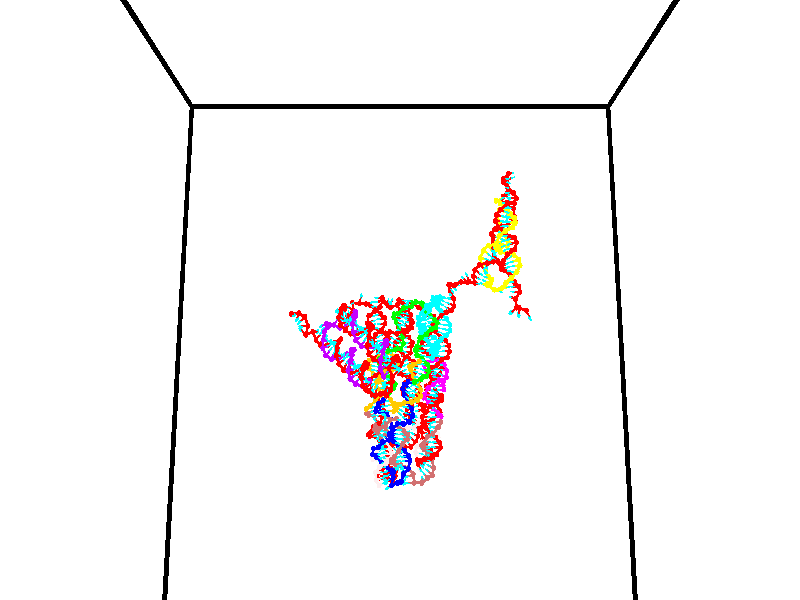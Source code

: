 // switches for output
#declare DRAW_BASES = 1; // possible values are 0, 1; only relevant for DNA ribbons
#declare DRAW_BASES_TYPE = 3; // possible values are 1, 2, 3; only relevant for DNA ribbons
#declare DRAW_FOG = 0; // set to 1 to enable fog

#include "colors.inc"

#include "transforms.inc"
background { rgb <1, 1, 1>}

#default {
   normal{
       ripples 0.25
       frequency 0.20
       turbulence 0.2
       lambda 5
   }
	finish {
		phong 0.1
		phong_size 40.
	}
}

// original window dimensions: 1024x640


// camera settings

camera {
	sky <0, 0.179814, -0.983701>
	up <0, 0.179814, -0.983701>
	right 1.6 * <1, 0, 0>
	location <35, 94.9851, 44.8844>
	look_at <35, 29.7336, 32.9568>
	direction <0, -65.2515, -11.9276>
	angle 67.0682
}


# declare cpy_camera_pos = <35, 94.9851, 44.8844>;
# if (DRAW_FOG = 1)
fog {
	fog_type 2
	up vnormalize(cpy_camera_pos)
	color rgbt<1,1,1,0.3>
	distance 1e-5
	fog_alt 3e-3
	fog_offset 56
}
# end


// LIGHTS

# declare lum = 6;
global_settings {
	ambient_light rgb lum * <0.05, 0.05, 0.05>
	max_trace_level 15
}# declare cpy_direct_light_amount = 0.25;
light_source
{	1000 * <-1, -1.16352, -0.803886>,
	rgb lum * cpy_direct_light_amount
	parallel
}

light_source
{	1000 * <1, 1.16352, 0.803886>,
	rgb lum * cpy_direct_light_amount
	parallel
}

// strand 0

// nucleotide -1

// particle -1
sphere {
	<24.005568, 34.859951, 35.084538> 0.250000
	pigment { color rgbt <1,0,0,0> }
	no_shadow
}
cylinder {
	<24.246479, 35.157513, 35.200375>,  <24.391026, 35.336048, 35.269878>, 0.100000
	pigment { color rgbt <1,0,0,0> }
	no_shadow
}
cylinder {
	<24.246479, 35.157513, 35.200375>,  <24.005568, 34.859951, 35.084538>, 0.100000
	pigment { color rgbt <1,0,0,0> }
	no_shadow
}

// particle -1
sphere {
	<24.246479, 35.157513, 35.200375> 0.100000
	pigment { color rgbt <1,0,0,0> }
	no_shadow
}
sphere {
	0, 1
	scale<0.080000,0.200000,0.300000>
	matrix <0.497728, -0.633560, 0.592342,
		0.624121, -0.212616, -0.751843,
		0.602279, 0.743906, 0.289593,
		24.427162, 35.380684, 35.287254>
	pigment { color rgbt <0,1,1,0> }
	no_shadow
}
cylinder {
	<24.748308, 34.690720, 34.996952>,  <24.005568, 34.859951, 35.084538>, 0.130000
	pigment { color rgbt <1,0,0,0> }
	no_shadow
}

// nucleotide -1

// particle -1
sphere {
	<24.748308, 34.690720, 34.996952> 0.250000
	pigment { color rgbt <1,0,0,0> }
	no_shadow
}
cylinder {
	<24.698473, 34.922337, 35.319241>,  <24.668571, 35.061306, 35.512611>, 0.100000
	pigment { color rgbt <1,0,0,0> }
	no_shadow
}
cylinder {
	<24.698473, 34.922337, 35.319241>,  <24.748308, 34.690720, 34.996952>, 0.100000
	pigment { color rgbt <1,0,0,0> }
	no_shadow
}

// particle -1
sphere {
	<24.698473, 34.922337, 35.319241> 0.100000
	pigment { color rgbt <1,0,0,0> }
	no_shadow
}
sphere {
	0, 1
	scale<0.080000,0.200000,0.300000>
	matrix <0.395431, -0.715793, 0.575565,
		0.910007, 0.390315, -0.139795,
		-0.124587, 0.579047, 0.805719,
		24.661097, 35.096050, 35.560955>
	pigment { color rgbt <0,1,1,0> }
	no_shadow
}
cylinder {
	<25.405392, 34.817879, 35.322132>,  <24.748308, 34.690720, 34.996952>, 0.130000
	pigment { color rgbt <1,0,0,0> }
	no_shadow
}

// nucleotide -1

// particle -1
sphere {
	<25.405392, 34.817879, 35.322132> 0.250000
	pigment { color rgbt <1,0,0,0> }
	no_shadow
}
cylinder {
	<25.104437, 34.821804, 35.585590>,  <24.923864, 34.824162, 35.743668>, 0.100000
	pigment { color rgbt <1,0,0,0> }
	no_shadow
}
cylinder {
	<25.104437, 34.821804, 35.585590>,  <25.405392, 34.817879, 35.322132>, 0.100000
	pigment { color rgbt <1,0,0,0> }
	no_shadow
}

// particle -1
sphere {
	<25.104437, 34.821804, 35.585590> 0.100000
	pigment { color rgbt <1,0,0,0> }
	no_shadow
}
sphere {
	0, 1
	scale<0.080000,0.200000,0.300000>
	matrix <0.409613, -0.776093, 0.479475,
		0.515880, 0.630542, 0.579901,
		-0.752386, 0.009816, 0.658649,
		24.878721, 34.824749, 35.783184>
	pigment { color rgbt <0,1,1,0> }
	no_shadow
}
cylinder {
	<25.688385, 34.564865, 36.072258>,  <25.405392, 34.817879, 35.322132>, 0.130000
	pigment { color rgbt <1,0,0,0> }
	no_shadow
}

// nucleotide -1

// particle -1
sphere {
	<25.688385, 34.564865, 36.072258> 0.250000
	pigment { color rgbt <1,0,0,0> }
	no_shadow
}
cylinder {
	<25.289129, 34.542545, 36.082108>,  <25.049576, 34.529152, 36.088017>, 0.100000
	pigment { color rgbt <1,0,0,0> }
	no_shadow
}
cylinder {
	<25.289129, 34.542545, 36.082108>,  <25.688385, 34.564865, 36.072258>, 0.100000
	pigment { color rgbt <1,0,0,0> }
	no_shadow
}

// particle -1
sphere {
	<25.289129, 34.542545, 36.082108> 0.100000
	pigment { color rgbt <1,0,0,0> }
	no_shadow
}
sphere {
	0, 1
	scale<0.080000,0.200000,0.300000>
	matrix <0.058386, -0.757315, 0.650434,
		-0.017643, 0.650661, 0.759163,
		-0.998138, -0.055801, 0.024628,
		24.989687, 34.525806, 36.089497>
	pigment { color rgbt <0,1,1,0> }
	no_shadow
}
cylinder {
	<25.471001, 34.353558, 36.783508>,  <25.688385, 34.564865, 36.072258>, 0.130000
	pigment { color rgbt <1,0,0,0> }
	no_shadow
}

// nucleotide -1

// particle -1
sphere {
	<25.471001, 34.353558, 36.783508> 0.250000
	pigment { color rgbt <1,0,0,0> }
	no_shadow
}
cylinder {
	<25.168856, 34.282471, 36.531208>,  <24.987568, 34.239819, 36.379829>, 0.100000
	pigment { color rgbt <1,0,0,0> }
	no_shadow
}
cylinder {
	<25.168856, 34.282471, 36.531208>,  <25.471001, 34.353558, 36.783508>, 0.100000
	pigment { color rgbt <1,0,0,0> }
	no_shadow
}

// particle -1
sphere {
	<25.168856, 34.282471, 36.531208> 0.100000
	pigment { color rgbt <1,0,0,0> }
	no_shadow
}
sphere {
	0, 1
	scale<0.080000,0.200000,0.300000>
	matrix <-0.232558, -0.827172, 0.511569,
		-0.612654, 0.533106, 0.583484,
		-0.755362, -0.177721, -0.630748,
		24.942247, 34.229153, 36.341984>
	pigment { color rgbt <0,1,1,0> }
	no_shadow
}
cylinder {
	<26.127209, 34.107117, 36.491138>,  <25.471001, 34.353558, 36.783508>, 0.130000
	pigment { color rgbt <1,0,0,0> }
	no_shadow
}

// nucleotide -1

// particle -1
sphere {
	<26.127209, 34.107117, 36.491138> 0.250000
	pigment { color rgbt <1,0,0,0> }
	no_shadow
}
cylinder {
	<26.349819, 33.779171, 36.437325>,  <26.483385, 33.582405, 36.405037>, 0.100000
	pigment { color rgbt <1,0,0,0> }
	no_shadow
}
cylinder {
	<26.349819, 33.779171, 36.437325>,  <26.127209, 34.107117, 36.491138>, 0.100000
	pigment { color rgbt <1,0,0,0> }
	no_shadow
}

// particle -1
sphere {
	<26.349819, 33.779171, 36.437325> 0.100000
	pigment { color rgbt <1,0,0,0> }
	no_shadow
}
sphere {
	0, 1
	scale<0.080000,0.200000,0.300000>
	matrix <0.768381, 0.446310, 0.458691,
		-0.316018, -0.358651, 0.878352,
		0.556527, -0.819864, -0.134539,
		26.516777, 33.533211, 36.396961>
	pigment { color rgbt <0,1,1,0> }
	no_shadow
}
cylinder {
	<26.437775, 33.855106, 37.146183>,  <26.127209, 34.107117, 36.491138>, 0.130000
	pigment { color rgbt <1,0,0,0> }
	no_shadow
}

// nucleotide -1

// particle -1
sphere {
	<26.437775, 33.855106, 37.146183> 0.250000
	pigment { color rgbt <1,0,0,0> }
	no_shadow
}
cylinder {
	<26.662395, 33.708443, 36.849476>,  <26.797167, 33.620445, 36.671452>, 0.100000
	pigment { color rgbt <1,0,0,0> }
	no_shadow
}
cylinder {
	<26.662395, 33.708443, 36.849476>,  <26.437775, 33.855106, 37.146183>, 0.100000
	pigment { color rgbt <1,0,0,0> }
	no_shadow
}

// particle -1
sphere {
	<26.662395, 33.708443, 36.849476> 0.100000
	pigment { color rgbt <1,0,0,0> }
	no_shadow
}
sphere {
	0, 1
	scale<0.080000,0.200000,0.300000>
	matrix <0.827365, 0.261088, 0.497293,
		0.011330, -0.892969, 0.449975,
		0.561551, -0.366659, -0.741769,
		26.830860, 33.598446, 36.626945>
	pigment { color rgbt <0,1,1,0> }
	no_shadow
}
cylinder {
	<26.764795, 33.205044, 37.496525>,  <26.437775, 33.855106, 37.146183>, 0.130000
	pigment { color rgbt <1,0,0,0> }
	no_shadow
}

// nucleotide -1

// particle -1
sphere {
	<26.764795, 33.205044, 37.496525> 0.250000
	pigment { color rgbt <1,0,0,0> }
	no_shadow
}
cylinder {
	<26.948641, 33.383179, 37.189167>,  <27.058949, 33.490059, 37.004753>, 0.100000
	pigment { color rgbt <1,0,0,0> }
	no_shadow
}
cylinder {
	<26.948641, 33.383179, 37.189167>,  <26.764795, 33.205044, 37.496525>, 0.100000
	pigment { color rgbt <1,0,0,0> }
	no_shadow
}

// particle -1
sphere {
	<26.948641, 33.383179, 37.189167> 0.100000
	pigment { color rgbt <1,0,0,0> }
	no_shadow
}
sphere {
	0, 1
	scale<0.080000,0.200000,0.300000>
	matrix <0.758752, 0.252760, 0.600340,
		0.461573, -0.858945, -0.221728,
		0.459616, 0.445338, -0.768393,
		27.086525, 33.516781, 36.958649>
	pigment { color rgbt <0,1,1,0> }
	no_shadow
}
cylinder {
	<27.499773, 33.014160, 37.525883>,  <26.764795, 33.205044, 37.496525>, 0.130000
	pigment { color rgbt <1,0,0,0> }
	no_shadow
}

// nucleotide -1

// particle -1
sphere {
	<27.499773, 33.014160, 37.525883> 0.250000
	pigment { color rgbt <1,0,0,0> }
	no_shadow
}
cylinder {
	<27.512880, 33.351200, 37.310867>,  <27.520744, 33.553425, 37.181858>, 0.100000
	pigment { color rgbt <1,0,0,0> }
	no_shadow
}
cylinder {
	<27.512880, 33.351200, 37.310867>,  <27.499773, 33.014160, 37.525883>, 0.100000
	pigment { color rgbt <1,0,0,0> }
	no_shadow
}

// particle -1
sphere {
	<27.512880, 33.351200, 37.310867> 0.100000
	pigment { color rgbt <1,0,0,0> }
	no_shadow
}
sphere {
	0, 1
	scale<0.080000,0.200000,0.300000>
	matrix <0.729013, 0.347765, 0.589575,
		0.683715, -0.411190, -0.602874,
		0.032769, 0.842604, -0.537536,
		27.522711, 33.603981, 37.149605>
	pigment { color rgbt <0,1,1,0> }
	no_shadow
}
cylinder {
	<28.246908, 33.136124, 37.300198>,  <27.499773, 33.014160, 37.525883>, 0.130000
	pigment { color rgbt <1,0,0,0> }
	no_shadow
}

// nucleotide -1

// particle -1
sphere {
	<28.246908, 33.136124, 37.300198> 0.250000
	pigment { color rgbt <1,0,0,0> }
	no_shadow
}
cylinder {
	<28.053293, 33.485592, 37.280602>,  <27.937124, 33.695274, 37.268845>, 0.100000
	pigment { color rgbt <1,0,0,0> }
	no_shadow
}
cylinder {
	<28.053293, 33.485592, 37.280602>,  <28.246908, 33.136124, 37.300198>, 0.100000
	pigment { color rgbt <1,0,0,0> }
	no_shadow
}

// particle -1
sphere {
	<28.053293, 33.485592, 37.280602> 0.100000
	pigment { color rgbt <1,0,0,0> }
	no_shadow
}
sphere {
	0, 1
	scale<0.080000,0.200000,0.300000>
	matrix <0.743034, 0.439939, 0.504335,
		0.462176, 0.207719, -0.862117,
		-0.484039, 0.873674, -0.048987,
		27.908081, 33.747696, 37.265903>
	pigment { color rgbt <0,1,1,0> }
	no_shadow
}
cylinder {
	<28.745796, 33.526043, 37.222065>,  <28.246908, 33.136124, 37.300198>, 0.130000
	pigment { color rgbt <1,0,0,0> }
	no_shadow
}

// nucleotide -1

// particle -1
sphere {
	<28.745796, 33.526043, 37.222065> 0.250000
	pigment { color rgbt <1,0,0,0> }
	no_shadow
}
cylinder {
	<28.453932, 33.774895, 37.335590>,  <28.278814, 33.924206, 37.403706>, 0.100000
	pigment { color rgbt <1,0,0,0> }
	no_shadow
}
cylinder {
	<28.453932, 33.774895, 37.335590>,  <28.745796, 33.526043, 37.222065>, 0.100000
	pigment { color rgbt <1,0,0,0> }
	no_shadow
}

// particle -1
sphere {
	<28.453932, 33.774895, 37.335590> 0.100000
	pigment { color rgbt <1,0,0,0> }
	no_shadow
}
sphere {
	0, 1
	scale<0.080000,0.200000,0.300000>
	matrix <0.638418, 0.471078, 0.608693,
		0.244989, 0.625330, -0.740907,
		-0.729659, 0.622131, 0.283813,
		28.235035, 33.961533, 37.420734>
	pigment { color rgbt <0,1,1,0> }
	no_shadow
}
cylinder {
	<28.988707, 34.219093, 37.145546>,  <28.745796, 33.526043, 37.222065>, 0.130000
	pigment { color rgbt <1,0,0,0> }
	no_shadow
}

// nucleotide -1

// particle -1
sphere {
	<28.988707, 34.219093, 37.145546> 0.250000
	pigment { color rgbt <1,0,0,0> }
	no_shadow
}
cylinder {
	<28.670500, 34.223690, 37.387875>,  <28.479576, 34.226448, 37.533272>, 0.100000
	pigment { color rgbt <1,0,0,0> }
	no_shadow
}
cylinder {
	<28.670500, 34.223690, 37.387875>,  <28.988707, 34.219093, 37.145546>, 0.100000
	pigment { color rgbt <1,0,0,0> }
	no_shadow
}

// particle -1
sphere {
	<28.670500, 34.223690, 37.387875> 0.100000
	pigment { color rgbt <1,0,0,0> }
	no_shadow
}
sphere {
	0, 1
	scale<0.080000,0.200000,0.300000>
	matrix <0.501471, 0.573701, 0.647606,
		-0.340117, 0.818984, -0.462153,
		-0.795517, 0.011495, 0.605822,
		28.431845, 34.227139, 37.569622>
	pigment { color rgbt <0,1,1,0> }
	no_shadow
}
cylinder {
	<28.925970, 34.951378, 37.387341>,  <28.988707, 34.219093, 37.145546>, 0.130000
	pigment { color rgbt <1,0,0,0> }
	no_shadow
}

// nucleotide -1

// particle -1
sphere {
	<28.925970, 34.951378, 37.387341> 0.250000
	pigment { color rgbt <1,0,0,0> }
	no_shadow
}
cylinder {
	<28.727911, 34.728386, 37.653889>,  <28.609076, 34.594593, 37.813816>, 0.100000
	pigment { color rgbt <1,0,0,0> }
	no_shadow
}
cylinder {
	<28.727911, 34.728386, 37.653889>,  <28.925970, 34.951378, 37.387341>, 0.100000
	pigment { color rgbt <1,0,0,0> }
	no_shadow
}

// particle -1
sphere {
	<28.727911, 34.728386, 37.653889> 0.100000
	pigment { color rgbt <1,0,0,0> }
	no_shadow
}
sphere {
	0, 1
	scale<0.080000,0.200000,0.300000>
	matrix <0.510261, 0.434177, 0.742377,
		-0.703181, 0.707608, 0.069478,
		-0.495147, -0.557477, 0.666370,
		28.579367, 34.561142, 37.853798>
	pigment { color rgbt <0,1,1,0> }
	no_shadow
}
cylinder {
	<28.759777, 35.371761, 37.987156>,  <28.925970, 34.951378, 37.387341>, 0.130000
	pigment { color rgbt <1,0,0,0> }
	no_shadow
}

// nucleotide -1

// particle -1
sphere {
	<28.759777, 35.371761, 37.987156> 0.250000
	pigment { color rgbt <1,0,0,0> }
	no_shadow
}
cylinder {
	<28.783501, 34.993050, 38.113708>,  <28.797735, 34.765823, 38.189640>, 0.100000
	pigment { color rgbt <1,0,0,0> }
	no_shadow
}
cylinder {
	<28.783501, 34.993050, 38.113708>,  <28.759777, 35.371761, 37.987156>, 0.100000
	pigment { color rgbt <1,0,0,0> }
	no_shadow
}

// particle -1
sphere {
	<28.783501, 34.993050, 38.113708> 0.100000
	pigment { color rgbt <1,0,0,0> }
	no_shadow
}
sphere {
	0, 1
	scale<0.080000,0.200000,0.300000>
	matrix <0.669798, 0.272748, 0.690637,
		-0.740171, 0.170953, 0.650324,
		0.059308, -0.946775, 0.316384,
		28.801292, 34.709019, 38.208622>
	pigment { color rgbt <0,1,1,0> }
	no_shadow
}
cylinder {
	<28.689882, 35.318600, 38.643188>,  <28.759777, 35.371761, 37.987156>, 0.130000
	pigment { color rgbt <1,0,0,0> }
	no_shadow
}

// nucleotide -1

// particle -1
sphere {
	<28.689882, 35.318600, 38.643188> 0.250000
	pigment { color rgbt <1,0,0,0> }
	no_shadow
}
cylinder {
	<28.894699, 34.977486, 38.602074>,  <29.017590, 34.772816, 38.577404>, 0.100000
	pigment { color rgbt <1,0,0,0> }
	no_shadow
}
cylinder {
	<28.894699, 34.977486, 38.602074>,  <28.689882, 35.318600, 38.643188>, 0.100000
	pigment { color rgbt <1,0,0,0> }
	no_shadow
}

// particle -1
sphere {
	<28.894699, 34.977486, 38.602074> 0.100000
	pigment { color rgbt <1,0,0,0> }
	no_shadow
}
sphere {
	0, 1
	scale<0.080000,0.200000,0.300000>
	matrix <0.732385, 0.370931, 0.570984,
		-0.448803, -0.367645, 0.814502,
		0.512044, -0.852788, -0.102783,
		29.048313, 34.721649, 38.571239>
	pigment { color rgbt <0,1,1,0> }
	no_shadow
}
cylinder {
	<28.937037, 35.187073, 39.303299>,  <28.689882, 35.318600, 38.643188>, 0.130000
	pigment { color rgbt <1,0,0,0> }
	no_shadow
}

// nucleotide -1

// particle -1
sphere {
	<28.937037, 35.187073, 39.303299> 0.250000
	pigment { color rgbt <1,0,0,0> }
	no_shadow
}
cylinder {
	<29.178474, 34.959183, 39.080200>,  <29.323338, 34.822449, 38.946339>, 0.100000
	pigment { color rgbt <1,0,0,0> }
	no_shadow
}
cylinder {
	<29.178474, 34.959183, 39.080200>,  <28.937037, 35.187073, 39.303299>, 0.100000
	pigment { color rgbt <1,0,0,0> }
	no_shadow
}

// particle -1
sphere {
	<29.178474, 34.959183, 39.080200> 0.100000
	pigment { color rgbt <1,0,0,0> }
	no_shadow
}
sphere {
	0, 1
	scale<0.080000,0.200000,0.300000>
	matrix <0.794870, 0.375513, 0.476626,
		-0.062105, -0.731027, 0.679516,
		0.603593, -0.569727, -0.557751,
		29.359552, 34.788265, 38.912876>
	pigment { color rgbt <0,1,1,0> }
	no_shadow
}
cylinder {
	<29.374014, 34.922104, 39.802177>,  <28.937037, 35.187073, 39.303299>, 0.130000
	pigment { color rgbt <1,0,0,0> }
	no_shadow
}

// nucleotide -1

// particle -1
sphere {
	<29.374014, 34.922104, 39.802177> 0.250000
	pigment { color rgbt <1,0,0,0> }
	no_shadow
}
cylinder {
	<29.568426, 34.880520, 39.455082>,  <29.685074, 34.855568, 39.246826>, 0.100000
	pigment { color rgbt <1,0,0,0> }
	no_shadow
}
cylinder {
	<29.568426, 34.880520, 39.455082>,  <29.374014, 34.922104, 39.802177>, 0.100000
	pigment { color rgbt <1,0,0,0> }
	no_shadow
}

// particle -1
sphere {
	<29.568426, 34.880520, 39.455082> 0.100000
	pigment { color rgbt <1,0,0,0> }
	no_shadow
}
sphere {
	0, 1
	scale<0.080000,0.200000,0.300000>
	matrix <0.855649, 0.258692, 0.448267,
		0.177875, -0.960349, 0.214685,
		0.486030, -0.103960, -0.867737,
		29.714235, 34.849331, 39.194759>
	pigment { color rgbt <0,1,1,0> }
	no_shadow
}
cylinder {
	<30.000067, 34.598728, 40.028057>,  <29.374014, 34.922104, 39.802177>, 0.130000
	pigment { color rgbt <1,0,0,0> }
	no_shadow
}

// nucleotide -1

// particle -1
sphere {
	<30.000067, 34.598728, 40.028057> 0.250000
	pigment { color rgbt <1,0,0,0> }
	no_shadow
}
cylinder {
	<30.031986, 34.753262, 39.660496>,  <30.051138, 34.845982, 39.439960>, 0.100000
	pigment { color rgbt <1,0,0,0> }
	no_shadow
}
cylinder {
	<30.031986, 34.753262, 39.660496>,  <30.000067, 34.598728, 40.028057>, 0.100000
	pigment { color rgbt <1,0,0,0> }
	no_shadow
}

// particle -1
sphere {
	<30.031986, 34.753262, 39.660496> 0.100000
	pigment { color rgbt <1,0,0,0> }
	no_shadow
}
sphere {
	0, 1
	scale<0.080000,0.200000,0.300000>
	matrix <0.850318, 0.454679, 0.265003,
		0.520184, -0.802505, -0.292224,
		0.079798, 0.386334, -0.918901,
		30.055925, 34.869164, 39.384827>
	pigment { color rgbt <0,1,1,0> }
	no_shadow
}
cylinder {
	<30.740517, 34.597710, 39.998531>,  <30.000067, 34.598728, 40.028057>, 0.130000
	pigment { color rgbt <1,0,0,0> }
	no_shadow
}

// nucleotide -1

// particle -1
sphere {
	<30.740517, 34.597710, 39.998531> 0.250000
	pigment { color rgbt <1,0,0,0> }
	no_shadow
}
cylinder {
	<30.603359, 34.853733, 39.723503>,  <30.521065, 35.007347, 39.558487>, 0.100000
	pigment { color rgbt <1,0,0,0> }
	no_shadow
}
cylinder {
	<30.603359, 34.853733, 39.723503>,  <30.740517, 34.597710, 39.998531>, 0.100000
	pigment { color rgbt <1,0,0,0> }
	no_shadow
}

// particle -1
sphere {
	<30.603359, 34.853733, 39.723503> 0.100000
	pigment { color rgbt <1,0,0,0> }
	no_shadow
}
sphere {
	0, 1
	scale<0.080000,0.200000,0.300000>
	matrix <0.797509, 0.585130, 0.146974,
		0.496389, -0.497945, -0.711090,
		-0.342895, 0.640057, -0.687568,
		30.500490, 35.045750, 39.517231>
	pigment { color rgbt <0,1,1,0> }
	no_shadow
}
cylinder {
	<31.258055, 34.790539, 39.562256>,  <30.740517, 34.597710, 39.998531>, 0.130000
	pigment { color rgbt <1,0,0,0> }
	no_shadow
}

// nucleotide -1

// particle -1
sphere {
	<31.258055, 34.790539, 39.562256> 0.250000
	pigment { color rgbt <1,0,0,0> }
	no_shadow
}
cylinder {
	<30.991684, 35.088913, 39.557884>,  <30.831861, 35.267937, 39.555264>, 0.100000
	pigment { color rgbt <1,0,0,0> }
	no_shadow
}
cylinder {
	<30.991684, 35.088913, 39.557884>,  <31.258055, 34.790539, 39.562256>, 0.100000
	pigment { color rgbt <1,0,0,0> }
	no_shadow
}

// particle -1
sphere {
	<30.991684, 35.088913, 39.557884> 0.100000
	pigment { color rgbt <1,0,0,0> }
	no_shadow
}
sphere {
	0, 1
	scale<0.080000,0.200000,0.300000>
	matrix <0.703913, 0.633128, 0.321956,
		0.247075, 0.206710, -0.946692,
		-0.665928, 0.745936, -0.010924,
		30.791904, 35.312695, 39.554607>
	pigment { color rgbt <0,1,1,0> }
	no_shadow
}
cylinder {
	<31.595034, 35.394859, 39.263203>,  <31.258055, 34.790539, 39.562256>, 0.130000
	pigment { color rgbt <1,0,0,0> }
	no_shadow
}

// nucleotide -1

// particle -1
sphere {
	<31.595034, 35.394859, 39.263203> 0.250000
	pigment { color rgbt <1,0,0,0> }
	no_shadow
}
cylinder {
	<31.273233, 35.560760, 39.433266>,  <31.080154, 35.660301, 39.535305>, 0.100000
	pigment { color rgbt <1,0,0,0> }
	no_shadow
}
cylinder {
	<31.273233, 35.560760, 39.433266>,  <31.595034, 35.394859, 39.263203>, 0.100000
	pigment { color rgbt <1,0,0,0> }
	no_shadow
}

// particle -1
sphere {
	<31.273233, 35.560760, 39.433266> 0.100000
	pigment { color rgbt <1,0,0,0> }
	no_shadow
}
sphere {
	0, 1
	scale<0.080000,0.200000,0.300000>
	matrix <0.592787, 0.605523, 0.530985,
		-0.037217, 0.679206, -0.733003,
		-0.804499, 0.414754, 0.425160,
		31.031883, 35.685188, 39.560814>
	pigment { color rgbt <0,1,1,0> }
	no_shadow
}
cylinder {
	<31.830397, 36.021481, 39.443180>,  <31.595034, 35.394859, 39.263203>, 0.130000
	pigment { color rgbt <1,0,0,0> }
	no_shadow
}

// nucleotide -1

// particle -1
sphere {
	<31.830397, 36.021481, 39.443180> 0.250000
	pigment { color rgbt <1,0,0,0> }
	no_shadow
}
cylinder {
	<31.496508, 36.037487, 39.662868>,  <31.296175, 36.047092, 39.794682>, 0.100000
	pigment { color rgbt <1,0,0,0> }
	no_shadow
}
cylinder {
	<31.496508, 36.037487, 39.662868>,  <31.830397, 36.021481, 39.443180>, 0.100000
	pigment { color rgbt <1,0,0,0> }
	no_shadow
}

// particle -1
sphere {
	<31.496508, 36.037487, 39.662868> 0.100000
	pigment { color rgbt <1,0,0,0> }
	no_shadow
}
sphere {
	0, 1
	scale<0.080000,0.200000,0.300000>
	matrix <0.472319, 0.564798, 0.676696,
		-0.283117, 0.824259, -0.490350,
		-0.834721, 0.040017, 0.549217,
		31.246092, 36.049492, 39.827633>
	pigment { color rgbt <0,1,1,0> }
	no_shadow
}
cylinder {
	<31.796892, 36.652580, 39.694427>,  <31.830397, 36.021481, 39.443180>, 0.130000
	pigment { color rgbt <1,0,0,0> }
	no_shadow
}

// nucleotide -1

// particle -1
sphere {
	<31.796892, 36.652580, 39.694427> 0.250000
	pigment { color rgbt <1,0,0,0> }
	no_shadow
}
cylinder {
	<31.567345, 36.437859, 39.941822>,  <31.429617, 36.309025, 40.090260>, 0.100000
	pigment { color rgbt <1,0,0,0> }
	no_shadow
}
cylinder {
	<31.567345, 36.437859, 39.941822>,  <31.796892, 36.652580, 39.694427>, 0.100000
	pigment { color rgbt <1,0,0,0> }
	no_shadow
}

// particle -1
sphere {
	<31.567345, 36.437859, 39.941822> 0.100000
	pigment { color rgbt <1,0,0,0> }
	no_shadow
}
sphere {
	0, 1
	scale<0.080000,0.200000,0.300000>
	matrix <0.387817, 0.487036, 0.782556,
		-0.721300, 0.688942, -0.071313,
		-0.573867, -0.536802, 0.618482,
		31.395184, 36.276817, 40.127365>
	pigment { color rgbt <0,1,1,0> }
	no_shadow
}
cylinder {
	<31.425089, 37.191971, 39.936256>,  <31.796892, 36.652580, 39.694427>, 0.130000
	pigment { color rgbt <1,0,0,0> }
	no_shadow
}

// nucleotide -1

// particle -1
sphere {
	<31.425089, 37.191971, 39.936256> 0.250000
	pigment { color rgbt <1,0,0,0> }
	no_shadow
}
cylinder {
	<31.448542, 36.859116, 40.156837>,  <31.462614, 36.659401, 40.289185>, 0.100000
	pigment { color rgbt <1,0,0,0> }
	no_shadow
}
cylinder {
	<31.448542, 36.859116, 40.156837>,  <31.425089, 37.191971, 39.936256>, 0.100000
	pigment { color rgbt <1,0,0,0> }
	no_shadow
}

// particle -1
sphere {
	<31.448542, 36.859116, 40.156837> 0.100000
	pigment { color rgbt <1,0,0,0> }
	no_shadow
}
sphere {
	0, 1
	scale<0.080000,0.200000,0.300000>
	matrix <0.536915, 0.491989, 0.685324,
		-0.841596, 0.255902, 0.475636,
		0.058632, -0.832142, 0.551454,
		31.466131, 36.609474, 40.322273>
	pigment { color rgbt <0,1,1,0> }
	no_shadow
}
cylinder {
	<31.297901, 37.385235, 40.561516>,  <31.425089, 37.191971, 39.936256>, 0.130000
	pigment { color rgbt <1,0,0,0> }
	no_shadow
}

// nucleotide -1

// particle -1
sphere {
	<31.297901, 37.385235, 40.561516> 0.250000
	pigment { color rgbt <1,0,0,0> }
	no_shadow
}
cylinder {
	<31.483374, 37.035931, 40.621403>,  <31.594656, 36.826347, 40.657337>, 0.100000
	pigment { color rgbt <1,0,0,0> }
	no_shadow
}
cylinder {
	<31.483374, 37.035931, 40.621403>,  <31.297901, 37.385235, 40.561516>, 0.100000
	pigment { color rgbt <1,0,0,0> }
	no_shadow
}

// particle -1
sphere {
	<31.483374, 37.035931, 40.621403> 0.100000
	pigment { color rgbt <1,0,0,0> }
	no_shadow
}
sphere {
	0, 1
	scale<0.080000,0.200000,0.300000>
	matrix <0.537918, 0.411740, 0.735605,
		-0.704020, -0.260548, 0.660659,
		0.463680, -0.873261, 0.149720,
		31.622478, 36.773952, 40.666317>
	pigment { color rgbt <0,1,1,0> }
	no_shadow
}
cylinder {
	<31.449558, 37.336506, 41.237282>,  <31.297901, 37.385235, 40.561516>, 0.130000
	pigment { color rgbt <1,0,0,0> }
	no_shadow
}

// nucleotide -1

// particle -1
sphere {
	<31.449558, 37.336506, 41.237282> 0.250000
	pigment { color rgbt <1,0,0,0> }
	no_shadow
}
cylinder {
	<31.713842, 37.071953, 41.095280>,  <31.872412, 36.913219, 41.010078>, 0.100000
	pigment { color rgbt <1,0,0,0> }
	no_shadow
}
cylinder {
	<31.713842, 37.071953, 41.095280>,  <31.449558, 37.336506, 41.237282>, 0.100000
	pigment { color rgbt <1,0,0,0> }
	no_shadow
}

// particle -1
sphere {
	<31.713842, 37.071953, 41.095280> 0.100000
	pigment { color rgbt <1,0,0,0> }
	no_shadow
}
sphere {
	0, 1
	scale<0.080000,0.200000,0.300000>
	matrix <0.667020, 0.300365, 0.681810,
		-0.344307, -0.687277, 0.639612,
		0.660709, -0.661386, -0.355010,
		31.912056, 36.873539, 40.988777>
	pigment { color rgbt <0,1,1,0> }
	no_shadow
}
cylinder {
	<32.022114, 37.345718, 41.682713>,  <31.449558, 37.336506, 41.237282>, 0.130000
	pigment { color rgbt <1,0,0,0> }
	no_shadow
}

// nucleotide -1

// particle -1
sphere {
	<32.022114, 37.345718, 41.682713> 0.250000
	pigment { color rgbt <1,0,0,0> }
	no_shadow
}
cylinder {
	<32.206226, 37.104462, 41.422138>,  <32.316692, 36.959709, 41.265793>, 0.100000
	pigment { color rgbt <1,0,0,0> }
	no_shadow
}
cylinder {
	<32.206226, 37.104462, 41.422138>,  <32.022114, 37.345718, 41.682713>, 0.100000
	pigment { color rgbt <1,0,0,0> }
	no_shadow
}

// particle -1
sphere {
	<32.206226, 37.104462, 41.422138> 0.100000
	pigment { color rgbt <1,0,0,0> }
	no_shadow
}
sphere {
	0, 1
	scale<0.080000,0.200000,0.300000>
	matrix <0.883422, 0.238622, 0.403268,
		-0.087781, -0.761106, 0.642661,
		0.460282, -0.603140, -0.651431,
		32.344311, 36.923519, 41.226707>
	pigment { color rgbt <0,1,1,0> }
	no_shadow
}
cylinder {
	<32.626625, 37.155628, 42.034878>,  <32.022114, 37.345718, 41.682713>, 0.130000
	pigment { color rgbt <1,0,0,0> }
	no_shadow
}

// nucleotide -1

// particle -1
sphere {
	<32.626625, 37.155628, 42.034878> 0.250000
	pigment { color rgbt <1,0,0,0> }
	no_shadow
}
cylinder {
	<32.708881, 37.059532, 41.655407>,  <32.758236, 37.001873, 41.427723>, 0.100000
	pigment { color rgbt <1,0,0,0> }
	no_shadow
}
cylinder {
	<32.708881, 37.059532, 41.655407>,  <32.626625, 37.155628, 42.034878>, 0.100000
	pigment { color rgbt <1,0,0,0> }
	no_shadow
}

// particle -1
sphere {
	<32.708881, 37.059532, 41.655407> 0.100000
	pigment { color rgbt <1,0,0,0> }
	no_shadow
}
sphere {
	0, 1
	scale<0.080000,0.200000,0.300000>
	matrix <0.946316, 0.295859, 0.130209,
		0.249393, -0.924527, 0.288189,
		0.205645, -0.240245, -0.948679,
		32.770576, 36.987457, 41.370804>
	pigment { color rgbt <0,1,1,0> }
	no_shadow
}
cylinder {
	<33.191429, 37.593510, 41.898880>,  <32.626625, 37.155628, 42.034878>, 0.130000
	pigment { color rgbt <1,0,0,0> }
	no_shadow
}

// nucleotide -1

// particle -1
sphere {
	<33.191429, 37.593510, 41.898880> 0.250000
	pigment { color rgbt <1,0,0,0> }
	no_shadow
}
cylinder {
	<33.525661, 37.474884, 41.713902>,  <33.726200, 37.403709, 41.602917>, 0.100000
	pigment { color rgbt <1,0,0,0> }
	no_shadow
}
cylinder {
	<33.525661, 37.474884, 41.713902>,  <33.191429, 37.593510, 41.898880>, 0.100000
	pigment { color rgbt <1,0,0,0> }
	no_shadow
}

// particle -1
sphere {
	<33.525661, 37.474884, 41.713902> 0.100000
	pigment { color rgbt <1,0,0,0> }
	no_shadow
}
sphere {
	0, 1
	scale<0.080000,0.200000,0.300000>
	matrix <-0.046246, 0.800820, -0.597117,
		0.547415, 0.520326, 0.655436,
		0.835582, -0.296560, -0.462444,
		33.776337, 37.385918, 41.575169>
	pigment { color rgbt <0,1,1,0> }
	no_shadow
}
cylinder {
	<33.736656, 38.081127, 42.045860>,  <33.191429, 37.593510, 41.898880>, 0.130000
	pigment { color rgbt <1,0,0,0> }
	no_shadow
}

// nucleotide -1

// particle -1
sphere {
	<33.736656, 38.081127, 42.045860> 0.250000
	pigment { color rgbt <1,0,0,0> }
	no_shadow
}
cylinder {
	<33.685200, 37.893723, 41.696243>,  <33.654327, 37.781281, 41.486473>, 0.100000
	pigment { color rgbt <1,0,0,0> }
	no_shadow
}
cylinder {
	<33.685200, 37.893723, 41.696243>,  <33.736656, 38.081127, 42.045860>, 0.100000
	pigment { color rgbt <1,0,0,0> }
	no_shadow
}

// particle -1
sphere {
	<33.685200, 37.893723, 41.696243> 0.100000
	pigment { color rgbt <1,0,0,0> }
	no_shadow
}
sphere {
	0, 1
	scale<0.080000,0.200000,0.300000>
	matrix <-0.066685, 0.883456, -0.463744,
		0.989447, -0.001370, -0.144889,
		-0.128639, -0.468512, -0.874042,
		33.646606, 37.753170, 41.434032>
	pigment { color rgbt <0,1,1,0> }
	no_shadow
}
cylinder {
	<34.125912, 38.406269, 41.651417>,  <33.736656, 38.081127, 42.045860>, 0.130000
	pigment { color rgbt <1,0,0,0> }
	no_shadow
}

// nucleotide -1

// particle -1
sphere {
	<34.125912, 38.406269, 41.651417> 0.250000
	pigment { color rgbt <1,0,0,0> }
	no_shadow
}
cylinder {
	<33.847435, 38.220097, 41.432804>,  <33.680347, 38.108395, 41.301636>, 0.100000
	pigment { color rgbt <1,0,0,0> }
	no_shadow
}
cylinder {
	<33.847435, 38.220097, 41.432804>,  <34.125912, 38.406269, 41.651417>, 0.100000
	pigment { color rgbt <1,0,0,0> }
	no_shadow
}

// particle -1
sphere {
	<33.847435, 38.220097, 41.432804> 0.100000
	pigment { color rgbt <1,0,0,0> }
	no_shadow
}
sphere {
	0, 1
	scale<0.080000,0.200000,0.300000>
	matrix <-0.226048, 0.864738, -0.448475,
		0.681337, -0.188683, -0.707233,
		-0.696191, -0.465431, -0.546527,
		33.638577, 38.080467, 41.268845>
	pigment { color rgbt <0,1,1,0> }
	no_shadow
}
cylinder {
	<34.279404, 38.411488, 40.982964>,  <34.125912, 38.406269, 41.651417>, 0.130000
	pigment { color rgbt <1,0,0,0> }
	no_shadow
}

// nucleotide -1

// particle -1
sphere {
	<34.279404, 38.411488, 40.982964> 0.250000
	pigment { color rgbt <1,0,0,0> }
	no_shadow
}
cylinder {
	<33.895874, 38.446995, 41.090870>,  <33.665756, 38.468300, 41.155613>, 0.100000
	pigment { color rgbt <1,0,0,0> }
	no_shadow
}
cylinder {
	<33.895874, 38.446995, 41.090870>,  <34.279404, 38.411488, 40.982964>, 0.100000
	pigment { color rgbt <1,0,0,0> }
	no_shadow
}

// particle -1
sphere {
	<33.895874, 38.446995, 41.090870> 0.100000
	pigment { color rgbt <1,0,0,0> }
	no_shadow
}
sphere {
	0, 1
	scale<0.080000,0.200000,0.300000>
	matrix <0.041585, 0.983541, -0.175833,
		-0.280933, -0.157376, -0.946736,
		-0.958826, 0.088767, 0.269765,
		33.608227, 38.473625, 41.171799>
	pigment { color rgbt <0,1,1,0> }
	no_shadow
}
cylinder {
	<34.283016, 37.827248, 40.559086>,  <34.279404, 38.411488, 40.982964>, 0.130000
	pigment { color rgbt <1,0,0,0> }
	no_shadow
}

// nucleotide -1

// particle -1
sphere {
	<34.283016, 37.827248, 40.559086> 0.250000
	pigment { color rgbt <1,0,0,0> }
	no_shadow
}
cylinder {
	<34.580345, 37.828583, 40.291515>,  <34.758743, 37.829384, 40.130974>, 0.100000
	pigment { color rgbt <1,0,0,0> }
	no_shadow
}
cylinder {
	<34.580345, 37.828583, 40.291515>,  <34.283016, 37.827248, 40.559086>, 0.100000
	pigment { color rgbt <1,0,0,0> }
	no_shadow
}

// particle -1
sphere {
	<34.580345, 37.828583, 40.291515> 0.100000
	pigment { color rgbt <1,0,0,0> }
	no_shadow
}
sphere {
	0, 1
	scale<0.080000,0.200000,0.300000>
	matrix <-0.319656, -0.876654, -0.359581,
		-0.587617, 0.481111, -0.650568,
		0.743321, 0.003338, -0.668926,
		34.803341, 37.829586, 40.090836>
	pigment { color rgbt <0,1,1,0> }
	no_shadow
}
cylinder {
	<33.960255, 37.768620, 39.900860>,  <34.283016, 37.827248, 40.559086>, 0.130000
	pigment { color rgbt <1,0,0,0> }
	no_shadow
}

// nucleotide -1

// particle -1
sphere {
	<33.960255, 37.768620, 39.900860> 0.250000
	pigment { color rgbt <1,0,0,0> }
	no_shadow
}
cylinder {
	<34.331753, 37.621273, 39.884174>,  <34.554649, 37.532864, 39.874161>, 0.100000
	pigment { color rgbt <1,0,0,0> }
	no_shadow
}
cylinder {
	<34.331753, 37.621273, 39.884174>,  <33.960255, 37.768620, 39.900860>, 0.100000
	pigment { color rgbt <1,0,0,0> }
	no_shadow
}

// particle -1
sphere {
	<34.331753, 37.621273, 39.884174> 0.100000
	pigment { color rgbt <1,0,0,0> }
	no_shadow
}
sphere {
	0, 1
	scale<0.080000,0.200000,0.300000>
	matrix <-0.320077, -0.739988, -0.591581,
		0.187051, 0.562779, -0.805166,
		0.928742, -0.368371, -0.041717,
		34.610374, 37.510761, 39.871658>
	pigment { color rgbt <0,1,1,0> }
	no_shadow
}
cylinder {
	<34.338097, 37.784576, 39.202854>,  <33.960255, 37.768620, 39.900860>, 0.130000
	pigment { color rgbt <1,0,0,0> }
	no_shadow
}

// nucleotide -1

// particle -1
sphere {
	<34.338097, 37.784576, 39.202854> 0.250000
	pigment { color rgbt <1,0,0,0> }
	no_shadow
}
cylinder {
	<34.447903, 37.481167, 39.439255>,  <34.513786, 37.299122, 39.581093>, 0.100000
	pigment { color rgbt <1,0,0,0> }
	no_shadow
}
cylinder {
	<34.447903, 37.481167, 39.439255>,  <34.338097, 37.784576, 39.202854>, 0.100000
	pigment { color rgbt <1,0,0,0> }
	no_shadow
}

// particle -1
sphere {
	<34.447903, 37.481167, 39.439255> 0.100000
	pigment { color rgbt <1,0,0,0> }
	no_shadow
}
sphere {
	0, 1
	scale<0.080000,0.200000,0.300000>
	matrix <-0.422504, -0.647249, -0.634475,
		0.863790, -0.075527, -0.498159,
		0.274513, -0.758527, 0.590998,
		34.530258, 37.253609, 39.616554>
	pigment { color rgbt <0,1,1,0> }
	no_shadow
}
cylinder {
	<34.703407, 37.094707, 38.915997>,  <34.338097, 37.784576, 39.202854>, 0.130000
	pigment { color rgbt <1,0,0,0> }
	no_shadow
}

// nucleotide -1

// particle -1
sphere {
	<34.703407, 37.094707, 38.915997> 0.250000
	pigment { color rgbt <1,0,0,0> }
	no_shadow
}
cylinder {
	<34.524616, 36.992336, 39.258858>,  <34.417343, 36.930916, 39.464573>, 0.100000
	pigment { color rgbt <1,0,0,0> }
	no_shadow
}
cylinder {
	<34.524616, 36.992336, 39.258858>,  <34.703407, 37.094707, 38.915997>, 0.100000
	pigment { color rgbt <1,0,0,0> }
	no_shadow
}

// particle -1
sphere {
	<34.524616, 36.992336, 39.258858> 0.100000
	pigment { color rgbt <1,0,0,0> }
	no_shadow
}
sphere {
	0, 1
	scale<0.080000,0.200000,0.300000>
	matrix <-0.301375, -0.859101, -0.413664,
		0.842249, -0.443223, 0.306870,
		-0.446978, -0.255926, 0.857154,
		34.390522, 36.915558, 39.516003>
	pigment { color rgbt <0,1,1,0> }
	no_shadow
}
cylinder {
	<34.890362, 36.440376, 39.145790>,  <34.703407, 37.094707, 38.915997>, 0.130000
	pigment { color rgbt <1,0,0,0> }
	no_shadow
}

// nucleotide -1

// particle -1
sphere {
	<34.890362, 36.440376, 39.145790> 0.250000
	pigment { color rgbt <1,0,0,0> }
	no_shadow
}
cylinder {
	<34.519745, 36.529003, 39.267395>,  <34.297375, 36.582180, 39.340359>, 0.100000
	pigment { color rgbt <1,0,0,0> }
	no_shadow
}
cylinder {
	<34.519745, 36.529003, 39.267395>,  <34.890362, 36.440376, 39.145790>, 0.100000
	pigment { color rgbt <1,0,0,0> }
	no_shadow
}

// particle -1
sphere {
	<34.519745, 36.529003, 39.267395> 0.100000
	pigment { color rgbt <1,0,0,0> }
	no_shadow
}
sphere {
	0, 1
	scale<0.080000,0.200000,0.300000>
	matrix <-0.364078, -0.731509, -0.576491,
		0.094654, -0.644828, 0.758444,
		-0.926546, 0.221566, 0.304008,
		34.241779, 36.595474, 39.358597>
	pigment { color rgbt <0,1,1,0> }
	no_shadow
}
cylinder {
	<34.480572, 35.726387, 39.091278>,  <34.890362, 36.440376, 39.145790>, 0.130000
	pigment { color rgbt <1,0,0,0> }
	no_shadow
}

// nucleotide -1

// particle -1
sphere {
	<34.480572, 35.726387, 39.091278> 0.250000
	pigment { color rgbt <1,0,0,0> }
	no_shadow
}
cylinder {
	<34.214375, 36.024414, 39.109146>,  <34.054657, 36.203228, 39.119869>, 0.100000
	pigment { color rgbt <1,0,0,0> }
	no_shadow
}
cylinder {
	<34.214375, 36.024414, 39.109146>,  <34.480572, 35.726387, 39.091278>, 0.100000
	pigment { color rgbt <1,0,0,0> }
	no_shadow
}

// particle -1
sphere {
	<34.214375, 36.024414, 39.109146> 0.100000
	pigment { color rgbt <1,0,0,0> }
	no_shadow
}
sphere {
	0, 1
	scale<0.080000,0.200000,0.300000>
	matrix <-0.588255, -0.486709, -0.645809,
		-0.459423, -0.456066, 0.762191,
		-0.665497, 0.745063, 0.044677,
		34.014725, 36.247932, 39.122547>
	pigment { color rgbt <0,1,1,0> }
	no_shadow
}
cylinder {
	<33.790325, 35.483135, 39.083775>,  <34.480572, 35.726387, 39.091278>, 0.130000
	pigment { color rgbt <1,0,0,0> }
	no_shadow
}

// nucleotide -1

// particle -1
sphere {
	<33.790325, 35.483135, 39.083775> 0.250000
	pigment { color rgbt <1,0,0,0> }
	no_shadow
}
cylinder {
	<33.721413, 35.861465, 38.973701>,  <33.680065, 36.088463, 38.907658>, 0.100000
	pigment { color rgbt <1,0,0,0> }
	no_shadow
}
cylinder {
	<33.721413, 35.861465, 38.973701>,  <33.790325, 35.483135, 39.083775>, 0.100000
	pigment { color rgbt <1,0,0,0> }
	no_shadow
}

// particle -1
sphere {
	<33.721413, 35.861465, 38.973701> 0.100000
	pigment { color rgbt <1,0,0,0> }
	no_shadow
}
sphere {
	0, 1
	scale<0.080000,0.200000,0.300000>
	matrix <-0.831683, -0.289362, -0.473891,
		-0.527848, 0.147227, 0.836481,
		-0.172276, 0.945830, -0.275186,
		33.669731, 36.145214, 38.891148>
	pigment { color rgbt <0,1,1,0> }
	no_shadow
}
cylinder {
	<33.003414, 35.571041, 39.178295>,  <33.790325, 35.483135, 39.083775>, 0.130000
	pigment { color rgbt <1,0,0,0> }
	no_shadow
}

// nucleotide -1

// particle -1
sphere {
	<33.003414, 35.571041, 39.178295> 0.250000
	pigment { color rgbt <1,0,0,0> }
	no_shadow
}
cylinder {
	<33.135757, 35.855400, 38.930050>,  <33.215164, 36.026016, 38.781101>, 0.100000
	pigment { color rgbt <1,0,0,0> }
	no_shadow
}
cylinder {
	<33.135757, 35.855400, 38.930050>,  <33.003414, 35.571041, 39.178295>, 0.100000
	pigment { color rgbt <1,0,0,0> }
	no_shadow
}

// particle -1
sphere {
	<33.135757, 35.855400, 38.930050> 0.100000
	pigment { color rgbt <1,0,0,0> }
	no_shadow
}
sphere {
	0, 1
	scale<0.080000,0.200000,0.300000>
	matrix <-0.842792, -0.073262, -0.533230,
		-0.424537, 0.699473, 0.574897,
		0.330862, 0.710895, -0.620612,
		33.235016, 36.068668, 38.743866>
	pigment { color rgbt <0,1,1,0> }
	no_shadow
}
cylinder {
	<32.423744, 35.929813, 39.021797>,  <33.003414, 35.571041, 39.178295>, 0.130000
	pigment { color rgbt <1,0,0,0> }
	no_shadow
}

// nucleotide -1

// particle -1
sphere {
	<32.423744, 35.929813, 39.021797> 0.250000
	pigment { color rgbt <1,0,0,0> }
	no_shadow
}
cylinder {
	<32.663609, 36.022053, 38.715275>,  <32.807526, 36.077396, 38.531361>, 0.100000
	pigment { color rgbt <1,0,0,0> }
	no_shadow
}
cylinder {
	<32.663609, 36.022053, 38.715275>,  <32.423744, 35.929813, 39.021797>, 0.100000
	pigment { color rgbt <1,0,0,0> }
	no_shadow
}

// particle -1
sphere {
	<32.663609, 36.022053, 38.715275> 0.100000
	pigment { color rgbt <1,0,0,0> }
	no_shadow
}
sphere {
	0, 1
	scale<0.080000,0.200000,0.300000>
	matrix <-0.768348, -0.101785, -0.631886,
		-0.223714, 0.967710, 0.116147,
		0.599661, 0.230603, -0.766309,
		32.843506, 36.091232, 38.485382>
	pigment { color rgbt <0,1,1,0> }
	no_shadow
}
cylinder {
	<31.967304, 36.215611, 38.618885>,  <32.423744, 35.929813, 39.021797>, 0.130000
	pigment { color rgbt <1,0,0,0> }
	no_shadow
}

// nucleotide -1

// particle -1
sphere {
	<31.967304, 36.215611, 38.618885> 0.250000
	pigment { color rgbt <1,0,0,0> }
	no_shadow
}
cylinder {
	<32.278210, 36.107147, 38.391788>,  <32.464752, 36.042068, 38.255531>, 0.100000
	pigment { color rgbt <1,0,0,0> }
	no_shadow
}
cylinder {
	<32.278210, 36.107147, 38.391788>,  <31.967304, 36.215611, 38.618885>, 0.100000
	pigment { color rgbt <1,0,0,0> }
	no_shadow
}

// particle -1
sphere {
	<32.278210, 36.107147, 38.391788> 0.100000
	pigment { color rgbt <1,0,0,0> }
	no_shadow
}
sphere {
	0, 1
	scale<0.080000,0.200000,0.300000>
	matrix <-0.624592, -0.223814, -0.748192,
		0.075812, 0.936151, -0.343328,
		0.777263, -0.271162, -0.567744,
		32.511387, 36.025799, 38.221466>
	pigment { color rgbt <0,1,1,0> }
	no_shadow
}
cylinder {
	<31.791687, 36.532379, 37.931870>,  <31.967304, 36.215611, 38.618885>, 0.130000
	pigment { color rgbt <1,0,0,0> }
	no_shadow
}

// nucleotide -1

// particle -1
sphere {
	<31.791687, 36.532379, 37.931870> 0.250000
	pigment { color rgbt <1,0,0,0> }
	no_shadow
}
cylinder {
	<32.063686, 36.239750, 37.912251>,  <32.226887, 36.064175, 37.900478>, 0.100000
	pigment { color rgbt <1,0,0,0> }
	no_shadow
}
cylinder {
	<32.063686, 36.239750, 37.912251>,  <31.791687, 36.532379, 37.931870>, 0.100000
	pigment { color rgbt <1,0,0,0> }
	no_shadow
}

// particle -1
sphere {
	<32.063686, 36.239750, 37.912251> 0.100000
	pigment { color rgbt <1,0,0,0> }
	no_shadow
}
sphere {
	0, 1
	scale<0.080000,0.200000,0.300000>
	matrix <-0.456737, -0.370313, -0.808863,
		0.573577, 0.572429, -0.585948,
		0.680001, -0.731569, -0.049047,
		32.267685, 36.020279, 37.897537>
	pigment { color rgbt <0,1,1,0> }
	no_shadow
}
cylinder {
	<31.978458, 36.563156, 37.217728>,  <31.791687, 36.532379, 37.931870>, 0.130000
	pigment { color rgbt <1,0,0,0> }
	no_shadow
}

// nucleotide -1

// particle -1
sphere {
	<31.978458, 36.563156, 37.217728> 0.250000
	pigment { color rgbt <1,0,0,0> }
	no_shadow
}
cylinder {
	<32.078156, 36.205006, 37.365334>,  <32.137974, 35.990116, 37.453896>, 0.100000
	pigment { color rgbt <1,0,0,0> }
	no_shadow
}
cylinder {
	<32.078156, 36.205006, 37.365334>,  <31.978458, 36.563156, 37.217728>, 0.100000
	pigment { color rgbt <1,0,0,0> }
	no_shadow
}

// particle -1
sphere {
	<32.078156, 36.205006, 37.365334> 0.100000
	pigment { color rgbt <1,0,0,0> }
	no_shadow
}
sphere {
	0, 1
	scale<0.080000,0.200000,0.300000>
	matrix <-0.290725, -0.432643, -0.853404,
		0.923774, 0.105421, -0.368142,
		0.249240, -0.895380, 0.369016,
		32.152927, 35.936390, 37.476040>
	pigment { color rgbt <0,1,1,0> }
	no_shadow
}
cylinder {
	<32.094257, 36.225525, 36.612476>,  <31.978458, 36.563156, 37.217728>, 0.130000
	pigment { color rgbt <1,0,0,0> }
	no_shadow
}

// nucleotide -1

// particle -1
sphere {
	<32.094257, 36.225525, 36.612476> 0.250000
	pigment { color rgbt <1,0,0,0> }
	no_shadow
}
cylinder {
	<32.035667, 35.930794, 36.876488>,  <32.000515, 35.753956, 37.034893>, 0.100000
	pigment { color rgbt <1,0,0,0> }
	no_shadow
}
cylinder {
	<32.035667, 35.930794, 36.876488>,  <32.094257, 36.225525, 36.612476>, 0.100000
	pigment { color rgbt <1,0,0,0> }
	no_shadow
}

// particle -1
sphere {
	<32.035667, 35.930794, 36.876488> 0.100000
	pigment { color rgbt <1,0,0,0> }
	no_shadow
}
sphere {
	0, 1
	scale<0.080000,0.200000,0.300000>
	matrix <-0.663031, -0.422035, -0.618285,
		0.734122, -0.528180, -0.426721,
		-0.146474, -0.736826, 0.660025,
		31.991726, 35.709747, 37.074493>
	pigment { color rgbt <0,1,1,0> }
	no_shadow
}
cylinder {
	<32.266529, 35.597626, 36.301704>,  <32.094257, 36.225525, 36.612476>, 0.130000
	pigment { color rgbt <1,0,0,0> }
	no_shadow
}

// nucleotide -1

// particle -1
sphere {
	<32.266529, 35.597626, 36.301704> 0.250000
	pigment { color rgbt <1,0,0,0> }
	no_shadow
}
cylinder {
	<32.036602, 35.454361, 36.596001>,  <31.898645, 35.368404, 36.772579>, 0.100000
	pigment { color rgbt <1,0,0,0> }
	no_shadow
}
cylinder {
	<32.036602, 35.454361, 36.596001>,  <32.266529, 35.597626, 36.301704>, 0.100000
	pigment { color rgbt <1,0,0,0> }
	no_shadow
}

// particle -1
sphere {
	<32.036602, 35.454361, 36.596001> 0.100000
	pigment { color rgbt <1,0,0,0> }
	no_shadow
}
sphere {
	0, 1
	scale<0.080000,0.200000,0.300000>
	matrix <-0.505909, -0.551140, -0.663552,
		0.643151, -0.753636, 0.135608,
		-0.574815, -0.358159, 0.735737,
		31.864157, 35.346912, 36.816723>
	pigment { color rgbt <0,1,1,0> }
	no_shadow
}
cylinder {
	<32.146721, 34.973774, 36.118309>,  <32.266529, 35.597626, 36.301704>, 0.130000
	pigment { color rgbt <1,0,0,0> }
	no_shadow
}

// nucleotide -1

// particle -1
sphere {
	<32.146721, 34.973774, 36.118309> 0.250000
	pigment { color rgbt <1,0,0,0> }
	no_shadow
}
cylinder {
	<31.857456, 35.014114, 36.391621>,  <31.683897, 35.038319, 36.555607>, 0.100000
	pigment { color rgbt <1,0,0,0> }
	no_shadow
}
cylinder {
	<31.857456, 35.014114, 36.391621>,  <32.146721, 34.973774, 36.118309>, 0.100000
	pigment { color rgbt <1,0,0,0> }
	no_shadow
}

// particle -1
sphere {
	<31.857456, 35.014114, 36.391621> 0.100000
	pigment { color rgbt <1,0,0,0> }
	no_shadow
}
sphere {
	0, 1
	scale<0.080000,0.200000,0.300000>
	matrix <-0.557677, -0.668899, -0.491498,
		0.407472, -0.736480, 0.539967,
		-0.723161, 0.100855, 0.683276,
		31.640509, 35.044373, 36.596603>
	pigment { color rgbt <0,1,1,0> }
	no_shadow
}
cylinder {
	<31.881704, 34.385326, 36.136772>,  <32.146721, 34.973774, 36.118309>, 0.130000
	pigment { color rgbt <1,0,0,0> }
	no_shadow
}

// nucleotide -1

// particle -1
sphere {
	<31.881704, 34.385326, 36.136772> 0.250000
	pigment { color rgbt <1,0,0,0> }
	no_shadow
}
cylinder {
	<31.563885, 34.597458, 36.255054>,  <31.373194, 34.724735, 36.326023>, 0.100000
	pigment { color rgbt <1,0,0,0> }
	no_shadow
}
cylinder {
	<31.563885, 34.597458, 36.255054>,  <31.881704, 34.385326, 36.136772>, 0.100000
	pigment { color rgbt <1,0,0,0> }
	no_shadow
}

// particle -1
sphere {
	<31.563885, 34.597458, 36.255054> 0.100000
	pigment { color rgbt <1,0,0,0> }
	no_shadow
}
sphere {
	0, 1
	scale<0.080000,0.200000,0.300000>
	matrix <-0.603460, -0.635714, -0.481356,
		-0.067291, -0.560909, 0.825138,
		-0.794549, 0.530329, 0.295708,
		31.325520, 34.756557, 36.343765>
	pigment { color rgbt <0,1,1,0> }
	no_shadow
}
cylinder {
	<31.323719, 33.976746, 36.487602>,  <31.881704, 34.385326, 36.136772>, 0.130000
	pigment { color rgbt <1,0,0,0> }
	no_shadow
}

// nucleotide -1

// particle -1
sphere {
	<31.323719, 33.976746, 36.487602> 0.250000
	pigment { color rgbt <1,0,0,0> }
	no_shadow
}
cylinder {
	<31.135658, 34.300106, 36.345928>,  <31.022821, 34.494122, 36.260921>, 0.100000
	pigment { color rgbt <1,0,0,0> }
	no_shadow
}
cylinder {
	<31.135658, 34.300106, 36.345928>,  <31.323719, 33.976746, 36.487602>, 0.100000
	pigment { color rgbt <1,0,0,0> }
	no_shadow
}

// particle -1
sphere {
	<31.135658, 34.300106, 36.345928> 0.100000
	pigment { color rgbt <1,0,0,0> }
	no_shadow
}
sphere {
	0, 1
	scale<0.080000,0.200000,0.300000>
	matrix <-0.713753, -0.584309, -0.386185,
		-0.519147, 0.071237, 0.851711,
		-0.470152, 0.808398, -0.354188,
		30.994612, 34.542625, 36.239674>
	pigment { color rgbt <0,1,1,0> }
	no_shadow
}
cylinder {
	<30.674835, 33.780117, 36.589523>,  <31.323719, 33.976746, 36.487602>, 0.130000
	pigment { color rgbt <1,0,0,0> }
	no_shadow
}

// nucleotide -1

// particle -1
sphere {
	<30.674835, 33.780117, 36.589523> 0.250000
	pigment { color rgbt <1,0,0,0> }
	no_shadow
}
cylinder {
	<30.648342, 34.084949, 36.331886>,  <30.632446, 34.267849, 36.177303>, 0.100000
	pigment { color rgbt <1,0,0,0> }
	no_shadow
}
cylinder {
	<30.648342, 34.084949, 36.331886>,  <30.674835, 33.780117, 36.589523>, 0.100000
	pigment { color rgbt <1,0,0,0> }
	no_shadow
}

// particle -1
sphere {
	<30.648342, 34.084949, 36.331886> 0.100000
	pigment { color rgbt <1,0,0,0> }
	no_shadow
}
sphere {
	0, 1
	scale<0.080000,0.200000,0.300000>
	matrix <-0.886415, -0.341314, -0.312689,
		-0.458130, 0.550220, 0.698123,
		-0.066232, 0.762078, -0.644089,
		30.628473, 34.313572, 36.138660>
	pigment { color rgbt <0,1,1,0> }
	no_shadow
}
cylinder {
	<29.991983, 34.004219, 36.639835>,  <30.674835, 33.780117, 36.589523>, 0.130000
	pigment { color rgbt <1,0,0,0> }
	no_shadow
}

// nucleotide -1

// particle -1
sphere {
	<29.991983, 34.004219, 36.639835> 0.250000
	pigment { color rgbt <1,0,0,0> }
	no_shadow
}
cylinder {
	<30.115211, 34.156368, 36.291031>,  <30.189148, 34.247658, 36.081749>, 0.100000
	pigment { color rgbt <1,0,0,0> }
	no_shadow
}
cylinder {
	<30.115211, 34.156368, 36.291031>,  <29.991983, 34.004219, 36.639835>, 0.100000
	pigment { color rgbt <1,0,0,0> }
	no_shadow
}

// particle -1
sphere {
	<30.115211, 34.156368, 36.291031> 0.100000
	pigment { color rgbt <1,0,0,0> }
	no_shadow
}
sphere {
	0, 1
	scale<0.080000,0.200000,0.300000>
	matrix <-0.871359, -0.255100, -0.419115,
		-0.381872, 0.888953, 0.252856,
		0.308070, 0.380377, -0.872013,
		30.207632, 34.270481, 36.029427>
	pigment { color rgbt <0,1,1,0> }
	no_shadow
}
cylinder {
	<29.454947, 34.411900, 36.417259>,  <29.991983, 34.004219, 36.639835>, 0.130000
	pigment { color rgbt <1,0,0,0> }
	no_shadow
}

// nucleotide -1

// particle -1
sphere {
	<29.454947, 34.411900, 36.417259> 0.250000
	pigment { color rgbt <1,0,0,0> }
	no_shadow
}
cylinder {
	<29.670090, 34.340000, 36.087799>,  <29.799175, 34.296860, 35.890125>, 0.100000
	pigment { color rgbt <1,0,0,0> }
	no_shadow
}
cylinder {
	<29.670090, 34.340000, 36.087799>,  <29.454947, 34.411900, 36.417259>, 0.100000
	pigment { color rgbt <1,0,0,0> }
	no_shadow
}

// particle -1
sphere {
	<29.670090, 34.340000, 36.087799> 0.100000
	pigment { color rgbt <1,0,0,0> }
	no_shadow
}
sphere {
	0, 1
	scale<0.080000,0.200000,0.300000>
	matrix <-0.822794, -0.324728, -0.466435,
		-0.183621, 0.928570, -0.322554,
		0.537860, -0.179748, -0.823649,
		29.831448, 34.286076, 35.840706>
	pigment { color rgbt <0,1,1,0> }
	no_shadow
}
cylinder {
	<28.970888, 34.450348, 35.957970>,  <29.454947, 34.411900, 36.417259>, 0.130000
	pigment { color rgbt <1,0,0,0> }
	no_shadow
}

// nucleotide -1

// particle -1
sphere {
	<28.970888, 34.450348, 35.957970> 0.250000
	pigment { color rgbt <1,0,0,0> }
	no_shadow
}
cylinder {
	<29.270859, 34.262917, 35.771187>,  <29.450842, 34.150459, 35.659119>, 0.100000
	pigment { color rgbt <1,0,0,0> }
	no_shadow
}
cylinder {
	<29.270859, 34.262917, 35.771187>,  <28.970888, 34.450348, 35.957970>, 0.100000
	pigment { color rgbt <1,0,0,0> }
	no_shadow
}

// particle -1
sphere {
	<29.270859, 34.262917, 35.771187> 0.100000
	pigment { color rgbt <1,0,0,0> }
	no_shadow
}
sphere {
	0, 1
	scale<0.080000,0.200000,0.300000>
	matrix <-0.658122, -0.599930, -0.454927,
		-0.066973, 0.648475, -0.758284,
		0.749927, -0.468576, -0.466955,
		29.495836, 34.122345, 35.631100>
	pigment { color rgbt <0,1,1,0> }
	no_shadow
}
cylinder {
	<28.763477, 34.455441, 35.306393>,  <28.970888, 34.450348, 35.957970>, 0.130000
	pigment { color rgbt <1,0,0,0> }
	no_shadow
}

// nucleotide -1

// particle -1
sphere {
	<28.763477, 34.455441, 35.306393> 0.250000
	pigment { color rgbt <1,0,0,0> }
	no_shadow
}
cylinder {
	<29.037037, 34.166286, 35.345840>,  <29.201172, 33.992794, 35.369511>, 0.100000
	pigment { color rgbt <1,0,0,0> }
	no_shadow
}
cylinder {
	<29.037037, 34.166286, 35.345840>,  <28.763477, 34.455441, 35.306393>, 0.100000
	pigment { color rgbt <1,0,0,0> }
	no_shadow
}

// particle -1
sphere {
	<29.037037, 34.166286, 35.345840> 0.100000
	pigment { color rgbt <1,0,0,0> }
	no_shadow
}
sphere {
	0, 1
	scale<0.080000,0.200000,0.300000>
	matrix <-0.606453, -0.638410, -0.473970,
		0.405584, 0.264338, -0.875001,
		0.683898, -0.722881, 0.098620,
		29.242207, 33.949421, 35.375427>
	pigment { color rgbt <0,1,1,0> }
	no_shadow
}
cylinder {
	<28.975439, 34.253017, 34.592621>,  <28.763477, 34.455441, 35.306393>, 0.130000
	pigment { color rgbt <1,0,0,0> }
	no_shadow
}

// nucleotide -1

// particle -1
sphere {
	<28.975439, 34.253017, 34.592621> 0.250000
	pigment { color rgbt <1,0,0,0> }
	no_shadow
}
cylinder {
	<29.044691, 33.958336, 34.854095>,  <29.086243, 33.781528, 35.010979>, 0.100000
	pigment { color rgbt <1,0,0,0> }
	no_shadow
}
cylinder {
	<29.044691, 33.958336, 34.854095>,  <28.975439, 34.253017, 34.592621>, 0.100000
	pigment { color rgbt <1,0,0,0> }
	no_shadow
}

// particle -1
sphere {
	<29.044691, 33.958336, 34.854095> 0.100000
	pigment { color rgbt <1,0,0,0> }
	no_shadow
}
sphere {
	0, 1
	scale<0.080000,0.200000,0.300000>
	matrix <-0.438004, -0.652051, -0.618856,
		0.882145, -0.179174, -0.435566,
		0.173128, -0.736700, 0.653682,
		29.096630, 33.737328, 35.050201>
	pigment { color rgbt <0,1,1,0> }
	no_shadow
}
cylinder {
	<29.201612, 33.663269, 34.155018>,  <28.975439, 34.253017, 34.592621>, 0.130000
	pigment { color rgbt <1,0,0,0> }
	no_shadow
}

// nucleotide -1

// particle -1
sphere {
	<29.201612, 33.663269, 34.155018> 0.250000
	pigment { color rgbt <1,0,0,0> }
	no_shadow
}
cylinder {
	<29.072836, 33.507885, 34.500378>,  <28.995571, 33.414654, 34.707592>, 0.100000
	pigment { color rgbt <1,0,0,0> }
	no_shadow
}
cylinder {
	<29.072836, 33.507885, 34.500378>,  <29.201612, 33.663269, 34.155018>, 0.100000
	pigment { color rgbt <1,0,0,0> }
	no_shadow
}

// particle -1
sphere {
	<29.072836, 33.507885, 34.500378> 0.100000
	pigment { color rgbt <1,0,0,0> }
	no_shadow
}
sphere {
	0, 1
	scale<0.080000,0.200000,0.300000>
	matrix <-0.316407, -0.815367, -0.484833,
		0.892324, -0.429272, 0.139587,
		-0.321940, -0.388462, 0.863396,
		28.976254, 33.391346, 34.759396>
	pigment { color rgbt <0,1,1,0> }
	no_shadow
}
cylinder {
	<29.286730, 32.962254, 34.149231>,  <29.201612, 33.663269, 34.155018>, 0.130000
	pigment { color rgbt <1,0,0,0> }
	no_shadow
}

// nucleotide -1

// particle -1
sphere {
	<29.286730, 32.962254, 34.149231> 0.250000
	pigment { color rgbt <1,0,0,0> }
	no_shadow
}
cylinder {
	<29.027916, 32.991444, 34.452816>,  <28.872627, 33.008957, 34.634968>, 0.100000
	pigment { color rgbt <1,0,0,0> }
	no_shadow
}
cylinder {
	<29.027916, 32.991444, 34.452816>,  <29.286730, 32.962254, 34.149231>, 0.100000
	pigment { color rgbt <1,0,0,0> }
	no_shadow
}

// particle -1
sphere {
	<29.027916, 32.991444, 34.452816> 0.100000
	pigment { color rgbt <1,0,0,0> }
	no_shadow
}
sphere {
	0, 1
	scale<0.080000,0.200000,0.300000>
	matrix <-0.499326, -0.792813, -0.349459,
		0.576213, -0.605081, 0.549414,
		-0.647033, 0.072975, 0.758962,
		28.833805, 33.013336, 34.680504>
	pigment { color rgbt <0,1,1,0> }
	no_shadow
}
cylinder {
	<29.176001, 32.296432, 34.228642>,  <29.286730, 32.962254, 34.149231>, 0.130000
	pigment { color rgbt <1,0,0,0> }
	no_shadow
}

// nucleotide -1

// particle -1
sphere {
	<29.176001, 32.296432, 34.228642> 0.250000
	pigment { color rgbt <1,0,0,0> }
	no_shadow
}
cylinder {
	<28.856922, 32.480591, 34.384445>,  <28.665474, 32.591087, 34.477928>, 0.100000
	pigment { color rgbt <1,0,0,0> }
	no_shadow
}
cylinder {
	<28.856922, 32.480591, 34.384445>,  <29.176001, 32.296432, 34.228642>, 0.100000
	pigment { color rgbt <1,0,0,0> }
	no_shadow
}

// particle -1
sphere {
	<28.856922, 32.480591, 34.384445> 0.100000
	pigment { color rgbt <1,0,0,0> }
	no_shadow
}
sphere {
	0, 1
	scale<0.080000,0.200000,0.300000>
	matrix <-0.600917, -0.661188, -0.449143,
		0.050753, -0.592341, 0.804087,
		-0.797698, 0.460395, 0.389505,
		28.617613, 32.618710, 34.501297>
	pigment { color rgbt <0,1,1,0> }
	no_shadow
}
cylinder {
	<28.758001, 31.756989, 34.097202>,  <29.176001, 32.296432, 34.228642>, 0.130000
	pigment { color rgbt <1,0,0,0> }
	no_shadow
}

// nucleotide -1

// particle -1
sphere {
	<28.758001, 31.756989, 34.097202> 0.250000
	pigment { color rgbt <1,0,0,0> }
	no_shadow
}
cylinder {
	<28.528107, 32.042454, 34.257385>,  <28.390171, 32.213734, 34.353493>, 0.100000
	pigment { color rgbt <1,0,0,0> }
	no_shadow
}
cylinder {
	<28.528107, 32.042454, 34.257385>,  <28.758001, 31.756989, 34.097202>, 0.100000
	pigment { color rgbt <1,0,0,0> }
	no_shadow
}

// particle -1
sphere {
	<28.528107, 32.042454, 34.257385> 0.100000
	pigment { color rgbt <1,0,0,0> }
	no_shadow
}
sphere {
	0, 1
	scale<0.080000,0.200000,0.300000>
	matrix <-0.805739, -0.579045, -0.124467,
		0.143054, -0.394198, 0.907824,
		-0.574735, 0.713663, 0.400455,
		28.355686, 32.256554, 34.377522>
	pigment { color rgbt <0,1,1,0> }
	no_shadow
}
cylinder {
	<28.817537, 31.799284, 34.852573>,  <28.758001, 31.756989, 34.097202>, 0.130000
	pigment { color rgbt <1,0,0,0> }
	no_shadow
}

// nucleotide -1

// particle -1
sphere {
	<28.817537, 31.799284, 34.852573> 0.250000
	pigment { color rgbt <1,0,0,0> }
	no_shadow
}
cylinder {
	<28.648560, 31.436779, 34.858681>,  <28.547173, 31.219276, 34.862343>, 0.100000
	pigment { color rgbt <1,0,0,0> }
	no_shadow
}
cylinder {
	<28.648560, 31.436779, 34.858681>,  <28.817537, 31.799284, 34.852573>, 0.100000
	pigment { color rgbt <1,0,0,0> }
	no_shadow
}

// particle -1
sphere {
	<28.648560, 31.436779, 34.858681> 0.100000
	pigment { color rgbt <1,0,0,0> }
	no_shadow
}
sphere {
	0, 1
	scale<0.080000,0.200000,0.300000>
	matrix <0.791048, -0.376857, -0.481894,
		0.442474, -0.191498, 0.876097,
		-0.422445, -0.906260, 0.015265,
		28.521826, 31.164902, 34.863258>
	pigment { color rgbt <0,1,1,0> }
	no_shadow
}
cylinder {
	<29.279327, 31.271072, 35.139465>,  <28.817537, 31.799284, 34.852573>, 0.130000
	pigment { color rgbt <1,0,0,0> }
	no_shadow
}

// nucleotide -1

// particle -1
sphere {
	<29.279327, 31.271072, 35.139465> 0.250000
	pigment { color rgbt <1,0,0,0> }
	no_shadow
}
cylinder {
	<29.034801, 31.111675, 34.865971>,  <28.888086, 31.016037, 34.701874>, 0.100000
	pigment { color rgbt <1,0,0,0> }
	no_shadow
}
cylinder {
	<29.034801, 31.111675, 34.865971>,  <29.279327, 31.271072, 35.139465>, 0.100000
	pigment { color rgbt <1,0,0,0> }
	no_shadow
}

// particle -1
sphere {
	<29.034801, 31.111675, 34.865971> 0.100000
	pigment { color rgbt <1,0,0,0> }
	no_shadow
}
sphere {
	0, 1
	scale<0.080000,0.200000,0.300000>
	matrix <0.790723, -0.342947, -0.507094,
		-0.032413, -0.850641, 0.524746,
		-0.611315, -0.398492, -0.683738,
		28.851406, 30.992128, 34.660851>
	pigment { color rgbt <0,1,1,0> }
	no_shadow
}
cylinder {
	<29.349289, 30.448223, 34.999664>,  <29.279327, 31.271072, 35.139465>, 0.130000
	pigment { color rgbt <1,0,0,0> }
	no_shadow
}

// nucleotide -1

// particle -1
sphere {
	<29.349289, 30.448223, 34.999664> 0.250000
	pigment { color rgbt <1,0,0,0> }
	no_shadow
}
cylinder {
	<29.249563, 30.691677, 34.698360>,  <29.189728, 30.837749, 34.517578>, 0.100000
	pigment { color rgbt <1,0,0,0> }
	no_shadow
}
cylinder {
	<29.249563, 30.691677, 34.698360>,  <29.349289, 30.448223, 34.999664>, 0.100000
	pigment { color rgbt <1,0,0,0> }
	no_shadow
}

// particle -1
sphere {
	<29.249563, 30.691677, 34.698360> 0.100000
	pigment { color rgbt <1,0,0,0> }
	no_shadow
}
sphere {
	0, 1
	scale<0.080000,0.200000,0.300000>
	matrix <0.742263, -0.379489, -0.552299,
		-0.622004, -0.696814, -0.357157,
		-0.249312, 0.608637, -0.753263,
		29.174770, 30.874268, 34.472382>
	pigment { color rgbt <0,1,1,0> }
	no_shadow
}
cylinder {
	<29.477310, 30.048470, 34.397610>,  <29.349289, 30.448223, 34.999664>, 0.130000
	pigment { color rgbt <1,0,0,0> }
	no_shadow
}

// nucleotide -1

// particle -1
sphere {
	<29.477310, 30.048470, 34.397610> 0.250000
	pigment { color rgbt <1,0,0,0> }
	no_shadow
}
cylinder {
	<29.477224, 30.437849, 34.306049>,  <29.477173, 30.671476, 34.251114>, 0.100000
	pigment { color rgbt <1,0,0,0> }
	no_shadow
}
cylinder {
	<29.477224, 30.437849, 34.306049>,  <29.477310, 30.048470, 34.397610>, 0.100000
	pigment { color rgbt <1,0,0,0> }
	no_shadow
}

// particle -1
sphere {
	<29.477224, 30.437849, 34.306049> 0.100000
	pigment { color rgbt <1,0,0,0> }
	no_shadow
}
sphere {
	0, 1
	scale<0.080000,0.200000,0.300000>
	matrix <0.879207, -0.108874, -0.463834,
		-0.476440, -0.201349, -0.855841,
		-0.000213, 0.973450, -0.228899,
		29.477160, 30.729883, 34.237381>
	pigment { color rgbt <0,1,1,0> }
	no_shadow
}
cylinder {
	<29.952059, 30.616138, 34.039005>,  <29.477310, 30.048470, 34.397610>, 0.130000
	pigment { color rgbt <1,0,0,0> }
	no_shadow
}

// nucleotide -1

// particle -1
sphere {
	<29.952059, 30.616138, 34.039005> 0.250000
	pigment { color rgbt <1,0,0,0> }
	no_shadow
}
cylinder {
	<29.635582, 30.429871, 33.880428>,  <29.445696, 30.318110, 33.785282>, 0.100000
	pigment { color rgbt <1,0,0,0> }
	no_shadow
}
cylinder {
	<29.635582, 30.429871, 33.880428>,  <29.952059, 30.616138, 34.039005>, 0.100000
	pigment { color rgbt <1,0,0,0> }
	no_shadow
}

// particle -1
sphere {
	<29.635582, 30.429871, 33.880428> 0.100000
	pigment { color rgbt <1,0,0,0> }
	no_shadow
}
sphere {
	0, 1
	scale<0.080000,0.200000,0.300000>
	matrix <0.104471, -0.741624, 0.662631,
		-0.602582, 0.482850, 0.635414,
		-0.791190, -0.465672, -0.396445,
		29.398226, 30.290169, 33.761494>
	pigment { color rgbt <0,1,1,0> }
	no_shadow
}
cylinder {
	<29.855469, 30.741056, 33.402134>,  <29.952059, 30.616138, 34.039005>, 0.130000
	pigment { color rgbt <1,0,0,0> }
	no_shadow
}

// nucleotide -1

// particle -1
sphere {
	<29.855469, 30.741056, 33.402134> 0.250000
	pigment { color rgbt <1,0,0,0> }
	no_shadow
}
cylinder {
	<29.890867, 31.126188, 33.504211>,  <29.912106, 31.357267, 33.565456>, 0.100000
	pigment { color rgbt <1,0,0,0> }
	no_shadow
}
cylinder {
	<29.890867, 31.126188, 33.504211>,  <29.855469, 30.741056, 33.402134>, 0.100000
	pigment { color rgbt <1,0,0,0> }
	no_shadow
}

// particle -1
sphere {
	<29.890867, 31.126188, 33.504211> 0.100000
	pigment { color rgbt <1,0,0,0> }
	no_shadow
}
sphere {
	0, 1
	scale<0.080000,0.200000,0.300000>
	matrix <0.339891, -0.270011, 0.900871,
		0.936292, 0.007016, -0.351152,
		0.088494, 0.962832, 0.255194,
		29.917416, 31.415037, 33.580769>
	pigment { color rgbt <0,1,1,0> }
	no_shadow
}
cylinder {
	<30.617176, 30.806326, 33.464981>,  <29.855469, 30.741056, 33.402134>, 0.130000
	pigment { color rgbt <1,0,0,0> }
	no_shadow
}

// nucleotide -1

// particle -1
sphere {
	<30.617176, 30.806326, 33.464981> 0.250000
	pigment { color rgbt <1,0,0,0> }
	no_shadow
}
cylinder {
	<30.708241, 30.741848, 33.080860>,  <30.762878, 30.703161, 32.850388>, 0.100000
	pigment { color rgbt <1,0,0,0> }
	no_shadow
}
cylinder {
	<30.708241, 30.741848, 33.080860>,  <30.617176, 30.806326, 33.464981>, 0.100000
	pigment { color rgbt <1,0,0,0> }
	no_shadow
}

// particle -1
sphere {
	<30.708241, 30.741848, 33.080860> 0.100000
	pigment { color rgbt <1,0,0,0> }
	no_shadow
}
sphere {
	0, 1
	scale<0.080000,0.200000,0.300000>
	matrix <-0.720658, -0.691118, -0.054838,
		-0.654845, 0.704537, -0.273507,
		0.227661, -0.161195, -0.960305,
		30.776539, 30.693489, 32.792767>
	pigment { color rgbt <0,1,1,0> }
	no_shadow
}
cylinder {
	<31.352985, 30.655092, 33.492615>,  <30.617176, 30.806326, 33.464981>, 0.130000
	pigment { color rgbt <1,0,0,0> }
	no_shadow
}

// nucleotide -1

// particle -1
sphere {
	<31.352985, 30.655092, 33.492615> 0.250000
	pigment { color rgbt <1,0,0,0> }
	no_shadow
}
cylinder {
	<31.721956, 30.790470, 33.418232>,  <31.943338, 30.871696, 33.373600>, 0.100000
	pigment { color rgbt <1,0,0,0> }
	no_shadow
}
cylinder {
	<31.721956, 30.790470, 33.418232>,  <31.352985, 30.655092, 33.492615>, 0.100000
	pigment { color rgbt <1,0,0,0> }
	no_shadow
}

// particle -1
sphere {
	<31.721956, 30.790470, 33.418232> 0.100000
	pigment { color rgbt <1,0,0,0> }
	no_shadow
}
sphere {
	0, 1
	scale<0.080000,0.200000,0.300000>
	matrix <0.348309, -0.521238, 0.779096,
		0.166753, -0.783432, -0.598688,
		0.922428, 0.338445, -0.185959,
		31.998684, 30.892004, 33.362446>
	pigment { color rgbt <0,1,1,0> }
	no_shadow
}
cylinder {
	<31.699619, 30.082737, 33.486870>,  <31.352985, 30.655092, 33.492615>, 0.130000
	pigment { color rgbt <1,0,0,0> }
	no_shadow
}

// nucleotide -1

// particle -1
sphere {
	<31.699619, 30.082737, 33.486870> 0.250000
	pigment { color rgbt <1,0,0,0> }
	no_shadow
}
cylinder {
	<31.904247, 30.400591, 33.617626>,  <32.027023, 30.591303, 33.696079>, 0.100000
	pigment { color rgbt <1,0,0,0> }
	no_shadow
}
cylinder {
	<31.904247, 30.400591, 33.617626>,  <31.699619, 30.082737, 33.486870>, 0.100000
	pigment { color rgbt <1,0,0,0> }
	no_shadow
}

// particle -1
sphere {
	<31.904247, 30.400591, 33.617626> 0.100000
	pigment { color rgbt <1,0,0,0> }
	no_shadow
}
sphere {
	0, 1
	scale<0.080000,0.200000,0.300000>
	matrix <0.184131, -0.472983, 0.861616,
		0.839281, -0.380586, -0.388280,
		0.511569, 0.794633, 0.326888,
		32.057716, 30.638981, 33.715694>
	pigment { color rgbt <0,1,1,0> }
	no_shadow
}
cylinder {
	<32.289639, 29.788559, 33.845692>,  <31.699619, 30.082737, 33.486870>, 0.130000
	pigment { color rgbt <1,0,0,0> }
	no_shadow
}

// nucleotide -1

// particle -1
sphere {
	<32.289639, 29.788559, 33.845692> 0.250000
	pigment { color rgbt <1,0,0,0> }
	no_shadow
}
cylinder {
	<32.267784, 30.162924, 33.984882>,  <32.254673, 30.387543, 34.068398>, 0.100000
	pigment { color rgbt <1,0,0,0> }
	no_shadow
}
cylinder {
	<32.267784, 30.162924, 33.984882>,  <32.289639, 29.788559, 33.845692>, 0.100000
	pigment { color rgbt <1,0,0,0> }
	no_shadow
}

// particle -1
sphere {
	<32.267784, 30.162924, 33.984882> 0.100000
	pigment { color rgbt <1,0,0,0> }
	no_shadow
}
sphere {
	0, 1
	scale<0.080000,0.200000,0.300000>
	matrix <0.290467, -0.318526, 0.902314,
		0.955324, 0.150372, -0.254449,
		-0.054634, 0.935911, 0.347973,
		32.251392, 30.443697, 34.089275>
	pigment { color rgbt <0,1,1,0> }
	no_shadow
}
cylinder {
	<32.869858, 29.935234, 34.271873>,  <32.289639, 29.788559, 33.845692>, 0.130000
	pigment { color rgbt <1,0,0,0> }
	no_shadow
}

// nucleotide -1

// particle -1
sphere {
	<32.869858, 29.935234, 34.271873> 0.250000
	pigment { color rgbt <1,0,0,0> }
	no_shadow
}
cylinder {
	<32.647255, 30.249573, 34.379753>,  <32.513691, 30.438177, 34.444481>, 0.100000
	pigment { color rgbt <1,0,0,0> }
	no_shadow
}
cylinder {
	<32.647255, 30.249573, 34.379753>,  <32.869858, 29.935234, 34.271873>, 0.100000
	pigment { color rgbt <1,0,0,0> }
	no_shadow
}

// particle -1
sphere {
	<32.647255, 30.249573, 34.379753> 0.100000
	pigment { color rgbt <1,0,0,0> }
	no_shadow
}
sphere {
	0, 1
	scale<0.080000,0.200000,0.300000>
	matrix <0.255148, -0.147276, 0.955620,
		0.790693, 0.600626, -0.118547,
		-0.556511, 0.785849, 0.269698,
		32.480301, 30.485327, 34.460663>
	pigment { color rgbt <0,1,1,0> }
	no_shadow
}
cylinder {
	<33.336712, 30.326540, 34.717834>,  <32.869858, 29.935234, 34.271873>, 0.130000
	pigment { color rgbt <1,0,0,0> }
	no_shadow
}

// nucleotide -1

// particle -1
sphere {
	<33.336712, 30.326540, 34.717834> 0.250000
	pigment { color rgbt <1,0,0,0> }
	no_shadow
}
cylinder {
	<32.966381, 30.453465, 34.799957>,  <32.744183, 30.529619, 34.849232>, 0.100000
	pigment { color rgbt <1,0,0,0> }
	no_shadow
}
cylinder {
	<32.966381, 30.453465, 34.799957>,  <33.336712, 30.326540, 34.717834>, 0.100000
	pigment { color rgbt <1,0,0,0> }
	no_shadow
}

// particle -1
sphere {
	<32.966381, 30.453465, 34.799957> 0.100000
	pigment { color rgbt <1,0,0,0> }
	no_shadow
}
sphere {
	0, 1
	scale<0.080000,0.200000,0.300000>
	matrix <0.239960, 0.073832, 0.967971,
		0.291990, 0.945443, -0.144498,
		-0.925830, 0.317312, 0.205310,
		32.688633, 30.548658, 34.861549>
	pigment { color rgbt <0,1,1,0> }
	no_shadow
}
cylinder {
	<33.395840, 30.885250, 35.319294>,  <33.336712, 30.326540, 34.717834>, 0.130000
	pigment { color rgbt <1,0,0,0> }
	no_shadow
}

// nucleotide -1

// particle -1
sphere {
	<33.395840, 30.885250, 35.319294> 0.250000
	pigment { color rgbt <1,0,0,0> }
	no_shadow
}
cylinder {
	<33.026859, 30.731674, 35.302940>,  <32.805470, 30.639528, 35.293129>, 0.100000
	pigment { color rgbt <1,0,0,0> }
	no_shadow
}
cylinder {
	<33.026859, 30.731674, 35.302940>,  <33.395840, 30.885250, 35.319294>, 0.100000
	pigment { color rgbt <1,0,0,0> }
	no_shadow
}

// particle -1
sphere {
	<33.026859, 30.731674, 35.302940> 0.100000
	pigment { color rgbt <1,0,0,0> }
	no_shadow
}
sphere {
	0, 1
	scale<0.080000,0.200000,0.300000>
	matrix <-0.003170, -0.098363, 0.995145,
		-0.386098, 0.918104, 0.089518,
		-0.922452, -0.383940, -0.040888,
		32.750122, 30.616491, 35.290672>
	pigment { color rgbt <0,1,1,0> }
	no_shadow
}
cylinder {
	<33.064957, 31.160040, 35.936367>,  <33.395840, 30.885250, 35.319294>, 0.130000
	pigment { color rgbt <1,0,0,0> }
	no_shadow
}

// nucleotide -1

// particle -1
sphere {
	<33.064957, 31.160040, 35.936367> 0.250000
	pigment { color rgbt <1,0,0,0> }
	no_shadow
}
cylinder {
	<32.839725, 30.852707, 35.814640>,  <32.704586, 30.668308, 35.741604>, 0.100000
	pigment { color rgbt <1,0,0,0> }
	no_shadow
}
cylinder {
	<32.839725, 30.852707, 35.814640>,  <33.064957, 31.160040, 35.936367>, 0.100000
	pigment { color rgbt <1,0,0,0> }
	no_shadow
}

// particle -1
sphere {
	<32.839725, 30.852707, 35.814640> 0.100000
	pigment { color rgbt <1,0,0,0> }
	no_shadow
}
sphere {
	0, 1
	scale<0.080000,0.200000,0.300000>
	matrix <-0.048651, -0.336787, 0.940323,
		-0.824970, 0.544282, 0.152258,
		-0.563079, -0.768331, -0.304319,
		32.670803, 30.622208, 35.723343>
	pigment { color rgbt <0,1,1,0> }
	no_shadow
}
cylinder {
	<32.402485, 31.284910, 36.336147>,  <33.064957, 31.160040, 35.936367>, 0.130000
	pigment { color rgbt <1,0,0,0> }
	no_shadow
}

// nucleotide -1

// particle -1
sphere {
	<32.402485, 31.284910, 36.336147> 0.250000
	pigment { color rgbt <1,0,0,0> }
	no_shadow
}
cylinder {
	<32.468613, 30.914087, 36.201546>,  <32.508289, 30.691593, 36.120785>, 0.100000
	pigment { color rgbt <1,0,0,0> }
	no_shadow
}
cylinder {
	<32.468613, 30.914087, 36.201546>,  <32.402485, 31.284910, 36.336147>, 0.100000
	pigment { color rgbt <1,0,0,0> }
	no_shadow
}

// particle -1
sphere {
	<32.468613, 30.914087, 36.201546> 0.100000
	pigment { color rgbt <1,0,0,0> }
	no_shadow
}
sphere {
	0, 1
	scale<0.080000,0.200000,0.300000>
	matrix <0.057898, -0.331491, 0.941680,
		-0.984539, -0.175159, -0.001127,
		0.165318, -0.927056, -0.336508,
		32.518208, 30.635971, 36.100594>
	pigment { color rgbt <0,1,1,0> }
	no_shadow
}
cylinder {
	<32.046047, 30.914043, 36.751385>,  <32.402485, 31.284910, 36.336147>, 0.130000
	pigment { color rgbt <1,0,0,0> }
	no_shadow
}

// nucleotide -1

// particle -1
sphere {
	<32.046047, 30.914043, 36.751385> 0.250000
	pigment { color rgbt <1,0,0,0> }
	no_shadow
}
cylinder {
	<32.321587, 30.668791, 36.596699>,  <32.486912, 30.521639, 36.503887>, 0.100000
	pigment { color rgbt <1,0,0,0> }
	no_shadow
}
cylinder {
	<32.321587, 30.668791, 36.596699>,  <32.046047, 30.914043, 36.751385>, 0.100000
	pigment { color rgbt <1,0,0,0> }
	no_shadow
}

// particle -1
sphere {
	<32.321587, 30.668791, 36.596699> 0.100000
	pigment { color rgbt <1,0,0,0> }
	no_shadow
}
sphere {
	0, 1
	scale<0.080000,0.200000,0.300000>
	matrix <0.103507, -0.444818, 0.889620,
		-0.717475, -0.652844, -0.242950,
		0.688851, -0.613133, -0.386720,
		32.528240, 30.484852, 36.480682>
	pigment { color rgbt <0,1,1,0> }
	no_shadow
}
cylinder {
	<31.880209, 30.264572, 37.047592>,  <32.046047, 30.914043, 36.751385>, 0.130000
	pigment { color rgbt <1,0,0,0> }
	no_shadow
}

// nucleotide -1

// particle -1
sphere {
	<31.880209, 30.264572, 37.047592> 0.250000
	pigment { color rgbt <1,0,0,0> }
	no_shadow
}
cylinder {
	<32.259552, 30.208937, 36.933559>,  <32.487160, 30.175554, 36.865139>, 0.100000
	pigment { color rgbt <1,0,0,0> }
	no_shadow
}
cylinder {
	<32.259552, 30.208937, 36.933559>,  <31.880209, 30.264572, 37.047592>, 0.100000
	pigment { color rgbt <1,0,0,0> }
	no_shadow
}

// particle -1
sphere {
	<32.259552, 30.208937, 36.933559> 0.100000
	pigment { color rgbt <1,0,0,0> }
	no_shadow
}
sphere {
	0, 1
	scale<0.080000,0.200000,0.300000>
	matrix <0.166144, -0.547782, 0.819957,
		-0.270210, -0.824978, -0.496385,
		0.948358, -0.139089, -0.285082,
		32.544060, 30.167210, 36.848034>
	pigment { color rgbt <0,1,1,0> }
	no_shadow
}
cylinder {
	<31.919552, 29.601145, 37.144958>,  <31.880209, 30.264572, 37.047592>, 0.130000
	pigment { color rgbt <1,0,0,0> }
	no_shadow
}

// nucleotide -1

// particle -1
sphere {
	<31.919552, 29.601145, 37.144958> 0.250000
	pigment { color rgbt <1,0,0,0> }
	no_shadow
}
cylinder {
	<32.297226, 29.732098, 37.130325>,  <32.523830, 29.810669, 37.121548>, 0.100000
	pigment { color rgbt <1,0,0,0> }
	no_shadow
}
cylinder {
	<32.297226, 29.732098, 37.130325>,  <31.919552, 29.601145, 37.144958>, 0.100000
	pigment { color rgbt <1,0,0,0> }
	no_shadow
}

// particle -1
sphere {
	<32.297226, 29.732098, 37.130325> 0.100000
	pigment { color rgbt <1,0,0,0> }
	no_shadow
}
sphere {
	0, 1
	scale<0.080000,0.200000,0.300000>
	matrix <0.218288, -0.538625, 0.813777,
		0.246712, -0.776341, -0.580024,
		0.944184, 0.327381, -0.036581,
		32.580482, 29.830313, 37.119350>
	pigment { color rgbt <0,1,1,0> }
	no_shadow
}
cylinder {
	<32.273861, 29.024031, 37.154335>,  <31.919552, 29.601145, 37.144958>, 0.130000
	pigment { color rgbt <1,0,0,0> }
	no_shadow
}

// nucleotide -1

// particle -1
sphere {
	<32.273861, 29.024031, 37.154335> 0.250000
	pigment { color rgbt <1,0,0,0> }
	no_shadow
}
cylinder {
	<32.479641, 29.326267, 37.316528>,  <32.603111, 29.507610, 37.413845>, 0.100000
	pigment { color rgbt <1,0,0,0> }
	no_shadow
}
cylinder {
	<32.479641, 29.326267, 37.316528>,  <32.273861, 29.024031, 37.154335>, 0.100000
	pigment { color rgbt <1,0,0,0> }
	no_shadow
}

// particle -1
sphere {
	<32.479641, 29.326267, 37.316528> 0.100000
	pigment { color rgbt <1,0,0,0> }
	no_shadow
}
sphere {
	0, 1
	scale<0.080000,0.200000,0.300000>
	matrix <0.067948, -0.507288, 0.859094,
		0.854821, -0.414413, -0.312317,
		0.514454, 0.755593, 0.405482,
		32.633976, 29.552946, 37.438171>
	pigment { color rgbt <0,1,1,0> }
	no_shadow
}
cylinder {
	<32.586163, 28.662889, 37.670479>,  <32.273861, 29.024031, 37.154335>, 0.130000
	pigment { color rgbt <1,0,0,0> }
	no_shadow
}

// nucleotide -1

// particle -1
sphere {
	<32.586163, 28.662889, 37.670479> 0.250000
	pigment { color rgbt <1,0,0,0> }
	no_shadow
}
cylinder {
	<32.624237, 29.050795, 37.760368>,  <32.647083, 29.283537, 37.814301>, 0.100000
	pigment { color rgbt <1,0,0,0> }
	no_shadow
}
cylinder {
	<32.624237, 29.050795, 37.760368>,  <32.586163, 28.662889, 37.670479>, 0.100000
	pigment { color rgbt <1,0,0,0> }
	no_shadow
}

// particle -1
sphere {
	<32.624237, 29.050795, 37.760368> 0.100000
	pigment { color rgbt <1,0,0,0> }
	no_shadow
}
sphere {
	0, 1
	scale<0.080000,0.200000,0.300000>
	matrix <0.032791, -0.228682, 0.972949,
		0.994919, -0.085242, -0.053567,
		0.095186, 0.969762, 0.224725,
		32.652794, 29.341722, 37.827785>
	pigment { color rgbt <0,1,1,0> }
	no_shadow
}
cylinder {
	<33.066410, 28.672516, 38.290707>,  <32.586163, 28.662889, 37.670479>, 0.130000
	pigment { color rgbt <1,0,0,0> }
	no_shadow
}

// nucleotide -1

// particle -1
sphere {
	<33.066410, 28.672516, 38.290707> 0.250000
	pigment { color rgbt <1,0,0,0> }
	no_shadow
}
cylinder {
	<32.886440, 29.028790, 38.264626>,  <32.778458, 29.242554, 38.248978>, 0.100000
	pigment { color rgbt <1,0,0,0> }
	no_shadow
}
cylinder {
	<32.886440, 29.028790, 38.264626>,  <33.066410, 28.672516, 38.290707>, 0.100000
	pigment { color rgbt <1,0,0,0> }
	no_shadow
}

// particle -1
sphere {
	<32.886440, 29.028790, 38.264626> 0.100000
	pigment { color rgbt <1,0,0,0> }
	no_shadow
}
sphere {
	0, 1
	scale<0.080000,0.200000,0.300000>
	matrix <0.079556, 0.112688, 0.990440,
		0.889516, 0.440437, -0.121561,
		-0.449925, 0.890683, -0.065198,
		32.751461, 29.295994, 38.245068>
	pigment { color rgbt <0,1,1,0> }
	no_shadow
}
cylinder {
	<33.415100, 29.012917, 38.851383>,  <33.066410, 28.672516, 38.290707>, 0.130000
	pigment { color rgbt <1,0,0,0> }
	no_shadow
}

// nucleotide -1

// particle -1
sphere {
	<33.415100, 29.012917, 38.851383> 0.250000
	pigment { color rgbt <1,0,0,0> }
	no_shadow
}
cylinder {
	<33.058693, 29.176197, 38.771927>,  <32.844849, 29.274164, 38.724255>, 0.100000
	pigment { color rgbt <1,0,0,0> }
	no_shadow
}
cylinder {
	<33.058693, 29.176197, 38.771927>,  <33.415100, 29.012917, 38.851383>, 0.100000
	pigment { color rgbt <1,0,0,0> }
	no_shadow
}

// particle -1
sphere {
	<33.058693, 29.176197, 38.771927> 0.100000
	pigment { color rgbt <1,0,0,0> }
	no_shadow
}
sphere {
	0, 1
	scale<0.080000,0.200000,0.300000>
	matrix <-0.206237, 0.025824, 0.978161,
		0.404415, 0.912527, 0.061177,
		-0.891019, 0.408199, -0.198640,
		32.791386, 29.298656, 38.712334>
	pigment { color rgbt <0,1,1,0> }
	no_shadow
}
cylinder {
	<33.363037, 29.585945, 39.247131>,  <33.415100, 29.012917, 38.851383>, 0.130000
	pigment { color rgbt <1,0,0,0> }
	no_shadow
}

// nucleotide -1

// particle -1
sphere {
	<33.363037, 29.585945, 39.247131> 0.250000
	pigment { color rgbt <1,0,0,0> }
	no_shadow
}
cylinder {
	<32.984451, 29.495192, 39.155285>,  <32.757301, 29.440739, 39.100178>, 0.100000
	pigment { color rgbt <1,0,0,0> }
	no_shadow
}
cylinder {
	<32.984451, 29.495192, 39.155285>,  <33.363037, 29.585945, 39.247131>, 0.100000
	pigment { color rgbt <1,0,0,0> }
	no_shadow
}

// particle -1
sphere {
	<32.984451, 29.495192, 39.155285> 0.100000
	pigment { color rgbt <1,0,0,0> }
	no_shadow
}
sphere {
	0, 1
	scale<0.080000,0.200000,0.300000>
	matrix <-0.256040, 0.094454, 0.962040,
		-0.196584, 0.969330, -0.147489,
		-0.946466, -0.226885, -0.229619,
		32.700512, 29.427126, 39.086399>
	pigment { color rgbt <0,1,1,0> }
	no_shadow
}
cylinder {
	<33.006535, 30.037605, 39.626556>,  <33.363037, 29.585945, 39.247131>, 0.130000
	pigment { color rgbt <1,0,0,0> }
	no_shadow
}

// nucleotide -1

// particle -1
sphere {
	<33.006535, 30.037605, 39.626556> 0.250000
	pigment { color rgbt <1,0,0,0> }
	no_shadow
}
cylinder {
	<32.725582, 29.769125, 39.531773>,  <32.557011, 29.608036, 39.474903>, 0.100000
	pigment { color rgbt <1,0,0,0> }
	no_shadow
}
cylinder {
	<32.725582, 29.769125, 39.531773>,  <33.006535, 30.037605, 39.626556>, 0.100000
	pigment { color rgbt <1,0,0,0> }
	no_shadow
}

// particle -1
sphere {
	<32.725582, 29.769125, 39.531773> 0.100000
	pigment { color rgbt <1,0,0,0> }
	no_shadow
}
sphere {
	0, 1
	scale<0.080000,0.200000,0.300000>
	matrix <-0.290884, -0.033177, 0.956183,
		-0.649653, 0.740532, -0.171939,
		-0.702380, -0.671202, -0.236962,
		32.514870, 29.567764, 39.460686>
	pigment { color rgbt <0,1,1,0> }
	no_shadow
}
cylinder {
	<32.400448, 30.219345, 39.875114>,  <33.006535, 30.037605, 39.626556>, 0.130000
	pigment { color rgbt <1,0,0,0> }
	no_shadow
}

// nucleotide -1

// particle -1
sphere {
	<32.400448, 30.219345, 39.875114> 0.250000
	pigment { color rgbt <1,0,0,0> }
	no_shadow
}
cylinder {
	<32.317539, 29.830145, 39.834507>,  <32.267796, 29.596624, 39.810143>, 0.100000
	pigment { color rgbt <1,0,0,0> }
	no_shadow
}
cylinder {
	<32.317539, 29.830145, 39.834507>,  <32.400448, 30.219345, 39.875114>, 0.100000
	pigment { color rgbt <1,0,0,0> }
	no_shadow
}

// particle -1
sphere {
	<32.317539, 29.830145, 39.834507> 0.100000
	pigment { color rgbt <1,0,0,0> }
	no_shadow
}
sphere {
	0, 1
	scale<0.080000,0.200000,0.300000>
	matrix <-0.215011, -0.055927, 0.975009,
		-0.954363, 0.223920, -0.197614,
		-0.207272, -0.973002, -0.101520,
		32.255360, 29.538244, 39.804050>
	pigment { color rgbt <0,1,1,0> }
	no_shadow
}
cylinder {
	<31.750164, 30.107845, 40.227352>,  <32.400448, 30.219345, 39.875114>, 0.130000
	pigment { color rgbt <1,0,0,0> }
	no_shadow
}

// nucleotide -1

// particle -1
sphere {
	<31.750164, 30.107845, 40.227352> 0.250000
	pigment { color rgbt <1,0,0,0> }
	no_shadow
}
cylinder {
	<31.933914, 29.752686, 40.217464>,  <32.044163, 29.539591, 40.211533>, 0.100000
	pigment { color rgbt <1,0,0,0> }
	no_shadow
}
cylinder {
	<31.933914, 29.752686, 40.217464>,  <31.750164, 30.107845, 40.227352>, 0.100000
	pigment { color rgbt <1,0,0,0> }
	no_shadow
}

// particle -1
sphere {
	<31.933914, 29.752686, 40.217464> 0.100000
	pigment { color rgbt <1,0,0,0> }
	no_shadow
}
sphere {
	0, 1
	scale<0.080000,0.200000,0.300000>
	matrix <0.018489, -0.018269, 0.999662,
		-0.888050, -0.459677, 0.008024,
		0.459375, -0.887898, -0.024722,
		32.071728, 29.486317, 40.210049>
	pigment { color rgbt <0,1,1,0> }
	no_shadow
}
cylinder {
	<31.448900, 29.744797, 40.731560>,  <31.750164, 30.107845, 40.227352>, 0.130000
	pigment { color rgbt <1,0,0,0> }
	no_shadow
}

// nucleotide -1

// particle -1
sphere {
	<31.448900, 29.744797, 40.731560> 0.250000
	pigment { color rgbt <1,0,0,0> }
	no_shadow
}
cylinder {
	<31.773064, 29.520321, 40.664265>,  <31.967562, 29.385635, 40.623886>, 0.100000
	pigment { color rgbt <1,0,0,0> }
	no_shadow
}
cylinder {
	<31.773064, 29.520321, 40.664265>,  <31.448900, 29.744797, 40.731560>, 0.100000
	pigment { color rgbt <1,0,0,0> }
	no_shadow
}

// particle -1
sphere {
	<31.773064, 29.520321, 40.664265> 0.100000
	pigment { color rgbt <1,0,0,0> }
	no_shadow
}
sphere {
	0, 1
	scale<0.080000,0.200000,0.300000>
	matrix <0.028186, -0.249482, 0.967969,
		-0.585188, -0.789191, -0.186364,
		0.810407, -0.561191, -0.168238,
		32.016186, 29.351963, 40.613792>
	pigment { color rgbt <0,1,1,0> }
	no_shadow
}
cylinder {
	<31.271473, 29.031199, 41.108234>,  <31.448900, 29.744797, 40.731560>, 0.130000
	pigment { color rgbt <1,0,0,0> }
	no_shadow
}

// nucleotide -1

// particle -1
sphere {
	<31.271473, 29.031199, 41.108234> 0.250000
	pigment { color rgbt <1,0,0,0> }
	no_shadow
}
cylinder {
	<31.668133, 29.080868, 41.094284>,  <31.906128, 29.110668, 41.085915>, 0.100000
	pigment { color rgbt <1,0,0,0> }
	no_shadow
}
cylinder {
	<31.668133, 29.080868, 41.094284>,  <31.271473, 29.031199, 41.108234>, 0.100000
	pigment { color rgbt <1,0,0,0> }
	no_shadow
}

// particle -1
sphere {
	<31.668133, 29.080868, 41.094284> 0.100000
	pigment { color rgbt <1,0,0,0> }
	no_shadow
}
sphere {
	0, 1
	scale<0.080000,0.200000,0.300000>
	matrix <0.084584, -0.421988, 0.902647,
		0.097368, -0.898058, -0.428966,
		0.991648, 0.124172, -0.034873,
		31.965628, 29.118120, 41.083820>
	pigment { color rgbt <0,1,1,0> }
	no_shadow
}
cylinder {
	<31.530964, 28.392221, 41.197189>,  <31.271473, 29.031199, 41.108234>, 0.130000
	pigment { color rgbt <1,0,0,0> }
	no_shadow
}

// nucleotide -1

// particle -1
sphere {
	<31.530964, 28.392221, 41.197189> 0.250000
	pigment { color rgbt <1,0,0,0> }
	no_shadow
}
cylinder {
	<31.816553, 28.658669, 41.283470>,  <31.987907, 28.818537, 41.335239>, 0.100000
	pigment { color rgbt <1,0,0,0> }
	no_shadow
}
cylinder {
	<31.816553, 28.658669, 41.283470>,  <31.530964, 28.392221, 41.197189>, 0.100000
	pigment { color rgbt <1,0,0,0> }
	no_shadow
}

// particle -1
sphere {
	<31.816553, 28.658669, 41.283470> 0.100000
	pigment { color rgbt <1,0,0,0> }
	no_shadow
}
sphere {
	0, 1
	scale<0.080000,0.200000,0.300000>
	matrix <0.193515, -0.483804, 0.853514,
		0.672899, -0.567645, -0.474327,
		0.713974, 0.666117, 0.215703,
		32.030746, 28.858503, 41.348183>
	pigment { color rgbt <0,1,1,0> }
	no_shadow
}
cylinder {
	<31.962318, 27.964302, 41.565113>,  <31.530964, 28.392221, 41.197189>, 0.130000
	pigment { color rgbt <1,0,0,0> }
	no_shadow
}

// nucleotide -1

// particle -1
sphere {
	<31.962318, 27.964302, 41.565113> 0.250000
	pigment { color rgbt <1,0,0,0> }
	no_shadow
}
cylinder {
	<32.071472, 28.338762, 41.653801>,  <32.136963, 28.563438, 41.707012>, 0.100000
	pigment { color rgbt <1,0,0,0> }
	no_shadow
}
cylinder {
	<32.071472, 28.338762, 41.653801>,  <31.962318, 27.964302, 41.565113>, 0.100000
	pigment { color rgbt <1,0,0,0> }
	no_shadow
}

// particle -1
sphere {
	<32.071472, 28.338762, 41.653801> 0.100000
	pigment { color rgbt <1,0,0,0> }
	no_shadow
}
sphere {
	0, 1
	scale<0.080000,0.200000,0.300000>
	matrix <0.138546, -0.266302, 0.953881,
		0.952019, -0.229579, -0.202369,
		0.272882, 0.936150, 0.221717,
		32.153336, 28.619608, 41.720318>
	pigment { color rgbt <0,1,1,0> }
	no_shadow
}
cylinder {
	<32.579086, 27.879810, 41.966389>,  <31.962318, 27.964302, 41.565113>, 0.130000
	pigment { color rgbt <1,0,0,0> }
	no_shadow
}

// nucleotide -1

// particle -1
sphere {
	<32.579086, 27.879810, 41.966389> 0.250000
	pigment { color rgbt <1,0,0,0> }
	no_shadow
}
cylinder {
	<32.429966, 28.238579, 42.061504>,  <32.340492, 28.453840, 42.118576>, 0.100000
	pigment { color rgbt <1,0,0,0> }
	no_shadow
}
cylinder {
	<32.429966, 28.238579, 42.061504>,  <32.579086, 27.879810, 41.966389>, 0.100000
	pigment { color rgbt <1,0,0,0> }
	no_shadow
}

// particle -1
sphere {
	<32.429966, 28.238579, 42.061504> 0.100000
	pigment { color rgbt <1,0,0,0> }
	no_shadow
}
sphere {
	0, 1
	scale<0.080000,0.200000,0.300000>
	matrix <0.184246, -0.179613, 0.966330,
		0.909434, 0.404065, -0.098294,
		-0.372805, 0.896923, 0.237793,
		32.318123, 28.507656, 42.132843>
	pigment { color rgbt <0,1,1,0> }
	no_shadow
}
cylinder {
	<33.081306, 28.115772, 42.380821>,  <32.579086, 27.879810, 41.966389>, 0.130000
	pigment { color rgbt <1,0,0,0> }
	no_shadow
}

// nucleotide -1

// particle -1
sphere {
	<33.081306, 28.115772, 42.380821> 0.250000
	pigment { color rgbt <1,0,0,0> }
	no_shadow
}
cylinder {
	<32.748989, 28.324179, 42.459137>,  <32.549599, 28.449223, 42.506126>, 0.100000
	pigment { color rgbt <1,0,0,0> }
	no_shadow
}
cylinder {
	<32.748989, 28.324179, 42.459137>,  <33.081306, 28.115772, 42.380821>, 0.100000
	pigment { color rgbt <1,0,0,0> }
	no_shadow
}

// particle -1
sphere {
	<32.748989, 28.324179, 42.459137> 0.100000
	pigment { color rgbt <1,0,0,0> }
	no_shadow
}
sphere {
	0, 1
	scale<0.080000,0.200000,0.300000>
	matrix <0.174573, -0.090087, 0.980514,
		0.528502, 0.848779, -0.016113,
		-0.830789, 0.521016, 0.195785,
		32.499752, 28.480484, 42.517872>
	pigment { color rgbt <0,1,1,0> }
	no_shadow
}
cylinder {
	<33.267704, 28.451674, 42.994263>,  <33.081306, 28.115772, 42.380821>, 0.130000
	pigment { color rgbt <1,0,0,0> }
	no_shadow
}

// nucleotide -1

// particle -1
sphere {
	<33.267704, 28.451674, 42.994263> 0.250000
	pigment { color rgbt <1,0,0,0> }
	no_shadow
}
cylinder {
	<32.872143, 28.509691, 42.981461>,  <32.634804, 28.544502, 42.973782>, 0.100000
	pigment { color rgbt <1,0,0,0> }
	no_shadow
}
cylinder {
	<32.872143, 28.509691, 42.981461>,  <33.267704, 28.451674, 42.994263>, 0.100000
	pigment { color rgbt <1,0,0,0> }
	no_shadow
}

// particle -1
sphere {
	<32.872143, 28.509691, 42.981461> 0.100000
	pigment { color rgbt <1,0,0,0> }
	no_shadow
}
sphere {
	0, 1
	scale<0.080000,0.200000,0.300000>
	matrix <-0.044014, -0.080372, 0.995793,
		0.141862, 0.986156, 0.085864,
		-0.988907, 0.145044, -0.032003,
		32.575470, 28.553204, 42.971859>
	pigment { color rgbt <0,1,1,0> }
	no_shadow
}
cylinder {
	<33.118404, 29.009817, 43.477562>,  <33.267704, 28.451674, 42.994263>, 0.130000
	pigment { color rgbt <1,0,0,0> }
	no_shadow
}

// nucleotide -1

// particle -1
sphere {
	<33.118404, 29.009817, 43.477562> 0.250000
	pigment { color rgbt <1,0,0,0> }
	no_shadow
}
cylinder {
	<32.794159, 28.780407, 43.430286>,  <32.599609, 28.642761, 43.401920>, 0.100000
	pigment { color rgbt <1,0,0,0> }
	no_shadow
}
cylinder {
	<32.794159, 28.780407, 43.430286>,  <33.118404, 29.009817, 43.477562>, 0.100000
	pigment { color rgbt <1,0,0,0> }
	no_shadow
}

// particle -1
sphere {
	<32.794159, 28.780407, 43.430286> 0.100000
	pigment { color rgbt <1,0,0,0> }
	no_shadow
}
sphere {
	0, 1
	scale<0.080000,0.200000,0.300000>
	matrix <-0.079682, -0.091915, 0.992574,
		-0.580129, 0.814015, 0.028809,
		-0.810618, -0.573525, -0.118185,
		32.550972, 28.608349, 43.394833>
	pigment { color rgbt <0,1,1,0> }
	no_shadow
}
cylinder {
	<32.826839, 29.074661, 44.127945>,  <33.118404, 29.009817, 43.477562>, 0.130000
	pigment { color rgbt <1,0,0,0> }
	no_shadow
}

// nucleotide -1

// particle -1
sphere {
	<32.826839, 29.074661, 44.127945> 0.250000
	pigment { color rgbt <1,0,0,0> }
	no_shadow
}
cylinder {
	<32.588161, 28.786678, 43.986176>,  <32.444954, 28.613888, 43.901115>, 0.100000
	pigment { color rgbt <1,0,0,0> }
	no_shadow
}
cylinder {
	<32.588161, 28.786678, 43.986176>,  <32.826839, 29.074661, 44.127945>, 0.100000
	pigment { color rgbt <1,0,0,0> }
	no_shadow
}

// particle -1
sphere {
	<32.588161, 28.786678, 43.986176> 0.100000
	pigment { color rgbt <1,0,0,0> }
	no_shadow
}
sphere {
	0, 1
	scale<0.080000,0.200000,0.300000>
	matrix <-0.253867, -0.249625, 0.934472,
		-0.761255, 0.647570, -0.033825,
		-0.596693, -0.719959, -0.354425,
		32.409153, 28.570690, 43.879848>
	pigment { color rgbt <0,1,1,0> }
	no_shadow
}
cylinder {
	<32.126873, 29.126390, 44.364468>,  <32.826839, 29.074661, 44.127945>, 0.130000
	pigment { color rgbt <1,0,0,0> }
	no_shadow
}

// nucleotide -1

// particle -1
sphere {
	<32.126873, 29.126390, 44.364468> 0.250000
	pigment { color rgbt <1,0,0,0> }
	no_shadow
}
cylinder {
	<32.214947, 28.744301, 44.285404>,  <32.267792, 28.515047, 44.237965>, 0.100000
	pigment { color rgbt <1,0,0,0> }
	no_shadow
}
cylinder {
	<32.214947, 28.744301, 44.285404>,  <32.126873, 29.126390, 44.364468>, 0.100000
	pigment { color rgbt <1,0,0,0> }
	no_shadow
}

// particle -1
sphere {
	<32.214947, 28.744301, 44.285404> 0.100000
	pigment { color rgbt <1,0,0,0> }
	no_shadow
}
sphere {
	0, 1
	scale<0.080000,0.200000,0.300000>
	matrix <-0.098870, -0.223443, 0.969689,
		-0.970435, -0.193965, -0.143641,
		0.220181, -0.955223, -0.197660,
		32.281002, 28.457733, 44.226105>
	pigment { color rgbt <0,1,1,0> }
	no_shadow
}
cylinder {
	<31.814932, 28.740602, 44.864746>,  <32.126873, 29.126390, 44.364468>, 0.130000
	pigment { color rgbt <1,0,0,0> }
	no_shadow
}

// nucleotide -1

// particle -1
sphere {
	<31.814932, 28.740602, 44.864746> 0.250000
	pigment { color rgbt <1,0,0,0> }
	no_shadow
}
cylinder {
	<32.073875, 28.460258, 44.744930>,  <32.229240, 28.292051, 44.673042>, 0.100000
	pigment { color rgbt <1,0,0,0> }
	no_shadow
}
cylinder {
	<32.073875, 28.460258, 44.744930>,  <31.814932, 28.740602, 44.864746>, 0.100000
	pigment { color rgbt <1,0,0,0> }
	no_shadow
}

// particle -1
sphere {
	<32.073875, 28.460258, 44.744930> 0.100000
	pigment { color rgbt <1,0,0,0> }
	no_shadow
}
sphere {
	0, 1
	scale<0.080000,0.200000,0.300000>
	matrix <-0.040468, -0.424046, 0.904736,
		-0.761112, -0.573565, -0.302871,
		0.647357, -0.700862, -0.299535,
		32.268082, 28.250000, 44.655071>
	pigment { color rgbt <0,1,1,0> }
	no_shadow
}
cylinder {
	<31.533049, 28.058502, 45.094276>,  <31.814932, 28.740602, 44.864746>, 0.130000
	pigment { color rgbt <1,0,0,0> }
	no_shadow
}

// nucleotide -1

// particle -1
sphere {
	<31.533049, 28.058502, 45.094276> 0.250000
	pigment { color rgbt <1,0,0,0> }
	no_shadow
}
cylinder {
	<31.913584, 27.989347, 44.992245>,  <32.141903, 27.947855, 44.931026>, 0.100000
	pigment { color rgbt <1,0,0,0> }
	no_shadow
}
cylinder {
	<31.913584, 27.989347, 44.992245>,  <31.533049, 28.058502, 45.094276>, 0.100000
	pigment { color rgbt <1,0,0,0> }
	no_shadow
}

// particle -1
sphere {
	<31.913584, 27.989347, 44.992245> 0.100000
	pigment { color rgbt <1,0,0,0> }
	no_shadow
}
sphere {
	0, 1
	scale<0.080000,0.200000,0.300000>
	matrix <0.136549, -0.505565, 0.851915,
		-0.276245, -0.845290, -0.457356,
		0.951338, -0.172886, -0.255083,
		32.198986, 27.937481, 44.915718>
	pigment { color rgbt <0,1,1,0> }
	no_shadow
}
cylinder {
	<31.690327, 27.328951, 45.246624>,  <31.533049, 28.058502, 45.094276>, 0.130000
	pigment { color rgbt <1,0,0,0> }
	no_shadow
}

// nucleotide -1

// particle -1
sphere {
	<31.690327, 27.328951, 45.246624> 0.250000
	pigment { color rgbt <1,0,0,0> }
	no_shadow
}
cylinder {
	<32.035236, 27.529192, 45.215961>,  <32.242184, 27.649336, 45.197563>, 0.100000
	pigment { color rgbt <1,0,0,0> }
	no_shadow
}
cylinder {
	<32.035236, 27.529192, 45.215961>,  <31.690327, 27.328951, 45.246624>, 0.100000
	pigment { color rgbt <1,0,0,0> }
	no_shadow
}

// particle -1
sphere {
	<32.035236, 27.529192, 45.215961> 0.100000
	pigment { color rgbt <1,0,0,0> }
	no_shadow
}
sphere {
	0, 1
	scale<0.080000,0.200000,0.300000>
	matrix <0.285754, -0.355957, 0.889741,
		0.418120, -0.789108, -0.449982,
		0.862276, 0.500603, -0.076658,
		32.293919, 27.679373, 45.192963>
	pigment { color rgbt <0,1,1,0> }
	no_shadow
}
cylinder {
	<32.249496, 26.828159, 45.203022>,  <31.690327, 27.328951, 45.246624>, 0.130000
	pigment { color rgbt <1,0,0,0> }
	no_shadow
}

// nucleotide -1

// particle -1
sphere {
	<32.249496, 26.828159, 45.203022> 0.250000
	pigment { color rgbt <1,0,0,0> }
	no_shadow
}
cylinder {
	<32.417686, 27.165136, 45.337776>,  <32.518600, 27.367323, 45.418629>, 0.100000
	pigment { color rgbt <1,0,0,0> }
	no_shadow
}
cylinder {
	<32.417686, 27.165136, 45.337776>,  <32.249496, 26.828159, 45.203022>, 0.100000
	pigment { color rgbt <1,0,0,0> }
	no_shadow
}

// particle -1
sphere {
	<32.417686, 27.165136, 45.337776> 0.100000
	pigment { color rgbt <1,0,0,0> }
	no_shadow
}
sphere {
	0, 1
	scale<0.080000,0.200000,0.300000>
	matrix <0.317875, -0.484553, 0.814963,
		0.849800, -0.235579, -0.471532,
		0.420470, 0.842443, 0.336888,
		32.543827, 27.417870, 45.438843>
	pigment { color rgbt <0,1,1,0> }
	no_shadow
}
cylinder {
	<32.725971, 26.623035, 45.669727>,  <32.249496, 26.828159, 45.203022>, 0.130000
	pigment { color rgbt <1,0,0,0> }
	no_shadow
}

// nucleotide -1

// particle -1
sphere {
	<32.725971, 26.623035, 45.669727> 0.250000
	pigment { color rgbt <1,0,0,0> }
	no_shadow
}
cylinder {
	<32.741135, 26.999752, 45.803349>,  <32.750233, 27.225782, 45.883522>, 0.100000
	pigment { color rgbt <1,0,0,0> }
	no_shadow
}
cylinder {
	<32.741135, 26.999752, 45.803349>,  <32.725971, 26.623035, 45.669727>, 0.100000
	pigment { color rgbt <1,0,0,0> }
	no_shadow
}

// particle -1
sphere {
	<32.741135, 26.999752, 45.803349> 0.100000
	pigment { color rgbt <1,0,0,0> }
	no_shadow
}
sphere {
	0, 1
	scale<0.080000,0.200000,0.300000>
	matrix <0.324851, -0.327746, 0.887161,
		0.945005, 0.074885, -0.318367,
		0.037909, 0.941793, 0.334048,
		32.752506, 27.282290, 45.903564>
	pigment { color rgbt <0,1,1,0> }
	no_shadow
}
cylinder {
	<33.298164, 26.559515, 46.068874>,  <32.725971, 26.623035, 45.669727>, 0.130000
	pigment { color rgbt <1,0,0,0> }
	no_shadow
}

// nucleotide -1

// particle -1
sphere {
	<33.298164, 26.559515, 46.068874> 0.250000
	pigment { color rgbt <1,0,0,0> }
	no_shadow
}
cylinder {
	<33.137028, 26.901833, 46.198700>,  <33.040348, 27.107224, 46.276596>, 0.100000
	pigment { color rgbt <1,0,0,0> }
	no_shadow
}
cylinder {
	<33.137028, 26.901833, 46.198700>,  <33.298164, 26.559515, 46.068874>, 0.100000
	pigment { color rgbt <1,0,0,0> }
	no_shadow
}

// particle -1
sphere {
	<33.137028, 26.901833, 46.198700> 0.100000
	pigment { color rgbt <1,0,0,0> }
	no_shadow
}
sphere {
	0, 1
	scale<0.080000,0.200000,0.300000>
	matrix <0.324584, -0.197985, 0.924904,
		0.855784, 0.477935, -0.198020,
		-0.402839, 0.855792, 0.324562,
		33.016174, 27.158569, 46.296070>
	pigment { color rgbt <0,1,1,0> }
	no_shadow
}
cylinder {
	<33.793884, 26.837500, 46.527740>,  <33.298164, 26.559515, 46.068874>, 0.130000
	pigment { color rgbt <1,0,0,0> }
	no_shadow
}

// nucleotide -1

// particle -1
sphere {
	<33.793884, 26.837500, 46.527740> 0.250000
	pigment { color rgbt <1,0,0,0> }
	no_shadow
}
cylinder {
	<33.440510, 27.004190, 46.613419>,  <33.228485, 27.104204, 46.664825>, 0.100000
	pigment { color rgbt <1,0,0,0> }
	no_shadow
}
cylinder {
	<33.440510, 27.004190, 46.613419>,  <33.793884, 26.837500, 46.527740>, 0.100000
	pigment { color rgbt <1,0,0,0> }
	no_shadow
}

// particle -1
sphere {
	<33.440510, 27.004190, 46.613419> 0.100000
	pigment { color rgbt <1,0,0,0> }
	no_shadow
}
sphere {
	0, 1
	scale<0.080000,0.200000,0.300000>
	matrix <0.218310, -0.038393, 0.975124,
		0.414582, 0.908221, -0.057057,
		-0.883438, 0.416725, 0.214191,
		33.175480, 27.129208, 46.677677>
	pigment { color rgbt <0,1,1,0> }
	no_shadow
}
cylinder {
	<33.928795, 27.529823, 46.945087>,  <33.793884, 26.837500, 46.527740>, 0.130000
	pigment { color rgbt <1,0,0,0> }
	no_shadow
}

// nucleotide -1

// particle -1
sphere {
	<33.928795, 27.529823, 46.945087> 0.250000
	pigment { color rgbt <1,0,0,0> }
	no_shadow
}
cylinder {
	<33.581314, 27.346331, 47.019840>,  <33.372826, 27.236235, 47.064690>, 0.100000
	pigment { color rgbt <1,0,0,0> }
	no_shadow
}
cylinder {
	<33.581314, 27.346331, 47.019840>,  <33.928795, 27.529823, 46.945087>, 0.100000
	pigment { color rgbt <1,0,0,0> }
	no_shadow
}

// particle -1
sphere {
	<33.581314, 27.346331, 47.019840> 0.100000
	pigment { color rgbt <1,0,0,0> }
	no_shadow
}
sphere {
	0, 1
	scale<0.080000,0.200000,0.300000>
	matrix <0.302563, -0.192693, 0.933448,
		-0.392193, 0.867429, 0.306188,
		-0.868700, -0.458733, 0.186879,
		33.320705, 27.208712, 47.075905>
	pigment { color rgbt <0,1,1,0> }
	no_shadow
}
cylinder {
	<33.678570, 27.735302, 47.644764>,  <33.928795, 27.529823, 46.945087>, 0.130000
	pigment { color rgbt <1,0,0,0> }
	no_shadow
}

// nucleotide -1

// particle -1
sphere {
	<33.678570, 27.735302, 47.644764> 0.250000
	pigment { color rgbt <1,0,0,0> }
	no_shadow
}
cylinder {
	<33.416100, 27.439108, 47.586647>,  <33.258617, 27.261391, 47.551777>, 0.100000
	pigment { color rgbt <1,0,0,0> }
	no_shadow
}
cylinder {
	<33.416100, 27.439108, 47.586647>,  <33.678570, 27.735302, 47.644764>, 0.100000
	pigment { color rgbt <1,0,0,0> }
	no_shadow
}

// particle -1
sphere {
	<33.416100, 27.439108, 47.586647> 0.100000
	pigment { color rgbt <1,0,0,0> }
	no_shadow
}
sphere {
	0, 1
	scale<0.080000,0.200000,0.300000>
	matrix <0.054336, -0.238410, 0.969643,
		-0.752646, 0.628365, 0.196675,
		-0.656179, -0.740485, -0.145296,
		33.219246, 27.216963, 47.543060>
	pigment { color rgbt <0,1,1,0> }
	no_shadow
}
cylinder {
	<33.076843, 27.797197, 48.127529>,  <33.678570, 27.735302, 47.644764>, 0.130000
	pigment { color rgbt <1,0,0,0> }
	no_shadow
}

// nucleotide -1

// particle -1
sphere {
	<33.076843, 27.797197, 48.127529> 0.250000
	pigment { color rgbt <1,0,0,0> }
	no_shadow
}
cylinder {
	<33.151878, 27.417341, 48.027130>,  <33.196899, 27.189428, 47.966892>, 0.100000
	pigment { color rgbt <1,0,0,0> }
	no_shadow
}
cylinder {
	<33.151878, 27.417341, 48.027130>,  <33.076843, 27.797197, 48.127529>, 0.100000
	pigment { color rgbt <1,0,0,0> }
	no_shadow
}

// particle -1
sphere {
	<33.151878, 27.417341, 48.027130> 0.100000
	pigment { color rgbt <1,0,0,0> }
	no_shadow
}
sphere {
	0, 1
	scale<0.080000,0.200000,0.300000>
	matrix <0.073996, -0.241141, 0.967665,
		-0.979457, -0.200091, 0.025035,
		0.187584, -0.949639, -0.250994,
		33.208153, 27.132450, 47.951832>
	pigment { color rgbt <0,1,1,0> }
	no_shadow
}
cylinder {
	<32.604797, 27.332026, 48.473476>,  <33.076843, 27.797197, 48.127529>, 0.130000
	pigment { color rgbt <1,0,0,0> }
	no_shadow
}

// nucleotide -1

// particle -1
sphere {
	<32.604797, 27.332026, 48.473476> 0.250000
	pigment { color rgbt <1,0,0,0> }
	no_shadow
}
cylinder {
	<32.970310, 27.169762, 48.465031>,  <33.189617, 27.072403, 48.459965>, 0.100000
	pigment { color rgbt <1,0,0,0> }
	no_shadow
}
cylinder {
	<32.970310, 27.169762, 48.465031>,  <32.604797, 27.332026, 48.473476>, 0.100000
	pigment { color rgbt <1,0,0,0> }
	no_shadow
}

// particle -1
sphere {
	<32.970310, 27.169762, 48.465031> 0.100000
	pigment { color rgbt <1,0,0,0> }
	no_shadow
}
sphere {
	0, 1
	scale<0.080000,0.200000,0.300000>
	matrix <-0.122441, -0.324614, 0.937888,
		-0.387319, -0.854438, -0.346295,
		0.913779, -0.405662, -0.021111,
		33.244446, 27.048063, 48.458698>
	pigment { color rgbt <0,1,1,0> }
	no_shadow
}
cylinder {
	<32.576283, 26.750521, 49.058819>,  <32.604797, 27.332026, 48.473476>, 0.130000
	pigment { color rgbt <1,0,0,0> }
	no_shadow
}

// nucleotide -1

// particle -1
sphere {
	<32.576283, 26.750521, 49.058819> 0.250000
	pigment { color rgbt <1,0,0,0> }
	no_shadow
}
cylinder {
	<32.956142, 26.809986, 48.948505>,  <33.184059, 26.845665, 48.882317>, 0.100000
	pigment { color rgbt <1,0,0,0> }
	no_shadow
}
cylinder {
	<32.956142, 26.809986, 48.948505>,  <32.576283, 26.750521, 49.058819>, 0.100000
	pigment { color rgbt <1,0,0,0> }
	no_shadow
}

// particle -1
sphere {
	<32.956142, 26.809986, 48.948505> 0.100000
	pigment { color rgbt <1,0,0,0> }
	no_shadow
}
sphere {
	0, 1
	scale<0.080000,0.200000,0.300000>
	matrix <0.312616, -0.391495, 0.865450,
		0.020692, -0.908092, -0.418259,
		0.949654, 0.148663, -0.275783,
		33.241039, 26.854586, 48.865772>
	pigment { color rgbt <0,1,1,0> }
	no_shadow
}
cylinder {
	<33.022503, 26.068422, 48.971394>,  <32.576283, 26.750521, 49.058819>, 0.130000
	pigment { color rgbt <1,0,0,0> }
	no_shadow
}

// nucleotide -1

// particle -1
sphere {
	<33.022503, 26.068422, 48.971394> 0.250000
	pigment { color rgbt <1,0,0,0> }
	no_shadow
}
cylinder {
	<33.210232, 26.398966, 49.095890>,  <33.322868, 26.597292, 49.170589>, 0.100000
	pigment { color rgbt <1,0,0,0> }
	no_shadow
}
cylinder {
	<33.210232, 26.398966, 49.095890>,  <33.022503, 26.068422, 48.971394>, 0.100000
	pigment { color rgbt <1,0,0,0> }
	no_shadow
}

// particle -1
sphere {
	<33.210232, 26.398966, 49.095890> 0.100000
	pigment { color rgbt <1,0,0,0> }
	no_shadow
}
sphere {
	0, 1
	scale<0.080000,0.200000,0.300000>
	matrix <0.308201, -0.483601, 0.819232,
		0.827497, -0.288556, -0.481648,
		0.469320, 0.826357, 0.311245,
		33.351028, 26.646873, 49.189262>
	pigment { color rgbt <0,1,1,0> }
	no_shadow
}
cylinder {
	<33.652874, 25.862299, 49.137383>,  <33.022503, 26.068422, 48.971394>, 0.130000
	pigment { color rgbt <1,0,0,0> }
	no_shadow
}

// nucleotide -1

// particle -1
sphere {
	<33.652874, 25.862299, 49.137383> 0.250000
	pigment { color rgbt <1,0,0,0> }
	no_shadow
}
cylinder {
	<33.554573, 26.192152, 49.341183>,  <33.495594, 26.390064, 49.463463>, 0.100000
	pigment { color rgbt <1,0,0,0> }
	no_shadow
}
cylinder {
	<33.554573, 26.192152, 49.341183>,  <33.652874, 25.862299, 49.137383>, 0.100000
	pigment { color rgbt <1,0,0,0> }
	no_shadow
}

// particle -1
sphere {
	<33.554573, 26.192152, 49.341183> 0.100000
	pigment { color rgbt <1,0,0,0> }
	no_shadow
}
sphere {
	0, 1
	scale<0.080000,0.200000,0.300000>
	matrix <0.381950, -0.400715, 0.832792,
		0.890910, 0.399261, -0.216492,
		-0.245750, 0.824632, 0.509499,
		33.480846, 26.439541, 49.494034>
	pigment { color rgbt <0,1,1,0> }
	no_shadow
}
cylinder {
	<34.191360, 26.071247, 49.536476>,  <33.652874, 25.862299, 49.137383>, 0.130000
	pigment { color rgbt <1,0,0,0> }
	no_shadow
}

// nucleotide -1

// particle -1
sphere {
	<34.191360, 26.071247, 49.536476> 0.250000
	pigment { color rgbt <1,0,0,0> }
	no_shadow
}
cylinder {
	<33.874569, 26.171068, 49.759365>,  <33.684494, 26.230961, 49.893097>, 0.100000
	pigment { color rgbt <1,0,0,0> }
	no_shadow
}
cylinder {
	<33.874569, 26.171068, 49.759365>,  <34.191360, 26.071247, 49.536476>, 0.100000
	pigment { color rgbt <1,0,0,0> }
	no_shadow
}

// particle -1
sphere {
	<33.874569, 26.171068, 49.759365> 0.100000
	pigment { color rgbt <1,0,0,0> }
	no_shadow
}
sphere {
	0, 1
	scale<0.080000,0.200000,0.300000>
	matrix <0.314255, -0.615857, 0.722471,
		0.523462, 0.747290, 0.409322,
		-0.791979, 0.249554, 0.557218,
		33.636974, 26.245935, 49.926529>
	pigment { color rgbt <0,1,1,0> }
	no_shadow
}
cylinder {
	<34.491737, 25.821318, 48.908066>,  <34.191360, 26.071247, 49.536476>, 0.130000
	pigment { color rgbt <1,0,0,0> }
	no_shadow
}

// nucleotide -1

// particle -1
sphere {
	<34.491737, 25.821318, 48.908066> 0.250000
	pigment { color rgbt <1,0,0,0> }
	no_shadow
}
cylinder {
	<34.634808, 25.822744, 48.534531>,  <34.720650, 25.823601, 48.310410>, 0.100000
	pigment { color rgbt <1,0,0,0> }
	no_shadow
}
cylinder {
	<34.634808, 25.822744, 48.534531>,  <34.491737, 25.821318, 48.908066>, 0.100000
	pigment { color rgbt <1,0,0,0> }
	no_shadow
}

// particle -1
sphere {
	<34.634808, 25.822744, 48.534531> 0.100000
	pigment { color rgbt <1,0,0,0> }
	no_shadow
}
sphere {
	0, 1
	scale<0.080000,0.200000,0.300000>
	matrix <-0.466665, -0.865495, -0.182048,
		-0.808882, 0.500904, -0.307903,
		0.357678, 0.003568, -0.933838,
		34.742111, 25.823814, 48.254379>
	pigment { color rgbt <0,1,1,0> }
	no_shadow
}
cylinder {
	<33.926754, 25.729168, 48.480663>,  <34.491737, 25.821318, 48.908066>, 0.130000
	pigment { color rgbt <1,0,0,0> }
	no_shadow
}

// nucleotide -1

// particle -1
sphere {
	<33.926754, 25.729168, 48.480663> 0.250000
	pigment { color rgbt <1,0,0,0> }
	no_shadow
}
cylinder {
	<34.244034, 25.607410, 48.269695>,  <34.434402, 25.534355, 48.143112>, 0.100000
	pigment { color rgbt <1,0,0,0> }
	no_shadow
}
cylinder {
	<34.244034, 25.607410, 48.269695>,  <33.926754, 25.729168, 48.480663>, 0.100000
	pigment { color rgbt <1,0,0,0> }
	no_shadow
}

// particle -1
sphere {
	<34.244034, 25.607410, 48.269695> 0.100000
	pigment { color rgbt <1,0,0,0> }
	no_shadow
}
sphere {
	0, 1
	scale<0.080000,0.200000,0.300000>
	matrix <-0.470420, -0.856279, -0.213287,
		-0.386698, 0.417290, -0.822395,
		0.793202, -0.304393, -0.527423,
		34.481995, 25.516092, 48.111469>
	pigment { color rgbt <0,1,1,0> }
	no_shadow
}
cylinder {
	<33.319191, 25.304365, 48.837852>,  <33.926754, 25.729168, 48.480663>, 0.130000
	pigment { color rgbt <1,0,0,0> }
	no_shadow
}

// nucleotide -1

// particle -1
sphere {
	<33.319191, 25.304365, 48.837852> 0.250000
	pigment { color rgbt <1,0,0,0> }
	no_shadow
}
cylinder {
	<33.150124, 25.014847, 48.619690>,  <33.048683, 24.841135, 48.488792>, 0.100000
	pigment { color rgbt <1,0,0,0> }
	no_shadow
}
cylinder {
	<33.150124, 25.014847, 48.619690>,  <33.319191, 25.304365, 48.837852>, 0.100000
	pigment { color rgbt <1,0,0,0> }
	no_shadow
}

// particle -1
sphere {
	<33.150124, 25.014847, 48.619690> 0.100000
	pigment { color rgbt <1,0,0,0> }
	no_shadow
}
sphere {
	0, 1
	scale<0.080000,0.200000,0.300000>
	matrix <0.573218, 0.252636, -0.779484,
		0.701978, -0.642101, 0.308112,
		-0.422667, -0.723796, -0.545409,
		33.023323, 24.797709, 48.456066>
	pigment { color rgbt <0,1,1,0> }
	no_shadow
}
cylinder {
	<33.838974, 25.007599, 48.652737>,  <33.319191, 25.304365, 48.837852>, 0.130000
	pigment { color rgbt <1,0,0,0> }
	no_shadow
}

// nucleotide -1

// particle -1
sphere {
	<33.838974, 25.007599, 48.652737> 0.250000
	pigment { color rgbt <1,0,0,0> }
	no_shadow
}
cylinder {
	<33.562481, 24.931303, 48.373936>,  <33.396584, 24.885525, 48.206654>, 0.100000
	pigment { color rgbt <1,0,0,0> }
	no_shadow
}
cylinder {
	<33.562481, 24.931303, 48.373936>,  <33.838974, 25.007599, 48.652737>, 0.100000
	pigment { color rgbt <1,0,0,0> }
	no_shadow
}

// particle -1
sphere {
	<33.562481, 24.931303, 48.373936> 0.100000
	pigment { color rgbt <1,0,0,0> }
	no_shadow
}
sphere {
	0, 1
	scale<0.080000,0.200000,0.300000>
	matrix <0.610982, 0.360787, -0.704651,
		0.385875, -0.912936, -0.132850,
		-0.691232, -0.190738, -0.697006,
		33.355110, 24.874081, 48.164833>
	pigment { color rgbt <0,1,1,0> }
	no_shadow
}
cylinder {
	<34.057663, 24.515818, 48.223095>,  <33.838974, 25.007599, 48.652737>, 0.130000
	pigment { color rgbt <1,0,0,0> }
	no_shadow
}

// nucleotide -1

// particle -1
sphere {
	<34.057663, 24.515818, 48.223095> 0.250000
	pigment { color rgbt <1,0,0,0> }
	no_shadow
}
cylinder {
	<33.788757, 24.721514, 48.010075>,  <33.627415, 24.844931, 47.882263>, 0.100000
	pigment { color rgbt <1,0,0,0> }
	no_shadow
}
cylinder {
	<33.788757, 24.721514, 48.010075>,  <34.057663, 24.515818, 48.223095>, 0.100000
	pigment { color rgbt <1,0,0,0> }
	no_shadow
}

// particle -1
sphere {
	<33.788757, 24.721514, 48.010075> 0.100000
	pigment { color rgbt <1,0,0,0> }
	no_shadow
}
sphere {
	0, 1
	scale<0.080000,0.200000,0.300000>
	matrix <0.682405, 0.151547, -0.715093,
		-0.287022, -0.844151, -0.452800,
		-0.672266, 0.514241, -0.532555,
		33.587078, 24.875786, 47.850307>
	pigment { color rgbt <0,1,1,0> }
	no_shadow
}
cylinder {
	<34.175610, 24.321707, 47.555038>,  <34.057663, 24.515818, 48.223095>, 0.130000
	pigment { color rgbt <1,0,0,0> }
	no_shadow
}

// nucleotide -1

// particle -1
sphere {
	<34.175610, 24.321707, 47.555038> 0.250000
	pigment { color rgbt <1,0,0,0> }
	no_shadow
}
cylinder {
	<34.008919, 24.684717, 47.534115>,  <33.908905, 24.902523, 47.521561>, 0.100000
	pigment { color rgbt <1,0,0,0> }
	no_shadow
}
cylinder {
	<34.008919, 24.684717, 47.534115>,  <34.175610, 24.321707, 47.555038>, 0.100000
	pigment { color rgbt <1,0,0,0> }
	no_shadow
}

// particle -1
sphere {
	<34.008919, 24.684717, 47.534115> 0.100000
	pigment { color rgbt <1,0,0,0> }
	no_shadow
}
sphere {
	0, 1
	scale<0.080000,0.200000,0.300000>
	matrix <0.678457, 0.272212, -0.682346,
		-0.605007, -0.319842, -0.729155,
		-0.416727, 0.907525, -0.052309,
		33.883900, 24.956974, 47.518421>
	pigment { color rgbt <0,1,1,0> }
	no_shadow
}
cylinder {
	<33.948662, 24.445963, 46.788414>,  <34.175610, 24.321707, 47.555038>, 0.130000
	pigment { color rgbt <1,0,0,0> }
	no_shadow
}

// nucleotide -1

// particle -1
sphere {
	<33.948662, 24.445963, 46.788414> 0.250000
	pigment { color rgbt <1,0,0,0> }
	no_shadow
}
cylinder {
	<33.986168, 24.801632, 46.967560>,  <34.008671, 25.015034, 47.075047>, 0.100000
	pigment { color rgbt <1,0,0,0> }
	no_shadow
}
cylinder {
	<33.986168, 24.801632, 46.967560>,  <33.948662, 24.445963, 46.788414>, 0.100000
	pigment { color rgbt <1,0,0,0> }
	no_shadow
}

// particle -1
sphere {
	<33.986168, 24.801632, 46.967560> 0.100000
	pigment { color rgbt <1,0,0,0> }
	no_shadow
}
sphere {
	0, 1
	scale<0.080000,0.200000,0.300000>
	matrix <0.594267, 0.310932, -0.741733,
		-0.798783, 0.335697, -0.499252,
		0.093765, 0.889173, 0.447861,
		34.014297, 25.068384, 47.101917>
	pigment { color rgbt <0,1,1,0> }
	no_shadow
}
cylinder {
	<33.769382, 24.944756, 46.246315>,  <33.948662, 24.445963, 46.788414>, 0.130000
	pigment { color rgbt <1,0,0,0> }
	no_shadow
}

// nucleotide -1

// particle -1
sphere {
	<33.769382, 24.944756, 46.246315> 0.250000
	pigment { color rgbt <1,0,0,0> }
	no_shadow
}
cylinder {
	<34.000786, 25.129707, 46.515099>,  <34.139629, 25.240679, 46.676369>, 0.100000
	pigment { color rgbt <1,0,0,0> }
	no_shadow
}
cylinder {
	<34.000786, 25.129707, 46.515099>,  <33.769382, 24.944756, 46.246315>, 0.100000
	pigment { color rgbt <1,0,0,0> }
	no_shadow
}

// particle -1
sphere {
	<34.000786, 25.129707, 46.515099> 0.100000
	pigment { color rgbt <1,0,0,0> }
	no_shadow
}
sphere {
	0, 1
	scale<0.080000,0.200000,0.300000>
	matrix <0.680435, 0.180730, -0.710172,
		-0.449813, 0.868067, -0.210065,
		0.578512, 0.462380, 0.671958,
		34.174339, 25.268421, 46.716686>
	pigment { color rgbt <0,1,1,0> }
	no_shadow
}
cylinder {
	<33.916164, 25.620867, 45.934589>,  <33.769382, 24.944756, 46.246315>, 0.130000
	pigment { color rgbt <1,0,0,0> }
	no_shadow
}

// nucleotide -1

// particle -1
sphere {
	<33.916164, 25.620867, 45.934589> 0.250000
	pigment { color rgbt <1,0,0,0> }
	no_shadow
}
cylinder {
	<34.191158, 25.546509, 46.215389>,  <34.356155, 25.501894, 46.383869>, 0.100000
	pigment { color rgbt <1,0,0,0> }
	no_shadow
}
cylinder {
	<34.191158, 25.546509, 46.215389>,  <33.916164, 25.620867, 45.934589>, 0.100000
	pigment { color rgbt <1,0,0,0> }
	no_shadow
}

// particle -1
sphere {
	<34.191158, 25.546509, 46.215389> 0.100000
	pigment { color rgbt <1,0,0,0> }
	no_shadow
}
sphere {
	0, 1
	scale<0.080000,0.200000,0.300000>
	matrix <0.720385, 0.296638, -0.626938,
		-0.091695, 0.936722, 0.337852,
		0.687486, -0.185897, 0.702001,
		34.397404, 25.490740, 46.425991>
	pigment { color rgbt <0,1,1,0> }
	no_shadow
}
cylinder {
	<34.236324, 26.155397, 45.855350>,  <33.916164, 25.620867, 45.934589>, 0.130000
	pigment { color rgbt <1,0,0,0> }
	no_shadow
}

// nucleotide -1

// particle -1
sphere {
	<34.236324, 26.155397, 45.855350> 0.250000
	pigment { color rgbt <1,0,0,0> }
	no_shadow
}
cylinder {
	<34.514751, 25.960812, 46.066574>,  <34.681808, 25.844061, 46.193310>, 0.100000
	pigment { color rgbt <1,0,0,0> }
	no_shadow
}
cylinder {
	<34.514751, 25.960812, 46.066574>,  <34.236324, 26.155397, 45.855350>, 0.100000
	pigment { color rgbt <1,0,0,0> }
	no_shadow
}

// particle -1
sphere {
	<34.514751, 25.960812, 46.066574> 0.100000
	pigment { color rgbt <1,0,0,0> }
	no_shadow
}
sphere {
	0, 1
	scale<0.080000,0.200000,0.300000>
	matrix <0.715972, 0.415323, -0.561151,
		0.053664, 0.768674, 0.637386,
		0.696063, -0.486464, 0.528061,
		34.723572, 25.814873, 46.224991>
	pigment { color rgbt <0,1,1,0> }
	no_shadow
}
cylinder {
	<34.790775, 26.588047, 46.154896>,  <34.236324, 26.155397, 45.855350>, 0.130000
	pigment { color rgbt <1,0,0,0> }
	no_shadow
}

// nucleotide -1

// particle -1
sphere {
	<34.790775, 26.588047, 46.154896> 0.250000
	pigment { color rgbt <1,0,0,0> }
	no_shadow
}
cylinder {
	<34.975060, 26.234764, 46.119816>,  <35.085632, 26.022795, 46.098770>, 0.100000
	pigment { color rgbt <1,0,0,0> }
	no_shadow
}
cylinder {
	<34.975060, 26.234764, 46.119816>,  <34.790775, 26.588047, 46.154896>, 0.100000
	pigment { color rgbt <1,0,0,0> }
	no_shadow
}

// particle -1
sphere {
	<34.975060, 26.234764, 46.119816> 0.100000
	pigment { color rgbt <1,0,0,0> }
	no_shadow
}
sphere {
	0, 1
	scale<0.080000,0.200000,0.300000>
	matrix <0.729643, 0.433150, -0.529152,
		0.505335, 0.179801, 0.843983,
		0.460713, -0.883206, -0.087696,
		35.113274, 25.969803, 46.093506>
	pigment { color rgbt <0,1,1,0> }
	no_shadow
}
cylinder {
	<35.547924, 26.721422, 46.195755>,  <34.790775, 26.588047, 46.154896>, 0.130000
	pigment { color rgbt <1,0,0,0> }
	no_shadow
}

// nucleotide -1

// particle -1
sphere {
	<35.547924, 26.721422, 46.195755> 0.250000
	pigment { color rgbt <1,0,0,0> }
	no_shadow
}
cylinder {
	<35.514362, 26.353544, 46.042328>,  <35.494225, 26.132818, 45.950272>, 0.100000
	pigment { color rgbt <1,0,0,0> }
	no_shadow
}
cylinder {
	<35.514362, 26.353544, 46.042328>,  <35.547924, 26.721422, 46.195755>, 0.100000
	pigment { color rgbt <1,0,0,0> }
	no_shadow
}

// particle -1
sphere {
	<35.514362, 26.353544, 46.042328> 0.100000
	pigment { color rgbt <1,0,0,0> }
	no_shadow
}
sphere {
	0, 1
	scale<0.080000,0.200000,0.300000>
	matrix <0.839274, 0.142287, -0.524760,
		0.537195, -0.365948, 0.759936,
		-0.083906, -0.919694, -0.383567,
		35.489189, 26.077637, 45.927258>
	pigment { color rgbt <0,1,1,0> }
	no_shadow
}
cylinder {
	<36.232216, 26.385841, 46.235432>,  <35.547924, 26.721422, 46.195755>, 0.130000
	pigment { color rgbt <1,0,0,0> }
	no_shadow
}

// nucleotide -1

// particle -1
sphere {
	<36.232216, 26.385841, 46.235432> 0.250000
	pigment { color rgbt <1,0,0,0> }
	no_shadow
}
cylinder {
	<36.028648, 26.179060, 45.960110>,  <35.906509, 26.054991, 45.794918>, 0.100000
	pigment { color rgbt <1,0,0,0> }
	no_shadow
}
cylinder {
	<36.028648, 26.179060, 45.960110>,  <36.232216, 26.385841, 46.235432>, 0.100000
	pigment { color rgbt <1,0,0,0> }
	no_shadow
}

// particle -1
sphere {
	<36.028648, 26.179060, 45.960110> 0.100000
	pigment { color rgbt <1,0,0,0> }
	no_shadow
}
sphere {
	0, 1
	scale<0.080000,0.200000,0.300000>
	matrix <0.742070, 0.141782, -0.655156,
		0.436274, -0.844190, 0.311460,
		-0.508917, -0.516953, -0.688305,
		35.875973, 26.023973, 45.753616>
	pigment { color rgbt <0,1,1,0> }
	no_shadow
}
cylinder {
	<36.728397, 25.947805, 45.796074>,  <36.232216, 26.385841, 46.235432>, 0.130000
	pigment { color rgbt <1,0,0,0> }
	no_shadow
}

// nucleotide -1

// particle -1
sphere {
	<36.728397, 25.947805, 45.796074> 0.250000
	pigment { color rgbt <1,0,0,0> }
	no_shadow
}
cylinder {
	<36.419361, 25.924982, 45.543137>,  <36.233940, 25.911287, 45.391376>, 0.100000
	pigment { color rgbt <1,0,0,0> }
	no_shadow
}
cylinder {
	<36.419361, 25.924982, 45.543137>,  <36.728397, 25.947805, 45.796074>, 0.100000
	pigment { color rgbt <1,0,0,0> }
	no_shadow
}

// particle -1
sphere {
	<36.419361, 25.924982, 45.543137> 0.100000
	pigment { color rgbt <1,0,0,0> }
	no_shadow
}
sphere {
	0, 1
	scale<0.080000,0.200000,0.300000>
	matrix <0.621505, 0.135614, -0.771583,
		0.129774, -0.989118, -0.069316,
		-0.772587, -0.057051, -0.632341,
		36.187584, 25.907864, 45.353436>
	pigment { color rgbt <0,1,1,0> }
	no_shadow
}
cylinder {
	<37.049988, 25.670015, 45.230328>,  <36.728397, 25.947805, 45.796074>, 0.130000
	pigment { color rgbt <1,0,0,0> }
	no_shadow
}

// nucleotide -1

// particle -1
sphere {
	<37.049988, 25.670015, 45.230328> 0.250000
	pigment { color rgbt <1,0,0,0> }
	no_shadow
}
cylinder {
	<36.713718, 25.843414, 45.100498>,  <36.511955, 25.947454, 45.022602>, 0.100000
	pigment { color rgbt <1,0,0,0> }
	no_shadow
}
cylinder {
	<36.713718, 25.843414, 45.100498>,  <37.049988, 25.670015, 45.230328>, 0.100000
	pigment { color rgbt <1,0,0,0> }
	no_shadow
}

// particle -1
sphere {
	<36.713718, 25.843414, 45.100498> 0.100000
	pigment { color rgbt <1,0,0,0> }
	no_shadow
}
sphere {
	0, 1
	scale<0.080000,0.200000,0.300000>
	matrix <0.481556, 0.324229, -0.814236,
		-0.247735, -0.840806, -0.481324,
		-0.840674, 0.433499, -0.324572,
		36.461517, 25.973463, 45.003128>
	pigment { color rgbt <0,1,1,0> }
	no_shadow
}
cylinder {
	<37.084343, 25.470581, 44.463078>,  <37.049988, 25.670015, 45.230328>, 0.130000
	pigment { color rgbt <1,0,0,0> }
	no_shadow
}

// nucleotide -1

// particle -1
sphere {
	<37.084343, 25.470581, 44.463078> 0.250000
	pigment { color rgbt <1,0,0,0> }
	no_shadow
}
cylinder {
	<36.825821, 25.775227, 44.481964>,  <36.670708, 25.958014, 44.493294>, 0.100000
	pigment { color rgbt <1,0,0,0> }
	no_shadow
}
cylinder {
	<36.825821, 25.775227, 44.481964>,  <37.084343, 25.470581, 44.463078>, 0.100000
	pigment { color rgbt <1,0,0,0> }
	no_shadow
}

// particle -1
sphere {
	<36.825821, 25.775227, 44.481964> 0.100000
	pigment { color rgbt <1,0,0,0> }
	no_shadow
}
sphere {
	0, 1
	scale<0.080000,0.200000,0.300000>
	matrix <0.243779, 0.264711, -0.933006,
		-0.723088, -0.591501, -0.356750,
		-0.646309, 0.761613, 0.047214,
		36.631927, 26.003710, 44.496128>
	pigment { color rgbt <0,1,1,0> }
	no_shadow
}
cylinder {
	<36.659630, 25.451862, 43.902252>,  <37.084343, 25.470581, 44.463078>, 0.130000
	pigment { color rgbt <1,0,0,0> }
	no_shadow
}

// nucleotide -1

// particle -1
sphere {
	<36.659630, 25.451862, 43.902252> 0.250000
	pigment { color rgbt <1,0,0,0> }
	no_shadow
}
cylinder {
	<36.599098, 25.832815, 44.008129>,  <36.562778, 26.061388, 44.071655>, 0.100000
	pigment { color rgbt <1,0,0,0> }
	no_shadow
}
cylinder {
	<36.599098, 25.832815, 44.008129>,  <36.659630, 25.451862, 43.902252>, 0.100000
	pigment { color rgbt <1,0,0,0> }
	no_shadow
}

// particle -1
sphere {
	<36.599098, 25.832815, 44.008129> 0.100000
	pigment { color rgbt <1,0,0,0> }
	no_shadow
}
sphere {
	0, 1
	scale<0.080000,0.200000,0.300000>
	matrix <0.264690, 0.297043, -0.917445,
		-0.952385, -0.068776, -0.297038,
		-0.151331, 0.952384, 0.264695,
		36.553699, 26.118530, 44.087536>
	pigment { color rgbt <0,1,1,0> }
	no_shadow
}
cylinder {
	<36.113464, 25.702858, 43.456638>,  <36.659630, 25.451862, 43.902252>, 0.130000
	pigment { color rgbt <1,0,0,0> }
	no_shadow
}

// nucleotide -1

// particle -1
sphere {
	<36.113464, 25.702858, 43.456638> 0.250000
	pigment { color rgbt <1,0,0,0> }
	no_shadow
}
cylinder {
	<36.307190, 26.027336, 43.587723>,  <36.423428, 26.222023, 43.666374>, 0.100000
	pigment { color rgbt <1,0,0,0> }
	no_shadow
}
cylinder {
	<36.307190, 26.027336, 43.587723>,  <36.113464, 25.702858, 43.456638>, 0.100000
	pigment { color rgbt <1,0,0,0> }
	no_shadow
}

// particle -1
sphere {
	<36.307190, 26.027336, 43.587723> 0.100000
	pigment { color rgbt <1,0,0,0> }
	no_shadow
}
sphere {
	0, 1
	scale<0.080000,0.200000,0.300000>
	matrix <-0.055653, 0.402381, -0.913779,
		-0.873121, 0.424321, 0.240026,
		0.484317, 0.811198, 0.327713,
		36.452484, 26.270695, 43.686035>
	pigment { color rgbt <0,1,1,0> }
	no_shadow
}
cylinder {
	<35.755417, 26.175554, 43.150932>,  <36.113464, 25.702858, 43.456638>, 0.130000
	pigment { color rgbt <1,0,0,0> }
	no_shadow
}

// nucleotide -1

// particle -1
sphere {
	<35.755417, 26.175554, 43.150932> 0.250000
	pigment { color rgbt <1,0,0,0> }
	no_shadow
}
cylinder {
	<36.100372, 26.358622, 43.237484>,  <36.307346, 26.468462, 43.289413>, 0.100000
	pigment { color rgbt <1,0,0,0> }
	no_shadow
}
cylinder {
	<36.100372, 26.358622, 43.237484>,  <35.755417, 26.175554, 43.150932>, 0.100000
	pigment { color rgbt <1,0,0,0> }
	no_shadow
}

// particle -1
sphere {
	<36.100372, 26.358622, 43.237484> 0.100000
	pigment { color rgbt <1,0,0,0> }
	no_shadow
}
sphere {
	0, 1
	scale<0.080000,0.200000,0.300000>
	matrix <-0.154999, 0.645600, -0.747780,
		-0.481927, 0.611343, 0.627699,
		0.862393, 0.457668, 0.216375,
		36.359089, 26.495922, 43.302395>
	pigment { color rgbt <0,1,1,0> }
	no_shadow
}
cylinder {
	<35.620617, 26.919279, 43.218376>,  <35.755417, 26.175554, 43.150932>, 0.130000
	pigment { color rgbt <1,0,0,0> }
	no_shadow
}

// nucleotide -1

// particle -1
sphere {
	<35.620617, 26.919279, 43.218376> 0.250000
	pigment { color rgbt <1,0,0,0> }
	no_shadow
}
cylinder {
	<35.998283, 26.834610, 43.117393>,  <36.224884, 26.783808, 43.056805>, 0.100000
	pigment { color rgbt <1,0,0,0> }
	no_shadow
}
cylinder {
	<35.998283, 26.834610, 43.117393>,  <35.620617, 26.919279, 43.218376>, 0.100000
	pigment { color rgbt <1,0,0,0> }
	no_shadow
}

// particle -1
sphere {
	<35.998283, 26.834610, 43.117393> 0.100000
	pigment { color rgbt <1,0,0,0> }
	no_shadow
}
sphere {
	0, 1
	scale<0.080000,0.200000,0.300000>
	matrix <-0.065265, 0.630931, -0.773089,
		0.322927, 0.746405, 0.581892,
		0.944171, -0.211674, -0.252459,
		36.281536, 26.771109, 43.041656>
	pigment { color rgbt <0,1,1,0> }
	no_shadow
}
cylinder {
	<35.753109, 27.411699, 42.803017>,  <35.620617, 26.919279, 43.218376>, 0.130000
	pigment { color rgbt <1,0,0,0> }
	no_shadow
}

// nucleotide -1

// particle -1
sphere {
	<35.753109, 27.411699, 42.803017> 0.250000
	pigment { color rgbt <1,0,0,0> }
	no_shadow
}
cylinder {
	<36.056683, 27.164551, 42.720787>,  <36.238827, 27.016262, 42.671452>, 0.100000
	pigment { color rgbt <1,0,0,0> }
	no_shadow
}
cylinder {
	<36.056683, 27.164551, 42.720787>,  <35.753109, 27.411699, 42.803017>, 0.100000
	pigment { color rgbt <1,0,0,0> }
	no_shadow
}

// particle -1
sphere {
	<36.056683, 27.164551, 42.720787> 0.100000
	pigment { color rgbt <1,0,0,0> }
	no_shadow
}
sphere {
	0, 1
	scale<0.080000,0.200000,0.300000>
	matrix <0.154621, 0.477659, -0.864832,
		0.632546, 0.624563, 0.458046,
		0.758932, -0.617870, -0.205571,
		36.284363, 26.979191, 42.659115>
	pigment { color rgbt <0,1,1,0> }
	no_shadow
}
cylinder {
	<36.279274, 27.811136, 42.430923>,  <35.753109, 27.411699, 42.803017>, 0.130000
	pigment { color rgbt <1,0,0,0> }
	no_shadow
}

// nucleotide -1

// particle -1
sphere {
	<36.279274, 27.811136, 42.430923> 0.250000
	pigment { color rgbt <1,0,0,0> }
	no_shadow
}
cylinder {
	<36.363564, 27.441160, 42.304379>,  <36.414135, 27.219175, 42.228451>, 0.100000
	pigment { color rgbt <1,0,0,0> }
	no_shadow
}
cylinder {
	<36.363564, 27.441160, 42.304379>,  <36.279274, 27.811136, 42.430923>, 0.100000
	pigment { color rgbt <1,0,0,0> }
	no_shadow
}

// particle -1
sphere {
	<36.363564, 27.441160, 42.304379> 0.100000
	pigment { color rgbt <1,0,0,0> }
	no_shadow
}
sphere {
	0, 1
	scale<0.080000,0.200000,0.300000>
	matrix <-0.129864, 0.294276, -0.946856,
		0.968882, 0.240606, -0.058107,
		0.210720, -0.924938, -0.316365,
		36.426781, 27.163679, 42.209469>
	pigment { color rgbt <0,1,1,0> }
	no_shadow
}
cylinder {
	<36.656506, 27.935913, 41.941204>,  <36.279274, 27.811136, 42.430923>, 0.130000
	pigment { color rgbt <1,0,0,0> }
	no_shadow
}

// nucleotide -1

// particle -1
sphere {
	<36.656506, 27.935913, 41.941204> 0.250000
	pigment { color rgbt <1,0,0,0> }
	no_shadow
}
cylinder {
	<36.575279, 27.548462, 41.883904>,  <36.526543, 27.315990, 41.849522>, 0.100000
	pigment { color rgbt <1,0,0,0> }
	no_shadow
}
cylinder {
	<36.575279, 27.548462, 41.883904>,  <36.656506, 27.935913, 41.941204>, 0.100000
	pigment { color rgbt <1,0,0,0> }
	no_shadow
}

// particle -1
sphere {
	<36.575279, 27.548462, 41.883904> 0.100000
	pigment { color rgbt <1,0,0,0> }
	no_shadow
}
sphere {
	0, 1
	scale<0.080000,0.200000,0.300000>
	matrix <-0.217202, 0.187219, -0.958004,
		0.954772, -0.163420, -0.248405,
		-0.203063, -0.968629, -0.143256,
		36.514359, 27.257874, 41.840927>
	pigment { color rgbt <0,1,1,0> }
	no_shadow
}
cylinder {
	<37.103310, 27.824158, 41.413689>,  <36.656506, 27.935913, 41.941204>, 0.130000
	pigment { color rgbt <1,0,0,0> }
	no_shadow
}

// nucleotide -1

// particle -1
sphere {
	<37.103310, 27.824158, 41.413689> 0.250000
	pigment { color rgbt <1,0,0,0> }
	no_shadow
}
cylinder {
	<36.811039, 27.551823, 41.433983>,  <36.635677, 27.388422, 41.446159>, 0.100000
	pigment { color rgbt <1,0,0,0> }
	no_shadow
}
cylinder {
	<36.811039, 27.551823, 41.433983>,  <37.103310, 27.824158, 41.413689>, 0.100000
	pigment { color rgbt <1,0,0,0> }
	no_shadow
}

// particle -1
sphere {
	<36.811039, 27.551823, 41.433983> 0.100000
	pigment { color rgbt <1,0,0,0> }
	no_shadow
}
sphere {
	0, 1
	scale<0.080000,0.200000,0.300000>
	matrix <-0.126299, 0.061769, -0.990067,
		0.670943, -0.729823, -0.131122,
		-0.730674, -0.680839, 0.050732,
		36.591835, 27.347570, 41.449203>
	pigment { color rgbt <0,1,1,0> }
	no_shadow
}
cylinder {
	<37.171829, 27.441311, 40.802639>,  <37.103310, 27.824158, 41.413689>, 0.130000
	pigment { color rgbt <1,0,0,0> }
	no_shadow
}

// nucleotide -1

// particle -1
sphere {
	<37.171829, 27.441311, 40.802639> 0.250000
	pigment { color rgbt <1,0,0,0> }
	no_shadow
}
cylinder {
	<36.815613, 27.318197, 40.936626>,  <36.601883, 27.244329, 41.017017>, 0.100000
	pigment { color rgbt <1,0,0,0> }
	no_shadow
}
cylinder {
	<36.815613, 27.318197, 40.936626>,  <37.171829, 27.441311, 40.802639>, 0.100000
	pigment { color rgbt <1,0,0,0> }
	no_shadow
}

// particle -1
sphere {
	<36.815613, 27.318197, 40.936626> 0.100000
	pigment { color rgbt <1,0,0,0> }
	no_shadow
}
sphere {
	0, 1
	scale<0.080000,0.200000,0.300000>
	matrix <-0.330387, -0.068556, -0.941352,
		0.312697, -0.948983, -0.040635,
		-0.890542, -0.307783, 0.334969,
		36.548450, 27.225863, 41.037117>
	pigment { color rgbt <0,1,1,0> }
	no_shadow
}
cylinder {
	<37.061031, 26.865332, 40.311253>,  <37.171829, 27.441311, 40.802639>, 0.130000
	pigment { color rgbt <1,0,0,0> }
	no_shadow
}

// nucleotide -1

// particle -1
sphere {
	<37.061031, 26.865332, 40.311253> 0.250000
	pigment { color rgbt <1,0,0,0> }
	no_shadow
}
cylinder {
	<36.705132, 26.975742, 40.456661>,  <36.491592, 27.041988, 40.543907>, 0.100000
	pigment { color rgbt <1,0,0,0> }
	no_shadow
}
cylinder {
	<36.705132, 26.975742, 40.456661>,  <37.061031, 26.865332, 40.311253>, 0.100000
	pigment { color rgbt <1,0,0,0> }
	no_shadow
}

// particle -1
sphere {
	<36.705132, 26.975742, 40.456661> 0.100000
	pigment { color rgbt <1,0,0,0> }
	no_shadow
}
sphere {
	0, 1
	scale<0.080000,0.200000,0.300000>
	matrix <-0.356331, 0.077683, -0.931125,
		-0.285256, -0.958005, 0.029239,
		-0.889751, 0.276028, 0.363526,
		36.438206, 27.058550, 40.565720>
	pigment { color rgbt <0,1,1,0> }
	no_shadow
}
cylinder {
	<36.509163, 26.364994, 40.188164>,  <37.061031, 26.865332, 40.311253>, 0.130000
	pigment { color rgbt <1,0,0,0> }
	no_shadow
}

// nucleotide -1

// particle -1
sphere {
	<36.509163, 26.364994, 40.188164> 0.250000
	pigment { color rgbt <1,0,0,0> }
	no_shadow
}
cylinder {
	<36.345715, 26.729181, 40.213692>,  <36.247646, 26.947695, 40.229008>, 0.100000
	pigment { color rgbt <1,0,0,0> }
	no_shadow
}
cylinder {
	<36.345715, 26.729181, 40.213692>,  <36.509163, 26.364994, 40.188164>, 0.100000
	pigment { color rgbt <1,0,0,0> }
	no_shadow
}

// particle -1
sphere {
	<36.345715, 26.729181, 40.213692> 0.100000
	pigment { color rgbt <1,0,0,0> }
	no_shadow
}
sphere {
	0, 1
	scale<0.080000,0.200000,0.300000>
	matrix <-0.316194, -0.075617, -0.945676,
		-0.856183, -0.406604, 0.318784,
		-0.408622, 0.910470, 0.063824,
		36.223129, 27.002321, 40.232838>
	pigment { color rgbt <0,1,1,0> }
	no_shadow
}
cylinder {
	<35.861511, 26.351906, 39.769863>,  <36.509163, 26.364994, 40.188164>, 0.130000
	pigment { color rgbt <1,0,0,0> }
	no_shadow
}

// nucleotide -1

// particle -1
sphere {
	<35.861511, 26.351906, 39.769863> 0.250000
	pigment { color rgbt <1,0,0,0> }
	no_shadow
}
cylinder {
	<35.914337, 26.746241, 39.811207>,  <35.946033, 26.982841, 39.836014>, 0.100000
	pigment { color rgbt <1,0,0,0> }
	no_shadow
}
cylinder {
	<35.914337, 26.746241, 39.811207>,  <35.861511, 26.351906, 39.769863>, 0.100000
	pigment { color rgbt <1,0,0,0> }
	no_shadow
}

// particle -1
sphere {
	<35.914337, 26.746241, 39.811207> 0.100000
	pigment { color rgbt <1,0,0,0> }
	no_shadow
}
sphere {
	0, 1
	scale<0.080000,0.200000,0.300000>
	matrix <-0.490938, 0.155640, -0.857179,
		-0.861127, 0.062458, 0.504539,
		0.132064, 0.985838, 0.103363,
		35.953957, 27.041992, 39.842216>
	pigment { color rgbt <0,1,1,0> }
	no_shadow
}
cylinder {
	<35.255707, 26.600473, 39.551807>,  <35.861511, 26.351906, 39.769863>, 0.130000
	pigment { color rgbt <1,0,0,0> }
	no_shadow
}

// nucleotide -1

// particle -1
sphere {
	<35.255707, 26.600473, 39.551807> 0.250000
	pigment { color rgbt <1,0,0,0> }
	no_shadow
}
cylinder {
	<35.511379, 26.907761, 39.537426>,  <35.664783, 27.092133, 39.528797>, 0.100000
	pigment { color rgbt <1,0,0,0> }
	no_shadow
}
cylinder {
	<35.511379, 26.907761, 39.537426>,  <35.255707, 26.600473, 39.551807>, 0.100000
	pigment { color rgbt <1,0,0,0> }
	no_shadow
}

// particle -1
sphere {
	<35.511379, 26.907761, 39.537426> 0.100000
	pigment { color rgbt <1,0,0,0> }
	no_shadow
}
sphere {
	0, 1
	scale<0.080000,0.200000,0.300000>
	matrix <-0.395558, 0.288303, -0.872018,
		-0.659535, 0.571595, 0.488152,
		0.639177, 0.768219, -0.035953,
		35.703133, 27.138226, 39.526642>
	pigment { color rgbt <0,1,1,0> }
	no_shadow
}
cylinder {
	<34.856133, 27.264189, 39.454651>,  <35.255707, 26.600473, 39.551807>, 0.130000
	pigment { color rgbt <1,0,0,0> }
	no_shadow
}

// nucleotide -1

// particle -1
sphere {
	<34.856133, 27.264189, 39.454651> 0.250000
	pigment { color rgbt <1,0,0,0> }
	no_shadow
}
cylinder {
	<35.223083, 27.321817, 39.306240>,  <35.443253, 27.356394, 39.217194>, 0.100000
	pigment { color rgbt <1,0,0,0> }
	no_shadow
}
cylinder {
	<35.223083, 27.321817, 39.306240>,  <34.856133, 27.264189, 39.454651>, 0.100000
	pigment { color rgbt <1,0,0,0> }
	no_shadow
}

// particle -1
sphere {
	<35.223083, 27.321817, 39.306240> 0.100000
	pigment { color rgbt <1,0,0,0> }
	no_shadow
}
sphere {
	0, 1
	scale<0.080000,0.200000,0.300000>
	matrix <-0.394048, 0.460041, -0.795668,
		0.056053, 0.876131, 0.478803,
		0.917379, 0.144072, -0.371025,
		35.498299, 27.365040, 39.194931>
	pigment { color rgbt <0,1,1,0> }
	no_shadow
}
cylinder {
	<34.826412, 27.919739, 38.975697>,  <34.856133, 27.264189, 39.454651>, 0.130000
	pigment { color rgbt <1,0,0,0> }
	no_shadow
}

// nucleotide -1

// particle -1
sphere {
	<34.826412, 27.919739, 38.975697> 0.250000
	pigment { color rgbt <1,0,0,0> }
	no_shadow
}
cylinder {
	<35.187191, 27.789175, 38.862598>,  <35.403660, 27.710836, 38.794739>, 0.100000
	pigment { color rgbt <1,0,0,0> }
	no_shadow
}
cylinder {
	<35.187191, 27.789175, 38.862598>,  <34.826412, 27.919739, 38.975697>, 0.100000
	pigment { color rgbt <1,0,0,0> }
	no_shadow
}

// particle -1
sphere {
	<35.187191, 27.789175, 38.862598> 0.100000
	pigment { color rgbt <1,0,0,0> }
	no_shadow
}
sphere {
	0, 1
	scale<0.080000,0.200000,0.300000>
	matrix <-0.167012, 0.340127, -0.925430,
		0.398237, 0.881913, 0.252263,
		0.901950, -0.326410, -0.282741,
		35.457775, 27.691252, 38.777775>
	pigment { color rgbt <0,1,1,0> }
	no_shadow
}
cylinder {
	<35.141727, 28.499027, 38.667915>,  <34.826412, 27.919739, 38.975697>, 0.130000
	pigment { color rgbt <1,0,0,0> }
	no_shadow
}

// nucleotide -1

// particle -1
sphere {
	<35.141727, 28.499027, 38.667915> 0.250000
	pigment { color rgbt <1,0,0,0> }
	no_shadow
}
cylinder {
	<35.312943, 28.171694, 38.514488>,  <35.415672, 27.975294, 38.422432>, 0.100000
	pigment { color rgbt <1,0,0,0> }
	no_shadow
}
cylinder {
	<35.312943, 28.171694, 38.514488>,  <35.141727, 28.499027, 38.667915>, 0.100000
	pigment { color rgbt <1,0,0,0> }
	no_shadow
}

// particle -1
sphere {
	<35.312943, 28.171694, 38.514488> 0.100000
	pigment { color rgbt <1,0,0,0> }
	no_shadow
}
sphere {
	0, 1
	scale<0.080000,0.200000,0.300000>
	matrix <-0.059067, 0.398170, -0.915408,
		0.901831, 0.414481, 0.122093,
		0.428033, -0.818331, -0.383564,
		35.441353, 27.926195, 38.399418>
	pigment { color rgbt <0,1,1,0> }
	no_shadow
}
cylinder {
	<35.547981, 28.682076, 38.120163>,  <35.141727, 28.499027, 38.667915>, 0.130000
	pigment { color rgbt <1,0,0,0> }
	no_shadow
}

// nucleotide -1

// particle -1
sphere {
	<35.547981, 28.682076, 38.120163> 0.250000
	pigment { color rgbt <1,0,0,0> }
	no_shadow
}
cylinder {
	<35.520725, 28.292343, 38.034344>,  <35.504372, 28.058502, 37.982853>, 0.100000
	pigment { color rgbt <1,0,0,0> }
	no_shadow
}
cylinder {
	<35.520725, 28.292343, 38.034344>,  <35.547981, 28.682076, 38.120163>, 0.100000
	pigment { color rgbt <1,0,0,0> }
	no_shadow
}

// particle -1
sphere {
	<35.520725, 28.292343, 38.034344> 0.100000
	pigment { color rgbt <1,0,0,0> }
	no_shadow
}
sphere {
	0, 1
	scale<0.080000,0.200000,0.300000>
	matrix <0.117388, 0.205727, -0.971543,
		0.990746, -0.091383, 0.100358,
		-0.068137, -0.974333, -0.214551,
		35.500286, 28.000044, 37.969978>
	pigment { color rgbt <0,1,1,0> }
	no_shadow
}
cylinder {
	<36.155670, 28.484589, 37.690529>,  <35.547981, 28.682076, 38.120163>, 0.130000
	pigment { color rgbt <1,0,0,0> }
	no_shadow
}

// nucleotide -1

// particle -1
sphere {
	<36.155670, 28.484589, 37.690529> 0.250000
	pigment { color rgbt <1,0,0,0> }
	no_shadow
}
cylinder {
	<35.843060, 28.249092, 37.607964>,  <35.655495, 28.107796, 37.558422>, 0.100000
	pigment { color rgbt <1,0,0,0> }
	no_shadow
}
cylinder {
	<35.843060, 28.249092, 37.607964>,  <36.155670, 28.484589, 37.690529>, 0.100000
	pigment { color rgbt <1,0,0,0> }
	no_shadow
}

// particle -1
sphere {
	<35.843060, 28.249092, 37.607964> 0.100000
	pigment { color rgbt <1,0,0,0> }
	no_shadow
}
sphere {
	0, 1
	scale<0.080000,0.200000,0.300000>
	matrix <0.104905, 0.202139, -0.973722,
		0.614993, -0.782640, -0.096215,
		-0.781523, -0.588739, -0.206417,
		35.608604, 28.072470, 37.546040>
	pigment { color rgbt <0,1,1,0> }
	no_shadow
}
cylinder {
	<36.260708, 28.443594, 37.046139>,  <36.155670, 28.484589, 37.690529>, 0.130000
	pigment { color rgbt <1,0,0,0> }
	no_shadow
}

// nucleotide -1

// particle -1
sphere {
	<36.260708, 28.443594, 37.046139> 0.250000
	pigment { color rgbt <1,0,0,0> }
	no_shadow
}
cylinder {
	<35.921070, 28.234409, 37.075932>,  <35.717285, 28.108898, 37.093807>, 0.100000
	pigment { color rgbt <1,0,0,0> }
	no_shadow
}
cylinder {
	<35.921070, 28.234409, 37.075932>,  <36.260708, 28.443594, 37.046139>, 0.100000
	pigment { color rgbt <1,0,0,0> }
	no_shadow
}

// particle -1
sphere {
	<35.921070, 28.234409, 37.075932> 0.100000
	pigment { color rgbt <1,0,0,0> }
	no_shadow
}
sphere {
	0, 1
	scale<0.080000,0.200000,0.300000>
	matrix <-0.142811, 0.091510, -0.985510,
		0.508566, -0.847431, -0.152386,
		-0.849097, -0.522960, 0.074484,
		35.666340, 28.077522, 37.098278>
	pigment { color rgbt <0,1,1,0> }
	no_shadow
}
cylinder {
	<36.420380, 27.892525, 36.651859>,  <36.260708, 28.443594, 37.046139>, 0.130000
	pigment { color rgbt <1,0,0,0> }
	no_shadow
}

// nucleotide -1

// particle -1
sphere {
	<36.420380, 27.892525, 36.651859> 0.250000
	pigment { color rgbt <1,0,0,0> }
	no_shadow
}
cylinder {
	<36.027107, 27.960449, 36.678780>,  <35.791145, 28.001204, 36.694931>, 0.100000
	pigment { color rgbt <1,0,0,0> }
	no_shadow
}
cylinder {
	<36.027107, 27.960449, 36.678780>,  <36.420380, 27.892525, 36.651859>, 0.100000
	pigment { color rgbt <1,0,0,0> }
	no_shadow
}

// particle -1
sphere {
	<36.027107, 27.960449, 36.678780> 0.100000
	pigment { color rgbt <1,0,0,0> }
	no_shadow
}
sphere {
	0, 1
	scale<0.080000,0.200000,0.300000>
	matrix <-0.025021, 0.239754, -0.970511,
		-0.180936, -0.955868, -0.231472,
		-0.983177, 0.169809, 0.067297,
		35.732155, 28.011393, 36.698967>
	pigment { color rgbt <0,1,1,0> }
	no_shadow
}
cylinder {
	<36.025936, 27.485901, 36.114323>,  <36.420380, 27.892525, 36.651859>, 0.130000
	pigment { color rgbt <1,0,0,0> }
	no_shadow
}

// nucleotide -1

// particle -1
sphere {
	<36.025936, 27.485901, 36.114323> 0.250000
	pigment { color rgbt <1,0,0,0> }
	no_shadow
}
cylinder {
	<35.797787, 27.801006, 36.207359>,  <35.660896, 27.990070, 36.263184>, 0.100000
	pigment { color rgbt <1,0,0,0> }
	no_shadow
}
cylinder {
	<35.797787, 27.801006, 36.207359>,  <36.025936, 27.485901, 36.114323>, 0.100000
	pigment { color rgbt <1,0,0,0> }
	no_shadow
}

// particle -1
sphere {
	<35.797787, 27.801006, 36.207359> 0.100000
	pigment { color rgbt <1,0,0,0> }
	no_shadow
}
sphere {
	0, 1
	scale<0.080000,0.200000,0.300000>
	matrix <-0.262068, 0.093843, -0.960476,
		-0.778456, -0.608787, 0.152922,
		-0.570375, 0.787764, 0.232596,
		35.626675, 28.037336, 36.277138>
	pigment { color rgbt <0,1,1,0> }
	no_shadow
}
cylinder {
	<35.301575, 27.398190, 35.787506>,  <36.025936, 27.485901, 36.114323>, 0.130000
	pigment { color rgbt <1,0,0,0> }
	no_shadow
}

// nucleotide -1

// particle -1
sphere {
	<35.301575, 27.398190, 35.787506> 0.250000
	pigment { color rgbt <1,0,0,0> }
	no_shadow
}
cylinder {
	<35.360733, 27.786472, 35.863243>,  <35.396229, 28.019442, 35.908684>, 0.100000
	pigment { color rgbt <1,0,0,0> }
	no_shadow
}
cylinder {
	<35.360733, 27.786472, 35.863243>,  <35.301575, 27.398190, 35.787506>, 0.100000
	pigment { color rgbt <1,0,0,0> }
	no_shadow
}

// particle -1
sphere {
	<35.360733, 27.786472, 35.863243> 0.100000
	pigment { color rgbt <1,0,0,0> }
	no_shadow
}
sphere {
	0, 1
	scale<0.080000,0.200000,0.300000>
	matrix <-0.200698, 0.216924, -0.955335,
		-0.968424, 0.103293, 0.226902,
		0.147900, 0.970708, 0.189344,
		35.405102, 28.077684, 35.920048>
	pigment { color rgbt <0,1,1,0> }
	no_shadow
}
cylinder {
	<34.824669, 27.657310, 35.207680>,  <35.301575, 27.398190, 35.787506>, 0.130000
	pigment { color rgbt <1,0,0,0> }
	no_shadow
}

// nucleotide -1

// particle -1
sphere {
	<34.824669, 27.657310, 35.207680> 0.250000
	pigment { color rgbt <1,0,0,0> }
	no_shadow
}
cylinder {
	<35.017460, 27.972874, 35.360168>,  <35.133133, 28.162210, 35.451660>, 0.100000
	pigment { color rgbt <1,0,0,0> }
	no_shadow
}
cylinder {
	<35.017460, 27.972874, 35.360168>,  <34.824669, 27.657310, 35.207680>, 0.100000
	pigment { color rgbt <1,0,0,0> }
	no_shadow
}

// particle -1
sphere {
	<35.017460, 27.972874, 35.360168> 0.100000
	pigment { color rgbt <1,0,0,0> }
	no_shadow
}
sphere {
	0, 1
	scale<0.080000,0.200000,0.300000>
	matrix <-0.037013, 0.453032, -0.890726,
		-0.875403, 0.415198, 0.247550,
		0.481976, 0.788906, 0.381218,
		35.162052, 28.209545, 35.474533>
	pigment { color rgbt <0,1,1,0> }
	no_shadow
}
cylinder {
	<34.543823, 28.210049, 34.795635>,  <34.824669, 27.657310, 35.207680>, 0.130000
	pigment { color rgbt <1,0,0,0> }
	no_shadow
}

// nucleotide -1

// particle -1
sphere {
	<34.543823, 28.210049, 34.795635> 0.250000
	pigment { color rgbt <1,0,0,0> }
	no_shadow
}
cylinder {
	<34.884483, 28.352282, 34.949654>,  <35.088879, 28.437620, 35.042065>, 0.100000
	pigment { color rgbt <1,0,0,0> }
	no_shadow
}
cylinder {
	<34.884483, 28.352282, 34.949654>,  <34.543823, 28.210049, 34.795635>, 0.100000
	pigment { color rgbt <1,0,0,0> }
	no_shadow
}

// particle -1
sphere {
	<34.884483, 28.352282, 34.949654> 0.100000
	pigment { color rgbt <1,0,0,0> }
	no_shadow
}
sphere {
	0, 1
	scale<0.080000,0.200000,0.300000>
	matrix <0.185058, 0.483331, -0.855655,
		-0.490359, 0.799971, 0.345824,
		0.851647, 0.355580, 0.385047,
		35.139977, 28.458956, 35.065166>
	pigment { color rgbt <0,1,1,0> }
	no_shadow
}
cylinder {
	<34.528946, 28.877583, 34.596500>,  <34.543823, 28.210049, 34.795635>, 0.130000
	pigment { color rgbt <1,0,0,0> }
	no_shadow
}

// nucleotide -1

// particle -1
sphere {
	<34.528946, 28.877583, 34.596500> 0.250000
	pigment { color rgbt <1,0,0,0> }
	no_shadow
}
cylinder {
	<34.907043, 28.782829, 34.686295>,  <35.133904, 28.725977, 34.740170>, 0.100000
	pigment { color rgbt <1,0,0,0> }
	no_shadow
}
cylinder {
	<34.907043, 28.782829, 34.686295>,  <34.528946, 28.877583, 34.596500>, 0.100000
	pigment { color rgbt <1,0,0,0> }
	no_shadow
}

// particle -1
sphere {
	<34.907043, 28.782829, 34.686295> 0.100000
	pigment { color rgbt <1,0,0,0> }
	no_shadow
}
sphere {
	0, 1
	scale<0.080000,0.200000,0.300000>
	matrix <0.304536, 0.392944, -0.867671,
		0.117328, 0.888527, 0.443569,
		0.945247, -0.236885, 0.224485,
		35.190617, 28.711763, 34.753639>
	pigment { color rgbt <0,1,1,0> }
	no_shadow
}
cylinder {
	<34.897995, 29.446644, 34.443787>,  <34.528946, 28.877583, 34.596500>, 0.130000
	pigment { color rgbt <1,0,0,0> }
	no_shadow
}

// nucleotide -1

// particle -1
sphere {
	<34.897995, 29.446644, 34.443787> 0.250000
	pigment { color rgbt <1,0,0,0> }
	no_shadow
}
cylinder {
	<35.183334, 29.166798, 34.427433>,  <35.354538, 28.998890, 34.417622>, 0.100000
	pigment { color rgbt <1,0,0,0> }
	no_shadow
}
cylinder {
	<35.183334, 29.166798, 34.427433>,  <34.897995, 29.446644, 34.443787>, 0.100000
	pigment { color rgbt <1,0,0,0> }
	no_shadow
}

// particle -1
sphere {
	<35.183334, 29.166798, 34.427433> 0.100000
	pigment { color rgbt <1,0,0,0> }
	no_shadow
}
sphere {
	0, 1
	scale<0.080000,0.200000,0.300000>
	matrix <0.303292, 0.360789, -0.881955,
		0.631784, 0.616739, 0.469556,
		0.713347, -0.699618, -0.040888,
		35.397339, 28.956913, 34.415165>
	pigment { color rgbt <0,1,1,0> }
	no_shadow
}
cylinder {
	<35.444443, 29.679972, 34.117821>,  <34.897995, 29.446644, 34.443787>, 0.130000
	pigment { color rgbt <1,0,0,0> }
	no_shadow
}

// nucleotide -1

// particle -1
sphere {
	<35.444443, 29.679972, 34.117821> 0.250000
	pigment { color rgbt <1,0,0,0> }
	no_shadow
}
cylinder {
	<35.509354, 29.289974, 34.057091>,  <35.548302, 29.055975, 34.020653>, 0.100000
	pigment { color rgbt <1,0,0,0> }
	no_shadow
}
cylinder {
	<35.509354, 29.289974, 34.057091>,  <35.444443, 29.679972, 34.117821>, 0.100000
	pigment { color rgbt <1,0,0,0> }
	no_shadow
}

// particle -1
sphere {
	<35.509354, 29.289974, 34.057091> 0.100000
	pigment { color rgbt <1,0,0,0> }
	no_shadow
}
sphere {
	0, 1
	scale<0.080000,0.200000,0.300000>
	matrix <0.215447, 0.185159, -0.958801,
		0.962937, 0.122887, 0.240108,
		0.162282, -0.974995, -0.151820,
		35.558037, 28.997477, 34.011543>
	pigment { color rgbt <0,1,1,0> }
	no_shadow
}
cylinder {
	<35.970581, 29.580473, 33.648170>,  <35.444443, 29.679972, 34.117821>, 0.130000
	pigment { color rgbt <1,0,0,0> }
	no_shadow
}

// nucleotide -1

// particle -1
sphere {
	<35.970581, 29.580473, 33.648170> 0.250000
	pigment { color rgbt <1,0,0,0> }
	no_shadow
}
cylinder {
	<35.862328, 29.196920, 33.613976>,  <35.797375, 28.966789, 33.593456>, 0.100000
	pigment { color rgbt <1,0,0,0> }
	no_shadow
}
cylinder {
	<35.862328, 29.196920, 33.613976>,  <35.970581, 29.580473, 33.648170>, 0.100000
	pigment { color rgbt <1,0,0,0> }
	no_shadow
}

// particle -1
sphere {
	<35.862328, 29.196920, 33.613976> 0.100000
	pigment { color rgbt <1,0,0,0> }
	no_shadow
}
sphere {
	0, 1
	scale<0.080000,0.200000,0.300000>
	matrix <0.097738, 0.060979, -0.993342,
		0.957708, -0.277186, 0.077216,
		-0.270633, -0.958879, -0.085491,
		35.781139, 28.909256, 33.588329>
	pigment { color rgbt <0,1,1,0> }
	no_shadow
}
cylinder {
	<36.454124, 29.290981, 33.176098>,  <35.970581, 29.580473, 33.648170>, 0.130000
	pigment { color rgbt <1,0,0,0> }
	no_shadow
}

// nucleotide -1

// particle -1
sphere {
	<36.454124, 29.290981, 33.176098> 0.250000
	pigment { color rgbt <1,0,0,0> }
	no_shadow
}
cylinder {
	<36.114758, 29.083588, 33.133450>,  <35.911137, 28.959152, 33.107861>, 0.100000
	pigment { color rgbt <1,0,0,0> }
	no_shadow
}
cylinder {
	<36.114758, 29.083588, 33.133450>,  <36.454124, 29.290981, 33.176098>, 0.100000
	pigment { color rgbt <1,0,0,0> }
	no_shadow
}

// particle -1
sphere {
	<36.114758, 29.083588, 33.133450> 0.100000
	pigment { color rgbt <1,0,0,0> }
	no_shadow
}
sphere {
	0, 1
	scale<0.080000,0.200000,0.300000>
	matrix <-0.013540, 0.222611, -0.974813,
		0.529160, -0.825602, -0.195886,
		-0.848414, -0.518485, -0.106618,
		35.860233, 28.928041, 33.101463>
	pigment { color rgbt <0,1,1,0> }
	no_shadow
}
cylinder {
	<37.026424, 28.848942, 33.504963>,  <36.454124, 29.290981, 33.176098>, 0.130000
	pigment { color rgbt <1,0,0,0> }
	no_shadow
}

// nucleotide -1

// particle -1
sphere {
	<37.026424, 28.848942, 33.504963> 0.250000
	pigment { color rgbt <1,0,0,0> }
	no_shadow
}
cylinder {
	<37.336853, 29.098438, 33.467747>,  <37.523109, 29.248137, 33.445419>, 0.100000
	pigment { color rgbt <1,0,0,0> }
	no_shadow
}
cylinder {
	<37.336853, 29.098438, 33.467747>,  <37.026424, 28.848942, 33.504963>, 0.100000
	pigment { color rgbt <1,0,0,0> }
	no_shadow
}

// particle -1
sphere {
	<37.336853, 29.098438, 33.467747> 0.100000
	pigment { color rgbt <1,0,0,0> }
	no_shadow
}
sphere {
	0, 1
	scale<0.080000,0.200000,0.300000>
	matrix <0.328612, -0.274054, 0.903830,
		0.538259, -0.732012, -0.417655,
		0.776074, 0.623741, -0.093036,
		37.569675, 29.285561, 33.439835>
	pigment { color rgbt <0,1,1,0> }
	no_shadow
}
cylinder {
	<37.556622, 28.432217, 33.753277>,  <37.026424, 28.848942, 33.504963>, 0.130000
	pigment { color rgbt <1,0,0,0> }
	no_shadow
}

// nucleotide -1

// particle -1
sphere {
	<37.556622, 28.432217, 33.753277> 0.250000
	pigment { color rgbt <1,0,0,0> }
	no_shadow
}
cylinder {
	<37.655964, 28.816010, 33.806515>,  <37.715569, 29.046286, 33.838459>, 0.100000
	pigment { color rgbt <1,0,0,0> }
	no_shadow
}
cylinder {
	<37.655964, 28.816010, 33.806515>,  <37.556622, 28.432217, 33.753277>, 0.100000
	pigment { color rgbt <1,0,0,0> }
	no_shadow
}

// particle -1
sphere {
	<37.655964, 28.816010, 33.806515> 0.100000
	pigment { color rgbt <1,0,0,0> }
	no_shadow
}
sphere {
	0, 1
	scale<0.080000,0.200000,0.300000>
	matrix <0.242044, -0.194512, 0.950568,
		0.937942, -0.203859, -0.280545,
		0.248351, 0.959482, 0.133098,
		37.730469, 29.103855, 33.846443>
	pigment { color rgbt <0,1,1,0> }
	no_shadow
}
cylinder {
	<38.193562, 28.345078, 34.081184>,  <37.556622, 28.432217, 33.753277>, 0.130000
	pigment { color rgbt <1,0,0,0> }
	no_shadow
}

// nucleotide -1

// particle -1
sphere {
	<38.193562, 28.345078, 34.081184> 0.250000
	pigment { color rgbt <1,0,0,0> }
	no_shadow
}
cylinder {
	<38.072910, 28.718575, 34.158276>,  <38.000519, 28.942673, 34.204529>, 0.100000
	pigment { color rgbt <1,0,0,0> }
	no_shadow
}
cylinder {
	<38.072910, 28.718575, 34.158276>,  <38.193562, 28.345078, 34.081184>, 0.100000
	pigment { color rgbt <1,0,0,0> }
	no_shadow
}

// particle -1
sphere {
	<38.072910, 28.718575, 34.158276> 0.100000
	pigment { color rgbt <1,0,0,0> }
	no_shadow
}
sphere {
	0, 1
	scale<0.080000,0.200000,0.300000>
	matrix <0.243656, -0.119937, 0.962417,
		0.921764, 0.337256, -0.191335,
		-0.301633, 0.933742, 0.192728,
		37.982422, 28.998697, 34.216095>
	pigment { color rgbt <0,1,1,0> }
	no_shadow
}
cylinder {
	<38.770271, 28.617306, 34.294685>,  <38.193562, 28.345078, 34.081184>, 0.130000
	pigment { color rgbt <1,0,0,0> }
	no_shadow
}

// nucleotide -1

// particle -1
sphere {
	<38.770271, 28.617306, 34.294685> 0.250000
	pigment { color rgbt <1,0,0,0> }
	no_shadow
}
cylinder {
	<38.460674, 28.826305, 34.437756>,  <38.274918, 28.951706, 34.523598>, 0.100000
	pigment { color rgbt <1,0,0,0> }
	no_shadow
}
cylinder {
	<38.460674, 28.826305, 34.437756>,  <38.770271, 28.617306, 34.294685>, 0.100000
	pigment { color rgbt <1,0,0,0> }
	no_shadow
}

// particle -1
sphere {
	<38.460674, 28.826305, 34.437756> 0.100000
	pigment { color rgbt <1,0,0,0> }
	no_shadow
}
sphere {
	0, 1
	scale<0.080000,0.200000,0.300000>
	matrix <0.341542, -0.131160, 0.930670,
		0.533189, 0.842490, -0.076939,
		-0.773989, 0.522501, 0.357679,
		38.228477, 28.983055, 34.545059>
	pigment { color rgbt <0,1,1,0> }
	no_shadow
}
cylinder {
	<39.040516, 29.116364, 34.862915>,  <38.770271, 28.617306, 34.294685>, 0.130000
	pigment { color rgbt <1,0,0,0> }
	no_shadow
}

// nucleotide -1

// particle -1
sphere {
	<39.040516, 29.116364, 34.862915> 0.250000
	pigment { color rgbt <1,0,0,0> }
	no_shadow
}
cylinder {
	<38.646332, 29.087540, 34.924454>,  <38.409821, 29.070246, 34.961376>, 0.100000
	pigment { color rgbt <1,0,0,0> }
	no_shadow
}
cylinder {
	<38.646332, 29.087540, 34.924454>,  <39.040516, 29.116364, 34.862915>, 0.100000
	pigment { color rgbt <1,0,0,0> }
	no_shadow
}

// particle -1
sphere {
	<38.646332, 29.087540, 34.924454> 0.100000
	pigment { color rgbt <1,0,0,0> }
	no_shadow
}
sphere {
	0, 1
	scale<0.080000,0.200000,0.300000>
	matrix <0.159993, -0.089059, 0.983092,
		-0.057141, 0.993416, 0.099293,
		-0.985463, -0.072061, 0.153850,
		38.350693, 29.065922, 34.970608>
	pigment { color rgbt <0,1,1,0> }
	no_shadow
}
cylinder {
	<38.814693, 29.585840, 35.491875>,  <39.040516, 29.116364, 34.862915>, 0.130000
	pigment { color rgbt <1,0,0,0> }
	no_shadow
}

// nucleotide -1

// particle -1
sphere {
	<38.814693, 29.585840, 35.491875> 0.250000
	pigment { color rgbt <1,0,0,0> }
	no_shadow
}
cylinder {
	<38.501350, 29.345264, 35.429108>,  <38.313343, 29.200920, 35.391449>, 0.100000
	pigment { color rgbt <1,0,0,0> }
	no_shadow
}
cylinder {
	<38.501350, 29.345264, 35.429108>,  <38.814693, 29.585840, 35.491875>, 0.100000
	pigment { color rgbt <1,0,0,0> }
	no_shadow
}

// particle -1
sphere {
	<38.501350, 29.345264, 35.429108> 0.100000
	pigment { color rgbt <1,0,0,0> }
	no_shadow
}
sphere {
	0, 1
	scale<0.080000,0.200000,0.300000>
	matrix <-0.102982, -0.123383, 0.987001,
		-0.612981, 0.789335, 0.034716,
		-0.783358, -0.601438, -0.156918,
		38.266342, 29.164833, 35.382030>
	pigment { color rgbt <0,1,1,0> }
	no_shadow
}
cylinder {
	<38.306561, 29.854057, 35.957684>,  <38.814693, 29.585840, 35.491875>, 0.130000
	pigment { color rgbt <1,0,0,0> }
	no_shadow
}

// nucleotide -1

// particle -1
sphere {
	<38.306561, 29.854057, 35.957684> 0.250000
	pigment { color rgbt <1,0,0,0> }
	no_shadow
}
cylinder {
	<38.195660, 29.477852, 35.879131>,  <38.129120, 29.252129, 35.832001>, 0.100000
	pigment { color rgbt <1,0,0,0> }
	no_shadow
}
cylinder {
	<38.195660, 29.477852, 35.879131>,  <38.306561, 29.854057, 35.957684>, 0.100000
	pigment { color rgbt <1,0,0,0> }
	no_shadow
}

// particle -1
sphere {
	<38.195660, 29.477852, 35.879131> 0.100000
	pigment { color rgbt <1,0,0,0> }
	no_shadow
}
sphere {
	0, 1
	scale<0.080000,0.200000,0.300000>
	matrix <-0.221954, -0.136166, 0.965503,
		-0.934808, 0.311278, -0.170998,
		-0.277256, -0.940513, -0.196378,
		38.112484, 29.195698, 35.820217>
	pigment { color rgbt <0,1,1,0> }
	no_shadow
}
cylinder {
	<37.877201, 29.786036, 36.527294>,  <38.306561, 29.854057, 35.957684>, 0.130000
	pigment { color rgbt <1,0,0,0> }
	no_shadow
}

// nucleotide -1

// particle -1
sphere {
	<37.877201, 29.786036, 36.527294> 0.250000
	pigment { color rgbt <1,0,0,0> }
	no_shadow
}
cylinder {
	<37.937672, 29.413776, 36.394001>,  <37.973953, 29.190422, 36.314026>, 0.100000
	pigment { color rgbt <1,0,0,0> }
	no_shadow
}
cylinder {
	<37.937672, 29.413776, 36.394001>,  <37.877201, 29.786036, 36.527294>, 0.100000
	pigment { color rgbt <1,0,0,0> }
	no_shadow
}

// particle -1
sphere {
	<37.937672, 29.413776, 36.394001> 0.100000
	pigment { color rgbt <1,0,0,0> }
	no_shadow
}
sphere {
	0, 1
	scale<0.080000,0.200000,0.300000>
	matrix <-0.003896, -0.337663, 0.941259,
		-0.988499, -0.140997, -0.054672,
		0.151176, -0.930647, -0.333230,
		37.983025, 29.134583, 36.294033>
	pigment { color rgbt <0,1,1,0> }
	no_shadow
}
cylinder {
	<37.431164, 29.406492, 36.867577>,  <37.877201, 29.786036, 36.527294>, 0.130000
	pigment { color rgbt <1,0,0,0> }
	no_shadow
}

// nucleotide -1

// particle -1
sphere {
	<37.431164, 29.406492, 36.867577> 0.250000
	pigment { color rgbt <1,0,0,0> }
	no_shadow
}
cylinder {
	<37.704575, 29.138170, 36.752468>,  <37.868622, 28.977177, 36.683403>, 0.100000
	pigment { color rgbt <1,0,0,0> }
	no_shadow
}
cylinder {
	<37.704575, 29.138170, 36.752468>,  <37.431164, 29.406492, 36.867577>, 0.100000
	pigment { color rgbt <1,0,0,0> }
	no_shadow
}

// particle -1
sphere {
	<37.704575, 29.138170, 36.752468> 0.100000
	pigment { color rgbt <1,0,0,0> }
	no_shadow
}
sphere {
	0, 1
	scale<0.080000,0.200000,0.300000>
	matrix <0.095851, -0.308345, 0.946433,
		-0.723606, -0.674495, -0.146464,
		0.683526, -0.670806, -0.287772,
		37.909634, 28.936928, 36.666138>
	pigment { color rgbt <0,1,1,0> }
	no_shadow
}
cylinder {
	<37.311153, 28.732950, 37.140907>,  <37.431164, 29.406492, 36.867577>, 0.130000
	pigment { color rgbt <1,0,0,0> }
	no_shadow
}

// nucleotide -1

// particle -1
sphere {
	<37.311153, 28.732950, 37.140907> 0.250000
	pigment { color rgbt <1,0,0,0> }
	no_shadow
}
cylinder {
	<37.703777, 28.720957, 37.065388>,  <37.939350, 28.713760, 37.020077>, 0.100000
	pigment { color rgbt <1,0,0,0> }
	no_shadow
}
cylinder {
	<37.703777, 28.720957, 37.065388>,  <37.311153, 28.732950, 37.140907>, 0.100000
	pigment { color rgbt <1,0,0,0> }
	no_shadow
}

// particle -1
sphere {
	<37.703777, 28.720957, 37.065388> 0.100000
	pigment { color rgbt <1,0,0,0> }
	no_shadow
}
sphere {
	0, 1
	scale<0.080000,0.200000,0.300000>
	matrix <0.159911, -0.412418, 0.896850,
		-0.104758, -0.910501, -0.400017,
		0.981557, -0.029985, -0.188803,
		37.998245, 28.711962, 37.008747>
	pigment { color rgbt <0,1,1,0> }
	no_shadow
}
cylinder {
	<37.562222, 28.091993, 37.464550>,  <37.311153, 28.732950, 37.140907>, 0.130000
	pigment { color rgbt <1,0,0,0> }
	no_shadow
}

// nucleotide -1

// particle -1
sphere {
	<37.562222, 28.091993, 37.464550> 0.250000
	pigment { color rgbt <1,0,0,0> }
	no_shadow
}
cylinder {
	<37.897984, 28.302185, 37.409027>,  <38.099442, 28.428301, 37.375713>, 0.100000
	pigment { color rgbt <1,0,0,0> }
	no_shadow
}
cylinder {
	<37.897984, 28.302185, 37.409027>,  <37.562222, 28.091993, 37.464550>, 0.100000
	pigment { color rgbt <1,0,0,0> }
	no_shadow
}

// particle -1
sphere {
	<37.897984, 28.302185, 37.409027> 0.100000
	pigment { color rgbt <1,0,0,0> }
	no_shadow
}
sphere {
	0, 1
	scale<0.080000,0.200000,0.300000>
	matrix <0.275243, -0.190771, 0.942257,
		0.468657, -0.829142, -0.304769,
		0.839406, 0.525481, -0.138809,
		38.149807, 28.459829, 37.367386>
	pigment { color rgbt <0,1,1,0> }
	no_shadow
}
cylinder {
	<38.105633, 27.601398, 37.690147>,  <37.562222, 28.091993, 37.464550>, 0.130000
	pigment { color rgbt <1,0,0,0> }
	no_shadow
}

// nucleotide -1

// particle -1
sphere {
	<38.105633, 27.601398, 37.690147> 0.250000
	pigment { color rgbt <1,0,0,0> }
	no_shadow
}
cylinder {
	<38.251583, 27.973669, 37.700783>,  <38.339153, 28.197031, 37.707165>, 0.100000
	pigment { color rgbt <1,0,0,0> }
	no_shadow
}
cylinder {
	<38.251583, 27.973669, 37.700783>,  <38.105633, 27.601398, 37.690147>, 0.100000
	pigment { color rgbt <1,0,0,0> }
	no_shadow
}

// particle -1
sphere {
	<38.251583, 27.973669, 37.700783> 0.100000
	pigment { color rgbt <1,0,0,0> }
	no_shadow
}
sphere {
	0, 1
	scale<0.080000,0.200000,0.300000>
	matrix <0.443516, -0.198847, 0.873930,
		0.818633, -0.307082, -0.485325,
		0.364874, 0.930677, 0.026587,
		38.361046, 28.252872, 37.708759>
	pigment { color rgbt <0,1,1,0> }
	no_shadow
}
cylinder {
	<38.790230, 27.480408, 37.886387>,  <38.105633, 27.601398, 37.690147>, 0.130000
	pigment { color rgbt <1,0,0,0> }
	no_shadow
}

// nucleotide -1

// particle -1
sphere {
	<38.790230, 27.480408, 37.886387> 0.250000
	pigment { color rgbt <1,0,0,0> }
	no_shadow
}
cylinder {
	<38.709106, 27.866344, 37.953262>,  <38.660431, 28.097906, 37.993385>, 0.100000
	pigment { color rgbt <1,0,0,0> }
	no_shadow
}
cylinder {
	<38.709106, 27.866344, 37.953262>,  <38.790230, 27.480408, 37.886387>, 0.100000
	pigment { color rgbt <1,0,0,0> }
	no_shadow
}

// particle -1
sphere {
	<38.709106, 27.866344, 37.953262> 0.100000
	pigment { color rgbt <1,0,0,0> }
	no_shadow
}
sphere {
	0, 1
	scale<0.080000,0.200000,0.300000>
	matrix <0.437455, -0.063477, 0.896997,
		0.876071, 0.255056, -0.409201,
		-0.202809, 0.964841, 0.167186,
		38.648262, 28.155796, 38.003418>
	pigment { color rgbt <0,1,1,0> }
	no_shadow
}
cylinder {
	<39.306816, 27.693378, 38.255669>,  <38.790230, 27.480408, 37.886387>, 0.130000
	pigment { color rgbt <1,0,0,0> }
	no_shadow
}

// nucleotide -1

// particle -1
sphere {
	<39.306816, 27.693378, 38.255669> 0.250000
	pigment { color rgbt <1,0,0,0> }
	no_shadow
}
cylinder {
	<39.007710, 27.945631, 38.338749>,  <38.828243, 28.096983, 38.388596>, 0.100000
	pigment { color rgbt <1,0,0,0> }
	no_shadow
}
cylinder {
	<39.007710, 27.945631, 38.338749>,  <39.306816, 27.693378, 38.255669>, 0.100000
	pigment { color rgbt <1,0,0,0> }
	no_shadow
}

// particle -1
sphere {
	<39.007710, 27.945631, 38.338749> 0.100000
	pigment { color rgbt <1,0,0,0> }
	no_shadow
}
sphere {
	0, 1
	scale<0.080000,0.200000,0.300000>
	matrix <0.232734, -0.044020, 0.971544,
		0.621831, 0.774831, -0.113853,
		-0.747771, 0.630633, 0.207702,
		38.783379, 28.134821, 38.401058>
	pigment { color rgbt <0,1,1,0> }
	no_shadow
}
cylinder {
	<39.710125, 28.064619, 38.627552>,  <39.306816, 27.693378, 38.255669>, 0.130000
	pigment { color rgbt <1,0,0,0> }
	no_shadow
}

// nucleotide -1

// particle -1
sphere {
	<39.710125, 28.064619, 38.627552> 0.250000
	pigment { color rgbt <1,0,0,0> }
	no_shadow
}
cylinder {
	<39.322155, 28.134432, 38.695423>,  <39.089375, 28.176319, 38.736145>, 0.100000
	pigment { color rgbt <1,0,0,0> }
	no_shadow
}
cylinder {
	<39.322155, 28.134432, 38.695423>,  <39.710125, 28.064619, 38.627552>, 0.100000
	pigment { color rgbt <1,0,0,0> }
	no_shadow
}

// particle -1
sphere {
	<39.322155, 28.134432, 38.695423> 0.100000
	pigment { color rgbt <1,0,0,0> }
	no_shadow
}
sphere {
	0, 1
	scale<0.080000,0.200000,0.300000>
	matrix <0.161334, -0.061039, 0.985011,
		0.182275, 0.982757, 0.031045,
		-0.969921, 0.174534, 0.169678,
		39.031178, 28.186792, 38.746326>
	pigment { color rgbt <0,1,1,0> }
	no_shadow
}
cylinder {
	<39.665573, 28.646446, 39.072186>,  <39.710125, 28.064619, 38.627552>, 0.130000
	pigment { color rgbt <1,0,0,0> }
	no_shadow
}

// nucleotide -1

// particle -1
sphere {
	<39.665573, 28.646446, 39.072186> 0.250000
	pigment { color rgbt <1,0,0,0> }
	no_shadow
}
cylinder {
	<39.302128, 28.489521, 39.129478>,  <39.084061, 28.395367, 39.163857>, 0.100000
	pigment { color rgbt <1,0,0,0> }
	no_shadow
}
cylinder {
	<39.302128, 28.489521, 39.129478>,  <39.665573, 28.646446, 39.072186>, 0.100000
	pigment { color rgbt <1,0,0,0> }
	no_shadow
}

// particle -1
sphere {
	<39.302128, 28.489521, 39.129478> 0.100000
	pigment { color rgbt <1,0,0,0> }
	no_shadow
}
sphere {
	0, 1
	scale<0.080000,0.200000,0.300000>
	matrix <0.190432, -0.083938, 0.978105,
		-0.371701, 0.915994, 0.150976,
		-0.908611, -0.392314, 0.143235,
		39.029545, 28.371826, 39.172447>
	pigment { color rgbt <0,1,1,0> }
	no_shadow
}
cylinder {
	<39.298710, 28.961142, 39.684185>,  <39.665573, 28.646446, 39.072186>, 0.130000
	pigment { color rgbt <1,0,0,0> }
	no_shadow
}

// nucleotide -1

// particle -1
sphere {
	<39.298710, 28.961142, 39.684185> 0.250000
	pigment { color rgbt <1,0,0,0> }
	no_shadow
}
cylinder {
	<39.128269, 28.603382, 39.629795>,  <39.026005, 28.388725, 39.597160>, 0.100000
	pigment { color rgbt <1,0,0,0> }
	no_shadow
}
cylinder {
	<39.128269, 28.603382, 39.629795>,  <39.298710, 28.961142, 39.684185>, 0.100000
	pigment { color rgbt <1,0,0,0> }
	no_shadow
}

// particle -1
sphere {
	<39.128269, 28.603382, 39.629795> 0.100000
	pigment { color rgbt <1,0,0,0> }
	no_shadow
}
sphere {
	0, 1
	scale<0.080000,0.200000,0.300000>
	matrix <-0.032331, -0.135156, 0.990297,
		-0.904099, 0.426359, 0.028673,
		-0.426098, -0.894400, -0.135979,
		39.000439, 28.335062, 39.589001>
	pigment { color rgbt <0,1,1,0> }
	no_shadow
}
cylinder {
	<38.739361, 28.901928, 40.177383>,  <39.298710, 28.961142, 39.684185>, 0.130000
	pigment { color rgbt <1,0,0,0> }
	no_shadow
}

// nucleotide -1

// particle -1
sphere {
	<38.739361, 28.901928, 40.177383> 0.250000
	pigment { color rgbt <1,0,0,0> }
	no_shadow
}
cylinder {
	<38.837978, 28.529570, 40.069565>,  <38.897148, 28.306154, 40.004875>, 0.100000
	pigment { color rgbt <1,0,0,0> }
	no_shadow
}
cylinder {
	<38.837978, 28.529570, 40.069565>,  <38.739361, 28.901928, 40.177383>, 0.100000
	pigment { color rgbt <1,0,0,0> }
	no_shadow
}

// particle -1
sphere {
	<38.837978, 28.529570, 40.069565> 0.100000
	pigment { color rgbt <1,0,0,0> }
	no_shadow
}
sphere {
	0, 1
	scale<0.080000,0.200000,0.300000>
	matrix <-0.199746, -0.320966, 0.925787,
		-0.948325, -0.174403, -0.265074,
		0.246540, -0.930895, -0.269544,
		38.911942, 28.250301, 39.988701>
	pigment { color rgbt <0,1,1,0> }
	no_shadow
}
cylinder {
	<38.263477, 28.565491, 40.530972>,  <38.739361, 28.901928, 40.177383>, 0.130000
	pigment { color rgbt <1,0,0,0> }
	no_shadow
}

// nucleotide -1

// particle -1
sphere {
	<38.263477, 28.565491, 40.530972> 0.250000
	pigment { color rgbt <1,0,0,0> }
	no_shadow
}
cylinder {
	<38.511414, 28.279030, 40.402645>,  <38.660175, 28.107153, 40.325649>, 0.100000
	pigment { color rgbt <1,0,0,0> }
	no_shadow
}
cylinder {
	<38.511414, 28.279030, 40.402645>,  <38.263477, 28.565491, 40.530972>, 0.100000
	pigment { color rgbt <1,0,0,0> }
	no_shadow
}

// particle -1
sphere {
	<38.511414, 28.279030, 40.402645> 0.100000
	pigment { color rgbt <1,0,0,0> }
	no_shadow
}
sphere {
	0, 1
	scale<0.080000,0.200000,0.300000>
	matrix <-0.079040, -0.463727, 0.882445,
		-0.780738, -0.521616, -0.344041,
		0.619839, -0.716152, -0.320821,
		38.697365, 28.064184, 40.306400>
	pigment { color rgbt <0,1,1,0> }
	no_shadow
}
cylinder {
	<37.889931, 27.971867, 40.694931>,  <38.263477, 28.565491, 40.530972>, 0.130000
	pigment { color rgbt <1,0,0,0> }
	no_shadow
}

// nucleotide -1

// particle -1
sphere {
	<37.889931, 27.971867, 40.694931> 0.250000
	pigment { color rgbt <1,0,0,0> }
	no_shadow
}
cylinder {
	<38.279068, 27.879738, 40.685715>,  <38.512550, 27.824461, 40.680183>, 0.100000
	pigment { color rgbt <1,0,0,0> }
	no_shadow
}
cylinder {
	<38.279068, 27.879738, 40.685715>,  <37.889931, 27.971867, 40.694931>, 0.100000
	pigment { color rgbt <1,0,0,0> }
	no_shadow
}

// particle -1
sphere {
	<38.279068, 27.879738, 40.685715> 0.100000
	pigment { color rgbt <1,0,0,0> }
	no_shadow
}
sphere {
	0, 1
	scale<0.080000,0.200000,0.300000>
	matrix <-0.057885, -0.338462, 0.939198,
		-0.224118, -0.912357, -0.342602,
		0.972842, -0.230323, -0.023044,
		38.570919, 27.810640, 40.678802>
	pigment { color rgbt <0,1,1,0> }
	no_shadow
}
cylinder {
	<37.961365, 27.303152, 40.978123>,  <37.889931, 27.971867, 40.694931>, 0.130000
	pigment { color rgbt <1,0,0,0> }
	no_shadow
}

// nucleotide -1

// particle -1
sphere {
	<37.961365, 27.303152, 40.978123> 0.250000
	pigment { color rgbt <1,0,0,0> }
	no_shadow
}
cylinder {
	<38.333294, 27.447678, 41.006058>,  <38.556454, 27.534393, 41.022820>, 0.100000
	pigment { color rgbt <1,0,0,0> }
	no_shadow
}
cylinder {
	<38.333294, 27.447678, 41.006058>,  <37.961365, 27.303152, 40.978123>, 0.100000
	pigment { color rgbt <1,0,0,0> }
	no_shadow
}

// particle -1
sphere {
	<38.333294, 27.447678, 41.006058> 0.100000
	pigment { color rgbt <1,0,0,0> }
	no_shadow
}
sphere {
	0, 1
	scale<0.080000,0.200000,0.300000>
	matrix <0.050936, -0.314303, 0.947955,
		0.364459, -0.877876, -0.310651,
		0.929825, 0.361314, 0.069835,
		38.612240, 27.556072, 41.027008>
	pigment { color rgbt <0,1,1,0> }
	no_shadow
}
cylinder {
	<38.152557, 26.813011, 41.438416>,  <37.961365, 27.303152, 40.978123>, 0.130000
	pigment { color rgbt <1,0,0,0> }
	no_shadow
}

// nucleotide -1

// particle -1
sphere {
	<38.152557, 26.813011, 41.438416> 0.250000
	pigment { color rgbt <1,0,0,0> }
	no_shadow
}
cylinder {
	<38.433144, 27.098080, 41.441322>,  <38.601494, 27.269121, 41.443066>, 0.100000
	pigment { color rgbt <1,0,0,0> }
	no_shadow
}
cylinder {
	<38.433144, 27.098080, 41.441322>,  <38.152557, 26.813011, 41.438416>, 0.100000
	pigment { color rgbt <1,0,0,0> }
	no_shadow
}

// particle -1
sphere {
	<38.433144, 27.098080, 41.441322> 0.100000
	pigment { color rgbt <1,0,0,0> }
	no_shadow
}
sphere {
	0, 1
	scale<0.080000,0.200000,0.300000>
	matrix <0.224971, -0.231089, 0.946565,
		0.676268, -0.662345, -0.322430,
		0.701463, 0.712669, 0.007269,
		38.643581, 27.311880, 41.443504>
	pigment { color rgbt <0,1,1,0> }
	no_shadow
}
cylinder {
	<38.687294, 26.532759, 41.856518>,  <38.152557, 26.813011, 41.438416>, 0.130000
	pigment { color rgbt <1,0,0,0> }
	no_shadow
}

// nucleotide -1

// particle -1
sphere {
	<38.687294, 26.532759, 41.856518> 0.250000
	pigment { color rgbt <1,0,0,0> }
	no_shadow
}
cylinder {
	<38.715965, 26.930983, 41.880928>,  <38.733166, 27.169916, 41.895573>, 0.100000
	pigment { color rgbt <1,0,0,0> }
	no_shadow
}
cylinder {
	<38.715965, 26.930983, 41.880928>,  <38.687294, 26.532759, 41.856518>, 0.100000
	pigment { color rgbt <1,0,0,0> }
	no_shadow
}

// particle -1
sphere {
	<38.715965, 26.930983, 41.880928> 0.100000
	pigment { color rgbt <1,0,0,0> }
	no_shadow
}
sphere {
	0, 1
	scale<0.080000,0.200000,0.300000>
	matrix <-0.061994, -0.056618, 0.996469,
		0.995500, -0.075205, 0.057661,
		0.071675, 0.995560, 0.061025,
		38.737469, 27.229650, 41.899235>
	pigment { color rgbt <0,1,1,0> }
	no_shadow
}
cylinder {
	<39.106724, 26.623173, 42.358051>,  <38.687294, 26.532759, 41.856518>, 0.130000
	pigment { color rgbt <1,0,0,0> }
	no_shadow
}

// nucleotide -1

// particle -1
sphere {
	<39.106724, 26.623173, 42.358051> 0.250000
	pigment { color rgbt <1,0,0,0> }
	no_shadow
}
cylinder {
	<38.934528, 26.984114, 42.349640>,  <38.831211, 27.200678, 42.344593>, 0.100000
	pigment { color rgbt <1,0,0,0> }
	no_shadow
}
cylinder {
	<38.934528, 26.984114, 42.349640>,  <39.106724, 26.623173, 42.358051>, 0.100000
	pigment { color rgbt <1,0,0,0> }
	no_shadow
}

// particle -1
sphere {
	<38.934528, 26.984114, 42.349640> 0.100000
	pigment { color rgbt <1,0,0,0> }
	no_shadow
}
sphere {
	0, 1
	scale<0.080000,0.200000,0.300000>
	matrix <0.012310, 0.029161, 0.999499,
		0.902513, 0.430011, -0.023662,
		-0.430486, 0.902352, -0.021025,
		38.805382, 27.254820, 42.343334>
	pigment { color rgbt <0,1,1,0> }
	no_shadow
}
cylinder {
	<39.457615, 27.001743, 42.896507>,  <39.106724, 26.623173, 42.358051>, 0.130000
	pigment { color rgbt <1,0,0,0> }
	no_shadow
}

// nucleotide -1

// particle -1
sphere {
	<39.457615, 27.001743, 42.896507> 0.250000
	pigment { color rgbt <1,0,0,0> }
	no_shadow
}
cylinder {
	<39.131535, 27.224375, 42.832424>,  <38.935886, 27.357954, 42.793976>, 0.100000
	pigment { color rgbt <1,0,0,0> }
	no_shadow
}
cylinder {
	<39.131535, 27.224375, 42.832424>,  <39.457615, 27.001743, 42.896507>, 0.100000
	pigment { color rgbt <1,0,0,0> }
	no_shadow
}

// particle -1
sphere {
	<39.131535, 27.224375, 42.832424> 0.100000
	pigment { color rgbt <1,0,0,0> }
	no_shadow
}
sphere {
	0, 1
	scale<0.080000,0.200000,0.300000>
	matrix <-0.066919, 0.184240, 0.980600,
		0.575297, 0.810109, -0.112947,
		-0.815203, 0.556578, -0.160204,
		38.886974, 27.391348, 42.784363>
	pigment { color rgbt <0,1,1,0> }
	no_shadow
}
cylinder {
	<39.438248, 27.785765, 43.089020>,  <39.457615, 27.001743, 42.896507>, 0.130000
	pigment { color rgbt <1,0,0,0> }
	no_shadow
}

// nucleotide -1

// particle -1
sphere {
	<39.438248, 27.785765, 43.089020> 0.250000
	pigment { color rgbt <1,0,0,0> }
	no_shadow
}
cylinder {
	<39.072159, 27.627348, 43.118752>,  <38.852505, 27.532299, 43.136589>, 0.100000
	pigment { color rgbt <1,0,0,0> }
	no_shadow
}
cylinder {
	<39.072159, 27.627348, 43.118752>,  <39.438248, 27.785765, 43.089020>, 0.100000
	pigment { color rgbt <1,0,0,0> }
	no_shadow
}

// particle -1
sphere {
	<39.072159, 27.627348, 43.118752> 0.100000
	pigment { color rgbt <1,0,0,0> }
	no_shadow
}
sphere {
	0, 1
	scale<0.080000,0.200000,0.300000>
	matrix <-0.016419, 0.220949, 0.975147,
		-0.402620, 0.891254, -0.208720,
		-0.915220, -0.396041, 0.074325,
		38.797592, 27.508535, 43.141048>
	pigment { color rgbt <0,1,1,0> }
	no_shadow
}
cylinder {
	<39.053207, 28.273174, 43.360420>,  <39.438248, 27.785765, 43.089020>, 0.130000
	pigment { color rgbt <1,0,0,0> }
	no_shadow
}

// nucleotide -1

// particle -1
sphere {
	<39.053207, 28.273174, 43.360420> 0.250000
	pigment { color rgbt <1,0,0,0> }
	no_shadow
}
cylinder {
	<38.867008, 27.930418, 43.449005>,  <38.755287, 27.724764, 43.502155>, 0.100000
	pigment { color rgbt <1,0,0,0> }
	no_shadow
}
cylinder {
	<38.867008, 27.930418, 43.449005>,  <39.053207, 28.273174, 43.360420>, 0.100000
	pigment { color rgbt <1,0,0,0> }
	no_shadow
}

// particle -1
sphere {
	<38.867008, 27.930418, 43.449005> 0.100000
	pigment { color rgbt <1,0,0,0> }
	no_shadow
}
sphere {
	0, 1
	scale<0.080000,0.200000,0.300000>
	matrix <-0.215879, 0.352603, 0.910531,
		-0.858316, 0.376042, -0.349122,
		-0.465499, -0.856892, 0.221466,
		38.727360, 27.673351, 43.515446>
	pigment { color rgbt <0,1,1,0> }
	no_shadow
}
cylinder {
	<38.517517, 28.483839, 43.776386>,  <39.053207, 28.273174, 43.360420>, 0.130000
	pigment { color rgbt <1,0,0,0> }
	no_shadow
}

// nucleotide -1

// particle -1
sphere {
	<38.517517, 28.483839, 43.776386> 0.250000
	pigment { color rgbt <1,0,0,0> }
	no_shadow
}
cylinder {
	<38.514282, 28.088947, 43.840023>,  <38.512341, 27.852013, 43.878204>, 0.100000
	pigment { color rgbt <1,0,0,0> }
	no_shadow
}
cylinder {
	<38.514282, 28.088947, 43.840023>,  <38.517517, 28.483839, 43.776386>, 0.100000
	pigment { color rgbt <1,0,0,0> }
	no_shadow
}

// particle -1
sphere {
	<38.514282, 28.088947, 43.840023> 0.100000
	pigment { color rgbt <1,0,0,0> }
	no_shadow
}
sphere {
	0, 1
	scale<0.080000,0.200000,0.300000>
	matrix <-0.413291, 0.148174, 0.898463,
		-0.910563, -0.058488, -0.409211,
		-0.008086, -0.987230, 0.159095,
		38.511856, 27.792778, 43.887753>
	pigment { color rgbt <0,1,1,0> }
	no_shadow
}
cylinder {
	<37.831127, 28.331003, 43.954872>,  <38.517517, 28.483839, 43.776386>, 0.130000
	pigment { color rgbt <1,0,0,0> }
	no_shadow
}

// nucleotide -1

// particle -1
sphere {
	<37.831127, 28.331003, 43.954872> 0.250000
	pigment { color rgbt <1,0,0,0> }
	no_shadow
}
cylinder {
	<38.059532, 28.029680, 44.085388>,  <38.196575, 27.848886, 44.163700>, 0.100000
	pigment { color rgbt <1,0,0,0> }
	no_shadow
}
cylinder {
	<38.059532, 28.029680, 44.085388>,  <37.831127, 28.331003, 43.954872>, 0.100000
	pigment { color rgbt <1,0,0,0> }
	no_shadow
}

// particle -1
sphere {
	<38.059532, 28.029680, 44.085388> 0.100000
	pigment { color rgbt <1,0,0,0> }
	no_shadow
}
sphere {
	0, 1
	scale<0.080000,0.200000,0.300000>
	matrix <-0.490696, 0.005455, 0.871314,
		-0.658148, -0.657644, -0.366531,
		0.571015, -0.753309, 0.326294,
		38.230835, 27.803688, 44.183277>
	pigment { color rgbt <0,1,1,0> }
	no_shadow
}
cylinder {
	<37.390610, 27.972412, 44.399082>,  <37.831127, 28.331003, 43.954872>, 0.130000
	pigment { color rgbt <1,0,0,0> }
	no_shadow
}

// nucleotide -1

// particle -1
sphere {
	<37.390610, 27.972412, 44.399082> 0.250000
	pigment { color rgbt <1,0,0,0> }
	no_shadow
}
cylinder {
	<37.759224, 27.866663, 44.512840>,  <37.980392, 27.803213, 44.581093>, 0.100000
	pigment { color rgbt <1,0,0,0> }
	no_shadow
}
cylinder {
	<37.759224, 27.866663, 44.512840>,  <37.390610, 27.972412, 44.399082>, 0.100000
	pigment { color rgbt <1,0,0,0> }
	no_shadow
}

// particle -1
sphere {
	<37.759224, 27.866663, 44.512840> 0.100000
	pigment { color rgbt <1,0,0,0> }
	no_shadow
}
sphere {
	0, 1
	scale<0.080000,0.200000,0.300000>
	matrix <-0.271406, 0.085223, 0.958684,
		-0.277689, -0.960647, 0.006783,
		0.921535, -0.264375, 0.284391,
		38.035686, 27.787352, 44.598156>
	pigment { color rgbt <0,1,1,0> }
	no_shadow
}
cylinder {
	<37.355145, 27.445219, 44.824955>,  <37.390610, 27.972412, 44.399082>, 0.130000
	pigment { color rgbt <1,0,0,0> }
	no_shadow
}

// nucleotide -1

// particle -1
sphere {
	<37.355145, 27.445219, 44.824955> 0.250000
	pigment { color rgbt <1,0,0,0> }
	no_shadow
}
cylinder {
	<37.708427, 27.598705, 44.932808>,  <37.920399, 27.690798, 44.997520>, 0.100000
	pigment { color rgbt <1,0,0,0> }
	no_shadow
}
cylinder {
	<37.708427, 27.598705, 44.932808>,  <37.355145, 27.445219, 44.824955>, 0.100000
	pigment { color rgbt <1,0,0,0> }
	no_shadow
}

// particle -1
sphere {
	<37.708427, 27.598705, 44.932808> 0.100000
	pigment { color rgbt <1,0,0,0> }
	no_shadow
}
sphere {
	0, 1
	scale<0.080000,0.200000,0.300000>
	matrix <-0.258753, -0.080806, 0.962558,
		0.391137, -0.919909, 0.027919,
		0.883209, 0.383716, 0.269635,
		37.973389, 27.713820, 45.013699>
	pigment { color rgbt <0,1,1,0> }
	no_shadow
}
cylinder {
	<37.504253, 27.101200, 45.461327>,  <37.355145, 27.445219, 44.824955>, 0.130000
	pigment { color rgbt <1,0,0,0> }
	no_shadow
}

// nucleotide -1

// particle -1
sphere {
	<37.504253, 27.101200, 45.461327> 0.250000
	pigment { color rgbt <1,0,0,0> }
	no_shadow
}
cylinder {
	<37.754169, 27.411163, 45.423050>,  <37.904118, 27.597141, 45.400082>, 0.100000
	pigment { color rgbt <1,0,0,0> }
	no_shadow
}
cylinder {
	<37.754169, 27.411163, 45.423050>,  <37.504253, 27.101200, 45.461327>, 0.100000
	pigment { color rgbt <1,0,0,0> }
	no_shadow
}

// particle -1
sphere {
	<37.754169, 27.411163, 45.423050> 0.100000
	pigment { color rgbt <1,0,0,0> }
	no_shadow
}
sphere {
	0, 1
	scale<0.080000,0.200000,0.300000>
	matrix <-0.069823, 0.177523, 0.981637,
		0.777665, -0.606634, 0.165021,
		0.624789, 0.774907, -0.095696,
		37.941605, 27.643635, 45.394341>
	pigment { color rgbt <0,1,1,0> }
	no_shadow
}
cylinder {
	<37.869370, 27.058353, 46.088306>,  <37.504253, 27.101200, 45.461327>, 0.130000
	pigment { color rgbt <1,0,0,0> }
	no_shadow
}

// nucleotide -1

// particle -1
sphere {
	<37.869370, 27.058353, 46.088306> 0.250000
	pigment { color rgbt <1,0,0,0> }
	no_shadow
}
cylinder {
	<37.929447, 27.431269, 45.956680>,  <37.965496, 27.655018, 45.877705>, 0.100000
	pigment { color rgbt <1,0,0,0> }
	no_shadow
}
cylinder {
	<37.929447, 27.431269, 45.956680>,  <37.869370, 27.058353, 46.088306>, 0.100000
	pigment { color rgbt <1,0,0,0> }
	no_shadow
}

// particle -1
sphere {
	<37.929447, 27.431269, 45.956680> 0.100000
	pigment { color rgbt <1,0,0,0> }
	no_shadow
}
sphere {
	0, 1
	scale<0.080000,0.200000,0.300000>
	matrix <-0.157838, 0.351181, 0.922908,
		0.975976, -0.086678, 0.199896,
		0.150196, 0.932287, -0.329063,
		37.974506, 27.710955, 45.857960>
	pigment { color rgbt <0,1,1,0> }
	no_shadow
}
cylinder {
	<38.417095, 27.387081, 46.507286>,  <37.869370, 27.058353, 46.088306>, 0.130000
	pigment { color rgbt <1,0,0,0> }
	no_shadow
}

// nucleotide -1

// particle -1
sphere {
	<38.417095, 27.387081, 46.507286> 0.250000
	pigment { color rgbt <1,0,0,0> }
	no_shadow
}
cylinder {
	<38.176151, 27.670036, 46.359356>,  <38.031586, 27.839809, 46.270599>, 0.100000
	pigment { color rgbt <1,0,0,0> }
	no_shadow
}
cylinder {
	<38.176151, 27.670036, 46.359356>,  <38.417095, 27.387081, 46.507286>, 0.100000
	pigment { color rgbt <1,0,0,0> }
	no_shadow
}

// particle -1
sphere {
	<38.176151, 27.670036, 46.359356> 0.100000
	pigment { color rgbt <1,0,0,0> }
	no_shadow
}
sphere {
	0, 1
	scale<0.080000,0.200000,0.300000>
	matrix <-0.095893, 0.395827, 0.913305,
		0.792447, 0.585598, -0.170596,
		-0.602356, 0.707387, -0.369826,
		37.995445, 27.882252, 46.248409>
	pigment { color rgbt <0,1,1,0> }
	no_shadow
}
cylinder {
	<38.617359, 28.010031, 46.882946>,  <38.417095, 27.387081, 46.507286>, 0.130000
	pigment { color rgbt <1,0,0,0> }
	no_shadow
}

// nucleotide -1

// particle -1
sphere {
	<38.617359, 28.010031, 46.882946> 0.250000
	pigment { color rgbt <1,0,0,0> }
	no_shadow
}
cylinder {
	<38.258060, 28.117090, 46.743511>,  <38.042480, 28.181326, 46.659851>, 0.100000
	pigment { color rgbt <1,0,0,0> }
	no_shadow
}
cylinder {
	<38.258060, 28.117090, 46.743511>,  <38.617359, 28.010031, 46.882946>, 0.100000
	pigment { color rgbt <1,0,0,0> }
	no_shadow
}

// particle -1
sphere {
	<38.258060, 28.117090, 46.743511> 0.100000
	pigment { color rgbt <1,0,0,0> }
	no_shadow
}
sphere {
	0, 1
	scale<0.080000,0.200000,0.300000>
	matrix <-0.255045, 0.328492, 0.909420,
		0.357915, 0.905791, -0.226804,
		-0.898248, 0.267650, -0.348589,
		37.988586, 28.197386, 46.638935>
	pigment { color rgbt <0,1,1,0> }
	no_shadow
}
cylinder {
	<38.482964, 28.839050, 47.137577>,  <38.617359, 28.010031, 46.882946>, 0.130000
	pigment { color rgbt <1,0,0,0> }
	no_shadow
}

// nucleotide -1

// particle -1
sphere {
	<38.482964, 28.839050, 47.137577> 0.250000
	pigment { color rgbt <1,0,0,0> }
	no_shadow
}
cylinder {
	<38.138908, 28.651474, 47.057327>,  <37.932476, 28.538927, 47.009178>, 0.100000
	pigment { color rgbt <1,0,0,0> }
	no_shadow
}
cylinder {
	<38.138908, 28.651474, 47.057327>,  <38.482964, 28.839050, 47.137577>, 0.100000
	pigment { color rgbt <1,0,0,0> }
	no_shadow
}

// particle -1
sphere {
	<38.138908, 28.651474, 47.057327> 0.100000
	pigment { color rgbt <1,0,0,0> }
	no_shadow
}
sphere {
	0, 1
	scale<0.080000,0.200000,0.300000>
	matrix <-0.392544, 0.357457, 0.847428,
		-0.325679, 0.807662, -0.491544,
		-0.860141, -0.468942, -0.200626,
		37.880867, 28.510792, 46.997139>
	pigment { color rgbt <0,1,1,0> }
	no_shadow
}
cylinder {
	<37.954067, 29.339016, 47.214081>,  <38.482964, 28.839050, 47.137577>, 0.130000
	pigment { color rgbt <1,0,0,0> }
	no_shadow
}

// nucleotide -1

// particle -1
sphere {
	<37.954067, 29.339016, 47.214081> 0.250000
	pigment { color rgbt <1,0,0,0> }
	no_shadow
}
cylinder {
	<37.793961, 28.976803, 47.270359>,  <37.697895, 28.759474, 47.304127>, 0.100000
	pigment { color rgbt <1,0,0,0> }
	no_shadow
}
cylinder {
	<37.793961, 28.976803, 47.270359>,  <37.954067, 29.339016, 47.214081>, 0.100000
	pigment { color rgbt <1,0,0,0> }
	no_shadow
}

// particle -1
sphere {
	<37.793961, 28.976803, 47.270359> 0.100000
	pigment { color rgbt <1,0,0,0> }
	no_shadow
}
sphere {
	0, 1
	scale<0.080000,0.200000,0.300000>
	matrix <-0.466332, 0.333434, 0.819363,
		-0.788874, 0.262353, -0.555742,
		-0.400265, -0.905535, 0.140694,
		37.673882, 28.705143, 47.312569>
	pigment { color rgbt <0,1,1,0> }
	no_shadow
}
cylinder {
	<37.316536, 29.449970, 47.454288>,  <37.954067, 29.339016, 47.214081>, 0.130000
	pigment { color rgbt <1,0,0,0> }
	no_shadow
}

// nucleotide -1

// particle -1
sphere {
	<37.316536, 29.449970, 47.454288> 0.250000
	pigment { color rgbt <1,0,0,0> }
	no_shadow
}
cylinder {
	<37.427982, 29.091471, 47.592339>,  <37.494850, 28.876371, 47.675167>, 0.100000
	pigment { color rgbt <1,0,0,0> }
	no_shadow
}
cylinder {
	<37.427982, 29.091471, 47.592339>,  <37.316536, 29.449970, 47.454288>, 0.100000
	pigment { color rgbt <1,0,0,0> }
	no_shadow
}

// particle -1
sphere {
	<37.427982, 29.091471, 47.592339> 0.100000
	pigment { color rgbt <1,0,0,0> }
	no_shadow
}
sphere {
	0, 1
	scale<0.080000,0.200000,0.300000>
	matrix <-0.439768, 0.200412, 0.875465,
		-0.853801, -0.395694, -0.338304,
		0.278617, -0.896248, 0.345126,
		37.511566, 28.822596, 47.695877>
	pigment { color rgbt <0,1,1,0> }
	no_shadow
}
cylinder {
	<36.889599, 30.041004, 47.605297>,  <37.316536, 29.449970, 47.454288>, 0.130000
	pigment { color rgbt <1,0,0,0> }
	no_shadow
}

// nucleotide -1

// particle -1
sphere {
	<36.889599, 30.041004, 47.605297> 0.250000
	pigment { color rgbt <1,0,0,0> }
	no_shadow
}
cylinder {
	<37.039314, 30.296928, 47.873787>,  <37.129143, 30.450483, 48.034882>, 0.100000
	pigment { color rgbt <1,0,0,0> }
	no_shadow
}
cylinder {
	<37.039314, 30.296928, 47.873787>,  <36.889599, 30.041004, 47.605297>, 0.100000
	pigment { color rgbt <1,0,0,0> }
	no_shadow
}

// particle -1
sphere {
	<37.039314, 30.296928, 47.873787> 0.100000
	pigment { color rgbt <1,0,0,0> }
	no_shadow
}
sphere {
	0, 1
	scale<0.080000,0.200000,0.300000>
	matrix <0.484361, 0.482363, -0.729877,
		-0.790759, 0.598304, -0.129355,
		0.374292, 0.639811, 0.671228,
		37.151604, 30.488873, 48.075153>
	pigment { color rgbt <0,1,1,0> }
	no_shadow
}
cylinder {
	<36.805653, 30.691196, 47.251392>,  <36.889599, 30.041004, 47.605297>, 0.130000
	pigment { color rgbt <1,0,0,0> }
	no_shadow
}

// nucleotide -1

// particle -1
sphere {
	<36.805653, 30.691196, 47.251392> 0.250000
	pigment { color rgbt <1,0,0,0> }
	no_shadow
}
cylinder {
	<37.087982, 30.723848, 47.532860>,  <37.257381, 30.743441, 47.701740>, 0.100000
	pigment { color rgbt <1,0,0,0> }
	no_shadow
}
cylinder {
	<37.087982, 30.723848, 47.532860>,  <36.805653, 30.691196, 47.251392>, 0.100000
	pigment { color rgbt <1,0,0,0> }
	no_shadow
}

// particle -1
sphere {
	<37.087982, 30.723848, 47.532860> 0.100000
	pigment { color rgbt <1,0,0,0> }
	no_shadow
}
sphere {
	0, 1
	scale<0.080000,0.200000,0.300000>
	matrix <0.595848, 0.468813, -0.652058,
		-0.383117, 0.879517, 0.282259,
		0.705823, 0.081631, 0.703669,
		37.299728, 30.748337, 47.743961>
	pigment { color rgbt <0,1,1,0> }
	no_shadow
}
cylinder {
	<36.977764, 31.456684, 47.276363>,  <36.805653, 30.691196, 47.251392>, 0.130000
	pigment { color rgbt <1,0,0,0> }
	no_shadow
}

// nucleotide -1

// particle -1
sphere {
	<36.977764, 31.456684, 47.276363> 0.250000
	pigment { color rgbt <1,0,0,0> }
	no_shadow
}
cylinder {
	<37.277504, 31.204714, 47.358017>,  <37.457348, 31.053532, 47.407009>, 0.100000
	pigment { color rgbt <1,0,0,0> }
	no_shadow
}
cylinder {
	<37.277504, 31.204714, 47.358017>,  <36.977764, 31.456684, 47.276363>, 0.100000
	pigment { color rgbt <1,0,0,0> }
	no_shadow
}

// particle -1
sphere {
	<37.277504, 31.204714, 47.358017> 0.100000
	pigment { color rgbt <1,0,0,0> }
	no_shadow
}
sphere {
	0, 1
	scale<0.080000,0.200000,0.300000>
	matrix <0.559772, 0.437929, -0.703472,
		0.353739, 0.641415, 0.680776,
		0.749349, -0.629925, 0.204134,
		37.502308, 31.015736, 47.419258>
	pigment { color rgbt <0,1,1,0> }
	no_shadow
}
cylinder {
	<37.526909, 31.836710, 47.084103>,  <36.977764, 31.456684, 47.276363>, 0.130000
	pigment { color rgbt <1,0,0,0> }
	no_shadow
}

// nucleotide -1

// particle -1
sphere {
	<37.526909, 31.836710, 47.084103> 0.250000
	pigment { color rgbt <1,0,0,0> }
	no_shadow
}
cylinder {
	<37.662849, 31.464920, 47.141487>,  <37.744411, 31.241846, 47.175919>, 0.100000
	pigment { color rgbt <1,0,0,0> }
	no_shadow
}
cylinder {
	<37.662849, 31.464920, 47.141487>,  <37.526909, 31.836710, 47.084103>, 0.100000
	pigment { color rgbt <1,0,0,0> }
	no_shadow
}

// particle -1
sphere {
	<37.662849, 31.464920, 47.141487> 0.100000
	pigment { color rgbt <1,0,0,0> }
	no_shadow
}
sphere {
	0, 1
	scale<0.080000,0.200000,0.300000>
	matrix <0.713550, 0.155461, -0.683138,
		0.612657, 0.334528, 0.716060,
		0.339848, -0.929474, 0.143459,
		37.764805, 31.186077, 47.184525>
	pigment { color rgbt <0,1,1,0> }
	no_shadow
}
cylinder {
	<38.200474, 31.958124, 47.010605>,  <37.526909, 31.836710, 47.084103>, 0.130000
	pigment { color rgbt <1,0,0,0> }
	no_shadow
}

// nucleotide -1

// particle -1
sphere {
	<38.200474, 31.958124, 47.010605> 0.250000
	pigment { color rgbt <1,0,0,0> }
	no_shadow
}
cylinder {
	<38.132439, 31.566536, 46.965553>,  <38.091618, 31.331583, 46.938522>, 0.100000
	pigment { color rgbt <1,0,0,0> }
	no_shadow
}
cylinder {
	<38.132439, 31.566536, 46.965553>,  <38.200474, 31.958124, 47.010605>, 0.100000
	pigment { color rgbt <1,0,0,0> }
	no_shadow
}

// particle -1
sphere {
	<38.132439, 31.566536, 46.965553> 0.100000
	pigment { color rgbt <1,0,0,0> }
	no_shadow
}
sphere {
	0, 1
	scale<0.080000,0.200000,0.300000>
	matrix <0.523895, 0.006972, -0.851754,
		0.834629, -0.203875, 0.511693,
		-0.170084, -0.978972, -0.112629,
		38.081413, 31.272844, 46.931767>
	pigment { color rgbt <0,1,1,0> }
	no_shadow
}
cylinder {
	<38.792107, 31.698202, 46.722038>,  <38.200474, 31.958124, 47.010605>, 0.130000
	pigment { color rgbt <1,0,0,0> }
	no_shadow
}

// nucleotide -1

// particle -1
sphere {
	<38.792107, 31.698202, 46.722038> 0.250000
	pigment { color rgbt <1,0,0,0> }
	no_shadow
}
cylinder {
	<38.496696, 31.443096, 46.634552>,  <38.319450, 31.290031, 46.582062>, 0.100000
	pigment { color rgbt <1,0,0,0> }
	no_shadow
}
cylinder {
	<38.496696, 31.443096, 46.634552>,  <38.792107, 31.698202, 46.722038>, 0.100000
	pigment { color rgbt <1,0,0,0> }
	no_shadow
}

// particle -1
sphere {
	<38.496696, 31.443096, 46.634552> 0.100000
	pigment { color rgbt <1,0,0,0> }
	no_shadow
}
sphere {
	0, 1
	scale<0.080000,0.200000,0.300000>
	matrix <0.362422, -0.101981, -0.926418,
		0.568534, -0.763449, 0.306457,
		-0.738526, -0.637767, -0.218711,
		38.275139, 31.251766, 46.568939>
	pigment { color rgbt <0,1,1,0> }
	no_shadow
}
cylinder {
	<39.188980, 31.206640, 46.182671>,  <38.792107, 31.698202, 46.722038>, 0.130000
	pigment { color rgbt <1,0,0,0> }
	no_shadow
}

// nucleotide -1

// particle -1
sphere {
	<39.188980, 31.206640, 46.182671> 0.250000
	pigment { color rgbt <1,0,0,0> }
	no_shadow
}
cylinder {
	<38.802479, 31.105009, 46.165745>,  <38.570576, 31.044029, 46.155590>, 0.100000
	pigment { color rgbt <1,0,0,0> }
	no_shadow
}
cylinder {
	<38.802479, 31.105009, 46.165745>,  <39.188980, 31.206640, 46.182671>, 0.100000
	pigment { color rgbt <1,0,0,0> }
	no_shadow
}

// particle -1
sphere {
	<38.802479, 31.105009, 46.165745> 0.100000
	pigment { color rgbt <1,0,0,0> }
	no_shadow
}
sphere {
	0, 1
	scale<0.080000,0.200000,0.300000>
	matrix <0.108350, -0.251912, -0.961665,
		0.233681, -0.933801, 0.270942,
		-0.966257, -0.254079, -0.042310,
		38.512600, 31.028786, 46.153053>
	pigment { color rgbt <0,1,1,0> }
	no_shadow
}
cylinder {
	<39.156593, 30.554789, 45.788334>,  <39.188980, 31.206640, 46.182671>, 0.130000
	pigment { color rgbt <1,0,0,0> }
	no_shadow
}

// nucleotide -1

// particle -1
sphere {
	<39.156593, 30.554789, 45.788334> 0.250000
	pigment { color rgbt <1,0,0,0> }
	no_shadow
}
cylinder {
	<38.808250, 30.749237, 45.759254>,  <38.599243, 30.865906, 45.741806>, 0.100000
	pigment { color rgbt <1,0,0,0> }
	no_shadow
}
cylinder {
	<38.808250, 30.749237, 45.759254>,  <39.156593, 30.554789, 45.788334>, 0.100000
	pigment { color rgbt <1,0,0,0> }
	no_shadow
}

// particle -1
sphere {
	<38.808250, 30.749237, 45.759254> 0.100000
	pigment { color rgbt <1,0,0,0> }
	no_shadow
}
sphere {
	0, 1
	scale<0.080000,0.200000,0.300000>
	matrix <-0.101394, -0.322398, -0.941158,
		-0.480956, -0.812247, 0.330054,
		-0.870862, 0.486121, -0.072702,
		38.546993, 30.895073, 45.737442>
	pigment { color rgbt <0,1,1,0> }
	no_shadow
}
cylinder {
	<38.809296, 30.136305, 45.336132>,  <39.156593, 30.554789, 45.788334>, 0.130000
	pigment { color rgbt <1,0,0,0> }
	no_shadow
}

// nucleotide -1

// particle -1
sphere {
	<38.809296, 30.136305, 45.336132> 0.250000
	pigment { color rgbt <1,0,0,0> }
	no_shadow
}
cylinder {
	<38.608051, 30.481577, 45.319160>,  <38.487305, 30.688740, 45.308975>, 0.100000
	pigment { color rgbt <1,0,0,0> }
	no_shadow
}
cylinder {
	<38.608051, 30.481577, 45.319160>,  <38.809296, 30.136305, 45.336132>, 0.100000
	pigment { color rgbt <1,0,0,0> }
	no_shadow
}

// particle -1
sphere {
	<38.608051, 30.481577, 45.319160> 0.100000
	pigment { color rgbt <1,0,0,0> }
	no_shadow
}
sphere {
	0, 1
	scale<0.080000,0.200000,0.300000>
	matrix <-0.196374, -0.161998, -0.967054,
		-0.841616, -0.478201, 0.251009,
		-0.503109, 0.863181, -0.042434,
		38.457119, 30.740532, 45.306431>
	pigment { color rgbt <0,1,1,0> }
	no_shadow
}
cylinder {
	<38.218922, 30.040335, 45.023670>,  <38.809296, 30.136305, 45.336132>, 0.130000
	pigment { color rgbt <1,0,0,0> }
	no_shadow
}

// nucleotide -1

// particle -1
sphere {
	<38.218922, 30.040335, 45.023670> 0.250000
	pigment { color rgbt <1,0,0,0> }
	no_shadow
}
cylinder {
	<38.257103, 30.432949, 44.957371>,  <38.280010, 30.668518, 44.917591>, 0.100000
	pigment { color rgbt <1,0,0,0> }
	no_shadow
}
cylinder {
	<38.257103, 30.432949, 44.957371>,  <38.218922, 30.040335, 45.023670>, 0.100000
	pigment { color rgbt <1,0,0,0> }
	no_shadow
}

// particle -1
sphere {
	<38.257103, 30.432949, 44.957371> 0.100000
	pigment { color rgbt <1,0,0,0> }
	no_shadow
}
sphere {
	0, 1
	scale<0.080000,0.200000,0.300000>
	matrix <-0.113766, -0.154664, -0.981395,
		-0.988912, 0.112530, 0.096903,
		0.095449, 0.981538, -0.165751,
		38.285736, 30.727411, 44.907646>
	pigment { color rgbt <0,1,1,0> }
	no_shadow
}
cylinder {
	<37.787556, 30.201086, 44.504143>,  <38.218922, 30.040335, 45.023670>, 0.130000
	pigment { color rgbt <1,0,0,0> }
	no_shadow
}

// nucleotide -1

// particle -1
sphere {
	<37.787556, 30.201086, 44.504143> 0.250000
	pigment { color rgbt <1,0,0,0> }
	no_shadow
}
cylinder {
	<38.013489, 30.530613, 44.485020>,  <38.149048, 30.728329, 44.473545>, 0.100000
	pigment { color rgbt <1,0,0,0> }
	no_shadow
}
cylinder {
	<38.013489, 30.530613, 44.485020>,  <37.787556, 30.201086, 44.504143>, 0.100000
	pigment { color rgbt <1,0,0,0> }
	no_shadow
}

// particle -1
sphere {
	<38.013489, 30.530613, 44.485020> 0.100000
	pigment { color rgbt <1,0,0,0> }
	no_shadow
}
sphere {
	0, 1
	scale<0.080000,0.200000,0.300000>
	matrix <-0.172219, 0.061029, -0.983166,
		-0.807031, 0.563561, 0.176348,
		0.564837, 0.823817, -0.047804,
		38.182941, 30.777758, 44.470680>
	pigment { color rgbt <0,1,1,0> }
	no_shadow
}
cylinder {
	<37.382465, 30.689699, 44.074608>,  <37.787556, 30.201086, 44.504143>, 0.130000
	pigment { color rgbt <1,0,0,0> }
	no_shadow
}

// nucleotide -1

// particle -1
sphere {
	<37.382465, 30.689699, 44.074608> 0.250000
	pigment { color rgbt <1,0,0,0> }
	no_shadow
}
cylinder {
	<37.758671, 30.823618, 44.051445>,  <37.984394, 30.903969, 44.037548>, 0.100000
	pigment { color rgbt <1,0,0,0> }
	no_shadow
}
cylinder {
	<37.758671, 30.823618, 44.051445>,  <37.382465, 30.689699, 44.074608>, 0.100000
	pigment { color rgbt <1,0,0,0> }
	no_shadow
}

// particle -1
sphere {
	<37.758671, 30.823618, 44.051445> 0.100000
	pigment { color rgbt <1,0,0,0> }
	no_shadow
}
sphere {
	0, 1
	scale<0.080000,0.200000,0.300000>
	matrix <-0.089649, 0.080147, -0.992743,
		-0.327727, 0.938876, 0.105393,
		0.940510, 0.334797, -0.057903,
		38.040825, 30.924057, 44.034073>
	pigment { color rgbt <0,1,1,0> }
	no_shadow
}
cylinder {
	<37.325729, 31.228443, 43.552055>,  <37.382465, 30.689699, 44.074608>, 0.130000
	pigment { color rgbt <1,0,0,0> }
	no_shadow
}

// nucleotide -1

// particle -1
sphere {
	<37.325729, 31.228443, 43.552055> 0.250000
	pigment { color rgbt <1,0,0,0> }
	no_shadow
}
cylinder {
	<37.717220, 31.150290, 43.577068>,  <37.952114, 31.103397, 43.592075>, 0.100000
	pigment { color rgbt <1,0,0,0> }
	no_shadow
}
cylinder {
	<37.717220, 31.150290, 43.577068>,  <37.325729, 31.228443, 43.552055>, 0.100000
	pigment { color rgbt <1,0,0,0> }
	no_shadow
}

// particle -1
sphere {
	<37.717220, 31.150290, 43.577068> 0.100000
	pigment { color rgbt <1,0,0,0> }
	no_shadow
}
sphere {
	0, 1
	scale<0.080000,0.200000,0.300000>
	matrix <0.086096, 0.114514, -0.989684,
		0.186207, 0.974018, 0.128900,
		0.978731, -0.195384, 0.062536,
		38.010841, 31.091675, 43.595829>
	pigment { color rgbt <0,1,1,0> }
	no_shadow
}
cylinder {
	<37.633648, 31.780947, 43.159115>,  <37.325729, 31.228443, 43.552055>, 0.130000
	pigment { color rgbt <1,0,0,0> }
	no_shadow
}

// nucleotide -1

// particle -1
sphere {
	<37.633648, 31.780947, 43.159115> 0.250000
	pigment { color rgbt <1,0,0,0> }
	no_shadow
}
cylinder {
	<37.910152, 31.491985, 43.165894>,  <38.076057, 31.318607, 43.169960>, 0.100000
	pigment { color rgbt <1,0,0,0> }
	no_shadow
}
cylinder {
	<37.910152, 31.491985, 43.165894>,  <37.633648, 31.780947, 43.159115>, 0.100000
	pigment { color rgbt <1,0,0,0> }
	no_shadow
}

// particle -1
sphere {
	<37.910152, 31.491985, 43.165894> 0.100000
	pigment { color rgbt <1,0,0,0> }
	no_shadow
}
sphere {
	0, 1
	scale<0.080000,0.200000,0.300000>
	matrix <0.201978, 0.170650, -0.964409,
		0.693801, 0.670083, 0.263874,
		0.691263, -0.722404, 0.016945,
		38.117531, 31.275265, 43.170979>
	pigment { color rgbt <0,1,1,0> }
	no_shadow
}
cylinder {
	<38.120094, 32.014668, 42.693455>,  <37.633648, 31.780947, 43.159115>, 0.130000
	pigment { color rgbt <1,0,0,0> }
	no_shadow
}

// nucleotide -1

// particle -1
sphere {
	<38.120094, 32.014668, 42.693455> 0.250000
	pigment { color rgbt <1,0,0,0> }
	no_shadow
}
cylinder {
	<38.213440, 31.628672, 42.741341>,  <38.269447, 31.397074, 42.770073>, 0.100000
	pigment { color rgbt <1,0,0,0> }
	no_shadow
}
cylinder {
	<38.213440, 31.628672, 42.741341>,  <38.120094, 32.014668, 42.693455>, 0.100000
	pigment { color rgbt <1,0,0,0> }
	no_shadow
}

// particle -1
sphere {
	<38.213440, 31.628672, 42.741341> 0.100000
	pigment { color rgbt <1,0,0,0> }
	no_shadow
}
sphere {
	0, 1
	scale<0.080000,0.200000,0.300000>
	matrix <0.167226, -0.081453, -0.982548,
		0.957902, 0.249313, 0.142364,
		0.233366, -0.964991, 0.119716,
		38.283451, 31.339174, 42.777256>
	pigment { color rgbt <0,1,1,0> }
	no_shadow
}
cylinder {
	<38.821728, 31.965435, 42.495480>,  <38.120094, 32.014668, 42.693455>, 0.130000
	pigment { color rgbt <1,0,0,0> }
	no_shadow
}

// nucleotide -1

// particle -1
sphere {
	<38.821728, 31.965435, 42.495480> 0.250000
	pigment { color rgbt <1,0,0,0> }
	no_shadow
}
cylinder {
	<38.648647, 31.606056, 42.465649>,  <38.544800, 31.390429, 42.447750>, 0.100000
	pigment { color rgbt <1,0,0,0> }
	no_shadow
}
cylinder {
	<38.648647, 31.606056, 42.465649>,  <38.821728, 31.965435, 42.495480>, 0.100000
	pigment { color rgbt <1,0,0,0> }
	no_shadow
}

// particle -1
sphere {
	<38.648647, 31.606056, 42.465649> 0.100000
	pigment { color rgbt <1,0,0,0> }
	no_shadow
}
sphere {
	0, 1
	scale<0.080000,0.200000,0.300000>
	matrix <0.133084, 0.018162, -0.990938,
		0.891660, -0.438707, 0.111710,
		-0.432702, -0.898447, -0.074579,
		38.518837, 31.336523, 42.443275>
	pigment { color rgbt <0,1,1,0> }
	no_shadow
}
cylinder {
	<39.309792, 31.511696, 42.159023>,  <38.821728, 31.965435, 42.495480>, 0.130000
	pigment { color rgbt <1,0,0,0> }
	no_shadow
}

// nucleotide -1

// particle -1
sphere {
	<39.309792, 31.511696, 42.159023> 0.250000
	pigment { color rgbt <1,0,0,0> }
	no_shadow
}
cylinder {
	<38.941116, 31.359591, 42.128330>,  <38.719910, 31.268328, 42.109913>, 0.100000
	pigment { color rgbt <1,0,0,0> }
	no_shadow
}
cylinder {
	<38.941116, 31.359591, 42.128330>,  <39.309792, 31.511696, 42.159023>, 0.100000
	pigment { color rgbt <1,0,0,0> }
	no_shadow
}

// particle -1
sphere {
	<38.941116, 31.359591, 42.128330> 0.100000
	pigment { color rgbt <1,0,0,0> }
	no_shadow
}
sphere {
	0, 1
	scale<0.080000,0.200000,0.300000>
	matrix <0.223823, -0.359715, -0.905819,
		0.316845, -0.852060, 0.416658,
		-0.921690, -0.380262, -0.076736,
		38.664608, 31.245512, 42.105309>
	pigment { color rgbt <0,1,1,0> }
	no_shadow
}
cylinder {
	<39.427685, 30.785816, 41.938435>,  <39.309792, 31.511696, 42.159023>, 0.130000
	pigment { color rgbt <1,0,0,0> }
	no_shadow
}

// nucleotide -1

// particle -1
sphere {
	<39.427685, 30.785816, 41.938435> 0.250000
	pigment { color rgbt <1,0,0,0> }
	no_shadow
}
cylinder {
	<39.051186, 30.885046, 41.846779>,  <38.825287, 30.944584, 41.791786>, 0.100000
	pigment { color rgbt <1,0,0,0> }
	no_shadow
}
cylinder {
	<39.051186, 30.885046, 41.846779>,  <39.427685, 30.785816, 41.938435>, 0.100000
	pigment { color rgbt <1,0,0,0> }
	no_shadow
}

// particle -1
sphere {
	<39.051186, 30.885046, 41.846779> 0.100000
	pigment { color rgbt <1,0,0,0> }
	no_shadow
}
sphere {
	0, 1
	scale<0.080000,0.200000,0.300000>
	matrix <0.085990, -0.480098, -0.872990,
		-0.326575, -0.841407, 0.430561,
		-0.941251, 0.248072, -0.229141,
		38.768810, 30.959469, 41.778038>
	pigment { color rgbt <0,1,1,0> }
	no_shadow
}
cylinder {
	<39.266865, 30.212671, 41.645664>,  <39.427685, 30.785816, 41.938435>, 0.130000
	pigment { color rgbt <1,0,0,0> }
	no_shadow
}

// nucleotide -1

// particle -1
sphere {
	<39.266865, 30.212671, 41.645664> 0.250000
	pigment { color rgbt <1,0,0,0> }
	no_shadow
}
cylinder {
	<39.000721, 30.482063, 41.516838>,  <38.841034, 30.643698, 41.439545>, 0.100000
	pigment { color rgbt <1,0,0,0> }
	no_shadow
}
cylinder {
	<39.000721, 30.482063, 41.516838>,  <39.266865, 30.212671, 41.645664>, 0.100000
	pigment { color rgbt <1,0,0,0> }
	no_shadow
}

// particle -1
sphere {
	<39.000721, 30.482063, 41.516838> 0.100000
	pigment { color rgbt <1,0,0,0> }
	no_shadow
}
sphere {
	0, 1
	scale<0.080000,0.200000,0.300000>
	matrix <0.064189, -0.378207, -0.923493,
		-0.743760, -0.635127, 0.208413,
		-0.665358, 0.673479, -0.322063,
		38.801113, 30.684107, 41.420219>
	pigment { color rgbt <0,1,1,0> }
	no_shadow
}
cylinder {
	<38.752190, 29.838800, 41.138893>,  <39.266865, 30.212671, 41.645664>, 0.130000
	pigment { color rgbt <1,0,0,0> }
	no_shadow
}

// nucleotide -1

// particle -1
sphere {
	<38.752190, 29.838800, 41.138893> 0.250000
	pigment { color rgbt <1,0,0,0> }
	no_shadow
}
cylinder {
	<38.691765, 30.222097, 41.041775>,  <38.655510, 30.452076, 40.983501>, 0.100000
	pigment { color rgbt <1,0,0,0> }
	no_shadow
}
cylinder {
	<38.691765, 30.222097, 41.041775>,  <38.752190, 29.838800, 41.138893>, 0.100000
	pigment { color rgbt <1,0,0,0> }
	no_shadow
}

// particle -1
sphere {
	<38.691765, 30.222097, 41.041775> 0.100000
	pigment { color rgbt <1,0,0,0> }
	no_shadow
}
sphere {
	0, 1
	scale<0.080000,0.200000,0.300000>
	matrix <0.218528, -0.207170, -0.953586,
		-0.964067, -0.197111, -0.178106,
		-0.151063, 0.958242, -0.242800,
		38.646446, 30.509569, 40.968933>
	pigment { color rgbt <0,1,1,0> }
	no_shadow
}
cylinder {
	<38.469234, 29.727261, 40.435448>,  <38.752190, 29.838800, 41.138893>, 0.130000
	pigment { color rgbt <1,0,0,0> }
	no_shadow
}

// nucleotide -1

// particle -1
sphere {
	<38.469234, 29.727261, 40.435448> 0.250000
	pigment { color rgbt <1,0,0,0> }
	no_shadow
}
cylinder {
	<38.559414, 30.115431, 40.469978>,  <38.613522, 30.348333, 40.490696>, 0.100000
	pigment { color rgbt <1,0,0,0> }
	no_shadow
}
cylinder {
	<38.559414, 30.115431, 40.469978>,  <38.469234, 29.727261, 40.435448>, 0.100000
	pigment { color rgbt <1,0,0,0> }
	no_shadow
}

// particle -1
sphere {
	<38.559414, 30.115431, 40.469978> 0.100000
	pigment { color rgbt <1,0,0,0> }
	no_shadow
}
sphere {
	0, 1
	scale<0.080000,0.200000,0.300000>
	matrix <0.276674, 0.021187, -0.960730,
		-0.934144, 0.240478, -0.263715,
		0.225447, 0.970423, 0.086325,
		38.627048, 30.406557, 40.495876>
	pigment { color rgbt <0,1,1,0> }
	no_shadow
}
cylinder {
	<38.123878, 30.031889, 39.861271>,  <38.469234, 29.727261, 40.435448>, 0.130000
	pigment { color rgbt <1,0,0,0> }
	no_shadow
}

// nucleotide -1

// particle -1
sphere {
	<38.123878, 30.031889, 39.861271> 0.250000
	pigment { color rgbt <1,0,0,0> }
	no_shadow
}
cylinder {
	<38.425484, 30.270409, 39.971462>,  <38.606449, 30.413521, 40.037579>, 0.100000
	pigment { color rgbt <1,0,0,0> }
	no_shadow
}
cylinder {
	<38.425484, 30.270409, 39.971462>,  <38.123878, 30.031889, 39.861271>, 0.100000
	pigment { color rgbt <1,0,0,0> }
	no_shadow
}

// particle -1
sphere {
	<38.425484, 30.270409, 39.971462> 0.100000
	pigment { color rgbt <1,0,0,0> }
	no_shadow
}
sphere {
	0, 1
	scale<0.080000,0.200000,0.300000>
	matrix <0.150967, 0.250841, -0.956184,
		-0.639273, 0.762565, 0.099116,
		0.754015, 0.596300, 0.275478,
		38.651688, 30.449299, 40.054108>
	pigment { color rgbt <0,1,1,0> }
	no_shadow
}
cylinder {
	<38.005299, 30.707457, 39.582512>,  <38.123878, 30.031889, 39.861271>, 0.130000
	pigment { color rgbt <1,0,0,0> }
	no_shadow
}

// nucleotide -1

// particle -1
sphere {
	<38.005299, 30.707457, 39.582512> 0.250000
	pigment { color rgbt <1,0,0,0> }
	no_shadow
}
cylinder {
	<38.401947, 30.691488, 39.631641>,  <38.639938, 30.681908, 39.661118>, 0.100000
	pigment { color rgbt <1,0,0,0> }
	no_shadow
}
cylinder {
	<38.401947, 30.691488, 39.631641>,  <38.005299, 30.707457, 39.582512>, 0.100000
	pigment { color rgbt <1,0,0,0> }
	no_shadow
}

// particle -1
sphere {
	<38.401947, 30.691488, 39.631641> 0.100000
	pigment { color rgbt <1,0,0,0> }
	no_shadow
}
sphere {
	0, 1
	scale<0.080000,0.200000,0.300000>
	matrix <0.126717, 0.484399, -0.865621,
		-0.024937, 0.873936, 0.485401,
		0.991625, -0.039922, 0.122822,
		38.699436, 30.679512, 39.668488>
	pigment { color rgbt <0,1,1,0> }
	no_shadow
}
cylinder {
	<38.307526, 31.355019, 39.269806>,  <38.005299, 30.707457, 39.582512>, 0.130000
	pigment { color rgbt <1,0,0,0> }
	no_shadow
}

// nucleotide -1

// particle -1
sphere {
	<38.307526, 31.355019, 39.269806> 0.250000
	pigment { color rgbt <1,0,0,0> }
	no_shadow
}
cylinder {
	<38.617207, 31.105043, 39.309925>,  <38.803017, 30.955059, 39.333996>, 0.100000
	pigment { color rgbt <1,0,0,0> }
	no_shadow
}
cylinder {
	<38.617207, 31.105043, 39.309925>,  <38.307526, 31.355019, 39.269806>, 0.100000
	pigment { color rgbt <1,0,0,0> }
	no_shadow
}

// particle -1
sphere {
	<38.617207, 31.105043, 39.309925> 0.100000
	pigment { color rgbt <1,0,0,0> }
	no_shadow
}
sphere {
	0, 1
	scale<0.080000,0.200000,0.300000>
	matrix <0.435679, 0.411235, -0.800668,
		0.459120, 0.663580, 0.590652,
		0.774204, -0.624938, 0.100302,
		38.849468, 30.917562, 39.340015>
	pigment { color rgbt <0,1,1,0> }
	no_shadow
}
cylinder {
	<38.895462, 31.689898, 39.094170>,  <38.307526, 31.355019, 39.269806>, 0.130000
	pigment { color rgbt <1,0,0,0> }
	no_shadow
}

// nucleotide -1

// particle -1
sphere {
	<38.895462, 31.689898, 39.094170> 0.250000
	pigment { color rgbt <1,0,0,0> }
	no_shadow
}
cylinder {
	<39.013859, 31.309042, 39.063648>,  <39.084896, 31.080528, 39.045338>, 0.100000
	pigment { color rgbt <1,0,0,0> }
	no_shadow
}
cylinder {
	<39.013859, 31.309042, 39.063648>,  <38.895462, 31.689898, 39.094170>, 0.100000
	pigment { color rgbt <1,0,0,0> }
	no_shadow
}

// particle -1
sphere {
	<39.013859, 31.309042, 39.063648> 0.100000
	pigment { color rgbt <1,0,0,0> }
	no_shadow
}
sphere {
	0, 1
	scale<0.080000,0.200000,0.300000>
	matrix <0.410606, 0.198954, -0.889843,
		0.862432, 0.232061, 0.449843,
		0.295996, -0.952137, -0.076299,
		39.102657, 31.023401, 39.040760>
	pigment { color rgbt <0,1,1,0> }
	no_shadow
}
cylinder {
	<39.346638, 31.683132, 38.632023>,  <38.895462, 31.689898, 39.094170>, 0.130000
	pigment { color rgbt <1,0,0,0> }
	no_shadow
}

// nucleotide -1

// particle -1
sphere {
	<39.346638, 31.683132, 38.632023> 0.250000
	pigment { color rgbt <1,0,0,0> }
	no_shadow
}
cylinder {
	<39.311737, 31.284662, 38.633724>,  <39.290794, 31.045580, 38.634747>, 0.100000
	pigment { color rgbt <1,0,0,0> }
	no_shadow
}
cylinder {
	<39.311737, 31.284662, 38.633724>,  <39.346638, 31.683132, 38.632023>, 0.100000
	pigment { color rgbt <1,0,0,0> }
	no_shadow
}

// particle -1
sphere {
	<39.311737, 31.284662, 38.633724> 0.100000
	pigment { color rgbt <1,0,0,0> }
	no_shadow
}
sphere {
	0, 1
	scale<0.080000,0.200000,0.300000>
	matrix <0.420690, -0.040717, -0.906290,
		0.902999, -0.077291, 0.422634,
		-0.087256, -0.996177, 0.004252,
		39.285561, 30.985809, 38.634998>
	pigment { color rgbt <0,1,1,0> }
	no_shadow
}
cylinder {
	<40.012833, 31.441359, 38.392967>,  <39.346638, 31.683132, 38.632023>, 0.130000
	pigment { color rgbt <1,0,0,0> }
	no_shadow
}

// nucleotide -1

// particle -1
sphere {
	<40.012833, 31.441359, 38.392967> 0.250000
	pigment { color rgbt <1,0,0,0> }
	no_shadow
}
cylinder {
	<39.704468, 31.193787, 38.332806>,  <39.519447, 31.045244, 38.296711>, 0.100000
	pigment { color rgbt <1,0,0,0> }
	no_shadow
}
cylinder {
	<39.704468, 31.193787, 38.332806>,  <40.012833, 31.441359, 38.392967>, 0.100000
	pigment { color rgbt <1,0,0,0> }
	no_shadow
}

// particle -1
sphere {
	<39.704468, 31.193787, 38.332806> 0.100000
	pigment { color rgbt <1,0,0,0> }
	no_shadow
}
sphere {
	0, 1
	scale<0.080000,0.200000,0.300000>
	matrix <0.190130, 0.001751, -0.981757,
		0.607902, -0.785444, 0.116328,
		-0.770912, -0.618930, -0.150401,
		39.473194, 31.008108, 38.287685>
	pigment { color rgbt <0,1,1,0> }
	no_shadow
}
cylinder {
	<40.261887, 31.050619, 37.805946>,  <40.012833, 31.441359, 38.392967>, 0.130000
	pigment { color rgbt <1,0,0,0> }
	no_shadow
}

// nucleotide -1

// particle -1
sphere {
	<40.261887, 31.050619, 37.805946> 0.250000
	pigment { color rgbt <1,0,0,0> }
	no_shadow
}
cylinder {
	<39.869209, 30.974487, 37.809074>,  <39.633602, 30.928808, 37.810951>, 0.100000
	pigment { color rgbt <1,0,0,0> }
	no_shadow
}
cylinder {
	<39.869209, 30.974487, 37.809074>,  <40.261887, 31.050619, 37.805946>, 0.100000
	pigment { color rgbt <1,0,0,0> }
	no_shadow
}

// particle -1
sphere {
	<39.869209, 30.974487, 37.809074> 0.100000
	pigment { color rgbt <1,0,0,0> }
	no_shadow
}
sphere {
	0, 1
	scale<0.080000,0.200000,0.300000>
	matrix <0.020654, -0.147165, -0.988896,
		0.189367, -0.970628, 0.148401,
		-0.981689, -0.190329, 0.007821,
		39.574703, 30.917389, 37.811420>
	pigment { color rgbt <0,1,1,0> }
	no_shadow
}
cylinder {
	<40.239895, 30.634848, 37.252800>,  <40.261887, 31.050619, 37.805946>, 0.130000
	pigment { color rgbt <1,0,0,0> }
	no_shadow
}

// nucleotide -1

// particle -1
sphere {
	<40.239895, 30.634848, 37.252800> 0.250000
	pigment { color rgbt <1,0,0,0> }
	no_shadow
}
cylinder {
	<39.863647, 30.756094, 37.313934>,  <39.637897, 30.828842, 37.350613>, 0.100000
	pigment { color rgbt <1,0,0,0> }
	no_shadow
}
cylinder {
	<39.863647, 30.756094, 37.313934>,  <40.239895, 30.634848, 37.252800>, 0.100000
	pigment { color rgbt <1,0,0,0> }
	no_shadow
}

// particle -1
sphere {
	<39.863647, 30.756094, 37.313934> 0.100000
	pigment { color rgbt <1,0,0,0> }
	no_shadow
}
sphere {
	0, 1
	scale<0.080000,0.200000,0.300000>
	matrix <-0.158101, 0.007234, -0.987396,
		-0.300403, -0.952926, 0.041119,
		-0.940618, 0.303117, 0.152832,
		39.581463, 30.847029, 37.359783>
	pigment { color rgbt <0,1,1,0> }
	no_shadow
}
cylinder {
	<39.906406, 30.311085, 36.736862>,  <40.239895, 30.634848, 37.252800>, 0.130000
	pigment { color rgbt <1,0,0,0> }
	no_shadow
}

// nucleotide -1

// particle -1
sphere {
	<39.906406, 30.311085, 36.736862> 0.250000
	pigment { color rgbt <1,0,0,0> }
	no_shadow
}
cylinder {
	<39.661526, 30.608212, 36.845261>,  <39.514599, 30.786488, 36.910301>, 0.100000
	pigment { color rgbt <1,0,0,0> }
	no_shadow
}
cylinder {
	<39.661526, 30.608212, 36.845261>,  <39.906406, 30.311085, 36.736862>, 0.100000
	pigment { color rgbt <1,0,0,0> }
	no_shadow
}

// particle -1
sphere {
	<39.661526, 30.608212, 36.845261> 0.100000
	pigment { color rgbt <1,0,0,0> }
	no_shadow
}
sphere {
	0, 1
	scale<0.080000,0.200000,0.300000>
	matrix <-0.184286, 0.199252, -0.962464,
		-0.768930, -0.639159, 0.014909,
		-0.612197, 0.742815, 0.270999,
		39.477867, 30.831057, 36.926559>
	pigment { color rgbt <0,1,1,0> }
	no_shadow
}
cylinder {
	<39.303410, 30.207527, 36.433357>,  <39.906406, 30.311085, 36.736862>, 0.130000
	pigment { color rgbt <1,0,0,0> }
	no_shadow
}

// nucleotide -1

// particle -1
sphere {
	<39.303410, 30.207527, 36.433357> 0.250000
	pigment { color rgbt <1,0,0,0> }
	no_shadow
}
cylinder {
	<39.305447, 30.601902, 36.500175>,  <39.306671, 30.838526, 36.540268>, 0.100000
	pigment { color rgbt <1,0,0,0> }
	no_shadow
}
cylinder {
	<39.305447, 30.601902, 36.500175>,  <39.303410, 30.207527, 36.433357>, 0.100000
	pigment { color rgbt <1,0,0,0> }
	no_shadow
}

// particle -1
sphere {
	<39.305447, 30.601902, 36.500175> 0.100000
	pigment { color rgbt <1,0,0,0> }
	no_shadow
}
sphere {
	0, 1
	scale<0.080000,0.200000,0.300000>
	matrix <-0.187194, 0.165040, -0.968360,
		-0.982310, -0.026337, 0.185402,
		0.005095, 0.985935, 0.167050,
		39.306976, 30.897682, 36.550289>
	pigment { color rgbt <0,1,1,0> }
	no_shadow
}
cylinder {
	<38.819046, 30.474228, 35.961475>,  <39.303410, 30.207527, 36.433357>, 0.130000
	pigment { color rgbt <1,0,0,0> }
	no_shadow
}

// nucleotide -1

// particle -1
sphere {
	<38.819046, 30.474228, 35.961475> 0.250000
	pigment { color rgbt <1,0,0,0> }
	no_shadow
}
cylinder {
	<39.036747, 30.797560, 36.051262>,  <39.167370, 30.991560, 36.105133>, 0.100000
	pigment { color rgbt <1,0,0,0> }
	no_shadow
}
cylinder {
	<39.036747, 30.797560, 36.051262>,  <38.819046, 30.474228, 35.961475>, 0.100000
	pigment { color rgbt <1,0,0,0> }
	no_shadow
}

// particle -1
sphere {
	<39.036747, 30.797560, 36.051262> 0.100000
	pigment { color rgbt <1,0,0,0> }
	no_shadow
}
sphere {
	0, 1
	scale<0.080000,0.200000,0.300000>
	matrix <-0.027107, 0.284375, -0.958330,
		-0.838482, 0.515491, 0.176684,
		0.544255, 0.808332, 0.224470,
		39.200024, 31.040060, 36.118603>
	pigment { color rgbt <0,1,1,0> }
	no_shadow
}
cylinder {
	<38.407562, 31.030342, 35.681011>,  <38.819046, 30.474228, 35.961475>, 0.130000
	pigment { color rgbt <1,0,0,0> }
	no_shadow
}

// nucleotide -1

// particle -1
sphere {
	<38.407562, 31.030342, 35.681011> 0.250000
	pigment { color rgbt <1,0,0,0> }
	no_shadow
}
cylinder {
	<38.784683, 31.152531, 35.734402>,  <39.010956, 31.225843, 35.766434>, 0.100000
	pigment { color rgbt <1,0,0,0> }
	no_shadow
}
cylinder {
	<38.784683, 31.152531, 35.734402>,  <38.407562, 31.030342, 35.681011>, 0.100000
	pigment { color rgbt <1,0,0,0> }
	no_shadow
}

// particle -1
sphere {
	<38.784683, 31.152531, 35.734402> 0.100000
	pigment { color rgbt <1,0,0,0> }
	no_shadow
}
sphere {
	0, 1
	scale<0.080000,0.200000,0.300000>
	matrix <-0.035219, 0.489426, -0.871333,
		-0.331493, 0.816792, 0.472190,
		0.942800, 0.305471, 0.133475,
		39.067524, 31.244171, 35.774445>
	pigment { color rgbt <0,1,1,0> }
	no_shadow
}
cylinder {
	<38.448978, 31.786211, 35.624107>,  <38.407562, 31.030342, 35.681011>, 0.130000
	pigment { color rgbt <1,0,0,0> }
	no_shadow
}

// nucleotide -1

// particle -1
sphere {
	<38.448978, 31.786211, 35.624107> 0.250000
	pigment { color rgbt <1,0,0,0> }
	no_shadow
}
cylinder {
	<38.800968, 31.622620, 35.527466>,  <39.012161, 31.524466, 35.469479>, 0.100000
	pigment { color rgbt <1,0,0,0> }
	no_shadow
}
cylinder {
	<38.800968, 31.622620, 35.527466>,  <38.448978, 31.786211, 35.624107>, 0.100000
	pigment { color rgbt <1,0,0,0> }
	no_shadow
}

// particle -1
sphere {
	<38.800968, 31.622620, 35.527466> 0.100000
	pigment { color rgbt <1,0,0,0> }
	no_shadow
}
sphere {
	0, 1
	scale<0.080000,0.200000,0.300000>
	matrix <-0.016002, 0.482823, -0.875572,
		0.474744, 0.774350, 0.418330,
		0.879978, -0.408978, -0.241609,
		39.064960, 31.499926, 35.454983>
	pigment { color rgbt <0,1,1,0> }
	no_shadow
}
cylinder {
	<38.724781, 32.265369, 35.256176>,  <38.448978, 31.786211, 35.624107>, 0.130000
	pigment { color rgbt <1,0,0,0> }
	no_shadow
}

// nucleotide -1

// particle -1
sphere {
	<38.724781, 32.265369, 35.256176> 0.250000
	pigment { color rgbt <1,0,0,0> }
	no_shadow
}
cylinder {
	<39.002834, 31.990250, 35.172535>,  <39.169666, 31.825178, 35.122349>, 0.100000
	pigment { color rgbt <1,0,0,0> }
	no_shadow
}
cylinder {
	<39.002834, 31.990250, 35.172535>,  <38.724781, 32.265369, 35.256176>, 0.100000
	pigment { color rgbt <1,0,0,0> }
	no_shadow
}

// particle -1
sphere {
	<39.002834, 31.990250, 35.172535> 0.100000
	pigment { color rgbt <1,0,0,0> }
	no_shadow
}
sphere {
	0, 1
	scale<0.080000,0.200000,0.300000>
	matrix <0.064867, 0.349697, -0.934615,
		0.715949, 0.636117, 0.287701,
		0.695132, -0.687799, -0.209102,
		39.211372, 31.783911, 35.109806>
	pigment { color rgbt <0,1,1,0> }
	no_shadow
}
cylinder {
	<39.298065, 32.640423, 34.877945>,  <38.724781, 32.265369, 35.256176>, 0.130000
	pigment { color rgbt <1,0,0,0> }
	no_shadow
}

// nucleotide -1

// particle -1
sphere {
	<39.298065, 32.640423, 34.877945> 0.250000
	pigment { color rgbt <1,0,0,0> }
	no_shadow
}
cylinder {
	<39.375259, 32.257660, 34.791149>,  <39.421574, 32.028000, 34.739071>, 0.100000
	pigment { color rgbt <1,0,0,0> }
	no_shadow
}
cylinder {
	<39.375259, 32.257660, 34.791149>,  <39.298065, 32.640423, 34.877945>, 0.100000
	pigment { color rgbt <1,0,0,0> }
	no_shadow
}

// particle -1
sphere {
	<39.375259, 32.257660, 34.791149> 0.100000
	pigment { color rgbt <1,0,0,0> }
	no_shadow
}
sphere {
	0, 1
	scale<0.080000,0.200000,0.300000>
	matrix <0.282891, 0.266014, -0.921526,
		0.939537, 0.116456, 0.322037,
		0.192983, -0.956909, -0.216985,
		39.433155, 31.970587, 34.726055>
	pigment { color rgbt <0,1,1,0> }
	no_shadow
}
cylinder {
	<39.917072, 32.571758, 34.566784>,  <39.298065, 32.640423, 34.877945>, 0.130000
	pigment { color rgbt <1,0,0,0> }
	no_shadow
}

// nucleotide -1

// particle -1
sphere {
	<39.917072, 32.571758, 34.566784> 0.250000
	pigment { color rgbt <1,0,0,0> }
	no_shadow
}
cylinder {
	<39.758343, 32.230759, 34.430676>,  <39.663105, 32.026161, 34.349010>, 0.100000
	pigment { color rgbt <1,0,0,0> }
	no_shadow
}
cylinder {
	<39.758343, 32.230759, 34.430676>,  <39.917072, 32.571758, 34.566784>, 0.100000
	pigment { color rgbt <1,0,0,0> }
	no_shadow
}

// particle -1
sphere {
	<39.758343, 32.230759, 34.430676> 0.100000
	pigment { color rgbt <1,0,0,0> }
	no_shadow
}
sphere {
	0, 1
	scale<0.080000,0.200000,0.300000>
	matrix <0.344095, 0.205515, -0.916167,
		0.850959, -0.480640, 0.211786,
		-0.396821, -0.852496, -0.340271,
		39.639297, 31.975010, 34.328594>
	pigment { color rgbt <0,1,1,0> }
	no_shadow
}
cylinder {
	<40.445198, 32.234562, 34.332054>,  <39.917072, 32.571758, 34.566784>, 0.130000
	pigment { color rgbt <1,0,0,0> }
	no_shadow
}

// nucleotide -1

// particle -1
sphere {
	<40.445198, 32.234562, 34.332054> 0.250000
	pigment { color rgbt <1,0,0,0> }
	no_shadow
}
cylinder {
	<40.131981, 32.057533, 34.157253>,  <39.944050, 31.951315, 34.052372>, 0.100000
	pigment { color rgbt <1,0,0,0> }
	no_shadow
}
cylinder {
	<40.131981, 32.057533, 34.157253>,  <40.445198, 32.234562, 34.332054>, 0.100000
	pigment { color rgbt <1,0,0,0> }
	no_shadow
}

// particle -1
sphere {
	<40.131981, 32.057533, 34.157253> 0.100000
	pigment { color rgbt <1,0,0,0> }
	no_shadow
}
sphere {
	0, 1
	scale<0.080000,0.200000,0.300000>
	matrix <0.350149, 0.267012, -0.897831,
		0.514042, -0.856057, -0.054115,
		-0.783043, -0.442574, -0.437003,
		39.897068, 31.924761, 34.026154>
	pigment { color rgbt <0,1,1,0> }
	no_shadow
}
cylinder {
	<40.744804, 31.799484, 33.852062>,  <40.445198, 32.234562, 34.332054>, 0.130000
	pigment { color rgbt <1,0,0,0> }
	no_shadow
}

// nucleotide -1

// particle -1
sphere {
	<40.744804, 31.799484, 33.852062> 0.250000
	pigment { color rgbt <1,0,0,0> }
	no_shadow
}
cylinder {
	<40.368710, 31.864456, 33.732346>,  <40.143055, 31.903440, 33.660515>, 0.100000
	pigment { color rgbt <1,0,0,0> }
	no_shadow
}
cylinder {
	<40.368710, 31.864456, 33.732346>,  <40.744804, 31.799484, 33.852062>, 0.100000
	pigment { color rgbt <1,0,0,0> }
	no_shadow
}

// particle -1
sphere {
	<40.368710, 31.864456, 33.732346> 0.100000
	pigment { color rgbt <1,0,0,0> }
	no_shadow
}
sphere {
	0, 1
	scale<0.080000,0.200000,0.300000>
	matrix <0.330031, 0.218158, -0.918415,
		-0.083888, -0.962301, -0.258728,
		-0.940235, 0.162432, -0.299289,
		40.086639, 31.913185, 33.642559>
	pigment { color rgbt <0,1,1,0> }
	no_shadow
}
cylinder {
	<40.755081, 31.545481, 33.165165>,  <40.744804, 31.799484, 33.852062>, 0.130000
	pigment { color rgbt <1,0,0,0> }
	no_shadow
}

// nucleotide -1

// particle -1
sphere {
	<40.755081, 31.545481, 33.165165> 0.250000
	pigment { color rgbt <1,0,0,0> }
	no_shadow
}
cylinder {
	<40.433216, 31.781584, 33.190823>,  <40.240097, 31.923246, 33.206215>, 0.100000
	pigment { color rgbt <1,0,0,0> }
	no_shadow
}
cylinder {
	<40.433216, 31.781584, 33.190823>,  <40.755081, 31.545481, 33.165165>, 0.100000
	pigment { color rgbt <1,0,0,0> }
	no_shadow
}

// particle -1
sphere {
	<40.433216, 31.781584, 33.190823> 0.100000
	pigment { color rgbt <1,0,0,0> }
	no_shadow
}
sphere {
	0, 1
	scale<0.080000,0.200000,0.300000>
	matrix <0.361271, 0.572483, -0.736034,
		-0.471170, -0.569087, -0.673898,
		-0.804662, 0.590258, 0.064142,
		40.191818, 31.958660, 33.210064>
	pigment { color rgbt <0,1,1,0> }
	no_shadow
}
cylinder {
	<40.356850, 31.704363, 32.479012>,  <40.755081, 31.545481, 33.165165>, 0.130000
	pigment { color rgbt <1,0,0,0> }
	no_shadow
}

// nucleotide -1

// particle -1
sphere {
	<40.356850, 31.704363, 32.479012> 0.250000
	pigment { color rgbt <1,0,0,0> }
	no_shadow
}
cylinder {
	<40.333042, 32.013046, 32.732285>,  <40.318760, 32.198257, 32.884251>, 0.100000
	pigment { color rgbt <1,0,0,0> }
	no_shadow
}
cylinder {
	<40.333042, 32.013046, 32.732285>,  <40.356850, 31.704363, 32.479012>, 0.100000
	pigment { color rgbt <1,0,0,0> }
	no_shadow
}

// particle -1
sphere {
	<40.333042, 32.013046, 32.732285> 0.100000
	pigment { color rgbt <1,0,0,0> }
	no_shadow
}
sphere {
	0, 1
	scale<0.080000,0.200000,0.300000>
	matrix <0.405631, 0.598276, -0.691035,
		-0.912097, 0.215712, -0.348636,
		-0.059516, 0.771709, 0.633185,
		40.315186, 32.244560, 32.922241>
	pigment { color rgbt <0,1,1,0> }
	no_shadow
}
cylinder {
	<40.162628, 32.377235, 32.083603>,  <40.356850, 31.704363, 32.479012>, 0.130000
	pigment { color rgbt <1,0,0,0> }
	no_shadow
}

// nucleotide -1

// particle -1
sphere {
	<40.162628, 32.377235, 32.083603> 0.250000
	pigment { color rgbt <1,0,0,0> }
	no_shadow
}
cylinder {
	<40.352303, 32.472313, 32.422695>,  <40.466106, 32.529362, 32.626152>, 0.100000
	pigment { color rgbt <1,0,0,0> }
	no_shadow
}
cylinder {
	<40.352303, 32.472313, 32.422695>,  <40.162628, 32.377235, 32.083603>, 0.100000
	pigment { color rgbt <1,0,0,0> }
	no_shadow
}

// particle -1
sphere {
	<40.352303, 32.472313, 32.422695> 0.100000
	pigment { color rgbt <1,0,0,0> }
	no_shadow
}
sphere {
	0, 1
	scale<0.080000,0.200000,0.300000>
	matrix <0.626302, 0.585657, -0.514541,
		-0.618785, 0.774923, 0.128838,
		0.474185, 0.237698, 0.847731,
		40.494556, 32.543621, 32.677013>
	pigment { color rgbt <0,1,1,0> }
	no_shadow
}
cylinder {
	<40.243095, 33.076633, 32.182423>,  <40.162628, 32.377235, 32.083603>, 0.130000
	pigment { color rgbt <1,0,0,0> }
	no_shadow
}

// nucleotide -1

// particle -1
sphere {
	<40.243095, 33.076633, 32.182423> 0.250000
	pigment { color rgbt <1,0,0,0> }
	no_shadow
}
cylinder {
	<40.538177, 32.886761, 32.374451>,  <40.715229, 32.772839, 32.489666>, 0.100000
	pigment { color rgbt <1,0,0,0> }
	no_shadow
}
cylinder {
	<40.538177, 32.886761, 32.374451>,  <40.243095, 33.076633, 32.182423>, 0.100000
	pigment { color rgbt <1,0,0,0> }
	no_shadow
}

// particle -1
sphere {
	<40.538177, 32.886761, 32.374451> 0.100000
	pigment { color rgbt <1,0,0,0> }
	no_shadow
}
sphere {
	0, 1
	scale<0.080000,0.200000,0.300000>
	matrix <0.674504, 0.548545, -0.494107,
		-0.028798, 0.688316, 0.724839,
		0.737709, -0.474678, 0.480069,
		40.759491, 32.744358, 32.518471>
	pigment { color rgbt <0,1,1,0> }
	no_shadow
}
cylinder {
	<40.741680, 33.667397, 32.328606>,  <40.243095, 33.076633, 32.182423>, 0.130000
	pigment { color rgbt <1,0,0,0> }
	no_shadow
}

// nucleotide -1

// particle -1
sphere {
	<40.741680, 33.667397, 32.328606> 0.250000
	pigment { color rgbt <1,0,0,0> }
	no_shadow
}
cylinder {
	<40.931309, 33.318943, 32.277409>,  <41.045086, 33.109871, 32.246689>, 0.100000
	pigment { color rgbt <1,0,0,0> }
	no_shadow
}
cylinder {
	<40.931309, 33.318943, 32.277409>,  <40.741680, 33.667397, 32.328606>, 0.100000
	pigment { color rgbt <1,0,0,0> }
	no_shadow
}

// particle -1
sphere {
	<40.931309, 33.318943, 32.277409> 0.100000
	pigment { color rgbt <1,0,0,0> }
	no_shadow
}
sphere {
	0, 1
	scale<0.080000,0.200000,0.300000>
	matrix <0.493003, 0.383066, -0.781158,
		0.729526, 0.307219, 0.611072,
		0.474067, -0.871135, -0.127997,
		41.073528, 33.057602, 32.239010>
	pigment { color rgbt <0,1,1,0> }
	no_shadow
}
cylinder {
	<41.317917, 33.742470, 32.097580>,  <40.741680, 33.667397, 32.328606>, 0.130000
	pigment { color rgbt <1,0,0,0> }
	no_shadow
}

// nucleotide -1

// particle -1
sphere {
	<41.317917, 33.742470, 32.097580> 0.250000
	pigment { color rgbt <1,0,0,0> }
	no_shadow
}
cylinder {
	<41.298298, 33.358200, 31.988256>,  <41.286526, 33.127640, 31.922663>, 0.100000
	pigment { color rgbt <1,0,0,0> }
	no_shadow
}
cylinder {
	<41.298298, 33.358200, 31.988256>,  <41.317917, 33.742470, 32.097580>, 0.100000
	pigment { color rgbt <1,0,0,0> }
	no_shadow
}

// particle -1
sphere {
	<41.298298, 33.358200, 31.988256> 0.100000
	pigment { color rgbt <1,0,0,0> }
	no_shadow
}
sphere {
	0, 1
	scale<0.080000,0.200000,0.300000>
	matrix <0.487462, 0.215812, -0.846053,
		0.871766, -0.174721, 0.457709,
		-0.049044, -0.960676, -0.273307,
		41.283585, 33.069996, 31.906263>
	pigment { color rgbt <0,1,1,0> }
	no_shadow
}
cylinder {
	<42.032291, 33.512981, 32.089352>,  <41.317917, 33.742470, 32.097580>, 0.130000
	pigment { color rgbt <1,0,0,0> }
	no_shadow
}

// nucleotide -1

// particle -1
sphere {
	<42.032291, 33.512981, 32.089352> 0.250000
	pigment { color rgbt <1,0,0,0> }
	no_shadow
}
cylinder {
	<41.788731, 33.318817, 31.838398>,  <41.642593, 33.202320, 31.687826>, 0.100000
	pigment { color rgbt <1,0,0,0> }
	no_shadow
}
cylinder {
	<41.788731, 33.318817, 31.838398>,  <42.032291, 33.512981, 32.089352>, 0.100000
	pigment { color rgbt <1,0,0,0> }
	no_shadow
}

// particle -1
sphere {
	<41.788731, 33.318817, 31.838398> 0.100000
	pigment { color rgbt <1,0,0,0> }
	no_shadow
}
sphere {
	0, 1
	scale<0.080000,0.200000,0.300000>
	matrix <0.691397, 0.062942, -0.719728,
		0.388853, -0.872017, 0.297287,
		-0.608903, -0.485412, -0.627385,
		41.606060, 33.173195, 31.650183>
	pigment { color rgbt <0,1,1,0> }
	no_shadow
}
cylinder {
	<42.251484, 32.873672, 31.898449>,  <42.032291, 33.512981, 32.089352>, 0.130000
	pigment { color rgbt <1,0,0,0> }
	no_shadow
}

// nucleotide -1

// particle -1
sphere {
	<42.251484, 32.873672, 31.898449> 0.250000
	pigment { color rgbt <1,0,0,0> }
	no_shadow
}
cylinder {
	<42.092613, 33.084015, 31.597589>,  <41.997292, 33.210220, 31.417074>, 0.100000
	pigment { color rgbt <1,0,0,0> }
	no_shadow
}
cylinder {
	<42.092613, 33.084015, 31.597589>,  <42.251484, 32.873672, 31.898449>, 0.100000
	pigment { color rgbt <1,0,0,0> }
	no_shadow
}

// particle -1
sphere {
	<42.092613, 33.084015, 31.597589> 0.100000
	pigment { color rgbt <1,0,0,0> }
	no_shadow
}
sphere {
	0, 1
	scale<0.080000,0.200000,0.300000>
	matrix <0.827952, -0.148251, -0.540849,
		-0.395915, -0.837555, -0.376500,
		-0.397175, 0.525854, -0.752150,
		41.973461, 33.241772, 31.371944>
	pigment { color rgbt <0,1,1,0> }
	no_shadow
}
cylinder {
	<42.858791, 33.042091, 32.033253>,  <42.251484, 32.873672, 31.898449>, 0.130000
	pigment { color rgbt <1,0,0,0> }
	no_shadow
}

// nucleotide -1

// particle -1
sphere {
	<42.858791, 33.042091, 32.033253> 0.250000
	pigment { color rgbt <1,0,0,0> }
	no_shadow
}
cylinder {
	<43.003349, 33.394901, 32.154198>,  <43.090084, 33.606586, 32.226765>, 0.100000
	pigment { color rgbt <1,0,0,0> }
	no_shadow
}
cylinder {
	<43.003349, 33.394901, 32.154198>,  <42.858791, 33.042091, 32.033253>, 0.100000
	pigment { color rgbt <1,0,0,0> }
	no_shadow
}

// particle -1
sphere {
	<43.003349, 33.394901, 32.154198> 0.100000
	pigment { color rgbt <1,0,0,0> }
	no_shadow
}
sphere {
	0, 1
	scale<0.080000,0.200000,0.300000>
	matrix <0.244333, 0.223362, -0.943616,
		-0.899830, 0.414896, -0.134786,
		0.361396, 0.882027, 0.302361,
		43.111767, 33.659508, 32.244907>
	pigment { color rgbt <0,1,1,0> }
	no_shadow
}
cylinder {
	<42.632305, 33.594204, 31.567822>,  <42.858791, 33.042091, 32.033253>, 0.130000
	pigment { color rgbt <1,0,0,0> }
	no_shadow
}

// nucleotide -1

// particle -1
sphere {
	<42.632305, 33.594204, 31.567822> 0.250000
	pigment { color rgbt <1,0,0,0> }
	no_shadow
}
cylinder {
	<42.939083, 33.785896, 31.738527>,  <43.123150, 33.900913, 31.840950>, 0.100000
	pigment { color rgbt <1,0,0,0> }
	no_shadow
}
cylinder {
	<42.939083, 33.785896, 31.738527>,  <42.632305, 33.594204, 31.567822>, 0.100000
	pigment { color rgbt <1,0,0,0> }
	no_shadow
}

// particle -1
sphere {
	<42.939083, 33.785896, 31.738527> 0.100000
	pigment { color rgbt <1,0,0,0> }
	no_shadow
}
sphere {
	0, 1
	scale<0.080000,0.200000,0.300000>
	matrix <0.377729, 0.200477, -0.903952,
		-0.518761, 0.854484, -0.027265,
		0.766947, 0.479234, 0.426763,
		43.169167, 33.929668, 31.866556>
	pigment { color rgbt <0,1,1,0> }
	no_shadow
}
cylinder {
	<42.719250, 34.250465, 31.154634>,  <42.632305, 33.594204, 31.567822>, 0.130000
	pigment { color rgbt <1,0,0,0> }
	no_shadow
}

// nucleotide -1

// particle -1
sphere {
	<42.719250, 34.250465, 31.154634> 0.250000
	pigment { color rgbt <1,0,0,0> }
	no_shadow
}
cylinder {
	<43.060646, 34.138760, 31.330618>,  <43.265484, 34.071735, 31.436209>, 0.100000
	pigment { color rgbt <1,0,0,0> }
	no_shadow
}
cylinder {
	<43.060646, 34.138760, 31.330618>,  <42.719250, 34.250465, 31.154634>, 0.100000
	pigment { color rgbt <1,0,0,0> }
	no_shadow
}

// particle -1
sphere {
	<43.060646, 34.138760, 31.330618> 0.100000
	pigment { color rgbt <1,0,0,0> }
	no_shadow
}
sphere {
	0, 1
	scale<0.080000,0.200000,0.300000>
	matrix <0.474305, 0.066620, -0.877836,
		0.215840, 0.957900, 0.189317,
		0.853492, -0.279266, 0.439958,
		43.316692, 34.054981, 31.462605>
	pigment { color rgbt <0,1,1,0> }
	no_shadow
}
cylinder {
	<43.170734, 34.661743, 30.784124>,  <42.719250, 34.250465, 31.154634>, 0.130000
	pigment { color rgbt <1,0,0,0> }
	no_shadow
}

// nucleotide -1

// particle -1
sphere {
	<43.170734, 34.661743, 30.784124> 0.250000
	pigment { color rgbt <1,0,0,0> }
	no_shadow
}
cylinder {
	<43.438293, 34.426384, 30.965834>,  <43.598827, 34.285168, 31.074860>, 0.100000
	pigment { color rgbt <1,0,0,0> }
	no_shadow
}
cylinder {
	<43.438293, 34.426384, 30.965834>,  <43.170734, 34.661743, 30.784124>, 0.100000
	pigment { color rgbt <1,0,0,0> }
	no_shadow
}

// particle -1
sphere {
	<43.438293, 34.426384, 30.965834> 0.100000
	pigment { color rgbt <1,0,0,0> }
	no_shadow
}
sphere {
	0, 1
	scale<0.080000,0.200000,0.300000>
	matrix <0.643390, 0.152170, -0.750262,
		0.372325, 0.794125, 0.480354,
		0.668897, -0.588397, 0.454275,
		43.638962, 34.249866, 31.102116>
	pigment { color rgbt <0,1,1,0> }
	no_shadow
}
cylinder {
	<43.919521, 34.925430, 30.719135>,  <43.170734, 34.661743, 30.784124>, 0.130000
	pigment { color rgbt <1,0,0,0> }
	no_shadow
}

// nucleotide -1

// particle -1
sphere {
	<43.919521, 34.925430, 30.719135> 0.250000
	pigment { color rgbt <1,0,0,0> }
	no_shadow
}
cylinder {
	<43.934734, 34.531437, 30.786507>,  <43.943863, 34.295040, 30.826929>, 0.100000
	pigment { color rgbt <1,0,0,0> }
	no_shadow
}
cylinder {
	<43.934734, 34.531437, 30.786507>,  <43.919521, 34.925430, 30.719135>, 0.100000
	pigment { color rgbt <1,0,0,0> }
	no_shadow
}

// particle -1
sphere {
	<43.934734, 34.531437, 30.786507> 0.100000
	pigment { color rgbt <1,0,0,0> }
	no_shadow
}
sphere {
	0, 1
	scale<0.080000,0.200000,0.300000>
	matrix <0.530753, -0.122900, -0.838568,
		0.846673, 0.121284, 0.518108,
		0.038029, -0.984980, 0.168428,
		43.946144, 34.235943, 30.837034>
	pigment { color rgbt <0,1,1,0> }
	no_shadow
}
cylinder {
	<44.573902, 34.747490, 30.556124>,  <43.919521, 34.925430, 30.719135>, 0.130000
	pigment { color rgbt <1,0,0,0> }
	no_shadow
}

// nucleotide -1

// particle -1
sphere {
	<44.573902, 34.747490, 30.556124> 0.250000
	pigment { color rgbt <1,0,0,0> }
	no_shadow
}
cylinder {
	<44.392632, 34.390949, 30.551640>,  <44.283871, 34.177025, 30.548948>, 0.100000
	pigment { color rgbt <1,0,0,0> }
	no_shadow
}
cylinder {
	<44.392632, 34.390949, 30.551640>,  <44.573902, 34.747490, 30.556124>, 0.100000
	pigment { color rgbt <1,0,0,0> }
	no_shadow
}

// particle -1
sphere {
	<44.392632, 34.390949, 30.551640> 0.100000
	pigment { color rgbt <1,0,0,0> }
	no_shadow
}
sphere {
	0, 1
	scale<0.080000,0.200000,0.300000>
	matrix <0.544061, -0.266600, -0.795564,
		0.706139, -0.366628, 0.605766,
		-0.453173, -0.891352, -0.011211,
		44.256680, 34.123543, 30.548277>
	pigment { color rgbt <0,1,1,0> }
	no_shadow
}
cylinder {
	<45.116364, 34.299030, 30.482218>,  <44.573902, 34.747490, 30.556124>, 0.130000
	pigment { color rgbt <1,0,0,0> }
	no_shadow
}

// nucleotide -1

// particle -1
sphere {
	<45.116364, 34.299030, 30.482218> 0.250000
	pigment { color rgbt <1,0,0,0> }
	no_shadow
}
cylinder {
	<44.798832, 34.077698, 30.381296>,  <44.608311, 33.944897, 30.320744>, 0.100000
	pigment { color rgbt <1,0,0,0> }
	no_shadow
}
cylinder {
	<44.798832, 34.077698, 30.381296>,  <45.116364, 34.299030, 30.482218>, 0.100000
	pigment { color rgbt <1,0,0,0> }
	no_shadow
}

// particle -1
sphere {
	<44.798832, 34.077698, 30.381296> 0.100000
	pigment { color rgbt <1,0,0,0> }
	no_shadow
}
sphere {
	0, 1
	scale<0.080000,0.200000,0.300000>
	matrix <0.484736, -0.325188, -0.811963,
		0.367238, -0.766863, 0.526363,
		-0.793831, -0.553330, -0.252305,
		44.560684, 33.911697, 30.305605>
	pigment { color rgbt <0,1,1,0> }
	no_shadow
}
cylinder {
	<45.353832, 33.650902, 30.426598>,  <45.116364, 34.299030, 30.482218>, 0.130000
	pigment { color rgbt <1,0,0,0> }
	no_shadow
}

// nucleotide -1

// particle -1
sphere {
	<45.353832, 33.650902, 30.426598> 0.250000
	pigment { color rgbt <1,0,0,0> }
	no_shadow
}
cylinder {
	<45.017967, 33.659210, 30.209517>,  <44.816448, 33.664196, 30.079268>, 0.100000
	pigment { color rgbt <1,0,0,0> }
	no_shadow
}
cylinder {
	<45.017967, 33.659210, 30.209517>,  <45.353832, 33.650902, 30.426598>, 0.100000
	pigment { color rgbt <1,0,0,0> }
	no_shadow
}

// particle -1
sphere {
	<45.017967, 33.659210, 30.209517> 0.100000
	pigment { color rgbt <1,0,0,0> }
	no_shadow
}
sphere {
	0, 1
	scale<0.080000,0.200000,0.300000>
	matrix <0.509629, -0.315251, -0.800559,
		-0.187716, -0.948781, 0.254120,
		-0.839667, 0.020771, -0.542704,
		44.766068, 33.665443, 30.046705>
	pigment { color rgbt <0,1,1,0> }
	no_shadow
}
cylinder {
	<45.291370, 32.942917, 30.031755>,  <45.353832, 33.650902, 30.426598>, 0.130000
	pigment { color rgbt <1,0,0,0> }
	no_shadow
}

// nucleotide -1

// particle -1
sphere {
	<45.291370, 32.942917, 30.031755> 0.250000
	pigment { color rgbt <1,0,0,0> }
	no_shadow
}
cylinder {
	<45.082737, 33.200188, 29.807514>,  <44.957558, 33.354549, 29.672970>, 0.100000
	pigment { color rgbt <1,0,0,0> }
	no_shadow
}
cylinder {
	<45.082737, 33.200188, 29.807514>,  <45.291370, 32.942917, 30.031755>, 0.100000
	pigment { color rgbt <1,0,0,0> }
	no_shadow
}

// particle -1
sphere {
	<45.082737, 33.200188, 29.807514> 0.100000
	pigment { color rgbt <1,0,0,0> }
	no_shadow
}
sphere {
	0, 1
	scale<0.080000,0.200000,0.300000>
	matrix <0.360243, -0.429601, -0.828051,
		-0.773419, -0.633849, -0.007629,
		-0.521582, 0.643178, -0.560601,
		44.926262, 33.393143, 29.639334>
	pigment { color rgbt <0,1,1,0> }
	no_shadow
}
cylinder {
	<45.039345, 32.482548, 29.529224>,  <45.291370, 32.942917, 30.031755>, 0.130000
	pigment { color rgbt <1,0,0,0> }
	no_shadow
}

// nucleotide -1

// particle -1
sphere {
	<45.039345, 32.482548, 29.529224> 0.250000
	pigment { color rgbt <1,0,0,0> }
	no_shadow
}
cylinder {
	<45.012726, 32.858971, 29.396570>,  <44.996754, 33.084824, 29.316978>, 0.100000
	pigment { color rgbt <1,0,0,0> }
	no_shadow
}
cylinder {
	<45.012726, 32.858971, 29.396570>,  <45.039345, 32.482548, 29.529224>, 0.100000
	pigment { color rgbt <1,0,0,0> }
	no_shadow
}

// particle -1
sphere {
	<45.012726, 32.858971, 29.396570> 0.100000
	pigment { color rgbt <1,0,0,0> }
	no_shadow
}
sphere {
	0, 1
	scale<0.080000,0.200000,0.300000>
	matrix <0.301251, -0.297911, -0.905813,
		-0.951220, -0.160188, -0.263668,
		-0.066551, 0.941057, -0.331636,
		44.992760, 33.141289, 29.297079>
	pigment { color rgbt <0,1,1,0> }
	no_shadow
}
cylinder {
	<44.820492, 32.448128, 28.791758>,  <45.039345, 32.482548, 29.529224>, 0.130000
	pigment { color rgbt <1,0,0,0> }
	no_shadow
}

// nucleotide -1

// particle -1
sphere {
	<44.820492, 32.448128, 28.791758> 0.250000
	pigment { color rgbt <1,0,0,0> }
	no_shadow
}
cylinder {
	<44.988213, 32.810024, 28.821787>,  <45.088844, 33.027161, 28.839804>, 0.100000
	pigment { color rgbt <1,0,0,0> }
	no_shadow
}
cylinder {
	<44.988213, 32.810024, 28.821787>,  <44.820492, 32.448128, 28.791758>, 0.100000
	pigment { color rgbt <1,0,0,0> }
	no_shadow
}

// particle -1
sphere {
	<44.988213, 32.810024, 28.821787> 0.100000
	pigment { color rgbt <1,0,0,0> }
	no_shadow
}
sphere {
	0, 1
	scale<0.080000,0.200000,0.300000>
	matrix <0.285166, -0.052749, -0.957026,
		-0.861896, 0.422692, -0.280118,
		0.419303, 0.904737, 0.075073,
		45.114002, 33.081444, 28.844309>
	pigment { color rgbt <0,1,1,0> }
	no_shadow
}
cylinder {
	<44.900539, 32.676399, 28.005081>,  <44.820492, 32.448128, 28.791758>, 0.130000
	pigment { color rgbt <1,0,0,0> }
	no_shadow
}

// nucleotide -1

// particle -1
sphere {
	<44.900539, 32.676399, 28.005081> 0.250000
	pigment { color rgbt <1,0,0,0> }
	no_shadow
}
cylinder {
	<45.085567, 32.968014, 28.206886>,  <45.196587, 33.142982, 28.327969>, 0.100000
	pigment { color rgbt <1,0,0,0> }
	no_shadow
}
cylinder {
	<45.085567, 32.968014, 28.206886>,  <44.900539, 32.676399, 28.005081>, 0.100000
	pigment { color rgbt <1,0,0,0> }
	no_shadow
}

// particle -1
sphere {
	<45.085567, 32.968014, 28.206886> 0.100000
	pigment { color rgbt <1,0,0,0> }
	no_shadow
}
sphere {
	0, 1
	scale<0.080000,0.200000,0.300000>
	matrix <0.336794, 0.381897, -0.860654,
		-0.820120, 0.568031, -0.068881,
		0.462572, 0.729038, 0.504511,
		45.224339, 33.186726, 28.358240>
	pigment { color rgbt <0,1,1,0> }
	no_shadow
}
cylinder {
	<44.641018, 33.327957, 27.696337>,  <44.900539, 32.676399, 28.005081>, 0.130000
	pigment { color rgbt <1,0,0,0> }
	no_shadow
}

// nucleotide -1

// particle -1
sphere {
	<44.641018, 33.327957, 27.696337> 0.250000
	pigment { color rgbt <1,0,0,0> }
	no_shadow
}
cylinder {
	<44.998295, 33.333099, 27.876135>,  <45.212662, 33.336185, 27.984013>, 0.100000
	pigment { color rgbt <1,0,0,0> }
	no_shadow
}
cylinder {
	<44.998295, 33.333099, 27.876135>,  <44.641018, 33.327957, 27.696337>, 0.100000
	pigment { color rgbt <1,0,0,0> }
	no_shadow
}

// particle -1
sphere {
	<44.998295, 33.333099, 27.876135> 0.100000
	pigment { color rgbt <1,0,0,0> }
	no_shadow
}
sphere {
	0, 1
	scale<0.080000,0.200000,0.300000>
	matrix <0.435046, 0.228223, -0.871005,
		-0.113779, 0.973524, 0.198256,
		0.893191, 0.012852, 0.449494,
		45.266251, 33.336956, 28.010983>
	pigment { color rgbt <0,1,1,0> }
	no_shadow
}
cylinder {
	<44.922913, 33.983681, 27.444880>,  <44.641018, 33.327957, 27.696337>, 0.130000
	pigment { color rgbt <1,0,0,0> }
	no_shadow
}

// nucleotide -1

// particle -1
sphere {
	<44.922913, 33.983681, 27.444880> 0.250000
	pigment { color rgbt <1,0,0,0> }
	no_shadow
}
cylinder {
	<45.229347, 33.749737, 27.551500>,  <45.413208, 33.609371, 27.615473>, 0.100000
	pigment { color rgbt <1,0,0,0> }
	no_shadow
}
cylinder {
	<45.229347, 33.749737, 27.551500>,  <44.922913, 33.983681, 27.444880>, 0.100000
	pigment { color rgbt <1,0,0,0> }
	no_shadow
}

// particle -1
sphere {
	<45.229347, 33.749737, 27.551500> 0.100000
	pigment { color rgbt <1,0,0,0> }
	no_shadow
}
sphere {
	0, 1
	scale<0.080000,0.200000,0.300000>
	matrix <0.498192, 0.278304, -0.821189,
		0.406100, 0.761895, 0.504578,
		0.766086, -0.584861, 0.266550,
		45.459171, 33.574280, 27.631466>
	pigment { color rgbt <0,1,1,0> }
	no_shadow
}
cylinder {
	<45.559978, 34.312553, 27.294968>,  <44.922913, 33.983681, 27.444880>, 0.130000
	pigment { color rgbt <1,0,0,0> }
	no_shadow
}

// nucleotide -1

// particle -1
sphere {
	<45.559978, 34.312553, 27.294968> 0.250000
	pigment { color rgbt <1,0,0,0> }
	no_shadow
}
cylinder {
	<45.702785, 33.940075, 27.324379>,  <45.788471, 33.716587, 27.342026>, 0.100000
	pigment { color rgbt <1,0,0,0> }
	no_shadow
}
cylinder {
	<45.702785, 33.940075, 27.324379>,  <45.559978, 34.312553, 27.294968>, 0.100000
	pigment { color rgbt <1,0,0,0> }
	no_shadow
}

// particle -1
sphere {
	<45.702785, 33.940075, 27.324379> 0.100000
	pigment { color rgbt <1,0,0,0> }
	no_shadow
}
sphere {
	0, 1
	scale<0.080000,0.200000,0.300000>
	matrix <0.455719, 0.104927, -0.883918,
		0.815389, 0.349080, 0.461826,
		0.357016, -0.931200, 0.073526,
		45.809891, 33.660713, 27.346437>
	pigment { color rgbt <0,1,1,0> }
	no_shadow
}
cylinder {
	<46.209366, 34.387386, 27.175938>,  <45.559978, 34.312553, 27.294968>, 0.130000
	pigment { color rgbt <1,0,0,0> }
	no_shadow
}

// nucleotide -1

// particle -1
sphere {
	<46.209366, 34.387386, 27.175938> 0.250000
	pigment { color rgbt <1,0,0,0> }
	no_shadow
}
cylinder {
	<46.158432, 33.997322, 27.103436>,  <46.127872, 33.763283, 27.059935>, 0.100000
	pigment { color rgbt <1,0,0,0> }
	no_shadow
}
cylinder {
	<46.158432, 33.997322, 27.103436>,  <46.209366, 34.387386, 27.175938>, 0.100000
	pigment { color rgbt <1,0,0,0> }
	no_shadow
}

// particle -1
sphere {
	<46.158432, 33.997322, 27.103436> 0.100000
	pigment { color rgbt <1,0,0,0> }
	no_shadow
}
sphere {
	0, 1
	scale<0.080000,0.200000,0.300000>
	matrix <0.457689, 0.104355, -0.882967,
		0.879947, -0.195396, 0.433030,
		-0.127339, -0.975157, -0.181257,
		46.120232, 33.704777, 27.049059>
	pigment { color rgbt <0,1,1,0> }
	no_shadow
}
cylinder {
	<46.823002, 34.125137, 26.858051>,  <46.209366, 34.387386, 27.175938>, 0.130000
	pigment { color rgbt <1,0,0,0> }
	no_shadow
}

// nucleotide -1

// particle -1
sphere {
	<46.823002, 34.125137, 26.858051> 0.250000
	pigment { color rgbt <1,0,0,0> }
	no_shadow
}
cylinder {
	<46.537231, 33.864628, 26.755726>,  <46.365768, 33.708321, 26.694330>, 0.100000
	pigment { color rgbt <1,0,0,0> }
	no_shadow
}
cylinder {
	<46.537231, 33.864628, 26.755726>,  <46.823002, 34.125137, 26.858051>, 0.100000
	pigment { color rgbt <1,0,0,0> }
	no_shadow
}

// particle -1
sphere {
	<46.537231, 33.864628, 26.755726> 0.100000
	pigment { color rgbt <1,0,0,0> }
	no_shadow
}
sphere {
	0, 1
	scale<0.080000,0.200000,0.300000>
	matrix <0.380631, -0.054960, -0.923092,
		0.587130, -0.756847, 0.287161,
		-0.714422, -0.651277, -0.255811,
		46.322906, 33.669243, 26.678982>
	pigment { color rgbt <0,1,1,0> }
	no_shadow
}
cylinder {
	<47.181099, 33.534782, 26.586147>,  <46.823002, 34.125137, 26.858051>, 0.130000
	pigment { color rgbt <1,0,0,0> }
	no_shadow
}

// nucleotide -1

// particle -1
sphere {
	<47.181099, 33.534782, 26.586147> 0.250000
	pigment { color rgbt <1,0,0,0> }
	no_shadow
}
cylinder {
	<46.808826, 33.542297, 26.440004>,  <46.585464, 33.546806, 26.352318>, 0.100000
	pigment { color rgbt <1,0,0,0> }
	no_shadow
}
cylinder {
	<46.808826, 33.542297, 26.440004>,  <47.181099, 33.534782, 26.586147>, 0.100000
	pigment { color rgbt <1,0,0,0> }
	no_shadow
}

// particle -1
sphere {
	<46.808826, 33.542297, 26.440004> 0.100000
	pigment { color rgbt <1,0,0,0> }
	no_shadow
}
sphere {
	0, 1
	scale<0.080000,0.200000,0.300000>
	matrix <0.365757, 0.026519, -0.930332,
		-0.007797, -0.999472, -0.031555,
		-0.930678, 0.018795, -0.365357,
		46.529625, 33.547935, 26.330397>
	pigment { color rgbt <0,1,1,0> }
	no_shadow
}
cylinder {
	<47.186638, 32.959705, 25.959118>,  <47.181099, 33.534782, 26.586147>, 0.130000
	pigment { color rgbt <1,0,0,0> }
	no_shadow
}

// nucleotide -1

// particle -1
sphere {
	<47.186638, 32.959705, 25.959118> 0.250000
	pigment { color rgbt <1,0,0,0> }
	no_shadow
}
cylinder {
	<46.858212, 33.183147, 25.912119>,  <46.661156, 33.317211, 25.883919>, 0.100000
	pigment { color rgbt <1,0,0,0> }
	no_shadow
}
cylinder {
	<46.858212, 33.183147, 25.912119>,  <47.186638, 32.959705, 25.959118>, 0.100000
	pigment { color rgbt <1,0,0,0> }
	no_shadow
}

// particle -1
sphere {
	<46.858212, 33.183147, 25.912119> 0.100000
	pigment { color rgbt <1,0,0,0> }
	no_shadow
}
sphere {
	0, 1
	scale<0.080000,0.200000,0.300000>
	matrix <0.207814, 0.100803, -0.972960,
		-0.531657, -0.823285, -0.198852,
		-0.821069, 0.558605, -0.117498,
		46.611893, 33.350731, 25.876869>
	pigment { color rgbt <0,1,1,0> }
	no_shadow
}
cylinder {
	<47.145447, 32.982746, 25.274141>,  <47.186638, 32.959705, 25.959118>, 0.130000
	pigment { color rgbt <1,0,0,0> }
	no_shadow
}

// nucleotide -1

// particle -1
sphere {
	<47.145447, 32.982746, 25.274141> 0.250000
	pigment { color rgbt <1,0,0,0> }
	no_shadow
}
cylinder {
	<46.856995, 33.254604, 25.327881>,  <46.683922, 33.417721, 25.360125>, 0.100000
	pigment { color rgbt <1,0,0,0> }
	no_shadow
}
cylinder {
	<46.856995, 33.254604, 25.327881>,  <47.145447, 32.982746, 25.274141>, 0.100000
	pigment { color rgbt <1,0,0,0> }
	no_shadow
}

// particle -1
sphere {
	<46.856995, 33.254604, 25.327881> 0.100000
	pigment { color rgbt <1,0,0,0> }
	no_shadow
}
sphere {
	0, 1
	scale<0.080000,0.200000,0.300000>
	matrix <0.079422, 0.273745, -0.958517,
		-0.688232, -0.680545, -0.251385,
		-0.721130, 0.679648, 0.134350,
		46.640656, 33.458500, 25.368185>
	pigment { color rgbt <0,1,1,0> }
	no_shadow
}
cylinder {
	<46.596634, 32.686256, 24.953083>,  <47.145447, 32.982746, 25.274141>, 0.130000
	pigment { color rgbt <1,0,0,0> }
	no_shadow
}

// nucleotide -1

// particle -1
sphere {
	<46.596634, 32.686256, 24.953083> 0.250000
	pigment { color rgbt <1,0,0,0> }
	no_shadow
}
cylinder {
	<46.608154, 33.084995, 24.982662>,  <46.615067, 33.324238, 25.000410>, 0.100000
	pigment { color rgbt <1,0,0,0> }
	no_shadow
}
cylinder {
	<46.608154, 33.084995, 24.982662>,  <46.596634, 32.686256, 24.953083>, 0.100000
	pigment { color rgbt <1,0,0,0> }
	no_shadow
}

// particle -1
sphere {
	<46.608154, 33.084995, 24.982662> 0.100000
	pigment { color rgbt <1,0,0,0> }
	no_shadow
}
sphere {
	0, 1
	scale<0.080000,0.200000,0.300000>
	matrix <-0.004740, 0.074116, -0.997238,
		-0.999574, 0.028369, 0.006859,
		0.028799, 0.996846, 0.073950,
		46.616795, 33.384048, 25.004847>
	pigment { color rgbt <0,1,1,0> }
	no_shadow
}
cylinder {
	<45.843014, 33.202320, 24.811888>,  <46.596634, 32.686256, 24.953083>, 0.130000
	pigment { color rgbt <1,0,0,0> }
	no_shadow
}

// nucleotide -1

// particle -1
sphere {
	<45.843014, 33.202320, 24.811888> 0.250000
	pigment { color rgbt <1,0,0,0> }
	no_shadow
}
cylinder {
	<46.217026, 33.310791, 24.720514>,  <46.441433, 33.375874, 24.665689>, 0.100000
	pigment { color rgbt <1,0,0,0> }
	no_shadow
}
cylinder {
	<46.217026, 33.310791, 24.720514>,  <45.843014, 33.202320, 24.811888>, 0.100000
	pigment { color rgbt <1,0,0,0> }
	no_shadow
}

// particle -1
sphere {
	<46.217026, 33.310791, 24.720514> 0.100000
	pigment { color rgbt <1,0,0,0> }
	no_shadow
}
sphere {
	0, 1
	scale<0.080000,0.200000,0.300000>
	matrix <-0.239691, 0.008673, -0.970810,
		-0.261284, 0.962489, 0.073110,
		0.935029, 0.271181, -0.228434,
		46.497536, 33.392147, 24.651983>
	pigment { color rgbt <0,1,1,0> }
	no_shadow
}
cylinder {
	<45.880768, 33.895386, 24.451805>,  <45.843014, 33.202320, 24.811888>, 0.130000
	pigment { color rgbt <1,0,0,0> }
	no_shadow
}

// nucleotide -1

// particle -1
sphere {
	<45.880768, 33.895386, 24.451805> 0.250000
	pigment { color rgbt <1,0,0,0> }
	no_shadow
}
cylinder {
	<46.216084, 33.709110, 24.338379>,  <46.417271, 33.597343, 24.270323>, 0.100000
	pigment { color rgbt <1,0,0,0> }
	no_shadow
}
cylinder {
	<46.216084, 33.709110, 24.338379>,  <45.880768, 33.895386, 24.451805>, 0.100000
	pigment { color rgbt <1,0,0,0> }
	no_shadow
}

// particle -1
sphere {
	<46.216084, 33.709110, 24.338379> 0.100000
	pigment { color rgbt <1,0,0,0> }
	no_shadow
}
sphere {
	0, 1
	scale<0.080000,0.200000,0.300000>
	matrix <-0.214534, 0.196403, -0.956766,
		0.501250, 0.862878, 0.064735,
		0.838286, -0.465691, -0.283563,
		46.467571, 33.569405, 24.253309>
	pigment { color rgbt <0,1,1,0> }
	no_shadow
}
cylinder {
	<46.301243, 34.380939, 24.186090>,  <45.880768, 33.895386, 24.451805>, 0.130000
	pigment { color rgbt <1,0,0,0> }
	no_shadow
}

// nucleotide -1

// particle -1
sphere {
	<46.301243, 34.380939, 24.186090> 0.250000
	pigment { color rgbt <1,0,0,0> }
	no_shadow
}
cylinder {
	<46.331192, 34.019287, 24.017830>,  <46.349163, 33.802296, 23.916874>, 0.100000
	pigment { color rgbt <1,0,0,0> }
	no_shadow
}
cylinder {
	<46.331192, 34.019287, 24.017830>,  <46.301243, 34.380939, 24.186090>, 0.100000
	pigment { color rgbt <1,0,0,0> }
	no_shadow
}

// particle -1
sphere {
	<46.331192, 34.019287, 24.017830> 0.100000
	pigment { color rgbt <1,0,0,0> }
	no_shadow
}
sphere {
	0, 1
	scale<0.080000,0.200000,0.300000>
	matrix <-0.344416, 0.372427, -0.861786,
		0.935826, 0.209407, -0.283510,
		0.074877, -0.904128, -0.420650,
		46.353657, 33.748051, 23.891634>
	pigment { color rgbt <0,1,1,0> }
	no_shadow
}
cylinder {
	<46.218811, 34.574093, 23.472151>,  <46.301243, 34.380939, 24.186090>, 0.130000
	pigment { color rgbt <1,0,0,0> }
	no_shadow
}

// nucleotide -1

// particle -1
sphere {
	<46.218811, 34.574093, 23.472151> 0.250000
	pigment { color rgbt <1,0,0,0> }
	no_shadow
}
cylinder {
	<46.302208, 34.183067, 23.460142>,  <46.352245, 33.948452, 23.452936>, 0.100000
	pigment { color rgbt <1,0,0,0> }
	no_shadow
}
cylinder {
	<46.302208, 34.183067, 23.460142>,  <46.218811, 34.574093, 23.472151>, 0.100000
	pigment { color rgbt <1,0,0,0> }
	no_shadow
}

// particle -1
sphere {
	<46.302208, 34.183067, 23.460142> 0.100000
	pigment { color rgbt <1,0,0,0> }
	no_shadow
}
sphere {
	0, 1
	scale<0.080000,0.200000,0.300000>
	matrix <-0.239571, -0.021285, -0.970645,
		0.948228, 0.209566, -0.238634,
		0.208494, -0.977563, -0.030023,
		46.364758, 33.889797, 23.451136>
	pigment { color rgbt <0,1,1,0> }
	no_shadow
}
cylinder {
	<46.018902, 35.294258, 23.440195>,  <46.218811, 34.574093, 23.472151>, 0.130000
	pigment { color rgbt <1,0,0,0> }
	no_shadow
}

// nucleotide -1

// particle -1
sphere {
	<46.018902, 35.294258, 23.440195> 0.250000
	pigment { color rgbt <1,0,0,0> }
	no_shadow
}
cylinder {
	<46.395618, 35.259270, 23.310343>,  <46.621647, 35.238277, 23.232431>, 0.100000
	pigment { color rgbt <1,0,0,0> }
	no_shadow
}
cylinder {
	<46.395618, 35.259270, 23.310343>,  <46.018902, 35.294258, 23.440195>, 0.100000
	pigment { color rgbt <1,0,0,0> }
	no_shadow
}

// particle -1
sphere {
	<46.395618, 35.259270, 23.310343> 0.100000
	pigment { color rgbt <1,0,0,0> }
	no_shadow
}
sphere {
	0, 1
	scale<0.080000,0.200000,0.300000>
	matrix <-0.276094, 0.349789, -0.895220,
		0.191857, 0.932736, 0.305277,
		0.941787, -0.087469, -0.324632,
		46.678154, 35.233028, 23.212954>
	pigment { color rgbt <0,1,1,0> }
	no_shadow
}
cylinder {
	<46.139896, 35.913563, 23.096945>,  <46.018902, 35.294258, 23.440195>, 0.130000
	pigment { color rgbt <1,0,0,0> }
	no_shadow
}

// nucleotide -1

// particle -1
sphere {
	<46.139896, 35.913563, 23.096945> 0.250000
	pigment { color rgbt <1,0,0,0> }
	no_shadow
}
cylinder {
	<46.400639, 35.641815, 22.962162>,  <46.557083, 35.478767, 22.881292>, 0.100000
	pigment { color rgbt <1,0,0,0> }
	no_shadow
}
cylinder {
	<46.400639, 35.641815, 22.962162>,  <46.139896, 35.913563, 23.096945>, 0.100000
	pigment { color rgbt <1,0,0,0> }
	no_shadow
}

// particle -1
sphere {
	<46.400639, 35.641815, 22.962162> 0.100000
	pigment { color rgbt <1,0,0,0> }
	no_shadow
}
sphere {
	0, 1
	scale<0.080000,0.200000,0.300000>
	matrix <-0.132106, 0.335808, -0.932621,
		0.746751, 0.652445, 0.129147,
		0.651852, -0.679374, -0.336957,
		46.596195, 35.438004, 22.861074>
	pigment { color rgbt <0,1,1,0> }
	no_shadow
}
cylinder {
	<45.581154, 36.076092, 23.606619>,  <46.139896, 35.913563, 23.096945>, 0.130000
	pigment { color rgbt <1,0,0,0> }
	no_shadow
}

// nucleotide -1

// particle -1
sphere {
	<45.581154, 36.076092, 23.606619> 0.250000
	pigment { color rgbt <1,0,0,0> }
	no_shadow
}
cylinder {
	<45.762188, 36.413422, 23.722527>,  <45.870808, 36.615822, 23.792070>, 0.100000
	pigment { color rgbt <1,0,0,0> }
	no_shadow
}
cylinder {
	<45.762188, 36.413422, 23.722527>,  <45.581154, 36.076092, 23.606619>, 0.100000
	pigment { color rgbt <1,0,0,0> }
	no_shadow
}

// particle -1
sphere {
	<45.762188, 36.413422, 23.722527> 0.100000
	pigment { color rgbt <1,0,0,0> }
	no_shadow
}
sphere {
	0, 1
	scale<0.080000,0.200000,0.300000>
	matrix <0.032904, -0.340527, 0.939659,
		0.891114, -0.415741, -0.181866,
		0.452585, 0.843327, 0.289769,
		45.897964, 36.666420, 23.809458>
	pigment { color rgbt <0,1,1,0> }
	no_shadow
}
cylinder {
	<45.438610, 36.631462, 24.096510>,  <45.581154, 36.076092, 23.606619>, 0.130000
	pigment { color rgbt <1,0,0,0> }
	no_shadow
}

// nucleotide -1

// particle -1
sphere {
	<45.438610, 36.631462, 24.096510> 0.250000
	pigment { color rgbt <1,0,0,0> }
	no_shadow
}
cylinder {
	<45.682583, 36.920048, 24.227650>,  <45.828964, 37.093197, 24.306334>, 0.100000
	pigment { color rgbt <1,0,0,0> }
	no_shadow
}
cylinder {
	<45.682583, 36.920048, 24.227650>,  <45.438610, 36.631462, 24.096510>, 0.100000
	pigment { color rgbt <1,0,0,0> }
	no_shadow
}

// particle -1
sphere {
	<45.682583, 36.920048, 24.227650> 0.100000
	pigment { color rgbt <1,0,0,0> }
	no_shadow
}
sphere {
	0, 1
	scale<0.080000,0.200000,0.300000>
	matrix <-0.265737, -0.203552, 0.942311,
		0.746574, -0.661862, 0.067567,
		0.609927, 0.721460, 0.327848,
		45.865562, 37.136486, 24.326004>
	pigment { color rgbt <0,1,1,0> }
	no_shadow
}
cylinder {
	<45.965290, 36.376122, 24.540047>,  <45.438610, 36.631462, 24.096510>, 0.130000
	pigment { color rgbt <1,0,0,0> }
	no_shadow
}

// nucleotide -1

// particle -1
sphere {
	<45.965290, 36.376122, 24.540047> 0.250000
	pigment { color rgbt <1,0,0,0> }
	no_shadow
}
cylinder {
	<45.861591, 36.747570, 24.646217>,  <45.799374, 36.970440, 24.709921>, 0.100000
	pigment { color rgbt <1,0,0,0> }
	no_shadow
}
cylinder {
	<45.861591, 36.747570, 24.646217>,  <45.965290, 36.376122, 24.540047>, 0.100000
	pigment { color rgbt <1,0,0,0> }
	no_shadow
}

// particle -1
sphere {
	<45.861591, 36.747570, 24.646217> 0.100000
	pigment { color rgbt <1,0,0,0> }
	no_shadow
}
sphere {
	0, 1
	scale<0.080000,0.200000,0.300000>
	matrix <-0.072143, -0.292676, 0.953486,
		0.963113, 0.228039, 0.142869,
		-0.259246, 0.928622, 0.265429,
		45.783817, 37.026157, 24.725845>
	pigment { color rgbt <0,1,1,0> }
	no_shadow
}
cylinder {
	<46.439793, 36.662178, 25.047546>,  <45.965290, 36.376122, 24.540047>, 0.130000
	pigment { color rgbt <1,0,0,0> }
	no_shadow
}

// nucleotide -1

// particle -1
sphere {
	<46.439793, 36.662178, 25.047546> 0.250000
	pigment { color rgbt <1,0,0,0> }
	no_shadow
}
cylinder {
	<46.083569, 36.833973, 25.107468>,  <45.869835, 36.937050, 25.143421>, 0.100000
	pigment { color rgbt <1,0,0,0> }
	no_shadow
}
cylinder {
	<46.083569, 36.833973, 25.107468>,  <46.439793, 36.662178, 25.047546>, 0.100000
	pigment { color rgbt <1,0,0,0> }
	no_shadow
}

// particle -1
sphere {
	<46.083569, 36.833973, 25.107468> 0.100000
	pigment { color rgbt <1,0,0,0> }
	no_shadow
}
sphere {
	0, 1
	scale<0.080000,0.200000,0.300000>
	matrix <0.097519, -0.141401, 0.985137,
		0.444287, 0.891934, 0.084043,
		-0.890561, 0.429488, 0.149803,
		45.816399, 36.962818, 25.152409>
	pigment { color rgbt <0,1,1,0> }
	no_shadow
}
cylinder {
	<46.649834, 37.019142, 25.669163>,  <46.439793, 36.662178, 25.047546>, 0.130000
	pigment { color rgbt <1,0,0,0> }
	no_shadow
}

// nucleotide -1

// particle -1
sphere {
	<46.649834, 37.019142, 25.669163> 0.250000
	pigment { color rgbt <1,0,0,0> }
	no_shadow
}
cylinder {
	<46.259129, 36.951355, 25.616695>,  <46.024704, 36.910683, 25.585215>, 0.100000
	pigment { color rgbt <1,0,0,0> }
	no_shadow
}
cylinder {
	<46.259129, 36.951355, 25.616695>,  <46.649834, 37.019142, 25.669163>, 0.100000
	pigment { color rgbt <1,0,0,0> }
	no_shadow
}

// particle -1
sphere {
	<46.259129, 36.951355, 25.616695> 0.100000
	pigment { color rgbt <1,0,0,0> }
	no_shadow
}
sphere {
	0, 1
	scale<0.080000,0.200000,0.300000>
	matrix <-0.086934, -0.246102, 0.965337,
		-0.195878, 0.954313, 0.225652,
		-0.976767, -0.169471, -0.131168,
		45.966099, 36.900513, 25.577345>
	pigment { color rgbt <0,1,1,0> }
	no_shadow
}
cylinder {
	<46.370754, 37.364235, 26.194975>,  <46.649834, 37.019142, 25.669163>, 0.130000
	pigment { color rgbt <1,0,0,0> }
	no_shadow
}

// nucleotide -1

// particle -1
sphere {
	<46.370754, 37.364235, 26.194975> 0.250000
	pigment { color rgbt <1,0,0,0> }
	no_shadow
}
cylinder {
	<46.082199, 37.109978, 26.085028>,  <45.909065, 36.957424, 26.019060>, 0.100000
	pigment { color rgbt <1,0,0,0> }
	no_shadow
}
cylinder {
	<46.082199, 37.109978, 26.085028>,  <46.370754, 37.364235, 26.194975>, 0.100000
	pigment { color rgbt <1,0,0,0> }
	no_shadow
}

// particle -1
sphere {
	<46.082199, 37.109978, 26.085028> 0.100000
	pigment { color rgbt <1,0,0,0> }
	no_shadow
}
sphere {
	0, 1
	scale<0.080000,0.200000,0.300000>
	matrix <-0.214738, -0.172025, 0.961402,
		-0.658393, 0.752572, -0.012399,
		-0.721392, -0.635643, -0.274866,
		45.865780, 36.919285, 26.002567>
	pigment { color rgbt <0,1,1,0> }
	no_shadow
}
cylinder {
	<45.631554, 37.692513, 26.270807>,  <46.370754, 37.364235, 26.194975>, 0.130000
	pigment { color rgbt <1,0,0,0> }
	no_shadow
}

// nucleotide -1

// particle -1
sphere {
	<45.631554, 37.692513, 26.270807> 0.250000
	pigment { color rgbt <1,0,0,0> }
	no_shadow
}
cylinder {
	<45.653141, 37.293480, 26.288338>,  <45.666096, 37.054062, 26.298857>, 0.100000
	pigment { color rgbt <1,0,0,0> }
	no_shadow
}
cylinder {
	<45.653141, 37.293480, 26.288338>,  <45.631554, 37.692513, 26.270807>, 0.100000
	pigment { color rgbt <1,0,0,0> }
	no_shadow
}

// particle -1
sphere {
	<45.653141, 37.293480, 26.288338> 0.100000
	pigment { color rgbt <1,0,0,0> }
	no_shadow
}
sphere {
	0, 1
	scale<0.080000,0.200000,0.300000>
	matrix <-0.206908, 0.031767, 0.977845,
		-0.976871, -0.061843, -0.204693,
		0.053970, -0.997580, 0.043828,
		45.669331, 36.994205, 26.301487>
	pigment { color rgbt <0,1,1,0> }
	no_shadow
}
cylinder {
	<45.000004, 37.423058, 26.759094>,  <45.631554, 37.692513, 26.270807>, 0.130000
	pigment { color rgbt <1,0,0,0> }
	no_shadow
}

// nucleotide -1

// particle -1
sphere {
	<45.000004, 37.423058, 26.759094> 0.250000
	pigment { color rgbt <1,0,0,0> }
	no_shadow
}
cylinder {
	<45.244423, 37.107128, 26.737904>,  <45.391075, 36.917572, 26.725189>, 0.100000
	pigment { color rgbt <1,0,0,0> }
	no_shadow
}
cylinder {
	<45.244423, 37.107128, 26.737904>,  <45.000004, 37.423058, 26.759094>, 0.100000
	pigment { color rgbt <1,0,0,0> }
	no_shadow
}

// particle -1
sphere {
	<45.244423, 37.107128, 26.737904> 0.100000
	pigment { color rgbt <1,0,0,0> }
	no_shadow
}
sphere {
	0, 1
	scale<0.080000,0.200000,0.300000>
	matrix <-0.141963, -0.175175, 0.974249,
		-0.778762, -0.587789, -0.219165,
		0.611045, -0.789821, -0.052975,
		45.427738, 36.870182, 26.722012>
	pigment { color rgbt <0,1,1,0> }
	no_shadow
}
cylinder {
	<44.640579, 36.870766, 27.062065>,  <45.000004, 37.423058, 26.759094>, 0.130000
	pigment { color rgbt <1,0,0,0> }
	no_shadow
}

// nucleotide -1

// particle -1
sphere {
	<44.640579, 36.870766, 27.062065> 0.250000
	pigment { color rgbt <1,0,0,0> }
	no_shadow
}
cylinder {
	<45.016701, 36.735893, 27.080563>,  <45.242374, 36.654968, 27.091661>, 0.100000
	pigment { color rgbt <1,0,0,0> }
	no_shadow
}
cylinder {
	<45.016701, 36.735893, 27.080563>,  <44.640579, 36.870766, 27.062065>, 0.100000
	pigment { color rgbt <1,0,0,0> }
	no_shadow
}

// particle -1
sphere {
	<45.016701, 36.735893, 27.080563> 0.100000
	pigment { color rgbt <1,0,0,0> }
	no_shadow
}
sphere {
	0, 1
	scale<0.080000,0.200000,0.300000>
	matrix <-0.154913, -0.303040, 0.940302,
		-0.303040, -0.891333, -0.337183,
		-0.940302, 0.337183, -0.046246,
		45.298790, 36.634739, 27.094437>
	pigment { color rgbt <0,1,1,0> }
	no_shadow
}
cylinder {
	<44.643707, 36.203400, 27.368589>,  <44.640579, 36.870766, 27.062065>, 0.130000
	pigment { color rgbt <1,0,0,0> }
	no_shadow
}

// nucleotide -1

// particle -1
sphere {
	<44.643707, 36.203400, 27.368589> 0.250000
	pigment { color rgbt <1,0,0,0> }
	no_shadow
}
cylinder {
	<45.020702, 36.326294, 27.421240>,  <45.246899, 36.400032, 27.452831>, 0.100000
	pigment { color rgbt <1,0,0,0> }
	no_shadow
}
cylinder {
	<45.020702, 36.326294, 27.421240>,  <44.643707, 36.203400, 27.368589>, 0.100000
	pigment { color rgbt <1,0,0,0> }
	no_shadow
}

// particle -1
sphere {
	<45.020702, 36.326294, 27.421240> 0.100000
	pigment { color rgbt <1,0,0,0> }
	no_shadow
}
sphere {
	0, 1
	scale<0.080000,0.200000,0.300000>
	matrix <-0.040407, -0.286188, 0.957321,
		0.331798, -0.907579, -0.257313,
		0.942485, 0.307240, 0.131629,
		45.303448, 36.418465, 27.460728>
	pigment { color rgbt <0,1,1,0> }
	no_shadow
}
cylinder {
	<44.985397, 35.660515, 27.756680>,  <44.643707, 36.203400, 27.368589>, 0.130000
	pigment { color rgbt <1,0,0,0> }
	no_shadow
}

// nucleotide -1

// particle -1
sphere {
	<44.985397, 35.660515, 27.756680> 0.250000
	pigment { color rgbt <1,0,0,0> }
	no_shadow
}
cylinder {
	<45.217339, 35.982792, 27.805058>,  <45.356503, 36.176159, 27.834085>, 0.100000
	pigment { color rgbt <1,0,0,0> }
	no_shadow
}
cylinder {
	<45.217339, 35.982792, 27.805058>,  <44.985397, 35.660515, 27.756680>, 0.100000
	pigment { color rgbt <1,0,0,0> }
	no_shadow
}

// particle -1
sphere {
	<45.217339, 35.982792, 27.805058> 0.100000
	pigment { color rgbt <1,0,0,0> }
	no_shadow
}
sphere {
	0, 1
	scale<0.080000,0.200000,0.300000>
	matrix <0.066597, -0.194828, 0.978574,
		0.811997, -0.559370, -0.166628,
		0.579849, 0.805696, 0.120947,
		45.391293, 36.224503, 27.841341>
	pigment { color rgbt <0,1,1,0> }
	no_shadow
}
cylinder {
	<45.620522, 35.305717, 28.056631>,  <44.985397, 35.660515, 27.756680>, 0.130000
	pigment { color rgbt <1,0,0,0> }
	no_shadow
}

// nucleotide -1

// particle -1
sphere {
	<45.620522, 35.305717, 28.056631> 0.250000
	pigment { color rgbt <1,0,0,0> }
	no_shadow
}
cylinder {
	<45.572708, 35.693001, 28.144526>,  <45.544022, 35.925369, 28.197262>, 0.100000
	pigment { color rgbt <1,0,0,0> }
	no_shadow
}
cylinder {
	<45.572708, 35.693001, 28.144526>,  <45.620522, 35.305717, 28.056631>, 0.100000
	pigment { color rgbt <1,0,0,0> }
	no_shadow
}

// particle -1
sphere {
	<45.572708, 35.693001, 28.144526> 0.100000
	pigment { color rgbt <1,0,0,0> }
	no_shadow
}
sphere {
	0, 1
	scale<0.080000,0.200000,0.300000>
	matrix <0.235245, -0.187400, 0.953699,
		0.964558, 0.165688, -0.205366,
		-0.119531, 0.968209, 0.219736,
		45.536850, 35.983463, 28.210445>
	pigment { color rgbt <0,1,1,0> }
	no_shadow
}
cylinder {
	<46.146908, 35.446835, 28.524328>,  <45.620522, 35.305717, 28.056631>, 0.130000
	pigment { color rgbt <1,0,0,0> }
	no_shadow
}

// nucleotide -1

// particle -1
sphere {
	<46.146908, 35.446835, 28.524328> 0.250000
	pigment { color rgbt <1,0,0,0> }
	no_shadow
}
cylinder {
	<45.884201, 35.745590, 28.565916>,  <45.726578, 35.924843, 28.590868>, 0.100000
	pigment { color rgbt <1,0,0,0> }
	no_shadow
}
cylinder {
	<45.884201, 35.745590, 28.565916>,  <46.146908, 35.446835, 28.524328>, 0.100000
	pigment { color rgbt <1,0,0,0> }
	no_shadow
}

// particle -1
sphere {
	<45.884201, 35.745590, 28.565916> 0.100000
	pigment { color rgbt <1,0,0,0> }
	no_shadow
}
sphere {
	0, 1
	scale<0.080000,0.200000,0.300000>
	matrix <0.068117, -0.078549, 0.994580,
		0.751009, 0.660292, 0.000712,
		-0.656769, 0.746890, 0.103968,
		45.687172, 35.969658, 28.597107>
	pigment { color rgbt <0,1,1,0> }
	no_shadow
}
cylinder {
	<46.525394, 35.984554, 28.758362>,  <46.146908, 35.446835, 28.524328>, 0.130000
	pigment { color rgbt <1,0,0,0> }
	no_shadow
}

// nucleotide -1

// particle -1
sphere {
	<46.525394, 35.984554, 28.758362> 0.250000
	pigment { color rgbt <1,0,0,0> }
	no_shadow
}
cylinder {
	<46.148712, 36.043823, 28.879179>,  <45.922703, 36.079384, 28.951670>, 0.100000
	pigment { color rgbt <1,0,0,0> }
	no_shadow
}
cylinder {
	<46.148712, 36.043823, 28.879179>,  <46.525394, 35.984554, 28.758362>, 0.100000
	pigment { color rgbt <1,0,0,0> }
	no_shadow
}

// particle -1
sphere {
	<46.148712, 36.043823, 28.879179> 0.100000
	pigment { color rgbt <1,0,0,0> }
	no_shadow
}
sphere {
	0, 1
	scale<0.080000,0.200000,0.300000>
	matrix <0.314721, 0.070707, 0.946547,
		0.118893, 0.986431, -0.113217,
		-0.941709, 0.148170, 0.302044,
		45.866199, 36.088276, 28.969791>
	pigment { color rgbt <0,1,1,0> }
	no_shadow
}
cylinder {
	<46.641552, 36.434452, 29.283108>,  <46.525394, 35.984554, 28.758362>, 0.130000
	pigment { color rgbt <1,0,0,0> }
	no_shadow
}

// nucleotide -1

// particle -1
sphere {
	<46.641552, 36.434452, 29.283108> 0.250000
	pigment { color rgbt <1,0,0,0> }
	no_shadow
}
cylinder {
	<46.273815, 36.287834, 29.340324>,  <46.053173, 36.199863, 29.374655>, 0.100000
	pigment { color rgbt <1,0,0,0> }
	no_shadow
}
cylinder {
	<46.273815, 36.287834, 29.340324>,  <46.641552, 36.434452, 29.283108>, 0.100000
	pigment { color rgbt <1,0,0,0> }
	no_shadow
}

// particle -1
sphere {
	<46.273815, 36.287834, 29.340324> 0.100000
	pigment { color rgbt <1,0,0,0> }
	no_shadow
}
sphere {
	0, 1
	scale<0.080000,0.200000,0.300000>
	matrix <0.111110, 0.106894, 0.988043,
		-0.377454, 0.924239, -0.057544,
		-0.919338, -0.366547, 0.143040,
		45.998013, 36.177872, 29.383236>
	pigment { color rgbt <0,1,1,0> }
	no_shadow
}
cylinder {
	<46.406235, 36.773228, 29.993515>,  <46.641552, 36.434452, 29.283108>, 0.130000
	pigment { color rgbt <1,0,0,0> }
	no_shadow
}

// nucleotide -1

// particle -1
sphere {
	<46.406235, 36.773228, 29.993515> 0.250000
	pigment { color rgbt <1,0,0,0> }
	no_shadow
}
cylinder {
	<46.140297, 36.484581, 29.916315>,  <45.980736, 36.311394, 29.869995>, 0.100000
	pigment { color rgbt <1,0,0,0> }
	no_shadow
}
cylinder {
	<46.140297, 36.484581, 29.916315>,  <46.406235, 36.773228, 29.993515>, 0.100000
	pigment { color rgbt <1,0,0,0> }
	no_shadow
}

// particle -1
sphere {
	<46.140297, 36.484581, 29.916315> 0.100000
	pigment { color rgbt <1,0,0,0> }
	no_shadow
}
sphere {
	0, 1
	scale<0.080000,0.200000,0.300000>
	matrix <-0.193047, -0.083608, 0.977621,
		-0.721606, 0.687224, -0.083720,
		-0.664845, -0.721619, -0.192998,
		45.940842, 36.268097, 29.858416>
	pigment { color rgbt <0,1,1,0> }
	no_shadow
}
cylinder {
	<45.622639, 36.871624, 30.446611>,  <46.406235, 36.773228, 29.993515>, 0.130000
	pigment { color rgbt <1,0,0,0> }
	no_shadow
}

// nucleotide -1

// particle -1
sphere {
	<45.622639, 36.871624, 30.446611> 0.250000
	pigment { color rgbt <1,0,0,0> }
	no_shadow
}
cylinder {
	<45.726120, 36.505390, 30.323473>,  <45.788208, 36.285648, 30.249590>, 0.100000
	pigment { color rgbt <1,0,0,0> }
	no_shadow
}
cylinder {
	<45.726120, 36.505390, 30.323473>,  <45.622639, 36.871624, 30.446611>, 0.100000
	pigment { color rgbt <1,0,0,0> }
	no_shadow
}

// particle -1
sphere {
	<45.726120, 36.505390, 30.323473> 0.100000
	pigment { color rgbt <1,0,0,0> }
	no_shadow
}
sphere {
	0, 1
	scale<0.080000,0.200000,0.300000>
	matrix <-0.152068, -0.353325, 0.923058,
		-0.953912, -0.191986, -0.230638,
		0.258704, -0.915589, -0.307846,
		45.803730, 36.230713, 30.231119>
	pigment { color rgbt <0,1,1,0> }
	no_shadow
}
cylinder {
	<45.272701, 36.460617, 30.906572>,  <45.622639, 36.871624, 30.446611>, 0.130000
	pigment { color rgbt <1,0,0,0> }
	no_shadow
}

// nucleotide -1

// particle -1
sphere {
	<45.272701, 36.460617, 30.906572> 0.250000
	pigment { color rgbt <1,0,0,0> }
	no_shadow
}
cylinder {
	<45.539417, 36.215912, 30.736334>,  <45.699448, 36.069088, 30.634192>, 0.100000
	pigment { color rgbt <1,0,0,0> }
	no_shadow
}
cylinder {
	<45.539417, 36.215912, 30.736334>,  <45.272701, 36.460617, 30.906572>, 0.100000
	pigment { color rgbt <1,0,0,0> }
	no_shadow
}

// particle -1
sphere {
	<45.539417, 36.215912, 30.736334> 0.100000
	pigment { color rgbt <1,0,0,0> }
	no_shadow
}
sphere {
	0, 1
	scale<0.080000,0.200000,0.300000>
	matrix <0.150716, -0.448585, 0.880940,
		-0.729845, -0.651548, -0.206910,
		0.666792, -0.611766, -0.425596,
		45.739456, 36.032383, 30.608654>
	pigment { color rgbt <0,1,1,0> }
	no_shadow
}
cylinder {
	<45.139713, 35.899235, 31.236250>,  <45.272701, 36.460617, 30.906572>, 0.130000
	pigment { color rgbt <1,0,0,0> }
	no_shadow
}

// nucleotide -1

// particle -1
sphere {
	<45.139713, 35.899235, 31.236250> 0.250000
	pigment { color rgbt <1,0,0,0> }
	no_shadow
}
cylinder {
	<45.497692, 35.807796, 31.082987>,  <45.712479, 35.752934, 30.991030>, 0.100000
	pigment { color rgbt <1,0,0,0> }
	no_shadow
}
cylinder {
	<45.497692, 35.807796, 31.082987>,  <45.139713, 35.899235, 31.236250>, 0.100000
	pigment { color rgbt <1,0,0,0> }
	no_shadow
}

// particle -1
sphere {
	<45.497692, 35.807796, 31.082987> 0.100000
	pigment { color rgbt <1,0,0,0> }
	no_shadow
}
sphere {
	0, 1
	scale<0.080000,0.200000,0.300000>
	matrix <0.246962, -0.461407, 0.852123,
		-0.371585, -0.857232, -0.356480,
		0.894949, -0.228599, -0.383156,
		45.766178, 35.739216, 30.968040>
	pigment { color rgbt <0,1,1,0> }
	no_shadow
}
cylinder {
	<45.267036, 35.203045, 31.276052>,  <45.139713, 35.899235, 31.236250>, 0.130000
	pigment { color rgbt <1,0,0,0> }
	no_shadow
}

// nucleotide -1

// particle -1
sphere {
	<45.267036, 35.203045, 31.276052> 0.250000
	pigment { color rgbt <1,0,0,0> }
	no_shadow
}
cylinder {
	<45.635498, 35.354706, 31.240917>,  <45.856575, 35.445702, 31.219837>, 0.100000
	pigment { color rgbt <1,0,0,0> }
	no_shadow
}
cylinder {
	<45.635498, 35.354706, 31.240917>,  <45.267036, 35.203045, 31.276052>, 0.100000
	pigment { color rgbt <1,0,0,0> }
	no_shadow
}

// particle -1
sphere {
	<45.635498, 35.354706, 31.240917> 0.100000
	pigment { color rgbt <1,0,0,0> }
	no_shadow
}
sphere {
	0, 1
	scale<0.080000,0.200000,0.300000>
	matrix <0.275584, -0.476063, 0.835115,
		0.274822, -0.793477, -0.543017,
		0.921155, 0.379154, -0.087837,
		45.911846, 35.468452, 31.214565>
	pigment { color rgbt <0,1,1,0> }
	no_shadow
}
cylinder {
	<45.685677, 34.696346, 31.310341>,  <45.267036, 35.203045, 31.276052>, 0.130000
	pigment { color rgbt <1,0,0,0> }
	no_shadow
}

// nucleotide -1

// particle -1
sphere {
	<45.685677, 34.696346, 31.310341> 0.250000
	pigment { color rgbt <1,0,0,0> }
	no_shadow
}
cylinder {
	<45.888626, 35.025093, 31.413965>,  <46.010395, 35.222340, 31.476141>, 0.100000
	pigment { color rgbt <1,0,0,0> }
	no_shadow
}
cylinder {
	<45.888626, 35.025093, 31.413965>,  <45.685677, 34.696346, 31.310341>, 0.100000
	pigment { color rgbt <1,0,0,0> }
	no_shadow
}

// particle -1
sphere {
	<45.888626, 35.025093, 31.413965> 0.100000
	pigment { color rgbt <1,0,0,0> }
	no_shadow
}
sphere {
	0, 1
	scale<0.080000,0.200000,0.300000>
	matrix <0.177338, -0.393781, 0.901936,
		0.843282, -0.411676, -0.345541,
		0.507372, 0.821864, 0.259063,
		46.040836, 35.271652, 31.491684>
	pigment { color rgbt <0,1,1,0> }
	no_shadow
}
cylinder {
	<46.303024, 34.436295, 31.620693>,  <45.685677, 34.696346, 31.310341>, 0.130000
	pigment { color rgbt <1,0,0,0> }
	no_shadow
}

// nucleotide -1

// particle -1
sphere {
	<46.303024, 34.436295, 31.620693> 0.250000
	pigment { color rgbt <1,0,0,0> }
	no_shadow
}
cylinder {
	<46.260460, 34.809032, 31.759457>,  <46.234921, 35.032677, 31.842714>, 0.100000
	pigment { color rgbt <1,0,0,0> }
	no_shadow
}
cylinder {
	<46.260460, 34.809032, 31.759457>,  <46.303024, 34.436295, 31.620693>, 0.100000
	pigment { color rgbt <1,0,0,0> }
	no_shadow
}

// particle -1
sphere {
	<46.260460, 34.809032, 31.759457> 0.100000
	pigment { color rgbt <1,0,0,0> }
	no_shadow
}
sphere {
	0, 1
	scale<0.080000,0.200000,0.300000>
	matrix <0.309120, -0.300596, 0.902267,
		0.945051, 0.203247, -0.256065,
		-0.106411, 0.931844, 0.346907,
		46.228539, 35.088585, 31.863529>
	pigment { color rgbt <0,1,1,0> }
	no_shadow
}
cylinder {
	<46.720913, 34.407024, 32.240276>,  <46.303024, 34.436295, 31.620693>, 0.130000
	pigment { color rgbt <1,0,0,0> }
	no_shadow
}

// nucleotide -1

// particle -1
sphere {
	<46.720913, 34.407024, 32.240276> 0.250000
	pigment { color rgbt <1,0,0,0> }
	no_shadow
}
cylinder {
	<46.527950, 34.746090, 32.328594>,  <46.412174, 34.949528, 32.381584>, 0.100000
	pigment { color rgbt <1,0,0,0> }
	no_shadow
}
cylinder {
	<46.527950, 34.746090, 32.328594>,  <46.720913, 34.407024, 32.240276>, 0.100000
	pigment { color rgbt <1,0,0,0> }
	no_shadow
}

// particle -1
sphere {
	<46.527950, 34.746090, 32.328594> 0.100000
	pigment { color rgbt <1,0,0,0> }
	no_shadow
}
sphere {
	0, 1
	scale<0.080000,0.200000,0.300000>
	matrix <0.110369, -0.191239, 0.975319,
		0.868967, 0.494869, -0.001300,
		-0.482407, 0.847663, 0.220799,
		46.383228, 35.000389, 32.394833>
	pigment { color rgbt <0,1,1,0> }
	no_shadow
}
cylinder {
	<47.073597, 34.835308, 32.721802>,  <46.720913, 34.407024, 32.240276>, 0.130000
	pigment { color rgbt <1,0,0,0> }
	no_shadow
}

// nucleotide -1

// particle -1
sphere {
	<47.073597, 34.835308, 32.721802> 0.250000
	pigment { color rgbt <1,0,0,0> }
	no_shadow
}
cylinder {
	<46.680622, 34.906387, 32.744583>,  <46.444839, 34.949036, 32.758251>, 0.100000
	pigment { color rgbt <1,0,0,0> }
	no_shadow
}
cylinder {
	<46.680622, 34.906387, 32.744583>,  <47.073597, 34.835308, 32.721802>, 0.100000
	pigment { color rgbt <1,0,0,0> }
	no_shadow
}

// particle -1
sphere {
	<46.680622, 34.906387, 32.744583> 0.100000
	pigment { color rgbt <1,0,0,0> }
	no_shadow
}
sphere {
	0, 1
	scale<0.080000,0.200000,0.300000>
	matrix <0.013274, -0.237903, 0.971198,
		0.186134, 0.954895, 0.231365,
		-0.982435, 0.177701, 0.056957,
		46.385891, 34.959698, 32.761669>
	pigment { color rgbt <0,1,1,0> }
	no_shadow
}
cylinder {
	<47.062061, 35.308212, 33.304844>,  <47.073597, 34.835308, 32.721802>, 0.130000
	pigment { color rgbt <1,0,0,0> }
	no_shadow
}

// nucleotide -1

// particle -1
sphere {
	<47.062061, 35.308212, 33.304844> 0.250000
	pigment { color rgbt <1,0,0,0> }
	no_shadow
}
cylinder {
	<46.731258, 35.090847, 33.247211>,  <46.532776, 34.960426, 33.212631>, 0.100000
	pigment { color rgbt <1,0,0,0> }
	no_shadow
}
cylinder {
	<46.731258, 35.090847, 33.247211>,  <47.062061, 35.308212, 33.304844>, 0.100000
	pigment { color rgbt <1,0,0,0> }
	no_shadow
}

// particle -1
sphere {
	<46.731258, 35.090847, 33.247211> 0.100000
	pigment { color rgbt <1,0,0,0> }
	no_shadow
}
sphere {
	0, 1
	scale<0.080000,0.200000,0.300000>
	matrix <-0.144042, -0.042909, 0.988641,
		-0.543422, 0.838368, -0.042788,
		-0.827009, -0.543413, -0.144078,
		46.483154, 34.927822, 33.203987>
	pigment { color rgbt <0,1,1,0> }
	no_shadow
}
cylinder {
	<46.590897, 35.387737, 33.889862>,  <47.062061, 35.308212, 33.304844>, 0.130000
	pigment { color rgbt <1,0,0,0> }
	no_shadow
}

// nucleotide -1

// particle -1
sphere {
	<46.590897, 35.387737, 33.889862> 0.250000
	pigment { color rgbt <1,0,0,0> }
	no_shadow
}
cylinder {
	<46.430859, 35.046715, 33.755356>,  <46.334835, 34.842102, 33.674652>, 0.100000
	pigment { color rgbt <1,0,0,0> }
	no_shadow
}
cylinder {
	<46.430859, 35.046715, 33.755356>,  <46.590897, 35.387737, 33.889862>, 0.100000
	pigment { color rgbt <1,0,0,0> }
	no_shadow
}

// particle -1
sphere {
	<46.430859, 35.046715, 33.755356> 0.100000
	pigment { color rgbt <1,0,0,0> }
	no_shadow
}
sphere {
	0, 1
	scale<0.080000,0.200000,0.300000>
	matrix <-0.087728, -0.329596, 0.940037,
		-0.912267, 0.405601, 0.057076,
		-0.400092, -0.852558, -0.336262,
		46.310833, 34.790947, 33.654476>
	pigment { color rgbt <0,1,1,0> }
	no_shadow
}
cylinder {
	<46.670208, 35.474426, 34.645325>,  <46.590897, 35.387737, 33.889862>, 0.130000
	pigment { color rgbt <1,0,0,0> }
	no_shadow
}

// nucleotide -1

// particle -1
sphere {
	<46.670208, 35.474426, 34.645325> 0.250000
	pigment { color rgbt <1,0,0,0> }
	no_shadow
}
cylinder {
	<46.375877, 35.303768, 34.855671>,  <46.199280, 35.201374, 34.981880>, 0.100000
	pigment { color rgbt <1,0,0,0> }
	no_shadow
}
cylinder {
	<46.375877, 35.303768, 34.855671>,  <46.670208, 35.474426, 34.645325>, 0.100000
	pigment { color rgbt <1,0,0,0> }
	no_shadow
}

// particle -1
sphere {
	<46.375877, 35.303768, 34.855671> 0.100000
	pigment { color rgbt <1,0,0,0> }
	no_shadow
}
sphere {
	0, 1
	scale<0.080000,0.200000,0.300000>
	matrix <0.094741, -0.833788, -0.543895,
		0.670511, -0.350391, 0.653942,
		-0.735825, -0.426643, 0.525868,
		46.155128, 35.175774, 35.013432>
	pigment { color rgbt <0,1,1,0> }
	no_shadow
}
cylinder {
	<47.048801, 34.866280, 34.579887>,  <46.670208, 35.474426, 34.645325>, 0.130000
	pigment { color rgbt <1,0,0,0> }
	no_shadow
}

// nucleotide -1

// particle -1
sphere {
	<47.048801, 34.866280, 34.579887> 0.250000
	pigment { color rgbt <1,0,0,0> }
	no_shadow
}
cylinder {
	<46.969570, 35.020351, 34.940422>,  <46.922031, 35.112797, 35.156742>, 0.100000
	pigment { color rgbt <1,0,0,0> }
	no_shadow
}
cylinder {
	<46.969570, 35.020351, 34.940422>,  <47.048801, 34.866280, 34.579887>, 0.100000
	pigment { color rgbt <1,0,0,0> }
	no_shadow
}

// particle -1
sphere {
	<46.969570, 35.020351, 34.940422> 0.100000
	pigment { color rgbt <1,0,0,0> }
	no_shadow
}
sphere {
	0, 1
	scale<0.080000,0.200000,0.300000>
	matrix <0.190584, 0.917137, -0.350054,
		-0.961480, 0.102442, -0.255071,
		-0.198074, 0.385182, 0.901333,
		46.910149, 35.135906, 35.210823>
	pigment { color rgbt <0,1,1,0> }
	no_shadow
}
cylinder {
	<47.708275, 35.147739, 34.844463>,  <47.048801, 34.866280, 34.579887>, 0.130000
	pigment { color rgbt <1,0,0,0> }
	no_shadow
}

// nucleotide -1

// particle -1
sphere {
	<47.708275, 35.147739, 34.844463> 0.250000
	pigment { color rgbt <1,0,0,0> }
	no_shadow
}
cylinder {
	<47.883408, 35.156158, 35.203987>,  <47.988487, 35.161209, 35.419701>, 0.100000
	pigment { color rgbt <1,0,0,0> }
	no_shadow
}
cylinder {
	<47.883408, 35.156158, 35.203987>,  <47.708275, 35.147739, 34.844463>, 0.100000
	pigment { color rgbt <1,0,0,0> }
	no_shadow
}

// particle -1
sphere {
	<47.883408, 35.156158, 35.203987> 0.100000
	pigment { color rgbt <1,0,0,0> }
	no_shadow
}
sphere {
	0, 1
	scale<0.080000,0.200000,0.300000>
	matrix <0.525838, 0.804904, -0.274997,
		-0.729245, 0.593031, 0.341343,
		0.437831, 0.021049, 0.898811,
		48.014755, 35.162472, 35.473629>
	pigment { color rgbt <0,1,1,0> }
	no_shadow
}
// strand 1

// nucleotide -1

// particle -1
sphere {
	<33.898663, 32.524738, 41.538403> 0.250000
	pigment { color rgbt <0,1,0,0> }
	no_shadow
}
cylinder {
	<33.709274, 32.173080, 41.516735>,  <33.595642, 31.962086, 41.503735>, 0.100000
	pigment { color rgbt <0,1,0,0> }
	no_shadow
}
cylinder {
	<33.709274, 32.173080, 41.516735>,  <33.898663, 32.524738, 41.538403>, 0.100000
	pigment { color rgbt <0,1,0,0> }
	no_shadow
}

// particle -1
sphere {
	<33.709274, 32.173080, 41.516735> 0.100000
	pigment { color rgbt <0,1,0,0> }
	no_shadow
}
sphere {
	0, 1
	scale<0.080000,0.200000,0.300000>
	matrix <0.080681, 0.017953, -0.996578,
		0.877105, -0.476224, 0.062430,
		-0.473474, -0.879141, -0.054169,
		33.567234, 31.909338, 41.500484>
	pigment { color rgbt <0,1,1,0> }
	no_shadow
}
cylinder {
	<34.368725, 32.085907, 41.131485>,  <33.898663, 32.524738, 41.538403>, 0.130000
	pigment { color rgbt <0,1,0,0> }
	no_shadow
}

// nucleotide -1

// particle -1
sphere {
	<34.368725, 32.085907, 41.131485> 0.250000
	pigment { color rgbt <0,1,0,0> }
	no_shadow
}
cylinder {
	<34.015930, 31.899349, 41.104439>,  <33.804253, 31.787415, 41.088211>, 0.100000
	pigment { color rgbt <0,1,0,0> }
	no_shadow
}
cylinder {
	<34.015930, 31.899349, 41.104439>,  <34.368725, 32.085907, 41.131485>, 0.100000
	pigment { color rgbt <0,1,0,0> }
	no_shadow
}

// particle -1
sphere {
	<34.015930, 31.899349, 41.104439> 0.100000
	pigment { color rgbt <0,1,0,0> }
	no_shadow
}
sphere {
	0, 1
	scale<0.080000,0.200000,0.300000>
	matrix <0.194918, -0.230380, -0.953379,
		0.429076, -0.854048, 0.294102,
		-0.881987, -0.466397, -0.067619,
		33.751335, 31.759430, 41.084152>
	pigment { color rgbt <0,1,1,0> }
	no_shadow
}
cylinder {
	<34.511288, 31.517397, 40.745697>,  <34.368725, 32.085907, 41.131485>, 0.130000
	pigment { color rgbt <0,1,0,0> }
	no_shadow
}

// nucleotide -1

// particle -1
sphere {
	<34.511288, 31.517397, 40.745697> 0.250000
	pigment { color rgbt <0,1,0,0> }
	no_shadow
}
cylinder {
	<34.117542, 31.581678, 40.716831>,  <33.881294, 31.620247, 40.699512>, 0.100000
	pigment { color rgbt <0,1,0,0> }
	no_shadow
}
cylinder {
	<34.117542, 31.581678, 40.716831>,  <34.511288, 31.517397, 40.745697>, 0.100000
	pigment { color rgbt <0,1,0,0> }
	no_shadow
}

// particle -1
sphere {
	<34.117542, 31.581678, 40.716831> 0.100000
	pigment { color rgbt <0,1,0,0> }
	no_shadow
}
sphere {
	0, 1
	scale<0.080000,0.200000,0.300000>
	matrix <0.042341, -0.181809, -0.982422,
		-0.170982, -0.970116, 0.172162,
		-0.984364, 0.160687, -0.072162,
		33.822235, 31.629889, 40.695183>
	pigment { color rgbt <0,1,1,0> }
	no_shadow
}
cylinder {
	<34.159126, 30.903742, 40.388538>,  <34.511288, 31.517397, 40.745697>, 0.130000
	pigment { color rgbt <0,1,0,0> }
	no_shadow
}

// nucleotide -1

// particle -1
sphere {
	<34.159126, 30.903742, 40.388538> 0.250000
	pigment { color rgbt <0,1,0,0> }
	no_shadow
}
cylinder {
	<33.923637, 31.225433, 40.356003>,  <33.782345, 31.418449, 40.336483>, 0.100000
	pigment { color rgbt <0,1,0,0> }
	no_shadow
}
cylinder {
	<33.923637, 31.225433, 40.356003>,  <34.159126, 30.903742, 40.388538>, 0.100000
	pigment { color rgbt <0,1,0,0> }
	no_shadow
}

// particle -1
sphere {
	<33.923637, 31.225433, 40.356003> 0.100000
	pigment { color rgbt <0,1,0,0> }
	no_shadow
}
sphere {
	0, 1
	scale<0.080000,0.200000,0.300000>
	matrix <-0.141805, -0.201818, -0.969103,
		-0.795798, -0.559001, 0.232860,
		-0.588724, 0.804231, -0.081337,
		33.747021, 31.466703, 40.331600>
	pigment { color rgbt <0,1,1,0> }
	no_shadow
}
cylinder {
	<33.666016, 30.659325, 39.885582>,  <34.159126, 30.903742, 40.388538>, 0.130000
	pigment { color rgbt <0,1,0,0> }
	no_shadow
}

// nucleotide -1

// particle -1
sphere {
	<33.666016, 30.659325, 39.885582> 0.250000
	pigment { color rgbt <0,1,0,0> }
	no_shadow
}
cylinder {
	<33.625797, 31.057243, 39.878994>,  <33.601665, 31.295994, 39.875042>, 0.100000
	pigment { color rgbt <0,1,0,0> }
	no_shadow
}
cylinder {
	<33.625797, 31.057243, 39.878994>,  <33.666016, 30.659325, 39.885582>, 0.100000
	pigment { color rgbt <0,1,0,0> }
	no_shadow
}

// particle -1
sphere {
	<33.625797, 31.057243, 39.878994> 0.100000
	pigment { color rgbt <0,1,0,0> }
	no_shadow
}
sphere {
	0, 1
	scale<0.080000,0.200000,0.300000>
	matrix <-0.014433, -0.018011, -0.999734,
		-0.994827, -0.100285, 0.016169,
		-0.100549, 0.994796, -0.016470,
		33.595631, 31.355682, 39.874054>
	pigment { color rgbt <0,1,1,0> }
	no_shadow
}
cylinder {
	<33.086178, 30.742743, 39.472782>,  <33.666016, 30.659325, 39.885582>, 0.130000
	pigment { color rgbt <0,1,0,0> }
	no_shadow
}

// nucleotide -1

// particle -1
sphere {
	<33.086178, 30.742743, 39.472782> 0.250000
	pigment { color rgbt <0,1,0,0> }
	no_shadow
}
cylinder {
	<33.320805, 31.066704, 39.473213>,  <33.461578, 31.261080, 39.473473>, 0.100000
	pigment { color rgbt <0,1,0,0> }
	no_shadow
}
cylinder {
	<33.320805, 31.066704, 39.473213>,  <33.086178, 30.742743, 39.472782>, 0.100000
	pigment { color rgbt <0,1,0,0> }
	no_shadow
}

// particle -1
sphere {
	<33.320805, 31.066704, 39.473213> 0.100000
	pigment { color rgbt <0,1,0,0> }
	no_shadow
}
sphere {
	0, 1
	scale<0.080000,0.200000,0.300000>
	matrix <0.007387, -0.004015, -0.999965,
		-0.809870, 0.586551, -0.008338,
		0.586564, 0.809902, 0.001082,
		33.496773, 31.309675, 39.473537>
	pigment { color rgbt <0,1,1,0> }
	no_shadow
}
cylinder {
	<32.818020, 31.167362, 38.889488>,  <33.086178, 30.742743, 39.472782>, 0.130000
	pigment { color rgbt <0,1,0,0> }
	no_shadow
}

// nucleotide -1

// particle -1
sphere {
	<32.818020, 31.167362, 38.889488> 0.250000
	pigment { color rgbt <0,1,0,0> }
	no_shadow
}
cylinder {
	<33.186630, 31.303835, 38.963654>,  <33.407799, 31.385719, 39.008152>, 0.100000
	pigment { color rgbt <0,1,0,0> }
	no_shadow
}
cylinder {
	<33.186630, 31.303835, 38.963654>,  <32.818020, 31.167362, 38.889488>, 0.100000
	pigment { color rgbt <0,1,0,0> }
	no_shadow
}

// particle -1
sphere {
	<33.186630, 31.303835, 38.963654> 0.100000
	pigment { color rgbt <0,1,0,0> }
	no_shadow
}
sphere {
	0, 1
	scale<0.080000,0.200000,0.300000>
	matrix <0.158744, 0.104772, -0.981745,
		-0.354381, 0.934140, 0.042390,
		0.921528, 0.341182, 0.185418,
		33.463089, 31.406189, 39.019279>
	pigment { color rgbt <0,1,1,0> }
	no_shadow
}
cylinder {
	<32.843967, 31.786760, 38.539551>,  <32.818020, 31.167362, 38.889488>, 0.130000
	pigment { color rgbt <0,1,0,0> }
	no_shadow
}

// nucleotide -1

// particle -1
sphere {
	<32.843967, 31.786760, 38.539551> 0.250000
	pigment { color rgbt <0,1,0,0> }
	no_shadow
}
cylinder {
	<33.224861, 31.681688, 38.601845>,  <33.453396, 31.618645, 38.639221>, 0.100000
	pigment { color rgbt <0,1,0,0> }
	no_shadow
}
cylinder {
	<33.224861, 31.681688, 38.601845>,  <32.843967, 31.786760, 38.539551>, 0.100000
	pigment { color rgbt <0,1,0,0> }
	no_shadow
}

// particle -1
sphere {
	<33.224861, 31.681688, 38.601845> 0.100000
	pigment { color rgbt <0,1,0,0> }
	no_shadow
}
sphere {
	0, 1
	scale<0.080000,0.200000,0.300000>
	matrix <0.232926, 0.294952, -0.926687,
		0.197485, 0.918696, 0.342047,
		0.952232, -0.262679, 0.155740,
		33.510532, 31.602884, 38.648567>
	pigment { color rgbt <0,1,1,0> }
	no_shadow
}
cylinder {
	<33.225163, 32.341629, 38.397827>,  <32.843967, 31.786760, 38.539551>, 0.130000
	pigment { color rgbt <0,1,0,0> }
	no_shadow
}

// nucleotide -1

// particle -1
sphere {
	<33.225163, 32.341629, 38.397827> 0.250000
	pigment { color rgbt <0,1,0,0> }
	no_shadow
}
cylinder {
	<33.477337, 32.032513, 38.368587>,  <33.628643, 31.847042, 38.351044>, 0.100000
	pigment { color rgbt <0,1,0,0> }
	no_shadow
}
cylinder {
	<33.477337, 32.032513, 38.368587>,  <33.225163, 32.341629, 38.397827>, 0.100000
	pigment { color rgbt <0,1,0,0> }
	no_shadow
}

// particle -1
sphere {
	<33.477337, 32.032513, 38.368587> 0.100000
	pigment { color rgbt <0,1,0,0> }
	no_shadow
}
sphere {
	0, 1
	scale<0.080000,0.200000,0.300000>
	matrix <0.361052, 0.375291, -0.853697,
		0.687162, 0.511810, 0.515615,
		0.630437, -0.772791, -0.073096,
		33.666470, 31.800674, 38.346661>
	pigment { color rgbt <0,1,1,0> }
	no_shadow
}
cylinder {
	<33.786499, 32.687473, 37.951046>,  <33.225163, 32.341629, 38.397827>, 0.130000
	pigment { color rgbt <0,1,0,0> }
	no_shadow
}

// nucleotide -1

// particle -1
sphere {
	<33.786499, 32.687473, 37.951046> 0.250000
	pigment { color rgbt <0,1,0,0> }
	no_shadow
}
cylinder {
	<33.883488, 32.299477, 37.958206>,  <33.941681, 32.066677, 37.962502>, 0.100000
	pigment { color rgbt <0,1,0,0> }
	no_shadow
}
cylinder {
	<33.883488, 32.299477, 37.958206>,  <33.786499, 32.687473, 37.951046>, 0.100000
	pigment { color rgbt <0,1,0,0> }
	no_shadow
}

// particle -1
sphere {
	<33.883488, 32.299477, 37.958206> 0.100000
	pigment { color rgbt <0,1,0,0> }
	no_shadow
}
sphere {
	0, 1
	scale<0.080000,0.200000,0.300000>
	matrix <0.618028, 0.140215, -0.773551,
		0.747829, 0.198628, 0.633482,
		0.242473, -0.969993, 0.017900,
		33.956230, 32.008480, 37.963577>
	pigment { color rgbt <0,1,1,0> }
	no_shadow
}
cylinder {
	<34.525383, 32.648968, 37.857018>,  <33.786499, 32.687473, 37.951046>, 0.130000
	pigment { color rgbt <0,1,0,0> }
	no_shadow
}

// nucleotide -1

// particle -1
sphere {
	<34.525383, 32.648968, 37.857018> 0.250000
	pigment { color rgbt <0,1,0,0> }
	no_shadow
}
cylinder {
	<34.379086, 32.288364, 37.764484>,  <34.291309, 32.072002, 37.708965>, 0.100000
	pigment { color rgbt <0,1,0,0> }
	no_shadow
}
cylinder {
	<34.379086, 32.288364, 37.764484>,  <34.525383, 32.648968, 37.857018>, 0.100000
	pigment { color rgbt <0,1,0,0> }
	no_shadow
}

// particle -1
sphere {
	<34.379086, 32.288364, 37.764484> 0.100000
	pigment { color rgbt <0,1,0,0> }
	no_shadow
}
sphere {
	0, 1
	scale<0.080000,0.200000,0.300000>
	matrix <0.532760, 0.001021, -0.846266,
		0.763152, -0.432760, 0.479914,
		-0.365740, -0.901509, -0.231337,
		34.269363, 32.017914, 37.695084>
	pigment { color rgbt <0,1,1,0> }
	no_shadow
}
cylinder {
	<35.099854, 32.096848, 37.717422>,  <34.525383, 32.648968, 37.857018>, 0.130000
	pigment { color rgbt <0,1,0,0> }
	no_shadow
}

// nucleotide -1

// particle -1
sphere {
	<35.099854, 32.096848, 37.717422> 0.250000
	pigment { color rgbt <0,1,0,0> }
	no_shadow
}
cylinder {
	<34.774635, 31.975550, 37.518627>,  <34.579506, 31.902771, 37.399349>, 0.100000
	pigment { color rgbt <0,1,0,0> }
	no_shadow
}
cylinder {
	<34.774635, 31.975550, 37.518627>,  <35.099854, 32.096848, 37.717422>, 0.100000
	pigment { color rgbt <0,1,0,0> }
	no_shadow
}

// particle -1
sphere {
	<34.774635, 31.975550, 37.518627> 0.100000
	pigment { color rgbt <0,1,0,0> }
	no_shadow
}
sphere {
	0, 1
	scale<0.080000,0.200000,0.300000>
	matrix <0.526658, -0.019205, -0.849860,
		0.248174, -0.952718, 0.175323,
		-0.813044, -0.303248, -0.496991,
		34.530724, 31.884575, 37.369530>
	pigment { color rgbt <0,1,1,0> }
	no_shadow
}
cylinder {
	<35.364033, 31.581526, 37.216873>,  <35.099854, 32.096848, 37.717422>, 0.130000
	pigment { color rgbt <0,1,0,0> }
	no_shadow
}

// nucleotide -1

// particle -1
sphere {
	<35.364033, 31.581526, 37.216873> 0.250000
	pigment { color rgbt <0,1,0,0> }
	no_shadow
}
cylinder {
	<35.008984, 31.687237, 37.065990>,  <34.795956, 31.750664, 36.975460>, 0.100000
	pigment { color rgbt <0,1,0,0> }
	no_shadow
}
cylinder {
	<35.008984, 31.687237, 37.065990>,  <35.364033, 31.581526, 37.216873>, 0.100000
	pigment { color rgbt <0,1,0,0> }
	no_shadow
}

// particle -1
sphere {
	<35.008984, 31.687237, 37.065990> 0.100000
	pigment { color rgbt <0,1,0,0> }
	no_shadow
}
sphere {
	0, 1
	scale<0.080000,0.200000,0.300000>
	matrix <0.417889, 0.117776, -0.900832,
		-0.193643, -0.957229, -0.214979,
		-0.887621, 0.264277, -0.377209,
		34.742699, 31.766520, 36.952827>
	pigment { color rgbt <0,1,1,0> }
	no_shadow
}
cylinder {
	<35.276802, 31.222712, 36.599144>,  <35.364033, 31.581526, 37.216873>, 0.130000
	pigment { color rgbt <0,1,0,0> }
	no_shadow
}

// nucleotide -1

// particle -1
sphere {
	<35.276802, 31.222712, 36.599144> 0.250000
	pigment { color rgbt <0,1,0,0> }
	no_shadow
}
cylinder {
	<35.020638, 31.528469, 36.569263>,  <34.866940, 31.711924, 36.551334>, 0.100000
	pigment { color rgbt <0,1,0,0> }
	no_shadow
}
cylinder {
	<35.020638, 31.528469, 36.569263>,  <35.276802, 31.222712, 36.599144>, 0.100000
	pigment { color rgbt <0,1,0,0> }
	no_shadow
}

// particle -1
sphere {
	<35.020638, 31.528469, 36.569263> 0.100000
	pigment { color rgbt <0,1,0,0> }
	no_shadow
}
sphere {
	0, 1
	scale<0.080000,0.200000,0.300000>
	matrix <0.303773, 0.162760, -0.938739,
		-0.705407, -0.623869, -0.336435,
		-0.640408, 0.764393, -0.074702,
		34.828514, 31.757788, 36.546852>
	pigment { color rgbt <0,1,1,0> }
	no_shadow
}
cylinder {
	<34.891308, 31.104183, 35.862091>,  <35.276802, 31.222712, 36.599144>, 0.130000
	pigment { color rgbt <0,1,0,0> }
	no_shadow
}

// nucleotide -1

// particle -1
sphere {
	<34.891308, 31.104183, 35.862091> 0.250000
	pigment { color rgbt <0,1,0,0> }
	no_shadow
}
cylinder {
	<34.885746, 31.487978, 35.974659>,  <34.882408, 31.718254, 36.042198>, 0.100000
	pigment { color rgbt <0,1,0,0> }
	no_shadow
}
cylinder {
	<34.885746, 31.487978, 35.974659>,  <34.891308, 31.104183, 35.862091>, 0.100000
	pigment { color rgbt <0,1,0,0> }
	no_shadow
}

// particle -1
sphere {
	<34.885746, 31.487978, 35.974659> 0.100000
	pigment { color rgbt <0,1,0,0> }
	no_shadow
}
sphere {
	0, 1
	scale<0.080000,0.200000,0.300000>
	matrix <0.317701, 0.271097, -0.908610,
		-0.948089, 0.076774, -0.308598,
		-0.013903, 0.959486, 0.281415,
		34.881577, 31.775824, 36.059082>
	pigment { color rgbt <0,1,1,0> }
	no_shadow
}
cylinder {
	<34.586800, 31.479357, 35.264462>,  <34.891308, 31.104183, 35.862091>, 0.130000
	pigment { color rgbt <0,1,0,0> }
	no_shadow
}

// nucleotide -1

// particle -1
sphere {
	<34.586800, 31.479357, 35.264462> 0.250000
	pigment { color rgbt <0,1,0,0> }
	no_shadow
}
cylinder {
	<34.746677, 31.789196, 35.460518>,  <34.842606, 31.975100, 35.578152>, 0.100000
	pigment { color rgbt <0,1,0,0> }
	no_shadow
}
cylinder {
	<34.746677, 31.789196, 35.460518>,  <34.586800, 31.479357, 35.264462>, 0.100000
	pigment { color rgbt <0,1,0,0> }
	no_shadow
}

// particle -1
sphere {
	<34.746677, 31.789196, 35.460518> 0.100000
	pigment { color rgbt <0,1,0,0> }
	no_shadow
}
sphere {
	0, 1
	scale<0.080000,0.200000,0.300000>
	matrix <0.285313, 0.403016, -0.869583,
		-0.871113, 0.487414, -0.059919,
		0.399698, 0.774600, 0.490138,
		34.866589, 32.021576, 35.607559>
	pigment { color rgbt <0,1,1,0> }
	no_shadow
}
cylinder {
	<34.337002, 32.061874, 34.932045>,  <34.586800, 31.479357, 35.264462>, 0.130000
	pigment { color rgbt <0,1,0,0> }
	no_shadow
}

// nucleotide -1

// particle -1
sphere {
	<34.337002, 32.061874, 34.932045> 0.250000
	pigment { color rgbt <0,1,0,0> }
	no_shadow
}
cylinder {
	<34.678799, 32.179741, 35.103165>,  <34.883877, 32.250462, 35.205837>, 0.100000
	pigment { color rgbt <0,1,0,0> }
	no_shadow
}
cylinder {
	<34.678799, 32.179741, 35.103165>,  <34.337002, 32.061874, 34.932045>, 0.100000
	pigment { color rgbt <0,1,0,0> }
	no_shadow
}

// particle -1
sphere {
	<34.678799, 32.179741, 35.103165> 0.100000
	pigment { color rgbt <0,1,0,0> }
	no_shadow
}
sphere {
	0, 1
	scale<0.080000,0.200000,0.300000>
	matrix <0.272284, 0.447269, -0.851946,
		-0.442377, 0.844467, 0.301957,
		0.854496, 0.294663, 0.427797,
		34.935146, 32.268139, 35.231503>
	pigment { color rgbt <0,1,1,0> }
	no_shadow
}
cylinder {
	<34.363682, 32.782982, 34.743484>,  <34.337002, 32.061874, 34.932045>, 0.130000
	pigment { color rgbt <0,1,0,0> }
	no_shadow
}

// nucleotide -1

// particle -1
sphere {
	<34.363682, 32.782982, 34.743484> 0.250000
	pigment { color rgbt <0,1,0,0> }
	no_shadow
}
cylinder {
	<34.733837, 32.676460, 34.851368>,  <34.955929, 32.612545, 34.916100>, 0.100000
	pigment { color rgbt <0,1,0,0> }
	no_shadow
}
cylinder {
	<34.733837, 32.676460, 34.851368>,  <34.363682, 32.782982, 34.743484>, 0.100000
	pigment { color rgbt <0,1,0,0> }
	no_shadow
}

// particle -1
sphere {
	<34.733837, 32.676460, 34.851368> 0.100000
	pigment { color rgbt <0,1,0,0> }
	no_shadow
}
sphere {
	0, 1
	scale<0.080000,0.200000,0.300000>
	matrix <0.370129, 0.481614, -0.794388,
		0.081656, 0.834942, 0.544246,
		0.925385, -0.266308, 0.269710,
		35.011452, 32.596569, 34.932281>
	pigment { color rgbt <0,1,1,0> }
	no_shadow
}
cylinder {
	<34.798538, 33.376743, 34.794781>,  <34.363682, 32.782982, 34.743484>, 0.130000
	pigment { color rgbt <0,1,0,0> }
	no_shadow
}

// nucleotide -1

// particle -1
sphere {
	<34.798538, 33.376743, 34.794781> 0.250000
	pigment { color rgbt <0,1,0,0> }
	no_shadow
}
cylinder {
	<35.046185, 33.069962, 34.727276>,  <35.194771, 32.885895, 34.686771>, 0.100000
	pigment { color rgbt <0,1,0,0> }
	no_shadow
}
cylinder {
	<35.046185, 33.069962, 34.727276>,  <34.798538, 33.376743, 34.794781>, 0.100000
	pigment { color rgbt <0,1,0,0> }
	no_shadow
}

// particle -1
sphere {
	<35.046185, 33.069962, 34.727276> 0.100000
	pigment { color rgbt <0,1,0,0> }
	no_shadow
}
sphere {
	0, 1
	scale<0.080000,0.200000,0.300000>
	matrix <0.336720, 0.453405, -0.825254,
		0.709447, 0.454103, 0.538958,
		0.619116, -0.766951, -0.168761,
		35.231918, 32.839874, 34.676647>
	pigment { color rgbt <0,1,1,0> }
	no_shadow
}
cylinder {
	<35.367043, 33.676102, 34.375801>,  <34.798538, 33.376743, 34.794781>, 0.130000
	pigment { color rgbt <0,1,0,0> }
	no_shadow
}

// nucleotide -1

// particle -1
sphere {
	<35.367043, 33.676102, 34.375801> 0.250000
	pigment { color rgbt <0,1,0,0> }
	no_shadow
}
cylinder {
	<35.471230, 33.290279, 34.358849>,  <35.533741, 33.058788, 34.348679>, 0.100000
	pigment { color rgbt <0,1,0,0> }
	no_shadow
}
cylinder {
	<35.471230, 33.290279, 34.358849>,  <35.367043, 33.676102, 34.375801>, 0.100000
	pigment { color rgbt <0,1,0,0> }
	no_shadow
}

// particle -1
sphere {
	<35.471230, 33.290279, 34.358849> 0.100000
	pigment { color rgbt <0,1,0,0> }
	no_shadow
}
sphere {
	0, 1
	scale<0.080000,0.200000,0.300000>
	matrix <0.480219, 0.167511, -0.861005,
		0.837583, 0.203911, 0.506828,
		0.260468, -0.964552, -0.042383,
		35.549370, 33.000916, 34.346134>
	pigment { color rgbt <0,1,1,0> }
	no_shadow
}
cylinder {
	<36.182465, 33.641781, 34.221031>,  <35.367043, 33.676102, 34.375801>, 0.130000
	pigment { color rgbt <0,1,0,0> }
	no_shadow
}

// nucleotide -1

// particle -1
sphere {
	<36.182465, 33.641781, 34.221031> 0.250000
	pigment { color rgbt <0,1,0,0> }
	no_shadow
}
cylinder {
	<35.997883, 33.301052, 34.121864>,  <35.887135, 33.096615, 34.062366>, 0.100000
	pigment { color rgbt <0,1,0,0> }
	no_shadow
}
cylinder {
	<35.997883, 33.301052, 34.121864>,  <36.182465, 33.641781, 34.221031>, 0.100000
	pigment { color rgbt <0,1,0,0> }
	no_shadow
}

// particle -1
sphere {
	<35.997883, 33.301052, 34.121864> 0.100000
	pigment { color rgbt <0,1,0,0> }
	no_shadow
}
sphere {
	0, 1
	scale<0.080000,0.200000,0.300000>
	matrix <0.306382, 0.109237, -0.945620,
		0.832581, -0.512314, 0.210575,
		-0.461452, -0.851822, -0.247913,
		35.859447, 33.045506, 34.047489>
	pigment { color rgbt <0,1,1,0> }
	no_shadow
}
cylinder {
	<36.622040, 33.281193, 33.781799>,  <36.182465, 33.641781, 34.221031>, 0.130000
	pigment { color rgbt <0,1,0,0> }
	no_shadow
}

// nucleotide -1

// particle -1
sphere {
	<36.622040, 33.281193, 33.781799> 0.250000
	pigment { color rgbt <0,1,0,0> }
	no_shadow
}
cylinder {
	<36.258736, 33.127018, 33.716679>,  <36.040752, 33.034515, 33.677605>, 0.100000
	pigment { color rgbt <0,1,0,0> }
	no_shadow
}
cylinder {
	<36.258736, 33.127018, 33.716679>,  <36.622040, 33.281193, 33.781799>, 0.100000
	pigment { color rgbt <0,1,0,0> }
	no_shadow
}

// particle -1
sphere {
	<36.258736, 33.127018, 33.716679> 0.100000
	pigment { color rgbt <0,1,0,0> }
	no_shadow
}
sphere {
	0, 1
	scale<0.080000,0.200000,0.300000>
	matrix <0.090471, 0.198980, -0.975819,
		0.408510, -0.901025, -0.145854,
		-0.908259, -0.385436, -0.162802,
		35.986259, 33.011387, 33.667839>
	pigment { color rgbt <0,1,1,0> }
	no_shadow
}
cylinder {
	<37.255497, 33.071983, 33.858055>,  <36.622040, 33.281193, 33.781799>, 0.130000
	pigment { color rgbt <0,1,0,0> }
	no_shadow
}

// nucleotide -1

// particle -1
sphere {
	<37.255497, 33.071983, 33.858055> 0.250000
	pigment { color rgbt <0,1,0,0> }
	no_shadow
}
cylinder {
	<37.583656, 33.288799, 33.930874>,  <37.780552, 33.418888, 33.974564>, 0.100000
	pigment { color rgbt <0,1,0,0> }
	no_shadow
}
cylinder {
	<37.583656, 33.288799, 33.930874>,  <37.255497, 33.071983, 33.858055>, 0.100000
	pigment { color rgbt <0,1,0,0> }
	no_shadow
}

// particle -1
sphere {
	<37.583656, 33.288799, 33.930874> 0.100000
	pigment { color rgbt <0,1,0,0> }
	no_shadow
}
sphere {
	0, 1
	scale<0.080000,0.200000,0.300000>
	matrix <-0.248723, 0.051621, 0.967198,
		0.514861, -0.838767, 0.177167,
		0.820399, 0.542038, 0.182043,
		37.829777, 33.451412, 33.985485>
	pigment { color rgbt <0,1,1,0> }
	no_shadow
}
cylinder {
	<37.488274, 32.888771, 34.448292>,  <37.255497, 33.071983, 33.858055>, 0.130000
	pigment { color rgbt <0,1,0,0> }
	no_shadow
}

// nucleotide -1

// particle -1
sphere {
	<37.488274, 32.888771, 34.448292> 0.250000
	pigment { color rgbt <0,1,0,0> }
	no_shadow
}
cylinder {
	<37.653576, 33.250519, 34.405712>,  <37.752758, 33.467567, 34.380165>, 0.100000
	pigment { color rgbt <0,1,0,0> }
	no_shadow
}
cylinder {
	<37.653576, 33.250519, 34.405712>,  <37.488274, 32.888771, 34.448292>, 0.100000
	pigment { color rgbt <0,1,0,0> }
	no_shadow
}

// particle -1
sphere {
	<37.653576, 33.250519, 34.405712> 0.100000
	pigment { color rgbt <0,1,0,0> }
	no_shadow
}
sphere {
	0, 1
	scale<0.080000,0.200000,0.300000>
	matrix <-0.145578, 0.181010, 0.972647,
		0.898904, -0.386452, 0.206460,
		0.413253, 0.904373, -0.106451,
		37.777554, 33.521832, 34.373775>
	pigment { color rgbt <0,1,1,0> }
	no_shadow
}
cylinder {
	<38.149563, 32.929256, 34.939529>,  <37.488274, 32.888771, 34.448292>, 0.130000
	pigment { color rgbt <0,1,0,0> }
	no_shadow
}

// nucleotide -1

// particle -1
sphere {
	<38.149563, 32.929256, 34.939529> 0.250000
	pigment { color rgbt <0,1,0,0> }
	no_shadow
}
cylinder {
	<38.023918, 33.301945, 34.866619>,  <37.948532, 33.525558, 34.822872>, 0.100000
	pigment { color rgbt <0,1,0,0> }
	no_shadow
}
cylinder {
	<38.023918, 33.301945, 34.866619>,  <38.149563, 32.929256, 34.939529>, 0.100000
	pigment { color rgbt <0,1,0,0> }
	no_shadow
}

// particle -1
sphere {
	<38.023918, 33.301945, 34.866619> 0.100000
	pigment { color rgbt <0,1,0,0> }
	no_shadow
}
sphere {
	0, 1
	scale<0.080000,0.200000,0.300000>
	matrix <0.265941, 0.270656, 0.925214,
		0.911377, 0.242148, -0.332800,
		-0.314113, 0.931724, -0.182273,
		37.929684, 33.581463, 34.811935>
	pigment { color rgbt <0,1,1,0> }
	no_shadow
}
cylinder {
	<38.576908, 33.333927, 35.357555>,  <38.149563, 32.929256, 34.939529>, 0.130000
	pigment { color rgbt <0,1,0,0> }
	no_shadow
}

// nucleotide -1

// particle -1
sphere {
	<38.576908, 33.333927, 35.357555> 0.250000
	pigment { color rgbt <0,1,0,0> }
	no_shadow
}
cylinder {
	<38.296940, 33.605747, 35.269623>,  <38.128960, 33.768841, 35.216866>, 0.100000
	pigment { color rgbt <0,1,0,0> }
	no_shadow
}
cylinder {
	<38.296940, 33.605747, 35.269623>,  <38.576908, 33.333927, 35.357555>, 0.100000
	pigment { color rgbt <0,1,0,0> }
	no_shadow
}

// particle -1
sphere {
	<38.296940, 33.605747, 35.269623> 0.100000
	pigment { color rgbt <0,1,0,0> }
	no_shadow
}
sphere {
	0, 1
	scale<0.080000,0.200000,0.300000>
	matrix <0.110511, 0.407123, 0.906663,
		0.705620, 0.610298, -0.360051,
		-0.699920, 0.679550, -0.219829,
		38.086964, 33.809612, 35.203674>
	pigment { color rgbt <0,1,1,0> }
	no_shadow
}
cylinder {
	<38.797798, 34.015312, 35.692966>,  <38.576908, 33.333927, 35.357555>, 0.130000
	pigment { color rgbt <0,1,0,0> }
	no_shadow
}

// nucleotide -1

// particle -1
sphere {
	<38.797798, 34.015312, 35.692966> 0.250000
	pigment { color rgbt <0,1,0,0> }
	no_shadow
}
cylinder {
	<38.400368, 33.993477, 35.653297>,  <38.161911, 33.980377, 35.629498>, 0.100000
	pigment { color rgbt <0,1,0,0> }
	no_shadow
}
cylinder {
	<38.400368, 33.993477, 35.653297>,  <38.797798, 34.015312, 35.692966>, 0.100000
	pigment { color rgbt <0,1,0,0> }
	no_shadow
}

// particle -1
sphere {
	<38.400368, 33.993477, 35.653297> 0.100000
	pigment { color rgbt <0,1,0,0> }
	no_shadow
}
sphere {
	0, 1
	scale<0.080000,0.200000,0.300000>
	matrix <-0.108977, 0.224119, 0.968450,
		-0.030636, 0.973032, -0.228627,
		-0.993572, -0.054585, -0.099172,
		38.102295, 33.977100, 35.623547>
	pigment { color rgbt <0,1,1,0> }
	no_shadow
}
cylinder {
	<38.650181, 34.406643, 36.172062>,  <38.797798, 34.015312, 35.692966>, 0.130000
	pigment { color rgbt <0,1,0,0> }
	no_shadow
}

// nucleotide -1

// particle -1
sphere {
	<38.650181, 34.406643, 36.172062> 0.250000
	pigment { color rgbt <0,1,0,0> }
	no_shadow
}
cylinder {
	<38.287285, 34.252590, 36.104431>,  <38.069546, 34.160160, 36.063854>, 0.100000
	pigment { color rgbt <0,1,0,0> }
	no_shadow
}
cylinder {
	<38.287285, 34.252590, 36.104431>,  <38.650181, 34.406643, 36.172062>, 0.100000
	pigment { color rgbt <0,1,0,0> }
	no_shadow
}

// particle -1
sphere {
	<38.287285, 34.252590, 36.104431> 0.100000
	pigment { color rgbt <0,1,0,0> }
	no_shadow
}
sphere {
	0, 1
	scale<0.080000,0.200000,0.300000>
	matrix <-0.284794, 0.266667, 0.920750,
		-0.309519, 0.883496, -0.351614,
		-0.907243, -0.385128, -0.169076,
		38.015114, 34.137051, 36.053707>
	pigment { color rgbt <0,1,1,0> }
	no_shadow
}
cylinder {
	<38.134190, 34.949844, 36.407635>,  <38.650181, 34.406643, 36.172062>, 0.130000
	pigment { color rgbt <0,1,0,0> }
	no_shadow
}

// nucleotide -1

// particle -1
sphere {
	<38.134190, 34.949844, 36.407635> 0.250000
	pigment { color rgbt <0,1,0,0> }
	no_shadow
}
cylinder {
	<37.944485, 34.597698, 36.405281>,  <37.830662, 34.386410, 36.403870>, 0.100000
	pigment { color rgbt <0,1,0,0> }
	no_shadow
}
cylinder {
	<37.944485, 34.597698, 36.405281>,  <38.134190, 34.949844, 36.407635>, 0.100000
	pigment { color rgbt <0,1,0,0> }
	no_shadow
}

// particle -1
sphere {
	<37.944485, 34.597698, 36.405281> 0.100000
	pigment { color rgbt <0,1,0,0> }
	no_shadow
}
sphere {
	0, 1
	scale<0.080000,0.200000,0.300000>
	matrix <-0.387713, 0.202852, 0.899183,
		-0.790415, 0.428729, -0.437533,
		-0.474261, -0.880365, -0.005886,
		37.802208, 34.333588, 36.403515>
	pigment { color rgbt <0,1,1,0> }
	no_shadow
}
cylinder {
	<37.633572, 35.065773, 36.854259>,  <38.134190, 34.949844, 36.407635>, 0.130000
	pigment { color rgbt <0,1,0,0> }
	no_shadow
}

// nucleotide -1

// particle -1
sphere {
	<37.633572, 35.065773, 36.854259> 0.250000
	pigment { color rgbt <0,1,0,0> }
	no_shadow
}
cylinder {
	<37.640045, 34.666077, 36.840034>,  <37.643929, 34.426258, 36.831501>, 0.100000
	pigment { color rgbt <0,1,0,0> }
	no_shadow
}
cylinder {
	<37.640045, 34.666077, 36.840034>,  <37.633572, 35.065773, 36.854259>, 0.100000
	pigment { color rgbt <0,1,0,0> }
	no_shadow
}

// particle -1
sphere {
	<37.640045, 34.666077, 36.840034> 0.100000
	pigment { color rgbt <0,1,0,0> }
	no_shadow
}
sphere {
	0, 1
	scale<0.080000,0.200000,0.300000>
	matrix <-0.170699, -0.037804, 0.984598,
		-0.985190, -0.009866, -0.171180,
		0.016185, -0.999236, -0.035560,
		37.644901, 34.366306, 36.829365>
	pigment { color rgbt <0,1,1,0> }
	no_shadow
}
cylinder {
	<36.973709, 34.823997, 37.119389>,  <37.633572, 35.065773, 36.854259>, 0.130000
	pigment { color rgbt <0,1,0,0> }
	no_shadow
}

// nucleotide -1

// particle -1
sphere {
	<36.973709, 34.823997, 37.119389> 0.250000
	pigment { color rgbt <0,1,0,0> }
	no_shadow
}
cylinder {
	<37.248829, 34.537899, 37.168964>,  <37.413902, 34.366241, 37.198708>, 0.100000
	pigment { color rgbt <0,1,0,0> }
	no_shadow
}
cylinder {
	<37.248829, 34.537899, 37.168964>,  <36.973709, 34.823997, 37.119389>, 0.100000
	pigment { color rgbt <0,1,0,0> }
	no_shadow
}

// particle -1
sphere {
	<37.248829, 34.537899, 37.168964> 0.100000
	pigment { color rgbt <0,1,0,0> }
	no_shadow
}
sphere {
	0, 1
	scale<0.080000,0.200000,0.300000>
	matrix <-0.218107, -0.040781, 0.975073,
		-0.692360, -0.697685, -0.184048,
		0.687799, -0.715243, 0.123935,
		37.455170, 34.323326, 37.206146>
	pigment { color rgbt <0,1,1,0> }
	no_shadow
}
cylinder {
	<36.697350, 34.513756, 37.815384>,  <36.973709, 34.823997, 37.119389>, 0.130000
	pigment { color rgbt <0,1,0,0> }
	no_shadow
}

// nucleotide -1

// particle -1
sphere {
	<36.697350, 34.513756, 37.815384> 0.250000
	pigment { color rgbt <0,1,0,0> }
	no_shadow
}
cylinder {
	<37.010849, 34.271034, 37.762417>,  <37.198948, 34.125401, 37.730637>, 0.100000
	pigment { color rgbt <0,1,0,0> }
	no_shadow
}
cylinder {
	<37.010849, 34.271034, 37.762417>,  <36.697350, 34.513756, 37.815384>, 0.100000
	pigment { color rgbt <0,1,0,0> }
	no_shadow
}

// particle -1
sphere {
	<37.010849, 34.271034, 37.762417> 0.100000
	pigment { color rgbt <0,1,0,0> }
	no_shadow
}
sphere {
	0, 1
	scale<0.080000,0.200000,0.300000>
	matrix <-0.041443, -0.263828, 0.963679,
		-0.619698, -0.749792, -0.231922,
		0.783746, -0.606801, -0.132420,
		37.245972, 34.088993, 37.722691>
	pigment { color rgbt <0,1,1,0> }
	no_shadow
}
cylinder {
	<36.541462, 33.743176, 38.022270>,  <36.697350, 34.513756, 37.815384>, 0.130000
	pigment { color rgbt <0,1,0,0> }
	no_shadow
}

// nucleotide -1

// particle -1
sphere {
	<36.541462, 33.743176, 38.022270> 0.250000
	pigment { color rgbt <0,1,0,0> }
	no_shadow
}
cylinder {
	<36.935947, 33.801052, 38.054367>,  <37.172638, 33.835777, 38.073624>, 0.100000
	pigment { color rgbt <0,1,0,0> }
	no_shadow
}
cylinder {
	<36.935947, 33.801052, 38.054367>,  <36.541462, 33.743176, 38.022270>, 0.100000
	pigment { color rgbt <0,1,0,0> }
	no_shadow
}

// particle -1
sphere {
	<36.935947, 33.801052, 38.054367> 0.100000
	pigment { color rgbt <0,1,0,0> }
	no_shadow
}
sphere {
	0, 1
	scale<0.080000,0.200000,0.300000>
	matrix <-0.026420, -0.341034, 0.939680,
		0.163334, -0.928848, -0.332511,
		0.986217, 0.144697, 0.080242,
		37.231812, 33.844460, 38.078438>
	pigment { color rgbt <0,1,1,0> }
	no_shadow
}
cylinder {
	<36.715088, 33.139523, 38.364491>,  <36.541462, 33.743176, 38.022270>, 0.130000
	pigment { color rgbt <0,1,0,0> }
	no_shadow
}

// nucleotide -1

// particle -1
sphere {
	<36.715088, 33.139523, 38.364491> 0.250000
	pigment { color rgbt <0,1,0,0> }
	no_shadow
}
cylinder {
	<37.018425, 33.395176, 38.415771>,  <37.200428, 33.548569, 38.446541>, 0.100000
	pigment { color rgbt <0,1,0,0> }
	no_shadow
}
cylinder {
	<37.018425, 33.395176, 38.415771>,  <36.715088, 33.139523, 38.364491>, 0.100000
	pigment { color rgbt <0,1,0,0> }
	no_shadow
}

// particle -1
sphere {
	<37.018425, 33.395176, 38.415771> 0.100000
	pigment { color rgbt <0,1,0,0> }
	no_shadow
}
sphere {
	0, 1
	scale<0.080000,0.200000,0.300000>
	matrix <-0.095537, -0.085569, 0.991741,
		0.644822, -0.764323, -0.003830,
		0.758338, 0.639131, 0.128198,
		37.245926, 33.586914, 38.454231>
	pigment { color rgbt <0,1,1,0> }
	no_shadow
}
cylinder {
	<37.295414, 32.752472, 38.663139>,  <36.715088, 33.139523, 38.364491>, 0.130000
	pigment { color rgbt <0,1,0,0> }
	no_shadow
}

// nucleotide -1

// particle -1
sphere {
	<37.295414, 32.752472, 38.663139> 0.250000
	pigment { color rgbt <0,1,0,0> }
	no_shadow
}
cylinder {
	<37.315624, 33.142052, 38.751556>,  <37.327751, 33.375801, 38.804607>, 0.100000
	pigment { color rgbt <0,1,0,0> }
	no_shadow
}
cylinder {
	<37.315624, 33.142052, 38.751556>,  <37.295414, 32.752472, 38.663139>, 0.100000
	pigment { color rgbt <0,1,0,0> }
	no_shadow
}

// particle -1
sphere {
	<37.315624, 33.142052, 38.751556> 0.100000
	pigment { color rgbt <0,1,0,0> }
	no_shadow
}
sphere {
	0, 1
	scale<0.080000,0.200000,0.300000>
	matrix <-0.196985, -0.207260, 0.958248,
		0.979104, -0.091960, 0.181382,
		0.050527, 0.973954, 0.221044,
		37.330784, 33.434238, 38.817871>
	pigment { color rgbt <0,1,1,0> }
	no_shadow
}
cylinder {
	<37.877705, 32.870281, 39.201485>,  <37.295414, 32.752472, 38.663139>, 0.130000
	pigment { color rgbt <0,1,0,0> }
	no_shadow
}

// nucleotide -1

// particle -1
sphere {
	<37.877705, 32.870281, 39.201485> 0.250000
	pigment { color rgbt <0,1,0,0> }
	no_shadow
}
cylinder {
	<37.564537, 33.119083, 39.196758>,  <37.376637, 33.268364, 39.193920>, 0.100000
	pigment { color rgbt <0,1,0,0> }
	no_shadow
}
cylinder {
	<37.564537, 33.119083, 39.196758>,  <37.877705, 32.870281, 39.201485>, 0.100000
	pigment { color rgbt <0,1,0,0> }
	no_shadow
}

// particle -1
sphere {
	<37.564537, 33.119083, 39.196758> 0.100000
	pigment { color rgbt <0,1,0,0> }
	no_shadow
}
sphere {
	0, 1
	scale<0.080000,0.200000,0.300000>
	matrix <-0.188813, -0.219470, 0.957174,
		0.592774, 0.751626, 0.289271,
		-0.782923, 0.622006, -0.011820,
		37.329659, 33.305687, 39.193211>
	pigment { color rgbt <0,1,1,0> }
	no_shadow
}
cylinder {
	<37.940296, 33.217335, 39.766636>,  <37.877705, 32.870281, 39.201485>, 0.130000
	pigment { color rgbt <0,1,0,0> }
	no_shadow
}

// nucleotide -1

// particle -1
sphere {
	<37.940296, 33.217335, 39.766636> 0.250000
	pigment { color rgbt <0,1,0,0> }
	no_shadow
}
cylinder {
	<37.553108, 33.275982, 39.685104>,  <37.320797, 33.311169, 39.636185>, 0.100000
	pigment { color rgbt <0,1,0,0> }
	no_shadow
}
cylinder {
	<37.553108, 33.275982, 39.685104>,  <37.940296, 33.217335, 39.766636>, 0.100000
	pigment { color rgbt <0,1,0,0> }
	no_shadow
}

// particle -1
sphere {
	<37.553108, 33.275982, 39.685104> 0.100000
	pigment { color rgbt <0,1,0,0> }
	no_shadow
}
sphere {
	0, 1
	scale<0.080000,0.200000,0.300000>
	matrix <-0.225130, -0.147404, 0.963114,
		0.111162, 0.978149, 0.175690,
		-0.967967, 0.146615, -0.203825,
		37.262718, 33.319965, 39.623959>
	pigment { color rgbt <0,1,1,0> }
	no_shadow
}
cylinder {
	<37.684780, 33.632858, 40.240280>,  <37.940296, 33.217335, 39.766636>, 0.130000
	pigment { color rgbt <0,1,0,0> }
	no_shadow
}

// nucleotide -1

// particle -1
sphere {
	<37.684780, 33.632858, 40.240280> 0.250000
	pigment { color rgbt <0,1,0,0> }
	no_shadow
}
cylinder {
	<37.340755, 33.479046, 40.106155>,  <37.134342, 33.386761, 40.025681>, 0.100000
	pigment { color rgbt <0,1,0,0> }
	no_shadow
}
cylinder {
	<37.340755, 33.479046, 40.106155>,  <37.684780, 33.632858, 40.240280>, 0.100000
	pigment { color rgbt <0,1,0,0> }
	no_shadow
}

// particle -1
sphere {
	<37.340755, 33.479046, 40.106155> 0.100000
	pigment { color rgbt <0,1,0,0> }
	no_shadow
}
sphere {
	0, 1
	scale<0.080000,0.200000,0.300000>
	matrix <-0.348362, -0.037569, 0.936607,
		-0.372749, 0.922348, -0.101644,
		-0.860059, -0.384528, -0.335315,
		37.082737, 33.363686, 40.005562>
	pigment { color rgbt <0,1,1,0> }
	no_shadow
}
cylinder {
	<37.138237, 34.108391, 40.485569>,  <37.684780, 33.632858, 40.240280>, 0.130000
	pigment { color rgbt <0,1,0,0> }
	no_shadow
}

// nucleotide -1

// particle -1
sphere {
	<37.138237, 34.108391, 40.485569> 0.250000
	pigment { color rgbt <0,1,0,0> }
	no_shadow
}
cylinder {
	<36.998005, 33.743420, 40.401131>,  <36.913864, 33.524437, 40.350468>, 0.100000
	pigment { color rgbt <0,1,0,0> }
	no_shadow
}
cylinder {
	<36.998005, 33.743420, 40.401131>,  <37.138237, 34.108391, 40.485569>, 0.100000
	pigment { color rgbt <0,1,0,0> }
	no_shadow
}

// particle -1
sphere {
	<36.998005, 33.743420, 40.401131> 0.100000
	pigment { color rgbt <0,1,0,0> }
	no_shadow
}
sphere {
	0, 1
	scale<0.080000,0.200000,0.300000>
	matrix <-0.401549, -0.057182, 0.914051,
		-0.846079, 0.405217, -0.346338,
		-0.350584, -0.912431, -0.211095,
		36.892830, 33.469692, 40.337803>
	pigment { color rgbt <0,1,1,0> }
	no_shadow
}
cylinder {
	<36.452045, 34.067970, 40.735828>,  <37.138237, 34.108391, 40.485569>, 0.130000
	pigment { color rgbt <0,1,0,0> }
	no_shadow
}

// nucleotide -1

// particle -1
sphere {
	<36.452045, 34.067970, 40.735828> 0.250000
	pigment { color rgbt <0,1,0,0> }
	no_shadow
}
cylinder {
	<36.573845, 33.687256, 40.720974>,  <36.646923, 33.458828, 40.712059>, 0.100000
	pigment { color rgbt <0,1,0,0> }
	no_shadow
}
cylinder {
	<36.573845, 33.687256, 40.720974>,  <36.452045, 34.067970, 40.735828>, 0.100000
	pigment { color rgbt <0,1,0,0> }
	no_shadow
}

// particle -1
sphere {
	<36.573845, 33.687256, 40.720974> 0.100000
	pigment { color rgbt <0,1,0,0> }
	no_shadow
}
sphere {
	0, 1
	scale<0.080000,0.200000,0.300000>
	matrix <-0.533064, -0.202591, 0.821462,
		-0.789383, -0.230334, -0.569053,
		0.304496, -0.951789, -0.037139,
		36.665195, 33.401718, 40.709831>
	pigment { color rgbt <0,1,1,0> }
	no_shadow
}
// strand 2

// nucleotide -1

// particle -1
sphere {
	<35.808994, 33.723373, 40.678196> 0.250000
	pigment { color rgbt <0,0,1,0> }
	no_shadow
}
cylinder {
	<36.073051, 33.443687, 40.787964>,  <36.231487, 33.275875, 40.853825>, 0.100000
	pigment { color rgbt <0,0,1,0> }
	no_shadow
}
cylinder {
	<36.073051, 33.443687, 40.787964>,  <35.808994, 33.723373, 40.678196>, 0.100000
	pigment { color rgbt <0,0,1,0> }
	no_shadow
}

// particle -1
sphere {
	<36.073051, 33.443687, 40.787964> 0.100000
	pigment { color rgbt <0,0,1,0> }
	no_shadow
}
sphere {
	0, 1
	scale<0.080000,0.200000,0.300000>
	matrix <-0.581841, -0.244955, 0.775538,
		-0.475050, -0.671633, -0.568539,
		0.660143, -0.699218, 0.274418,
		36.271095, 33.233921, 40.870289>
	pigment { color rgbt <0,1,1,0> }
	no_shadow
}
cylinder {
	<35.421688, 33.183437, 40.886738>,  <35.808994, 33.723373, 40.678196>, 0.130000
	pigment { color rgbt <0,0,1,0> }
	no_shadow
}

// nucleotide -1

// particle -1
sphere {
	<35.421688, 33.183437, 40.886738> 0.250000
	pigment { color rgbt <0,0,1,0> }
	no_shadow
}
cylinder {
	<35.763382, 33.093563, 41.074265>,  <35.968399, 33.039639, 41.186783>, 0.100000
	pigment { color rgbt <0,0,1,0> }
	no_shadow
}
cylinder {
	<35.763382, 33.093563, 41.074265>,  <35.421688, 33.183437, 40.886738>, 0.100000
	pigment { color rgbt <0,0,1,0> }
	no_shadow
}

// particle -1
sphere {
	<35.763382, 33.093563, 41.074265> 0.100000
	pigment { color rgbt <0,0,1,0> }
	no_shadow
}
sphere {
	0, 1
	scale<0.080000,0.200000,0.300000>
	matrix <-0.517685, -0.284803, 0.806777,
		-0.047750, -0.931882, -0.359606,
		0.854238, -0.224687, 0.468822,
		36.019653, 33.026157, 41.214912>
	pigment { color rgbt <0,1,1,0> }
	no_shadow
}
cylinder {
	<35.288383, 32.520550, 41.199875>,  <35.421688, 33.183437, 40.886738>, 0.130000
	pigment { color rgbt <0,0,1,0> }
	no_shadow
}

// nucleotide -1

// particle -1
sphere {
	<35.288383, 32.520550, 41.199875> 0.250000
	pigment { color rgbt <0,0,1,0> }
	no_shadow
}
cylinder {
	<35.583801, 32.694706, 41.405785>,  <35.761051, 32.799198, 41.529331>, 0.100000
	pigment { color rgbt <0,0,1,0> }
	no_shadow
}
cylinder {
	<35.583801, 32.694706, 41.405785>,  <35.288383, 32.520550, 41.199875>, 0.100000
	pigment { color rgbt <0,0,1,0> }
	no_shadow
}

// particle -1
sphere {
	<35.583801, 32.694706, 41.405785> 0.100000
	pigment { color rgbt <0,0,1,0> }
	no_shadow
}
sphere {
	0, 1
	scale<0.080000,0.200000,0.300000>
	matrix <-0.443072, -0.262067, 0.857326,
		0.508177, -0.861252, -0.000637,
		0.738541, 0.435391, 0.514773,
		35.805363, 32.825325, 41.560215>
	pigment { color rgbt <0,1,1,0> }
	no_shadow
}
cylinder {
	<35.457436, 32.080799, 41.721745>,  <35.288383, 32.520550, 41.199875>, 0.130000
	pigment { color rgbt <0,0,1,0> }
	no_shadow
}

// nucleotide -1

// particle -1
sphere {
	<35.457436, 32.080799, 41.721745> 0.250000
	pigment { color rgbt <0,0,1,0> }
	no_shadow
}
cylinder {
	<35.613380, 32.425659, 41.851173>,  <35.706947, 32.632576, 41.928833>, 0.100000
	pigment { color rgbt <0,0,1,0> }
	no_shadow
}
cylinder {
	<35.613380, 32.425659, 41.851173>,  <35.457436, 32.080799, 41.721745>, 0.100000
	pigment { color rgbt <0,0,1,0> }
	no_shadow
}

// particle -1
sphere {
	<35.613380, 32.425659, 41.851173> 0.100000
	pigment { color rgbt <0,0,1,0> }
	no_shadow
}
sphere {
	0, 1
	scale<0.080000,0.200000,0.300000>
	matrix <-0.361958, -0.179630, 0.914724,
		0.846753, -0.473741, 0.242030,
		0.389866, 0.862150, 0.323576,
		35.730339, 32.684303, 41.948246>
	pigment { color rgbt <0,1,1,0> }
	no_shadow
}
cylinder {
	<35.801765, 31.923210, 42.339230>,  <35.457436, 32.080799, 41.721745>, 0.130000
	pigment { color rgbt <0,0,1,0> }
	no_shadow
}

// nucleotide -1

// particle -1
sphere {
	<35.801765, 31.923210, 42.339230> 0.250000
	pigment { color rgbt <0,0,1,0> }
	no_shadow
}
cylinder {
	<35.731121, 32.316883, 42.344753>,  <35.688736, 32.553089, 42.348068>, 0.100000
	pigment { color rgbt <0,0,1,0> }
	no_shadow
}
cylinder {
	<35.731121, 32.316883, 42.344753>,  <35.801765, 31.923210, 42.339230>, 0.100000
	pigment { color rgbt <0,0,1,0> }
	no_shadow
}

// particle -1
sphere {
	<35.731121, 32.316883, 42.344753> 0.100000
	pigment { color rgbt <0,0,1,0> }
	no_shadow
}
sphere {
	0, 1
	scale<0.080000,0.200000,0.300000>
	matrix <-0.192025, -0.048211, 0.980205,
		0.965368, 0.170461, 0.197503,
		-0.176608, 0.984184, 0.013809,
		35.678139, 32.612137, 42.348896>
	pigment { color rgbt <0,1,1,0> }
	no_shadow
}
cylinder {
	<36.219902, 32.219578, 42.938374>,  <35.801765, 31.923210, 42.339230>, 0.130000
	pigment { color rgbt <0,0,1,0> }
	no_shadow
}

// nucleotide -1

// particle -1
sphere {
	<36.219902, 32.219578, 42.938374> 0.250000
	pigment { color rgbt <0,0,1,0> }
	no_shadow
}
cylinder {
	<35.915222, 32.465321, 42.856026>,  <35.732414, 32.612766, 42.806618>, 0.100000
	pigment { color rgbt <0,0,1,0> }
	no_shadow
}
cylinder {
	<35.915222, 32.465321, 42.856026>,  <36.219902, 32.219578, 42.938374>, 0.100000
	pigment { color rgbt <0,0,1,0> }
	no_shadow
}

// particle -1
sphere {
	<35.915222, 32.465321, 42.856026> 0.100000
	pigment { color rgbt <0,0,1,0> }
	no_shadow
}
sphere {
	0, 1
	scale<0.080000,0.200000,0.300000>
	matrix <-0.320436, -0.081029, 0.943798,
		0.563146, 0.784858, 0.258582,
		-0.761700, 0.614355, -0.205865,
		35.686710, 32.649628, 42.794266>
	pigment { color rgbt <0,1,1,0> }
	no_shadow
}
cylinder {
	<36.305721, 32.803066, 43.490005>,  <36.219902, 32.219578, 42.938374>, 0.130000
	pigment { color rgbt <0,0,1,0> }
	no_shadow
}

// nucleotide -1

// particle -1
sphere {
	<36.305721, 32.803066, 43.490005> 0.250000
	pigment { color rgbt <0,0,1,0> }
	no_shadow
}
cylinder {
	<35.924267, 32.802341, 43.369617>,  <35.695396, 32.801907, 43.297386>, 0.100000
	pigment { color rgbt <0,0,1,0> }
	no_shadow
}
cylinder {
	<35.924267, 32.802341, 43.369617>,  <36.305721, 32.803066, 43.490005>, 0.100000
	pigment { color rgbt <0,0,1,0> }
	no_shadow
}

// particle -1
sphere {
	<35.924267, 32.802341, 43.369617> 0.100000
	pigment { color rgbt <0,0,1,0> }
	no_shadow
}
sphere {
	0, 1
	scale<0.080000,0.200000,0.300000>
	matrix <-0.300203, 0.077118, 0.950753,
		0.021489, 0.997020, -0.074085,
		-0.953633, -0.001810, -0.300965,
		35.638176, 32.801800, 43.279327>
	pigment { color rgbt <0,1,1,0> }
	no_shadow
}
cylinder {
	<35.950760, 33.184681, 44.021847>,  <36.305721, 32.803066, 43.490005>, 0.130000
	pigment { color rgbt <0,0,1,0> }
	no_shadow
}

// nucleotide -1

// particle -1
sphere {
	<35.950760, 33.184681, 44.021847> 0.250000
	pigment { color rgbt <0,0,1,0> }
	no_shadow
}
cylinder {
	<35.646389, 33.011318, 43.828701>,  <35.463768, 32.907299, 43.712814>, 0.100000
	pigment { color rgbt <0,0,1,0> }
	no_shadow
}
cylinder {
	<35.646389, 33.011318, 43.828701>,  <35.950760, 33.184681, 44.021847>, 0.100000
	pigment { color rgbt <0,0,1,0> }
	no_shadow
}

// particle -1
sphere {
	<35.646389, 33.011318, 43.828701> 0.100000
	pigment { color rgbt <0,0,1,0> }
	no_shadow
}
sphere {
	0, 1
	scale<0.080000,0.200000,0.300000>
	matrix <-0.571878, 0.096423, 0.814653,
		-0.306516, 0.896026, -0.321225,
		-0.760923, -0.433406, -0.482862,
		35.418114, 32.881298, 43.683842>
	pigment { color rgbt <0,1,1,0> }
	no_shadow
}
cylinder {
	<35.358952, 33.621082, 44.186569>,  <35.950760, 33.184681, 44.021847>, 0.130000
	pigment { color rgbt <0,0,1,0> }
	no_shadow
}

// nucleotide -1

// particle -1
sphere {
	<35.358952, 33.621082, 44.186569> 0.250000
	pigment { color rgbt <0,0,1,0> }
	no_shadow
}
cylinder {
	<35.216614, 33.261189, 44.085495>,  <35.131210, 33.045254, 44.024849>, 0.100000
	pigment { color rgbt <0,0,1,0> }
	no_shadow
}
cylinder {
	<35.216614, 33.261189, 44.085495>,  <35.358952, 33.621082, 44.186569>, 0.100000
	pigment { color rgbt <0,0,1,0> }
	no_shadow
}

// particle -1
sphere {
	<35.216614, 33.261189, 44.085495> 0.100000
	pigment { color rgbt <0,0,1,0> }
	no_shadow
}
sphere {
	0, 1
	scale<0.080000,0.200000,0.300000>
	matrix <-0.561835, -0.010104, 0.827188,
		-0.746803, 0.436319, -0.501908,
		-0.355847, -0.899735, -0.252685,
		35.109859, 32.991268, 44.009689>
	pigment { color rgbt <0,1,1,0> }
	no_shadow
}
cylinder {
	<34.701714, 33.680592, 44.189369>,  <35.358952, 33.621082, 44.186569>, 0.130000
	pigment { color rgbt <0,0,1,0> }
	no_shadow
}

// nucleotide -1

// particle -1
sphere {
	<34.701714, 33.680592, 44.189369> 0.250000
	pigment { color rgbt <0,0,1,0> }
	no_shadow
}
cylinder {
	<34.768345, 33.288101, 44.228241>,  <34.808323, 33.052605, 44.251564>, 0.100000
	pigment { color rgbt <0,0,1,0> }
	no_shadow
}
cylinder {
	<34.768345, 33.288101, 44.228241>,  <34.701714, 33.680592, 44.189369>, 0.100000
	pigment { color rgbt <0,0,1,0> }
	no_shadow
}

// particle -1
sphere {
	<34.768345, 33.288101, 44.228241> 0.100000
	pigment { color rgbt <0,0,1,0> }
	no_shadow
}
sphere {
	0, 1
	scale<0.080000,0.200000,0.300000>
	matrix <-0.477509, 0.005949, 0.878607,
		-0.862692, -0.192760, -0.467554,
		0.166579, -0.981228, 0.097176,
		34.818317, 32.993732, 44.257393>
	pigment { color rgbt <0,1,1,0> }
	no_shadow
}
cylinder {
	<34.246998, 33.503326, 44.668056>,  <34.701714, 33.680592, 44.189369>, 0.130000
	pigment { color rgbt <0,0,1,0> }
	no_shadow
}

// nucleotide -1

// particle -1
sphere {
	<34.246998, 33.503326, 44.668056> 0.250000
	pigment { color rgbt <0,0,1,0> }
	no_shadow
}
cylinder {
	<34.489525, 33.185432, 44.679176>,  <34.635040, 32.994694, 44.685848>, 0.100000
	pigment { color rgbt <0,0,1,0> }
	no_shadow
}
cylinder {
	<34.489525, 33.185432, 44.679176>,  <34.246998, 33.503326, 44.668056>, 0.100000
	pigment { color rgbt <0,0,1,0> }
	no_shadow
}

// particle -1
sphere {
	<34.489525, 33.185432, 44.679176> 0.100000
	pigment { color rgbt <0,0,1,0> }
	no_shadow
}
sphere {
	0, 1
	scale<0.080000,0.200000,0.300000>
	matrix <-0.350023, -0.235325, 0.906701,
		-0.714047, -0.559478, -0.420858,
		0.606317, -0.794737, 0.027797,
		34.671421, 32.947010, 44.687515>
	pigment { color rgbt <0,1,1,0> }
	no_shadow
}
cylinder {
	<33.931583, 33.056862, 45.041733>,  <34.246998, 33.503326, 44.668056>, 0.130000
	pigment { color rgbt <0,0,1,0> }
	no_shadow
}

// nucleotide -1

// particle -1
sphere {
	<33.931583, 33.056862, 45.041733> 0.250000
	pigment { color rgbt <0,0,1,0> }
	no_shadow
}
cylinder {
	<34.307892, 32.921257, 45.039845>,  <34.533676, 32.839893, 45.038712>, 0.100000
	pigment { color rgbt <0,0,1,0> }
	no_shadow
}
cylinder {
	<34.307892, 32.921257, 45.039845>,  <33.931583, 33.056862, 45.041733>, 0.100000
	pigment { color rgbt <0,0,1,0> }
	no_shadow
}

// particle -1
sphere {
	<34.307892, 32.921257, 45.039845> 0.100000
	pigment { color rgbt <0,0,1,0> }
	no_shadow
}
sphere {
	0, 1
	scale<0.080000,0.200000,0.300000>
	matrix <-0.094531, -0.275652, 0.956598,
		-0.325607, -0.899490, -0.291372,
		0.940768, -0.339019, -0.004724,
		34.590122, 32.819553, 45.038429>
	pigment { color rgbt <0,1,1,0> }
	no_shadow
}
cylinder {
	<33.971878, 32.393211, 45.254974>,  <33.931583, 33.056862, 45.041733>, 0.130000
	pigment { color rgbt <0,0,1,0> }
	no_shadow
}

// nucleotide -1

// particle -1
sphere {
	<33.971878, 32.393211, 45.254974> 0.250000
	pigment { color rgbt <0,0,1,0> }
	no_shadow
}
cylinder {
	<34.348984, 32.501678, 45.332600>,  <34.575249, 32.566761, 45.379173>, 0.100000
	pigment { color rgbt <0,0,1,0> }
	no_shadow
}
cylinder {
	<34.348984, 32.501678, 45.332600>,  <33.971878, 32.393211, 45.254974>, 0.100000
	pigment { color rgbt <0,0,1,0> }
	no_shadow
}

// particle -1
sphere {
	<34.348984, 32.501678, 45.332600> 0.100000
	pigment { color rgbt <0,0,1,0> }
	no_shadow
}
sphere {
	0, 1
	scale<0.080000,0.200000,0.300000>
	matrix <-0.073012, -0.399981, 0.913611,
		0.325365, -0.875490, -0.357289,
		0.942766, 0.271171, 0.194060,
		34.631813, 32.583031, 45.390820>
	pigment { color rgbt <0,1,1,0> }
	no_shadow
}
cylinder {
	<34.299625, 31.804649, 45.636726>,  <33.971878, 32.393211, 45.254974>, 0.130000
	pigment { color rgbt <0,0,1,0> }
	no_shadow
}

// nucleotide -1

// particle -1
sphere {
	<34.299625, 31.804649, 45.636726> 0.250000
	pigment { color rgbt <0,0,1,0> }
	no_shadow
}
cylinder {
	<34.531754, 32.121773, 45.711224>,  <34.671028, 32.312046, 45.755920>, 0.100000
	pigment { color rgbt <0,0,1,0> }
	no_shadow
}
cylinder {
	<34.531754, 32.121773, 45.711224>,  <34.299625, 31.804649, 45.636726>, 0.100000
	pigment { color rgbt <0,0,1,0> }
	no_shadow
}

// particle -1
sphere {
	<34.531754, 32.121773, 45.711224> 0.100000
	pigment { color rgbt <0,0,1,0> }
	no_shadow
}
sphere {
	0, 1
	scale<0.080000,0.200000,0.300000>
	matrix <0.016508, -0.240091, 0.970610,
		0.814223, -0.560187, -0.152417,
		0.580317, 0.792810, 0.186240,
		34.705849, 32.359615, 45.767094>
	pigment { color rgbt <0,1,1,0> }
	no_shadow
}
cylinder {
	<34.836674, 31.597820, 46.038635>,  <34.299625, 31.804649, 45.636726>, 0.130000
	pigment { color rgbt <0,0,1,0> }
	no_shadow
}

// nucleotide -1

// particle -1
sphere {
	<34.836674, 31.597820, 46.038635> 0.250000
	pigment { color rgbt <0,0,1,0> }
	no_shadow
}
cylinder {
	<34.864643, 31.990776, 46.107944>,  <34.881424, 32.226551, 46.149529>, 0.100000
	pigment { color rgbt <0,0,1,0> }
	no_shadow
}
cylinder {
	<34.864643, 31.990776, 46.107944>,  <34.836674, 31.597820, 46.038635>, 0.100000
	pigment { color rgbt <0,0,1,0> }
	no_shadow
}

// particle -1
sphere {
	<34.864643, 31.990776, 46.107944> 0.100000
	pigment { color rgbt <0,0,1,0> }
	no_shadow
}
sphere {
	0, 1
	scale<0.080000,0.200000,0.300000>
	matrix <0.258221, -0.185601, 0.948090,
		0.963552, -0.021553, -0.266651,
		0.069925, 0.982389, 0.173271,
		34.885620, 32.285492, 46.159927>
	pigment { color rgbt <0,1,1,0> }
	no_shadow
}
cylinder {
	<35.473999, 31.718384, 46.431282>,  <34.836674, 31.597820, 46.038635>, 0.130000
	pigment { color rgbt <0,0,1,0> }
	no_shadow
}

// nucleotide -1

// particle -1
sphere {
	<35.473999, 31.718384, 46.431282> 0.250000
	pigment { color rgbt <0,0,1,0> }
	no_shadow
}
cylinder {
	<35.244572, 32.036163, 46.511147>,  <35.106915, 32.226830, 46.559067>, 0.100000
	pigment { color rgbt <0,0,1,0> }
	no_shadow
}
cylinder {
	<35.244572, 32.036163, 46.511147>,  <35.473999, 31.718384, 46.431282>, 0.100000
	pigment { color rgbt <0,0,1,0> }
	no_shadow
}

// particle -1
sphere {
	<35.244572, 32.036163, 46.511147> 0.100000
	pigment { color rgbt <0,0,1,0> }
	no_shadow
}
sphere {
	0, 1
	scale<0.080000,0.200000,0.300000>
	matrix <0.231947, -0.076256, 0.969735,
		0.785631, 0.602523, -0.140532,
		-0.573571, 0.794450, 0.199663,
		35.072502, 32.274498, 46.571045>
	pigment { color rgbt <0,1,1,0> }
	no_shadow
}
cylinder {
	<35.903954, 31.932743, 46.894314>,  <35.473999, 31.718384, 46.431282>, 0.130000
	pigment { color rgbt <0,0,1,0> }
	no_shadow
}

// nucleotide -1

// particle -1
sphere {
	<35.903954, 31.932743, 46.894314> 0.250000
	pigment { color rgbt <0,0,1,0> }
	no_shadow
}
cylinder {
	<35.553158, 32.124760, 46.902782>,  <35.342682, 32.239971, 46.907864>, 0.100000
	pigment { color rgbt <0,0,1,0> }
	no_shadow
}
cylinder {
	<35.553158, 32.124760, 46.902782>,  <35.903954, 31.932743, 46.894314>, 0.100000
	pigment { color rgbt <0,0,1,0> }
	no_shadow
}

// particle -1
sphere {
	<35.553158, 32.124760, 46.902782> 0.100000
	pigment { color rgbt <0,0,1,0> }
	no_shadow
}
sphere {
	0, 1
	scale<0.080000,0.200000,0.300000>
	matrix <0.077090, 0.097081, 0.992286,
		0.474283, 0.871858, -0.122146,
		-0.876991, 0.480041, 0.021168,
		35.290062, 32.268772, 46.909134>
	pigment { color rgbt <0,1,1,0> }
	no_shadow
}
cylinder {
	<36.010254, 32.489609, 47.240211>,  <35.903954, 31.932743, 46.894314>, 0.130000
	pigment { color rgbt <0,0,1,0> }
	no_shadow
}

// nucleotide -1

// particle -1
sphere {
	<36.010254, 32.489609, 47.240211> 0.250000
	pigment { color rgbt <0,0,1,0> }
	no_shadow
}
cylinder {
	<35.623604, 32.390270, 47.265377>,  <35.391613, 32.330669, 47.280476>, 0.100000
	pigment { color rgbt <0,0,1,0> }
	no_shadow
}
cylinder {
	<35.623604, 32.390270, 47.265377>,  <36.010254, 32.489609, 47.240211>, 0.100000
	pigment { color rgbt <0,0,1,0> }
	no_shadow
}

// particle -1
sphere {
	<35.623604, 32.390270, 47.265377> 0.100000
	pigment { color rgbt <0,0,1,0> }
	no_shadow
}
sphere {
	0, 1
	scale<0.080000,0.200000,0.300000>
	matrix <0.067377, -0.009514, 0.997682,
		-0.247169, 0.968625, 0.025929,
		-0.966627, -0.248343, 0.062912,
		35.333614, 32.315765, 47.284252>
	pigment { color rgbt <0,1,1,0> }
	no_shadow
}
cylinder {
	<35.850639, 32.768517, 47.864864>,  <36.010254, 32.489609, 47.240211>, 0.130000
	pigment { color rgbt <0,0,1,0> }
	no_shadow
}

// nucleotide -1

// particle -1
sphere {
	<35.850639, 32.768517, 47.864864> 0.250000
	pigment { color rgbt <0,0,1,0> }
	no_shadow
}
cylinder {
	<35.550270, 32.511124, 47.805477>,  <35.370049, 32.356689, 47.769844>, 0.100000
	pigment { color rgbt <0,0,1,0> }
	no_shadow
}
cylinder {
	<35.550270, 32.511124, 47.805477>,  <35.850639, 32.768517, 47.864864>, 0.100000
	pigment { color rgbt <0,0,1,0> }
	no_shadow
}

// particle -1
sphere {
	<35.550270, 32.511124, 47.805477> 0.100000
	pigment { color rgbt <0,0,1,0> }
	no_shadow
}
sphere {
	0, 1
	scale<0.080000,0.200000,0.300000>
	matrix <0.106657, -0.340045, 0.934341,
		-0.651714, 0.685787, 0.323981,
		-0.750928, -0.643478, -0.148468,
		35.324993, 32.318081, 47.760937>
	pigment { color rgbt <0,1,1,0> }
	no_shadow
}
cylinder {
	<35.333160, 32.815331, 48.341793>,  <35.850639, 32.768517, 47.864864>, 0.130000
	pigment { color rgbt <0,0,1,0> }
	no_shadow
}

// nucleotide -1

// particle -1
sphere {
	<35.333160, 32.815331, 48.341793> 0.250000
	pigment { color rgbt <0,0,1,0> }
	no_shadow
}
cylinder {
	<35.331783, 32.438370, 48.208004>,  <35.330959, 32.212193, 48.127731>, 0.100000
	pigment { color rgbt <0,0,1,0> }
	no_shadow
}
cylinder {
	<35.331783, 32.438370, 48.208004>,  <35.333160, 32.815331, 48.341793>, 0.100000
	pigment { color rgbt <0,0,1,0> }
	no_shadow
}

// particle -1
sphere {
	<35.331783, 32.438370, 48.208004> 0.100000
	pigment { color rgbt <0,0,1,0> }
	no_shadow
}
sphere {
	0, 1
	scale<0.080000,0.200000,0.300000>
	matrix <0.321186, -0.317797, 0.892101,
		-0.947010, -0.104359, 0.303778,
		-0.003441, -0.942398, -0.334476,
		35.330750, 32.155651, 48.107662>
	pigment { color rgbt <0,1,1,0> }
	no_shadow
}
cylinder {
	<35.120300, 32.472610, 48.936119>,  <35.333160, 32.815331, 48.341793>, 0.130000
	pigment { color rgbt <0,0,1,0> }
	no_shadow
}

// nucleotide -1

// particle -1
sphere {
	<35.120300, 32.472610, 48.936119> 0.250000
	pigment { color rgbt <0,0,1,0> }
	no_shadow
}
cylinder {
	<35.247292, 32.171024, 48.706078>,  <35.323486, 31.990072, 48.568054>, 0.100000
	pigment { color rgbt <0,0,1,0> }
	no_shadow
}
cylinder {
	<35.247292, 32.171024, 48.706078>,  <35.120300, 32.472610, 48.936119>, 0.100000
	pigment { color rgbt <0,0,1,0> }
	no_shadow
}

// particle -1
sphere {
	<35.247292, 32.171024, 48.706078> 0.100000
	pigment { color rgbt <0,0,1,0> }
	no_shadow
}
sphere {
	0, 1
	scale<0.080000,0.200000,0.300000>
	matrix <0.141973, -0.561848, 0.814967,
		-0.937578, -0.340380, -0.071329,
		0.317475, -0.753969, -0.575101,
		35.342533, 31.944834, 48.533546>
	pigment { color rgbt <0,1,1,0> }
	no_shadow
}
cylinder {
	<34.724598, 31.885878, 49.071690>,  <35.120300, 32.472610, 48.936119>, 0.130000
	pigment { color rgbt <0,0,1,0> }
	no_shadow
}

// nucleotide -1

// particle -1
sphere {
	<34.724598, 31.885878, 49.071690> 0.250000
	pigment { color rgbt <0,0,1,0> }
	no_shadow
}
cylinder {
	<35.093460, 31.766363, 48.973415>,  <35.314777, 31.694654, 48.914452>, 0.100000
	pigment { color rgbt <0,0,1,0> }
	no_shadow
}
cylinder {
	<35.093460, 31.766363, 48.973415>,  <34.724598, 31.885878, 49.071690>, 0.100000
	pigment { color rgbt <0,0,1,0> }
	no_shadow
}

// particle -1
sphere {
	<35.093460, 31.766363, 48.973415> 0.100000
	pigment { color rgbt <0,0,1,0> }
	no_shadow
}
sphere {
	0, 1
	scale<0.080000,0.200000,0.300000>
	matrix <0.093359, -0.444461, 0.890920,
		-0.375389, -0.844502, -0.381968,
		0.922154, -0.298781, -0.245688,
		35.370106, 31.676727, 48.899708>
	pigment { color rgbt <0,1,1,0> }
	no_shadow
}
cylinder {
	<34.704781, 31.135513, 49.158112>,  <34.724598, 31.885878, 49.071690>, 0.130000
	pigment { color rgbt <0,0,1,0> }
	no_shadow
}

// nucleotide -1

// particle -1
sphere {
	<34.704781, 31.135513, 49.158112> 0.250000
	pigment { color rgbt <0,0,1,0> }
	no_shadow
}
cylinder {
	<35.071144, 31.293655, 49.185829>,  <35.290962, 31.388540, 49.202457>, 0.100000
	pigment { color rgbt <0,0,1,0> }
	no_shadow
}
cylinder {
	<35.071144, 31.293655, 49.185829>,  <34.704781, 31.135513, 49.158112>, 0.100000
	pigment { color rgbt <0,0,1,0> }
	no_shadow
}

// particle -1
sphere {
	<35.071144, 31.293655, 49.185829> 0.100000
	pigment { color rgbt <0,0,1,0> }
	no_shadow
}
sphere {
	0, 1
	scale<0.080000,0.200000,0.300000>
	matrix <0.142057, -0.480744, 0.865277,
		0.375405, -0.782673, -0.496482,
		0.915910, 0.395358, 0.069290,
		35.345917, 31.412262, 49.206615>
	pigment { color rgbt <0,1,1,0> }
	no_shadow
}
cylinder {
	<34.119007, 30.678862, 49.367733>,  <34.704781, 31.135513, 49.158112>, 0.130000
	pigment { color rgbt <0,0,1,0> }
	no_shadow
}

// nucleotide -1

// particle -1
sphere {
	<34.119007, 30.678862, 49.367733> 0.250000
	pigment { color rgbt <0,0,1,0> }
	no_shadow
}
cylinder {
	<34.054680, 30.285276, 49.398602>,  <34.016083, 30.049126, 49.417122>, 0.100000
	pigment { color rgbt <0,0,1,0> }
	no_shadow
}
cylinder {
	<34.054680, 30.285276, 49.398602>,  <34.119007, 30.678862, 49.367733>, 0.100000
	pigment { color rgbt <0,0,1,0> }
	no_shadow
}

// particle -1
sphere {
	<34.054680, 30.285276, 49.398602> 0.100000
	pigment { color rgbt <0,0,1,0> }
	no_shadow
}
sphere {
	0, 1
	scale<0.080000,0.200000,0.300000>
	matrix <-0.172076, -0.049040, -0.983862,
		0.971868, -0.171500, -0.161430,
		-0.160816, -0.983963, 0.077171,
		34.006435, 29.990088, 49.421753>
	pigment { color rgbt <0,1,1,0> }
	no_shadow
}
cylinder {
	<34.287880, 30.395741, 48.701485>,  <34.119007, 30.678862, 49.367733>, 0.130000
	pigment { color rgbt <0,0,1,0> }
	no_shadow
}

// nucleotide -1

// particle -1
sphere {
	<34.287880, 30.395741, 48.701485> 0.250000
	pigment { color rgbt <0,0,1,0> }
	no_shadow
}
cylinder {
	<34.025833, 30.140810, 48.863789>,  <33.868607, 29.987852, 48.961170>, 0.100000
	pigment { color rgbt <0,0,1,0> }
	no_shadow
}
cylinder {
	<34.025833, 30.140810, 48.863789>,  <34.287880, 30.395741, 48.701485>, 0.100000
	pigment { color rgbt <0,0,1,0> }
	no_shadow
}

// particle -1
sphere {
	<34.025833, 30.140810, 48.863789> 0.100000
	pigment { color rgbt <0,0,1,0> }
	no_shadow
}
sphere {
	0, 1
	scale<0.080000,0.200000,0.300000>
	matrix <-0.399610, -0.163502, -0.901986,
		0.641201, -0.753050, -0.147569,
		-0.655113, -0.637325, 0.405764,
		33.829300, 29.949612, 48.985519>
	pigment { color rgbt <0,1,1,0> }
	no_shadow
}
cylinder {
	<34.342575, 29.866364, 48.308571>,  <34.287880, 30.395741, 48.701485>, 0.130000
	pigment { color rgbt <0,0,1,0> }
	no_shadow
}

// nucleotide -1

// particle -1
sphere {
	<34.342575, 29.866364, 48.308571> 0.250000
	pigment { color rgbt <0,0,1,0> }
	no_shadow
}
cylinder {
	<33.984116, 29.817591, 48.479240>,  <33.769039, 29.788326, 48.581642>, 0.100000
	pigment { color rgbt <0,0,1,0> }
	no_shadow
}
cylinder {
	<33.984116, 29.817591, 48.479240>,  <34.342575, 29.866364, 48.308571>, 0.100000
	pigment { color rgbt <0,0,1,0> }
	no_shadow
}

// particle -1
sphere {
	<33.984116, 29.817591, 48.479240> 0.100000
	pigment { color rgbt <0,0,1,0> }
	no_shadow
}
sphere {
	0, 1
	scale<0.080000,0.200000,0.300000>
	matrix <-0.425604, -0.036006, -0.904193,
		0.125616, -0.991885, -0.019630,
		-0.896148, -0.121936, 0.426673,
		33.715271, 29.781010, 48.607243>
	pigment { color rgbt <0,1,1,0> }
	no_shadow
}
cylinder {
	<34.134041, 29.202070, 48.187691>,  <34.342575, 29.866364, 48.308571>, 0.130000
	pigment { color rgbt <0,0,1,0> }
	no_shadow
}

// nucleotide -1

// particle -1
sphere {
	<34.134041, 29.202070, 48.187691> 0.250000
	pigment { color rgbt <0,0,1,0> }
	no_shadow
}
cylinder {
	<33.788799, 29.397831, 48.237545>,  <33.581654, 29.515287, 48.267456>, 0.100000
	pigment { color rgbt <0,0,1,0> }
	no_shadow
}
cylinder {
	<33.788799, 29.397831, 48.237545>,  <34.134041, 29.202070, 48.187691>, 0.100000
	pigment { color rgbt <0,0,1,0> }
	no_shadow
}

// particle -1
sphere {
	<33.788799, 29.397831, 48.237545> 0.100000
	pigment { color rgbt <0,0,1,0> }
	no_shadow
}
sphere {
	0, 1
	scale<0.080000,0.200000,0.300000>
	matrix <-0.246991, -0.193804, -0.949440,
		-0.440506, -0.850249, 0.288151,
		-0.863105, 0.489405, 0.124632,
		33.529869, 29.544653, 48.274933>
	pigment { color rgbt <0,1,1,0> }
	no_shadow
}
cylinder {
	<33.629017, 28.718851, 47.933933>,  <34.134041, 29.202070, 48.187691>, 0.130000
	pigment { color rgbt <0,0,1,0> }
	no_shadow
}

// nucleotide -1

// particle -1
sphere {
	<33.629017, 28.718851, 47.933933> 0.250000
	pigment { color rgbt <0,0,1,0> }
	no_shadow
}
cylinder {
	<33.481110, 29.090210, 47.919197>,  <33.392365, 29.313025, 47.910355>, 0.100000
	pigment { color rgbt <0,0,1,0> }
	no_shadow
}
cylinder {
	<33.481110, 29.090210, 47.919197>,  <33.629017, 28.718851, 47.933933>, 0.100000
	pigment { color rgbt <0,0,1,0> }
	no_shadow
}

// particle -1
sphere {
	<33.481110, 29.090210, 47.919197> 0.100000
	pigment { color rgbt <0,0,1,0> }
	no_shadow
}
sphere {
	0, 1
	scale<0.080000,0.200000,0.300000>
	matrix <-0.148243, -0.098090, -0.984074,
		-0.917223, -0.358414, 0.173898,
		-0.369764, 0.928395, -0.036838,
		33.370182, 29.368729, 47.908146>
	pigment { color rgbt <0,1,1,0> }
	no_shadow
}
cylinder {
	<33.028046, 28.724140, 47.530468>,  <33.629017, 28.718851, 47.933933>, 0.130000
	pigment { color rgbt <0,0,1,0> }
	no_shadow
}

// nucleotide -1

// particle -1
sphere {
	<33.028046, 28.724140, 47.530468> 0.250000
	pigment { color rgbt <0,0,1,0> }
	no_shadow
}
cylinder {
	<33.106251, 29.116241, 47.542336>,  <33.153175, 29.351501, 47.549458>, 0.100000
	pigment { color rgbt <0,0,1,0> }
	no_shadow
}
cylinder {
	<33.106251, 29.116241, 47.542336>,  <33.028046, 28.724140, 47.530468>, 0.100000
	pigment { color rgbt <0,0,1,0> }
	no_shadow
}

// particle -1
sphere {
	<33.106251, 29.116241, 47.542336> 0.100000
	pigment { color rgbt <0,0,1,0> }
	no_shadow
}
sphere {
	0, 1
	scale<0.080000,0.200000,0.300000>
	matrix <-0.229038, 0.075058, -0.970519,
		-0.953581, 0.182952, 0.239189,
		0.195512, 0.980252, 0.029671,
		33.164906, 29.410316, 47.551235>
	pigment { color rgbt <0,1,1,0> }
	no_shadow
}
cylinder {
	<32.417961, 29.026834, 47.035118>,  <33.028046, 28.724140, 47.530468>, 0.130000
	pigment { color rgbt <0,0,1,0> }
	no_shadow
}

// nucleotide -1

// particle -1
sphere {
	<32.417961, 29.026834, 47.035118> 0.250000
	pigment { color rgbt <0,0,1,0> }
	no_shadow
}
cylinder {
	<32.705307, 29.303890, 47.061058>,  <32.877712, 29.470123, 47.076622>, 0.100000
	pigment { color rgbt <0,0,1,0> }
	no_shadow
}
cylinder {
	<32.705307, 29.303890, 47.061058>,  <32.417961, 29.026834, 47.035118>, 0.100000
	pigment { color rgbt <0,0,1,0> }
	no_shadow
}

// particle -1
sphere {
	<32.705307, 29.303890, 47.061058> 0.100000
	pigment { color rgbt <0,0,1,0> }
	no_shadow
}
sphere {
	0, 1
	scale<0.080000,0.200000,0.300000>
	matrix <-0.077776, 0.172603, -0.981916,
		-0.691308, 0.700327, 0.177862,
		0.718362, 0.692640, 0.064853,
		32.920815, 29.511683, 47.080513>
	pigment { color rgbt <0,1,1,0> }
	no_shadow
}
cylinder {
	<32.107952, 29.657696, 46.800240>,  <32.417961, 29.026834, 47.035118>, 0.130000
	pigment { color rgbt <0,0,1,0> }
	no_shadow
}

// nucleotide -1

// particle -1
sphere {
	<32.107952, 29.657696, 46.800240> 0.250000
	pigment { color rgbt <0,0,1,0> }
	no_shadow
}
cylinder {
	<32.506428, 29.676256, 46.770691>,  <32.745514, 29.687393, 46.752964>, 0.100000
	pigment { color rgbt <0,0,1,0> }
	no_shadow
}
cylinder {
	<32.506428, 29.676256, 46.770691>,  <32.107952, 29.657696, 46.800240>, 0.100000
	pigment { color rgbt <0,0,1,0> }
	no_shadow
}

// particle -1
sphere {
	<32.506428, 29.676256, 46.770691> 0.100000
	pigment { color rgbt <0,0,1,0> }
	no_shadow
}
sphere {
	0, 1
	scale<0.080000,0.200000,0.300000>
	matrix <-0.079779, 0.142142, -0.986626,
		-0.035281, 0.988758, 0.145302,
		0.996188, 0.046401, -0.073867,
		32.805283, 29.690176, 46.748531>
	pigment { color rgbt <0,1,1,0> }
	no_shadow
}
cylinder {
	<32.222015, 30.274891, 46.281342>,  <32.107952, 29.657696, 46.800240>, 0.130000
	pigment { color rgbt <0,0,1,0> }
	no_shadow
}

// nucleotide -1

// particle -1
sphere {
	<32.222015, 30.274891, 46.281342> 0.250000
	pigment { color rgbt <0,0,1,0> }
	no_shadow
}
cylinder {
	<32.588093, 30.114101, 46.292961>,  <32.807739, 30.017628, 46.299934>, 0.100000
	pigment { color rgbt <0,0,1,0> }
	no_shadow
}
cylinder {
	<32.588093, 30.114101, 46.292961>,  <32.222015, 30.274891, 46.281342>, 0.100000
	pigment { color rgbt <0,0,1,0> }
	no_shadow
}

// particle -1
sphere {
	<32.588093, 30.114101, 46.292961> 0.100000
	pigment { color rgbt <0,0,1,0> }
	no_shadow
}
sphere {
	0, 1
	scale<0.080000,0.200000,0.300000>
	matrix <0.151031, 0.275246, -0.949436,
		0.373651, 0.873303, 0.312613,
		0.915191, -0.401972, 0.029050,
		32.862652, 29.993509, 46.301678>
	pigment { color rgbt <0,1,1,0> }
	no_shadow
}
cylinder {
	<32.737274, 30.753235, 46.165985>,  <32.222015, 30.274891, 46.281342>, 0.130000
	pigment { color rgbt <0,0,1,0> }
	no_shadow
}

// nucleotide -1

// particle -1
sphere {
	<32.737274, 30.753235, 46.165985> 0.250000
	pigment { color rgbt <0,0,1,0> }
	no_shadow
}
cylinder {
	<32.928844, 30.410624, 46.089058>,  <33.043789, 30.205057, 46.042900>, 0.100000
	pigment { color rgbt <0,0,1,0> }
	no_shadow
}
cylinder {
	<32.928844, 30.410624, 46.089058>,  <32.737274, 30.753235, 46.165985>, 0.100000
	pigment { color rgbt <0,0,1,0> }
	no_shadow
}

// particle -1
sphere {
	<32.928844, 30.410624, 46.089058> 0.100000
	pigment { color rgbt <0,0,1,0> }
	no_shadow
}
sphere {
	0, 1
	scale<0.080000,0.200000,0.300000>
	matrix <0.272325, 0.353237, -0.895021,
		0.834545, 0.376279, 0.402429,
		0.478930, -0.856527, -0.192322,
		33.072525, 30.153666, 46.031361>
	pigment { color rgbt <0,1,1,0> }
	no_shadow
}
cylinder {
	<33.172440, 30.937283, 45.709377>,  <32.737274, 30.753235, 46.165985>, 0.130000
	pigment { color rgbt <0,0,1,0> }
	no_shadow
}

// nucleotide -1

// particle -1
sphere {
	<33.172440, 30.937283, 45.709377> 0.250000
	pigment { color rgbt <0,0,1,0> }
	no_shadow
}
cylinder {
	<33.191311, 30.538507, 45.684429>,  <33.202633, 30.299242, 45.669460>, 0.100000
	pigment { color rgbt <0,0,1,0> }
	no_shadow
}
cylinder {
	<33.191311, 30.538507, 45.684429>,  <33.172440, 30.937283, 45.709377>, 0.100000
	pigment { color rgbt <0,0,1,0> }
	no_shadow
}

// particle -1
sphere {
	<33.191311, 30.538507, 45.684429> 0.100000
	pigment { color rgbt <0,0,1,0> }
	no_shadow
}
sphere {
	0, 1
	scale<0.080000,0.200000,0.300000>
	matrix <0.323787, 0.074331, -0.943206,
		0.944953, 0.024303, 0.326302,
		0.047178, -0.996937, -0.062370,
		33.205463, 30.239426, 45.665718>
	pigment { color rgbt <0,1,1,0> }
	no_shadow
}
cylinder {
	<33.876671, 30.786835, 45.533939>,  <33.172440, 30.937283, 45.709377>, 0.130000
	pigment { color rgbt <0,0,1,0> }
	no_shadow
}

// nucleotide -1

// particle -1
sphere {
	<33.876671, 30.786835, 45.533939> 0.250000
	pigment { color rgbt <0,0,1,0> }
	no_shadow
}
cylinder {
	<33.606087, 30.527096, 45.394939>,  <33.443737, 30.371252, 45.311539>, 0.100000
	pigment { color rgbt <0,0,1,0> }
	no_shadow
}
cylinder {
	<33.606087, 30.527096, 45.394939>,  <33.876671, 30.786835, 45.533939>, 0.100000
	pigment { color rgbt <0,0,1,0> }
	no_shadow
}

// particle -1
sphere {
	<33.606087, 30.527096, 45.394939> 0.100000
	pigment { color rgbt <0,0,1,0> }
	no_shadow
}
sphere {
	0, 1
	scale<0.080000,0.200000,0.300000>
	matrix <0.388127, 0.086682, -0.917520,
		0.625911, -0.755536, 0.193392,
		-0.676455, -0.649347, -0.347500,
		33.403149, 30.332293, 45.290691>
	pigment { color rgbt <0,1,1,0> }
	no_shadow
}
cylinder {
	<34.208679, 30.454540, 45.037231>,  <33.876671, 30.786835, 45.533939>, 0.130000
	pigment { color rgbt <0,0,1,0> }
	no_shadow
}

// nucleotide -1

// particle -1
sphere {
	<34.208679, 30.454540, 45.037231> 0.250000
	pigment { color rgbt <0,0,1,0> }
	no_shadow
}
cylinder {
	<33.827061, 30.375629, 44.946999>,  <33.598091, 30.328283, 44.892860>, 0.100000
	pigment { color rgbt <0,0,1,0> }
	no_shadow
}
cylinder {
	<33.827061, 30.375629, 44.946999>,  <34.208679, 30.454540, 45.037231>, 0.100000
	pigment { color rgbt <0,0,1,0> }
	no_shadow
}

// particle -1
sphere {
	<33.827061, 30.375629, 44.946999> 0.100000
	pigment { color rgbt <0,0,1,0> }
	no_shadow
}
sphere {
	0, 1
	scale<0.080000,0.200000,0.300000>
	matrix <0.167017, 0.274963, -0.946837,
		0.248805, -0.941000, -0.229380,
		-0.954045, -0.197268, -0.225576,
		33.540848, 30.316446, 44.879326>
	pigment { color rgbt <0,1,1,0> }
	no_shadow
}
cylinder {
	<34.152042, 29.971884, 44.449978>,  <34.208679, 30.454540, 45.037231>, 0.130000
	pigment { color rgbt <0,0,1,0> }
	no_shadow
}

// nucleotide -1

// particle -1
sphere {
	<34.152042, 29.971884, 44.449978> 0.250000
	pigment { color rgbt <0,0,1,0> }
	no_shadow
}
cylinder {
	<33.839058, 30.219400, 44.477856>,  <33.651268, 30.367910, 44.494583>, 0.100000
	pigment { color rgbt <0,0,1,0> }
	no_shadow
}
cylinder {
	<33.839058, 30.219400, 44.477856>,  <34.152042, 29.971884, 44.449978>, 0.100000
	pigment { color rgbt <0,0,1,0> }
	no_shadow
}

// particle -1
sphere {
	<33.839058, 30.219400, 44.477856> 0.100000
	pigment { color rgbt <0,0,1,0> }
	no_shadow
}
sphere {
	0, 1
	scale<0.080000,0.200000,0.300000>
	matrix <0.164489, 0.313334, -0.935289,
		-0.600586, -0.720360, -0.346955,
		-0.782458, 0.618792, 0.069692,
		33.604321, 30.405037, 44.498764>
	pigment { color rgbt <0,1,1,0> }
	no_shadow
}
cylinder {
	<34.021164, 29.999851, 43.756908>,  <34.152042, 29.971884, 44.449978>, 0.130000
	pigment { color rgbt <0,0,1,0> }
	no_shadow
}

// nucleotide -1

// particle -1
sphere {
	<34.021164, 29.999851, 43.756908> 0.250000
	pigment { color rgbt <0,0,1,0> }
	no_shadow
}
cylinder {
	<33.794250, 30.282320, 43.926384>,  <33.658104, 30.451801, 44.028069>, 0.100000
	pigment { color rgbt <0,0,1,0> }
	no_shadow
}
cylinder {
	<33.794250, 30.282320, 43.926384>,  <34.021164, 29.999851, 43.756908>, 0.100000
	pigment { color rgbt <0,0,1,0> }
	no_shadow
}

// particle -1
sphere {
	<33.794250, 30.282320, 43.926384> 0.100000
	pigment { color rgbt <0,0,1,0> }
	no_shadow
}
sphere {
	0, 1
	scale<0.080000,0.200000,0.300000>
	matrix <-0.124786, 0.434829, -0.891825,
		-0.814012, -0.558789, -0.158551,
		-0.567285, 0.706172, 0.423685,
		33.624065, 30.494171, 44.053490>
	pigment { color rgbt <0,1,1,0> }
	no_shadow
}
cylinder {
	<33.605446, 30.129881, 43.247585>,  <34.021164, 29.999851, 43.756908>, 0.130000
	pigment { color rgbt <0,0,1,0> }
	no_shadow
}

// nucleotide -1

// particle -1
sphere {
	<33.605446, 30.129881, 43.247585> 0.250000
	pigment { color rgbt <0,0,1,0> }
	no_shadow
}
cylinder {
	<33.530106, 30.450140, 43.475090>,  <33.484901, 30.642296, 43.611591>, 0.100000
	pigment { color rgbt <0,0,1,0> }
	no_shadow
}
cylinder {
	<33.530106, 30.450140, 43.475090>,  <33.605446, 30.129881, 43.247585>, 0.100000
	pigment { color rgbt <0,0,1,0> }
	no_shadow
}

// particle -1
sphere {
	<33.530106, 30.450140, 43.475090> 0.100000
	pigment { color rgbt <0,0,1,0> }
	no_shadow
}
sphere {
	0, 1
	scale<0.080000,0.200000,0.300000>
	matrix <-0.324480, 0.495872, -0.805496,
		-0.926950, -0.336267, 0.166396,
		-0.188350, 0.800647, 0.568761,
		33.473602, 30.690334, 43.645718>
	pigment { color rgbt <0,1,1,0> }
	no_shadow
}
cylinder {
	<32.900852, 30.306664, 43.074661>,  <33.605446, 30.129881, 43.247585>, 0.130000
	pigment { color rgbt <0,0,1,0> }
	no_shadow
}

// nucleotide -1

// particle -1
sphere {
	<32.900852, 30.306664, 43.074661> 0.250000
	pigment { color rgbt <0,0,1,0> }
	no_shadow
}
cylinder {
	<33.113846, 30.613211, 43.218407>,  <33.241642, 30.797138, 43.304653>, 0.100000
	pigment { color rgbt <0,0,1,0> }
	no_shadow
}
cylinder {
	<33.113846, 30.613211, 43.218407>,  <32.900852, 30.306664, 43.074661>, 0.100000
	pigment { color rgbt <0,0,1,0> }
	no_shadow
}

// particle -1
sphere {
	<33.113846, 30.613211, 43.218407> 0.100000
	pigment { color rgbt <0,0,1,0> }
	no_shadow
}
sphere {
	0, 1
	scale<0.080000,0.200000,0.300000>
	matrix <-0.085498, 0.471089, -0.877932,
		-0.842111, 0.436759, 0.316370,
		0.532483, 0.766366, 0.359368,
		33.273590, 30.843121, 43.326218>
	pigment { color rgbt <0,1,1,0> }
	no_shadow
}
cylinder {
	<32.453297, 30.826622, 43.060898>,  <32.900852, 30.306664, 43.074661>, 0.130000
	pigment { color rgbt <0,0,1,0> }
	no_shadow
}

// nucleotide -1

// particle -1
sphere {
	<32.453297, 30.826622, 43.060898> 0.250000
	pigment { color rgbt <0,0,1,0> }
	no_shadow
}
cylinder {
	<32.829861, 30.961344, 43.053955>,  <33.055801, 31.042177, 43.049789>, 0.100000
	pigment { color rgbt <0,0,1,0> }
	no_shadow
}
cylinder {
	<32.829861, 30.961344, 43.053955>,  <32.453297, 30.826622, 43.060898>, 0.100000
	pigment { color rgbt <0,0,1,0> }
	no_shadow
}

// particle -1
sphere {
	<32.829861, 30.961344, 43.053955> 0.100000
	pigment { color rgbt <0,0,1,0> }
	no_shadow
}
sphere {
	0, 1
	scale<0.080000,0.200000,0.300000>
	matrix <-0.165315, 0.415992, -0.894215,
		-0.293955, 0.844697, 0.447300,
		0.941415, 0.336804, -0.017358,
		33.112286, 31.062386, 43.048748>
	pigment { color rgbt <0,1,1,0> }
	no_shadow
}
cylinder {
	<32.526882, 31.632010, 42.864769>,  <32.453297, 30.826622, 43.060898>, 0.130000
	pigment { color rgbt <0,0,1,0> }
	no_shadow
}

// nucleotide -1

// particle -1
sphere {
	<32.526882, 31.632010, 42.864769> 0.250000
	pigment { color rgbt <0,0,1,0> }
	no_shadow
}
cylinder {
	<32.877033, 31.464535, 42.768085>,  <33.087124, 31.364050, 42.710075>, 0.100000
	pigment { color rgbt <0,0,1,0> }
	no_shadow
}
cylinder {
	<32.877033, 31.464535, 42.768085>,  <32.526882, 31.632010, 42.864769>, 0.100000
	pigment { color rgbt <0,0,1,0> }
	no_shadow
}

// particle -1
sphere {
	<32.877033, 31.464535, 42.768085> 0.100000
	pigment { color rgbt <0,0,1,0> }
	no_shadow
}
sphere {
	0, 1
	scale<0.080000,0.200000,0.300000>
	matrix <0.034556, 0.552873, -0.832549,
		0.482208, 0.720440, 0.498439,
		0.875375, -0.418686, -0.241704,
		33.139645, 31.338928, 42.695576>
	pigment { color rgbt <0,1,1,0> }
	no_shadow
}
cylinder {
	<32.739223, 32.138733, 42.476444>,  <32.526882, 31.632010, 42.864769>, 0.130000
	pigment { color rgbt <0,0,1,0> }
	no_shadow
}

// nucleotide -1

// particle -1
sphere {
	<32.739223, 32.138733, 42.476444> 0.250000
	pigment { color rgbt <0,0,1,0> }
	no_shadow
}
cylinder {
	<33.004322, 31.856432, 42.376297>,  <33.163380, 31.687052, 42.316208>, 0.100000
	pigment { color rgbt <0,0,1,0> }
	no_shadow
}
cylinder {
	<33.004322, 31.856432, 42.376297>,  <32.739223, 32.138733, 42.476444>, 0.100000
	pigment { color rgbt <0,0,1,0> }
	no_shadow
}

// particle -1
sphere {
	<33.004322, 31.856432, 42.376297> 0.100000
	pigment { color rgbt <0,0,1,0> }
	no_shadow
}
sphere {
	0, 1
	scale<0.080000,0.200000,0.300000>
	matrix <0.171607, 0.468576, -0.866596,
		0.728918, 0.531367, 0.431658,
		0.662744, -0.705752, -0.250367,
		33.203144, 31.644707, 42.301186>
	pigment { color rgbt <0,1,1,0> }
	no_shadow
}
cylinder {
	<33.271187, 32.477512, 42.174309>,  <32.739223, 32.138733, 42.476444>, 0.130000
	pigment { color rgbt <0,0,1,0> }
	no_shadow
}

// nucleotide -1

// particle -1
sphere {
	<33.271187, 32.477512, 42.174309> 0.250000
	pigment { color rgbt <0,0,1,0> }
	no_shadow
}
cylinder {
	<33.326065, 32.098213, 42.059769>,  <33.358990, 31.870632, 41.991043>, 0.100000
	pigment { color rgbt <0,0,1,0> }
	no_shadow
}
cylinder {
	<33.326065, 32.098213, 42.059769>,  <33.271187, 32.477512, 42.174309>, 0.100000
	pigment { color rgbt <0,0,1,0> }
	no_shadow
}

// particle -1
sphere {
	<33.326065, 32.098213, 42.059769> 0.100000
	pigment { color rgbt <0,0,1,0> }
	no_shadow
}
sphere {
	0, 1
	scale<0.080000,0.200000,0.300000>
	matrix <0.207719, 0.310199, -0.927701,
		0.968520, 0.067793, 0.239527,
		0.137193, -0.948251, -0.286352,
		33.367222, 31.813738, 41.973862>
	pigment { color rgbt <0,1,1,0> }
	no_shadow
}
// strand 3

// nucleotide -1

// particle -1
sphere {
	<46.329201, 34.203857, 25.938095> 0.250000
	pigment { color rgbt <1,1,0,0> }
	no_shadow
}
cylinder {
	<46.210506, 34.387169, 26.273220>,  <46.139290, 34.497158, 26.474295>, 0.100000
	pigment { color rgbt <1,1,0,0> }
	no_shadow
}
cylinder {
	<46.210506, 34.387169, 26.273220>,  <46.329201, 34.203857, 25.938095>, 0.100000
	pigment { color rgbt <1,1,0,0> }
	no_shadow
}

// particle -1
sphere {
	<46.210506, 34.387169, 26.273220> 0.100000
	pigment { color rgbt <1,1,0,0> }
	no_shadow
}
sphere {
	0, 1
	scale<0.080000,0.200000,0.300000>
	matrix <0.499453, 0.822245, -0.272872,
		-0.813938, 0.337477, -0.472878,
		-0.296734, 0.458282, 0.837811,
		46.121487, 34.524654, 26.524563>
	pigment { color rgbt <0,1,1,0> }
	no_shadow
}
cylinder {
	<45.762085, 34.411335, 25.543177>,  <46.329201, 34.203857, 25.938095>, 0.130000
	pigment { color rgbt <1,1,0,0> }
	no_shadow
}

// nucleotide -1

// particle -1
sphere {
	<45.762085, 34.411335, 25.543177> 0.250000
	pigment { color rgbt <1,1,0,0> }
	no_shadow
}
cylinder {
	<46.030430, 34.117783, 25.500547>,  <46.191437, 33.941650, 25.474970>, 0.100000
	pigment { color rgbt <1,1,0,0> }
	no_shadow
}
cylinder {
	<46.030430, 34.117783, 25.500547>,  <45.762085, 34.411335, 25.543177>, 0.100000
	pigment { color rgbt <1,1,0,0> }
	no_shadow
}

// particle -1
sphere {
	<46.030430, 34.117783, 25.500547> 0.100000
	pigment { color rgbt <1,1,0,0> }
	no_shadow
}
sphere {
	0, 1
	scale<0.080000,0.200000,0.300000>
	matrix <-0.299196, -0.399350, 0.866603,
		-0.678548, -0.549483, -0.487484,
		0.670861, -0.733885, -0.106575,
		46.231689, 33.897617, 25.468575>
	pigment { color rgbt <0,1,1,0> }
	no_shadow
}
cylinder {
	<45.446140, 33.827831, 25.641380>,  <45.762085, 34.411335, 25.543177>, 0.130000
	pigment { color rgbt <1,1,0,0> }
	no_shadow
}

// nucleotide -1

// particle -1
sphere {
	<45.446140, 33.827831, 25.641380> 0.250000
	pigment { color rgbt <1,1,0,0> }
	no_shadow
}
cylinder {
	<45.812916, 33.695454, 25.730551>,  <46.032982, 33.616028, 25.784052>, 0.100000
	pigment { color rgbt <1,1,0,0> }
	no_shadow
}
cylinder {
	<45.812916, 33.695454, 25.730551>,  <45.446140, 33.827831, 25.641380>, 0.100000
	pigment { color rgbt <1,1,0,0> }
	no_shadow
}

// particle -1
sphere {
	<45.812916, 33.695454, 25.730551> 0.100000
	pigment { color rgbt <1,1,0,0> }
	no_shadow
}
sphere {
	0, 1
	scale<0.080000,0.200000,0.300000>
	matrix <-0.316882, -0.264421, 0.910861,
		-0.242494, -0.905848, -0.347328,
		0.916941, -0.330940, 0.222927,
		46.087997, 33.596169, 25.797428>
	pigment { color rgbt <0,1,1,0> }
	no_shadow
}
cylinder {
	<45.332924, 33.243546, 25.946669>,  <45.446140, 33.827831, 25.641380>, 0.130000
	pigment { color rgbt <1,1,0,0> }
	no_shadow
}

// nucleotide -1

// particle -1
sphere {
	<45.332924, 33.243546, 25.946669> 0.250000
	pigment { color rgbt <1,1,0,0> }
	no_shadow
}
cylinder {
	<45.704212, 33.333591, 26.065147>,  <45.926987, 33.387619, 26.136234>, 0.100000
	pigment { color rgbt <1,1,0,0> }
	no_shadow
}
cylinder {
	<45.704212, 33.333591, 26.065147>,  <45.332924, 33.243546, 25.946669>, 0.100000
	pigment { color rgbt <1,1,0,0> }
	no_shadow
}

// particle -1
sphere {
	<45.704212, 33.333591, 26.065147> 0.100000
	pigment { color rgbt <1,1,0,0> }
	no_shadow
}
sphere {
	0, 1
	scale<0.080000,0.200000,0.300000>
	matrix <-0.218907, -0.313257, 0.924094,
		0.300812, -0.922602, -0.241493,
		0.928220, 0.225114, 0.296195,
		45.982677, 33.401127, 26.154007>
	pigment { color rgbt <0,1,1,0> }
	no_shadow
}
cylinder {
	<45.567951, 32.606754, 26.339527>,  <45.332924, 33.243546, 25.946669>, 0.130000
	pigment { color rgbt <1,1,0,0> }
	no_shadow
}

// nucleotide -1

// particle -1
sphere {
	<45.567951, 32.606754, 26.339527> 0.250000
	pigment { color rgbt <1,1,0,0> }
	no_shadow
}
cylinder {
	<45.796276, 32.909653, 26.466496>,  <45.933273, 33.091393, 26.542677>, 0.100000
	pigment { color rgbt <1,1,0,0> }
	no_shadow
}
cylinder {
	<45.796276, 32.909653, 26.466496>,  <45.567951, 32.606754, 26.339527>, 0.100000
	pigment { color rgbt <1,1,0,0> }
	no_shadow
}

// particle -1
sphere {
	<45.796276, 32.909653, 26.466496> 0.100000
	pigment { color rgbt <1,1,0,0> }
	no_shadow
}
sphere {
	0, 1
	scale<0.080000,0.200000,0.300000>
	matrix <-0.307017, -0.161702, 0.937866,
		0.761520, -0.632800, 0.140184,
		0.570814, 0.757243, 0.317420,
		45.967522, 33.136826, 26.561722>
	pigment { color rgbt <0,1,1,0> }
	no_shadow
}
cylinder {
	<45.851227, 32.476254, 27.010912>,  <45.567951, 32.606754, 26.339527>, 0.130000
	pigment { color rgbt <1,1,0,0> }
	no_shadow
}

// nucleotide -1

// particle -1
sphere {
	<45.851227, 32.476254, 27.010912> 0.250000
	pigment { color rgbt <1,1,0,0> }
	no_shadow
}
cylinder {
	<45.928944, 32.868473, 26.999769>,  <45.975574, 33.103806, 26.993084>, 0.100000
	pigment { color rgbt <1,1,0,0> }
	no_shadow
}
cylinder {
	<45.928944, 32.868473, 26.999769>,  <45.851227, 32.476254, 27.010912>, 0.100000
	pigment { color rgbt <1,1,0,0> }
	no_shadow
}

// particle -1
sphere {
	<45.928944, 32.868473, 26.999769> 0.100000
	pigment { color rgbt <1,1,0,0> }
	no_shadow
}
sphere {
	0, 1
	scale<0.080000,0.200000,0.300000>
	matrix <-0.313484, 0.088975, 0.945416,
		0.929504, -0.174956, 0.324673,
		0.194294, 0.980548, -0.027857,
		45.987232, 33.162636, 26.991411>
	pigment { color rgbt <0,1,1,0> }
	no_shadow
}
cylinder {
	<46.286354, 32.479885, 27.507797>,  <45.851227, 32.476254, 27.010912>, 0.130000
	pigment { color rgbt <1,1,0,0> }
	no_shadow
}

// nucleotide -1

// particle -1
sphere {
	<46.286354, 32.479885, 27.507797> 0.250000
	pigment { color rgbt <1,1,0,0> }
	no_shadow
}
cylinder {
	<46.125927, 32.842934, 27.458220>,  <46.029671, 33.060764, 27.428473>, 0.100000
	pigment { color rgbt <1,1,0,0> }
	no_shadow
}
cylinder {
	<46.125927, 32.842934, 27.458220>,  <46.286354, 32.479885, 27.507797>, 0.100000
	pigment { color rgbt <1,1,0,0> }
	no_shadow
}

// particle -1
sphere {
	<46.125927, 32.842934, 27.458220> 0.100000
	pigment { color rgbt <1,1,0,0> }
	no_shadow
}
sphere {
	0, 1
	scale<0.080000,0.200000,0.300000>
	matrix <-0.268878, 0.012707, 0.963090,
		0.875699, 0.419591, 0.238944,
		-0.401067, 0.907624, -0.123947,
		46.005608, 33.115219, 27.421036>
	pigment { color rgbt <0,1,1,0> }
	no_shadow
}
cylinder {
	<46.425079, 32.845840, 28.037418>,  <46.286354, 32.479885, 27.507797>, 0.130000
	pigment { color rgbt <1,1,0,0> }
	no_shadow
}

// nucleotide -1

// particle -1
sphere {
	<46.425079, 32.845840, 28.037418> 0.250000
	pigment { color rgbt <1,1,0,0> }
	no_shadow
}
cylinder {
	<46.115410, 33.059517, 27.901602>,  <45.929607, 33.187721, 27.820112>, 0.100000
	pigment { color rgbt <1,1,0,0> }
	no_shadow
}
cylinder {
	<46.115410, 33.059517, 27.901602>,  <46.425079, 32.845840, 28.037418>, 0.100000
	pigment { color rgbt <1,1,0,0> }
	no_shadow
}

// particle -1
sphere {
	<46.115410, 33.059517, 27.901602> 0.100000
	pigment { color rgbt <1,1,0,0> }
	no_shadow
}
sphere {
	0, 1
	scale<0.080000,0.200000,0.300000>
	matrix <-0.362082, 0.066245, 0.929789,
		0.519179, 0.842764, 0.142136,
		-0.774177, 0.534192, -0.339543,
		45.883156, 33.219776, 27.799740>
	pigment { color rgbt <0,1,1,0> }
	no_shadow
}
cylinder {
	<46.457615, 33.375034, 28.535749>,  <46.425079, 32.845840, 28.037418>, 0.130000
	pigment { color rgbt <1,1,0,0> }
	no_shadow
}

// nucleotide -1

// particle -1
sphere {
	<46.457615, 33.375034, 28.535749> 0.250000
	pigment { color rgbt <1,1,0,0> }
	no_shadow
}
cylinder {
	<46.096024, 33.362946, 28.365145>,  <45.879070, 33.355690, 28.262781>, 0.100000
	pigment { color rgbt <1,1,0,0> }
	no_shadow
}
cylinder {
	<46.096024, 33.362946, 28.365145>,  <46.457615, 33.375034, 28.535749>, 0.100000
	pigment { color rgbt <1,1,0,0> }
	no_shadow
}

// particle -1
sphere {
	<46.096024, 33.362946, 28.365145> 0.100000
	pigment { color rgbt <1,1,0,0> }
	no_shadow
}
sphere {
	0, 1
	scale<0.080000,0.200000,0.300000>
	matrix <-0.423744, 0.196695, 0.884167,
		0.057168, 0.979999, -0.190616,
		-0.903976, -0.030226, -0.426514,
		45.824829, 33.353878, 28.237190>
	pigment { color rgbt <0,1,1,0> }
	no_shadow
}
cylinder {
	<46.180710, 33.882614, 28.942440>,  <46.457615, 33.375034, 28.535749>, 0.130000
	pigment { color rgbt <1,1,0,0> }
	no_shadow
}

// nucleotide -1

// particle -1
sphere {
	<46.180710, 33.882614, 28.942440> 0.250000
	pigment { color rgbt <1,1,0,0> }
	no_shadow
}
cylinder {
	<45.888817, 33.668587, 28.772173>,  <45.713680, 33.540169, 28.670013>, 0.100000
	pigment { color rgbt <1,1,0,0> }
	no_shadow
}
cylinder {
	<45.888817, 33.668587, 28.772173>,  <46.180710, 33.882614, 28.942440>, 0.100000
	pigment { color rgbt <1,1,0,0> }
	no_shadow
}

// particle -1
sphere {
	<45.888817, 33.668587, 28.772173> 0.100000
	pigment { color rgbt <1,1,0,0> }
	no_shadow
}
sphere {
	0, 1
	scale<0.080000,0.200000,0.300000>
	matrix <-0.583034, 0.161746, 0.796184,
		-0.357166, 0.829177, -0.429996,
		-0.729728, -0.535073, -0.425668,
		45.669899, 33.508064, 28.644472>
	pigment { color rgbt <0,1,1,0> }
	no_shadow
}
cylinder {
	<45.530529, 34.280605, 29.043001>,  <46.180710, 33.882614, 28.942440>, 0.130000
	pigment { color rgbt <1,1,0,0> }
	no_shadow
}

// nucleotide -1

// particle -1
sphere {
	<45.530529, 34.280605, 29.043001> 0.250000
	pigment { color rgbt <1,1,0,0> }
	no_shadow
}
cylinder {
	<45.404274, 33.911572, 28.954275>,  <45.328522, 33.690151, 28.901039>, 0.100000
	pigment { color rgbt <1,1,0,0> }
	no_shadow
}
cylinder {
	<45.404274, 33.911572, 28.954275>,  <45.530529, 34.280605, 29.043001>, 0.100000
	pigment { color rgbt <1,1,0,0> }
	no_shadow
}

// particle -1
sphere {
	<45.404274, 33.911572, 28.954275> 0.100000
	pigment { color rgbt <1,1,0,0> }
	no_shadow
}
sphere {
	0, 1
	scale<0.080000,0.200000,0.300000>
	matrix <-0.635146, 0.031752, 0.771739,
		-0.704954, 0.384479, -0.596000,
		-0.315641, -0.922588, -0.221817,
		45.309582, 33.634796, 28.887730>
	pigment { color rgbt <0,1,1,0> }
	no_shadow
}
cylinder {
	<44.874214, 34.383636, 28.952011>,  <45.530529, 34.280605, 29.043001>, 0.130000
	pigment { color rgbt <1,1,0,0> }
	no_shadow
}

// nucleotide -1

// particle -1
sphere {
	<44.874214, 34.383636, 28.952011> 0.250000
	pigment { color rgbt <1,1,0,0> }
	no_shadow
}
cylinder {
	<44.895256, 33.994869, 29.043762>,  <44.907883, 33.761608, 29.098814>, 0.100000
	pigment { color rgbt <1,1,0,0> }
	no_shadow
}
cylinder {
	<44.895256, 33.994869, 29.043762>,  <44.874214, 34.383636, 28.952011>, 0.100000
	pigment { color rgbt <1,1,0,0> }
	no_shadow
}

// particle -1
sphere {
	<44.895256, 33.994869, 29.043762> 0.100000
	pigment { color rgbt <1,1,0,0> }
	no_shadow
}
sphere {
	0, 1
	scale<0.080000,0.200000,0.300000>
	matrix <-0.633387, 0.145106, 0.760109,
		-0.772045, -0.185274, -0.607964,
		0.052609, -0.971915, 0.229379,
		44.911037, 33.703297, 29.112576>
	pigment { color rgbt <0,1,1,0> }
	no_shadow
}
cylinder {
	<44.185925, 34.214104, 28.977655>,  <44.874214, 34.383636, 28.952011>, 0.130000
	pigment { color rgbt <1,1,0,0> }
	no_shadow
}

// nucleotide -1

// particle -1
sphere {
	<44.185925, 34.214104, 28.977655> 0.250000
	pigment { color rgbt <1,1,0,0> }
	no_shadow
}
cylinder {
	<44.405022, 33.956562, 29.191359>,  <44.536480, 33.802036, 29.319580>, 0.100000
	pigment { color rgbt <1,1,0,0> }
	no_shadow
}
cylinder {
	<44.405022, 33.956562, 29.191359>,  <44.185925, 34.214104, 28.977655>, 0.100000
	pigment { color rgbt <1,1,0,0> }
	no_shadow
}

// particle -1
sphere {
	<44.405022, 33.956562, 29.191359> 0.100000
	pigment { color rgbt <1,1,0,0> }
	no_shadow
}
sphere {
	0, 1
	scale<0.080000,0.200000,0.300000>
	matrix <-0.668901, 0.046561, 0.741892,
		-0.502544, -0.763732, -0.405170,
		0.547742, -0.643853, 0.534260,
		44.569344, 33.763405, 29.351637>
	pigment { color rgbt <0,1,1,0> }
	no_shadow
}
cylinder {
	<43.722713, 33.827175, 29.292950>,  <44.185925, 34.214104, 28.977655>, 0.130000
	pigment { color rgbt <1,1,0,0> }
	no_shadow
}

// nucleotide -1

// particle -1
sphere {
	<43.722713, 33.827175, 29.292950> 0.250000
	pigment { color rgbt <1,1,0,0> }
	no_shadow
}
cylinder {
	<44.050091, 33.776627, 29.517160>,  <44.246517, 33.746300, 29.651686>, 0.100000
	pigment { color rgbt <1,1,0,0> }
	no_shadow
}
cylinder {
	<44.050091, 33.776627, 29.517160>,  <43.722713, 33.827175, 29.292950>, 0.100000
	pigment { color rgbt <1,1,0,0> }
	no_shadow
}

// particle -1
sphere {
	<44.050091, 33.776627, 29.517160> 0.100000
	pigment { color rgbt <1,1,0,0> }
	no_shadow
}
sphere {
	0, 1
	scale<0.080000,0.200000,0.300000>
	matrix <-0.560383, 0.040057, 0.827264,
		-0.126995, -0.991174, -0.038031,
		0.818439, -0.126370, 0.560524,
		44.295624, 33.738716, 29.685318>
	pigment { color rgbt <0,1,1,0> }
	no_shadow
}
cylinder {
	<43.408295, 33.468113, 29.895744>,  <43.722713, 33.827175, 29.292950>, 0.130000
	pigment { color rgbt <1,1,0,0> }
	no_shadow
}

// nucleotide -1

// particle -1
sphere {
	<43.408295, 33.468113, 29.895744> 0.250000
	pigment { color rgbt <1,1,0,0> }
	no_shadow
}
cylinder {
	<43.772511, 33.588486, 30.009138>,  <43.991039, 33.660709, 30.077173>, 0.100000
	pigment { color rgbt <1,1,0,0> }
	no_shadow
}
cylinder {
	<43.772511, 33.588486, 30.009138>,  <43.408295, 33.468113, 29.895744>, 0.100000
	pigment { color rgbt <1,1,0,0> }
	no_shadow
}

// particle -1
sphere {
	<43.772511, 33.588486, 30.009138> 0.100000
	pigment { color rgbt <1,1,0,0> }
	no_shadow
}
sphere {
	0, 1
	scale<0.080000,0.200000,0.300000>
	matrix <-0.313824, 0.056714, 0.947786,
		0.269143, -0.951957, 0.146080,
		0.910536, 0.300934, 0.283483,
		44.045670, 33.678764, 30.094183>
	pigment { color rgbt <0,1,1,0> }
	no_shadow
}
cylinder {
	<43.626163, 33.034832, 30.455063>,  <43.408295, 33.468113, 29.895744>, 0.130000
	pigment { color rgbt <1,1,0,0> }
	no_shadow
}

// nucleotide -1

// particle -1
sphere {
	<43.626163, 33.034832, 30.455063> 0.250000
	pigment { color rgbt <1,1,0,0> }
	no_shadow
}
cylinder {
	<43.835716, 33.375240, 30.469517>,  <43.961449, 33.579487, 30.478189>, 0.100000
	pigment { color rgbt <1,1,0,0> }
	no_shadow
}
cylinder {
	<43.835716, 33.375240, 30.469517>,  <43.626163, 33.034832, 30.455063>, 0.100000
	pigment { color rgbt <1,1,0,0> }
	no_shadow
}

// particle -1
sphere {
	<43.835716, 33.375240, 30.469517> 0.100000
	pigment { color rgbt <1,1,0,0> }
	no_shadow
}
sphere {
	0, 1
	scale<0.080000,0.200000,0.300000>
	matrix <-0.384515, 0.198428, 0.901540,
		0.760061, -0.486196, 0.431184,
		0.523884, 0.851022, 0.036133,
		43.992882, 33.630547, 30.480356>
	pigment { color rgbt <0,1,1,0> }
	no_shadow
}
cylinder {
	<44.023293, 32.973694, 30.987202>,  <43.626163, 33.034832, 30.455063>, 0.130000
	pigment { color rgbt <1,1,0,0> }
	no_shadow
}

// nucleotide -1

// particle -1
sphere {
	<44.023293, 32.973694, 30.987202> 0.250000
	pigment { color rgbt <1,1,0,0> }
	no_shadow
}
cylinder {
	<43.994232, 33.367691, 30.924578>,  <43.976795, 33.604088, 30.887003>, 0.100000
	pigment { color rgbt <1,1,0,0> }
	no_shadow
}
cylinder {
	<43.994232, 33.367691, 30.924578>,  <44.023293, 32.973694, 30.987202>, 0.100000
	pigment { color rgbt <1,1,0,0> }
	no_shadow
}

// particle -1
sphere {
	<43.994232, 33.367691, 30.924578> 0.100000
	pigment { color rgbt <1,1,0,0> }
	no_shadow
}
sphere {
	0, 1
	scale<0.080000,0.200000,0.300000>
	matrix <-0.270086, 0.131680, 0.953789,
		0.960091, 0.111582, 0.256466,
		-0.072655, 0.984992, -0.156561,
		43.972435, 33.663189, 30.877609>
	pigment { color rgbt <0,1,1,0> }
	no_shadow
}
cylinder {
	<44.266495, 33.229904, 31.538904>,  <44.023293, 32.973694, 30.987202>, 0.130000
	pigment { color rgbt <1,1,0,0> }
	no_shadow
}

// nucleotide -1

// particle -1
sphere {
	<44.266495, 33.229904, 31.538904> 0.250000
	pigment { color rgbt <1,1,0,0> }
	no_shadow
}
cylinder {
	<44.075836, 33.560593, 31.419346>,  <43.961441, 33.759007, 31.347610>, 0.100000
	pigment { color rgbt <1,1,0,0> }
	no_shadow
}
cylinder {
	<44.075836, 33.560593, 31.419346>,  <44.266495, 33.229904, 31.538904>, 0.100000
	pigment { color rgbt <1,1,0,0> }
	no_shadow
}

// particle -1
sphere {
	<44.075836, 33.560593, 31.419346> 0.100000
	pigment { color rgbt <1,1,0,0> }
	no_shadow
}
sphere {
	0, 1
	scale<0.080000,0.200000,0.300000>
	matrix <-0.141076, 0.263663, 0.954243,
		0.867700, 0.497005, -0.009044,
		-0.476648, 0.826721, -0.298897,
		43.932842, 33.808609, 31.329678>
	pigment { color rgbt <0,1,1,0> }
	no_shadow
}
cylinder {
	<44.502087, 33.861027, 31.909372>,  <44.266495, 33.229904, 31.538904>, 0.130000
	pigment { color rgbt <1,1,0,0> }
	no_shadow
}

// nucleotide -1

// particle -1
sphere {
	<44.502087, 33.861027, 31.909372> 0.250000
	pigment { color rgbt <1,1,0,0> }
	no_shadow
}
cylinder {
	<44.120087, 33.910881, 31.801712>,  <43.890888, 33.940796, 31.737116>, 0.100000
	pigment { color rgbt <1,1,0,0> }
	no_shadow
}
cylinder {
	<44.120087, 33.910881, 31.801712>,  <44.502087, 33.861027, 31.909372>, 0.100000
	pigment { color rgbt <1,1,0,0> }
	no_shadow
}

// particle -1
sphere {
	<44.120087, 33.910881, 31.801712> 0.100000
	pigment { color rgbt <1,1,0,0> }
	no_shadow
}
sphere {
	0, 1
	scale<0.080000,0.200000,0.300000>
	matrix <-0.258247, 0.096939, 0.961203,
		0.145895, 0.987455, -0.060389,
		-0.954999, 0.124639, -0.269151,
		43.833588, 33.948273, 31.720966>
	pigment { color rgbt <0,1,1,0> }
	no_shadow
}
cylinder {
	<44.266239, 34.419441, 32.354500>,  <44.502087, 33.861027, 31.909372>, 0.130000
	pigment { color rgbt <1,1,0,0> }
	no_shadow
}

// nucleotide -1

// particle -1
sphere {
	<44.266239, 34.419441, 32.354500> 0.250000
	pigment { color rgbt <1,1,0,0> }
	no_shadow
}
cylinder {
	<43.919094, 34.278397, 32.214512>,  <43.710808, 34.193771, 32.130520>, 0.100000
	pigment { color rgbt <1,1,0,0> }
	no_shadow
}
cylinder {
	<43.919094, 34.278397, 32.214512>,  <44.266239, 34.419441, 32.354500>, 0.100000
	pigment { color rgbt <1,1,0,0> }
	no_shadow
}

// particle -1
sphere {
	<43.919094, 34.278397, 32.214512> 0.100000
	pigment { color rgbt <1,1,0,0> }
	no_shadow
}
sphere {
	0, 1
	scale<0.080000,0.200000,0.300000>
	matrix <-0.414256, 0.124780, 0.901566,
		-0.274234, 0.927413, -0.254364,
		-0.867864, -0.352612, -0.349968,
		43.658733, 34.172611, 32.109520>
	pigment { color rgbt <0,1,1,0> }
	no_shadow
}
cylinder {
	<43.824165, 34.824169, 32.587631>,  <44.266239, 34.419441, 32.354500>, 0.130000
	pigment { color rgbt <1,1,0,0> }
	no_shadow
}

// nucleotide -1

// particle -1
sphere {
	<43.824165, 34.824169, 32.587631> 0.250000
	pigment { color rgbt <1,1,0,0> }
	no_shadow
}
cylinder {
	<43.609940, 34.505085, 32.476761>,  <43.481403, 34.313637, 32.410236>, 0.100000
	pigment { color rgbt <1,1,0,0> }
	no_shadow
}
cylinder {
	<43.609940, 34.505085, 32.476761>,  <43.824165, 34.824169, 32.587631>, 0.100000
	pigment { color rgbt <1,1,0,0> }
	no_shadow
}

// particle -1
sphere {
	<43.609940, 34.505085, 32.476761> 0.100000
	pigment { color rgbt <1,1,0,0> }
	no_shadow
}
sphere {
	0, 1
	scale<0.080000,0.200000,0.300000>
	matrix <-0.571288, 0.100515, 0.814572,
		-0.621930, 0.594608, -0.509554,
		-0.535568, -0.797708, -0.277179,
		43.449268, 34.265774, 32.393608>
	pigment { color rgbt <0,1,1,0> }
	no_shadow
}
cylinder {
	<44.551647, 35.034462, 33.039349>,  <43.824165, 34.824169, 32.587631>, 0.130000
	pigment { color rgbt <1,1,0,0> }
	no_shadow
}

// nucleotide -1

// particle -1
sphere {
	<44.551647, 35.034462, 33.039349> 0.250000
	pigment { color rgbt <1,1,0,0> }
	no_shadow
}
cylinder {
	<44.914455, 34.875717, 33.095654>,  <45.132141, 34.780468, 33.129436>, 0.100000
	pigment { color rgbt <1,1,0,0> }
	no_shadow
}
cylinder {
	<44.914455, 34.875717, 33.095654>,  <44.551647, 35.034462, 33.039349>, 0.100000
	pigment { color rgbt <1,1,0,0> }
	no_shadow
}

// particle -1
sphere {
	<44.914455, 34.875717, 33.095654> 0.100000
	pigment { color rgbt <1,1,0,0> }
	no_shadow
}
sphere {
	0, 1
	scale<0.080000,0.200000,0.300000>
	matrix <0.301792, 0.379531, -0.874573,
		0.293664, 0.835735, 0.464013,
		0.907019, -0.396866, 0.140763,
		45.186562, 34.756657, 33.137882>
	pigment { color rgbt <0,1,1,0> }
	no_shadow
}
cylinder {
	<45.248158, 35.378738, 32.987572>,  <44.551647, 35.034462, 33.039349>, 0.130000
	pigment { color rgbt <1,1,0,0> }
	no_shadow
}

// nucleotide -1

// particle -1
sphere {
	<45.248158, 35.378738, 32.987572> 0.250000
	pigment { color rgbt <1,1,0,0> }
	no_shadow
}
cylinder {
	<45.630196, 35.287228, 32.912266>,  <45.859421, 35.232319, 32.867081>, 0.100000
	pigment { color rgbt <1,1,0,0> }
	no_shadow
}
cylinder {
	<45.630196, 35.287228, 32.912266>,  <45.248158, 35.378738, 32.987572>, 0.100000
	pigment { color rgbt <1,1,0,0> }
	no_shadow
}

// particle -1
sphere {
	<45.630196, 35.287228, 32.912266> 0.100000
	pigment { color rgbt <1,1,0,0> }
	no_shadow
}
sphere {
	0, 1
	scale<0.080000,0.200000,0.300000>
	matrix <-0.077775, 0.419551, -0.904394,
		0.285895, 0.878429, 0.382919,
		0.955100, -0.228780, -0.188267,
		45.916725, 35.218594, 32.855785>
	pigment { color rgbt <0,1,1,0> }
	no_shadow
}
cylinder {
	<45.570782, 35.951851, 32.628063>,  <45.248158, 35.378738, 32.987572>, 0.130000
	pigment { color rgbt <1,1,0,0> }
	no_shadow
}

// nucleotide -1

// particle -1
sphere {
	<45.570782, 35.951851, 32.628063> 0.250000
	pigment { color rgbt <1,1,0,0> }
	no_shadow
}
cylinder {
	<45.846024, 35.672985, 32.547600>,  <46.011169, 35.505665, 32.499321>, 0.100000
	pigment { color rgbt <1,1,0,0> }
	no_shadow
}
cylinder {
	<45.846024, 35.672985, 32.547600>,  <45.570782, 35.951851, 32.628063>, 0.100000
	pigment { color rgbt <1,1,0,0> }
	no_shadow
}

// particle -1
sphere {
	<45.846024, 35.672985, 32.547600> 0.100000
	pigment { color rgbt <1,1,0,0> }
	no_shadow
}
sphere {
	0, 1
	scale<0.080000,0.200000,0.300000>
	matrix <0.102624, 0.367949, -0.924165,
		0.718317, 0.615279, 0.324734,
		0.688105, -0.697169, -0.201162,
		46.052456, 35.463833, 32.487251>
	pigment { color rgbt <0,1,1,0> }
	no_shadow
}
cylinder {
	<46.077274, 36.310719, 32.297794>,  <45.570782, 35.951851, 32.628063>, 0.130000
	pigment { color rgbt <1,1,0,0> }
	no_shadow
}

// nucleotide -1

// particle -1
sphere {
	<46.077274, 36.310719, 32.297794> 0.250000
	pigment { color rgbt <1,1,0,0> }
	no_shadow
}
cylinder {
	<46.163460, 35.945988, 32.157997>,  <46.215172, 35.727150, 32.074120>, 0.100000
	pigment { color rgbt <1,1,0,0> }
	no_shadow
}
cylinder {
	<46.163460, 35.945988, 32.157997>,  <46.077274, 36.310719, 32.297794>, 0.100000
	pigment { color rgbt <1,1,0,0> }
	no_shadow
}

// particle -1
sphere {
	<46.163460, 35.945988, 32.157997> 0.100000
	pigment { color rgbt <1,1,0,0> }
	no_shadow
}
sphere {
	0, 1
	scale<0.080000,0.200000,0.300000>
	matrix <0.203381, 0.391953, -0.897223,
		0.955099, 0.122235, 0.269899,
		0.215459, -0.911829, -0.349493,
		46.228096, 35.672440, 32.053150>
	pigment { color rgbt <0,1,1,0> }
	no_shadow
}
cylinder {
	<46.626228, 36.393314, 31.788534>,  <46.077274, 36.310719, 32.297794>, 0.130000
	pigment { color rgbt <1,1,0,0> }
	no_shadow
}

// nucleotide -1

// particle -1
sphere {
	<46.626228, 36.393314, 31.788534> 0.250000
	pigment { color rgbt <1,1,0,0> }
	no_shadow
}
cylinder {
	<46.479042, 36.026836, 31.725042>,  <46.390728, 35.806950, 31.686947>, 0.100000
	pigment { color rgbt <1,1,0,0> }
	no_shadow
}
cylinder {
	<46.479042, 36.026836, 31.725042>,  <46.626228, 36.393314, 31.788534>, 0.100000
	pigment { color rgbt <1,1,0,0> }
	no_shadow
}

// particle -1
sphere {
	<46.479042, 36.026836, 31.725042> 0.100000
	pigment { color rgbt <1,1,0,0> }
	no_shadow
}
sphere {
	0, 1
	scale<0.080000,0.200000,0.300000>
	matrix <-0.055243, 0.191944, -0.979850,
		0.928196, -0.351785, -0.121242,
		-0.367968, -0.916190, -0.158728,
		46.368652, 35.751980, 31.677423>
	pigment { color rgbt <0,1,1,0> }
	no_shadow
}
cylinder {
	<47.012310, 36.084625, 31.172434>,  <46.626228, 36.393314, 31.788534>, 0.130000
	pigment { color rgbt <1,1,0,0> }
	no_shadow
}

// nucleotide -1

// particle -1
sphere {
	<47.012310, 36.084625, 31.172434> 0.250000
	pigment { color rgbt <1,1,0,0> }
	no_shadow
}
cylinder {
	<46.663979, 35.887993, 31.173058>,  <46.454979, 35.770012, 31.173431>, 0.100000
	pigment { color rgbt <1,1,0,0> }
	no_shadow
}
cylinder {
	<46.663979, 35.887993, 31.173058>,  <47.012310, 36.084625, 31.172434>, 0.100000
	pigment { color rgbt <1,1,0,0> }
	no_shadow
}

// particle -1
sphere {
	<46.663979, 35.887993, 31.173058> 0.100000
	pigment { color rgbt <1,1,0,0> }
	no_shadow
}
sphere {
	0, 1
	scale<0.080000,0.200000,0.300000>
	matrix <-0.141571, 0.247752, -0.958424,
		0.470758, -0.834845, -0.285343,
		-0.870830, -0.491583, 0.001558,
		46.402729, 35.740517, 31.173525>
	pigment { color rgbt <0,1,1,0> }
	no_shadow
}
cylinder {
	<46.988140, 35.710423, 30.601871>,  <47.012310, 36.084625, 31.172434>, 0.130000
	pigment { color rgbt <1,1,0,0> }
	no_shadow
}

// nucleotide -1

// particle -1
sphere {
	<46.988140, 35.710423, 30.601871> 0.250000
	pigment { color rgbt <1,1,0,0> }
	no_shadow
}
cylinder {
	<46.601471, 35.693604, 30.702883>,  <46.369469, 35.683514, 30.763491>, 0.100000
	pigment { color rgbt <1,1,0,0> }
	no_shadow
}
cylinder {
	<46.601471, 35.693604, 30.702883>,  <46.988140, 35.710423, 30.601871>, 0.100000
	pigment { color rgbt <1,1,0,0> }
	no_shadow
}

// particle -1
sphere {
	<46.601471, 35.693604, 30.702883> 0.100000
	pigment { color rgbt <1,1,0,0> }
	no_shadow
}
sphere {
	0, 1
	scale<0.080000,0.200000,0.300000>
	matrix <-0.255463, 0.094241, -0.962215,
		0.016655, -0.994661, -0.101840,
		-0.966675, -0.042042, 0.252529,
		46.311470, 35.680988, 30.778641>
	pigment { color rgbt <0,1,1,0> }
	no_shadow
}
cylinder {
	<46.596104, 35.203438, 30.063854>,  <46.988140, 35.710423, 30.601871>, 0.130000
	pigment { color rgbt <1,1,0,0> }
	no_shadow
}

// nucleotide -1

// particle -1
sphere {
	<46.596104, 35.203438, 30.063854> 0.250000
	pigment { color rgbt <1,1,0,0> }
	no_shadow
}
cylinder {
	<46.347874, 35.463669, 30.238956>,  <46.198936, 35.619808, 30.344017>, 0.100000
	pigment { color rgbt <1,1,0,0> }
	no_shadow
}
cylinder {
	<46.347874, 35.463669, 30.238956>,  <46.596104, 35.203438, 30.063854>, 0.100000
	pigment { color rgbt <1,1,0,0> }
	no_shadow
}

// particle -1
sphere {
	<46.347874, 35.463669, 30.238956> 0.100000
	pigment { color rgbt <1,1,0,0> }
	no_shadow
}
sphere {
	0, 1
	scale<0.080000,0.200000,0.300000>
	matrix <-0.553896, 0.031472, -0.831991,
		-0.555055, -0.758784, 0.340824,
		-0.620575, 0.650581, 0.437757,
		46.161701, 35.658844, 30.370283>
	pigment { color rgbt <0,1,1,0> }
	no_shadow
}
cylinder {
	<45.936035, 34.993294, 29.905453>,  <46.596104, 35.203438, 30.063854>, 0.130000
	pigment { color rgbt <1,1,0,0> }
	no_shadow
}

// nucleotide -1

// particle -1
sphere {
	<45.936035, 34.993294, 29.905453> 0.250000
	pigment { color rgbt <1,1,0,0> }
	no_shadow
}
cylinder {
	<45.884380, 35.377106, 30.005550>,  <45.853386, 35.607395, 30.065609>, 0.100000
	pigment { color rgbt <1,1,0,0> }
	no_shadow
}
cylinder {
	<45.884380, 35.377106, 30.005550>,  <45.936035, 34.993294, 29.905453>, 0.100000
	pigment { color rgbt <1,1,0,0> }
	no_shadow
}

// particle -1
sphere {
	<45.884380, 35.377106, 30.005550> 0.100000
	pigment { color rgbt <1,1,0,0> }
	no_shadow
}
sphere {
	0, 1
	scale<0.080000,0.200000,0.300000>
	matrix <-0.535923, 0.144794, -0.831758,
		-0.834332, -0.241523, 0.495536,
		-0.129138, 0.959532, 0.250244,
		45.845638, 35.664967, 30.080624>
	pigment { color rgbt <0,1,1,0> }
	no_shadow
}
cylinder {
	<45.269428, 35.126022, 29.788544>,  <45.936035, 34.993294, 29.905453>, 0.130000
	pigment { color rgbt <1,1,0,0> }
	no_shadow
}

// nucleotide -1

// particle -1
sphere {
	<45.269428, 35.126022, 29.788544> 0.250000
	pigment { color rgbt <1,1,0,0> }
	no_shadow
}
cylinder {
	<45.456600, 35.479439, 29.796583>,  <45.568901, 35.691486, 29.801407>, 0.100000
	pigment { color rgbt <1,1,0,0> }
	no_shadow
}
cylinder {
	<45.456600, 35.479439, 29.796583>,  <45.269428, 35.126022, 29.788544>, 0.100000
	pigment { color rgbt <1,1,0,0> }
	no_shadow
}

// particle -1
sphere {
	<45.456600, 35.479439, 29.796583> 0.100000
	pigment { color rgbt <1,1,0,0> }
	no_shadow
}
sphere {
	0, 1
	scale<0.080000,0.200000,0.300000>
	matrix <-0.421643, 0.243175, -0.873546,
		-0.776698, 0.400283, 0.486326,
		0.467928, 0.883538, 0.020097,
		45.596977, 35.744499, 29.802612>
	pigment { color rgbt <0,1,1,0> }
	no_shadow
}
cylinder {
	<44.786118, 35.726280, 29.678242>,  <45.269428, 35.126022, 29.788544>, 0.130000
	pigment { color rgbt <1,1,0,0> }
	no_shadow
}

// nucleotide -1

// particle -1
sphere {
	<44.786118, 35.726280, 29.678242> 0.250000
	pigment { color rgbt <1,1,0,0> }
	no_shadow
}
cylinder {
	<45.151047, 35.853725, 29.575357>,  <45.370003, 35.930191, 29.513628>, 0.100000
	pigment { color rgbt <1,1,0,0> }
	no_shadow
}
cylinder {
	<45.151047, 35.853725, 29.575357>,  <44.786118, 35.726280, 29.678242>, 0.100000
	pigment { color rgbt <1,1,0,0> }
	no_shadow
}

// particle -1
sphere {
	<45.151047, 35.853725, 29.575357> 0.100000
	pigment { color rgbt <1,1,0,0> }
	no_shadow
}
sphere {
	0, 1
	scale<0.080000,0.200000,0.300000>
	matrix <-0.332707, 0.210621, -0.919209,
		-0.238699, 0.924188, 0.298158,
		0.912321, 0.318614, -0.257209,
		45.424744, 35.949310, 29.498196>
	pigment { color rgbt <0,1,1,0> }
	no_shadow
}
cylinder {
	<44.650532, 36.259457, 29.339718>,  <44.786118, 35.726280, 29.678242>, 0.130000
	pigment { color rgbt <1,1,0,0> }
	no_shadow
}

// nucleotide -1

// particle -1
sphere {
	<44.650532, 36.259457, 29.339718> 0.250000
	pigment { color rgbt <1,1,0,0> }
	no_shadow
}
cylinder {
	<45.027664, 36.210575, 29.215693>,  <45.253944, 36.181244, 29.141277>, 0.100000
	pigment { color rgbt <1,1,0,0> }
	no_shadow
}
cylinder {
	<45.027664, 36.210575, 29.215693>,  <44.650532, 36.259457, 29.339718>, 0.100000
	pigment { color rgbt <1,1,0,0> }
	no_shadow
}

// particle -1
sphere {
	<45.027664, 36.210575, 29.215693> 0.100000
	pigment { color rgbt <1,1,0,0> }
	no_shadow
}
sphere {
	0, 1
	scale<0.080000,0.200000,0.300000>
	matrix <-0.208935, 0.508083, -0.835582,
		0.259651, 0.852594, 0.453502,
		0.942830, -0.122207, -0.310061,
		45.310513, 36.173912, 29.122675>
	pigment { color rgbt <0,1,1,0> }
	no_shadow
}
cylinder {
	<44.841404, 36.892303, 28.908051>,  <44.650532, 36.259457, 29.339718>, 0.130000
	pigment { color rgbt <1,1,0,0> }
	no_shadow
}

// nucleotide -1

// particle -1
sphere {
	<44.841404, 36.892303, 28.908051> 0.250000
	pigment { color rgbt <1,1,0,0> }
	no_shadow
}
cylinder {
	<45.119144, 36.623875, 28.804102>,  <45.285789, 36.462818, 28.741734>, 0.100000
	pigment { color rgbt <1,1,0,0> }
	no_shadow
}
cylinder {
	<45.119144, 36.623875, 28.804102>,  <44.841404, 36.892303, 28.908051>, 0.100000
	pigment { color rgbt <1,1,0,0> }
	no_shadow
}

// particle -1
sphere {
	<45.119144, 36.623875, 28.804102> 0.100000
	pigment { color rgbt <1,1,0,0> }
	no_shadow
}
sphere {
	0, 1
	scale<0.080000,0.200000,0.300000>
	matrix <0.061628, 0.415237, -0.907623,
		0.716990, 0.614197, 0.329678,
		0.694354, -0.671074, -0.259869,
		45.327450, 36.422554, 28.726141>
	pigment { color rgbt <0,1,1,0> }
	no_shadow
}
cylinder {
	<45.448441, 37.243546, 28.525753>,  <44.841404, 36.892303, 28.908051>, 0.130000
	pigment { color rgbt <1,1,0,0> }
	no_shadow
}

// nucleotide -1

// particle -1
sphere {
	<45.448441, 37.243546, 28.525753> 0.250000
	pigment { color rgbt <1,1,0,0> }
	no_shadow
}
cylinder {
	<45.494705, 36.856323, 28.436764>,  <45.522465, 36.623989, 28.383369>, 0.100000
	pigment { color rgbt <1,1,0,0> }
	no_shadow
}
cylinder {
	<45.494705, 36.856323, 28.436764>,  <45.448441, 37.243546, 28.525753>, 0.100000
	pigment { color rgbt <1,1,0,0> }
	no_shadow
}

// particle -1
sphere {
	<45.494705, 36.856323, 28.436764> 0.100000
	pigment { color rgbt <1,1,0,0> }
	no_shadow
}
sphere {
	0, 1
	scale<0.080000,0.200000,0.300000>
	matrix <0.269459, 0.246157, -0.931020,
		0.956041, 0.047732, 0.289321,
		0.115658, -0.968054, -0.222474,
		45.529404, 36.565907, 28.370022>
	pigment { color rgbt <0,1,1,0> }
	no_shadow
}
cylinder {
	<46.202003, 37.154015, 28.210104>,  <45.448441, 37.243546, 28.525753>, 0.130000
	pigment { color rgbt <1,1,0,0> }
	no_shadow
}

// nucleotide -1

// particle -1
sphere {
	<46.202003, 37.154015, 28.210104> 0.250000
	pigment { color rgbt <1,1,0,0> }
	no_shadow
}
cylinder {
	<45.916447, 36.906841, 28.078333>,  <45.745113, 36.758537, 27.999271>, 0.100000
	pigment { color rgbt <1,1,0,0> }
	no_shadow
}
cylinder {
	<45.916447, 36.906841, 28.078333>,  <46.202003, 37.154015, 28.210104>, 0.100000
	pigment { color rgbt <1,1,0,0> }
	no_shadow
}

// particle -1
sphere {
	<45.916447, 36.906841, 28.078333> 0.100000
	pigment { color rgbt <1,1,0,0> }
	no_shadow
}
sphere {
	0, 1
	scale<0.080000,0.200000,0.300000>
	matrix <0.267183, 0.194486, -0.943816,
		0.647284, -0.761797, 0.026260,
		-0.713889, -0.617933, -0.329427,
		45.702278, 36.721462, 27.979506>
	pigment { color rgbt <0,1,1,0> }
	no_shadow
}
cylinder {
	<46.523689, 36.773853, 27.716833>,  <46.202003, 37.154015, 28.210104>, 0.130000
	pigment { color rgbt <1,1,0,0> }
	no_shadow
}

// nucleotide -1

// particle -1
sphere {
	<46.523689, 36.773853, 27.716833> 0.250000
	pigment { color rgbt <1,1,0,0> }
	no_shadow
}
cylinder {
	<46.141926, 36.680927, 27.641851>,  <45.912868, 36.625172, 27.596863>, 0.100000
	pigment { color rgbt <1,1,0,0> }
	no_shadow
}
cylinder {
	<46.141926, 36.680927, 27.641851>,  <46.523689, 36.773853, 27.716833>, 0.100000
	pigment { color rgbt <1,1,0,0> }
	no_shadow
}

// particle -1
sphere {
	<46.141926, 36.680927, 27.641851> 0.100000
	pigment { color rgbt <1,1,0,0> }
	no_shadow
}
sphere {
	0, 1
	scale<0.080000,0.200000,0.300000>
	matrix <0.204819, -0.052797, -0.977375,
		0.217166, -0.971206, 0.097973,
		-0.954404, -0.232320, -0.187455,
		45.855606, 36.611233, 27.585615>
	pigment { color rgbt <0,1,1,0> }
	no_shadow
}
cylinder {
	<46.570961, 36.368679, 27.197557>,  <46.523689, 36.773853, 27.716833>, 0.130000
	pigment { color rgbt <1,1,0,0> }
	no_shadow
}

// nucleotide -1

// particle -1
sphere {
	<46.570961, 36.368679, 27.197557> 0.250000
	pigment { color rgbt <1,1,0,0> }
	no_shadow
}
cylinder {
	<46.179024, 36.445236, 27.174656>,  <45.943863, 36.491173, 27.160915>, 0.100000
	pigment { color rgbt <1,1,0,0> }
	no_shadow
}
cylinder {
	<46.179024, 36.445236, 27.174656>,  <46.570961, 36.368679, 27.197557>, 0.100000
	pigment { color rgbt <1,1,0,0> }
	no_shadow
}

// particle -1
sphere {
	<46.179024, 36.445236, 27.174656> 0.100000
	pigment { color rgbt <1,1,0,0> }
	no_shadow
}
sphere {
	0, 1
	scale<0.080000,0.200000,0.300000>
	matrix <0.033772, -0.123759, -0.991737,
		-0.196903, -0.973679, 0.114800,
		-0.979841, 0.191399, -0.057252,
		45.885071, 36.502655, 27.157480>
	pigment { color rgbt <0,1,1,0> }
	no_shadow
}
cylinder {
	<46.270824, 35.850765, 26.674431>,  <46.570961, 36.368679, 27.197557>, 0.130000
	pigment { color rgbt <1,1,0,0> }
	no_shadow
}

// nucleotide -1

// particle -1
sphere {
	<46.270824, 35.850765, 26.674431> 0.250000
	pigment { color rgbt <1,1,0,0> }
	no_shadow
}
cylinder {
	<46.030239, 36.169979, 26.689291>,  <45.885887, 36.361507, 26.698208>, 0.100000
	pigment { color rgbt <1,1,0,0> }
	no_shadow
}
cylinder {
	<46.030239, 36.169979, 26.689291>,  <46.270824, 35.850765, 26.674431>, 0.100000
	pigment { color rgbt <1,1,0,0> }
	no_shadow
}

// particle -1
sphere {
	<46.030239, 36.169979, 26.689291> 0.100000
	pigment { color rgbt <1,1,0,0> }
	no_shadow
}
sphere {
	0, 1
	scale<0.080000,0.200000,0.300000>
	matrix <0.108498, 0.127669, -0.985864,
		-0.791497, -0.588933, -0.163373,
		-0.601466, 0.798034, 0.037152,
		45.849800, 36.409389, 26.700436>
	pigment { color rgbt <0,1,1,0> }
	no_shadow
}
cylinder {
	<45.667950, 35.695122, 26.251148>,  <46.270824, 35.850765, 26.674431>, 0.130000
	pigment { color rgbt <1,1,0,0> }
	no_shadow
}

// nucleotide -1

// particle -1
sphere {
	<45.667950, 35.695122, 26.251148> 0.250000
	pigment { color rgbt <1,1,0,0> }
	no_shadow
}
cylinder {
	<45.708797, 36.092499, 26.271708>,  <45.733307, 36.330925, 26.284044>, 0.100000
	pigment { color rgbt <1,1,0,0> }
	no_shadow
}
cylinder {
	<45.708797, 36.092499, 26.271708>,  <45.667950, 35.695122, 26.251148>, 0.100000
	pigment { color rgbt <1,1,0,0> }
	no_shadow
}

// particle -1
sphere {
	<45.708797, 36.092499, 26.271708> 0.100000
	pigment { color rgbt <1,1,0,0> }
	no_shadow
}
sphere {
	0, 1
	scale<0.080000,0.200000,0.300000>
	matrix <-0.062054, 0.057932, -0.996390,
		-0.992835, 0.098563, 0.067564,
		0.102121, 0.993443, 0.051401,
		45.739433, 36.390533, 26.287128>
	pigment { color rgbt <0,1,1,0> }
	no_shadow
}
cylinder {
	<45.225048, 35.855217, 25.714100>,  <45.667950, 35.695122, 26.251148>, 0.130000
	pigment { color rgbt <1,1,0,0> }
	no_shadow
}

// nucleotide -1

// particle -1
sphere {
	<45.225048, 35.855217, 25.714100> 0.250000
	pigment { color rgbt <1,1,0,0> }
	no_shadow
}
cylinder {
	<45.393272, 36.206394, 25.805607>,  <45.494209, 36.417103, 25.860512>, 0.100000
	pigment { color rgbt <1,1,0,0> }
	no_shadow
}
cylinder {
	<45.393272, 36.206394, 25.805607>,  <45.225048, 35.855217, 25.714100>, 0.100000
	pigment { color rgbt <1,1,0,0> }
	no_shadow
}

// particle -1
sphere {
	<45.393272, 36.206394, 25.805607> 0.100000
	pigment { color rgbt <1,1,0,0> }
	no_shadow
}
sphere {
	0, 1
	scale<0.080000,0.200000,0.300000>
	matrix <-0.078980, 0.286624, -0.954782,
		-0.903819, 0.383478, 0.189883,
		0.420563, 0.877947, 0.228769,
		45.519440, 36.469780, 25.874237>
	pigment { color rgbt <0,1,1,0> }
	no_shadow
}
cylinder {
	<44.715908, 36.414486, 25.675604>,  <45.225048, 35.855217, 25.714100>, 0.130000
	pigment { color rgbt <1,1,0,0> }
	no_shadow
}

// nucleotide -1

// particle -1
sphere {
	<44.715908, 36.414486, 25.675604> 0.250000
	pigment { color rgbt <1,1,0,0> }
	no_shadow
}
cylinder {
	<45.077400, 36.567276, 25.598286>,  <45.294296, 36.658951, 25.551895>, 0.100000
	pigment { color rgbt <1,1,0,0> }
	no_shadow
}
cylinder {
	<45.077400, 36.567276, 25.598286>,  <44.715908, 36.414486, 25.675604>, 0.100000
	pigment { color rgbt <1,1,0,0> }
	no_shadow
}

// particle -1
sphere {
	<45.077400, 36.567276, 25.598286> 0.100000
	pigment { color rgbt <1,1,0,0> }
	no_shadow
}
sphere {
	0, 1
	scale<0.080000,0.200000,0.300000>
	matrix <-0.318960, 0.299621, -0.899162,
		-0.285544, 0.874254, 0.392613,
		0.903731, 0.381978, -0.193297,
		45.348518, 36.681870, 25.540297>
	pigment { color rgbt <0,1,1,0> }
	no_shadow
}
// strand 4

// nucleotide -1

// particle -1
sphere {
	<38.241810, 34.376118, 38.749981> 0.250000
	pigment { color rgbt <0,1,1,0> }
	no_shadow
}
cylinder {
	<37.937286, 34.132126, 38.662033>,  <37.754574, 33.985733, 38.609264>, 0.100000
	pigment { color rgbt <0,1,1,0> }
	no_shadow
}
cylinder {
	<37.937286, 34.132126, 38.662033>,  <38.241810, 34.376118, 38.749981>, 0.100000
	pigment { color rgbt <0,1,1,0> }
	no_shadow
}

// particle -1
sphere {
	<37.937286, 34.132126, 38.662033> 0.100000
	pigment { color rgbt <0,1,1,0> }
	no_shadow
}
sphere {
	0, 1
	scale<0.080000,0.200000,0.300000>
	matrix <0.249721, 0.037104, -0.967607,
		0.598377, -0.791549, 0.124077,
		-0.761305, -0.609978, -0.219868,
		37.708897, 33.949131, 38.596073>
	pigment { color rgbt <0,1,1,0> }
	no_shadow
}
cylinder {
	<38.542984, 34.108334, 38.124176>,  <38.241810, 34.376118, 38.749981>, 0.130000
	pigment { color rgbt <0,1,1,0> }
	no_shadow
}

// nucleotide -1

// particle -1
sphere {
	<38.542984, 34.108334, 38.124176> 0.250000
	pigment { color rgbt <0,1,1,0> }
	no_shadow
}
cylinder {
	<38.155193, 34.010300, 38.121387>,  <37.922520, 33.951477, 38.119717>, 0.100000
	pigment { color rgbt <0,1,1,0> }
	no_shadow
}
cylinder {
	<38.155193, 34.010300, 38.121387>,  <38.542984, 34.108334, 38.124176>, 0.100000
	pigment { color rgbt <0,1,1,0> }
	no_shadow
}

// particle -1
sphere {
	<38.155193, 34.010300, 38.121387> 0.100000
	pigment { color rgbt <0,1,1,0> }
	no_shadow
}
sphere {
	0, 1
	scale<0.080000,0.200000,0.300000>
	matrix <-0.007755, 0.059053, -0.998225,
		0.245066, -0.967700, -0.059151,
		-0.969476, -0.245089, -0.006967,
		37.864349, 33.936771, 38.119297>
	pigment { color rgbt <0,1,1,0> }
	no_shadow
}
cylinder {
	<38.474564, 33.703152, 37.613754>,  <38.542984, 34.108334, 38.124176>, 0.130000
	pigment { color rgbt <0,1,1,0> }
	no_shadow
}

// nucleotide -1

// particle -1
sphere {
	<38.474564, 33.703152, 37.613754> 0.250000
	pigment { color rgbt <0,1,1,0> }
	no_shadow
}
cylinder {
	<38.099262, 33.837669, 37.646210>,  <37.874081, 33.918381, 37.665684>, 0.100000
	pigment { color rgbt <0,1,1,0> }
	no_shadow
}
cylinder {
	<38.099262, 33.837669, 37.646210>,  <38.474564, 33.703152, 37.613754>, 0.100000
	pigment { color rgbt <0,1,1,0> }
	no_shadow
}

// particle -1
sphere {
	<38.099262, 33.837669, 37.646210> 0.100000
	pigment { color rgbt <0,1,1,0> }
	no_shadow
}
sphere {
	0, 1
	scale<0.080000,0.200000,0.300000>
	matrix <-0.046893, 0.108755, -0.992962,
		-0.342748, -0.935458, -0.086270,
		-0.938256, 0.336291, 0.081142,
		37.817787, 33.938557, 37.670551>
	pigment { color rgbt <0,1,1,0> }
	no_shadow
}
cylinder {
	<38.035931, 33.182652, 37.443142>,  <38.474564, 33.703152, 37.613754>, 0.130000
	pigment { color rgbt <0,1,1,0> }
	no_shadow
}

// nucleotide -1

// particle -1
sphere {
	<38.035931, 33.182652, 37.443142> 0.250000
	pigment { color rgbt <0,1,1,0> }
	no_shadow
}
cylinder {
	<37.880165, 33.540508, 37.355530>,  <37.786705, 33.755222, 37.302963>, 0.100000
	pigment { color rgbt <0,1,1,0> }
	no_shadow
}
cylinder {
	<37.880165, 33.540508, 37.355530>,  <38.035931, 33.182652, 37.443142>, 0.100000
	pigment { color rgbt <0,1,1,0> }
	no_shadow
}

// particle -1
sphere {
	<37.880165, 33.540508, 37.355530> 0.100000
	pigment { color rgbt <0,1,1,0> }
	no_shadow
}
sphere {
	0, 1
	scale<0.080000,0.200000,0.300000>
	matrix <0.082130, -0.203124, -0.975703,
		-0.917393, -0.397942, 0.005622,
		-0.389415, 0.894641, -0.219027,
		37.763340, 33.808899, 37.289822>
	pigment { color rgbt <0,1,1,0> }
	no_shadow
}
cylinder {
	<37.694813, 33.062935, 36.850254>,  <38.035931, 33.182652, 37.443142>, 0.130000
	pigment { color rgbt <0,1,1,0> }
	no_shadow
}

// nucleotide -1

// particle -1
sphere {
	<37.694813, 33.062935, 36.850254> 0.250000
	pigment { color rgbt <0,1,1,0> }
	no_shadow
}
cylinder {
	<37.689262, 33.462524, 36.833031>,  <37.685932, 33.702278, 36.822697>, 0.100000
	pigment { color rgbt <0,1,1,0> }
	no_shadow
}
cylinder {
	<37.689262, 33.462524, 36.833031>,  <37.694813, 33.062935, 36.850254>, 0.100000
	pigment { color rgbt <0,1,1,0> }
	no_shadow
}

// particle -1
sphere {
	<37.689262, 33.462524, 36.833031> 0.100000
	pigment { color rgbt <0,1,1,0> }
	no_shadow
}
sphere {
	0, 1
	scale<0.080000,0.200000,0.300000>
	matrix <0.040068, -0.042469, -0.998294,
		-0.999101, -0.015578, -0.039437,
		-0.013877, 0.998976, -0.043055,
		37.685101, 33.762218, 36.820114>
	pigment { color rgbt <0,1,1,0> }
	no_shadow
}
cylinder {
	<37.135082, 33.195869, 36.390209>,  <37.694813, 33.062935, 36.850254>, 0.130000
	pigment { color rgbt <0,1,1,0> }
	no_shadow
}

// nucleotide -1

// particle -1
sphere {
	<37.135082, 33.195869, 36.390209> 0.250000
	pigment { color rgbt <0,1,1,0> }
	no_shadow
}
cylinder {
	<37.352837, 33.531311, 36.398052>,  <37.483490, 33.732574, 36.402756>, 0.100000
	pigment { color rgbt <0,1,1,0> }
	no_shadow
}
cylinder {
	<37.352837, 33.531311, 36.398052>,  <37.135082, 33.195869, 36.390209>, 0.100000
	pigment { color rgbt <0,1,1,0> }
	no_shadow
}

// particle -1
sphere {
	<37.352837, 33.531311, 36.398052> 0.100000
	pigment { color rgbt <0,1,1,0> }
	no_shadow
}
sphere {
	0, 1
	scale<0.080000,0.200000,0.300000>
	matrix <0.075402, -0.025646, -0.996823,
		-0.835437, 0.544138, -0.077194,
		0.544389, 0.838604, 0.019604,
		37.516155, 33.782890, 36.403934>
	pigment { color rgbt <0,1,1,0> }
	no_shadow
}
cylinder {
	<36.862339, 33.584023, 35.785954>,  <37.135082, 33.195869, 36.390209>, 0.130000
	pigment { color rgbt <0,1,1,0> }
	no_shadow
}

// nucleotide -1

// particle -1
sphere {
	<36.862339, 33.584023, 35.785954> 0.250000
	pigment { color rgbt <0,1,1,0> }
	no_shadow
}
cylinder {
	<37.203766, 33.785282, 35.840012>,  <37.408623, 33.906040, 35.872448>, 0.100000
	pigment { color rgbt <0,1,1,0> }
	no_shadow
}
cylinder {
	<37.203766, 33.785282, 35.840012>,  <36.862339, 33.584023, 35.785954>, 0.100000
	pigment { color rgbt <0,1,1,0> }
	no_shadow
}

// particle -1
sphere {
	<37.203766, 33.785282, 35.840012> 0.100000
	pigment { color rgbt <0,1,1,0> }
	no_shadow
}
sphere {
	0, 1
	scale<0.080000,0.200000,0.300000>
	matrix <0.042681, 0.191003, -0.980661,
		-0.519237, 0.842825, 0.141558,
		0.853564, 0.503153, 0.135149,
		37.459835, 33.936230, 35.880558>
	pigment { color rgbt <0,1,1,0> }
	no_shadow
}
cylinder {
	<36.839676, 34.066402, 35.265709>,  <36.862339, 33.584023, 35.785954>, 0.130000
	pigment { color rgbt <0,1,1,0> }
	no_shadow
}

// nucleotide -1

// particle -1
sphere {
	<36.839676, 34.066402, 35.265709> 0.250000
	pigment { color rgbt <0,1,1,0> }
	no_shadow
}
cylinder {
	<37.222763, 34.074070, 35.380535>,  <37.452618, 34.078671, 35.449429>, 0.100000
	pigment { color rgbt <0,1,1,0> }
	no_shadow
}
cylinder {
	<37.222763, 34.074070, 35.380535>,  <36.839676, 34.066402, 35.265709>, 0.100000
	pigment { color rgbt <0,1,1,0> }
	no_shadow
}

// particle -1
sphere {
	<37.222763, 34.074070, 35.380535> 0.100000
	pigment { color rgbt <0,1,1,0> }
	no_shadow
}
sphere {
	0, 1
	scale<0.080000,0.200000,0.300000>
	matrix <0.280550, 0.158857, -0.946602,
		-0.063752, 0.987115, 0.146762,
		0.957720, 0.019173, 0.287063,
		37.510078, 34.079823, 35.466656>
	pigment { color rgbt <0,1,1,0> }
	no_shadow
}
cylinder {
	<37.167114, 34.661263, 35.011948>,  <36.839676, 34.066402, 35.265709>, 0.130000
	pigment { color rgbt <0,1,1,0> }
	no_shadow
}

// nucleotide -1

// particle -1
sphere {
	<37.167114, 34.661263, 35.011948> 0.250000
	pigment { color rgbt <0,1,1,0> }
	no_shadow
}
cylinder {
	<37.458328, 34.390385, 35.054607>,  <37.633057, 34.227859, 35.080204>, 0.100000
	pigment { color rgbt <0,1,1,0> }
	no_shadow
}
cylinder {
	<37.458328, 34.390385, 35.054607>,  <37.167114, 34.661263, 35.011948>, 0.100000
	pigment { color rgbt <0,1,1,0> }
	no_shadow
}

// particle -1
sphere {
	<37.458328, 34.390385, 35.054607> 0.100000
	pigment { color rgbt <0,1,1,0> }
	no_shadow
}
sphere {
	0, 1
	scale<0.080000,0.200000,0.300000>
	matrix <0.138321, -0.007271, -0.990361,
		0.671444, 0.735767, 0.088377,
		0.728032, -0.677196, 0.106654,
		37.676739, 34.187225, 35.086605>
	pigment { color rgbt <0,1,1,0> }
	no_shadow
}
cylinder {
	<37.658833, 34.824631, 34.415680>,  <37.167114, 34.661263, 35.011948>, 0.130000
	pigment { color rgbt <0,1,1,0> }
	no_shadow
}

// nucleotide -1

// particle -1
sphere {
	<37.658833, 34.824631, 34.415680> 0.250000
	pigment { color rgbt <0,1,1,0> }
	no_shadow
}
cylinder {
	<37.779152, 34.463737, 34.539295>,  <37.851345, 34.247204, 34.613464>, 0.100000
	pigment { color rgbt <0,1,1,0> }
	no_shadow
}
cylinder {
	<37.779152, 34.463737, 34.539295>,  <37.658833, 34.824631, 34.415680>, 0.100000
	pigment { color rgbt <0,1,1,0> }
	no_shadow
}

// particle -1
sphere {
	<37.779152, 34.463737, 34.539295> 0.100000
	pigment { color rgbt <0,1,1,0> }
	no_shadow
}
sphere {
	0, 1
	scale<0.080000,0.200000,0.300000>
	matrix <0.329099, -0.205937, -0.921566,
		0.895105, 0.378911, 0.234976,
		0.300801, -0.902229, 0.309034,
		37.869392, 34.193069, 34.632004>
	pigment { color rgbt <0,1,1,0> }
	no_shadow
}
cylinder {
	<38.354122, 34.654472, 34.215675>,  <37.658833, 34.824631, 34.415680>, 0.130000
	pigment { color rgbt <0,1,1,0> }
	no_shadow
}

// nucleotide -1

// particle -1
sphere {
	<38.354122, 34.654472, 34.215675> 0.250000
	pigment { color rgbt <0,1,1,0> }
	no_shadow
}
cylinder {
	<38.159801, 34.308319, 34.264847>,  <38.043209, 34.100628, 34.294350>, 0.100000
	pigment { color rgbt <0,1,1,0> }
	no_shadow
}
cylinder {
	<38.159801, 34.308319, 34.264847>,  <38.354122, 34.654472, 34.215675>, 0.100000
	pigment { color rgbt <0,1,1,0> }
	no_shadow
}

// particle -1
sphere {
	<38.159801, 34.308319, 34.264847> 0.100000
	pigment { color rgbt <0,1,1,0> }
	no_shadow
}
sphere {
	0, 1
	scale<0.080000,0.200000,0.300000>
	matrix <0.257092, -0.275892, -0.926168,
		0.835403, -0.418332, 0.356512,
		-0.485805, -0.865379, 0.122932,
		38.014061, 34.048706, 34.301727>
	pigment { color rgbt <0,1,1,0> }
	no_shadow
}
cylinder {
	<38.821198, 34.165333, 34.253590>,  <38.354122, 34.654472, 34.215675>, 0.130000
	pigment { color rgbt <0,1,1,0> }
	no_shadow
}

// nucleotide -1

// particle -1
sphere {
	<38.821198, 34.165333, 34.253590> 0.250000
	pigment { color rgbt <0,1,1,0> }
	no_shadow
}
cylinder {
	<38.492180, 33.968521, 34.139515>,  <38.294769, 33.850433, 34.071072>, 0.100000
	pigment { color rgbt <0,1,1,0> }
	no_shadow
}
cylinder {
	<38.492180, 33.968521, 34.139515>,  <38.821198, 34.165333, 34.253590>, 0.100000
	pigment { color rgbt <0,1,1,0> }
	no_shadow
}

// particle -1
sphere {
	<38.492180, 33.968521, 34.139515> 0.100000
	pigment { color rgbt <0,1,1,0> }
	no_shadow
}
sphere {
	0, 1
	scale<0.080000,0.200000,0.300000>
	matrix <0.474146, -0.316431, -0.821619,
		0.314016, -0.811038, 0.493571,
		-0.822545, -0.492026, -0.285186,
		38.245415, 33.820915, 34.053959>
	pigment { color rgbt <0,1,1,0> }
	no_shadow
}
cylinder {
	<39.013233, 33.486153, 33.928162>,  <38.821198, 34.165333, 34.253590>, 0.130000
	pigment { color rgbt <0,1,1,0> }
	no_shadow
}

// nucleotide -1

// particle -1
sphere {
	<39.013233, 33.486153, 33.928162> 0.250000
	pigment { color rgbt <0,1,1,0> }
	no_shadow
}
cylinder {
	<38.636169, 33.532158, 33.802837>,  <38.409931, 33.559761, 33.727642>, 0.100000
	pigment { color rgbt <0,1,1,0> }
	no_shadow
}
cylinder {
	<38.636169, 33.532158, 33.802837>,  <39.013233, 33.486153, 33.928162>, 0.100000
	pigment { color rgbt <0,1,1,0> }
	no_shadow
}

// particle -1
sphere {
	<38.636169, 33.532158, 33.802837> 0.100000
	pigment { color rgbt <0,1,1,0> }
	no_shadow
}
sphere {
	0, 1
	scale<0.080000,0.200000,0.300000>
	matrix <0.232470, -0.447329, -0.863628,
		-0.239479, -0.886944, 0.394943,
		-0.942660, 0.115009, -0.313314,
		38.353371, 33.566662, 33.708843>
	pigment { color rgbt <0,1,1,0> }
	no_shadow
}
cylinder {
	<38.719902, 32.863182, 33.863304>,  <39.013233, 33.486153, 33.928162>, 0.130000
	pigment { color rgbt <0,1,1,0> }
	no_shadow
}

// nucleotide -1

// particle -1
sphere {
	<38.719902, 32.863182, 33.863304> 0.250000
	pigment { color rgbt <0,1,1,0> }
	no_shadow
}
cylinder {
	<38.557381, 33.120529, 33.603767>,  <38.459869, 33.274937, 33.448044>, 0.100000
	pigment { color rgbt <0,1,1,0> }
	no_shadow
}
cylinder {
	<38.557381, 33.120529, 33.603767>,  <38.719902, 32.863182, 33.863304>, 0.100000
	pigment { color rgbt <0,1,1,0> }
	no_shadow
}

// particle -1
sphere {
	<38.557381, 33.120529, 33.603767> 0.100000
	pigment { color rgbt <0,1,1,0> }
	no_shadow
}
sphere {
	0, 1
	scale<0.080000,0.200000,0.300000>
	matrix <0.171008, -0.644008, -0.745661,
		-0.897593, -0.413922, 0.151643,
		-0.406305, 0.643367, -0.648841,
		38.435490, 33.313538, 33.409115>
	pigment { color rgbt <0,1,1,0> }
	no_shadow
}
cylinder {
	<39.232288, 32.840183, 33.264896>,  <38.719902, 32.863182, 33.863304>, 0.130000
	pigment { color rgbt <0,1,1,0> }
	no_shadow
}

// nucleotide -1

// particle -1
sphere {
	<39.232288, 32.840183, 33.264896> 0.250000
	pigment { color rgbt <0,1,1,0> }
	no_shadow
}
cylinder {
	<39.515537, 32.558365, 33.246250>,  <39.685486, 32.389275, 33.235062>, 0.100000
	pigment { color rgbt <0,1,1,0> }
	no_shadow
}
cylinder {
	<39.515537, 32.558365, 33.246250>,  <39.232288, 32.840183, 33.264896>, 0.100000
	pigment { color rgbt <0,1,1,0> }
	no_shadow
}

// particle -1
sphere {
	<39.515537, 32.558365, 33.246250> 0.100000
	pigment { color rgbt <0,1,1,0> }
	no_shadow
}
sphere {
	0, 1
	scale<0.080000,0.200000,0.300000>
	matrix <-0.451464, -0.502543, 0.737313,
		-0.542902, -0.501060, -0.673940,
		0.708122, -0.704549, -0.046621,
		39.727974, 32.347000, 33.232265>
	pigment { color rgbt <0,1,1,0> }
	no_shadow
}
cylinder {
	<38.894215, 32.191868, 33.168163>,  <39.232288, 32.840183, 33.264896>, 0.130000
	pigment { color rgbt <0,1,1,0> }
	no_shadow
}

// nucleotide -1

// particle -1
sphere {
	<38.894215, 32.191868, 33.168163> 0.250000
	pigment { color rgbt <0,1,1,0> }
	no_shadow
}
cylinder {
	<39.254814, 32.104614, 33.317677>,  <39.471176, 32.052261, 33.407383>, 0.100000
	pigment { color rgbt <0,1,1,0> }
	no_shadow
}
cylinder {
	<39.254814, 32.104614, 33.317677>,  <38.894215, 32.191868, 33.168163>, 0.100000
	pigment { color rgbt <0,1,1,0> }
	no_shadow
}

// particle -1
sphere {
	<39.254814, 32.104614, 33.317677> 0.100000
	pigment { color rgbt <0,1,1,0> }
	no_shadow
}
sphere {
	0, 1
	scale<0.080000,0.200000,0.300000>
	matrix <-0.432416, -0.489066, 0.757516,
		0.017566, -0.844531, -0.535218,
		0.901503, -0.218130, 0.373780,
		39.525265, 32.039173, 33.429810>
	pigment { color rgbt <0,1,1,0> }
	no_shadow
}
cylinder {
	<38.753254, 31.570232, 33.541981>,  <38.894215, 32.191868, 33.168163>, 0.130000
	pigment { color rgbt <0,1,1,0> }
	no_shadow
}

// nucleotide -1

// particle -1
sphere {
	<38.753254, 31.570232, 33.541981> 0.250000
	pigment { color rgbt <0,1,1,0> }
	no_shadow
}
cylinder {
	<39.124599, 31.668575, 33.653481>,  <39.347404, 31.727581, 33.720383>, 0.100000
	pigment { color rgbt <0,1,1,0> }
	no_shadow
}
cylinder {
	<39.124599, 31.668575, 33.653481>,  <38.753254, 31.570232, 33.541981>, 0.100000
	pigment { color rgbt <0,1,1,0> }
	no_shadow
}

// particle -1
sphere {
	<39.124599, 31.668575, 33.653481> 0.100000
	pigment { color rgbt <0,1,1,0> }
	no_shadow
}
sphere {
	0, 1
	scale<0.080000,0.200000,0.300000>
	matrix <-0.133146, -0.480225, 0.866981,
		0.347017, -0.841985, -0.413087,
		0.928360, 0.245856, 0.278753,
		39.403107, 31.742332, 33.737106>
	pigment { color rgbt <0,1,1,0> }
	no_shadow
}
cylinder {
	<39.035568, 30.885855, 33.890503>,  <38.753254, 31.570232, 33.541981>, 0.130000
	pigment { color rgbt <0,1,1,0> }
	no_shadow
}

// nucleotide -1

// particle -1
sphere {
	<39.035568, 30.885855, 33.890503> 0.250000
	pigment { color rgbt <0,1,1,0> }
	no_shadow
}
cylinder {
	<39.240471, 31.201605, 34.025845>,  <39.363411, 31.391054, 34.107048>, 0.100000
	pigment { color rgbt <0,1,1,0> }
	no_shadow
}
cylinder {
	<39.240471, 31.201605, 34.025845>,  <39.035568, 30.885855, 33.890503>, 0.100000
	pigment { color rgbt <0,1,1,0> }
	no_shadow
}

// particle -1
sphere {
	<39.240471, 31.201605, 34.025845> 0.100000
	pigment { color rgbt <0,1,1,0> }
	no_shadow
}
sphere {
	0, 1
	scale<0.080000,0.200000,0.300000>
	matrix <0.120834, -0.456292, 0.881588,
		0.850292, -0.410710, -0.329120,
		0.512252, 0.789376, 0.338354,
		39.394146, 31.438417, 34.127350>
	pigment { color rgbt <0,1,1,0> }
	no_shadow
}
cylinder {
	<39.505165, 30.655577, 34.408253>,  <39.035568, 30.885855, 33.890503>, 0.130000
	pigment { color rgbt <0,1,1,0> }
	no_shadow
}

// nucleotide -1

// particle -1
sphere {
	<39.505165, 30.655577, 34.408253> 0.250000
	pigment { color rgbt <0,1,1,0> }
	no_shadow
}
cylinder {
	<39.513767, 31.042042, 34.511063>,  <39.518929, 31.273922, 34.572750>, 0.100000
	pigment { color rgbt <0,1,1,0> }
	no_shadow
}
cylinder {
	<39.513767, 31.042042, 34.511063>,  <39.505165, 30.655577, 34.408253>, 0.100000
	pigment { color rgbt <0,1,1,0> }
	no_shadow
}

// particle -1
sphere {
	<39.513767, 31.042042, 34.511063> 0.100000
	pigment { color rgbt <0,1,1,0> }
	no_shadow
}
sphere {
	0, 1
	scale<0.080000,0.200000,0.300000>
	matrix <-0.206561, -0.247247, 0.946679,
		0.978197, -0.073447, 0.194256,
		0.021502, 0.966165, 0.257028,
		39.520218, 31.331892, 34.588169>
	pigment { color rgbt <0,1,1,0> }
	no_shadow
}
cylinder {
	<40.059521, 30.846472, 34.907238>,  <39.505165, 30.655577, 34.408253>, 0.130000
	pigment { color rgbt <0,1,1,0> }
	no_shadow
}

// nucleotide -1

// particle -1
sphere {
	<40.059521, 30.846472, 34.907238> 0.250000
	pigment { color rgbt <0,1,1,0> }
	no_shadow
}
cylinder {
	<39.795124, 31.137888, 34.979153>,  <39.636486, 31.312738, 35.022301>, 0.100000
	pigment { color rgbt <0,1,1,0> }
	no_shadow
}
cylinder {
	<39.795124, 31.137888, 34.979153>,  <40.059521, 30.846472, 34.907238>, 0.100000
	pigment { color rgbt <0,1,1,0> }
	no_shadow
}

// particle -1
sphere {
	<39.795124, 31.137888, 34.979153> 0.100000
	pigment { color rgbt <0,1,1,0> }
	no_shadow
}
sphere {
	0, 1
	scale<0.080000,0.200000,0.300000>
	matrix <0.054851, -0.192037, 0.979854,
		0.748390, 0.657532, 0.086973,
		-0.660987, 0.728542, 0.179785,
		39.596828, 31.356451, 35.033089>
	pigment { color rgbt <0,1,1,0> }
	no_shadow
}
cylinder {
	<40.334221, 31.119709, 35.466801>,  <40.059521, 30.846472, 34.907238>, 0.130000
	pigment { color rgbt <0,1,1,0> }
	no_shadow
}

// nucleotide -1

// particle -1
sphere {
	<40.334221, 31.119709, 35.466801> 0.250000
	pigment { color rgbt <0,1,1,0> }
	no_shadow
}
cylinder {
	<39.951805, 31.236990, 35.468170>,  <39.722355, 31.307360, 35.468990>, 0.100000
	pigment { color rgbt <0,1,1,0> }
	no_shadow
}
cylinder {
	<39.951805, 31.236990, 35.468170>,  <40.334221, 31.119709, 35.466801>, 0.100000
	pigment { color rgbt <0,1,1,0> }
	no_shadow
}

// particle -1
sphere {
	<39.951805, 31.236990, 35.468170> 0.100000
	pigment { color rgbt <0,1,1,0> }
	no_shadow
}
sphere {
	0, 1
	scale<0.080000,0.200000,0.300000>
	matrix <-0.014692, -0.059560, 0.998117,
		0.292856, 0.954193, 0.061250,
		-0.956044, 0.293204, 0.003423,
		39.664993, 31.324951, 35.469196>
	pigment { color rgbt <0,1,1,0> }
	no_shadow
}
cylinder {
	<40.310154, 31.566486, 36.018616>,  <40.334221, 31.119709, 35.466801>, 0.130000
	pigment { color rgbt <0,1,1,0> }
	no_shadow
}

// nucleotide -1

// particle -1
sphere {
	<40.310154, 31.566486, 36.018616> 0.250000
	pigment { color rgbt <0,1,1,0> }
	no_shadow
}
cylinder {
	<39.925426, 31.484715, 35.945820>,  <39.694592, 31.435652, 35.902142>, 0.100000
	pigment { color rgbt <0,1,1,0> }
	no_shadow
}
cylinder {
	<39.925426, 31.484715, 35.945820>,  <40.310154, 31.566486, 36.018616>, 0.100000
	pigment { color rgbt <0,1,1,0> }
	no_shadow
}

// particle -1
sphere {
	<39.925426, 31.484715, 35.945820> 0.100000
	pigment { color rgbt <0,1,1,0> }
	no_shadow
}
sphere {
	0, 1
	scale<0.080000,0.200000,0.300000>
	matrix <-0.154447, -0.143563, 0.977515,
		-0.225960, 0.968297, 0.106507,
		-0.961815, -0.204429, -0.181990,
		39.636883, 31.423386, 35.891224>
	pigment { color rgbt <0,1,1,0> }
	no_shadow
}
cylinder {
	<39.940437, 32.045044, 36.478622>,  <40.310154, 31.566486, 36.018616>, 0.130000
	pigment { color rgbt <0,1,1,0> }
	no_shadow
}

// nucleotide -1

// particle -1
sphere {
	<39.940437, 32.045044, 36.478622> 0.250000
	pigment { color rgbt <0,1,1,0> }
	no_shadow
}
cylinder {
	<39.697876, 31.743448, 36.377613>,  <39.552338, 31.562490, 36.317009>, 0.100000
	pigment { color rgbt <0,1,1,0> }
	no_shadow
}
cylinder {
	<39.697876, 31.743448, 36.377613>,  <39.940437, 32.045044, 36.478622>, 0.100000
	pigment { color rgbt <0,1,1,0> }
	no_shadow
}

// particle -1
sphere {
	<39.697876, 31.743448, 36.377613> 0.100000
	pigment { color rgbt <0,1,1,0> }
	no_shadow
}
sphere {
	0, 1
	scale<0.080000,0.200000,0.300000>
	matrix <-0.388385, 0.003748, 0.921490,
		-0.693849, 0.656873, -0.295112,
		-0.606408, -0.753992, -0.252519,
		39.515953, 31.517250, 36.301857>
	pigment { color rgbt <0,1,1,0> }
	no_shadow
}
cylinder {
	<39.330776, 32.147858, 36.824375>,  <39.940437, 32.045044, 36.478622>, 0.130000
	pigment { color rgbt <0,1,1,0> }
	no_shadow
}

// nucleotide -1

// particle -1
sphere {
	<39.330776, 32.147858, 36.824375> 0.250000
	pigment { color rgbt <0,1,1,0> }
	no_shadow
}
cylinder {
	<39.313553, 31.758545, 36.734165>,  <39.303219, 31.524956, 36.680038>, 0.100000
	pigment { color rgbt <0,1,1,0> }
	no_shadow
}
cylinder {
	<39.313553, 31.758545, 36.734165>,  <39.330776, 32.147858, 36.824375>, 0.100000
	pigment { color rgbt <0,1,1,0> }
	no_shadow
}

// particle -1
sphere {
	<39.313553, 31.758545, 36.734165> 0.100000
	pigment { color rgbt <0,1,1,0> }
	no_shadow
}
sphere {
	0, 1
	scale<0.080000,0.200000,0.300000>
	matrix <-0.396049, -0.190616, 0.898226,
		-0.917219, 0.127992, -0.377262,
		-0.043054, -0.973285, -0.225528,
		39.300636, 31.466560, 36.666508>
	pigment { color rgbt <0,1,1,0> }
	no_shadow
}
cylinder {
	<38.745193, 31.881338, 37.257755>,  <39.330776, 32.147858, 36.824375>, 0.130000
	pigment { color rgbt <0,1,1,0> }
	no_shadow
}

// nucleotide -1

// particle -1
sphere {
	<38.745193, 31.881338, 37.257755> 0.250000
	pigment { color rgbt <0,1,1,0> }
	no_shadow
}
cylinder {
	<38.963997, 31.561354, 37.159088>,  <39.095280, 31.369364, 37.099888>, 0.100000
	pigment { color rgbt <0,1,1,0> }
	no_shadow
}
cylinder {
	<38.963997, 31.561354, 37.159088>,  <38.745193, 31.881338, 37.257755>, 0.100000
	pigment { color rgbt <0,1,1,0> }
	no_shadow
}

// particle -1
sphere {
	<38.963997, 31.561354, 37.159088> 0.100000
	pigment { color rgbt <0,1,1,0> }
	no_shadow
}
sphere {
	0, 1
	scale<0.080000,0.200000,0.300000>
	matrix <-0.088131, -0.348050, 0.933324,
		-0.832475, -0.488797, -0.260888,
		0.547008, -0.799961, -0.246665,
		39.128101, 31.321365, 37.085087>
	pigment { color rgbt <0,1,1,0> }
	no_shadow
}
cylinder {
	<38.404789, 31.340460, 37.642479>,  <38.745193, 31.881338, 37.257755>, 0.130000
	pigment { color rgbt <0,1,1,0> }
	no_shadow
}

// nucleotide -1

// particle -1
sphere {
	<38.404789, 31.340460, 37.642479> 0.250000
	pigment { color rgbt <0,1,1,0> }
	no_shadow
}
cylinder {
	<38.760723, 31.184225, 37.548130>,  <38.974285, 31.090485, 37.491520>, 0.100000
	pigment { color rgbt <0,1,1,0> }
	no_shadow
}
cylinder {
	<38.760723, 31.184225, 37.548130>,  <38.404789, 31.340460, 37.642479>, 0.100000
	pigment { color rgbt <0,1,1,0> }
	no_shadow
}

// particle -1
sphere {
	<38.760723, 31.184225, 37.548130> 0.100000
	pigment { color rgbt <0,1,1,0> }
	no_shadow
}
sphere {
	0, 1
	scale<0.080000,0.200000,0.300000>
	matrix <0.009378, -0.501177, 0.865294,
		-0.456182, -0.772183, -0.442303,
		0.889837, -0.390584, -0.235869,
		39.027676, 31.067049, 37.477367>
	pigment { color rgbt <0,1,1,0> }
	no_shadow
}
cylinder {
	<38.293789, 30.620710, 37.720425>,  <38.404789, 31.340460, 37.642479>, 0.130000
	pigment { color rgbt <0,1,1,0> }
	no_shadow
}

// nucleotide -1

// particle -1
sphere {
	<38.293789, 30.620710, 37.720425> 0.250000
	pigment { color rgbt <0,1,1,0> }
	no_shadow
}
cylinder {
	<38.680191, 30.711935, 37.769131>,  <38.912033, 30.766670, 37.798355>, 0.100000
	pigment { color rgbt <0,1,1,0> }
	no_shadow
}
cylinder {
	<38.680191, 30.711935, 37.769131>,  <38.293789, 30.620710, 37.720425>, 0.100000
	pigment { color rgbt <0,1,1,0> }
	no_shadow
}

// particle -1
sphere {
	<38.680191, 30.711935, 37.769131> 0.100000
	pigment { color rgbt <0,1,1,0> }
	no_shadow
}
sphere {
	0, 1
	scale<0.080000,0.200000,0.300000>
	matrix <-0.045423, -0.313957, 0.948350,
		0.254512, -0.921640, -0.292924,
		0.966002, 0.228060, 0.121770,
		38.969994, 30.780354, 37.805660>
	pigment { color rgbt <0,1,1,0> }
	no_shadow
}
cylinder {
	<38.598156, 30.051205, 38.093658>,  <38.293789, 30.620710, 37.720425>, 0.130000
	pigment { color rgbt <0,1,1,0> }
	no_shadow
}

// nucleotide -1

// particle -1
sphere {
	<38.598156, 30.051205, 38.093658> 0.250000
	pigment { color rgbt <0,1,1,0> }
	no_shadow
}
cylinder {
	<38.890533, 30.319580, 38.143562>,  <39.065960, 30.480606, 38.173504>, 0.100000
	pigment { color rgbt <0,1,1,0> }
	no_shadow
}
cylinder {
	<38.890533, 30.319580, 38.143562>,  <38.598156, 30.051205, 38.093658>, 0.100000
	pigment { color rgbt <0,1,1,0> }
	no_shadow
}

// particle -1
sphere {
	<38.890533, 30.319580, 38.143562> 0.100000
	pigment { color rgbt <0,1,1,0> }
	no_shadow
}
sphere {
	0, 1
	scale<0.080000,0.200000,0.300000>
	matrix <0.001907, -0.184816, 0.982771,
		0.682436, -0.718112, -0.136370,
		0.730943, 0.670938, 0.124756,
		39.109818, 30.520861, 38.180988>
	pigment { color rgbt <0,1,1,0> }
	no_shadow
}
cylinder {
	<38.959759, 29.458412, 37.779636>,  <38.598156, 30.051205, 38.093658>, 0.130000
	pigment { color rgbt <0,1,1,0> }
	no_shadow
}

// nucleotide -1

// particle -1
sphere {
	<38.959759, 29.458412, 37.779636> 0.250000
	pigment { color rgbt <0,1,1,0> }
	no_shadow
}
cylinder {
	<38.779697, 29.102489, 37.749676>,  <38.671661, 28.888935, 37.731701>, 0.100000
	pigment { color rgbt <0,1,1,0> }
	no_shadow
}
cylinder {
	<38.779697, 29.102489, 37.749676>,  <38.959759, 29.458412, 37.779636>, 0.100000
	pigment { color rgbt <0,1,1,0> }
	no_shadow
}

// particle -1
sphere {
	<38.779697, 29.102489, 37.749676> 0.100000
	pigment { color rgbt <0,1,1,0> }
	no_shadow
}
sphere {
	0, 1
	scale<0.080000,0.200000,0.300000>
	matrix <-0.094988, 0.131121, -0.986805,
		0.887887, -0.437095, -0.143545,
		-0.450150, -0.889806, -0.074902,
		38.644653, 28.835548, 37.727203>
	pigment { color rgbt <0,1,1,0> }
	no_shadow
}
cylinder {
	<39.244251, 29.146643, 37.216007>,  <38.959759, 29.458412, 37.779636>, 0.130000
	pigment { color rgbt <0,1,1,0> }
	no_shadow
}

// nucleotide -1

// particle -1
sphere {
	<39.244251, 29.146643, 37.216007> 0.250000
	pigment { color rgbt <0,1,1,0> }
	no_shadow
}
cylinder {
	<38.903175, 28.940283, 37.248894>,  <38.698528, 28.816467, 37.268627>, 0.100000
	pigment { color rgbt <0,1,1,0> }
	no_shadow
}
cylinder {
	<38.903175, 28.940283, 37.248894>,  <39.244251, 29.146643, 37.216007>, 0.100000
	pigment { color rgbt <0,1,1,0> }
	no_shadow
}

// particle -1
sphere {
	<38.903175, 28.940283, 37.248894> 0.100000
	pigment { color rgbt <0,1,1,0> }
	no_shadow
}
sphere {
	0, 1
	scale<0.080000,0.200000,0.300000>
	matrix <-0.063816, -0.053342, -0.996535,
		0.518498, -0.854987, 0.012562,
		-0.852694, -0.515900, 0.082219,
		38.647366, 28.785513, 37.273560>
	pigment { color rgbt <0,1,1,0> }
	no_shadow
}
cylinder {
	<39.261600, 28.595209, 36.650055>,  <39.244251, 29.146643, 37.216007>, 0.130000
	pigment { color rgbt <0,1,1,0> }
	no_shadow
}

// nucleotide -1

// particle -1
sphere {
	<39.261600, 28.595209, 36.650055> 0.250000
	pigment { color rgbt <0,1,1,0> }
	no_shadow
}
cylinder {
	<38.886288, 28.608631, 36.787746>,  <38.661098, 28.616684, 36.870361>, 0.100000
	pigment { color rgbt <0,1,1,0> }
	no_shadow
}
cylinder {
	<38.886288, 28.608631, 36.787746>,  <39.261600, 28.595209, 36.650055>, 0.100000
	pigment { color rgbt <0,1,1,0> }
	no_shadow
}

// particle -1
sphere {
	<38.886288, 28.608631, 36.787746> 0.100000
	pigment { color rgbt <0,1,1,0> }
	no_shadow
}
sphere {
	0, 1
	scale<0.080000,0.200000,0.300000>
	matrix <-0.341983, 0.058699, -0.937871,
		-0.051682, -0.997711, -0.043599,
		-0.938284, 0.033561, 0.344234,
		38.604801, 28.618698, 36.891018>
	pigment { color rgbt <0,1,1,0> }
	no_shadow
}
cylinder {
	<38.871803, 28.130943, 36.231976>,  <39.261600, 28.595209, 36.650055>, 0.130000
	pigment { color rgbt <0,1,1,0> }
	no_shadow
}

// nucleotide -1

// particle -1
sphere {
	<38.871803, 28.130943, 36.231976> 0.250000
	pigment { color rgbt <0,1,1,0> }
	no_shadow
}
cylinder {
	<38.584381, 28.372124, 36.370613>,  <38.411926, 28.516832, 36.453796>, 0.100000
	pigment { color rgbt <0,1,1,0> }
	no_shadow
}
cylinder {
	<38.584381, 28.372124, 36.370613>,  <38.871803, 28.130943, 36.231976>, 0.100000
	pigment { color rgbt <0,1,1,0> }
	no_shadow
}

// particle -1
sphere {
	<38.584381, 28.372124, 36.370613> 0.100000
	pigment { color rgbt <0,1,1,0> }
	no_shadow
}
sphere {
	0, 1
	scale<0.080000,0.200000,0.300000>
	matrix <-0.319390, 0.156597, -0.934595,
		-0.617790, -0.782257, 0.080053,
		-0.718558, 0.602952, 0.346590,
		38.368813, 28.553009, 36.474590>
	pigment { color rgbt <0,1,1,0> }
	no_shadow
}
cylinder {
	<38.291534, 27.925800, 35.941448>,  <38.871803, 28.130943, 36.231976>, 0.130000
	pigment { color rgbt <0,1,1,0> }
	no_shadow
}

// nucleotide -1

// particle -1
sphere {
	<38.291534, 27.925800, 35.941448> 0.250000
	pigment { color rgbt <0,1,1,0> }
	no_shadow
}
cylinder {
	<38.218479, 28.308193, 36.033310>,  <38.174644, 28.537628, 36.088428>, 0.100000
	pigment { color rgbt <0,1,1,0> }
	no_shadow
}
cylinder {
	<38.218479, 28.308193, 36.033310>,  <38.291534, 27.925800, 35.941448>, 0.100000
	pigment { color rgbt <0,1,1,0> }
	no_shadow
}

// particle -1
sphere {
	<38.218479, 28.308193, 36.033310> 0.100000
	pigment { color rgbt <0,1,1,0> }
	no_shadow
}
sphere {
	0, 1
	scale<0.080000,0.200000,0.300000>
	matrix <-0.219619, 0.188014, -0.957297,
		-0.958337, -0.225278, 0.175612,
		-0.182640, 0.955981, 0.229656,
		38.163689, 28.594988, 36.102207>
	pigment { color rgbt <0,1,1,0> }
	no_shadow
}
cylinder {
	<37.774082, 28.012165, 35.474770>,  <38.291534, 27.925800, 35.941448>, 0.130000
	pigment { color rgbt <0,1,1,0> }
	no_shadow
}

// nucleotide -1

// particle -1
sphere {
	<37.774082, 28.012165, 35.474770> 0.250000
	pigment { color rgbt <0,1,1,0> }
	no_shadow
}
cylinder {
	<37.882103, 28.376234, 35.600410>,  <37.946915, 28.594675, 35.675797>, 0.100000
	pigment { color rgbt <0,1,1,0> }
	no_shadow
}
cylinder {
	<37.882103, 28.376234, 35.600410>,  <37.774082, 28.012165, 35.474770>, 0.100000
	pigment { color rgbt <0,1,1,0> }
	no_shadow
}

// particle -1
sphere {
	<37.882103, 28.376234, 35.600410> 0.100000
	pigment { color rgbt <0,1,1,0> }
	no_shadow
}
sphere {
	0, 1
	scale<0.080000,0.200000,0.300000>
	matrix <-0.082834, 0.346977, -0.934208,
		-0.959277, 0.226264, 0.169094,
		0.270050, 0.910171, 0.314105,
		37.963120, 28.649286, 35.694641>
	pigment { color rgbt <0,1,1,0> }
	no_shadow
}
cylinder {
	<37.249420, 28.376749, 35.174603>,  <37.774082, 28.012165, 35.474770>, 0.130000
	pigment { color rgbt <0,1,1,0> }
	no_shadow
}

// nucleotide -1

// particle -1
sphere {
	<37.249420, 28.376749, 35.174603> 0.250000
	pigment { color rgbt <0,1,1,0> }
	no_shadow
}
cylinder {
	<37.561115, 28.613476, 35.257103>,  <37.748131, 28.755512, 35.306602>, 0.100000
	pigment { color rgbt <0,1,1,0> }
	no_shadow
}
cylinder {
	<37.561115, 28.613476, 35.257103>,  <37.249420, 28.376749, 35.174603>, 0.100000
	pigment { color rgbt <0,1,1,0> }
	no_shadow
}

// particle -1
sphere {
	<37.561115, 28.613476, 35.257103> 0.100000
	pigment { color rgbt <0,1,1,0> }
	no_shadow
}
sphere {
	0, 1
	scale<0.080000,0.200000,0.300000>
	matrix <-0.140285, 0.485445, -0.862939,
		-0.610824, 0.643502, 0.461301,
		0.779239, 0.591818, 0.206248,
		37.794888, 28.791021, 35.318977>
	pigment { color rgbt <0,1,1,0> }
	no_shadow
}
cylinder {
	<37.001160, 29.112640, 35.142731>,  <37.249420, 28.376749, 35.174603>, 0.130000
	pigment { color rgbt <0,1,1,0> }
	no_shadow
}

// nucleotide -1

// particle -1
sphere {
	<37.001160, 29.112640, 35.142731> 0.250000
	pigment { color rgbt <0,1,1,0> }
	no_shadow
}
cylinder {
	<37.397095, 29.149441, 35.099361>,  <37.634655, 29.171522, 35.073341>, 0.100000
	pigment { color rgbt <0,1,1,0> }
	no_shadow
}
cylinder {
	<37.397095, 29.149441, 35.099361>,  <37.001160, 29.112640, 35.142731>, 0.100000
	pigment { color rgbt <0,1,1,0> }
	no_shadow
}

// particle -1
sphere {
	<37.397095, 29.149441, 35.099361> 0.100000
	pigment { color rgbt <0,1,1,0> }
	no_shadow
}
sphere {
	0, 1
	scale<0.080000,0.200000,0.300000>
	matrix <-0.140230, 0.505191, -0.851538,
		-0.023569, 0.858090, 0.512959,
		0.989838, 0.092002, -0.108423,
		37.694046, 29.177042, 35.066833>
	pigment { color rgbt <0,1,1,0> }
	no_shadow
}
cylinder {
	<37.181580, 29.707308, 34.826668>,  <37.001160, 29.112640, 35.142731>, 0.130000
	pigment { color rgbt <0,1,1,0> }
	no_shadow
}

// nucleotide -1

// particle -1
sphere {
	<37.181580, 29.707308, 34.826668> 0.250000
	pigment { color rgbt <0,1,1,0> }
	no_shadow
}
cylinder {
	<37.510529, 29.492775, 34.750717>,  <37.707897, 29.364056, 34.705147>, 0.100000
	pigment { color rgbt <0,1,1,0> }
	no_shadow
}
cylinder {
	<37.510529, 29.492775, 34.750717>,  <37.181580, 29.707308, 34.826668>, 0.100000
	pigment { color rgbt <0,1,1,0> }
	no_shadow
}

// particle -1
sphere {
	<37.510529, 29.492775, 34.750717> 0.100000
	pigment { color rgbt <0,1,1,0> }
	no_shadow
}
sphere {
	0, 1
	scale<0.080000,0.200000,0.300000>
	matrix <0.075536, 0.433697, -0.897887,
		0.563914, 0.724055, 0.397173,
		0.822372, -0.536332, -0.189876,
		37.757240, 29.331875, 34.693756>
	pigment { color rgbt <0,1,1,0> }
	no_shadow
}
cylinder {
	<37.705612, 30.243662, 34.483845>,  <37.181580, 29.707308, 34.826668>, 0.130000
	pigment { color rgbt <0,1,1,0> }
	no_shadow
}

// nucleotide -1

// particle -1
sphere {
	<37.705612, 30.243662, 34.483845> 0.250000
	pigment { color rgbt <0,1,1,0> }
	no_shadow
}
cylinder {
	<37.788410, 29.860823, 34.402733>,  <37.838089, 29.631119, 34.354065>, 0.100000
	pigment { color rgbt <0,1,1,0> }
	no_shadow
}
cylinder {
	<37.788410, 29.860823, 34.402733>,  <37.705612, 30.243662, 34.483845>, 0.100000
	pigment { color rgbt <0,1,1,0> }
	no_shadow
}

// particle -1
sphere {
	<37.788410, 29.860823, 34.402733> 0.100000
	pigment { color rgbt <0,1,1,0> }
	no_shadow
}
sphere {
	0, 1
	scale<0.080000,0.200000,0.300000>
	matrix <0.134947, 0.233215, -0.963016,
		0.968991, 0.171973, 0.177431,
		0.206993, -0.957098, -0.202776,
		37.850510, 29.573694, 34.341900>
	pigment { color rgbt <0,1,1,0> }
	no_shadow
}
cylinder {
	<38.236237, 30.277855, 34.023174>,  <37.705612, 30.243662, 34.483845>, 0.130000
	pigment { color rgbt <0,1,1,0> }
	no_shadow
}

// nucleotide -1

// particle -1
sphere {
	<38.236237, 30.277855, 34.023174> 0.250000
	pigment { color rgbt <0,1,1,0> }
	no_shadow
}
cylinder {
	<38.047642, 29.928844, 33.971951>,  <37.934486, 29.719439, 33.941216>, 0.100000
	pigment { color rgbt <0,1,1,0> }
	no_shadow
}
cylinder {
	<38.047642, 29.928844, 33.971951>,  <38.236237, 30.277855, 34.023174>, 0.100000
	pigment { color rgbt <0,1,1,0> }
	no_shadow
}

// particle -1
sphere {
	<38.047642, 29.928844, 33.971951> 0.100000
	pigment { color rgbt <0,1,1,0> }
	no_shadow
}
sphere {
	0, 1
	scale<0.080000,0.200000,0.300000>
	matrix <-0.079958, 0.186908, -0.979118,
		0.878243, -0.451398, -0.157889,
		-0.471483, -0.872528, -0.128058,
		37.906197, 29.667086, 33.933533>
	pigment { color rgbt <0,1,1,0> }
	no_shadow
}
cylinder {
	<38.586037, 30.051817, 33.419437>,  <38.236237, 30.277855, 34.023174>, 0.130000
	pigment { color rgbt <0,1,1,0> }
	no_shadow
}

// nucleotide -1

// particle -1
sphere {
	<38.586037, 30.051817, 33.419437> 0.250000
	pigment { color rgbt <0,1,1,0> }
	no_shadow
}
cylinder {
	<38.247238, 29.840815, 33.445786>,  <38.043961, 29.714212, 33.461594>, 0.100000
	pigment { color rgbt <0,1,1,0> }
	no_shadow
}
cylinder {
	<38.247238, 29.840815, 33.445786>,  <38.586037, 30.051817, 33.419437>, 0.100000
	pigment { color rgbt <0,1,1,0> }
	no_shadow
}

// particle -1
sphere {
	<38.247238, 29.840815, 33.445786> 0.100000
	pigment { color rgbt <0,1,1,0> }
	no_shadow
}
sphere {
	0, 1
	scale<0.080000,0.200000,0.300000>
	matrix <-0.140924, 0.103333, -0.984613,
		0.512583, -0.843243, -0.161861,
		-0.846994, -0.527506, 0.065866,
		37.993141, 29.682562, 33.465546>
	pigment { color rgbt <0,1,1,0> }
	no_shadow
}
// strand 5

// nucleotide -1

// particle -1
sphere {
	<39.869381, 27.968248, 41.016495> 0.250000
	pigment { color rgbt <1,0,1,0> }
	no_shadow
}
cylinder {
	<39.489540, 27.844044, 41.033653>,  <39.261635, 27.769522, 41.043949>, 0.100000
	pigment { color rgbt <1,0,1,0> }
	no_shadow
}
cylinder {
	<39.489540, 27.844044, 41.033653>,  <39.869381, 27.968248, 41.016495>, 0.100000
	pigment { color rgbt <1,0,1,0> }
	no_shadow
}

// particle -1
sphere {
	<39.489540, 27.844044, 41.033653> 0.100000
	pigment { color rgbt <1,0,1,0> }
	no_shadow
}
sphere {
	0, 1
	scale<0.080000,0.200000,0.300000>
	matrix <-0.069144, 0.074004, -0.994858,
		0.305740, -0.947685, -0.091745,
		-0.949601, -0.310511, 0.042901,
		39.204659, 27.750891, 41.046524>
	pigment { color rgbt <0,1,1,0> }
	no_shadow
}
cylinder {
	<39.818813, 27.529793, 40.607597>,  <39.869381, 27.968248, 41.016495>, 0.130000
	pigment { color rgbt <1,0,1,0> }
	no_shadow
}

// nucleotide -1

// particle -1
sphere {
	<39.818813, 27.529793, 40.607597> 0.250000
	pigment { color rgbt <1,0,1,0> }
	no_shadow
}
cylinder {
	<39.428875, 27.617844, 40.621605>,  <39.194912, 27.670675, 40.630009>, 0.100000
	pigment { color rgbt <1,0,1,0> }
	no_shadow
}
cylinder {
	<39.428875, 27.617844, 40.621605>,  <39.818813, 27.529793, 40.607597>, 0.100000
	pigment { color rgbt <1,0,1,0> }
	no_shadow
}

// particle -1
sphere {
	<39.428875, 27.617844, 40.621605> 0.100000
	pigment { color rgbt <1,0,1,0> }
	no_shadow
}
sphere {
	0, 1
	scale<0.080000,0.200000,0.300000>
	matrix <-0.033285, 0.011600, -0.999379,
		-0.220398, -0.975402, -0.003981,
		-0.974842, 0.220129, 0.035023,
		39.136421, 27.683882, 40.632111>
	pigment { color rgbt <0,1,1,0> }
	no_shadow
}
cylinder {
	<39.609413, 27.126699, 40.120975>,  <39.818813, 27.529793, 40.607597>, 0.130000
	pigment { color rgbt <1,0,1,0> }
	no_shadow
}

// nucleotide -1

// particle -1
sphere {
	<39.609413, 27.126699, 40.120975> 0.250000
	pigment { color rgbt <1,0,1,0> }
	no_shadow
}
cylinder {
	<39.306702, 27.383873, 40.168163>,  <39.125072, 27.538177, 40.196476>, 0.100000
	pigment { color rgbt <1,0,1,0> }
	no_shadow
}
cylinder {
	<39.306702, 27.383873, 40.168163>,  <39.609413, 27.126699, 40.120975>, 0.100000
	pigment { color rgbt <1,0,1,0> }
	no_shadow
}

// particle -1
sphere {
	<39.306702, 27.383873, 40.168163> 0.100000
	pigment { color rgbt <1,0,1,0> }
	no_shadow
}
sphere {
	0, 1
	scale<0.080000,0.200000,0.300000>
	matrix <-0.059109, 0.112424, -0.991901,
		-0.650991, -0.757625, -0.047078,
		-0.756781, 0.642935, 0.117969,
		39.079666, 27.576754, 40.203552>
	pigment { color rgbt <0,1,1,0> }
	no_shadow
}
cylinder {
	<39.013809, 27.010210, 39.660007>,  <39.609413, 27.126699, 40.120975>, 0.130000
	pigment { color rgbt <1,0,1,0> }
	no_shadow
}

// nucleotide -1

// particle -1
sphere {
	<39.013809, 27.010210, 39.660007> 0.250000
	pigment { color rgbt <1,0,1,0> }
	no_shadow
}
cylinder {
	<38.986927, 27.398262, 39.753242>,  <38.970798, 27.631094, 39.809181>, 0.100000
	pigment { color rgbt <1,0,1,0> }
	no_shadow
}
cylinder {
	<38.986927, 27.398262, 39.753242>,  <39.013809, 27.010210, 39.660007>, 0.100000
	pigment { color rgbt <1,0,1,0> }
	no_shadow
}

// particle -1
sphere {
	<38.986927, 27.398262, 39.753242> 0.100000
	pigment { color rgbt <1,0,1,0> }
	no_shadow
}
sphere {
	0, 1
	scale<0.080000,0.200000,0.300000>
	matrix <-0.151172, 0.221015, -0.963483,
		-0.986220, -0.099990, 0.131803,
		-0.067208, 0.970131, 0.233085,
		38.966766, 27.689301, 39.823170>
	pigment { color rgbt <0,1,1,0> }
	no_shadow
}
cylinder {
	<38.428059, 27.209736, 39.337696>,  <39.013809, 27.010210, 39.660007>, 0.130000
	pigment { color rgbt <1,0,1,0> }
	no_shadow
}

// nucleotide -1

// particle -1
sphere {
	<38.428059, 27.209736, 39.337696> 0.250000
	pigment { color rgbt <1,0,1,0> }
	no_shadow
}
cylinder {
	<38.596008, 27.556498, 39.445168>,  <38.696777, 27.764555, 39.509651>, 0.100000
	pigment { color rgbt <1,0,1,0> }
	no_shadow
}
cylinder {
	<38.596008, 27.556498, 39.445168>,  <38.428059, 27.209736, 39.337696>, 0.100000
	pigment { color rgbt <1,0,1,0> }
	no_shadow
}

// particle -1
sphere {
	<38.596008, 27.556498, 39.445168> 0.100000
	pigment { color rgbt <1,0,1,0> }
	no_shadow
}
sphere {
	0, 1
	scale<0.080000,0.200000,0.300000>
	matrix <-0.301317, 0.412390, -0.859734,
		-0.856105, 0.280022, 0.434364,
		0.419872, 0.866904, 0.268674,
		38.721970, 27.816568, 39.525768>
	pigment { color rgbt <0,1,1,0> }
	no_shadow
}
cylinder {
	<37.909222, 27.736130, 39.283680>,  <38.428059, 27.209736, 39.337696>, 0.130000
	pigment { color rgbt <1,0,1,0> }
	no_shadow
}

// nucleotide -1

// particle -1
sphere {
	<37.909222, 27.736130, 39.283680> 0.250000
	pigment { color rgbt <1,0,1,0> }
	no_shadow
}
cylinder {
	<38.265656, 27.914705, 39.251026>,  <38.479515, 28.021851, 39.231434>, 0.100000
	pigment { color rgbt <1,0,1,0> }
	no_shadow
}
cylinder {
	<38.265656, 27.914705, 39.251026>,  <37.909222, 27.736130, 39.283680>, 0.100000
	pigment { color rgbt <1,0,1,0> }
	no_shadow
}

// particle -1
sphere {
	<38.265656, 27.914705, 39.251026> 0.100000
	pigment { color rgbt <1,0,1,0> }
	no_shadow
}
sphere {
	0, 1
	scale<0.080000,0.200000,0.300000>
	matrix <-0.236006, 0.302174, -0.923576,
		-0.387653, 0.842248, 0.374624,
		0.891082, 0.446440, -0.081637,
		38.532982, 28.048637, 39.226536>
	pigment { color rgbt <0,1,1,0> }
	no_shadow
}
cylinder {
	<37.699051, 28.342844, 38.878601>,  <37.909222, 27.736130, 39.283680>, 0.130000
	pigment { color rgbt <1,0,1,0> }
	no_shadow
}

// nucleotide -1

// particle -1
sphere {
	<37.699051, 28.342844, 38.878601> 0.250000
	pigment { color rgbt <1,0,1,0> }
	no_shadow
}
cylinder {
	<38.093559, 28.279091, 38.861294>,  <38.330265, 28.240839, 38.850910>, 0.100000
	pigment { color rgbt <1,0,1,0> }
	no_shadow
}
cylinder {
	<38.093559, 28.279091, 38.861294>,  <37.699051, 28.342844, 38.878601>, 0.100000
	pigment { color rgbt <1,0,1,0> }
	no_shadow
}

// particle -1
sphere {
	<38.093559, 28.279091, 38.861294> 0.100000
	pigment { color rgbt <1,0,1,0> }
	no_shadow
}
sphere {
	0, 1
	scale<0.080000,0.200000,0.300000>
	matrix <0.030993, 0.435961, -0.899432,
		0.162217, 0.885740, 0.434914,
		0.986268, -0.159382, -0.043269,
		38.389439, 28.231276, 38.848312>
	pigment { color rgbt <0,1,1,0> }
	no_shadow
}
cylinder {
	<37.911476, 28.979528, 38.630566>,  <37.699051, 28.342844, 38.878601>, 0.130000
	pigment { color rgbt <1,0,1,0> }
	no_shadow
}

// nucleotide -1

// particle -1
sphere {
	<37.911476, 28.979528, 38.630566> 0.250000
	pigment { color rgbt <1,0,1,0> }
	no_shadow
}
cylinder {
	<38.173710, 28.686993, 38.555355>,  <38.331051, 28.511471, 38.510227>, 0.100000
	pigment { color rgbt <1,0,1,0> }
	no_shadow
}
cylinder {
	<38.173710, 28.686993, 38.555355>,  <37.911476, 28.979528, 38.630566>, 0.100000
	pigment { color rgbt <1,0,1,0> }
	no_shadow
}

// particle -1
sphere {
	<38.173710, 28.686993, 38.555355> 0.100000
	pigment { color rgbt <1,0,1,0> }
	no_shadow
}
sphere {
	0, 1
	scale<0.080000,0.200000,0.300000>
	matrix <0.099977, 0.330875, -0.938364,
		0.748477, 0.596375, 0.290032,
		0.655581, -0.731341, -0.188029,
		38.370384, 28.467590, 38.498947>
	pigment { color rgbt <0,1,1,0> }
	no_shadow
}
cylinder {
	<38.492607, 29.388573, 38.457783>,  <37.911476, 28.979528, 38.630566>, 0.130000
	pigment { color rgbt <1,0,1,0> }
	no_shadow
}

// nucleotide -1

// particle -1
sphere {
	<38.492607, 29.388573, 38.457783> 0.250000
	pigment { color rgbt <1,0,1,0> }
	no_shadow
}
cylinder {
	<38.477062, 29.021130, 38.300480>,  <38.467735, 28.800665, 38.206097>, 0.100000
	pigment { color rgbt <1,0,1,0> }
	no_shadow
}
cylinder {
	<38.477062, 29.021130, 38.300480>,  <38.492607, 29.388573, 38.457783>, 0.100000
	pigment { color rgbt <1,0,1,0> }
	no_shadow
}

// particle -1
sphere {
	<38.477062, 29.021130, 38.300480> 0.100000
	pigment { color rgbt <1,0,1,0> }
	no_shadow
}
sphere {
	0, 1
	scale<0.080000,0.200000,0.300000>
	matrix <-0.105764, 0.395127, -0.912518,
		0.993631, 0.006127, -0.112512,
		-0.038865, -0.918606, -0.393259,
		38.465401, 28.745548, 38.182503>
	pigment { color rgbt <0,1,1,0> }
	no_shadow
}
cylinder {
	<39.141174, 29.756388, 38.491707>,  <38.492607, 29.388573, 38.457783>, 0.130000
	pigment { color rgbt <1,0,1,0> }
	no_shadow
}

// nucleotide -1

// particle -1
sphere {
	<39.141174, 29.756388, 38.491707> 0.250000
	pigment { color rgbt <1,0,1,0> }
	no_shadow
}
cylinder {
	<39.201401, 30.148678, 38.541527>,  <39.237537, 30.384052, 38.571419>, 0.100000
	pigment { color rgbt <1,0,1,0> }
	no_shadow
}
cylinder {
	<39.201401, 30.148678, 38.541527>,  <39.141174, 29.756388, 38.491707>, 0.100000
	pigment { color rgbt <1,0,1,0> }
	no_shadow
}

// particle -1
sphere {
	<39.201401, 30.148678, 38.541527> 0.100000
	pigment { color rgbt <1,0,1,0> }
	no_shadow
}
sphere {
	0, 1
	scale<0.080000,0.200000,0.300000>
	matrix <0.081493, -0.137867, 0.987093,
		0.985236, -0.138469, -0.100680,
		0.150562, 0.980724, 0.124548,
		39.246571, 30.442896, 38.578892>
	pigment { color rgbt <0,1,1,0> }
	no_shadow
}
cylinder {
	<39.781616, 29.954380, 38.908272>,  <39.141174, 29.756388, 38.491707>, 0.130000
	pigment { color rgbt <1,0,1,0> }
	no_shadow
}

// nucleotide -1

// particle -1
sphere {
	<39.781616, 29.954380, 38.908272> 0.250000
	pigment { color rgbt <1,0,1,0> }
	no_shadow
}
cylinder {
	<39.541660, 30.270456, 38.958447>,  <39.397686, 30.460102, 38.988552>, 0.100000
	pigment { color rgbt <1,0,1,0> }
	no_shadow
}
cylinder {
	<39.541660, 30.270456, 38.958447>,  <39.781616, 29.954380, 38.908272>, 0.100000
	pigment { color rgbt <1,0,1,0> }
	no_shadow
}

// particle -1
sphere {
	<39.541660, 30.270456, 38.958447> 0.100000
	pigment { color rgbt <1,0,1,0> }
	no_shadow
}
sphere {
	0, 1
	scale<0.080000,0.200000,0.300000>
	matrix <0.062694, -0.109876, 0.991966,
		0.797623, 0.602934, 0.016373,
		-0.599889, 0.790189, 0.125440,
		39.361694, 30.507513, 38.996078>
	pigment { color rgbt <0,1,1,0> }
	no_shadow
}
cylinder {
	<40.003975, 30.292606, 39.468750>,  <39.781616, 29.954380, 38.908272>, 0.130000
	pigment { color rgbt <1,0,1,0> }
	no_shadow
}

// nucleotide -1

// particle -1
sphere {
	<40.003975, 30.292606, 39.468750> 0.250000
	pigment { color rgbt <1,0,1,0> }
	no_shadow
}
cylinder {
	<39.649059, 30.472033, 39.425831>,  <39.436111, 30.579687, 39.400078>, 0.100000
	pigment { color rgbt <1,0,1,0> }
	no_shadow
}
cylinder {
	<39.649059, 30.472033, 39.425831>,  <40.003975, 30.292606, 39.468750>, 0.100000
	pigment { color rgbt <1,0,1,0> }
	no_shadow
}

// particle -1
sphere {
	<39.649059, 30.472033, 39.425831> 0.100000
	pigment { color rgbt <1,0,1,0> }
	no_shadow
}
sphere {
	0, 1
	scale<0.080000,0.200000,0.300000>
	matrix <-0.170982, -0.103836, 0.979787,
		0.428355, 0.887698, 0.168828,
		-0.887286, 0.448564, -0.107302,
		39.382874, 30.606602, 39.393639>
	pigment { color rgbt <0,1,1,0> }
	no_shadow
}
cylinder {
	<39.944275, 30.615643, 40.060570>,  <40.003975, 30.292606, 39.468750>, 0.130000
	pigment { color rgbt <1,0,1,0> }
	no_shadow
}

// nucleotide -1

// particle -1
sphere {
	<39.944275, 30.615643, 40.060570> 0.250000
	pigment { color rgbt <1,0,1,0> }
	no_shadow
}
cylinder {
	<39.568829, 30.661583, 39.930454>,  <39.343559, 30.689148, 39.852386>, 0.100000
	pigment { color rgbt <1,0,1,0> }
	no_shadow
}
cylinder {
	<39.568829, 30.661583, 39.930454>,  <39.944275, 30.615643, 40.060570>, 0.100000
	pigment { color rgbt <1,0,1,0> }
	no_shadow
}

// particle -1
sphere {
	<39.568829, 30.661583, 39.930454> 0.100000
	pigment { color rgbt <1,0,1,0> }
	no_shadow
}
sphere {
	0, 1
	scale<0.080000,0.200000,0.300000>
	matrix <-0.324626, 0.024916, 0.945514,
		0.116699, 0.993070, 0.013898,
		-0.938616, 0.114852, -0.325284,
		39.287243, 30.696039, 39.832870>
	pigment { color rgbt <0,1,1,0> }
	no_shadow
}
cylinder {
	<39.616859, 31.224791, 40.477074>,  <39.944275, 30.615643, 40.060570>, 0.130000
	pigment { color rgbt <1,0,1,0> }
	no_shadow
}

// nucleotide -1

// particle -1
sphere {
	<39.616859, 31.224791, 40.477074> 0.250000
	pigment { color rgbt <1,0,1,0> }
	no_shadow
}
cylinder {
	<39.322704, 30.990931, 40.340027>,  <39.146210, 30.850615, 40.257797>, 0.100000
	pigment { color rgbt <1,0,1,0> }
	no_shadow
}
cylinder {
	<39.322704, 30.990931, 40.340027>,  <39.616859, 31.224791, 40.477074>, 0.100000
	pigment { color rgbt <1,0,1,0> }
	no_shadow
}

// particle -1
sphere {
	<39.322704, 30.990931, 40.340027> 0.100000
	pigment { color rgbt <1,0,1,0> }
	no_shadow
}
sphere {
	0, 1
	scale<0.080000,0.200000,0.300000>
	matrix <-0.496138, 0.120146, 0.859890,
		-0.461571, 0.802340, -0.378422,
		-0.735390, -0.584650, -0.342615,
		39.102089, 30.815535, 40.237244>
	pigment { color rgbt <0,1,1,0> }
	no_shadow
}
cylinder {
	<39.078331, 31.631687, 40.454094>,  <39.616859, 31.224791, 40.477074>, 0.130000
	pigment { color rgbt <1,0,1,0> }
	no_shadow
}

// nucleotide -1

// particle -1
sphere {
	<39.078331, 31.631687, 40.454094> 0.250000
	pigment { color rgbt <1,0,1,0> }
	no_shadow
}
cylinder {
	<38.943855, 31.255564, 40.475246>,  <38.863171, 31.029890, 40.487938>, 0.100000
	pigment { color rgbt <1,0,1,0> }
	no_shadow
}
cylinder {
	<38.943855, 31.255564, 40.475246>,  <39.078331, 31.631687, 40.454094>, 0.100000
	pigment { color rgbt <1,0,1,0> }
	no_shadow
}

// particle -1
sphere {
	<38.943855, 31.255564, 40.475246> 0.100000
	pigment { color rgbt <1,0,1,0> }
	no_shadow
}
sphere {
	0, 1
	scale<0.080000,0.200000,0.300000>
	matrix <-0.277730, 0.152639, 0.948455,
		-0.899912, 0.304175, -0.312467,
		-0.336191, -0.940308, 0.052883,
		38.842999, 30.973471, 40.491112>
	pigment { color rgbt <0,1,1,0> }
	no_shadow
}
cylinder {
	<38.490246, 31.746830, 40.784966>,  <39.078331, 31.631687, 40.454094>, 0.130000
	pigment { color rgbt <1,0,1,0> }
	no_shadow
}

// nucleotide -1

// particle -1
sphere {
	<38.490246, 31.746830, 40.784966> 0.250000
	pigment { color rgbt <1,0,1,0> }
	no_shadow
}
cylinder {
	<38.529251, 31.351784, 40.834133>,  <38.552654, 31.114756, 40.863632>, 0.100000
	pigment { color rgbt <1,0,1,0> }
	no_shadow
}
cylinder {
	<38.529251, 31.351784, 40.834133>,  <38.490246, 31.746830, 40.784966>, 0.100000
	pigment { color rgbt <1,0,1,0> }
	no_shadow
}

// particle -1
sphere {
	<38.529251, 31.351784, 40.834133> 0.100000
	pigment { color rgbt <1,0,1,0> }
	no_shadow
}
sphere {
	0, 1
	scale<0.080000,0.200000,0.300000>
	matrix <-0.440569, 0.067908, 0.895147,
		-0.892406, -0.141447, -0.428490,
		0.097518, -0.987614, 0.122919,
		38.558506, 31.055500, 40.871010>
	pigment { color rgbt <0,1,1,0> }
	no_shadow
}
cylinder {
	<37.901073, 31.606371, 41.098316>,  <38.490246, 31.746830, 40.784966>, 0.130000
	pigment { color rgbt <1,0,1,0> }
	no_shadow
}

// nucleotide -1

// particle -1
sphere {
	<37.901073, 31.606371, 41.098316> 0.250000
	pigment { color rgbt <1,0,1,0> }
	no_shadow
}
cylinder {
	<38.153709, 31.311398, 41.194061>,  <38.305290, 31.134415, 41.251507>, 0.100000
	pigment { color rgbt <1,0,1,0> }
	no_shadow
}
cylinder {
	<38.153709, 31.311398, 41.194061>,  <37.901073, 31.606371, 41.098316>, 0.100000
	pigment { color rgbt <1,0,1,0> }
	no_shadow
}

// particle -1
sphere {
	<38.153709, 31.311398, 41.194061> 0.100000
	pigment { color rgbt <1,0,1,0> }
	no_shadow
}
sphere {
	0, 1
	scale<0.080000,0.200000,0.300000>
	matrix <-0.145904, 0.190161, 0.970851,
		-0.761453, -0.648099, 0.012509,
		0.631586, -0.737432, 0.239359,
		38.343185, 31.090168, 41.265869>
	pigment { color rgbt <0,1,1,0> }
	no_shadow
}
cylinder {
	<37.546242, 31.323877, 41.667263>,  <37.901073, 31.606371, 41.098316>, 0.130000
	pigment { color rgbt <1,0,1,0> }
	no_shadow
}

// nucleotide -1

// particle -1
sphere {
	<37.546242, 31.323877, 41.667263> 0.250000
	pigment { color rgbt <1,0,1,0> }
	no_shadow
}
cylinder {
	<37.925362, 31.197105, 41.681290>,  <38.152832, 31.121042, 41.689705>, 0.100000
	pigment { color rgbt <1,0,1,0> }
	no_shadow
}
cylinder {
	<37.925362, 31.197105, 41.681290>,  <37.546242, 31.323877, 41.667263>, 0.100000
	pigment { color rgbt <1,0,1,0> }
	no_shadow
}

// particle -1
sphere {
	<37.925362, 31.197105, 41.681290> 0.100000
	pigment { color rgbt <1,0,1,0> }
	no_shadow
}
sphere {
	0, 1
	scale<0.080000,0.200000,0.300000>
	matrix <-0.081944, -0.135826, 0.987338,
		-0.308154, -0.938673, -0.154707,
		0.947801, -0.316929, 0.035063,
		38.209702, 31.102026, 41.691807>
	pigment { color rgbt <0,1,1,0> }
	no_shadow
}
cylinder {
	<37.526382, 30.560591, 41.871830>,  <37.546242, 31.323877, 41.667263>, 0.130000
	pigment { color rgbt <1,0,1,0> }
	no_shadow
}

// nucleotide -1

// particle -1
sphere {
	<37.526382, 30.560591, 41.871830> 0.250000
	pigment { color rgbt <1,0,1,0> }
	no_shadow
}
cylinder {
	<37.842388, 30.786861, 41.966396>,  <38.031990, 30.922623, 42.023136>, 0.100000
	pigment { color rgbt <1,0,1,0> }
	no_shadow
}
cylinder {
	<37.842388, 30.786861, 41.966396>,  <37.526382, 30.560591, 41.871830>, 0.100000
	pigment { color rgbt <1,0,1,0> }
	no_shadow
}

// particle -1
sphere {
	<37.842388, 30.786861, 41.966396> 0.100000
	pigment { color rgbt <1,0,1,0> }
	no_shadow
}
sphere {
	0, 1
	scale<0.080000,0.200000,0.300000>
	matrix <-0.169898, -0.168520, 0.970946,
		0.589081, -0.807226, -0.037026,
		0.790012, 0.565675, 0.236418,
		38.079391, 30.956564, 42.037323>
	pigment { color rgbt <0,1,1,0> }
	no_shadow
}
cylinder {
	<38.029694, 30.160131, 42.260555>,  <37.526382, 30.560591, 41.871830>, 0.130000
	pigment { color rgbt <1,0,1,0> }
	no_shadow
}

// nucleotide -1

// particle -1
sphere {
	<38.029694, 30.160131, 42.260555> 0.250000
	pigment { color rgbt <1,0,1,0> }
	no_shadow
}
cylinder {
	<38.169971, 30.530190, 42.318680>,  <38.254139, 30.752224, 42.353554>, 0.100000
	pigment { color rgbt <1,0,1,0> }
	no_shadow
}
cylinder {
	<38.169971, 30.530190, 42.318680>,  <38.029694, 30.160131, 42.260555>, 0.100000
	pigment { color rgbt <1,0,1,0> }
	no_shadow
}

// particle -1
sphere {
	<38.169971, 30.530190, 42.318680> 0.100000
	pigment { color rgbt <1,0,1,0> }
	no_shadow
}
sphere {
	0, 1
	scale<0.080000,0.200000,0.300000>
	matrix <0.078566, -0.183683, 0.979841,
		0.933187, -0.332211, -0.137102,
		0.350697, 0.925147, 0.145310,
		38.275181, 30.807734, 42.362274>
	pigment { color rgbt <0,1,1,0> }
	no_shadow
}
cylinder {
	<38.481766, 30.059692, 42.769833>,  <38.029694, 30.160131, 42.260555>, 0.130000
	pigment { color rgbt <1,0,1,0> }
	no_shadow
}

// nucleotide -1

// particle -1
sphere {
	<38.481766, 30.059692, 42.769833> 0.250000
	pigment { color rgbt <1,0,1,0> }
	no_shadow
}
cylinder {
	<38.418774, 30.454630, 42.777328>,  <38.380978, 30.691593, 42.781826>, 0.100000
	pigment { color rgbt <1,0,1,0> }
	no_shadow
}
cylinder {
	<38.418774, 30.454630, 42.777328>,  <38.481766, 30.059692, 42.769833>, 0.100000
	pigment { color rgbt <1,0,1,0> }
	no_shadow
}

// particle -1
sphere {
	<38.418774, 30.454630, 42.777328> 0.100000
	pigment { color rgbt <1,0,1,0> }
	no_shadow
}
sphere {
	0, 1
	scale<0.080000,0.200000,0.300000>
	matrix <-0.002473, -0.019371, 0.999810,
		0.987519, 0.157405, 0.005492,
		-0.157482, 0.987344, 0.018740,
		38.371529, 30.750834, 42.782951>
	pigment { color rgbt <0,1,1,0> }
	no_shadow
}
cylinder {
	<39.020958, 30.351393, 43.181900>,  <38.481766, 30.059692, 42.769833>, 0.130000
	pigment { color rgbt <1,0,1,0> }
	no_shadow
}

// nucleotide -1

// particle -1
sphere {
	<39.020958, 30.351393, 43.181900> 0.250000
	pigment { color rgbt <1,0,1,0> }
	no_shadow
}
cylinder {
	<38.728615, 30.624098, 43.194881>,  <38.553211, 30.787720, 43.202671>, 0.100000
	pigment { color rgbt <1,0,1,0> }
	no_shadow
}
cylinder {
	<38.728615, 30.624098, 43.194881>,  <39.020958, 30.351393, 43.181900>, 0.100000
	pigment { color rgbt <1,0,1,0> }
	no_shadow
}

// particle -1
sphere {
	<38.728615, 30.624098, 43.194881> 0.100000
	pigment { color rgbt <1,0,1,0> }
	no_shadow
}
sphere {
	0, 1
	scale<0.080000,0.200000,0.300000>
	matrix <0.129704, 0.092042, 0.987272,
		0.670096, 0.725762, -0.155696,
		-0.730855, 0.681761, 0.032458,
		38.509357, 30.828627, 43.204620>
	pigment { color rgbt <0,1,1,0> }
	no_shadow
}
cylinder {
	<39.316483, 30.855844, 43.489101>,  <39.020958, 30.351393, 43.181900>, 0.130000
	pigment { color rgbt <1,0,1,0> }
	no_shadow
}

// nucleotide -1

// particle -1
sphere {
	<39.316483, 30.855844, 43.489101> 0.250000
	pigment { color rgbt <1,0,1,0> }
	no_shadow
}
cylinder {
	<38.926136, 30.930820, 43.533932>,  <38.691929, 30.975805, 43.560829>, 0.100000
	pigment { color rgbt <1,0,1,0> }
	no_shadow
}
cylinder {
	<38.926136, 30.930820, 43.533932>,  <39.316483, 30.855844, 43.489101>, 0.100000
	pigment { color rgbt <1,0,1,0> }
	no_shadow
}

// particle -1
sphere {
	<38.926136, 30.930820, 43.533932> 0.100000
	pigment { color rgbt <1,0,1,0> }
	no_shadow
}
sphere {
	0, 1
	scale<0.080000,0.200000,0.300000>
	matrix <0.146293, 0.180045, 0.972719,
		0.162147, 0.965635, -0.203120,
		-0.975862, 0.187439, 0.112072,
		38.633377, 30.987053, 43.567554>
	pigment { color rgbt <0,1,1,0> }
	no_shadow
}
// strand 6

// nucleotide -1

// particle -1
sphere {
	<31.357822, 29.093346, 42.817047> 0.250000
	pigment { color rgbt <1,0.6,0,0> }
	no_shadow
}
cylinder {
	<31.713560, 28.935127, 42.725304>,  <31.927004, 28.840197, 42.670258>, 0.100000
	pigment { color rgbt <1,0.6,0,0> }
	no_shadow
}
cylinder {
	<31.713560, 28.935127, 42.725304>,  <31.357822, 29.093346, 42.817047>, 0.100000
	pigment { color rgbt <1,0.6,0,0> }
	no_shadow
}

// particle -1
sphere {
	<31.713560, 28.935127, 42.725304> 0.100000
	pigment { color rgbt <1,0.6,0,0> }
	no_shadow
}
sphere {
	0, 1
	scale<0.080000,0.200000,0.300000>
	matrix <0.005773, 0.511301, -0.859382,
		0.457197, 0.762964, 0.457007,
		0.889346, -0.395546, -0.229361,
		31.980364, 28.816463, 42.656494>
	pigment { color rgbt <0,1,1,0> }
	no_shadow
}
cylinder {
	<31.800411, 29.607075, 42.530701>,  <31.357822, 29.093346, 42.817047>, 0.130000
	pigment { color rgbt <1,0.6,0,0> }
	no_shadow
}

// nucleotide -1

// particle -1
sphere {
	<31.800411, 29.607075, 42.530701> 0.250000
	pigment { color rgbt <1,0.6,0,0> }
	no_shadow
}
cylinder {
	<31.957928, 29.263474, 42.399830>,  <32.052437, 29.057314, 42.321308>, 0.100000
	pigment { color rgbt <1,0.6,0,0> }
	no_shadow
}
cylinder {
	<31.957928, 29.263474, 42.399830>,  <31.800411, 29.607075, 42.530701>, 0.100000
	pigment { color rgbt <1,0.6,0,0> }
	no_shadow
}

// particle -1
sphere {
	<31.957928, 29.263474, 42.399830> 0.100000
	pigment { color rgbt <1,0.6,0,0> }
	no_shadow
}
sphere {
	0, 1
	scale<0.080000,0.200000,0.300000>
	matrix <-0.079092, 0.322949, -0.943106,
		0.915790, 0.397266, 0.059235,
		0.393794, -0.859002, -0.327174,
		32.076065, 29.005774, 42.301678>
	pigment { color rgbt <0,1,1,0> }
	no_shadow
}
cylinder {
	<32.385208, 29.835789, 42.093250>,  <31.800411, 29.607075, 42.530701>, 0.130000
	pigment { color rgbt <1,0.6,0,0> }
	no_shadow
}

// nucleotide -1

// particle -1
sphere {
	<32.385208, 29.835789, 42.093250> 0.250000
	pigment { color rgbt <1,0.6,0,0> }
	no_shadow
}
cylinder {
	<32.328190, 29.461859, 41.963154>,  <32.293980, 29.237501, 41.885098>, 0.100000
	pigment { color rgbt <1,0.6,0,0> }
	no_shadow
}
cylinder {
	<32.328190, 29.461859, 41.963154>,  <32.385208, 29.835789, 42.093250>, 0.100000
	pigment { color rgbt <1,0.6,0,0> }
	no_shadow
}

// particle -1
sphere {
	<32.328190, 29.461859, 41.963154> 0.100000
	pigment { color rgbt <1,0.6,0,0> }
	no_shadow
}
sphere {
	0, 1
	scale<0.080000,0.200000,0.300000>
	matrix <0.147785, 0.304810, -0.940877,
		0.978693, -0.182183, 0.094704,
		-0.142545, -0.934826, -0.325239,
		32.285427, 29.181412, 41.865582>
	pigment { color rgbt <0,1,1,0> }
	no_shadow
}
cylinder {
	<32.929298, 29.790844, 41.608765>,  <32.385208, 29.835789, 42.093250>, 0.130000
	pigment { color rgbt <1,0.6,0,0> }
	no_shadow
}

// nucleotide -1

// particle -1
sphere {
	<32.929298, 29.790844, 41.608765> 0.250000
	pigment { color rgbt <1,0.6,0,0> }
	no_shadow
}
cylinder {
	<32.690228, 29.479103, 41.533504>,  <32.546787, 29.292059, 41.488350>, 0.100000
	pigment { color rgbt <1,0.6,0,0> }
	no_shadow
}
cylinder {
	<32.690228, 29.479103, 41.533504>,  <32.929298, 29.790844, 41.608765>, 0.100000
	pigment { color rgbt <1,0.6,0,0> }
	no_shadow
}

// particle -1
sphere {
	<32.690228, 29.479103, 41.533504> 0.100000
	pigment { color rgbt <1,0.6,0,0> }
	no_shadow
}
sphere {
	0, 1
	scale<0.080000,0.200000,0.300000>
	matrix <0.117366, 0.147096, -0.982134,
		0.793103, -0.609077, 0.003554,
		-0.597673, -0.779351, -0.188147,
		32.510925, 29.245298, 41.477062>
	pigment { color rgbt <0,1,1,0> }
	no_shadow
}
cylinder {
	<33.243355, 29.337763, 41.010117>,  <32.929298, 29.790844, 41.608765>, 0.130000
	pigment { color rgbt <1,0.6,0,0> }
	no_shadow
}

// nucleotide -1

// particle -1
sphere {
	<33.243355, 29.337763, 41.010117> 0.250000
	pigment { color rgbt <1,0.6,0,0> }
	no_shadow
}
cylinder {
	<32.851433, 29.257816, 41.012619>,  <32.616280, 29.209848, 41.014118>, 0.100000
	pigment { color rgbt <1,0.6,0,0> }
	no_shadow
}
cylinder {
	<32.851433, 29.257816, 41.012619>,  <33.243355, 29.337763, 41.010117>, 0.100000
	pigment { color rgbt <1,0.6,0,0> }
	no_shadow
}

// particle -1
sphere {
	<32.851433, 29.257816, 41.012619> 0.100000
	pigment { color rgbt <1,0.6,0,0> }
	no_shadow
}
sphere {
	0, 1
	scale<0.080000,0.200000,0.300000>
	matrix <-0.066873, 0.298043, -0.952207,
		0.188452, -0.933394, -0.305389,
		-0.979803, -0.199867, 0.006252,
		32.557491, 29.197857, 41.014496>
	pigment { color rgbt <0,1,1,0> }
	no_shadow
}
cylinder {
	<33.140312, 28.756624, 40.440014>,  <33.243355, 29.337763, 41.010117>, 0.130000
	pigment { color rgbt <1,0.6,0,0> }
	no_shadow
}

// nucleotide -1

// particle -1
sphere {
	<33.140312, 28.756624, 40.440014> 0.250000
	pigment { color rgbt <1,0.6,0,0> }
	no_shadow
}
cylinder {
	<32.782074, 28.923410, 40.502033>,  <32.567131, 29.023483, 40.539246>, 0.100000
	pigment { color rgbt <1,0.6,0,0> }
	no_shadow
}
cylinder {
	<32.782074, 28.923410, 40.502033>,  <33.140312, 28.756624, 40.440014>, 0.100000
	pigment { color rgbt <1,0.6,0,0> }
	no_shadow
}

// particle -1
sphere {
	<32.782074, 28.923410, 40.502033> 0.100000
	pigment { color rgbt <1,0.6,0,0> }
	no_shadow
}
sphere {
	0, 1
	scale<0.080000,0.200000,0.300000>
	matrix <-0.238524, -0.155896, -0.958542,
		-0.375510, -0.895452, 0.239077,
		-0.895600, 0.416968, 0.155047,
		32.513393, 29.048500, 40.548546>
	pigment { color rgbt <0,1,1,0> }
	no_shadow
}
cylinder {
	<32.605309, 28.346405, 39.967491>,  <33.140312, 28.756624, 40.440014>, 0.130000
	pigment { color rgbt <1,0.6,0,0> }
	no_shadow
}

// nucleotide -1

// particle -1
sphere {
	<32.605309, 28.346405, 39.967491> 0.250000
	pigment { color rgbt <1,0.6,0,0> }
	no_shadow
}
cylinder {
	<32.462135, 28.706299, 40.067379>,  <32.376232, 28.922235, 40.127312>, 0.100000
	pigment { color rgbt <1,0.6,0,0> }
	no_shadow
}
cylinder {
	<32.462135, 28.706299, 40.067379>,  <32.605309, 28.346405, 39.967491>, 0.100000
	pigment { color rgbt <1,0.6,0,0> }
	no_shadow
}

// particle -1
sphere {
	<32.462135, 28.706299, 40.067379> 0.100000
	pigment { color rgbt <1,0.6,0,0> }
	no_shadow
}
sphere {
	0, 1
	scale<0.080000,0.200000,0.300000>
	matrix <-0.354085, 0.116672, -0.927907,
		-0.864007, -0.420549, 0.276822,
		-0.357933, 0.899736, 0.249716,
		32.354755, 28.976219, 40.142292>
	pigment { color rgbt <0,1,1,0> }
	no_shadow
}
cylinder {
	<32.034546, 28.257414, 39.578842>,  <32.605309, 28.346405, 39.967491>, 0.130000
	pigment { color rgbt <1,0.6,0,0> }
	no_shadow
}

// nucleotide -1

// particle -1
sphere {
	<32.034546, 28.257414, 39.578842> 0.250000
	pigment { color rgbt <1,0.6,0,0> }
	no_shadow
}
cylinder {
	<32.086468, 28.649307, 39.639866>,  <32.117622, 28.884443, 39.676479>, 0.100000
	pigment { color rgbt <1,0.6,0,0> }
	no_shadow
}
cylinder {
	<32.086468, 28.649307, 39.639866>,  <32.034546, 28.257414, 39.578842>, 0.100000
	pigment { color rgbt <1,0.6,0,0> }
	no_shadow
}

// particle -1
sphere {
	<32.086468, 28.649307, 39.639866> 0.100000
	pigment { color rgbt <1,0.6,0,0> }
	no_shadow
}
sphere {
	0, 1
	scale<0.080000,0.200000,0.300000>
	matrix <-0.160203, 0.172565, -0.971883,
		-0.978512, 0.101712, 0.179356,
		0.129803, 0.979732, 0.152563,
		32.125408, 28.943228, 39.685635>
	pigment { color rgbt <0,1,1,0> }
	no_shadow
}
cylinder {
	<31.610054, 28.604172, 39.146145>,  <32.034546, 28.257414, 39.578842>, 0.130000
	pigment { color rgbt <1,0.6,0,0> }
	no_shadow
}

// nucleotide -1

// particle -1
sphere {
	<31.610054, 28.604172, 39.146145> 0.250000
	pigment { color rgbt <1,0.6,0,0> }
	no_shadow
}
cylinder {
	<31.875446, 28.886524, 39.245365>,  <32.034683, 29.055935, 39.304897>, 0.100000
	pigment { color rgbt <1,0.6,0,0> }
	no_shadow
}
cylinder {
	<31.875446, 28.886524, 39.245365>,  <31.610054, 28.604172, 39.146145>, 0.100000
	pigment { color rgbt <1,0.6,0,0> }
	no_shadow
}

// particle -1
sphere {
	<31.875446, 28.886524, 39.245365> 0.100000
	pigment { color rgbt <1,0.6,0,0> }
	no_shadow
}
sphere {
	0, 1
	scale<0.080000,0.200000,0.300000>
	matrix <0.030680, 0.305585, -0.951670,
		-0.747565, 0.639024, 0.181093,
		0.663479, 0.705880, 0.248050,
		32.074490, 29.098288, 39.319778>
	pigment { color rgbt <0,1,1,0> }
	no_shadow
}
cylinder {
	<31.438679, 29.169498, 38.832577>,  <31.610054, 28.604172, 39.146145>, 0.130000
	pigment { color rgbt <1,0.6,0,0> }
	no_shadow
}

// nucleotide -1

// particle -1
sphere {
	<31.438679, 29.169498, 38.832577> 0.250000
	pigment { color rgbt <1,0.6,0,0> }
	no_shadow
}
cylinder {
	<31.823158, 29.252439, 38.905350>,  <32.053844, 29.302204, 38.949013>, 0.100000
	pigment { color rgbt <1,0.6,0,0> }
	no_shadow
}
cylinder {
	<31.823158, 29.252439, 38.905350>,  <31.438679, 29.169498, 38.832577>, 0.100000
	pigment { color rgbt <1,0.6,0,0> }
	no_shadow
}

// particle -1
sphere {
	<31.823158, 29.252439, 38.905350> 0.100000
	pigment { color rgbt <1,0.6,0,0> }
	no_shadow
}
sphere {
	0, 1
	scale<0.080000,0.200000,0.300000>
	matrix <0.145835, 0.177864, -0.973189,
		-0.234154, 0.961961, 0.140723,
		0.961199, 0.207354, 0.181935,
		32.111519, 29.314646, 38.959930>
	pigment { color rgbt <0,1,1,0> }
	no_shadow
}
cylinder {
	<31.615671, 29.856194, 38.546700>,  <31.438679, 29.169498, 38.832577>, 0.130000
	pigment { color rgbt <1,0.6,0,0> }
	no_shadow
}

// nucleotide -1

// particle -1
sphere {
	<31.615671, 29.856194, 38.546700> 0.250000
	pigment { color rgbt <1,0.6,0,0> }
	no_shadow
}
cylinder {
	<31.981512, 29.700611, 38.590916>,  <32.201015, 29.607262, 38.617443>, 0.100000
	pigment { color rgbt <1,0.6,0,0> }
	no_shadow
}
cylinder {
	<31.981512, 29.700611, 38.590916>,  <31.615671, 29.856194, 38.546700>, 0.100000
	pigment { color rgbt <1,0.6,0,0> }
	no_shadow
}

// particle -1
sphere {
	<31.981512, 29.700611, 38.590916> 0.100000
	pigment { color rgbt <1,0.6,0,0> }
	no_shadow
}
sphere {
	0, 1
	scale<0.080000,0.200000,0.300000>
	matrix <0.266647, 0.374644, -0.887998,
		0.303980, 0.841639, 0.446364,
		0.914601, -0.388955, 0.110536,
		32.255894, 29.583925, 38.624077>
	pigment { color rgbt <0,1,1,0> }
	no_shadow
}
cylinder {
	<32.007896, 30.345564, 38.330250>,  <31.615671, 29.856194, 38.546700>, 0.130000
	pigment { color rgbt <1,0.6,0,0> }
	no_shadow
}

// nucleotide -1

// particle -1
sphere {
	<32.007896, 30.345564, 38.330250> 0.250000
	pigment { color rgbt <1,0.6,0,0> }
	no_shadow
}
cylinder {
	<32.254723, 30.031122, 38.316006>,  <32.402817, 29.842457, 38.307457>, 0.100000
	pigment { color rgbt <1,0.6,0,0> }
	no_shadow
}
cylinder {
	<32.254723, 30.031122, 38.316006>,  <32.007896, 30.345564, 38.330250>, 0.100000
	pigment { color rgbt <1,0.6,0,0> }
	no_shadow
}

// particle -1
sphere {
	<32.254723, 30.031122, 38.316006> 0.100000
	pigment { color rgbt <1,0.6,0,0> }
	no_shadow
}
sphere {
	0, 1
	scale<0.080000,0.200000,0.300000>
	matrix <0.449977, 0.389622, -0.803564,
		0.645562, 0.479826, 0.594152,
		0.617066, -0.786105, -0.035614,
		32.439842, 29.795290, 38.305321>
	pigment { color rgbt <0,1,1,0> }
	no_shadow
}
cylinder {
	<32.712032, 30.593725, 38.257435>,  <32.007896, 30.345564, 38.330250>, 0.130000
	pigment { color rgbt <1,0.6,0,0> }
	no_shadow
}

// nucleotide -1

// particle -1
sphere {
	<32.712032, 30.593725, 38.257435> 0.250000
	pigment { color rgbt <1,0.6,0,0> }
	no_shadow
}
cylinder {
	<32.683128, 30.218718, 38.121300>,  <32.665787, 29.993713, 38.039619>, 0.100000
	pigment { color rgbt <1,0.6,0,0> }
	no_shadow
}
cylinder {
	<32.683128, 30.218718, 38.121300>,  <32.712032, 30.593725, 38.257435>, 0.100000
	pigment { color rgbt <1,0.6,0,0> }
	no_shadow
}

// particle -1
sphere {
	<32.683128, 30.218718, 38.121300> 0.100000
	pigment { color rgbt <1,0.6,0,0> }
	no_shadow
}
sphere {
	0, 1
	scale<0.080000,0.200000,0.300000>
	matrix <0.261097, 0.311552, -0.913654,
		0.962604, -0.154885, 0.222271,
		-0.072263, -0.937521, -0.340342,
		32.661449, 29.937462, 38.019196>
	pigment { color rgbt <0,1,1,0> }
	no_shadow
}
cylinder {
	<33.305756, 30.522198, 37.909977>,  <32.712032, 30.593725, 38.257435>, 0.130000
	pigment { color rgbt <1,0.6,0,0> }
	no_shadow
}

// nucleotide -1

// particle -1
sphere {
	<33.305756, 30.522198, 37.909977> 0.250000
	pigment { color rgbt <1,0.6,0,0> }
	no_shadow
}
cylinder {
	<33.073078, 30.232418, 37.762024>,  <32.933472, 30.058550, 37.673252>, 0.100000
	pigment { color rgbt <1,0.6,0,0> }
	no_shadow
}
cylinder {
	<33.073078, 30.232418, 37.762024>,  <33.305756, 30.522198, 37.909977>, 0.100000
	pigment { color rgbt <1,0.6,0,0> }
	no_shadow
}

// particle -1
sphere {
	<33.073078, 30.232418, 37.762024> 0.100000
	pigment { color rgbt <1,0.6,0,0> }
	no_shadow
}
sphere {
	0, 1
	scale<0.080000,0.200000,0.300000>
	matrix <0.257838, 0.267055, -0.928548,
		0.771463, -0.635497, 0.031447,
		-0.581691, -0.724448, -0.369879,
		32.898571, 30.015083, 37.651062>
	pigment { color rgbt <0,1,1,0> }
	no_shadow
}
cylinder {
	<34.056171, 30.720306, 37.959339>,  <33.305756, 30.522198, 37.909977>, 0.130000
	pigment { color rgbt <1,0.6,0,0> }
	no_shadow
}

// nucleotide -1

// particle -1
sphere {
	<34.056171, 30.720306, 37.959339> 0.250000
	pigment { color rgbt <1,0.6,0,0> }
	no_shadow
}
cylinder {
	<34.035526, 31.119663, 37.968693>,  <34.023140, 31.359278, 37.974304>, 0.100000
	pigment { color rgbt <1,0.6,0,0> }
	no_shadow
}
cylinder {
	<34.035526, 31.119663, 37.968693>,  <34.056171, 30.720306, 37.959339>, 0.100000
	pigment { color rgbt <1,0.6,0,0> }
	no_shadow
}

// particle -1
sphere {
	<34.035526, 31.119663, 37.968693> 0.100000
	pigment { color rgbt <1,0.6,0,0> }
	no_shadow
}
sphere {
	0, 1
	scale<0.080000,0.200000,0.300000>
	matrix <-0.218551, -0.034138, 0.975228,
		0.974460, 0.045227, 0.219962,
		-0.051616, 0.998393, 0.023382,
		34.020042, 31.419182, 37.975708>
	pigment { color rgbt <0,1,1,0> }
	no_shadow
}
cylinder {
	<34.586796, 30.912575, 38.358410>,  <34.056171, 30.720306, 37.959339>, 0.130000
	pigment { color rgbt <1,0.6,0,0> }
	no_shadow
}

// nucleotide -1

// particle -1
sphere {
	<34.586796, 30.912575, 38.358410> 0.250000
	pigment { color rgbt <1,0.6,0,0> }
	no_shadow
}
cylinder {
	<34.321907, 31.211914, 38.373589>,  <34.162975, 31.391518, 38.382694>, 0.100000
	pigment { color rgbt <1,0.6,0,0> }
	no_shadow
}
cylinder {
	<34.321907, 31.211914, 38.373589>,  <34.586796, 30.912575, 38.358410>, 0.100000
	pigment { color rgbt <1,0.6,0,0> }
	no_shadow
}

// particle -1
sphere {
	<34.321907, 31.211914, 38.373589> 0.100000
	pigment { color rgbt <1,0.6,0,0> }
	no_shadow
}
sphere {
	0, 1
	scale<0.080000,0.200000,0.300000>
	matrix <-0.072137, -0.114079, 0.990849,
		0.745828, 0.653423, 0.129529,
		-0.662220, 0.748348, 0.037947,
		34.123241, 31.436419, 38.384972>
	pigment { color rgbt <0,1,1,0> }
	no_shadow
}
cylinder {
	<34.768505, 31.348282, 38.867935>,  <34.586796, 30.912575, 38.358410>, 0.130000
	pigment { color rgbt <1,0.6,0,0> }
	no_shadow
}

// nucleotide -1

// particle -1
sphere {
	<34.768505, 31.348282, 38.867935> 0.250000
	pigment { color rgbt <1,0.6,0,0> }
	no_shadow
}
cylinder {
	<34.382492, 31.432026, 38.804832>,  <34.150887, 31.482271, 38.766972>, 0.100000
	pigment { color rgbt <1,0.6,0,0> }
	no_shadow
}
cylinder {
	<34.382492, 31.432026, 38.804832>,  <34.768505, 31.348282, 38.867935>, 0.100000
	pigment { color rgbt <1,0.6,0,0> }
	no_shadow
}

// particle -1
sphere {
	<34.382492, 31.432026, 38.804832> 0.100000
	pigment { color rgbt <1,0.6,0,0> }
	no_shadow
}
sphere {
	0, 1
	scale<0.080000,0.200000,0.300000>
	matrix <-0.190660, -0.147535, 0.970506,
		0.179909, 0.966645, 0.182292,
		-0.965029, 0.209359, -0.157757,
		34.092983, 31.494833, 38.757504>
	pigment { color rgbt <0,1,1,0> }
	no_shadow
}
cylinder {
	<34.587532, 31.906670, 39.354034>,  <34.768505, 31.348282, 38.867935>, 0.130000
	pigment { color rgbt <1,0.6,0,0> }
	no_shadow
}

// nucleotide -1

// particle -1
sphere {
	<34.587532, 31.906670, 39.354034> 0.250000
	pigment { color rgbt <1,0.6,0,0> }
	no_shadow
}
cylinder {
	<34.232807, 31.756454, 39.246300>,  <34.019974, 31.666327, 39.181660>, 0.100000
	pigment { color rgbt <1,0.6,0,0> }
	no_shadow
}
cylinder {
	<34.232807, 31.756454, 39.246300>,  <34.587532, 31.906670, 39.354034>, 0.100000
	pigment { color rgbt <1,0.6,0,0> }
	no_shadow
}

// particle -1
sphere {
	<34.232807, 31.756454, 39.246300> 0.100000
	pigment { color rgbt <1,0.6,0,0> }
	no_shadow
}
sphere {
	0, 1
	scale<0.080000,0.200000,0.300000>
	matrix <-0.343367, 0.145368, 0.927883,
		-0.309301, 0.915336, -0.257860,
		-0.886810, -0.375536, -0.269334,
		33.966763, 31.643793, 39.165501>
	pigment { color rgbt <0,1,1,0> }
	no_shadow
}
cylinder {
	<34.188976, 32.473969, 39.578800>,  <34.587532, 31.906670, 39.354034>, 0.130000
	pigment { color rgbt <1,0.6,0,0> }
	no_shadow
}

// nucleotide -1

// particle -1
sphere {
	<34.188976, 32.473969, 39.578800> 0.250000
	pigment { color rgbt <1,0.6,0,0> }
	no_shadow
}
cylinder {
	<33.962624, 32.146679, 39.538223>,  <33.826813, 31.950304, 39.513878>, 0.100000
	pigment { color rgbt <1,0.6,0,0> }
	no_shadow
}
cylinder {
	<33.962624, 32.146679, 39.538223>,  <34.188976, 32.473969, 39.578800>, 0.100000
	pigment { color rgbt <1,0.6,0,0> }
	no_shadow
}

// particle -1
sphere {
	<33.962624, 32.146679, 39.538223> 0.100000
	pigment { color rgbt <1,0.6,0,0> }
	no_shadow
}
sphere {
	0, 1
	scale<0.080000,0.200000,0.300000>
	matrix <-0.368374, 0.140833, 0.918949,
		-0.737620, 0.557382, -0.381107,
		-0.565878, -0.818225, -0.101444,
		33.792862, 31.901211, 39.507790>
	pigment { color rgbt <0,1,1,0> }
	no_shadow
}
cylinder {
	<33.505093, 32.649426, 39.759323>,  <34.188976, 32.473969, 39.578800>, 0.130000
	pigment { color rgbt <1,0.6,0,0> }
	no_shadow
}

// nucleotide -1

// particle -1
sphere {
	<33.505093, 32.649426, 39.759323> 0.250000
	pigment { color rgbt <1,0.6,0,0> }
	no_shadow
}
cylinder {
	<33.523533, 32.253109, 39.810242>,  <33.534595, 32.015320, 39.840794>, 0.100000
	pigment { color rgbt <1,0.6,0,0> }
	no_shadow
}
cylinder {
	<33.523533, 32.253109, 39.810242>,  <33.505093, 32.649426, 39.759323>, 0.100000
	pigment { color rgbt <1,0.6,0,0> }
	no_shadow
}

// particle -1
sphere {
	<33.523533, 32.253109, 39.810242> 0.100000
	pigment { color rgbt <1,0.6,0,0> }
	no_shadow
}
sphere {
	0, 1
	scale<0.080000,0.200000,0.300000>
	matrix <-0.374319, 0.101015, 0.921781,
		-0.926153, -0.090143, -0.366216,
		0.046099, -0.990793, 0.127298,
		33.537361, 31.955872, 39.848431>
	pigment { color rgbt <0,1,1,0> }
	no_shadow
}
cylinder {
	<32.917244, 32.469505, 40.224873>,  <33.505093, 32.649426, 39.759323>, 0.130000
	pigment { color rgbt <1,0.6,0,0> }
	no_shadow
}

// nucleotide -1

// particle -1
sphere {
	<32.917244, 32.469505, 40.224873> 0.250000
	pigment { color rgbt <1,0.6,0,0> }
	no_shadow
}
cylinder {
	<33.169811, 32.159985, 40.245064>,  <33.321350, 31.974272, 40.257179>, 0.100000
	pigment { color rgbt <1,0.6,0,0> }
	no_shadow
}
cylinder {
	<33.169811, 32.159985, 40.245064>,  <32.917244, 32.469505, 40.224873>, 0.100000
	pigment { color rgbt <1,0.6,0,0> }
	no_shadow
}

// particle -1
sphere {
	<33.169811, 32.159985, 40.245064> 0.100000
	pigment { color rgbt <1,0.6,0,0> }
	no_shadow
}
sphere {
	0, 1
	scale<0.080000,0.200000,0.300000>
	matrix <-0.226278, -0.121596, 0.966443,
		-0.741698, -0.621647, -0.251872,
		0.631414, -0.773802, 0.050478,
		33.359234, 31.927845, 40.260208>
	pigment { color rgbt <0,1,1,0> }
	no_shadow
}
cylinder {
	<32.567963, 31.934923, 40.573528>,  <32.917244, 32.469505, 40.224873>, 0.130000
	pigment { color rgbt <1,0.6,0,0> }
	no_shadow
}

// nucleotide -1

// particle -1
sphere {
	<32.567963, 31.934923, 40.573528> 0.250000
	pigment { color rgbt <1,0.6,0,0> }
	no_shadow
}
cylinder {
	<32.948231, 31.819771, 40.619747>,  <33.176392, 31.750679, 40.647480>, 0.100000
	pigment { color rgbt <1,0.6,0,0> }
	no_shadow
}
cylinder {
	<32.948231, 31.819771, 40.619747>,  <32.567963, 31.934923, 40.573528>, 0.100000
	pigment { color rgbt <1,0.6,0,0> }
	no_shadow
}

// particle -1
sphere {
	<32.948231, 31.819771, 40.619747> 0.100000
	pigment { color rgbt <1,0.6,0,0> }
	no_shadow
}
sphere {
	0, 1
	scale<0.080000,0.200000,0.300000>
	matrix <-0.111501, 0.030476, 0.993297,
		-0.289474, -0.957181, -0.003126,
		0.950669, -0.287882, 0.115548,
		33.233433, 31.733406, 40.654411>
	pigment { color rgbt <0,1,1,0> }
	no_shadow
}
cylinder {
	<32.546848, 31.301220, 41.027599>,  <32.567963, 31.934923, 40.573528>, 0.130000
	pigment { color rgbt <1,0.6,0,0> }
	no_shadow
}

// nucleotide -1

// particle -1
sphere {
	<32.546848, 31.301220, 41.027599> 0.250000
	pigment { color rgbt <1,0.6,0,0> }
	no_shadow
}
cylinder {
	<32.919113, 31.445824, 41.050121>,  <33.142471, 31.532587, 41.063633>, 0.100000
	pigment { color rgbt <1,0.6,0,0> }
	no_shadow
}
cylinder {
	<32.919113, 31.445824, 41.050121>,  <32.546848, 31.301220, 41.027599>, 0.100000
	pigment { color rgbt <1,0.6,0,0> }
	no_shadow
}

// particle -1
sphere {
	<32.919113, 31.445824, 41.050121> 0.100000
	pigment { color rgbt <1,0.6,0,0> }
	no_shadow
}
sphere {
	0, 1
	scale<0.080000,0.200000,0.300000>
	matrix <0.075790, -0.341037, 0.936990,
		0.357933, -0.867757, -0.344791,
		0.930666, 0.361512, 0.056301,
		33.198315, 31.554277, 41.067013>
	pigment { color rgbt <0,1,1,0> }
	no_shadow
}
cylinder {
	<32.873646, 30.806667, 41.438126>,  <32.546848, 31.301220, 41.027599>, 0.130000
	pigment { color rgbt <1,0.6,0,0> }
	no_shadow
}

// nucleotide -1

// particle -1
sphere {
	<32.873646, 30.806667, 41.438126> 0.250000
	pigment { color rgbt <1,0.6,0,0> }
	no_shadow
}
cylinder {
	<33.120037, 31.120996, 41.460232>,  <33.267872, 31.309593, 41.473495>, 0.100000
	pigment { color rgbt <1,0.6,0,0> }
	no_shadow
}
cylinder {
	<33.120037, 31.120996, 41.460232>,  <32.873646, 30.806667, 41.438126>, 0.100000
	pigment { color rgbt <1,0.6,0,0> }
	no_shadow
}

// particle -1
sphere {
	<33.120037, 31.120996, 41.460232> 0.100000
	pigment { color rgbt <1,0.6,0,0> }
	no_shadow
}
sphere {
	0, 1
	scale<0.080000,0.200000,0.300000>
	matrix <0.202833, -0.225996, 0.952777,
		0.761203, -0.575681, -0.298599,
		0.615978, 0.785823, 0.055262,
		33.304832, 31.356743, 41.476810>
	pigment { color rgbt <0,1,1,0> }
	no_shadow
}
cylinder {
	<33.503563, 30.562298, 41.585323>,  <32.873646, 30.806667, 41.438126>, 0.130000
	pigment { color rgbt <1,0.6,0,0> }
	no_shadow
}

// nucleotide -1

// particle -1
sphere {
	<33.503563, 30.562298, 41.585323> 0.250000
	pigment { color rgbt <1,0.6,0,0> }
	no_shadow
}
cylinder {
	<33.483421, 30.941992, 41.709526>,  <33.471336, 31.169809, 41.784046>, 0.100000
	pigment { color rgbt <1,0.6,0,0> }
	no_shadow
}
cylinder {
	<33.483421, 30.941992, 41.709526>,  <33.503563, 30.562298, 41.585323>, 0.100000
	pigment { color rgbt <1,0.6,0,0> }
	no_shadow
}

// particle -1
sphere {
	<33.483421, 30.941992, 41.709526> 0.100000
	pigment { color rgbt <1,0.6,0,0> }
	no_shadow
}
sphere {
	0, 1
	scale<0.080000,0.200000,0.300000>
	matrix <0.306896, -0.281154, 0.909267,
		0.950410, 0.141075, -0.277161,
		-0.050350, 0.949237, 0.310507,
		33.468315, 31.226763, 41.802677>
	pigment { color rgbt <0,1,1,0> }
	no_shadow
}
cylinder {
	<34.053593, 30.644751, 42.059750>,  <33.503563, 30.562298, 41.585323>, 0.130000
	pigment { color rgbt <1,0.6,0,0> }
	no_shadow
}

// nucleotide -1

// particle -1
sphere {
	<34.053593, 30.644751, 42.059750> 0.250000
	pigment { color rgbt <1,0.6,0,0> }
	no_shadow
}
cylinder {
	<33.825932, 30.963896, 42.139236>,  <33.689335, 31.155382, 42.186928>, 0.100000
	pigment { color rgbt <1,0.6,0,0> }
	no_shadow
}
cylinder {
	<33.825932, 30.963896, 42.139236>,  <34.053593, 30.644751, 42.059750>, 0.100000
	pigment { color rgbt <1,0.6,0,0> }
	no_shadow
}

// particle -1
sphere {
	<33.825932, 30.963896, 42.139236> 0.100000
	pigment { color rgbt <1,0.6,0,0> }
	no_shadow
}
sphere {
	0, 1
	scale<0.080000,0.200000,0.300000>
	matrix <0.088397, -0.180902, 0.979520,
		0.817469, 0.575058, 0.032431,
		-0.569148, 0.797861, 0.198716,
		33.655186, 31.203255, 42.198853>
	pigment { color rgbt <0,1,1,0> }
	no_shadow
}
cylinder {
	<34.399231, 31.131868, 42.424568>,  <34.053593, 30.644751, 42.059750>, 0.130000
	pigment { color rgbt <1,0.6,0,0> }
	no_shadow
}

// nucleotide -1

// particle -1
sphere {
	<34.399231, 31.131868, 42.424568> 0.250000
	pigment { color rgbt <1,0.6,0,0> }
	no_shadow
}
cylinder {
	<34.010933, 31.171831, 42.511906>,  <33.777954, 31.195808, 42.564308>, 0.100000
	pigment { color rgbt <1,0.6,0,0> }
	no_shadow
}
cylinder {
	<34.010933, 31.171831, 42.511906>,  <34.399231, 31.131868, 42.424568>, 0.100000
	pigment { color rgbt <1,0.6,0,0> }
	no_shadow
}

// particle -1
sphere {
	<34.010933, 31.171831, 42.511906> 0.100000
	pigment { color rgbt <1,0.6,0,0> }
	no_shadow
}
sphere {
	0, 1
	scale<0.080000,0.200000,0.300000>
	matrix <0.194784, -0.204096, 0.959377,
		0.140410, 0.973840, 0.178665,
		-0.970744, 0.099905, 0.218346,
		33.719711, 31.201803, 42.577408>
	pigment { color rgbt <0,1,1,0> }
	no_shadow
}
cylinder {
	<34.371933, 31.498156, 43.077366>,  <34.399231, 31.131868, 42.424568>, 0.130000
	pigment { color rgbt <1,0.6,0,0> }
	no_shadow
}

// nucleotide -1

// particle -1
sphere {
	<34.371933, 31.498156, 43.077366> 0.250000
	pigment { color rgbt <1,0.6,0,0> }
	no_shadow
}
cylinder {
	<33.993412, 31.368853, 43.078453>,  <33.766300, 31.291271, 43.079105>, 0.100000
	pigment { color rgbt <1,0.6,0,0> }
	no_shadow
}
cylinder {
	<33.993412, 31.368853, 43.078453>,  <34.371933, 31.498156, 43.077366>, 0.100000
	pigment { color rgbt <1,0.6,0,0> }
	no_shadow
}

// particle -1
sphere {
	<33.993412, 31.368853, 43.078453> 0.100000
	pigment { color rgbt <1,0.6,0,0> }
	no_shadow
}
sphere {
	0, 1
	scale<0.080000,0.200000,0.300000>
	matrix <0.085307, -0.241591, 0.966621,
		-0.311811, 0.914953, 0.256195,
		-0.946307, -0.323258, 0.002721,
		33.709518, 31.271875, 43.079269>
	pigment { color rgbt <0,1,1,0> }
	no_shadow
}
cylinder {
	<34.542217, 32.234604, 42.970383>,  <34.371933, 31.498156, 43.077366>, 0.130000
	pigment { color rgbt <1,0.6,0,0> }
	no_shadow
}

// nucleotide -1

// particle -1
sphere {
	<34.542217, 32.234604, 42.970383> 0.250000
	pigment { color rgbt <1,0.6,0,0> }
	no_shadow
}
cylinder {
	<34.798233, 32.462254, 43.176857>,  <34.951843, 32.598843, 43.300739>, 0.100000
	pigment { color rgbt <1,0.6,0,0> }
	no_shadow
}
cylinder {
	<34.798233, 32.462254, 43.176857>,  <34.542217, 32.234604, 42.970383>, 0.100000
	pigment { color rgbt <1,0.6,0,0> }
	no_shadow
}

// particle -1
sphere {
	<34.798233, 32.462254, 43.176857> 0.100000
	pigment { color rgbt <1,0.6,0,0> }
	no_shadow
}
sphere {
	0, 1
	scale<0.080000,0.200000,0.300000>
	matrix <0.367344, 0.363395, -0.856156,
		-0.674837, 0.737592, 0.023524,
		0.640042, 0.569124, 0.516182,
		34.990246, 32.632992, 43.331711>
	pigment { color rgbt <0,1,1,0> }
	no_shadow
}
cylinder {
	<34.455467, 32.908199, 42.761696>,  <34.542217, 32.234604, 42.970383>, 0.130000
	pigment { color rgbt <1,0.6,0,0> }
	no_shadow
}

// nucleotide -1

// particle -1
sphere {
	<34.455467, 32.908199, 42.761696> 0.250000
	pigment { color rgbt <1,0.6,0,0> }
	no_shadow
}
cylinder {
	<34.820580, 32.881084, 42.922813>,  <35.039646, 32.864815, 43.019482>, 0.100000
	pigment { color rgbt <1,0.6,0,0> }
	no_shadow
}
cylinder {
	<34.820580, 32.881084, 42.922813>,  <34.455467, 32.908199, 42.761696>, 0.100000
	pigment { color rgbt <1,0.6,0,0> }
	no_shadow
}

// particle -1
sphere {
	<34.820580, 32.881084, 42.922813> 0.100000
	pigment { color rgbt <1,0.6,0,0> }
	no_shadow
}
sphere {
	0, 1
	scale<0.080000,0.200000,0.300000>
	matrix <0.400276, 0.344786, -0.849060,
		-0.081323, 0.936231, 0.341846,
		0.912779, -0.067785, 0.402790,
		35.094414, 32.860748, 43.043652>
	pigment { color rgbt <0,1,1,0> }
	no_shadow
}
cylinder {
	<34.799995, 33.539890, 42.588329>,  <34.455467, 32.908199, 42.761696>, 0.130000
	pigment { color rgbt <1,0.6,0,0> }
	no_shadow
}

// nucleotide -1

// particle -1
sphere {
	<34.799995, 33.539890, 42.588329> 0.250000
	pigment { color rgbt <1,0.6,0,0> }
	no_shadow
}
cylinder {
	<35.083988, 33.266235, 42.655121>,  <35.254383, 33.102043, 42.695194>, 0.100000
	pigment { color rgbt <1,0.6,0,0> }
	no_shadow
}
cylinder {
	<35.083988, 33.266235, 42.655121>,  <34.799995, 33.539890, 42.588329>, 0.100000
	pigment { color rgbt <1,0.6,0,0> }
	no_shadow
}

// particle -1
sphere {
	<35.083988, 33.266235, 42.655121> 0.100000
	pigment { color rgbt <1,0.6,0,0> }
	no_shadow
}
sphere {
	0, 1
	scale<0.080000,0.200000,0.300000>
	matrix <0.399767, 0.196342, -0.895341,
		0.579753, 0.702427, 0.412895,
		0.709981, -0.684138, 0.166977,
		35.296982, 33.060993, 42.705215>
	pigment { color rgbt <0,1,1,0> }
	no_shadow
}
cylinder {
	<35.414619, 33.866436, 42.457661>,  <34.799995, 33.539890, 42.588329>, 0.130000
	pigment { color rgbt <1,0.6,0,0> }
	no_shadow
}

// nucleotide -1

// particle -1
sphere {
	<35.414619, 33.866436, 42.457661> 0.250000
	pigment { color rgbt <1,0.6,0,0> }
	no_shadow
}
cylinder {
	<35.485664, 33.475208, 42.414165>,  <35.528294, 33.240471, 42.388069>, 0.100000
	pigment { color rgbt <1,0.6,0,0> }
	no_shadow
}
cylinder {
	<35.485664, 33.475208, 42.414165>,  <35.414619, 33.866436, 42.457661>, 0.100000
	pigment { color rgbt <1,0.6,0,0> }
	no_shadow
}

// particle -1
sphere {
	<35.485664, 33.475208, 42.414165> 0.100000
	pigment { color rgbt <1,0.6,0,0> }
	no_shadow
}
sphere {
	0, 1
	scale<0.080000,0.200000,0.300000>
	matrix <0.399102, 0.172595, -0.900516,
		0.899539, 0.116546, 0.421006,
		0.177615, -0.978074, -0.108742,
		35.538948, 33.181786, 42.381542>
	pigment { color rgbt <0,1,1,0> }
	no_shadow
}
cylinder {
	<36.151218, 33.777935, 42.369019>,  <35.414619, 33.866436, 42.457661>, 0.130000
	pigment { color rgbt <1,0.6,0,0> }
	no_shadow
}

// nucleotide -1

// particle -1
sphere {
	<36.151218, 33.777935, 42.369019> 0.250000
	pigment { color rgbt <1,0.6,0,0> }
	no_shadow
}
cylinder {
	<36.002110, 33.441643, 42.211937>,  <35.912643, 33.239868, 42.117687>, 0.100000
	pigment { color rgbt <1,0.6,0,0> }
	no_shadow
}
cylinder {
	<36.002110, 33.441643, 42.211937>,  <36.151218, 33.777935, 42.369019>, 0.100000
	pigment { color rgbt <1,0.6,0,0> }
	no_shadow
}

// particle -1
sphere {
	<36.002110, 33.441643, 42.211937> 0.100000
	pigment { color rgbt <1,0.6,0,0> }
	no_shadow
}
sphere {
	0, 1
	scale<0.080000,0.200000,0.300000>
	matrix <0.590690, 0.111381, -0.799174,
		0.715629, -0.529876, 0.455090,
		-0.372775, -0.840730, -0.392700,
		35.890278, 33.189423, 42.094128>
	pigment { color rgbt <0,1,1,0> }
	no_shadow
}
cylinder {
	<36.759369, 33.463490, 42.208538>,  <36.151218, 33.777935, 42.369019>, 0.130000
	pigment { color rgbt <1,0.6,0,0> }
	no_shadow
}

// nucleotide -1

// particle -1
sphere {
	<36.759369, 33.463490, 42.208538> 0.250000
	pigment { color rgbt <1,0.6,0,0> }
	no_shadow
}
cylinder {
	<36.473560, 33.256844, 42.019829>,  <36.302074, 33.132858, 41.906601>, 0.100000
	pigment { color rgbt <1,0.6,0,0> }
	no_shadow
}
cylinder {
	<36.473560, 33.256844, 42.019829>,  <36.759369, 33.463490, 42.208538>, 0.100000
	pigment { color rgbt <1,0.6,0,0> }
	no_shadow
}

// particle -1
sphere {
	<36.473560, 33.256844, 42.019829> 0.100000
	pigment { color rgbt <1,0.6,0,0> }
	no_shadow
}
sphere {
	0, 1
	scale<0.080000,0.200000,0.300000>
	matrix <0.530434, 0.039669, -0.846798,
		0.456179, -0.855301, 0.245684,
		-0.714521, -0.516611, -0.471777,
		36.259205, 33.101860, 41.878296>
	pigment { color rgbt <0,1,1,0> }
	no_shadow
}
cylinder {
	<37.128639, 32.887299, 41.848473>,  <36.759369, 33.463490, 42.208538>, 0.130000
	pigment { color rgbt <1,0.6,0,0> }
	no_shadow
}

// nucleotide -1

// particle -1
sphere {
	<37.128639, 32.887299, 41.848473> 0.250000
	pigment { color rgbt <1,0.6,0,0> }
	no_shadow
}
cylinder {
	<36.785519, 32.921242, 41.645702>,  <36.579647, 32.941608, 41.524040>, 0.100000
	pigment { color rgbt <1,0.6,0,0> }
	no_shadow
}
cylinder {
	<36.785519, 32.921242, 41.645702>,  <37.128639, 32.887299, 41.848473>, 0.100000
	pigment { color rgbt <1,0.6,0,0> }
	no_shadow
}

// particle -1
sphere {
	<36.785519, 32.921242, 41.645702> 0.100000
	pigment { color rgbt <1,0.6,0,0> }
	no_shadow
}
sphere {
	0, 1
	scale<0.080000,0.200000,0.300000>
	matrix <0.480673, -0.216831, -0.849669,
		-0.182014, -0.972514, 0.145212,
		-0.857802, 0.084852, -0.506928,
		36.528179, 32.946701, 41.493622>
	pigment { color rgbt <0,1,1,0> }
	no_shadow
}
cylinder {
	<37.138847, 32.345909, 41.271164>,  <37.128639, 32.887299, 41.848473>, 0.130000
	pigment { color rgbt <1,0.6,0,0> }
	no_shadow
}

// nucleotide -1

// particle -1
sphere {
	<37.138847, 32.345909, 41.271164> 0.250000
	pigment { color rgbt <1,0.6,0,0> }
	no_shadow
}
cylinder {
	<36.878765, 32.621387, 41.142830>,  <36.722717, 32.786674, 41.065830>, 0.100000
	pigment { color rgbt <1,0.6,0,0> }
	no_shadow
}
cylinder {
	<36.878765, 32.621387, 41.142830>,  <37.138847, 32.345909, 41.271164>, 0.100000
	pigment { color rgbt <1,0.6,0,0> }
	no_shadow
}

// particle -1
sphere {
	<36.878765, 32.621387, 41.142830> 0.100000
	pigment { color rgbt <1,0.6,0,0> }
	no_shadow
}
sphere {
	0, 1
	scale<0.080000,0.200000,0.300000>
	matrix <0.465495, 0.027370, -0.884627,
		-0.600460, -0.724531, -0.338381,
		-0.650202, 0.688698, -0.320831,
		36.683704, 32.827995, 41.046581>
	pigment { color rgbt <0,1,1,0> }
	no_shadow
}
cylinder {
	<36.815022, 32.152908, 40.655510>,  <37.138847, 32.345909, 41.271164>, 0.130000
	pigment { color rgbt <1,0.6,0,0> }
	no_shadow
}

// nucleotide -1

// particle -1
sphere {
	<36.815022, 32.152908, 40.655510> 0.250000
	pigment { color rgbt <1,0.6,0,0> }
	no_shadow
}
cylinder {
	<36.754906, 32.548344, 40.659767>,  <36.718838, 32.785603, 40.662323>, 0.100000
	pigment { color rgbt <1,0.6,0,0> }
	no_shadow
}
cylinder {
	<36.754906, 32.548344, 40.659767>,  <36.815022, 32.152908, 40.655510>, 0.100000
	pigment { color rgbt <1,0.6,0,0> }
	no_shadow
}

// particle -1
sphere {
	<36.754906, 32.548344, 40.659767> 0.100000
	pigment { color rgbt <1,0.6,0,0> }
	no_shadow
}
sphere {
	0, 1
	scale<0.080000,0.200000,0.300000>
	matrix <0.301894, 0.056142, -0.951687,
		-0.941421, -0.139817, -0.306885,
		-0.150291, 0.988585, 0.010644,
		36.709820, 32.844917, 40.662960>
	pigment { color rgbt <0,1,1,0> }
	no_shadow
}
cylinder {
	<36.365086, 32.311321, 40.116268>,  <36.815022, 32.152908, 40.655510>, 0.130000
	pigment { color rgbt <1,0.6,0,0> }
	no_shadow
}

// nucleotide -1

// particle -1
sphere {
	<36.365086, 32.311321, 40.116268> 0.250000
	pigment { color rgbt <1,0.6,0,0> }
	no_shadow
}
cylinder {
	<36.514389, 32.675068, 40.189724>,  <36.603973, 32.893318, 40.233799>, 0.100000
	pigment { color rgbt <1,0.6,0,0> }
	no_shadow
}
cylinder {
	<36.514389, 32.675068, 40.189724>,  <36.365086, 32.311321, 40.116268>, 0.100000
	pigment { color rgbt <1,0.6,0,0> }
	no_shadow
}

// particle -1
sphere {
	<36.514389, 32.675068, 40.189724> 0.100000
	pigment { color rgbt <1,0.6,0,0> }
	no_shadow
}
sphere {
	0, 1
	scale<0.080000,0.200000,0.300000>
	matrix <0.056492, 0.175304, -0.982892,
		-0.926004, 0.377251, 0.014062,
		0.373262, 0.909368, 0.183644,
		36.626369, 32.947880, 40.244816>
	pigment { color rgbt <0,1,1,0> }
	no_shadow
}
cylinder {
	<36.095299, 32.686668, 39.571991>,  <36.365086, 32.311321, 40.116268>, 0.130000
	pigment { color rgbt <1,0.6,0,0> }
	no_shadow
}

// nucleotide -1

// particle -1
sphere {
	<36.095299, 32.686668, 39.571991> 0.250000
	pigment { color rgbt <1,0.6,0,0> }
	no_shadow
}
cylinder {
	<36.395164, 32.917843, 39.700985>,  <36.575085, 33.056545, 39.778381>, 0.100000
	pigment { color rgbt <1,0.6,0,0> }
	no_shadow
}
cylinder {
	<36.395164, 32.917843, 39.700985>,  <36.095299, 32.686668, 39.571991>, 0.100000
	pigment { color rgbt <1,0.6,0,0> }
	no_shadow
}

// particle -1
sphere {
	<36.395164, 32.917843, 39.700985> 0.100000
	pigment { color rgbt <1,0.6,0,0> }
	no_shadow
}
sphere {
	0, 1
	scale<0.080000,0.200000,0.300000>
	matrix <0.179248, 0.291751, -0.939549,
		-0.637081, 0.762152, 0.115122,
		0.749666, 0.577933, 0.322483,
		36.620064, 33.091221, 39.797729>
	pigment { color rgbt <0,1,1,0> }
	no_shadow
}
cylinder {
	<35.972797, 33.353733, 39.348442>,  <36.095299, 32.686668, 39.571991>, 0.130000
	pigment { color rgbt <1,0.6,0,0> }
	no_shadow
}

// nucleotide -1

// particle -1
sphere {
	<35.972797, 33.353733, 39.348442> 0.250000
	pigment { color rgbt <1,0.6,0,0> }
	no_shadow
}
cylinder {
	<36.364182, 33.324814, 39.425789>,  <36.599010, 33.307461, 39.472195>, 0.100000
	pigment { color rgbt <1,0.6,0,0> }
	no_shadow
}
cylinder {
	<36.364182, 33.324814, 39.425789>,  <35.972797, 33.353733, 39.348442>, 0.100000
	pigment { color rgbt <1,0.6,0,0> }
	no_shadow
}

// particle -1
sphere {
	<36.364182, 33.324814, 39.425789> 0.100000
	pigment { color rgbt <1,0.6,0,0> }
	no_shadow
}
sphere {
	0, 1
	scale<0.080000,0.200000,0.300000>
	matrix <0.206418, 0.329152, -0.921439,
		0.002972, 0.941505, 0.336986,
		0.978459, -0.072298, 0.193365,
		36.657719, 33.303123, 39.483799>
	pigment { color rgbt <0,1,1,0> }
	no_shadow
}
cylinder {
	<36.292793, 34.118633, 39.291153>,  <35.972797, 33.353733, 39.348442>, 0.130000
	pigment { color rgbt <1,0.6,0,0> }
	no_shadow
}

// nucleotide -1

// particle -1
sphere {
	<36.292793, 34.118633, 39.291153> 0.250000
	pigment { color rgbt <1,0.6,0,0> }
	no_shadow
}
cylinder {
	<36.605770, 33.872055, 39.255886>,  <36.793556, 33.724106, 39.234726>, 0.100000
	pigment { color rgbt <1,0.6,0,0> }
	no_shadow
}
cylinder {
	<36.605770, 33.872055, 39.255886>,  <36.292793, 34.118633, 39.291153>, 0.100000
	pigment { color rgbt <1,0.6,0,0> }
	no_shadow
}

// particle -1
sphere {
	<36.605770, 33.872055, 39.255886> 0.100000
	pigment { color rgbt <1,0.6,0,0> }
	no_shadow
}
sphere {
	0, 1
	scale<0.080000,0.200000,0.300000>
	matrix <0.054494, 0.208830, -0.976433,
		0.620332, 0.759199, 0.196991,
		0.782444, -0.616447, -0.088172,
		36.840504, 33.687122, 39.229435>
	pigment { color rgbt <0,1,1,0> }
	no_shadow
}
cylinder {
	<36.944344, 34.421825, 39.033890>,  <36.292793, 34.118633, 39.291153>, 0.130000
	pigment { color rgbt <1,0.6,0,0> }
	no_shadow
}

// nucleotide -1

// particle -1
sphere {
	<36.944344, 34.421825, 39.033890> 0.250000
	pigment { color rgbt <1,0.6,0,0> }
	no_shadow
}
cylinder {
	<36.918442, 34.031616, 38.949825>,  <36.902901, 33.797493, 38.899387>, 0.100000
	pigment { color rgbt <1,0.6,0,0> }
	no_shadow
}
cylinder {
	<36.918442, 34.031616, 38.949825>,  <36.944344, 34.421825, 39.033890>, 0.100000
	pigment { color rgbt <1,0.6,0,0> }
	no_shadow
}

// particle -1
sphere {
	<36.918442, 34.031616, 38.949825> 0.100000
	pigment { color rgbt <1,0.6,0,0> }
	no_shadow
}
sphere {
	0, 1
	scale<0.080000,0.200000,0.300000>
	matrix <0.108185, 0.202500, -0.973288,
		0.992020, -0.085759, 0.092424,
		-0.064752, -0.975520, -0.210161,
		36.899017, 33.738960, 38.886776>
	pigment { color rgbt <0,1,1,0> }
	no_shadow
}
// strand 7

// nucleotide -1

// particle -1
sphere {
	<32.005127, 35.552982, 40.753998> 0.250000
	pigment { color rgbt <0.56,0,1,0> }
	no_shadow
}
cylinder {
	<31.840710, 35.908028, 40.837112>,  <31.742058, 36.121056, 40.886982>, 0.100000
	pigment { color rgbt <0.56,0,1,0> }
	no_shadow
}
cylinder {
	<31.840710, 35.908028, 40.837112>,  <32.005127, 35.552982, 40.753998>, 0.100000
	pigment { color rgbt <0.56,0,1,0> }
	no_shadow
}

// particle -1
sphere {
	<31.840710, 35.908028, 40.837112> 0.100000
	pigment { color rgbt <0.56,0,1,0> }
	no_shadow
}
sphere {
	0, 1
	scale<0.080000,0.200000,0.300000>
	matrix <-0.743415, -0.194459, -0.639938,
		-0.527613, -0.417518, 0.739799,
		-0.411046, 0.887617, 0.207789,
		31.717396, 36.174313, 40.899448>
	pigment { color rgbt <0,1,1,0> }
	no_shadow
}
cylinder {
	<31.321066, 35.542545, 41.189724>,  <32.005127, 35.552982, 40.753998>, 0.130000
	pigment { color rgbt <0.56,0,1,0> }
	no_shadow
}

// nucleotide -1

// particle -1
sphere {
	<31.321066, 35.542545, 41.189724> 0.250000
	pigment { color rgbt <0.56,0,1,0> }
	no_shadow
}
cylinder {
	<31.351593, 35.850834, 40.936691>,  <31.369909, 36.035809, 40.784870>, 0.100000
	pigment { color rgbt <0.56,0,1,0> }
	no_shadow
}
cylinder {
	<31.351593, 35.850834, 40.936691>,  <31.321066, 35.542545, 41.189724>, 0.100000
	pigment { color rgbt <0.56,0,1,0> }
	no_shadow
}

// particle -1
sphere {
	<31.351593, 35.850834, 40.936691> 0.100000
	pigment { color rgbt <0.56,0,1,0> }
	no_shadow
}
sphere {
	0, 1
	scale<0.080000,0.200000,0.300000>
	matrix <-0.689789, -0.417302, -0.591651,
		-0.719977, 0.481503, 0.499787,
		0.076320, 0.770722, -0.632583,
		31.374489, 36.082050, 40.746918>
	pigment { color rgbt <0,1,1,0> }
	no_shadow
}
cylinder {
	<30.634672, 35.723377, 41.004570>,  <31.321066, 35.542545, 41.189724>, 0.130000
	pigment { color rgbt <0.56,0,1,0> }
	no_shadow
}

// nucleotide -1

// particle -1
sphere {
	<30.634672, 35.723377, 41.004570> 0.250000
	pigment { color rgbt <0.56,0,1,0> }
	no_shadow
}
cylinder {
	<30.867186, 35.900299, 40.731373>,  <31.006693, 36.006451, 40.567455>, 0.100000
	pigment { color rgbt <0.56,0,1,0> }
	no_shadow
}
cylinder {
	<30.867186, 35.900299, 40.731373>,  <30.634672, 35.723377, 41.004570>, 0.100000
	pigment { color rgbt <0.56,0,1,0> }
	no_shadow
}

// particle -1
sphere {
	<30.867186, 35.900299, 40.731373> 0.100000
	pigment { color rgbt <0.56,0,1,0> }
	no_shadow
}
sphere {
	0, 1
	scale<0.080000,0.200000,0.300000>
	matrix <-0.630986, -0.284964, -0.721562,
		-0.513776, 0.850391, 0.113442,
		0.581283, 0.442302, -0.682993,
		31.041571, 36.032990, 40.526474>
	pigment { color rgbt <0,1,1,0> }
	no_shadow
}
cylinder {
	<30.136591, 36.036922, 40.609417>,  <30.634672, 35.723377, 41.004570>, 0.130000
	pigment { color rgbt <0.56,0,1,0> }
	no_shadow
}

// nucleotide -1

// particle -1
sphere {
	<30.136591, 36.036922, 40.609417> 0.250000
	pigment { color rgbt <0.56,0,1,0> }
	no_shadow
}
cylinder {
	<30.472084, 36.027153, 40.391819>,  <30.673380, 36.021290, 40.261261>, 0.100000
	pigment { color rgbt <0.56,0,1,0> }
	no_shadow
}
cylinder {
	<30.472084, 36.027153, 40.391819>,  <30.136591, 36.036922, 40.609417>, 0.100000
	pigment { color rgbt <0.56,0,1,0> }
	no_shadow
}

// particle -1
sphere {
	<30.472084, 36.027153, 40.391819> 0.100000
	pigment { color rgbt <0.56,0,1,0> }
	no_shadow
}
sphere {
	0, 1
	scale<0.080000,0.200000,0.300000>
	matrix <-0.522019, -0.320401, -0.790467,
		-0.154989, 0.946967, -0.281482,
		0.838734, -0.024425, -0.543994,
		30.723703, 36.019825, 40.228622>
	pigment { color rgbt <0,1,1,0> }
	no_shadow
}
cylinder {
	<29.946306, 36.298420, 39.954052>,  <30.136591, 36.036922, 40.609417>, 0.130000
	pigment { color rgbt <0.56,0,1,0> }
	no_shadow
}

// nucleotide -1

// particle -1
sphere {
	<29.946306, 36.298420, 39.954052> 0.250000
	pigment { color rgbt <0.56,0,1,0> }
	no_shadow
}
cylinder {
	<30.283438, 36.104847, 39.859867>,  <30.485718, 35.988701, 39.803356>, 0.100000
	pigment { color rgbt <0.56,0,1,0> }
	no_shadow
}
cylinder {
	<30.283438, 36.104847, 39.859867>,  <29.946306, 36.298420, 39.954052>, 0.100000
	pigment { color rgbt <0.56,0,1,0> }
	no_shadow
}

// particle -1
sphere {
	<30.283438, 36.104847, 39.859867> 0.100000
	pigment { color rgbt <0.56,0,1,0> }
	no_shadow
}
sphere {
	0, 1
	scale<0.080000,0.200000,0.300000>
	matrix <-0.468486, -0.444404, -0.763562,
		0.264874, 0.753864, -0.601274,
		0.842830, -0.483936, -0.235463,
		30.536287, 35.959667, 39.789227>
	pigment { color rgbt <0,1,1,0> }
	no_shadow
}
cylinder {
	<30.147537, 36.402348, 39.222164>,  <29.946306, 36.298420, 39.954052>, 0.130000
	pigment { color rgbt <0.56,0,1,0> }
	no_shadow
}

// nucleotide -1

// particle -1
sphere {
	<30.147537, 36.402348, 39.222164> 0.250000
	pigment { color rgbt <0.56,0,1,0> }
	no_shadow
}
cylinder {
	<30.321760, 36.061501, 39.338226>,  <30.426294, 35.856995, 39.407864>, 0.100000
	pigment { color rgbt <0.56,0,1,0> }
	no_shadow
}
cylinder {
	<30.321760, 36.061501, 39.338226>,  <30.147537, 36.402348, 39.222164>, 0.100000
	pigment { color rgbt <0.56,0,1,0> }
	no_shadow
}

// particle -1
sphere {
	<30.321760, 36.061501, 39.338226> 0.100000
	pigment { color rgbt <0.56,0,1,0> }
	no_shadow
}
sphere {
	0, 1
	scale<0.080000,0.200000,0.300000>
	matrix <-0.532852, -0.503863, -0.679846,
		0.725506, 0.141500, -0.673512,
		0.435556, -0.852115, 0.290158,
		30.452427, 35.805866, 39.425274>
	pigment { color rgbt <0,1,1,0> }
	no_shadow
}
cylinder {
	<30.291952, 35.958054, 38.664539>,  <30.147537, 36.402348, 39.222164>, 0.130000
	pigment { color rgbt <0.56,0,1,0> }
	no_shadow
}

// nucleotide -1

// particle -1
sphere {
	<30.291952, 35.958054, 38.664539> 0.250000
	pigment { color rgbt <0.56,0,1,0> }
	no_shadow
}
cylinder {
	<30.316381, 35.666359, 38.937153>,  <30.331039, 35.491344, 39.100719>, 0.100000
	pigment { color rgbt <0.56,0,1,0> }
	no_shadow
}
cylinder {
	<30.316381, 35.666359, 38.937153>,  <30.291952, 35.958054, 38.664539>, 0.100000
	pigment { color rgbt <0.56,0,1,0> }
	no_shadow
}

// particle -1
sphere {
	<30.316381, 35.666359, 38.937153> 0.100000
	pigment { color rgbt <0.56,0,1,0> }
	no_shadow
}
sphere {
	0, 1
	scale<0.080000,0.200000,0.300000>
	matrix <-0.605461, -0.569907, -0.555539,
		0.793528, -0.378713, -0.476330,
		0.061074, -0.729235, 0.681533,
		30.334703, 35.447590, 39.141613>
	pigment { color rgbt <0,1,1,0> }
	no_shadow
}
cylinder {
	<30.209072, 35.374130, 38.151718>,  <30.291952, 35.958054, 38.664539>, 0.130000
	pigment { color rgbt <0.56,0,1,0> }
	no_shadow
}

// nucleotide -1

// particle -1
sphere {
	<30.209072, 35.374130, 38.151718> 0.250000
	pigment { color rgbt <0.56,0,1,0> }
	no_shadow
}
cylinder {
	<30.167416, 35.234501, 38.524235>,  <30.142422, 35.150723, 38.747746>, 0.100000
	pigment { color rgbt <0.56,0,1,0> }
	no_shadow
}
cylinder {
	<30.167416, 35.234501, 38.524235>,  <30.209072, 35.374130, 38.151718>, 0.100000
	pigment { color rgbt <0.56,0,1,0> }
	no_shadow
}

// particle -1
sphere {
	<30.167416, 35.234501, 38.524235> 0.100000
	pigment { color rgbt <0.56,0,1,0> }
	no_shadow
}
sphere {
	0, 1
	scale<0.080000,0.200000,0.300000>
	matrix <-0.588005, -0.733590, -0.340728,
		0.802125, -0.583087, -0.128863,
		-0.104141, -0.349078, 0.931289,
		30.136173, 35.129776, 38.803623>
	pigment { color rgbt <0,1,1,0> }
	no_shadow
}
cylinder {
	<30.409525, 34.688148, 38.099953>,  <30.209072, 35.374130, 38.151718>, 0.130000
	pigment { color rgbt <0.56,0,1,0> }
	no_shadow
}

// nucleotide -1

// particle -1
sphere {
	<30.409525, 34.688148, 38.099953> 0.250000
	pigment { color rgbt <0.56,0,1,0> }
	no_shadow
}
cylinder {
	<30.203650, 34.707050, 38.442383>,  <30.080124, 34.718391, 38.647842>, 0.100000
	pigment { color rgbt <0.56,0,1,0> }
	no_shadow
}
cylinder {
	<30.203650, 34.707050, 38.442383>,  <30.409525, 34.688148, 38.099953>, 0.100000
	pigment { color rgbt <0.56,0,1,0> }
	no_shadow
}

// particle -1
sphere {
	<30.203650, 34.707050, 38.442383> 0.100000
	pigment { color rgbt <0.56,0,1,0> }
	no_shadow
}
sphere {
	0, 1
	scale<0.080000,0.200000,0.300000>
	matrix <-0.685687, -0.622108, -0.377910,
		0.514714, -0.781504, 0.352591,
		-0.514687, 0.047251, 0.856075,
		30.049244, 34.721226, 38.699203>
	pigment { color rgbt <0,1,1,0> }
	no_shadow
}
cylinder {
	<30.115940, 34.048458, 38.161213>,  <30.409525, 34.688148, 38.099953>, 0.130000
	pigment { color rgbt <0.56,0,1,0> }
	no_shadow
}

// nucleotide -1

// particle -1
sphere {
	<30.115940, 34.048458, 38.161213> 0.250000
	pigment { color rgbt <0.56,0,1,0> }
	no_shadow
}
cylinder {
	<29.890312, 34.293415, 38.382771>,  <29.754934, 34.440388, 38.515705>, 0.100000
	pigment { color rgbt <0.56,0,1,0> }
	no_shadow
}
cylinder {
	<29.890312, 34.293415, 38.382771>,  <30.115940, 34.048458, 38.161213>, 0.100000
	pigment { color rgbt <0.56,0,1,0> }
	no_shadow
}

// particle -1
sphere {
	<29.890312, 34.293415, 38.382771> 0.100000
	pigment { color rgbt <0.56,0,1,0> }
	no_shadow
}
sphere {
	0, 1
	scale<0.080000,0.200000,0.300000>
	matrix <-0.823121, -0.470255, -0.318327,
		0.065531, -0.635481, 0.769330,
		-0.564072, 0.612392, 0.553894,
		29.721090, 34.477131, 38.548939>
	pigment { color rgbt <0,1,1,0> }
	no_shadow
}
cylinder {
	<29.584902, 33.567654, 38.334114>,  <30.115940, 34.048458, 38.161213>, 0.130000
	pigment { color rgbt <0.56,0,1,0> }
	no_shadow
}

// nucleotide -1

// particle -1
sphere {
	<29.584902, 33.567654, 38.334114> 0.250000
	pigment { color rgbt <0.56,0,1,0> }
	no_shadow
}
cylinder {
	<29.441174, 33.934044, 38.405537>,  <29.354937, 34.153877, 38.448391>, 0.100000
	pigment { color rgbt <0.56,0,1,0> }
	no_shadow
}
cylinder {
	<29.441174, 33.934044, 38.405537>,  <29.584902, 33.567654, 38.334114>, 0.100000
	pigment { color rgbt <0.56,0,1,0> }
	no_shadow
}

// particle -1
sphere {
	<29.441174, 33.934044, 38.405537> 0.100000
	pigment { color rgbt <0.56,0,1,0> }
	no_shadow
}
sphere {
	0, 1
	scale<0.080000,0.200000,0.300000>
	matrix <-0.904196, -0.294377, -0.309471,
		-0.230905, -0.272648, 0.933995,
		-0.359323, 0.915972, 0.178554,
		29.333376, 34.208836, 38.459103>
	pigment { color rgbt <0,1,1,0> }
	no_shadow
}
cylinder {
	<28.778948, 33.466843, 38.663109>,  <29.584902, 33.567654, 38.334114>, 0.130000
	pigment { color rgbt <0.56,0,1,0> }
	no_shadow
}

// nucleotide -1

// particle -1
sphere {
	<28.778948, 33.466843, 38.663109> 0.250000
	pigment { color rgbt <0.56,0,1,0> }
	no_shadow
}
cylinder {
	<28.803787, 33.839756, 38.520565>,  <28.818691, 34.063503, 38.435040>, 0.100000
	pigment { color rgbt <0.56,0,1,0> }
	no_shadow
}
cylinder {
	<28.803787, 33.839756, 38.520565>,  <28.778948, 33.466843, 38.663109>, 0.100000
	pigment { color rgbt <0.56,0,1,0> }
	no_shadow
}

// particle -1
sphere {
	<28.803787, 33.839756, 38.520565> 0.100000
	pigment { color rgbt <0.56,0,1,0> }
	no_shadow
}
sphere {
	0, 1
	scale<0.080000,0.200000,0.300000>
	matrix <-0.936461, -0.069077, -0.343904,
		-0.345231, 0.355074, 0.868756,
		0.062101, 0.932283, -0.356361,
		28.822418, 34.119442, 38.413658>
	pigment { color rgbt <0,1,1,0> }
	no_shadow
}
cylinder {
	<28.064222, 33.852989, 38.807983>,  <28.778948, 33.466843, 38.663109>, 0.130000
	pigment { color rgbt <0.56,0,1,0> }
	no_shadow
}

// nucleotide -1

// particle -1
sphere {
	<28.064222, 33.852989, 38.807983> 0.250000
	pigment { color rgbt <0.56,0,1,0> }
	no_shadow
}
cylinder {
	<28.229982, 34.051113, 38.502579>,  <28.329439, 34.169987, 38.319336>, 0.100000
	pigment { color rgbt <0.56,0,1,0> }
	no_shadow
}
cylinder {
	<28.229982, 34.051113, 38.502579>,  <28.064222, 33.852989, 38.807983>, 0.100000
	pigment { color rgbt <0.56,0,1,0> }
	no_shadow
}

// particle -1
sphere {
	<28.229982, 34.051113, 38.502579> 0.100000
	pigment { color rgbt <0.56,0,1,0> }
	no_shadow
}
sphere {
	0, 1
	scale<0.080000,0.200000,0.300000>
	matrix <-0.803585, -0.194684, -0.562450,
		-0.427227, 0.846623, 0.317342,
		0.414402, 0.495305, -0.763508,
		28.354303, 34.199703, 38.273525>
	pigment { color rgbt <0,1,1,0> }
	no_shadow
}
cylinder {
	<27.528706, 34.391018, 38.535061>,  <28.064222, 33.852989, 38.807983>, 0.130000
	pigment { color rgbt <0.56,0,1,0> }
	no_shadow
}

// nucleotide -1

// particle -1
sphere {
	<27.528706, 34.391018, 38.535061> 0.250000
	pigment { color rgbt <0.56,0,1,0> }
	no_shadow
}
cylinder {
	<27.793289, 34.322876, 38.242908>,  <27.952040, 34.281990, 38.067619>, 0.100000
	pigment { color rgbt <0.56,0,1,0> }
	no_shadow
}
cylinder {
	<27.793289, 34.322876, 38.242908>,  <27.528706, 34.391018, 38.535061>, 0.100000
	pigment { color rgbt <0.56,0,1,0> }
	no_shadow
}

// particle -1
sphere {
	<27.793289, 34.322876, 38.242908> 0.100000
	pigment { color rgbt <0.56,0,1,0> }
	no_shadow
}
sphere {
	0, 1
	scale<0.080000,0.200000,0.300000>
	matrix <-0.748504, -0.088847, -0.657152,
		0.047058, 0.981369, -0.186280,
		0.661459, -0.170355, -0.730378,
		27.991726, 34.271770, 38.023796>
	pigment { color rgbt <0,1,1,0> }
	no_shadow
}
cylinder {
	<27.260080, 34.693203, 37.974270>,  <27.528706, 34.391018, 38.535061>, 0.130000
	pigment { color rgbt <0.56,0,1,0> }
	no_shadow
}

// nucleotide -1

// particle -1
sphere {
	<27.260080, 34.693203, 37.974270> 0.250000
	pigment { color rgbt <0.56,0,1,0> }
	no_shadow
}
cylinder {
	<27.549103, 34.460091, 37.825523>,  <27.722517, 34.320225, 37.736275>, 0.100000
	pigment { color rgbt <0.56,0,1,0> }
	no_shadow
}
cylinder {
	<27.549103, 34.460091, 37.825523>,  <27.260080, 34.693203, 37.974270>, 0.100000
	pigment { color rgbt <0.56,0,1,0> }
	no_shadow
}

// particle -1
sphere {
	<27.549103, 34.460091, 37.825523> 0.100000
	pigment { color rgbt <0.56,0,1,0> }
	no_shadow
}
sphere {
	0, 1
	scale<0.080000,0.200000,0.300000>
	matrix <-0.487995, -0.048966, -0.871472,
		0.489667, 0.811154, -0.319774,
		0.722556, -0.582779, -0.371862,
		27.765869, 34.285255, 37.713966>
	pigment { color rgbt <0,1,1,0> }
	no_shadow
}
cylinder {
	<27.309019, 34.899540, 37.285500>,  <27.260080, 34.693203, 37.974270>, 0.130000
	pigment { color rgbt <0.56,0,1,0> }
	no_shadow
}

// nucleotide -1

// particle -1
sphere {
	<27.309019, 34.899540, 37.285500> 0.250000
	pigment { color rgbt <0.56,0,1,0> }
	no_shadow
}
cylinder {
	<27.479113, 34.537575, 37.292419>,  <27.581169, 34.320396, 37.296574>, 0.100000
	pigment { color rgbt <0.56,0,1,0> }
	no_shadow
}
cylinder {
	<27.479113, 34.537575, 37.292419>,  <27.309019, 34.899540, 37.285500>, 0.100000
	pigment { color rgbt <0.56,0,1,0> }
	no_shadow
}

// particle -1
sphere {
	<27.479113, 34.537575, 37.292419> 0.100000
	pigment { color rgbt <0.56,0,1,0> }
	no_shadow
}
sphere {
	0, 1
	scale<0.080000,0.200000,0.300000>
	matrix <-0.492938, -0.247587, -0.834094,
		0.759070, 0.346158, -0.551351,
		0.425236, -0.904917, 0.017302,
		27.606684, 34.266098, 37.297611>
	pigment { color rgbt <0,1,1,0> }
	no_shadow
}
cylinder {
	<27.369268, 34.760162, 36.605198>,  <27.309019, 34.899540, 37.285500>, 0.130000
	pigment { color rgbt <0.56,0,1,0> }
	no_shadow
}

// nucleotide -1

// particle -1
sphere {
	<27.369268, 34.760162, 36.605198> 0.250000
	pigment { color rgbt <0.56,0,1,0> }
	no_shadow
}
cylinder {
	<27.430435, 34.398811, 36.765461>,  <27.467134, 34.181999, 36.861618>, 0.100000
	pigment { color rgbt <0.56,0,1,0> }
	no_shadow
}
cylinder {
	<27.430435, 34.398811, 36.765461>,  <27.369268, 34.760162, 36.605198>, 0.100000
	pigment { color rgbt <0.56,0,1,0> }
	no_shadow
}

// particle -1
sphere {
	<27.430435, 34.398811, 36.765461> 0.100000
	pigment { color rgbt <0.56,0,1,0> }
	no_shadow
}
sphere {
	0, 1
	scale<0.080000,0.200000,0.300000>
	matrix <-0.448989, -0.424673, -0.786169,
		0.880355, -0.059671, -0.470546,
		0.152917, -0.903378, 0.400655,
		27.476311, 34.127796, 36.885658>
	pigment { color rgbt <0,1,1,0> }
	no_shadow
}
cylinder {
	<27.666559, 34.310570, 36.097317>,  <27.369268, 34.760162, 36.605198>, 0.130000
	pigment { color rgbt <0.56,0,1,0> }
	no_shadow
}

// nucleotide -1

// particle -1
sphere {
	<27.666559, 34.310570, 36.097317> 0.250000
	pigment { color rgbt <0.56,0,1,0> }
	no_shadow
}
cylinder {
	<27.470854, 34.073589, 36.353321>,  <27.353430, 33.931400, 36.506924>, 0.100000
	pigment { color rgbt <0.56,0,1,0> }
	no_shadow
}
cylinder {
	<27.470854, 34.073589, 36.353321>,  <27.666559, 34.310570, 36.097317>, 0.100000
	pigment { color rgbt <0.56,0,1,0> }
	no_shadow
}

// particle -1
sphere {
	<27.470854, 34.073589, 36.353321> 0.100000
	pigment { color rgbt <0.56,0,1,0> }
	no_shadow
}
sphere {
	0, 1
	scale<0.080000,0.200000,0.300000>
	matrix <-0.404278, -0.496174, -0.768356,
		0.772774, -0.634674, 0.003245,
		-0.489265, -0.592453, 0.640015,
		27.324074, 33.895855, 36.545326>
	pigment { color rgbt <0,1,1,0> }
	no_shadow
}
cylinder {
	<27.772202, 33.694622, 35.838383>,  <27.666559, 34.310570, 36.097317>, 0.130000
	pigment { color rgbt <0.56,0,1,0> }
	no_shadow
}

// nucleotide -1

// particle -1
sphere {
	<27.772202, 33.694622, 35.838383> 0.250000
	pigment { color rgbt <0.56,0,1,0> }
	no_shadow
}
cylinder {
	<27.434952, 33.695347, 36.053471>,  <27.232601, 33.695782, 36.182522>, 0.100000
	pigment { color rgbt <0.56,0,1,0> }
	no_shadow
}
cylinder {
	<27.434952, 33.695347, 36.053471>,  <27.772202, 33.694622, 35.838383>, 0.100000
	pigment { color rgbt <0.56,0,1,0> }
	no_shadow
}

// particle -1
sphere {
	<27.434952, 33.695347, 36.053471> 0.100000
	pigment { color rgbt <0.56,0,1,0> }
	no_shadow
}
sphere {
	0, 1
	scale<0.080000,0.200000,0.300000>
	matrix <-0.419598, -0.627584, -0.655802,
		0.336274, -0.778547, 0.529891,
		-0.843123, 0.001812, 0.537717,
		27.182014, 33.695892, 36.214787>
	pigment { color rgbt <0,1,1,0> }
	no_shadow
}
cylinder {
	<27.363110, 33.082439, 35.653652>,  <27.772202, 33.694622, 35.838383>, 0.130000
	pigment { color rgbt <0.56,0,1,0> }
	no_shadow
}

// nucleotide -1

// particle -1
sphere {
	<27.363110, 33.082439, 35.653652> 0.250000
	pigment { color rgbt <0.56,0,1,0> }
	no_shadow
}
cylinder {
	<27.094049, 33.338055, 35.802876>,  <26.932613, 33.491425, 35.892410>, 0.100000
	pigment { color rgbt <0.56,0,1,0> }
	no_shadow
}
cylinder {
	<27.094049, 33.338055, 35.802876>,  <27.363110, 33.082439, 35.653652>, 0.100000
	pigment { color rgbt <0.56,0,1,0> }
	no_shadow
}

// particle -1
sphere {
	<27.094049, 33.338055, 35.802876> 0.100000
	pigment { color rgbt <0.56,0,1,0> }
	no_shadow
}
sphere {
	0, 1
	scale<0.080000,0.200000,0.300000>
	matrix <-0.691642, -0.363774, -0.623939,
		-0.263007, -0.677719, 0.686676,
		-0.672650, 0.639034, 0.373064,
		26.892254, 33.529766, 35.914795>
	pigment { color rgbt <0,1,1,0> }
	no_shadow
}
cylinder {
	<28.154087, 32.991543, 35.759354>,  <27.363110, 33.082439, 35.653652>, 0.130000
	pigment { color rgbt <0.56,0,1,0> }
	no_shadow
}

// nucleotide -1

// particle -1
sphere {
	<28.154087, 32.991543, 35.759354> 0.250000
	pigment { color rgbt <0.56,0,1,0> }
	no_shadow
}
cylinder {
	<28.385004, 32.971867, 35.433331>,  <28.523554, 32.960060, 35.237717>, 0.100000
	pigment { color rgbt <0.56,0,1,0> }
	no_shadow
}
cylinder {
	<28.385004, 32.971867, 35.433331>,  <28.154087, 32.991543, 35.759354>, 0.100000
	pigment { color rgbt <0.56,0,1,0> }
	no_shadow
}

// particle -1
sphere {
	<28.385004, 32.971867, 35.433331> 0.100000
	pigment { color rgbt <0.56,0,1,0> }
	no_shadow
}
sphere {
	0, 1
	scale<0.080000,0.200000,0.300000>
	matrix <0.711369, 0.520333, 0.472448,
		0.400862, -0.852545, 0.335375,
		0.577290, -0.049189, -0.815056,
		28.558191, 32.957111, 35.188812>
	pigment { color rgbt <0,1,1,0> }
	no_shadow
}
cylinder {
	<28.759363, 33.021542, 36.013741>,  <28.154087, 32.991543, 35.759354>, 0.130000
	pigment { color rgbt <0.56,0,1,0> }
	no_shadow
}

// nucleotide -1

// particle -1
sphere {
	<28.759363, 33.021542, 36.013741> 0.250000
	pigment { color rgbt <0.56,0,1,0> }
	no_shadow
}
cylinder {
	<28.836477, 33.099636, 35.629093>,  <28.882746, 33.146492, 35.398304>, 0.100000
	pigment { color rgbt <0.56,0,1,0> }
	no_shadow
}
cylinder {
	<28.836477, 33.099636, 35.629093>,  <28.759363, 33.021542, 36.013741>, 0.100000
	pigment { color rgbt <0.56,0,1,0> }
	no_shadow
}

// particle -1
sphere {
	<28.836477, 33.099636, 35.629093> 0.100000
	pigment { color rgbt <0.56,0,1,0> }
	no_shadow
}
sphere {
	0, 1
	scale<0.080000,0.200000,0.300000>
	matrix <0.752785, 0.599183, 0.272569,
		0.629403, -0.776442, -0.031457,
		0.192785, 0.195236, -0.961622,
		28.894314, 33.158207, 35.340607>
	pigment { color rgbt <0,1,1,0> }
	no_shadow
}
cylinder {
	<29.403597, 32.756153, 35.843102>,  <28.759363, 33.021542, 36.013741>, 0.130000
	pigment { color rgbt <0.56,0,1,0> }
	no_shadow
}

// nucleotide -1

// particle -1
sphere {
	<29.403597, 32.756153, 35.843102> 0.250000
	pigment { color rgbt <0.56,0,1,0> }
	no_shadow
}
cylinder {
	<29.298203, 33.050335, 35.593403>,  <29.234966, 33.226845, 35.443584>, 0.100000
	pigment { color rgbt <0.56,0,1,0> }
	no_shadow
}
cylinder {
	<29.298203, 33.050335, 35.593403>,  <29.403597, 32.756153, 35.843102>, 0.100000
	pigment { color rgbt <0.56,0,1,0> }
	no_shadow
}

// particle -1
sphere {
	<29.298203, 33.050335, 35.593403> 0.100000
	pigment { color rgbt <0.56,0,1,0> }
	no_shadow
}
sphere {
	0, 1
	scale<0.080000,0.200000,0.300000>
	matrix <0.739832, 0.569331, 0.358484,
		0.619049, -0.367378, -0.694126,
		-0.263488, 0.735456, -0.624242,
		29.219156, 33.270973, 35.406132>
	pigment { color rgbt <0,1,1,0> }
	no_shadow
}
cylinder {
	<30.018002, 32.928726, 35.435852>,  <29.403597, 32.756153, 35.843102>, 0.130000
	pigment { color rgbt <0.56,0,1,0> }
	no_shadow
}

// nucleotide -1

// particle -1
sphere {
	<30.018002, 32.928726, 35.435852> 0.250000
	pigment { color rgbt <0.56,0,1,0> }
	no_shadow
}
cylinder {
	<29.779482, 33.249790, 35.440994>,  <29.636370, 33.442429, 35.444080>, 0.100000
	pigment { color rgbt <0.56,0,1,0> }
	no_shadow
}
cylinder {
	<29.779482, 33.249790, 35.440994>,  <30.018002, 32.928726, 35.435852>, 0.100000
	pigment { color rgbt <0.56,0,1,0> }
	no_shadow
}

// particle -1
sphere {
	<29.779482, 33.249790, 35.440994> 0.100000
	pigment { color rgbt <0.56,0,1,0> }
	no_shadow
}
sphere {
	0, 1
	scale<0.080000,0.200000,0.300000>
	matrix <0.749290, 0.550761, 0.367730,
		0.288079, 0.228914, -0.929843,
		-0.596301, 0.802658, 0.012860,
		29.600592, 33.490589, 35.444851>
	pigment { color rgbt <0,1,1,0> }
	no_shadow
}
cylinder {
	<30.433468, 33.377346, 35.053696>,  <30.018002, 32.928726, 35.435852>, 0.130000
	pigment { color rgbt <0.56,0,1,0> }
	no_shadow
}

// nucleotide -1

// particle -1
sphere {
	<30.433468, 33.377346, 35.053696> 0.250000
	pigment { color rgbt <0.56,0,1,0> }
	no_shadow
}
cylinder {
	<30.155245, 33.622536, 35.203606>,  <29.988310, 33.769650, 35.293552>, 0.100000
	pigment { color rgbt <0.56,0,1,0> }
	no_shadow
}
cylinder {
	<30.155245, 33.622536, 35.203606>,  <30.433468, 33.377346, 35.053696>, 0.100000
	pigment { color rgbt <0.56,0,1,0> }
	no_shadow
}

// particle -1
sphere {
	<30.155245, 33.622536, 35.203606> 0.100000
	pigment { color rgbt <0.56,0,1,0> }
	no_shadow
}
sphere {
	0, 1
	scale<0.080000,0.200000,0.300000>
	matrix <0.716680, 0.628741, 0.301754,
		-0.050671, 0.478484, -0.876633,
		-0.695559, 0.612975, 0.374778,
		29.946577, 33.806427, 35.316040>
	pigment { color rgbt <0,1,1,0> }
	no_shadow
}
cylinder {
	<30.476225, 34.041447, 34.766445>,  <30.433468, 33.377346, 35.053696>, 0.130000
	pigment { color rgbt <0.56,0,1,0> }
	no_shadow
}

// nucleotide -1

// particle -1
sphere {
	<30.476225, 34.041447, 34.766445> 0.250000
	pigment { color rgbt <0.56,0,1,0> }
	no_shadow
}
cylinder {
	<30.281565, 34.112152, 35.108654>,  <30.164768, 34.154575, 35.313980>, 0.100000
	pigment { color rgbt <0.56,0,1,0> }
	no_shadow
}
cylinder {
	<30.281565, 34.112152, 35.108654>,  <30.476225, 34.041447, 34.766445>, 0.100000
	pigment { color rgbt <0.56,0,1,0> }
	no_shadow
}

// particle -1
sphere {
	<30.281565, 34.112152, 35.108654> 0.100000
	pigment { color rgbt <0.56,0,1,0> }
	no_shadow
}
sphere {
	0, 1
	scale<0.080000,0.200000,0.300000>
	matrix <0.708836, 0.652301, 0.268430,
		-0.510611, 0.737060, -0.442741,
		-0.486649, 0.176768, 0.855527,
		30.135571, 34.165184, 35.365311>
	pigment { color rgbt <0,1,1,0> }
	no_shadow
}
cylinder {
	<30.448462, 34.802727, 34.893608>,  <30.476225, 34.041447, 34.766445>, 0.130000
	pigment { color rgbt <0.56,0,1,0> }
	no_shadow
}

// nucleotide -1

// particle -1
sphere {
	<30.448462, 34.802727, 34.893608> 0.250000
	pigment { color rgbt <0.56,0,1,0> }
	no_shadow
}
cylinder {
	<30.364780, 34.672840, 35.262562>,  <30.314571, 34.594910, 35.483932>, 0.100000
	pigment { color rgbt <0.56,0,1,0> }
	no_shadow
}
cylinder {
	<30.364780, 34.672840, 35.262562>,  <30.448462, 34.802727, 34.893608>, 0.100000
	pigment { color rgbt <0.56,0,1,0> }
	no_shadow
}

// particle -1
sphere {
	<30.364780, 34.672840, 35.262562> 0.100000
	pigment { color rgbt <0.56,0,1,0> }
	no_shadow
}
sphere {
	0, 1
	scale<0.080000,0.200000,0.300000>
	matrix <0.618128, 0.686994, 0.382043,
		-0.757727, 0.650078, 0.056991,
		-0.209205, -0.324712, 0.922386,
		30.302019, 34.575428, 35.539276>
	pigment { color rgbt <0,1,1,0> }
	no_shadow
}
cylinder {
	<30.352016, 35.411869, 35.336506>,  <30.448462, 34.802727, 34.893608>, 0.130000
	pigment { color rgbt <0.56,0,1,0> }
	no_shadow
}

// nucleotide -1

// particle -1
sphere {
	<30.352016, 35.411869, 35.336506> 0.250000
	pigment { color rgbt <0.56,0,1,0> }
	no_shadow
}
cylinder {
	<30.431503, 35.100903, 35.575214>,  <30.479195, 34.914322, 35.718441>, 0.100000
	pigment { color rgbt <0.56,0,1,0> }
	no_shadow
}
cylinder {
	<30.431503, 35.100903, 35.575214>,  <30.352016, 35.411869, 35.336506>, 0.100000
	pigment { color rgbt <0.56,0,1,0> }
	no_shadow
}

// particle -1
sphere {
	<30.431503, 35.100903, 35.575214> 0.100000
	pigment { color rgbt <0.56,0,1,0> }
	no_shadow
}
sphere {
	0, 1
	scale<0.080000,0.200000,0.300000>
	matrix <0.546763, 0.593289, 0.590811,
		-0.813365, 0.208891, 0.542957,
		0.198715, -0.777414, 0.596774,
		30.491117, 34.867680, 35.754246>
	pigment { color rgbt <0,1,1,0> }
	no_shadow
}
cylinder {
	<30.268515, 35.567825, 36.014854>,  <30.352016, 35.411869, 35.336506>, 0.130000
	pigment { color rgbt <0.56,0,1,0> }
	no_shadow
}

// nucleotide -1

// particle -1
sphere {
	<30.268515, 35.567825, 36.014854> 0.250000
	pigment { color rgbt <0.56,0,1,0> }
	no_shadow
}
cylinder {
	<30.485191, 35.235359, 36.065033>,  <30.615198, 35.035881, 36.095139>, 0.100000
	pigment { color rgbt <0.56,0,1,0> }
	no_shadow
}
cylinder {
	<30.485191, 35.235359, 36.065033>,  <30.268515, 35.567825, 36.014854>, 0.100000
	pigment { color rgbt <0.56,0,1,0> }
	no_shadow
}

// particle -1
sphere {
	<30.485191, 35.235359, 36.065033> 0.100000
	pigment { color rgbt <0.56,0,1,0> }
	no_shadow
}
sphere {
	0, 1
	scale<0.080000,0.200000,0.300000>
	matrix <0.400758, 0.386553, 0.830644,
		-0.738893, -0.399679, 0.542488,
		0.541692, -0.831164, 0.125447,
		30.647699, 34.986012, 36.102669>
	pigment { color rgbt <0,1,1,0> }
	no_shadow
}
cylinder {
	<30.363213, 35.548233, 36.736912>,  <30.268515, 35.567825, 36.014854>, 0.130000
	pigment { color rgbt <0.56,0,1,0> }
	no_shadow
}

// nucleotide -1

// particle -1
sphere {
	<30.363213, 35.548233, 36.736912> 0.250000
	pigment { color rgbt <0.56,0,1,0> }
	no_shadow
}
cylinder {
	<30.647524, 35.289684, 36.625923>,  <30.818111, 35.134556, 36.559330>, 0.100000
	pigment { color rgbt <0.56,0,1,0> }
	no_shadow
}
cylinder {
	<30.647524, 35.289684, 36.625923>,  <30.363213, 35.548233, 36.736912>, 0.100000
	pigment { color rgbt <0.56,0,1,0> }
	no_shadow
}

// particle -1
sphere {
	<30.647524, 35.289684, 36.625923> 0.100000
	pigment { color rgbt <0.56,0,1,0> }
	no_shadow
}
sphere {
	0, 1
	scale<0.080000,0.200000,0.300000>
	matrix <0.583218, 0.321007, 0.746198,
		-0.393253, -0.692209, 0.605143,
		0.710781, -0.646375, -0.277472,
		30.860758, 35.095772, 36.542683>
	pigment { color rgbt <0,1,1,0> }
	no_shadow
}
cylinder {
	<30.592417, 35.218456, 37.363464>,  <30.363213, 35.548233, 36.736912>, 0.130000
	pigment { color rgbt <0.56,0,1,0> }
	no_shadow
}

// nucleotide -1

// particle -1
sphere {
	<30.592417, 35.218456, 37.363464> 0.250000
	pigment { color rgbt <0.56,0,1,0> }
	no_shadow
}
cylinder {
	<30.915442, 35.160099, 37.134884>,  <31.109257, 35.125084, 36.997734>, 0.100000
	pigment { color rgbt <0.56,0,1,0> }
	no_shadow
}
cylinder {
	<30.915442, 35.160099, 37.134884>,  <30.592417, 35.218456, 37.363464>, 0.100000
	pigment { color rgbt <0.56,0,1,0> }
	no_shadow
}

// particle -1
sphere {
	<30.915442, 35.160099, 37.134884> 0.100000
	pigment { color rgbt <0.56,0,1,0> }
	no_shadow
}
sphere {
	0, 1
	scale<0.080000,0.200000,0.300000>
	matrix <0.557024, 0.507087, 0.657713,
		0.193821, -0.849458, 0.490771,
		0.807563, -0.145893, -0.571452,
		31.157711, 35.116333, 36.963448>
	pigment { color rgbt <0,1,1,0> }
	no_shadow
}
cylinder {
	<31.131166, 34.900047, 37.801609>,  <30.592417, 35.218456, 37.363464>, 0.130000
	pigment { color rgbt <0.56,0,1,0> }
	no_shadow
}

// nucleotide -1

// particle -1
sphere {
	<31.131166, 34.900047, 37.801609> 0.250000
	pigment { color rgbt <0.56,0,1,0> }
	no_shadow
}
cylinder {
	<31.353266, 35.050060, 37.504677>,  <31.486525, 35.140068, 37.326519>, 0.100000
	pigment { color rgbt <0.56,0,1,0> }
	no_shadow
}
cylinder {
	<31.353266, 35.050060, 37.504677>,  <31.131166, 34.900047, 37.801609>, 0.100000
	pigment { color rgbt <0.56,0,1,0> }
	no_shadow
}

// particle -1
sphere {
	<31.353266, 35.050060, 37.504677> 0.100000
	pigment { color rgbt <0.56,0,1,0> }
	no_shadow
}
sphere {
	0, 1
	scale<0.080000,0.200000,0.300000>
	matrix <0.713406, 0.244021, 0.656891,
		0.427498, -0.894319, -0.132056,
		0.555246, 0.375029, -0.742331,
		31.519840, 35.162567, 37.281979>
	pigment { color rgbt <0,1,1,0> }
	no_shadow
}
cylinder {
	<31.742250, 34.658691, 37.908722>,  <31.131166, 34.900047, 37.801609>, 0.130000
	pigment { color rgbt <0.56,0,1,0> }
	no_shadow
}

// nucleotide -1

// particle -1
sphere {
	<31.742250, 34.658691, 37.908722> 0.250000
	pigment { color rgbt <0.56,0,1,0> }
	no_shadow
}
cylinder {
	<31.825871, 34.969372, 37.671055>,  <31.876041, 35.155781, 37.528454>, 0.100000
	pigment { color rgbt <0.56,0,1,0> }
	no_shadow
}
cylinder {
	<31.825871, 34.969372, 37.671055>,  <31.742250, 34.658691, 37.908722>, 0.100000
	pigment { color rgbt <0.56,0,1,0> }
	no_shadow
}

// particle -1
sphere {
	<31.825871, 34.969372, 37.671055> 0.100000
	pigment { color rgbt <0.56,0,1,0> }
	no_shadow
}
sphere {
	0, 1
	scale<0.080000,0.200000,0.300000>
	matrix <0.890080, 0.100532, 0.444579,
		0.405039, -0.621793, -0.670311,
		0.209048, 0.776703, -0.594165,
		31.888584, 35.202381, 37.492805>
	pigment { color rgbt <0,1,1,0> }
	no_shadow
}
cylinder {
	<32.456818, 34.699917, 37.887360>,  <31.742250, 34.658691, 37.908722>, 0.130000
	pigment { color rgbt <0.56,0,1,0> }
	no_shadow
}

// nucleotide -1

// particle -1
sphere {
	<32.456818, 34.699917, 37.887360> 0.250000
	pigment { color rgbt <0.56,0,1,0> }
	no_shadow
}
cylinder {
	<32.350517, 35.061855, 37.754314>,  <32.286739, 35.279018, 37.674488>, 0.100000
	pigment { color rgbt <0.56,0,1,0> }
	no_shadow
}
cylinder {
	<32.350517, 35.061855, 37.754314>,  <32.456818, 34.699917, 37.887360>, 0.100000
	pigment { color rgbt <0.56,0,1,0> }
	no_shadow
}

// particle -1
sphere {
	<32.350517, 35.061855, 37.754314> 0.100000
	pigment { color rgbt <0.56,0,1,0> }
	no_shadow
}
sphere {
	0, 1
	scale<0.080000,0.200000,0.300000>
	matrix <0.807855, 0.397293, 0.435349,
		0.526069, -0.153013, -0.836564,
		-0.265747, 0.904846, -0.332615,
		32.270794, 35.333309, 37.654530>
	pigment { color rgbt <0,1,1,0> }
	no_shadow
}
cylinder {
	<33.142662, 35.091530, 37.703968>,  <32.456818, 34.699917, 37.887360>, 0.130000
	pigment { color rgbt <0.56,0,1,0> }
	no_shadow
}

// nucleotide -1

// particle -1
sphere {
	<33.142662, 35.091530, 37.703968> 0.250000
	pigment { color rgbt <0.56,0,1,0> }
	no_shadow
}
cylinder {
	<32.877155, 35.380257, 37.782341>,  <32.717850, 35.553493, 37.829365>, 0.100000
	pigment { color rgbt <0.56,0,1,0> }
	no_shadow
}
cylinder {
	<32.877155, 35.380257, 37.782341>,  <33.142662, 35.091530, 37.703968>, 0.100000
	pigment { color rgbt <0.56,0,1,0> }
	no_shadow
}

// particle -1
sphere {
	<32.877155, 35.380257, 37.782341> 0.100000
	pigment { color rgbt <0.56,0,1,0> }
	no_shadow
}
sphere {
	0, 1
	scale<0.080000,0.200000,0.300000>
	matrix <0.700219, 0.507648, 0.501982,
		0.262873, 0.470398, -0.842391,
		-0.663770, 0.721817, 0.195935,
		32.678024, 35.596802, 37.841122>
	pigment { color rgbt <0,1,1,0> }
	no_shadow
}
cylinder {
	<33.537407, 35.601013, 37.516396>,  <33.142662, 35.091530, 37.703968>, 0.130000
	pigment { color rgbt <0.56,0,1,0> }
	no_shadow
}

// nucleotide -1

// particle -1
sphere {
	<33.537407, 35.601013, 37.516396> 0.250000
	pigment { color rgbt <0.56,0,1,0> }
	no_shadow
}
cylinder {
	<33.222450, 35.741356, 37.719143>,  <33.033478, 35.825562, 37.840794>, 0.100000
	pigment { color rgbt <0.56,0,1,0> }
	no_shadow
}
cylinder {
	<33.222450, 35.741356, 37.719143>,  <33.537407, 35.601013, 37.516396>, 0.100000
	pigment { color rgbt <0.56,0,1,0> }
	no_shadow
}

// particle -1
sphere {
	<33.222450, 35.741356, 37.719143> 0.100000
	pigment { color rgbt <0.56,0,1,0> }
	no_shadow
}
sphere {
	0, 1
	scale<0.080000,0.200000,0.300000>
	matrix <0.614419, 0.513499, 0.599006,
		-0.050110, 0.783080, -0.619898,
		-0.787387, 0.350861, 0.506871,
		32.986233, 35.846615, 37.871204>
	pigment { color rgbt <0,1,1,0> }
	no_shadow
}
cylinder {
	<33.707348, 36.314510, 37.563694>,  <33.537407, 35.601013, 37.516396>, 0.130000
	pigment { color rgbt <0.56,0,1,0> }
	no_shadow
}

// nucleotide -1

// particle -1
sphere {
	<33.707348, 36.314510, 37.563694> 0.250000
	pigment { color rgbt <0.56,0,1,0> }
	no_shadow
}
cylinder {
	<33.451477, 36.199272, 37.848740>,  <33.297955, 36.130131, 38.019768>, 0.100000
	pigment { color rgbt <0.56,0,1,0> }
	no_shadow
}
cylinder {
	<33.451477, 36.199272, 37.848740>,  <33.707348, 36.314510, 37.563694>, 0.100000
	pigment { color rgbt <0.56,0,1,0> }
	no_shadow
}

// particle -1
sphere {
	<33.451477, 36.199272, 37.848740> 0.100000
	pigment { color rgbt <0.56,0,1,0> }
	no_shadow
}
sphere {
	0, 1
	scale<0.080000,0.200000,0.300000>
	matrix <0.584761, 0.419318, 0.694426,
		-0.498870, 0.860916, -0.099763,
		-0.639675, -0.288091, 0.712615,
		33.259575, 36.112846, 38.062523>
	pigment { color rgbt <0,1,1,0> }
	no_shadow
}
cylinder {
	<33.683559, 36.960739, 37.921375>,  <33.707348, 36.314510, 37.563694>, 0.130000
	pigment { color rgbt <0.56,0,1,0> }
	no_shadow
}

// nucleotide -1

// particle -1
sphere {
	<33.683559, 36.960739, 37.921375> 0.250000
	pigment { color rgbt <0.56,0,1,0> }
	no_shadow
}
cylinder {
	<33.560883, 36.651905, 38.144024>,  <33.487274, 36.466606, 38.277615>, 0.100000
	pigment { color rgbt <0.56,0,1,0> }
	no_shadow
}
cylinder {
	<33.560883, 36.651905, 38.144024>,  <33.683559, 36.960739, 37.921375>, 0.100000
	pigment { color rgbt <0.56,0,1,0> }
	no_shadow
}

// particle -1
sphere {
	<33.560883, 36.651905, 38.144024> 0.100000
	pigment { color rgbt <0.56,0,1,0> }
	no_shadow
}
sphere {
	0, 1
	scale<0.080000,0.200000,0.300000>
	matrix <0.576265, 0.314817, 0.754194,
		-0.757534, 0.552069, 0.348371,
		-0.306695, -0.772082, 0.556623,
		33.468876, 36.420280, 38.311012>
	pigment { color rgbt <0,1,1,0> }
	no_shadow
}
cylinder {
	<33.356903, 37.326591, 38.521450>,  <33.683559, 36.960739, 37.921375>, 0.130000
	pigment { color rgbt <0.56,0,1,0> }
	no_shadow
}

// nucleotide -1

// particle -1
sphere {
	<33.356903, 37.326591, 38.521450> 0.250000
	pigment { color rgbt <0.56,0,1,0> }
	no_shadow
}
cylinder {
	<33.457561, 36.956879, 38.636250>,  <33.517956, 36.735050, 38.705132>, 0.100000
	pigment { color rgbt <0.56,0,1,0> }
	no_shadow
}
cylinder {
	<33.457561, 36.956879, 38.636250>,  <33.356903, 37.326591, 38.521450>, 0.100000
	pigment { color rgbt <0.56,0,1,0> }
	no_shadow
}

// particle -1
sphere {
	<33.457561, 36.956879, 38.636250> 0.100000
	pigment { color rgbt <0.56,0,1,0> }
	no_shadow
}
sphere {
	0, 1
	scale<0.080000,0.200000,0.300000>
	matrix <0.244013, 0.347560, 0.905351,
		-0.936552, -0.157799, 0.313001,
		0.251650, -0.924284, 0.287003,
		33.533058, 36.679592, 38.722351>
	pigment { color rgbt <0,1,1,0> }
	no_shadow
}
cylinder {
	<33.147339, 37.226006, 39.153168>,  <33.356903, 37.326591, 38.521450>, 0.130000
	pigment { color rgbt <0.56,0,1,0> }
	no_shadow
}

// nucleotide -1

// particle -1
sphere {
	<33.147339, 37.226006, 39.153168> 0.250000
	pigment { color rgbt <0.56,0,1,0> }
	no_shadow
}
cylinder {
	<33.390297, 36.908440, 39.164318>,  <33.536072, 36.717899, 39.171009>, 0.100000
	pigment { color rgbt <0.56,0,1,0> }
	no_shadow
}
cylinder {
	<33.390297, 36.908440, 39.164318>,  <33.147339, 37.226006, 39.153168>, 0.100000
	pigment { color rgbt <0.56,0,1,0> }
	no_shadow
}

// particle -1
sphere {
	<33.390297, 36.908440, 39.164318> 0.100000
	pigment { color rgbt <0.56,0,1,0> }
	no_shadow
}
sphere {
	0, 1
	scale<0.080000,0.200000,0.300000>
	matrix <0.360702, 0.306885, 0.880748,
		-0.707789, -0.524907, 0.472765,
		0.607395, -0.793911, 0.027875,
		33.572517, 36.670265, 39.172680>
	pigment { color rgbt <0,1,1,0> }
	no_shadow
}
cylinder {
	<33.098701, 37.002155, 39.872208>,  <33.147339, 37.226006, 39.153168>, 0.130000
	pigment { color rgbt <0.56,0,1,0> }
	no_shadow
}

// nucleotide -1

// particle -1
sphere {
	<33.098701, 37.002155, 39.872208> 0.250000
	pigment { color rgbt <0.56,0,1,0> }
	no_shadow
}
cylinder {
	<33.438774, 36.863865, 39.713379>,  <33.642818, 36.780891, 39.618084>, 0.100000
	pigment { color rgbt <0.56,0,1,0> }
	no_shadow
}
cylinder {
	<33.438774, 36.863865, 39.713379>,  <33.098701, 37.002155, 39.872208>, 0.100000
	pigment { color rgbt <0.56,0,1,0> }
	no_shadow
}

// particle -1
sphere {
	<33.438774, 36.863865, 39.713379> 0.100000
	pigment { color rgbt <0.56,0,1,0> }
	no_shadow
}
sphere {
	0, 1
	scale<0.080000,0.200000,0.300000>
	matrix <0.502224, 0.306231, 0.808699,
		-0.157998, -0.886957, 0.433986,
		0.850181, -0.345731, -0.397067,
		33.693829, 36.760147, 39.594257>
	pigment { color rgbt <0,1,1,0> }
	no_shadow
}
cylinder {
	<33.448635, 36.659779, 40.480209>,  <33.098701, 37.002155, 39.872208>, 0.130000
	pigment { color rgbt <0.56,0,1,0> }
	no_shadow
}

// nucleotide -1

// particle -1
sphere {
	<33.448635, 36.659779, 40.480209> 0.250000
	pigment { color rgbt <0.56,0,1,0> }
	no_shadow
}
cylinder {
	<33.712524, 36.776878, 40.203350>,  <33.870857, 36.847137, 40.037235>, 0.100000
	pigment { color rgbt <0.56,0,1,0> }
	no_shadow
}
cylinder {
	<33.712524, 36.776878, 40.203350>,  <33.448635, 36.659779, 40.480209>, 0.100000
	pigment { color rgbt <0.56,0,1,0> }
	no_shadow
}

// particle -1
sphere {
	<33.712524, 36.776878, 40.203350> 0.100000
	pigment { color rgbt <0.56,0,1,0> }
	no_shadow
}
sphere {
	0, 1
	scale<0.080000,0.200000,0.300000>
	matrix <0.576156, 0.394304, 0.715939,
		0.482505, -0.871105, 0.091463,
		0.659722, 0.292747, -0.692145,
		33.910442, 36.864704, 39.995705>
	pigment { color rgbt <0,1,1,0> }
	no_shadow
}
// strand 8

// nucleotide -1

// particle -1
sphere {
	<39.243286, 31.390900, 43.971764> 0.250000
	pigment { color rgbt <0.647,0.165,0.165,0> }
	no_shadow
}
cylinder {
	<38.870239, 31.248693, 43.996544>,  <38.646412, 31.163370, 44.011414>, 0.100000
	pigment { color rgbt <0.647,0.165,0.165,0> }
	no_shadow
}
cylinder {
	<38.870239, 31.248693, 43.996544>,  <39.243286, 31.390900, 43.971764>, 0.100000
	pigment { color rgbt <0.647,0.165,0.165,0> }
	no_shadow
}

// particle -1
sphere {
	<38.870239, 31.248693, 43.996544> 0.100000
	pigment { color rgbt <0.647,0.165,0.165,0> }
	no_shadow
}
sphere {
	0, 1
	scale<0.080000,0.200000,0.300000>
	matrix <-0.040432, 0.273536, 0.961012,
		-0.358599, 0.893749, -0.269478,
		-0.932616, -0.355514, 0.061953,
		38.590454, 31.142040, 44.015129>
	pigment { color rgbt <0,1,1,0> }
	no_shadow
}
cylinder {
	<38.970146, 31.872391, 44.433666>,  <39.243286, 31.390900, 43.971764>, 0.130000
	pigment { color rgbt <0.647,0.165,0.165,0> }
	no_shadow
}

// nucleotide -1

// particle -1
sphere {
	<38.970146, 31.872391, 44.433666> 0.250000
	pigment { color rgbt <0.647,0.165,0.165,0> }
	no_shadow
}
cylinder {
	<38.721905, 31.559261, 44.451721>,  <38.572960, 31.371384, 44.462555>, 0.100000
	pigment { color rgbt <0.647,0.165,0.165,0> }
	no_shadow
}
cylinder {
	<38.721905, 31.559261, 44.451721>,  <38.970146, 31.872391, 44.433666>, 0.100000
	pigment { color rgbt <0.647,0.165,0.165,0> }
	no_shadow
}

// particle -1
sphere {
	<38.721905, 31.559261, 44.451721> 0.100000
	pigment { color rgbt <0.647,0.165,0.165,0> }
	no_shadow
}
sphere {
	0, 1
	scale<0.080000,0.200000,0.300000>
	matrix <-0.264361, 0.263075, 0.927850,
		-0.738218, 0.563894, -0.370213,
		-0.620603, -0.782825, 0.045135,
		38.535725, 31.324413, 44.465263>
	pigment { color rgbt <0,1,1,0> }
	no_shadow
}
cylinder {
	<38.383095, 32.028400, 44.989033>,  <38.970146, 31.872391, 44.433666>, 0.130000
	pigment { color rgbt <0.647,0.165,0.165,0> }
	no_shadow
}

// nucleotide -1

// particle -1
sphere {
	<38.383095, 32.028400, 44.989033> 0.250000
	pigment { color rgbt <0.647,0.165,0.165,0> }
	no_shadow
}
cylinder {
	<38.335163, 31.635130, 44.933876>,  <38.306404, 31.399168, 44.900784>, 0.100000
	pigment { color rgbt <0.647,0.165,0.165,0> }
	no_shadow
}
cylinder {
	<38.335163, 31.635130, 44.933876>,  <38.383095, 32.028400, 44.989033>, 0.100000
	pigment { color rgbt <0.647,0.165,0.165,0> }
	no_shadow
}

// particle -1
sphere {
	<38.335163, 31.635130, 44.933876> 0.100000
	pigment { color rgbt <0.647,0.165,0.165,0> }
	no_shadow
}
sphere {
	0, 1
	scale<0.080000,0.200000,0.300000>
	matrix <-0.244262, -0.105424, 0.963961,
		-0.962277, 0.149188, -0.227520,
		-0.119826, -0.983173, -0.137888,
		38.299217, 31.340178, 44.892509>
	pigment { color rgbt <0,1,1,0> }
	no_shadow
}
cylinder {
	<37.794868, 31.878544, 45.247982>,  <38.383095, 32.028400, 44.989033>, 0.130000
	pigment { color rgbt <0.647,0.165,0.165,0> }
	no_shadow
}

// nucleotide -1

// particle -1
sphere {
	<37.794868, 31.878544, 45.247982> 0.250000
	pigment { color rgbt <0.647,0.165,0.165,0> }
	no_shadow
}
cylinder {
	<37.997768, 31.533825, 45.246967>,  <38.119507, 31.326994, 45.246361>, 0.100000
	pigment { color rgbt <0.647,0.165,0.165,0> }
	no_shadow
}
cylinder {
	<37.997768, 31.533825, 45.246967>,  <37.794868, 31.878544, 45.247982>, 0.100000
	pigment { color rgbt <0.647,0.165,0.165,0> }
	no_shadow
}

// particle -1
sphere {
	<37.997768, 31.533825, 45.246967> 0.100000
	pigment { color rgbt <0.647,0.165,0.165,0> }
	no_shadow
}
sphere {
	0, 1
	scale<0.080000,0.200000,0.300000>
	matrix <-0.232233, -0.139521, 0.962602,
		-0.829921, -0.487688, -0.270910,
		0.507247, -0.861797, -0.002534,
		38.149944, 31.275286, 45.246208>
	pigment { color rgbt <0,1,1,0> }
	no_shadow
}
cylinder {
	<37.460480, 31.502026, 45.798370>,  <37.794868, 31.878544, 45.247982>, 0.130000
	pigment { color rgbt <0.647,0.165,0.165,0> }
	no_shadow
}

// nucleotide -1

// particle -1
sphere {
	<37.460480, 31.502026, 45.798370> 0.250000
	pigment { color rgbt <0.647,0.165,0.165,0> }
	no_shadow
}
cylinder {
	<37.798500, 31.291405, 45.761208>,  <38.001312, 31.165033, 45.738911>, 0.100000
	pigment { color rgbt <0.647,0.165,0.165,0> }
	no_shadow
}
cylinder {
	<37.798500, 31.291405, 45.761208>,  <37.460480, 31.502026, 45.798370>, 0.100000
	pigment { color rgbt <0.647,0.165,0.165,0> }
	no_shadow
}

// particle -1
sphere {
	<37.798500, 31.291405, 45.761208> 0.100000
	pigment { color rgbt <0.647,0.165,0.165,0> }
	no_shadow
}
sphere {
	0, 1
	scale<0.080000,0.200000,0.300000>
	matrix <0.020798, -0.141252, 0.989755,
		-0.534278, -0.838328, -0.108414,
		0.845053, -0.526550, -0.092904,
		38.052017, 31.133440, 45.733337>
	pigment { color rgbt <0,1,1,0> }
	no_shadow
}
cylinder {
	<37.247177, 30.775280, 45.991615>,  <37.460480, 31.502026, 45.798370>, 0.130000
	pigment { color rgbt <0.647,0.165,0.165,0> }
	no_shadow
}

// nucleotide -1

// particle -1
sphere {
	<37.247177, 30.775280, 45.991615> 0.250000
	pigment { color rgbt <0.647,0.165,0.165,0> }
	no_shadow
}
cylinder {
	<37.634262, 30.855270, 46.053001>,  <37.866512, 30.903265, 46.089832>, 0.100000
	pigment { color rgbt <0.647,0.165,0.165,0> }
	no_shadow
}
cylinder {
	<37.634262, 30.855270, 46.053001>,  <37.247177, 30.775280, 45.991615>, 0.100000
	pigment { color rgbt <0.647,0.165,0.165,0> }
	no_shadow
}

// particle -1
sphere {
	<37.634262, 30.855270, 46.053001> 0.100000
	pigment { color rgbt <0.647,0.165,0.165,0> }
	no_shadow
}
sphere {
	0, 1
	scale<0.080000,0.200000,0.300000>
	matrix <-0.131417, -0.119273, 0.984126,
		0.215107, -0.972514, -0.089141,
		0.967708, 0.199978, 0.153461,
		37.924576, 30.915264, 46.099041>
	pigment { color rgbt <0,1,1,0> }
	no_shadow
}
cylinder {
	<37.493450, 30.264502, 46.323074>,  <37.247177, 30.775280, 45.991615>, 0.130000
	pigment { color rgbt <0.647,0.165,0.165,0> }
	no_shadow
}

// nucleotide -1

// particle -1
sphere {
	<37.493450, 30.264502, 46.323074> 0.250000
	pigment { color rgbt <0.647,0.165,0.165,0> }
	no_shadow
}
cylinder {
	<37.742760, 30.566828, 46.403343>,  <37.892345, 30.748224, 46.451504>, 0.100000
	pigment { color rgbt <0.647,0.165,0.165,0> }
	no_shadow
}
cylinder {
	<37.742760, 30.566828, 46.403343>,  <37.493450, 30.264502, 46.323074>, 0.100000
	pigment { color rgbt <0.647,0.165,0.165,0> }
	no_shadow
}

// particle -1
sphere {
	<37.742760, 30.566828, 46.403343> 0.100000
	pigment { color rgbt <0.647,0.165,0.165,0> }
	no_shadow
}
sphere {
	0, 1
	scale<0.080000,0.200000,0.300000>
	matrix <-0.037363, -0.227537, 0.973052,
		0.781108, -0.613978, -0.113579,
		0.623276, 0.755816, 0.200671,
		37.929741, 30.793573, 46.463543>
	pigment { color rgbt <0,1,1,0> }
	no_shadow
}
cylinder {
	<37.916576, 29.946964, 46.697308>,  <37.493450, 30.264502, 46.323074>, 0.130000
	pigment { color rgbt <0.647,0.165,0.165,0> }
	no_shadow
}

// nucleotide -1

// particle -1
sphere {
	<37.916576, 29.946964, 46.697308> 0.250000
	pigment { color rgbt <0.647,0.165,0.165,0> }
	no_shadow
}
cylinder {
	<37.948597, 30.335361, 46.787426>,  <37.967808, 30.568399, 46.841499>, 0.100000
	pigment { color rgbt <0.647,0.165,0.165,0> }
	no_shadow
}
cylinder {
	<37.948597, 30.335361, 46.787426>,  <37.916576, 29.946964, 46.697308>, 0.100000
	pigment { color rgbt <0.647,0.165,0.165,0> }
	no_shadow
}

// particle -1
sphere {
	<37.948597, 30.335361, 46.787426> 0.100000
	pigment { color rgbt <0.647,0.165,0.165,0> }
	no_shadow
}
sphere {
	0, 1
	scale<0.080000,0.200000,0.300000>
	matrix <-0.149798, -0.211740, 0.965778,
		0.985471, -0.111060, 0.128503,
		0.080050, 0.970995, 0.225300,
		37.972610, 30.626659, 46.855015>
	pigment { color rgbt <0,1,1,0> }
	no_shadow
}
cylinder {
	<38.356033, 30.024225, 47.267601>,  <37.916576, 29.946964, 46.697308>, 0.130000
	pigment { color rgbt <0.647,0.165,0.165,0> }
	no_shadow
}

// nucleotide -1

// particle -1
sphere {
	<38.356033, 30.024225, 47.267601> 0.250000
	pigment { color rgbt <0.647,0.165,0.165,0> }
	no_shadow
}
cylinder {
	<38.170918, 30.378721, 47.275719>,  <38.059849, 30.591419, 47.280590>, 0.100000
	pigment { color rgbt <0.647,0.165,0.165,0> }
	no_shadow
}
cylinder {
	<38.170918, 30.378721, 47.275719>,  <38.356033, 30.024225, 47.267601>, 0.100000
	pigment { color rgbt <0.647,0.165,0.165,0> }
	no_shadow
}

// particle -1
sphere {
	<38.170918, 30.378721, 47.275719> 0.100000
	pigment { color rgbt <0.647,0.165,0.165,0> }
	no_shadow
}
sphere {
	0, 1
	scale<0.080000,0.200000,0.300000>
	matrix <-0.294313, -0.175199, 0.939513,
		0.836188, 0.428820, 0.341911,
		-0.462785, 0.886238, 0.020292,
		38.032082, 30.644592, 47.281807>
	pigment { color rgbt <0,1,1,0> }
	no_shadow
}
cylinder {
	<38.504101, 30.286743, 47.928207>,  <38.356033, 30.024225, 47.267601>, 0.130000
	pigment { color rgbt <0.647,0.165,0.165,0> }
	no_shadow
}

// nucleotide -1

// particle -1
sphere {
	<38.504101, 30.286743, 47.928207> 0.250000
	pigment { color rgbt <0.647,0.165,0.165,0> }
	no_shadow
}
cylinder {
	<38.197174, 30.507404, 47.797428>,  <38.013016, 30.639801, 47.718960>, 0.100000
	pigment { color rgbt <0.647,0.165,0.165,0> }
	no_shadow
}
cylinder {
	<38.197174, 30.507404, 47.797428>,  <38.504101, 30.286743, 47.928207>, 0.100000
	pigment { color rgbt <0.647,0.165,0.165,0> }
	no_shadow
}

// particle -1
sphere {
	<38.197174, 30.507404, 47.797428> 0.100000
	pigment { color rgbt <0.647,0.165,0.165,0> }
	no_shadow
}
sphere {
	0, 1
	scale<0.080000,0.200000,0.300000>
	matrix <-0.426993, -0.059142, 0.902319,
		0.478432, 0.831973, 0.280934,
		-0.767320, 0.551655, -0.326951,
		37.966980, 30.672901, 47.699341>
	pigment { color rgbt <0,1,1,0> }
	no_shadow
}
cylinder {
	<38.360901, 30.836533, 48.513683>,  <38.504101, 30.286743, 47.928207>, 0.130000
	pigment { color rgbt <0.647,0.165,0.165,0> }
	no_shadow
}

// nucleotide -1

// particle -1
sphere {
	<38.360901, 30.836533, 48.513683> 0.250000
	pigment { color rgbt <0.647,0.165,0.165,0> }
	no_shadow
}
cylinder {
	<38.039387, 30.797192, 48.278988>,  <37.846478, 30.773586, 48.138172>, 0.100000
	pigment { color rgbt <0.647,0.165,0.165,0> }
	no_shadow
}
cylinder {
	<38.039387, 30.797192, 48.278988>,  <38.360901, 30.836533, 48.513683>, 0.100000
	pigment { color rgbt <0.647,0.165,0.165,0> }
	no_shadow
}

// particle -1
sphere {
	<38.039387, 30.797192, 48.278988> 0.100000
	pigment { color rgbt <0.647,0.165,0.165,0> }
	no_shadow
}
sphere {
	0, 1
	scale<0.080000,0.200000,0.300000>
	matrix <-0.561209, -0.201936, 0.802662,
		-0.197428, 0.974448, 0.107115,
		-0.803782, -0.098354, -0.586737,
		37.798252, 30.767685, 48.102966>
	pigment { color rgbt <0,1,1,0> }
	no_shadow
}
cylinder {
	<37.850399, 31.306211, 48.743820>,  <38.360901, 30.836533, 48.513683>, 0.130000
	pigment { color rgbt <0.647,0.165,0.165,0> }
	no_shadow
}

// nucleotide -1

// particle -1
sphere {
	<37.850399, 31.306211, 48.743820> 0.250000
	pigment { color rgbt <0.647,0.165,0.165,0> }
	no_shadow
}
cylinder {
	<37.646938, 31.019247, 48.553413>,  <37.524864, 30.847069, 48.439167>, 0.100000
	pigment { color rgbt <0.647,0.165,0.165,0> }
	no_shadow
}
cylinder {
	<37.646938, 31.019247, 48.553413>,  <37.850399, 31.306211, 48.743820>, 0.100000
	pigment { color rgbt <0.647,0.165,0.165,0> }
	no_shadow
}

// particle -1
sphere {
	<37.646938, 31.019247, 48.553413> 0.100000
	pigment { color rgbt <0.647,0.165,0.165,0> }
	no_shadow
}
sphere {
	0, 1
	scale<0.080000,0.200000,0.300000>
	matrix <-0.603231, -0.097537, 0.791580,
		-0.614319, 0.689786, -0.383154,
		-0.508649, -0.717413, -0.476020,
		37.494343, 30.804024, 48.410606>
	pigment { color rgbt <0,1,1,0> }
	no_shadow
}
cylinder {
	<37.217445, 31.349365, 49.130604>,  <37.850399, 31.306211, 48.743820>, 0.130000
	pigment { color rgbt <0.647,0.165,0.165,0> }
	no_shadow
}

// nucleotide -1

// particle -1
sphere {
	<37.217445, 31.349365, 49.130604> 0.250000
	pigment { color rgbt <0.647,0.165,0.165,0> }
	no_shadow
}
cylinder {
	<37.263069, 31.003784, 48.934410>,  <37.290443, 30.796434, 48.816696>, 0.100000
	pigment { color rgbt <0.647,0.165,0.165,0> }
	no_shadow
}
cylinder {
	<37.263069, 31.003784, 48.934410>,  <37.217445, 31.349365, 49.130604>, 0.100000
	pigment { color rgbt <0.647,0.165,0.165,0> }
	no_shadow
}

// particle -1
sphere {
	<37.263069, 31.003784, 48.934410> 0.100000
	pigment { color rgbt <0.647,0.165,0.165,0> }
	no_shadow
}
sphere {
	0, 1
	scale<0.080000,0.200000,0.300000>
	matrix <-0.641038, -0.441179, 0.628037,
		-0.758986, 0.242782, -0.604150,
		0.114062, -0.863955, -0.490481,
		37.297287, 30.744598, 48.787266>
	pigment { color rgbt <0,1,1,0> }
	no_shadow
}
cylinder {
	<36.467224, 31.280823, 49.117195>,  <37.217445, 31.349365, 49.130604>, 0.130000
	pigment { color rgbt <0.647,0.165,0.165,0> }
	no_shadow
}

// nucleotide -1

// particle -1
sphere {
	<36.467224, 31.280823, 49.117195> 0.250000
	pigment { color rgbt <0.647,0.165,0.165,0> }
	no_shadow
}
cylinder {
	<36.068905, 31.246826, 49.130814>,  <35.829914, 31.226429, 49.138985>, 0.100000
	pigment { color rgbt <0.647,0.165,0.165,0> }
	no_shadow
}
cylinder {
	<36.068905, 31.246826, 49.130814>,  <36.467224, 31.280823, 49.117195>, 0.100000
	pigment { color rgbt <0.647,0.165,0.165,0> }
	no_shadow
}

// particle -1
sphere {
	<36.068905, 31.246826, 49.130814> 0.100000
	pigment { color rgbt <0.647,0.165,0.165,0> }
	no_shadow
}
sphere {
	0, 1
	scale<0.080000,0.200000,0.300000>
	matrix <-0.064371, 0.385440, -0.920485,
		0.065109, -0.918810, -0.389292,
		-0.995800, -0.084991, 0.034049,
		35.770164, 31.221329, 49.141029>
	pigment { color rgbt <0,1,1,0> }
	no_shadow
}
cylinder {
	<36.354176, 31.338467, 48.422382>,  <36.467224, 31.280823, 49.117195>, 0.130000
	pigment { color rgbt <0.647,0.165,0.165,0> }
	no_shadow
}

// nucleotide -1

// particle -1
sphere {
	<36.354176, 31.338467, 48.422382> 0.250000
	pigment { color rgbt <0.647,0.165,0.165,0> }
	no_shadow
}
cylinder {
	<35.970825, 31.354488, 48.535454>,  <35.740814, 31.364101, 48.603294>, 0.100000
	pigment { color rgbt <0.647,0.165,0.165,0> }
	no_shadow
}
cylinder {
	<35.970825, 31.354488, 48.535454>,  <36.354176, 31.338467, 48.422382>, 0.100000
	pigment { color rgbt <0.647,0.165,0.165,0> }
	no_shadow
}

// particle -1
sphere {
	<35.970825, 31.354488, 48.535454> 0.100000
	pigment { color rgbt <0.647,0.165,0.165,0> }
	no_shadow
}
sphere {
	0, 1
	scale<0.080000,0.200000,0.300000>
	matrix <-0.231609, 0.469852, -0.851819,
		-0.166936, -0.881836, -0.441019,
		-0.958379, 0.040055, 0.282677,
		35.683311, 31.366505, 48.620258>
	pigment { color rgbt <0,1,1,0> }
	no_shadow
}
cylinder {
	<35.832664, 30.909168, 47.924660>,  <36.354176, 31.338467, 48.422382>, 0.130000
	pigment { color rgbt <0.647,0.165,0.165,0> }
	no_shadow
}

// nucleotide -1

// particle -1
sphere {
	<35.832664, 30.909168, 47.924660> 0.250000
	pigment { color rgbt <0.647,0.165,0.165,0> }
	no_shadow
}
cylinder {
	<35.642094, 31.211403, 48.104485>,  <35.527752, 31.392744, 48.212379>, 0.100000
	pigment { color rgbt <0.647,0.165,0.165,0> }
	no_shadow
}
cylinder {
	<35.642094, 31.211403, 48.104485>,  <35.832664, 30.909168, 47.924660>, 0.100000
	pigment { color rgbt <0.647,0.165,0.165,0> }
	no_shadow
}

// particle -1
sphere {
	<35.642094, 31.211403, 48.104485> 0.100000
	pigment { color rgbt <0.647,0.165,0.165,0> }
	no_shadow
}
sphere {
	0, 1
	scale<0.080000,0.200000,0.300000>
	matrix <-0.340053, 0.313170, -0.886729,
		-0.810789, -0.575338, 0.107737,
		-0.476429, 0.755587, 0.449561,
		35.499165, 31.438078, 48.239353>
	pigment { color rgbt <0,1,1,0> }
	no_shadow
}
cylinder {
	<35.088917, 30.954168, 47.659374>,  <35.832664, 30.909168, 47.924660>, 0.130000
	pigment { color rgbt <0.647,0.165,0.165,0> }
	no_shadow
}

// nucleotide -1

// particle -1
sphere {
	<35.088917, 30.954168, 47.659374> 0.250000
	pigment { color rgbt <0.647,0.165,0.165,0> }
	no_shadow
}
cylinder {
	<35.167118, 31.320179, 47.800518>,  <35.214039, 31.539785, 47.885204>, 0.100000
	pigment { color rgbt <0.647,0.165,0.165,0> }
	no_shadow
}
cylinder {
	<35.167118, 31.320179, 47.800518>,  <35.088917, 30.954168, 47.659374>, 0.100000
	pigment { color rgbt <0.647,0.165,0.165,0> }
	no_shadow
}

// particle -1
sphere {
	<35.167118, 31.320179, 47.800518> 0.100000
	pigment { color rgbt <0.647,0.165,0.165,0> }
	no_shadow
}
sphere {
	0, 1
	scale<0.080000,0.200000,0.300000>
	matrix <-0.503116, 0.402425, -0.764806,
		-0.841814, -0.028003, 0.539040,
		0.195506, 0.915025, 0.352856,
		35.225769, 31.594687, 47.906376>
	pigment { color rgbt <0,1,1,0> }
	no_shadow
}
cylinder {
	<34.543526, 31.362617, 47.562466>,  <35.088917, 30.954168, 47.659374>, 0.130000
	pigment { color rgbt <0.647,0.165,0.165,0> }
	no_shadow
}

// nucleotide -1

// particle -1
sphere {
	<34.543526, 31.362617, 47.562466> 0.250000
	pigment { color rgbt <0.647,0.165,0.165,0> }
	no_shadow
}
cylinder {
	<34.787033, 31.677092, 47.605003>,  <34.933140, 31.865776, 47.630524>, 0.100000
	pigment { color rgbt <0.647,0.165,0.165,0> }
	no_shadow
}
cylinder {
	<34.787033, 31.677092, 47.605003>,  <34.543526, 31.362617, 47.562466>, 0.100000
	pigment { color rgbt <0.647,0.165,0.165,0> }
	no_shadow
}

// particle -1
sphere {
	<34.787033, 31.677092, 47.605003> 0.100000
	pigment { color rgbt <0.647,0.165,0.165,0> }
	no_shadow
}
sphere {
	0, 1
	scale<0.080000,0.200000,0.300000>
	matrix <-0.382625, 0.408379, -0.828749,
		-0.694979, 0.463830, 0.549424,
		0.608772, 0.786186, 0.106342,
		34.969666, 31.912947, 47.636906>
	pigment { color rgbt <0,1,1,0> }
	no_shadow
}
cylinder {
	<34.118481, 32.014187, 47.346184>,  <34.543526, 31.362617, 47.562466>, 0.130000
	pigment { color rgbt <0.647,0.165,0.165,0> }
	no_shadow
}

// nucleotide -1

// particle -1
sphere {
	<34.118481, 32.014187, 47.346184> 0.250000
	pigment { color rgbt <0.647,0.165,0.165,0> }
	no_shadow
}
cylinder {
	<34.505749, 32.110317, 47.318203>,  <34.738110, 32.167995, 47.301414>, 0.100000
	pigment { color rgbt <0.647,0.165,0.165,0> }
	no_shadow
}
cylinder {
	<34.505749, 32.110317, 47.318203>,  <34.118481, 32.014187, 47.346184>, 0.100000
	pigment { color rgbt <0.647,0.165,0.165,0> }
	no_shadow
}

// particle -1
sphere {
	<34.505749, 32.110317, 47.318203> 0.100000
	pigment { color rgbt <0.647,0.165,0.165,0> }
	no_shadow
}
sphere {
	0, 1
	scale<0.080000,0.200000,0.300000>
	matrix <-0.170231, 0.427326, -0.887926,
		-0.183498, 0.871571, 0.454635,
		0.968168, 0.240325, -0.069955,
		34.796200, 32.182415, 47.297218>
	pigment { color rgbt <0,1,1,0> }
	no_shadow
}
cylinder {
	<34.103539, 32.708557, 47.161919>,  <34.118481, 32.014187, 47.346184>, 0.130000
	pigment { color rgbt <0.647,0.165,0.165,0> }
	no_shadow
}

// nucleotide -1

// particle -1
sphere {
	<34.103539, 32.708557, 47.161919> 0.250000
	pigment { color rgbt <0.647,0.165,0.165,0> }
	no_shadow
}
cylinder {
	<34.455620, 32.559990, 47.043739>,  <34.666870, 32.470852, 46.972832>, 0.100000
	pigment { color rgbt <0.647,0.165,0.165,0> }
	no_shadow
}
cylinder {
	<34.455620, 32.559990, 47.043739>,  <34.103539, 32.708557, 47.161919>, 0.100000
	pigment { color rgbt <0.647,0.165,0.165,0> }
	no_shadow
}

// particle -1
sphere {
	<34.455620, 32.559990, 47.043739> 0.100000
	pigment { color rgbt <0.647,0.165,0.165,0> }
	no_shadow
}
sphere {
	0, 1
	scale<0.080000,0.200000,0.300000>
	matrix <-0.121376, 0.425662, -0.896705,
		0.458812, 0.825144, 0.329588,
		0.880204, -0.371415, -0.295452,
		34.719681, 32.448566, 46.955105>
	pigment { color rgbt <0,1,1,0> }
	no_shadow
}
cylinder {
	<34.417519, 33.251526, 46.902473>,  <34.103539, 32.708557, 47.161919>, 0.130000
	pigment { color rgbt <0.647,0.165,0.165,0> }
	no_shadow
}

// nucleotide -1

// particle -1
sphere {
	<34.417519, 33.251526, 46.902473> 0.250000
	pigment { color rgbt <0.647,0.165,0.165,0> }
	no_shadow
}
cylinder {
	<34.581120, 32.929440, 46.730736>,  <34.679279, 32.736187, 46.627693>, 0.100000
	pigment { color rgbt <0.647,0.165,0.165,0> }
	no_shadow
}
cylinder {
	<34.581120, 32.929440, 46.730736>,  <34.417519, 33.251526, 46.902473>, 0.100000
	pigment { color rgbt <0.647,0.165,0.165,0> }
	no_shadow
}

// particle -1
sphere {
	<34.581120, 32.929440, 46.730736> 0.100000
	pigment { color rgbt <0.647,0.165,0.165,0> }
	no_shadow
}
sphere {
	0, 1
	scale<0.080000,0.200000,0.300000>
	matrix <0.011822, 0.475136, -0.879833,
		0.912456, 0.354779, 0.203851,
		0.409003, -0.805219, -0.429347,
		34.703819, 32.687874, 46.601933>
	pigment { color rgbt <0,1,1,0> }
	no_shadow
}
cylinder {
	<34.884808, 33.552536, 46.400253>,  <34.417519, 33.251526, 46.902473>, 0.130000
	pigment { color rgbt <0.647,0.165,0.165,0> }
	no_shadow
}

// nucleotide -1

// particle -1
sphere {
	<34.884808, 33.552536, 46.400253> 0.250000
	pigment { color rgbt <0.647,0.165,0.165,0> }
	no_shadow
}
cylinder {
	<34.875641, 33.161335, 46.317318>,  <34.870140, 32.926613, 46.267559>, 0.100000
	pigment { color rgbt <0.647,0.165,0.165,0> }
	no_shadow
}
cylinder {
	<34.875641, 33.161335, 46.317318>,  <34.884808, 33.552536, 46.400253>, 0.100000
	pigment { color rgbt <0.647,0.165,0.165,0> }
	no_shadow
}

// particle -1
sphere {
	<34.875641, 33.161335, 46.317318> 0.100000
	pigment { color rgbt <0.647,0.165,0.165,0> }
	no_shadow
}
sphere {
	0, 1
	scale<0.080000,0.200000,0.300000>
	matrix <0.121665, 0.203121, -0.971566,
		0.992307, -0.047489, 0.114334,
		-0.022915, -0.978001, -0.207336,
		34.868767, 32.867935, 46.255116>
	pigment { color rgbt <0,1,1,0> }
	no_shadow
}
cylinder {
	<35.296249, 33.556107, 45.797794>,  <34.884808, 33.552536, 46.400253>, 0.130000
	pigment { color rgbt <0.647,0.165,0.165,0> }
	no_shadow
}

// nucleotide -1

// particle -1
sphere {
	<35.296249, 33.556107, 45.797794> 0.250000
	pigment { color rgbt <0.647,0.165,0.165,0> }
	no_shadow
}
cylinder {
	<35.114059, 33.200684, 45.819729>,  <35.004745, 32.987431, 45.832890>, 0.100000
	pigment { color rgbt <0.647,0.165,0.165,0> }
	no_shadow
}
cylinder {
	<35.114059, 33.200684, 45.819729>,  <35.296249, 33.556107, 45.797794>, 0.100000
	pigment { color rgbt <0.647,0.165,0.165,0> }
	no_shadow
}

// particle -1
sphere {
	<35.114059, 33.200684, 45.819729> 0.100000
	pigment { color rgbt <0.647,0.165,0.165,0> }
	no_shadow
}
sphere {
	0, 1
	scale<0.080000,0.200000,0.300000>
	matrix <0.014400, -0.068940, -0.997517,
		0.890134, -0.453551, 0.044196,
		-0.455472, -0.888560, 0.054834,
		34.977417, 32.934116, 45.836178>
	pigment { color rgbt <0,1,1,0> }
	no_shadow
}
cylinder {
	<35.761803, 33.101818, 45.467445>,  <35.296249, 33.556107, 45.797794>, 0.130000
	pigment { color rgbt <0.647,0.165,0.165,0> }
	no_shadow
}

// nucleotide -1

// particle -1
sphere {
	<35.761803, 33.101818, 45.467445> 0.250000
	pigment { color rgbt <0.647,0.165,0.165,0> }
	no_shadow
}
cylinder {
	<35.396820, 32.938549, 45.455978>,  <35.177830, 32.840588, 45.449100>, 0.100000
	pigment { color rgbt <0.647,0.165,0.165,0> }
	no_shadow
}
cylinder {
	<35.396820, 32.938549, 45.455978>,  <35.761803, 33.101818, 45.467445>, 0.100000
	pigment { color rgbt <0.647,0.165,0.165,0> }
	no_shadow
}

// particle -1
sphere {
	<35.396820, 32.938549, 45.455978> 0.100000
	pigment { color rgbt <0.647,0.165,0.165,0> }
	no_shadow
}
sphere {
	0, 1
	scale<0.080000,0.200000,0.300000>
	matrix <0.072540, -0.092423, -0.993074,
		0.402693, -0.908216, 0.113941,
		-0.912456, -0.408169, -0.028664,
		35.123085, 32.816097, 45.447380>
	pigment { color rgbt <0,1,1,0> }
	no_shadow
}
cylinder {
	<35.799259, 32.400806, 45.063122>,  <35.761803, 33.101818, 45.467445>, 0.130000
	pigment { color rgbt <0.647,0.165,0.165,0> }
	no_shadow
}

// nucleotide -1

// particle -1
sphere {
	<35.799259, 32.400806, 45.063122> 0.250000
	pigment { color rgbt <0.647,0.165,0.165,0> }
	no_shadow
}
cylinder {
	<35.416656, 32.517220, 45.055229>,  <35.187096, 32.587067, 45.050495>, 0.100000
	pigment { color rgbt <0.647,0.165,0.165,0> }
	no_shadow
}
cylinder {
	<35.416656, 32.517220, 45.055229>,  <35.799259, 32.400806, 45.063122>, 0.100000
	pigment { color rgbt <0.647,0.165,0.165,0> }
	no_shadow
}

// particle -1
sphere {
	<35.416656, 32.517220, 45.055229> 0.100000
	pigment { color rgbt <0.647,0.165,0.165,0> }
	no_shadow
}
sphere {
	0, 1
	scale<0.080000,0.200000,0.300000>
	matrix <-0.030385, -0.166683, -0.985542,
		-0.290112, -0.942082, 0.168277,
		-0.956510, 0.291031, -0.019732,
		35.129704, 32.604527, 45.049309>
	pigment { color rgbt <0,1,1,0> }
	no_shadow
}
cylinder {
	<35.397785, 31.836250, 44.767956>,  <35.799259, 32.400806, 45.063122>, 0.130000
	pigment { color rgbt <0.647,0.165,0.165,0> }
	no_shadow
}

// nucleotide -1

// particle -1
sphere {
	<35.397785, 31.836250, 44.767956> 0.250000
	pigment { color rgbt <0.647,0.165,0.165,0> }
	no_shadow
}
cylinder {
	<35.170055, 32.162487, 44.726631>,  <35.033417, 32.358231, 44.701836>, 0.100000
	pigment { color rgbt <0.647,0.165,0.165,0> }
	no_shadow
}
cylinder {
	<35.170055, 32.162487, 44.726631>,  <35.397785, 31.836250, 44.767956>, 0.100000
	pigment { color rgbt <0.647,0.165,0.165,0> }
	no_shadow
}

// particle -1
sphere {
	<35.170055, 32.162487, 44.726631> 0.100000
	pigment { color rgbt <0.647,0.165,0.165,0> }
	no_shadow
}
sphere {
	0, 1
	scale<0.080000,0.200000,0.300000>
	matrix <-0.111901, -0.201381, -0.973100,
		-0.814459, -0.542452, 0.205918,
		-0.569328, 0.815593, -0.103316,
		34.999256, 32.407166, 44.695637>
	pigment { color rgbt <0,1,1,0> }
	no_shadow
}
cylinder {
	<34.848003, 31.671606, 44.338516>,  <35.397785, 31.836250, 44.767956>, 0.130000
	pigment { color rgbt <0.647,0.165,0.165,0> }
	no_shadow
}

// nucleotide -1

// particle -1
sphere {
	<34.848003, 31.671606, 44.338516> 0.250000
	pigment { color rgbt <0.647,0.165,0.165,0> }
	no_shadow
}
cylinder {
	<34.866718, 32.070572, 44.316700>,  <34.877949, 32.309952, 44.303612>, 0.100000
	pigment { color rgbt <0.647,0.165,0.165,0> }
	no_shadow
}
cylinder {
	<34.866718, 32.070572, 44.316700>,  <34.848003, 31.671606, 44.338516>, 0.100000
	pigment { color rgbt <0.647,0.165,0.165,0> }
	no_shadow
}

// particle -1
sphere {
	<34.866718, 32.070572, 44.316700> 0.100000
	pigment { color rgbt <0.647,0.165,0.165,0> }
	no_shadow
}
sphere {
	0, 1
	scale<0.080000,0.200000,0.300000>
	matrix <-0.116696, -0.048769, -0.991970,
		-0.992065, 0.052778, 0.114112,
		0.046789, 0.997415, -0.054541,
		34.880756, 32.369797, 44.300339>
	pigment { color rgbt <0,1,1,0> }
	no_shadow
}
cylinder {
	<34.662174, 31.782782, 43.714527>,  <34.848003, 31.671606, 44.338516>, 0.130000
	pigment { color rgbt <0.647,0.165,0.165,0> }
	no_shadow
}

// nucleotide -1

// particle -1
sphere {
	<34.662174, 31.782782, 43.714527> 0.250000
	pigment { color rgbt <0.647,0.165,0.165,0> }
	no_shadow
}
cylinder {
	<34.796951, 32.153103, 43.783058>,  <34.877819, 32.375298, 43.824177>, 0.100000
	pigment { color rgbt <0.647,0.165,0.165,0> }
	no_shadow
}
cylinder {
	<34.796951, 32.153103, 43.783058>,  <34.662174, 31.782782, 43.714527>, 0.100000
	pigment { color rgbt <0.647,0.165,0.165,0> }
	no_shadow
}

// particle -1
sphere {
	<34.796951, 32.153103, 43.783058> 0.100000
	pigment { color rgbt <0.647,0.165,0.165,0> }
	no_shadow
}
sphere {
	0, 1
	scale<0.080000,0.200000,0.300000>
	matrix <0.132730, 0.133448, -0.982128,
		-0.932123, 0.353662, -0.077918,
		0.336943, 0.925805, 0.171332,
		34.898033, 32.430843, 43.834457>
	pigment { color rgbt <0,1,1,0> }
	no_shadow
}
cylinder {
	<33.968426, 31.779020, 43.813538>,  <34.662174, 31.782782, 43.714527>, 0.130000
	pigment { color rgbt <0.647,0.165,0.165,0> }
	no_shadow
}

// nucleotide -1

// particle -1
sphere {
	<33.968426, 31.779020, 43.813538> 0.250000
	pigment { color rgbt <0.647,0.165,0.165,0> }
	no_shadow
}
cylinder {
	<33.716621, 31.506191, 43.664677>,  <33.565540, 31.342495, 43.575359>, 0.100000
	pigment { color rgbt <0.647,0.165,0.165,0> }
	no_shadow
}
cylinder {
	<33.716621, 31.506191, 43.664677>,  <33.968426, 31.779020, 43.813538>, 0.100000
	pigment { color rgbt <0.647,0.165,0.165,0> }
	no_shadow
}

// particle -1
sphere {
	<33.716621, 31.506191, 43.664677> 0.100000
	pigment { color rgbt <0.647,0.165,0.165,0> }
	no_shadow
}
sphere {
	0, 1
	scale<0.080000,0.200000,0.300000>
	matrix <-0.226114, -0.297418, 0.927585,
		-0.743363, 0.668073, 0.033002,
		-0.629510, -0.682071, -0.372151,
		33.527767, 31.301571, 43.553032>
	pigment { color rgbt <0,1,1,0> }
	no_shadow
}
cylinder {
	<33.495575, 31.730135, 44.371796>,  <33.968426, 31.779020, 43.813538>, 0.130000
	pigment { color rgbt <0.647,0.165,0.165,0> }
	no_shadow
}

// nucleotide -1

// particle -1
sphere {
	<33.495575, 31.730135, 44.371796> 0.250000
	pigment { color rgbt <0.647,0.165,0.165,0> }
	no_shadow
}
cylinder {
	<33.443630, 31.409506, 44.138344>,  <33.412464, 31.217129, 43.998272>, 0.100000
	pigment { color rgbt <0.647,0.165,0.165,0> }
	no_shadow
}
cylinder {
	<33.443630, 31.409506, 44.138344>,  <33.495575, 31.730135, 44.371796>, 0.100000
	pigment { color rgbt <0.647,0.165,0.165,0> }
	no_shadow
}

// particle -1
sphere {
	<33.443630, 31.409506, 44.138344> 0.100000
	pigment { color rgbt <0.647,0.165,0.165,0> }
	no_shadow
}
sphere {
	0, 1
	scale<0.080000,0.200000,0.300000>
	matrix <-0.276925, -0.535867, 0.797596,
		-0.952076, 0.265194, -0.152389,
		-0.129858, -0.801572, -0.583625,
		33.404675, 31.169035, 43.963257>
	pigment { color rgbt <0,1,1,0> }
	no_shadow
}
cylinder {
	<32.853539, 31.413958, 44.586800>,  <33.495575, 31.730135, 44.371796>, 0.130000
	pigment { color rgbt <0.647,0.165,0.165,0> }
	no_shadow
}

// nucleotide -1

// particle -1
sphere {
	<32.853539, 31.413958, 44.586800> 0.250000
	pigment { color rgbt <0.647,0.165,0.165,0> }
	no_shadow
}
cylinder {
	<33.078808, 31.141352, 44.399879>,  <33.213970, 30.977789, 44.287727>, 0.100000
	pigment { color rgbt <0.647,0.165,0.165,0> }
	no_shadow
}
cylinder {
	<33.078808, 31.141352, 44.399879>,  <32.853539, 31.413958, 44.586800>, 0.100000
	pigment { color rgbt <0.647,0.165,0.165,0> }
	no_shadow
}

// particle -1
sphere {
	<33.078808, 31.141352, 44.399879> 0.100000
	pigment { color rgbt <0.647,0.165,0.165,0> }
	no_shadow
}
sphere {
	0, 1
	scale<0.080000,0.200000,0.300000>
	matrix <-0.267308, -0.685355, 0.677374,
		-0.781906, -0.256569, -0.568151,
		0.563178, -0.681514, -0.467300,
		33.247761, 30.936897, 44.259689>
	pigment { color rgbt <0,1,1,0> }
	no_shadow
}
cylinder {
	<32.418201, 30.794573, 44.337868>,  <32.853539, 31.413958, 44.586800>, 0.130000
	pigment { color rgbt <0.647,0.165,0.165,0> }
	no_shadow
}

// nucleotide -1

// particle -1
sphere {
	<32.418201, 30.794573, 44.337868> 0.250000
	pigment { color rgbt <0.647,0.165,0.165,0> }
	no_shadow
}
cylinder {
	<32.795273, 30.689394, 44.420052>,  <33.021515, 30.626287, 44.469360>, 0.100000
	pigment { color rgbt <0.647,0.165,0.165,0> }
	no_shadow
}
cylinder {
	<32.795273, 30.689394, 44.420052>,  <32.418201, 30.794573, 44.337868>, 0.100000
	pigment { color rgbt <0.647,0.165,0.165,0> }
	no_shadow
}

// particle -1
sphere {
	<32.795273, 30.689394, 44.420052> 0.100000
	pigment { color rgbt <0.647,0.165,0.165,0> }
	no_shadow
}
sphere {
	0, 1
	scale<0.080000,0.200000,0.300000>
	matrix <-0.328644, -0.624812, 0.708239,
		-0.057856, -0.735165, -0.675414,
		0.942680, -0.262947, 0.205459,
		33.078075, 30.610510, 44.481689>
	pigment { color rgbt <0,1,1,0> }
	no_shadow
}
cylinder {
	<32.278473, 30.129715, 44.626270>,  <32.418201, 30.794573, 44.337868>, 0.130000
	pigment { color rgbt <0.647,0.165,0.165,0> }
	no_shadow
}

// nucleotide -1

// particle -1
sphere {
	<32.278473, 30.129715, 44.626270> 0.250000
	pigment { color rgbt <0.647,0.165,0.165,0> }
	no_shadow
}
cylinder {
	<32.668396, 30.199749, 44.681534>,  <32.902351, 30.241770, 44.714691>, 0.100000
	pigment { color rgbt <0.647,0.165,0.165,0> }
	no_shadow
}
cylinder {
	<32.668396, 30.199749, 44.681534>,  <32.278473, 30.129715, 44.626270>, 0.100000
	pigment { color rgbt <0.647,0.165,0.165,0> }
	no_shadow
}

// particle -1
sphere {
	<32.668396, 30.199749, 44.681534> 0.100000
	pigment { color rgbt <0.647,0.165,0.165,0> }
	no_shadow
}
sphere {
	0, 1
	scale<0.080000,0.200000,0.300000>
	matrix <-0.006563, -0.596673, 0.802457,
		0.222936, -0.783151, -0.580495,
		0.974811, 0.175087, 0.138159,
		32.960838, 30.252275, 44.722980>
	pigment { color rgbt <0,1,1,0> }
	no_shadow
}
cylinder {
	<32.570889, 29.480553, 44.845493>,  <32.278473, 30.129715, 44.626270>, 0.130000
	pigment { color rgbt <0.647,0.165,0.165,0> }
	no_shadow
}

// nucleotide -1

// particle -1
sphere {
	<32.570889, 29.480553, 44.845493> 0.250000
	pigment { color rgbt <0.647,0.165,0.165,0> }
	no_shadow
}
cylinder {
	<32.821930, 29.748171, 45.004738>,  <32.972553, 29.908743, 45.100285>, 0.100000
	pigment { color rgbt <0.647,0.165,0.165,0> }
	no_shadow
}
cylinder {
	<32.821930, 29.748171, 45.004738>,  <32.570889, 29.480553, 44.845493>, 0.100000
	pigment { color rgbt <0.647,0.165,0.165,0> }
	no_shadow
}

// particle -1
sphere {
	<32.821930, 29.748171, 45.004738> 0.100000
	pigment { color rgbt <0.647,0.165,0.165,0> }
	no_shadow
}
sphere {
	0, 1
	scale<0.080000,0.200000,0.300000>
	matrix <-0.050350, -0.475405, 0.878325,
		0.776903, -0.571285, -0.264679,
		0.627604, 0.669047, 0.398108,
		33.010212, 29.948885, 45.124168>
	pigment { color rgbt <0,1,1,0> }
	no_shadow
}
cylinder {
	<32.964001, 29.049858, 45.279179>,  <32.570889, 29.480553, 44.845493>, 0.130000
	pigment { color rgbt <0.647,0.165,0.165,0> }
	no_shadow
}

// nucleotide -1

// particle -1
sphere {
	<32.964001, 29.049858, 45.279179> 0.250000
	pigment { color rgbt <0.647,0.165,0.165,0> }
	no_shadow
}
cylinder {
	<33.060661, 29.413597, 45.414642>,  <33.118660, 29.631840, 45.495922>, 0.100000
	pigment { color rgbt <0.647,0.165,0.165,0> }
	no_shadow
}
cylinder {
	<33.060661, 29.413597, 45.414642>,  <32.964001, 29.049858, 45.279179>, 0.100000
	pigment { color rgbt <0.647,0.165,0.165,0> }
	no_shadow
}

// particle -1
sphere {
	<33.060661, 29.413597, 45.414642> 0.100000
	pigment { color rgbt <0.647,0.165,0.165,0> }
	no_shadow
}
sphere {
	0, 1
	scale<0.080000,0.200000,0.300000>
	matrix <0.081459, -0.366784, 0.926733,
		0.966937, -0.196362, -0.162709,
		0.241654, 0.909346, 0.338662,
		33.133156, 29.686401, 45.516239>
	pigment { color rgbt <0,1,1,0> }
	no_shadow
}
cylinder {
	<33.357521, 28.469391, 45.126518>,  <32.964001, 29.049858, 45.279179>, 0.130000
	pigment { color rgbt <0.647,0.165,0.165,0> }
	no_shadow
}

// nucleotide -1

// particle -1
sphere {
	<33.357521, 28.469391, 45.126518> 0.250000
	pigment { color rgbt <0.647,0.165,0.165,0> }
	no_shadow
}
cylinder {
	<33.042645, 28.224264, 45.154194>,  <32.853718, 28.077188, 45.170799>, 0.100000
	pigment { color rgbt <0.647,0.165,0.165,0> }
	no_shadow
}
cylinder {
	<33.042645, 28.224264, 45.154194>,  <33.357521, 28.469391, 45.126518>, 0.100000
	pigment { color rgbt <0.647,0.165,0.165,0> }
	no_shadow
}

// particle -1
sphere {
	<33.042645, 28.224264, 45.154194> 0.100000
	pigment { color rgbt <0.647,0.165,0.165,0> }
	no_shadow
}
sphere {
	0, 1
	scale<0.080000,0.200000,0.300000>
	matrix <-0.101348, 0.017876, -0.994690,
		0.608326, -0.790022, -0.076180,
		-0.787190, -0.612817, 0.069193,
		32.806488, 28.040419, 45.174953>
	pigment { color rgbt <0,1,1,0> }
	no_shadow
}
cylinder {
	<33.498589, 27.939430, 44.687897>,  <33.357521, 28.469391, 45.126518>, 0.130000
	pigment { color rgbt <0.647,0.165,0.165,0> }
	no_shadow
}

// nucleotide -1

// particle -1
sphere {
	<33.498589, 27.939430, 44.687897> 0.250000
	pigment { color rgbt <0.647,0.165,0.165,0> }
	no_shadow
}
cylinder {
	<33.103668, 27.944242, 44.751270>,  <32.866718, 27.947130, 44.789295>, 0.100000
	pigment { color rgbt <0.647,0.165,0.165,0> }
	no_shadow
}
cylinder {
	<33.103668, 27.944242, 44.751270>,  <33.498589, 27.939430, 44.687897>, 0.100000
	pigment { color rgbt <0.647,0.165,0.165,0> }
	no_shadow
}

// particle -1
sphere {
	<33.103668, 27.944242, 44.751270> 0.100000
	pigment { color rgbt <0.647,0.165,0.165,0> }
	no_shadow
}
sphere {
	0, 1
	scale<0.080000,0.200000,0.300000>
	matrix <-0.157836, 0.040235, -0.986645,
		-0.018249, -0.999118, -0.037824,
		-0.987297, 0.012035, 0.158431,
		32.807480, 27.947851, 44.798801>
	pigment { color rgbt <0,1,1,0> }
	no_shadow
}
cylinder {
	<33.193565, 27.431257, 44.195713>,  <33.498589, 27.939430, 44.687897>, 0.130000
	pigment { color rgbt <0.647,0.165,0.165,0> }
	no_shadow
}

// nucleotide -1

// particle -1
sphere {
	<33.193565, 27.431257, 44.195713> 0.250000
	pigment { color rgbt <0.647,0.165,0.165,0> }
	no_shadow
}
cylinder {
	<32.926655, 27.705080, 44.313107>,  <32.766510, 27.869373, 44.383541>, 0.100000
	pigment { color rgbt <0.647,0.165,0.165,0> }
	no_shadow
}
cylinder {
	<32.926655, 27.705080, 44.313107>,  <33.193565, 27.431257, 44.195713>, 0.100000
	pigment { color rgbt <0.647,0.165,0.165,0> }
	no_shadow
}

// particle -1
sphere {
	<32.926655, 27.705080, 44.313107> 0.100000
	pigment { color rgbt <0.647,0.165,0.165,0> }
	no_shadow
}
sphere {
	0, 1
	scale<0.080000,0.200000,0.300000>
	matrix <-0.299358, 0.114312, -0.947268,
		-0.682006, -0.719942, 0.128649,
		-0.667273, 0.684555, 0.293482,
		32.726475, 27.910446, 44.401150>
	pigment { color rgbt <0,1,1,0> }
	no_shadow
}
cylinder {
	<32.518700, 27.205702, 44.008057>,  <33.193565, 27.431257, 44.195713>, 0.130000
	pigment { color rgbt <0.647,0.165,0.165,0> }
	no_shadow
}

// nucleotide -1

// particle -1
sphere {
	<32.518700, 27.205702, 44.008057> 0.250000
	pigment { color rgbt <0.647,0.165,0.165,0> }
	no_shadow
}
cylinder {
	<32.464264, 27.598814, 44.058048>,  <32.431602, 27.834682, 44.088043>, 0.100000
	pigment { color rgbt <0.647,0.165,0.165,0> }
	no_shadow
}
cylinder {
	<32.464264, 27.598814, 44.058048>,  <32.518700, 27.205702, 44.008057>, 0.100000
	pigment { color rgbt <0.647,0.165,0.165,0> }
	no_shadow
}

// particle -1
sphere {
	<32.464264, 27.598814, 44.058048> 0.100000
	pigment { color rgbt <0.647,0.165,0.165,0> }
	no_shadow
}
sphere {
	0, 1
	scale<0.080000,0.200000,0.300000>
	matrix <-0.553866, 0.029118, -0.832096,
		-0.821408, -0.182463, 0.540367,
		-0.136093, 0.982781, 0.124977,
		32.423435, 27.893648, 44.095543>
	pigment { color rgbt <0,1,1,0> }
	no_shadow
}
cylinder {
	<32.114300, 27.395559, 43.384502>,  <32.518700, 27.205702, 44.008057>, 0.130000
	pigment { color rgbt <0.647,0.165,0.165,0> }
	no_shadow
}

// nucleotide -1

// particle -1
sphere {
	<32.114300, 27.395559, 43.384502> 0.250000
	pigment { color rgbt <0.647,0.165,0.165,0> }
	no_shadow
}
cylinder {
	<32.173904, 27.764387, 43.527378>,  <32.209667, 27.985683, 43.613102>, 0.100000
	pigment { color rgbt <0.647,0.165,0.165,0> }
	no_shadow
}
cylinder {
	<32.173904, 27.764387, 43.527378>,  <32.114300, 27.395559, 43.384502>, 0.100000
	pigment { color rgbt <0.647,0.165,0.165,0> }
	no_shadow
}

// particle -1
sphere {
	<32.173904, 27.764387, 43.527378> 0.100000
	pigment { color rgbt <0.647,0.165,0.165,0> }
	no_shadow
}
sphere {
	0, 1
	scale<0.080000,0.200000,0.300000>
	matrix <-0.382864, 0.386842, -0.838909,
		-0.911708, -0.011750, 0.410671,
		0.149008, 0.922071, 0.357186,
		32.218605, 28.041008, 43.634533>
	pigment { color rgbt <0,1,1,0> }
	no_shadow
}
cylinder {
	<31.570507, 27.786547, 43.348103>,  <32.114300, 27.395559, 43.384502>, 0.130000
	pigment { color rgbt <0.647,0.165,0.165,0> }
	no_shadow
}

// nucleotide -1

// particle -1
sphere {
	<31.570507, 27.786547, 43.348103> 0.250000
	pigment { color rgbt <0.647,0.165,0.165,0> }
	no_shadow
}
cylinder {
	<31.860149, 28.062405, 43.344982>,  <32.033936, 28.227919, 43.343109>, 0.100000
	pigment { color rgbt <0.647,0.165,0.165,0> }
	no_shadow
}
cylinder {
	<31.860149, 28.062405, 43.344982>,  <31.570507, 27.786547, 43.348103>, 0.100000
	pigment { color rgbt <0.647,0.165,0.165,0> }
	no_shadow
}

// particle -1
sphere {
	<31.860149, 28.062405, 43.344982> 0.100000
	pigment { color rgbt <0.647,0.165,0.165,0> }
	no_shadow
}
sphere {
	0, 1
	scale<0.080000,0.200000,0.300000>
	matrix <-0.363342, 0.371838, -0.854236,
		-0.586217, 0.621393, 0.519827,
		0.724108, 0.689643, -0.007800,
		32.077381, 28.269297, 43.342644>
	pigment { color rgbt <0,1,1,0> }
	no_shadow
}
cylinder {
	<31.323372, 28.423586, 43.180340>,  <31.570507, 27.786547, 43.348103>, 0.130000
	pigment { color rgbt <0.647,0.165,0.165,0> }
	no_shadow
}

// nucleotide -1

// particle -1
sphere {
	<31.323372, 28.423586, 43.180340> 0.250000
	pigment { color rgbt <0.647,0.165,0.165,0> }
	no_shadow
}
cylinder {
	<31.707697, 28.467461, 43.078510>,  <31.938292, 28.493786, 43.017414>, 0.100000
	pigment { color rgbt <0.647,0.165,0.165,0> }
	no_shadow
}
cylinder {
	<31.707697, 28.467461, 43.078510>,  <31.323372, 28.423586, 43.180340>, 0.100000
	pigment { color rgbt <0.647,0.165,0.165,0> }
	no_shadow
}

// particle -1
sphere {
	<31.707697, 28.467461, 43.078510> 0.100000
	pigment { color rgbt <0.647,0.165,0.165,0> }
	no_shadow
}
sphere {
	0, 1
	scale<0.080000,0.200000,0.300000>
	matrix <-0.274797, 0.497543, -0.822762,
		0.036414, 0.860476, 0.508187,
		0.960812, 0.109688, -0.254574,
		31.995941, 28.500366, 43.002140>
	pigment { color rgbt <0,1,1,0> }
	no_shadow
}
// strand 9

// nucleotide -1

// particle -1
sphere {
	<37.094856, 27.854681, 48.114594> 0.250000
	pigment { color rgbt <0.98,0.855,0.867,0> }
	no_shadow
}
cylinder {
	<37.136120, 28.191090, 47.902164>,  <37.160877, 28.392935, 47.774708>, 0.100000
	pigment { color rgbt <0.98,0.855,0.867,0> }
	no_shadow
}
cylinder {
	<37.136120, 28.191090, 47.902164>,  <37.094856, 27.854681, 48.114594>, 0.100000
	pigment { color rgbt <0.98,0.855,0.867,0> }
	no_shadow
}

// particle -1
sphere {
	<37.136120, 28.191090, 47.902164> 0.100000
	pigment { color rgbt <0.98,0.855,0.867,0> }
	no_shadow
}
sphere {
	0, 1
	scale<0.080000,0.200000,0.300000>
	matrix <0.210068, -0.540299, -0.814830,
		-0.972229, -0.027500, -0.232412,
		0.103164, 0.841023, -0.531071,
		37.167068, 28.443398, 47.742844>
	pigment { color rgbt <0,1,1,0> }
	no_shadow
}
cylinder {
	<36.927555, 27.719418, 47.369072>,  <37.094856, 27.854681, 48.114594>, 0.130000
	pigment { color rgbt <0.98,0.855,0.867,0> }
	no_shadow
}

// nucleotide -1

// particle -1
sphere {
	<36.927555, 27.719418, 47.369072> 0.250000
	pigment { color rgbt <0.98,0.855,0.867,0> }
	no_shadow
}
cylinder {
	<37.111603, 28.071646, 47.323650>,  <37.222031, 28.282982, 47.296398>, 0.100000
	pigment { color rgbt <0.98,0.855,0.867,0> }
	no_shadow
}
cylinder {
	<37.111603, 28.071646, 47.323650>,  <36.927555, 27.719418, 47.369072>, 0.100000
	pigment { color rgbt <0.98,0.855,0.867,0> }
	no_shadow
}

// particle -1
sphere {
	<37.111603, 28.071646, 47.323650> 0.100000
	pigment { color rgbt <0.98,0.855,0.867,0> }
	no_shadow
}
sphere {
	0, 1
	scale<0.080000,0.200000,0.300000>
	matrix <0.157258, -0.206697, -0.965684,
		-0.873821, 0.426470, -0.233581,
		0.460115, 0.880568, -0.113551,
		37.249638, 28.335815, 47.289585>
	pigment { color rgbt <0,1,1,0> }
	no_shadow
}
cylinder {
	<36.695930, 28.023525, 46.648010>,  <36.927555, 27.719418, 47.369072>, 0.130000
	pigment { color rgbt <0.98,0.855,0.867,0> }
	no_shadow
}

// nucleotide -1

// particle -1
sphere {
	<36.695930, 28.023525, 46.648010> 0.250000
	pigment { color rgbt <0.98,0.855,0.867,0> }
	no_shadow
}
cylinder {
	<37.051624, 28.184668, 46.734703>,  <37.265041, 28.281353, 46.786716>, 0.100000
	pigment { color rgbt <0.98,0.855,0.867,0> }
	no_shadow
}
cylinder {
	<37.051624, 28.184668, 46.734703>,  <36.695930, 28.023525, 46.648010>, 0.100000
	pigment { color rgbt <0.98,0.855,0.867,0> }
	no_shadow
}

// particle -1
sphere {
	<37.051624, 28.184668, 46.734703> 0.100000
	pigment { color rgbt <0.98,0.855,0.867,0> }
	no_shadow
}
sphere {
	0, 1
	scale<0.080000,0.200000,0.300000>
	matrix <0.276449, -0.095766, -0.956245,
		-0.364475, 0.910239, -0.196528,
		0.889232, 0.402857, 0.216730,
		37.318394, 28.305525, 46.799721>
	pigment { color rgbt <0,1,1,0> }
	no_shadow
}
cylinder {
	<36.794369, 28.382299, 46.118641>,  <36.695930, 28.023525, 46.648010>, 0.130000
	pigment { color rgbt <0.98,0.855,0.867,0> }
	no_shadow
}

// nucleotide -1

// particle -1
sphere {
	<36.794369, 28.382299, 46.118641> 0.250000
	pigment { color rgbt <0.98,0.855,0.867,0> }
	no_shadow
}
cylinder {
	<37.156139, 28.330647, 46.281288>,  <37.373203, 28.299654, 46.378876>, 0.100000
	pigment { color rgbt <0.98,0.855,0.867,0> }
	no_shadow
}
cylinder {
	<37.156139, 28.330647, 46.281288>,  <36.794369, 28.382299, 46.118641>, 0.100000
	pigment { color rgbt <0.98,0.855,0.867,0> }
	no_shadow
}

// particle -1
sphere {
	<37.156139, 28.330647, 46.281288> 0.100000
	pigment { color rgbt <0.98,0.855,0.867,0> }
	no_shadow
}
sphere {
	0, 1
	scale<0.080000,0.200000,0.300000>
	matrix <0.388249, -0.145950, -0.909924,
		0.176846, 0.980828, -0.081866,
		0.904427, -0.129132, 0.406616,
		37.427467, 28.291906, 46.403275>
	pigment { color rgbt <0,1,1,0> }
	no_shadow
}
cylinder {
	<37.311401, 28.831940, 45.741859>,  <36.794369, 28.382299, 46.118641>, 0.130000
	pigment { color rgbt <0.98,0.855,0.867,0> }
	no_shadow
}

// nucleotide -1

// particle -1
sphere {
	<37.311401, 28.831940, 45.741859> 0.250000
	pigment { color rgbt <0.98,0.855,0.867,0> }
	no_shadow
}
cylinder {
	<37.527184, 28.540581, 45.910820>,  <37.656654, 28.365765, 46.012196>, 0.100000
	pigment { color rgbt <0.98,0.855,0.867,0> }
	no_shadow
}
cylinder {
	<37.527184, 28.540581, 45.910820>,  <37.311401, 28.831940, 45.741859>, 0.100000
	pigment { color rgbt <0.98,0.855,0.867,0> }
	no_shadow
}

// particle -1
sphere {
	<37.527184, 28.540581, 45.910820> 0.100000
	pigment { color rgbt <0.98,0.855,0.867,0> }
	no_shadow
}
sphere {
	0, 1
	scale<0.080000,0.200000,0.300000>
	matrix <0.543605, -0.081815, -0.835344,
		0.643022, 0.680251, 0.351825,
		0.539459, -0.728399, 0.422397,
		37.689022, 28.322062, 46.037540>
	pigment { color rgbt <0,1,1,0> }
	no_shadow
}
cylinder {
	<37.986427, 28.913385, 45.439919>,  <37.311401, 28.831940, 45.741859>, 0.130000
	pigment { color rgbt <0.98,0.855,0.867,0> }
	no_shadow
}

// nucleotide -1

// particle -1
sphere {
	<37.986427, 28.913385, 45.439919> 0.250000
	pigment { color rgbt <0.98,0.855,0.867,0> }
	no_shadow
}
cylinder {
	<37.983986, 28.533140, 45.564049>,  <37.982521, 28.304993, 45.638527>, 0.100000
	pigment { color rgbt <0.98,0.855,0.867,0> }
	no_shadow
}
cylinder {
	<37.983986, 28.533140, 45.564049>,  <37.986427, 28.913385, 45.439919>, 0.100000
	pigment { color rgbt <0.98,0.855,0.867,0> }
	no_shadow
}

// particle -1
sphere {
	<37.983986, 28.533140, 45.564049> 0.100000
	pigment { color rgbt <0.98,0.855,0.867,0> }
	no_shadow
}
sphere {
	0, 1
	scale<0.080000,0.200000,0.300000>
	matrix <0.479813, -0.275060, -0.833139,
		0.877349, 0.143810, 0.457796,
		-0.006108, -0.950611, 0.310325,
		37.982155, 28.247957, 45.657146>
	pigment { color rgbt <0,1,1,0> }
	no_shadow
}
cylinder {
	<38.757172, 28.660952, 45.462452>,  <37.986427, 28.913385, 45.439919>, 0.130000
	pigment { color rgbt <0.98,0.855,0.867,0> }
	no_shadow
}

// nucleotide -1

// particle -1
sphere {
	<38.757172, 28.660952, 45.462452> 0.250000
	pigment { color rgbt <0.98,0.855,0.867,0> }
	no_shadow
}
cylinder {
	<38.496719, 28.358797, 45.433022>,  <38.340446, 28.177504, 45.415363>, 0.100000
	pigment { color rgbt <0.98,0.855,0.867,0> }
	no_shadow
}
cylinder {
	<38.496719, 28.358797, 45.433022>,  <38.757172, 28.660952, 45.462452>, 0.100000
	pigment { color rgbt <0.98,0.855,0.867,0> }
	no_shadow
}

// particle -1
sphere {
	<38.496719, 28.358797, 45.433022> 0.100000
	pigment { color rgbt <0.98,0.855,0.867,0> }
	no_shadow
}
sphere {
	0, 1
	scale<0.080000,0.200000,0.300000>
	matrix <0.406196, -0.264961, -0.874529,
		0.641115, -0.599320, 0.479361,
		-0.651134, -0.755388, -0.073571,
		38.301380, 28.132181, 45.410950>
	pigment { color rgbt <0,1,1,0> }
	no_shadow
}
cylinder {
	<39.167435, 28.068327, 45.330635>,  <38.757172, 28.660952, 45.462452>, 0.130000
	pigment { color rgbt <0.98,0.855,0.867,0> }
	no_shadow
}

// nucleotide -1

// particle -1
sphere {
	<39.167435, 28.068327, 45.330635> 0.250000
	pigment { color rgbt <0.98,0.855,0.867,0> }
	no_shadow
}
cylinder {
	<38.792805, 27.990389, 45.214111>,  <38.568027, 27.943626, 45.144199>, 0.100000
	pigment { color rgbt <0.98,0.855,0.867,0> }
	no_shadow
}
cylinder {
	<38.792805, 27.990389, 45.214111>,  <39.167435, 28.068327, 45.330635>, 0.100000
	pigment { color rgbt <0.98,0.855,0.867,0> }
	no_shadow
}

// particle -1
sphere {
	<38.792805, 27.990389, 45.214111> 0.100000
	pigment { color rgbt <0.98,0.855,0.867,0> }
	no_shadow
}
sphere {
	0, 1
	scale<0.080000,0.200000,0.300000>
	matrix <0.332225, -0.228978, -0.914984,
		0.111578, -0.953732, 0.279188,
		-0.936577, -0.194845, -0.291305,
		38.511833, 27.931936, 45.126720>
	pigment { color rgbt <0,1,1,0> }
	no_shadow
}
cylinder {
	<39.178116, 27.354490, 45.037815>,  <39.167435, 28.068327, 45.330635>, 0.130000
	pigment { color rgbt <0.98,0.855,0.867,0> }
	no_shadow
}

// nucleotide -1

// particle -1
sphere {
	<39.178116, 27.354490, 45.037815> 0.250000
	pigment { color rgbt <0.98,0.855,0.867,0> }
	no_shadow
}
cylinder {
	<38.834335, 27.493488, 44.887833>,  <38.628067, 27.576887, 44.797844>, 0.100000
	pigment { color rgbt <0.98,0.855,0.867,0> }
	no_shadow
}
cylinder {
	<38.834335, 27.493488, 44.887833>,  <39.178116, 27.354490, 45.037815>, 0.100000
	pigment { color rgbt <0.98,0.855,0.867,0> }
	no_shadow
}

// particle -1
sphere {
	<38.834335, 27.493488, 44.887833> 0.100000
	pigment { color rgbt <0.98,0.855,0.867,0> }
	no_shadow
}
sphere {
	0, 1
	scale<0.080000,0.200000,0.300000>
	matrix <0.289045, -0.274663, -0.917068,
		-0.421664, -0.896553, 0.135617,
		-0.859449, 0.347495, -0.374960,
		38.576500, 27.597736, 44.775345>
	pigment { color rgbt <0,1,1,0> }
	no_shadow
}
cylinder {
	<38.996841, 26.855528, 44.565762>,  <39.178116, 27.354490, 45.037815>, 0.130000
	pigment { color rgbt <0.98,0.855,0.867,0> }
	no_shadow
}

// nucleotide -1

// particle -1
sphere {
	<38.996841, 26.855528, 44.565762> 0.250000
	pigment { color rgbt <0.98,0.855,0.867,0> }
	no_shadow
}
cylinder {
	<38.755936, 27.156719, 44.459705>,  <38.611393, 27.337435, 44.396072>, 0.100000
	pigment { color rgbt <0.98,0.855,0.867,0> }
	no_shadow
}
cylinder {
	<38.755936, 27.156719, 44.459705>,  <38.996841, 26.855528, 44.565762>, 0.100000
	pigment { color rgbt <0.98,0.855,0.867,0> }
	no_shadow
}

// particle -1
sphere {
	<38.755936, 27.156719, 44.459705> 0.100000
	pigment { color rgbt <0.98,0.855,0.867,0> }
	no_shadow
}
sphere {
	0, 1
	scale<0.080000,0.200000,0.300000>
	matrix <0.225012, -0.158550, -0.961369,
		-0.765931, -0.638656, -0.073941,
		-0.602261, 0.752981, -0.265144,
		38.575256, 27.382614, 44.380161>
	pigment { color rgbt <0,1,1,0> }
	no_shadow
}
cylinder {
	<38.367062, 26.550411, 44.202934>,  <38.996841, 26.855528, 44.565762>, 0.130000
	pigment { color rgbt <0.98,0.855,0.867,0> }
	no_shadow
}

// nucleotide -1

// particle -1
sphere {
	<38.367062, 26.550411, 44.202934> 0.250000
	pigment { color rgbt <0.98,0.855,0.867,0> }
	no_shadow
}
cylinder {
	<38.433205, 26.930540, 44.097446>,  <38.472889, 27.158617, 44.034153>, 0.100000
	pigment { color rgbt <0.98,0.855,0.867,0> }
	no_shadow
}
cylinder {
	<38.433205, 26.930540, 44.097446>,  <38.367062, 26.550411, 44.202934>, 0.100000
	pigment { color rgbt <0.98,0.855,0.867,0> }
	no_shadow
}

// particle -1
sphere {
	<38.433205, 26.930540, 44.097446> 0.100000
	pigment { color rgbt <0.98,0.855,0.867,0> }
	no_shadow
}
sphere {
	0, 1
	scale<0.080000,0.200000,0.300000>
	matrix <0.152975, -0.288878, -0.945065,
		-0.974298, 0.115930, -0.193144,
		0.165357, 0.950321, -0.263719,
		38.482811, 27.215637, 44.018330>
	pigment { color rgbt <0,1,1,0> }
	no_shadow
}
cylinder {
	<38.107365, 26.535686, 43.592197>,  <38.367062, 26.550411, 44.202934>, 0.130000
	pigment { color rgbt <0.98,0.855,0.867,0> }
	no_shadow
}

// nucleotide -1

// particle -1
sphere {
	<38.107365, 26.535686, 43.592197> 0.250000
	pigment { color rgbt <0.98,0.855,0.867,0> }
	no_shadow
}
cylinder {
	<38.317200, 26.876223, 43.594124>,  <38.443100, 27.080545, 43.595280>, 0.100000
	pigment { color rgbt <0.98,0.855,0.867,0> }
	no_shadow
}
cylinder {
	<38.317200, 26.876223, 43.594124>,  <38.107365, 26.535686, 43.592197>, 0.100000
	pigment { color rgbt <0.98,0.855,0.867,0> }
	no_shadow
}

// particle -1
sphere {
	<38.317200, 26.876223, 43.594124> 0.100000
	pigment { color rgbt <0.98,0.855,0.867,0> }
	no_shadow
}
sphere {
	0, 1
	scale<0.080000,0.200000,0.300000>
	matrix <0.241624, -0.143460, -0.959707,
		-0.816348, 0.504615, -0.280962,
		0.524589, 0.851342, 0.004814,
		38.474575, 27.131626, 43.595570>
	pigment { color rgbt <0,1,1,0> }
	no_shadow
}
cylinder {
	<37.467148, 26.975157, 43.693569>,  <38.107365, 26.535686, 43.592197>, 0.130000
	pigment { color rgbt <0.98,0.855,0.867,0> }
	no_shadow
}

// nucleotide -1

// particle -1
sphere {
	<37.467148, 26.975157, 43.693569> 0.250000
	pigment { color rgbt <0.98,0.855,0.867,0> }
	no_shadow
}
cylinder {
	<37.109787, 26.858536, 43.556850>,  <36.895370, 26.788563, 43.474819>, 0.100000
	pigment { color rgbt <0.98,0.855,0.867,0> }
	no_shadow
}
cylinder {
	<37.109787, 26.858536, 43.556850>,  <37.467148, 26.975157, 43.693569>, 0.100000
	pigment { color rgbt <0.98,0.855,0.867,0> }
	no_shadow
}

// particle -1
sphere {
	<37.109787, 26.858536, 43.556850> 0.100000
	pigment { color rgbt <0.98,0.855,0.867,0> }
	no_shadow
}
sphere {
	0, 1
	scale<0.080000,0.200000,0.300000>
	matrix <-0.188434, -0.447467, 0.874223,
		-0.407825, 0.845441, 0.344830,
		-0.893404, -0.291552, -0.341798,
		36.841766, 26.771070, 43.454311>
	pigment { color rgbt <0,1,1,0> }
	no_shadow
}
cylinder {
	<37.016582, 27.350529, 44.084042>,  <37.467148, 26.975157, 43.693569>, 0.130000
	pigment { color rgbt <0.98,0.855,0.867,0> }
	no_shadow
}

// nucleotide -1

// particle -1
sphere {
	<37.016582, 27.350529, 44.084042> 0.250000
	pigment { color rgbt <0.98,0.855,0.867,0> }
	no_shadow
}
cylinder {
	<36.831932, 27.014318, 43.970608>,  <36.721142, 26.812592, 43.902546>, 0.100000
	pigment { color rgbt <0.98,0.855,0.867,0> }
	no_shadow
}
cylinder {
	<36.831932, 27.014318, 43.970608>,  <37.016582, 27.350529, 44.084042>, 0.100000
	pigment { color rgbt <0.98,0.855,0.867,0> }
	no_shadow
}

// particle -1
sphere {
	<36.831932, 27.014318, 43.970608> 0.100000
	pigment { color rgbt <0.98,0.855,0.867,0> }
	no_shadow
}
sphere {
	0, 1
	scale<0.080000,0.200000,0.300000>
	matrix <-0.082746, -0.277490, 0.957158,
		-0.883208, 0.465312, 0.058546,
		-0.461624, -0.840526, -0.283584,
		36.693443, 26.762161, 43.885532>
	pigment { color rgbt <0,1,1,0> }
	no_shadow
}
cylinder {
	<36.505493, 27.375845, 44.498180>,  <37.016582, 27.350529, 44.084042>, 0.130000
	pigment { color rgbt <0.98,0.855,0.867,0> }
	no_shadow
}

// nucleotide -1

// particle -1
sphere {
	<36.505493, 27.375845, 44.498180> 0.250000
	pigment { color rgbt <0.98,0.855,0.867,0> }
	no_shadow
}
cylinder {
	<36.507008, 26.996967, 44.369923>,  <36.507915, 26.769640, 44.292969>, 0.100000
	pigment { color rgbt <0.98,0.855,0.867,0> }
	no_shadow
}
cylinder {
	<36.507008, 26.996967, 44.369923>,  <36.505493, 27.375845, 44.498180>, 0.100000
	pigment { color rgbt <0.98,0.855,0.867,0> }
	no_shadow
}

// particle -1
sphere {
	<36.507008, 26.996967, 44.369923> 0.100000
	pigment { color rgbt <0.98,0.855,0.867,0> }
	no_shadow
}
sphere {
	0, 1
	scale<0.080000,0.200000,0.300000>
	matrix <-0.280132, -0.308808, 0.908935,
		-0.959954, 0.086383, -0.266508,
		0.003783, -0.947193, -0.320640,
		36.508144, 26.712809, 44.273731>
	pigment { color rgbt <0,1,1,0> }
	no_shadow
}
cylinder {
	<35.866409, 27.068375, 44.467045>,  <36.505493, 27.375845, 44.498180>, 0.130000
	pigment { color rgbt <0.98,0.855,0.867,0> }
	no_shadow
}

// nucleotide -1

// particle -1
sphere {
	<35.866409, 27.068375, 44.467045> 0.250000
	pigment { color rgbt <0.98,0.855,0.867,0> }
	no_shadow
}
cylinder {
	<36.119164, 26.760117, 44.500103>,  <36.270817, 26.575163, 44.519936>, 0.100000
	pigment { color rgbt <0.98,0.855,0.867,0> }
	no_shadow
}
cylinder {
	<36.119164, 26.760117, 44.500103>,  <35.866409, 27.068375, 44.467045>, 0.100000
	pigment { color rgbt <0.98,0.855,0.867,0> }
	no_shadow
}

// particle -1
sphere {
	<36.119164, 26.760117, 44.500103> 0.100000
	pigment { color rgbt <0.98,0.855,0.867,0> }
	no_shadow
}
sphere {
	0, 1
	scale<0.080000,0.200000,0.300000>
	matrix <-0.622492, -0.441079, 0.646492,
		-0.461767, -0.459949, -0.758432,
		0.631882, -0.770647, 0.082639,
		36.308727, 26.528923, 44.524895>
	pigment { color rgbt <0,1,1,0> }
	no_shadow
}
cylinder {
	<35.432808, 26.510843, 44.472157>,  <35.866409, 27.068375, 44.467045>, 0.130000
	pigment { color rgbt <0.98,0.855,0.867,0> }
	no_shadow
}

// nucleotide -1

// particle -1
sphere {
	<35.432808, 26.510843, 44.472157> 0.250000
	pigment { color rgbt <0.98,0.855,0.867,0> }
	no_shadow
}
cylinder {
	<35.742657, 26.329584, 44.648613>,  <35.928566, 26.220829, 44.754486>, 0.100000
	pigment { color rgbt <0.98,0.855,0.867,0> }
	no_shadow
}
cylinder {
	<35.742657, 26.329584, 44.648613>,  <35.432808, 26.510843, 44.472157>, 0.100000
	pigment { color rgbt <0.98,0.855,0.867,0> }
	no_shadow
}

// particle -1
sphere {
	<35.742657, 26.329584, 44.648613> 0.100000
	pigment { color rgbt <0.98,0.855,0.867,0> }
	no_shadow
}
sphere {
	0, 1
	scale<0.080000,0.200000,0.300000>
	matrix <-0.624415, -0.437393, 0.647143,
		-0.100299, -0.776752, -0.621769,
		0.774627, -0.453149, 0.441145,
		35.975044, 26.193640, 44.780956>
	pigment { color rgbt <0,1,1,0> }
	no_shadow
}
cylinder {
	<35.119984, 25.832413, 44.658005>,  <35.432808, 26.510843, 44.472157>, 0.130000
	pigment { color rgbt <0.98,0.855,0.867,0> }
	no_shadow
}

// nucleotide -1

// particle -1
sphere {
	<35.119984, 25.832413, 44.658005> 0.250000
	pigment { color rgbt <0.98,0.855,0.867,0> }
	no_shadow
}
cylinder {
	<35.455395, 25.869387, 44.872787>,  <35.656643, 25.891571, 45.001656>, 0.100000
	pigment { color rgbt <0.98,0.855,0.867,0> }
	no_shadow
}
cylinder {
	<35.455395, 25.869387, 44.872787>,  <35.119984, 25.832413, 44.658005>, 0.100000
	pigment { color rgbt <0.98,0.855,0.867,0> }
	no_shadow
}

// particle -1
sphere {
	<35.455395, 25.869387, 44.872787> 0.100000
	pigment { color rgbt <0.98,0.855,0.867,0> }
	no_shadow
}
sphere {
	0, 1
	scale<0.080000,0.200000,0.300000>
	matrix <-0.494941, -0.282834, 0.821607,
		0.227814, -0.954704, -0.191416,
		0.838531, 0.092434, 0.536956,
		35.706955, 25.897116, 45.033875>
	pigment { color rgbt <0,1,1,0> }
	no_shadow
}
cylinder {
	<35.169682, 25.197563, 44.926914>,  <35.119984, 25.832413, 44.658005>, 0.130000
	pigment { color rgbt <0.98,0.855,0.867,0> }
	no_shadow
}

// nucleotide -1

// particle -1
sphere {
	<35.169682, 25.197563, 44.926914> 0.250000
	pigment { color rgbt <0.98,0.855,0.867,0> }
	no_shadow
}
cylinder {
	<35.399647, 25.440123, 45.146645>,  <35.537624, 25.585659, 45.278484>, 0.100000
	pigment { color rgbt <0.98,0.855,0.867,0> }
	no_shadow
}
cylinder {
	<35.399647, 25.440123, 45.146645>,  <35.169682, 25.197563, 44.926914>, 0.100000
	pigment { color rgbt <0.98,0.855,0.867,0> }
	no_shadow
}

// particle -1
sphere {
	<35.399647, 25.440123, 45.146645> 0.100000
	pigment { color rgbt <0.98,0.855,0.867,0> }
	no_shadow
}
sphere {
	0, 1
	scale<0.080000,0.200000,0.300000>
	matrix <-0.447576, -0.328952, 0.831545,
		0.684950, -0.723928, 0.082292,
		0.574908, 0.606398, 0.549328,
		35.572121, 25.622042, 45.311443>
	pigment { color rgbt <0,1,1,0> }
	no_shadow
}
cylinder {
	<35.498337, 24.798040, 45.556824>,  <35.169682, 25.197563, 44.926914>, 0.130000
	pigment { color rgbt <0.98,0.855,0.867,0> }
	no_shadow
}

// nucleotide -1

// particle -1
sphere {
	<35.498337, 24.798040, 45.556824> 0.250000
	pigment { color rgbt <0.98,0.855,0.867,0> }
	no_shadow
}
cylinder {
	<35.464939, 25.184816, 45.653206>,  <35.444901, 25.416882, 45.711037>, 0.100000
	pigment { color rgbt <0.98,0.855,0.867,0> }
	no_shadow
}
cylinder {
	<35.464939, 25.184816, 45.653206>,  <35.498337, 24.798040, 45.556824>, 0.100000
	pigment { color rgbt <0.98,0.855,0.867,0> }
	no_shadow
}

// particle -1
sphere {
	<35.464939, 25.184816, 45.653206> 0.100000
	pigment { color rgbt <0.98,0.855,0.867,0> }
	no_shadow
}
sphere {
	0, 1
	scale<0.080000,0.200000,0.300000>
	matrix <-0.519286, -0.248594, 0.817645,
		0.850512, -0.056855, 0.522873,
		-0.083496, 0.966937, 0.240956,
		35.439892, 25.474897, 45.725494>
	pigment { color rgbt <0,1,1,0> }
	no_shadow
}
cylinder {
	<35.597626, 24.809425, 46.253910>,  <35.498337, 24.798040, 45.556824>, 0.130000
	pigment { color rgbt <0.98,0.855,0.867,0> }
	no_shadow
}

// nucleotide -1

// particle -1
sphere {
	<35.597626, 24.809425, 46.253910> 0.250000
	pigment { color rgbt <0.98,0.855,0.867,0> }
	no_shadow
}
cylinder {
	<35.423294, 25.158689, 46.166595>,  <35.318695, 25.368248, 46.114208>, 0.100000
	pigment { color rgbt <0.98,0.855,0.867,0> }
	no_shadow
}
cylinder {
	<35.423294, 25.158689, 46.166595>,  <35.597626, 24.809425, 46.253910>, 0.100000
	pigment { color rgbt <0.98,0.855,0.867,0> }
	no_shadow
}

// particle -1
sphere {
	<35.423294, 25.158689, 46.166595> 0.100000
	pigment { color rgbt <0.98,0.855,0.867,0> }
	no_shadow
}
sphere {
	0, 1
	scale<0.080000,0.200000,0.300000>
	matrix <-0.612601, -0.110108, 0.782685,
		0.659374, 0.474836, 0.582887,
		-0.435828, 0.873159, -0.218282,
		35.292545, 25.420637, 46.101112>
	pigment { color rgbt <0,1,1,0> }
	no_shadow
}
cylinder {
	<35.571712, 25.104530, 46.849346>,  <35.597626, 24.809425, 46.253910>, 0.130000
	pigment { color rgbt <0.98,0.855,0.867,0> }
	no_shadow
}

// nucleotide -1

// particle -1
sphere {
	<35.571712, 25.104530, 46.849346> 0.250000
	pigment { color rgbt <0.98,0.855,0.867,0> }
	no_shadow
}
cylinder {
	<35.314205, 25.346107, 46.661381>,  <35.159702, 25.491055, 46.548603>, 0.100000
	pigment { color rgbt <0.98,0.855,0.867,0> }
	no_shadow
}
cylinder {
	<35.314205, 25.346107, 46.661381>,  <35.571712, 25.104530, 46.849346>, 0.100000
	pigment { color rgbt <0.98,0.855,0.867,0> }
	no_shadow
}

// particle -1
sphere {
	<35.314205, 25.346107, 46.661381> 0.100000
	pigment { color rgbt <0.98,0.855,0.867,0> }
	no_shadow
}
sphere {
	0, 1
	scale<0.080000,0.200000,0.300000>
	matrix <-0.568325, 0.033862, 0.822107,
		0.512418, 0.796308, 0.321436,
		-0.643767, 0.603942, -0.469913,
		35.121075, 25.527290, 46.520409>
	pigment { color rgbt <0,1,1,0> }
	no_shadow
}
cylinder {
	<35.395702, 25.547277, 47.305653>,  <35.571712, 25.104530, 46.849346>, 0.130000
	pigment { color rgbt <0.98,0.855,0.867,0> }
	no_shadow
}

// nucleotide -1

// particle -1
sphere {
	<35.395702, 25.547277, 47.305653> 0.250000
	pigment { color rgbt <0.98,0.855,0.867,0> }
	no_shadow
}
cylinder {
	<35.094540, 25.536272, 47.042629>,  <34.913841, 25.529669, 46.884815>, 0.100000
	pigment { color rgbt <0.98,0.855,0.867,0> }
	no_shadow
}
cylinder {
	<35.094540, 25.536272, 47.042629>,  <35.395702, 25.547277, 47.305653>, 0.100000
	pigment { color rgbt <0.98,0.855,0.867,0> }
	no_shadow
}

// particle -1
sphere {
	<35.094540, 25.536272, 47.042629> 0.100000
	pigment { color rgbt <0.98,0.855,0.867,0> }
	no_shadow
}
sphere {
	0, 1
	scale<0.080000,0.200000,0.300000>
	matrix <-0.655346, -0.060496, 0.752903,
		-0.060496, 0.997789, 0.027515,
		-0.752903, -0.027515, -0.657557,
		34.868668, 25.528017, 46.845364>
	pigment { color rgbt <0,1,1,0> }
	no_shadow
}
cylinder {
	<34.863468, 26.007290, 47.558048>,  <35.395702, 25.547277, 47.305653>, 0.130000
	pigment { color rgbt <0.98,0.855,0.867,0> }
	no_shadow
}

// nucleotide -1

// particle -1
sphere {
	<34.863468, 26.007290, 47.558048> 0.250000
	pigment { color rgbt <0.98,0.855,0.867,0> }
	no_shadow
}
cylinder {
	<34.658913, 25.784309, 47.296444>,  <34.536179, 25.650520, 47.139481>, 0.100000
	pigment { color rgbt <0.98,0.855,0.867,0> }
	no_shadow
}
cylinder {
	<34.658913, 25.784309, 47.296444>,  <34.863468, 26.007290, 47.558048>, 0.100000
	pigment { color rgbt <0.98,0.855,0.867,0> }
	no_shadow
}

// particle -1
sphere {
	<34.658913, 25.784309, 47.296444> 0.100000
	pigment { color rgbt <0.98,0.855,0.867,0> }
	no_shadow
}
sphere {
	0, 1
	scale<0.080000,0.200000,0.300000>
	matrix <-0.828317, 0.117090, 0.547888,
		-0.228842, 0.821912, -0.521625,
		-0.511393, -0.557451, -0.654008,
		34.505493, 25.617075, 47.100243>
	pigment { color rgbt <0,1,1,0> }
	no_shadow
}
cylinder {
	<34.136829, 26.216755, 47.679848>,  <34.863468, 26.007290, 47.558048>, 0.130000
	pigment { color rgbt <0.98,0.855,0.867,0> }
	no_shadow
}

// nucleotide -1

// particle -1
sphere {
	<34.136829, 26.216755, 47.679848> 0.250000
	pigment { color rgbt <0.98,0.855,0.867,0> }
	no_shadow
}
cylinder {
	<34.073463, 25.872948, 47.485474>,  <34.035442, 25.666664, 47.368847>, 0.100000
	pigment { color rgbt <0.98,0.855,0.867,0> }
	no_shadow
}
cylinder {
	<34.073463, 25.872948, 47.485474>,  <34.136829, 26.216755, 47.679848>, 0.100000
	pigment { color rgbt <0.98,0.855,0.867,0> }
	no_shadow
}

// particle -1
sphere {
	<34.073463, 25.872948, 47.485474> 0.100000
	pigment { color rgbt <0.98,0.855,0.867,0> }
	no_shadow
}
sphere {
	0, 1
	scale<0.080000,0.200000,0.300000>
	matrix <-0.895667, -0.082039, 0.437092,
		-0.415554, 0.504482, -0.756844,
		-0.158415, -0.859516, -0.485939,
		34.025940, 25.615093, 47.339691>
	pigment { color rgbt <0,1,1,0> }
	no_shadow
}
cylinder {
	<33.381920, 26.159410, 47.482887>,  <34.136829, 26.216755, 47.679848>, 0.130000
	pigment { color rgbt <0.98,0.855,0.867,0> }
	no_shadow
}

// nucleotide -1

// particle -1
sphere {
	<33.381920, 26.159410, 47.482887> 0.250000
	pigment { color rgbt <0.98,0.855,0.867,0> }
	no_shadow
}
cylinder {
	<33.531887, 25.788614, 47.487392>,  <33.621868, 25.566137, 47.490097>, 0.100000
	pigment { color rgbt <0.98,0.855,0.867,0> }
	no_shadow
}
cylinder {
	<33.531887, 25.788614, 47.487392>,  <33.381920, 26.159410, 47.482887>, 0.100000
	pigment { color rgbt <0.98,0.855,0.867,0> }
	no_shadow
}

// particle -1
sphere {
	<33.531887, 25.788614, 47.487392> 0.100000
	pigment { color rgbt <0.98,0.855,0.867,0> }
	no_shadow
}
sphere {
	0, 1
	scale<0.080000,0.200000,0.300000>
	matrix <-0.899127, -0.360632, 0.248021,
		-0.225851, -0.103114, -0.968689,
		0.374915, -0.926991, 0.011263,
		33.644360, 25.510517, 47.490772>
	pigment { color rgbt <0,1,1,0> }
	no_shadow
}
cylinder {
	<32.952194, 25.650755, 47.014351>,  <33.381920, 26.159410, 47.482887>, 0.130000
	pigment { color rgbt <0.98,0.855,0.867,0> }
	no_shadow
}

// nucleotide -1

// particle -1
sphere {
	<32.952194, 25.650755, 47.014351> 0.250000
	pigment { color rgbt <0.98,0.855,0.867,0> }
	no_shadow
}
cylinder {
	<33.151745, 25.504042, 47.328445>,  <33.271477, 25.416014, 47.516903>, 0.100000
	pigment { color rgbt <0.98,0.855,0.867,0> }
	no_shadow
}
cylinder {
	<33.151745, 25.504042, 47.328445>,  <32.952194, 25.650755, 47.014351>, 0.100000
	pigment { color rgbt <0.98,0.855,0.867,0> }
	no_shadow
}

// particle -1
sphere {
	<33.151745, 25.504042, 47.328445> 0.100000
	pigment { color rgbt <0.98,0.855,0.867,0> }
	no_shadow
}
sphere {
	0, 1
	scale<0.080000,0.200000,0.300000>
	matrix <-0.854335, -0.360455, 0.374411,
		0.145714, -0.857637, -0.493179,
		0.498877, -0.366783, 0.785233,
		33.301407, 25.394007, 47.564014>
	pigment { color rgbt <0,1,1,0> }
	no_shadow
}
cylinder {
	<32.408752, 26.216349, 47.302116>,  <32.952194, 25.650755, 47.014351>, 0.130000
	pigment { color rgbt <0.98,0.855,0.867,0> }
	no_shadow
}

// nucleotide -1

// particle -1
sphere {
	<32.408752, 26.216349, 47.302116> 0.250000
	pigment { color rgbt <0.98,0.855,0.867,0> }
	no_shadow
}
cylinder {
	<32.637177, 26.534100, 47.384922>,  <32.774231, 26.724751, 47.434605>, 0.100000
	pigment { color rgbt <0.98,0.855,0.867,0> }
	no_shadow
}
cylinder {
	<32.637177, 26.534100, 47.384922>,  <32.408752, 26.216349, 47.302116>, 0.100000
	pigment { color rgbt <0.98,0.855,0.867,0> }
	no_shadow
}

// particle -1
sphere {
	<32.637177, 26.534100, 47.384922> 0.100000
	pigment { color rgbt <0.98,0.855,0.867,0> }
	no_shadow
}
sphere {
	0, 1
	scale<0.080000,0.200000,0.300000>
	matrix <-0.349255, 0.463321, -0.814466,
		-0.742907, 0.392809, 0.542024,
		0.571061, 0.794377, 0.207014,
		32.808495, 26.772413, 47.447025>
	pigment { color rgbt <0,1,1,0> }
	no_shadow
}
cylinder {
	<31.979643, 26.765728, 47.335705>,  <32.408752, 26.216349, 47.302116>, 0.130000
	pigment { color rgbt <0.98,0.855,0.867,0> }
	no_shadow
}

// nucleotide -1

// particle -1
sphere {
	<31.979643, 26.765728, 47.335705> 0.250000
	pigment { color rgbt <0.98,0.855,0.867,0> }
	no_shadow
}
cylinder {
	<32.347389, 26.908262, 47.269028>,  <32.568039, 26.993782, 47.229023>, 0.100000
	pigment { color rgbt <0.98,0.855,0.867,0> }
	no_shadow
}
cylinder {
	<32.347389, 26.908262, 47.269028>,  <31.979643, 26.765728, 47.335705>, 0.100000
	pigment { color rgbt <0.98,0.855,0.867,0> }
	no_shadow
}

// particle -1
sphere {
	<32.347389, 26.908262, 47.269028> 0.100000
	pigment { color rgbt <0.98,0.855,0.867,0> }
	no_shadow
}
sphere {
	0, 1
	scale<0.080000,0.200000,0.300000>
	matrix <-0.331108, 0.472082, -0.817010,
		-0.212437, 0.806327, 0.552003,
		0.919368, 0.356336, -0.166694,
		32.623199, 27.015163, 47.219021>
	pigment { color rgbt <0,1,1,0> }
	no_shadow
}
cylinder {
	<31.920795, 27.555422, 47.100052>,  <31.979643, 26.765728, 47.335705>, 0.130000
	pigment { color rgbt <0.98,0.855,0.867,0> }
	no_shadow
}

// nucleotide -1

// particle -1
sphere {
	<31.920795, 27.555422, 47.100052> 0.250000
	pigment { color rgbt <0.98,0.855,0.867,0> }
	no_shadow
}
cylinder {
	<32.273552, 27.403971, 46.987690>,  <32.485207, 27.313099, 46.920273>, 0.100000
	pigment { color rgbt <0.98,0.855,0.867,0> }
	no_shadow
}
cylinder {
	<32.273552, 27.403971, 46.987690>,  <31.920795, 27.555422, 47.100052>, 0.100000
	pigment { color rgbt <0.98,0.855,0.867,0> }
	no_shadow
}

// particle -1
sphere {
	<32.273552, 27.403971, 46.987690> 0.100000
	pigment { color rgbt <0.98,0.855,0.867,0> }
	no_shadow
}
sphere {
	0, 1
	scale<0.080000,0.200000,0.300000>
	matrix <-0.091687, 0.446713, -0.889967,
		0.462452, 0.810609, 0.359237,
		0.881891, -0.378629, -0.280905,
		32.538120, 27.290382, 46.903419>
	pigment { color rgbt <0,1,1,0> }
	no_shadow
}
cylinder {
	<32.376167, 28.161995, 46.801498>,  <31.920795, 27.555422, 47.100052>, 0.130000
	pigment { color rgbt <0.98,0.855,0.867,0> }
	no_shadow
}

// nucleotide -1

// particle -1
sphere {
	<32.376167, 28.161995, 46.801498> 0.250000
	pigment { color rgbt <0.98,0.855,0.867,0> }
	no_shadow
}
cylinder {
	<32.598366, 27.874430, 46.634365>,  <32.731686, 27.701891, 46.534084>, 0.100000
	pigment { color rgbt <0.98,0.855,0.867,0> }
	no_shadow
}
cylinder {
	<32.598366, 27.874430, 46.634365>,  <32.376167, 28.161995, 46.801498>, 0.100000
	pigment { color rgbt <0.98,0.855,0.867,0> }
	no_shadow
}

// particle -1
sphere {
	<32.598366, 27.874430, 46.634365> 0.100000
	pigment { color rgbt <0.98,0.855,0.867,0> }
	no_shadow
}
sphere {
	0, 1
	scale<0.080000,0.200000,0.300000>
	matrix <-0.185143, 0.382944, -0.905028,
		0.810644, 0.580100, 0.079623,
		0.555498, -0.718915, -0.417832,
		32.765015, 27.658754, 46.509014>
	pigment { color rgbt <0,1,1,0> }
	no_shadow
}
cylinder {
	<32.658493, 28.503002, 46.325363>,  <32.376167, 28.161995, 46.801498>, 0.130000
	pigment { color rgbt <0.98,0.855,0.867,0> }
	no_shadow
}

// nucleotide -1

// particle -1
sphere {
	<32.658493, 28.503002, 46.325363> 0.250000
	pigment { color rgbt <0.98,0.855,0.867,0> }
	no_shadow
}
cylinder {
	<32.706451, 28.133884, 46.178898>,  <32.735226, 27.912415, 46.091019>, 0.100000
	pigment { color rgbt <0.98,0.855,0.867,0> }
	no_shadow
}
cylinder {
	<32.706451, 28.133884, 46.178898>,  <32.658493, 28.503002, 46.325363>, 0.100000
	pigment { color rgbt <0.98,0.855,0.867,0> }
	no_shadow
}

// particle -1
sphere {
	<32.706451, 28.133884, 46.178898> 0.100000
	pigment { color rgbt <0.98,0.855,0.867,0> }
	no_shadow
}
sphere {
	0, 1
	scale<0.080000,0.200000,0.300000>
	matrix <-0.098985, 0.355873, -0.929277,
		0.987839, 0.147665, -0.048674,
		0.119900, -0.922794, -0.366162,
		32.742420, 27.857046, 46.069050>
	pigment { color rgbt <0,1,1,0> }
	no_shadow
}
cylinder {
	<33.124928, 28.539885, 45.799591>,  <32.658493, 28.503002, 46.325363>, 0.130000
	pigment { color rgbt <0.98,0.855,0.867,0> }
	no_shadow
}

// nucleotide -1

// particle -1
sphere {
	<33.124928, 28.539885, 45.799591> 0.250000
	pigment { color rgbt <0.98,0.855,0.867,0> }
	no_shadow
}
cylinder {
	<32.943718, 28.193531, 45.714729>,  <32.834991, 27.985718, 45.663811>, 0.100000
	pigment { color rgbt <0.98,0.855,0.867,0> }
	no_shadow
}
cylinder {
	<32.943718, 28.193531, 45.714729>,  <33.124928, 28.539885, 45.799591>, 0.100000
	pigment { color rgbt <0.98,0.855,0.867,0> }
	no_shadow
}

// particle -1
sphere {
	<32.943718, 28.193531, 45.714729> 0.100000
	pigment { color rgbt <0.98,0.855,0.867,0> }
	no_shadow
}
sphere {
	0, 1
	scale<0.080000,0.200000,0.300000>
	matrix <-0.170260, 0.317629, -0.932804,
		0.875088, -0.386462, -0.291319,
		-0.453025, -0.865886, -0.212155,
		32.807812, 27.933765, 45.651081>
	pigment { color rgbt <0,1,1,0> }
	no_shadow
}
cylinder {
	<33.596729, 29.026520, 45.728943>,  <33.124928, 28.539885, 45.799591>, 0.130000
	pigment { color rgbt <0.98,0.855,0.867,0> }
	no_shadow
}

// nucleotide -1

// particle -1
sphere {
	<33.596729, 29.026520, 45.728943> 0.250000
	pigment { color rgbt <0.98,0.855,0.867,0> }
	no_shadow
}
cylinder {
	<33.441471, 29.383045, 45.822670>,  <33.348316, 29.596960, 45.878906>, 0.100000
	pigment { color rgbt <0.98,0.855,0.867,0> }
	no_shadow
}
cylinder {
	<33.441471, 29.383045, 45.822670>,  <33.596729, 29.026520, 45.728943>, 0.100000
	pigment { color rgbt <0.98,0.855,0.867,0> }
	no_shadow
}

// particle -1
sphere {
	<33.441471, 29.383045, 45.822670> 0.100000
	pigment { color rgbt <0.98,0.855,0.867,0> }
	no_shadow
}
sphere {
	0, 1
	scale<0.080000,0.200000,0.300000>
	matrix <0.082800, -0.219499, 0.972093,
		0.917871, 0.396716, 0.011397,
		-0.388146, 0.891312, 0.234320,
		33.325027, 29.650438, 45.892967>
	pigment { color rgbt <0,1,1,0> }
	no_shadow
}
cylinder {
	<33.910221, 29.217287, 46.296669>,  <33.596729, 29.026520, 45.728943>, 0.130000
	pigment { color rgbt <0.98,0.855,0.867,0> }
	no_shadow
}

// nucleotide -1

// particle -1
sphere {
	<33.910221, 29.217287, 46.296669> 0.250000
	pigment { color rgbt <0.98,0.855,0.867,0> }
	no_shadow
}
cylinder {
	<33.595009, 29.463243, 46.308758>,  <33.405880, 29.610817, 46.316013>, 0.100000
	pigment { color rgbt <0.98,0.855,0.867,0> }
	no_shadow
}
cylinder {
	<33.595009, 29.463243, 46.308758>,  <33.910221, 29.217287, 46.296669>, 0.100000
	pigment { color rgbt <0.98,0.855,0.867,0> }
	no_shadow
}

// particle -1
sphere {
	<33.595009, 29.463243, 46.308758> 0.100000
	pigment { color rgbt <0.98,0.855,0.867,0> }
	no_shadow
}
sphere {
	0, 1
	scale<0.080000,0.200000,0.300000>
	matrix <0.058485, 0.025898, 0.997952,
		0.612848, 0.788188, -0.056370,
		-0.788033, 0.614890, 0.030226,
		33.358601, 29.647711, 46.317825>
	pigment { color rgbt <0,1,1,0> }
	no_shadow
}
cylinder {
	<34.095135, 29.721371, 46.741978>,  <33.910221, 29.217287, 46.296669>, 0.130000
	pigment { color rgbt <0.98,0.855,0.867,0> }
	no_shadow
}

// nucleotide -1

// particle -1
sphere {
	<34.095135, 29.721371, 46.741978> 0.250000
	pigment { color rgbt <0.98,0.855,0.867,0> }
	no_shadow
}
cylinder {
	<33.695408, 29.729467, 46.729664>,  <33.455570, 29.734325, 46.722275>, 0.100000
	pigment { color rgbt <0.98,0.855,0.867,0> }
	no_shadow
}
cylinder {
	<33.695408, 29.729467, 46.729664>,  <34.095135, 29.721371, 46.741978>, 0.100000
	pigment { color rgbt <0.98,0.855,0.867,0> }
	no_shadow
}

// particle -1
sphere {
	<33.695408, 29.729467, 46.729664> 0.100000
	pigment { color rgbt <0.98,0.855,0.867,0> }
	no_shadow
}
sphere {
	0, 1
	scale<0.080000,0.200000,0.300000>
	matrix <-0.029467, 0.062540, 0.997607,
		0.022118, 0.997837, -0.061901,
		-0.999321, 0.020241, -0.030787,
		33.395611, 29.735540, 46.720428>
	pigment { color rgbt <0,1,1,0> }
	no_shadow
}
cylinder {
	<34.001579, 30.223354, 47.175026>,  <34.095135, 29.721371, 46.741978>, 0.130000
	pigment { color rgbt <0.98,0.855,0.867,0> }
	no_shadow
}

// nucleotide -1

// particle -1
sphere {
	<34.001579, 30.223354, 47.175026> 0.250000
	pigment { color rgbt <0.98,0.855,0.867,0> }
	no_shadow
}
cylinder {
	<33.663074, 30.012148, 47.146629>,  <33.459972, 29.885424, 47.129589>, 0.100000
	pigment { color rgbt <0.98,0.855,0.867,0> }
	no_shadow
}
cylinder {
	<33.663074, 30.012148, 47.146629>,  <34.001579, 30.223354, 47.175026>, 0.100000
	pigment { color rgbt <0.98,0.855,0.867,0> }
	no_shadow
}

// particle -1
sphere {
	<33.663074, 30.012148, 47.146629> 0.100000
	pigment { color rgbt <0.98,0.855,0.867,0> }
	no_shadow
}
sphere {
	0, 1
	scale<0.080000,0.200000,0.300000>
	matrix <-0.062503, -0.033937, 0.997468,
		-0.529090, 0.848555, -0.004283,
		-0.846261, -0.528018, -0.070993,
		33.409195, 29.853743, 47.125332>
	pigment { color rgbt <0,1,1,0> }
	no_shadow
}
cylinder {
	<33.553963, 30.629087, 47.516773>,  <34.001579, 30.223354, 47.175026>, 0.130000
	pigment { color rgbt <0.98,0.855,0.867,0> }
	no_shadow
}

// nucleotide -1

// particle -1
sphere {
	<33.553963, 30.629087, 47.516773> 0.250000
	pigment { color rgbt <0.98,0.855,0.867,0> }
	no_shadow
}
cylinder {
	<33.416203, 30.253607, 47.522758>,  <33.333546, 30.028318, 47.526352>, 0.100000
	pigment { color rgbt <0.98,0.855,0.867,0> }
	no_shadow
}
cylinder {
	<33.416203, 30.253607, 47.522758>,  <33.553963, 30.629087, 47.516773>, 0.100000
	pigment { color rgbt <0.98,0.855,0.867,0> }
	no_shadow
}

// particle -1
sphere {
	<33.416203, 30.253607, 47.522758> 0.100000
	pigment { color rgbt <0.98,0.855,0.867,0> }
	no_shadow
}
sphere {
	0, 1
	scale<0.080000,0.200000,0.300000>
	matrix <-0.042280, 0.031435, 0.998611,
		-0.937870, 0.343290, -0.050515,
		-0.344401, -0.938703, 0.014968,
		33.312881, 29.971996, 47.527248>
	pigment { color rgbt <0,1,1,0> }
	no_shadow
}
cylinder {
	<32.864758, 30.559837, 47.841125>,  <33.553963, 30.629087, 47.516773>, 0.130000
	pigment { color rgbt <0.98,0.855,0.867,0> }
	no_shadow
}

// nucleotide -1

// particle -1
sphere {
	<32.864758, 30.559837, 47.841125> 0.250000
	pigment { color rgbt <0.98,0.855,0.867,0> }
	no_shadow
}
cylinder {
	<33.026764, 30.196045, 47.878666>,  <33.123970, 29.977770, 47.901188>, 0.100000
	pigment { color rgbt <0.98,0.855,0.867,0> }
	no_shadow
}
cylinder {
	<33.026764, 30.196045, 47.878666>,  <32.864758, 30.559837, 47.841125>, 0.100000
	pigment { color rgbt <0.98,0.855,0.867,0> }
	no_shadow
}

// particle -1
sphere {
	<33.026764, 30.196045, 47.878666> 0.100000
	pigment { color rgbt <0.98,0.855,0.867,0> }
	no_shadow
}
sphere {
	0, 1
	scale<0.080000,0.200000,0.300000>
	matrix <-0.115757, 0.050809, 0.991977,
		-0.906951, -0.412634, -0.084700,
		0.405020, -0.909479, 0.093847,
		33.148270, 29.923201, 47.906818>
	pigment { color rgbt <0,1,1,0> }
	no_shadow
}
cylinder {
	<32.430702, 30.181223, 48.333923>,  <32.864758, 30.559837, 47.841125>, 0.130000
	pigment { color rgbt <0.98,0.855,0.867,0> }
	no_shadow
}

// nucleotide -1

// particle -1
sphere {
	<32.430702, 30.181223, 48.333923> 0.250000
	pigment { color rgbt <0.98,0.855,0.867,0> }
	no_shadow
}
cylinder {
	<32.776958, 29.980965, 48.335541>,  <32.984715, 29.860809, 48.336510>, 0.100000
	pigment { color rgbt <0.98,0.855,0.867,0> }
	no_shadow
}
cylinder {
	<32.776958, 29.980965, 48.335541>,  <32.430702, 30.181223, 48.333923>, 0.100000
	pigment { color rgbt <0.98,0.855,0.867,0> }
	no_shadow
}

// particle -1
sphere {
	<32.776958, 29.980965, 48.335541> 0.100000
	pigment { color rgbt <0.98,0.855,0.867,0> }
	no_shadow
}
sphere {
	0, 1
	scale<0.080000,0.200000,0.300000>
	matrix <0.056031, 0.104899, 0.992903,
		-0.497518, -0.859272, 0.118857,
		0.865642, -0.500647, 0.004044,
		33.036652, 29.830770, 48.336754>
	pigment { color rgbt <0,1,1,0> }
	no_shadow
}
cylinder {
	<32.498638, 29.879150, 48.983860>,  <32.430702, 30.181223, 48.333923>, 0.130000
	pigment { color rgbt <0.98,0.855,0.867,0> }
	no_shadow
}

// nucleotide -1

// particle -1
sphere {
	<32.498638, 29.879150, 48.983860> 0.250000
	pigment { color rgbt <0.98,0.855,0.867,0> }
	no_shadow
}
cylinder {
	<32.882847, 29.838463, 48.880287>,  <33.113373, 29.814051, 48.818142>, 0.100000
	pigment { color rgbt <0.98,0.855,0.867,0> }
	no_shadow
}
cylinder {
	<32.882847, 29.838463, 48.880287>,  <32.498638, 29.879150, 48.983860>, 0.100000
	pigment { color rgbt <0.98,0.855,0.867,0> }
	no_shadow
}

// particle -1
sphere {
	<32.882847, 29.838463, 48.880287> 0.100000
	pigment { color rgbt <0.98,0.855,0.867,0> }
	no_shadow
}
sphere {
	0, 1
	scale<0.080000,0.200000,0.300000>
	matrix <0.253685, -0.061738, 0.965315,
		-0.114181, -0.992895, -0.033495,
		0.960524, -0.101724, -0.258932,
		33.171005, 29.807947, 48.802608>
	pigment { color rgbt <0,1,1,0> }
	no_shadow
}
cylinder {
	<32.786961, 29.407480, 49.482422>,  <32.498638, 29.879150, 48.983860>, 0.130000
	pigment { color rgbt <0.98,0.855,0.867,0> }
	no_shadow
}

// nucleotide -1

// particle -1
sphere {
	<32.786961, 29.407480, 49.482422> 0.250000
	pigment { color rgbt <0.98,0.855,0.867,0> }
	no_shadow
}
cylinder {
	<33.124489, 29.555784, 49.327244>,  <33.327007, 29.644766, 49.234138>, 0.100000
	pigment { color rgbt <0.98,0.855,0.867,0> }
	no_shadow
}
cylinder {
	<33.124489, 29.555784, 49.327244>,  <32.786961, 29.407480, 49.482422>, 0.100000
	pigment { color rgbt <0.98,0.855,0.867,0> }
	no_shadow
}

// particle -1
sphere {
	<33.124489, 29.555784, 49.327244> 0.100000
	pigment { color rgbt <0.98,0.855,0.867,0> }
	no_shadow
}
sphere {
	0, 1
	scale<0.080000,0.200000,0.300000>
	matrix <0.464239, -0.141770, 0.874290,
		0.269152, -0.917845, -0.291750,
		0.843824, 0.370759, -0.387942,
		33.377636, 29.667011, 49.210861>
	pigment { color rgbt <0,1,1,0> }
	no_shadow
}
// strand 10

// nucleotide -1

// particle -1
sphere {
	<34.868866, 32.452618, 33.462421> 0.250000
	pigment { color rgbt <1,0,0,0> }
	no_shadow
}
cylinder {
	<35.228790, 32.617271, 33.520252>,  <35.444744, 32.716064, 33.554951>, 0.100000
	pigment { color rgbt <1,0,0,0> }
	no_shadow
}
cylinder {
	<35.228790, 32.617271, 33.520252>,  <34.868866, 32.452618, 33.462421>, 0.100000
	pigment { color rgbt <1,0,0,0> }
	no_shadow
}

// particle -1
sphere {
	<35.228790, 32.617271, 33.520252> 0.100000
	pigment { color rgbt <1,0,0,0> }
	no_shadow
}
sphere {
	0, 1
	scale<0.080000,0.200000,0.300000>
	matrix <-0.039656, -0.252837, 0.966696,
		0.434484, -0.875572, -0.211180,
		0.899806, 0.411639, 0.144575,
		35.498734, 32.740765, 33.563625>
	pigment { color rgbt <0,1,1,0> }
	no_shadow
}
cylinder {
	<35.307293, 31.917952, 33.645592>,  <34.868866, 32.452618, 33.462421>, 0.130000
	pigment { color rgbt <1,0,0,0> }
	no_shadow
}

// nucleotide -1

// particle -1
sphere {
	<35.307293, 31.917952, 33.645592> 0.250000
	pigment { color rgbt <1,0,0,0> }
	no_shadow
}
cylinder {
	<35.471931, 32.259060, 33.774197>,  <35.570713, 32.463726, 33.851360>, 0.100000
	pigment { color rgbt <1,0,0,0> }
	no_shadow
}
cylinder {
	<35.471931, 32.259060, 33.774197>,  <35.307293, 31.917952, 33.645592>, 0.100000
	pigment { color rgbt <1,0,0,0> }
	no_shadow
}

// particle -1
sphere {
	<35.471931, 32.259060, 33.774197> 0.100000
	pigment { color rgbt <1,0,0,0> }
	no_shadow
}
sphere {
	0, 1
	scale<0.080000,0.200000,0.300000>
	matrix <-0.103667, -0.306683, 0.946149,
		0.905452, -0.422761, -0.037825,
		0.411595, 0.852771, 0.321513,
		35.595409, 32.514893, 33.870651>
	pigment { color rgbt <0,1,1,0> }
	no_shadow
}
cylinder {
	<35.824440, 31.732231, 34.142151>,  <35.307293, 31.917952, 33.645592>, 0.130000
	pigment { color rgbt <1,0,0,0> }
	no_shadow
}

// nucleotide -1

// particle -1
sphere {
	<35.824440, 31.732231, 34.142151> 0.250000
	pigment { color rgbt <1,0,0,0> }
	no_shadow
}
cylinder {
	<35.734215, 32.117172, 34.202808>,  <35.680080, 32.348137, 34.239201>, 0.100000
	pigment { color rgbt <1,0,0,0> }
	no_shadow
}
cylinder {
	<35.734215, 32.117172, 34.202808>,  <35.824440, 31.732231, 34.142151>, 0.100000
	pigment { color rgbt <1,0,0,0> }
	no_shadow
}

// particle -1
sphere {
	<35.734215, 32.117172, 34.202808> 0.100000
	pigment { color rgbt <1,0,0,0> }
	no_shadow
}
sphere {
	0, 1
	scale<0.080000,0.200000,0.300000>
	matrix <-0.199936, -0.198067, 0.959581,
		0.953492, 0.186128, 0.237086,
		-0.225563, 0.962354, 0.151642,
		35.666546, 32.405880, 34.248302>
	pigment { color rgbt <0,1,1,0> }
	no_shadow
}
cylinder {
	<36.127926, 31.897583, 34.706528>,  <35.824440, 31.732231, 34.142151>, 0.130000
	pigment { color rgbt <1,0,0,0> }
	no_shadow
}

// nucleotide -1

// particle -1
sphere {
	<36.127926, 31.897583, 34.706528> 0.250000
	pigment { color rgbt <1,0,0,0> }
	no_shadow
}
cylinder {
	<35.860607, 32.194473, 34.686588>,  <35.700218, 32.372608, 34.674625>, 0.100000
	pigment { color rgbt <1,0,0,0> }
	no_shadow
}
cylinder {
	<35.860607, 32.194473, 34.686588>,  <36.127926, 31.897583, 34.706528>, 0.100000
	pigment { color rgbt <1,0,0,0> }
	no_shadow
}

// particle -1
sphere {
	<35.860607, 32.194473, 34.686588> 0.100000
	pigment { color rgbt <1,0,0,0> }
	no_shadow
}
sphere {
	0, 1
	scale<0.080000,0.200000,0.300000>
	matrix <-0.245631, -0.156918, 0.956578,
		0.702176, 0.651518, 0.287181,
		-0.668292, 0.742227, -0.049849,
		35.660118, 32.417141, 34.671635>
	pigment { color rgbt <0,1,1,0> }
	no_shadow
}
cylinder {
	<36.241291, 32.223846, 35.305805>,  <36.127926, 31.897583, 34.706528>, 0.130000
	pigment { color rgbt <1,0,0,0> }
	no_shadow
}

// nucleotide -1

// particle -1
sphere {
	<36.241291, 32.223846, 35.305805> 0.250000
	pigment { color rgbt <1,0,0,0> }
	no_shadow
}
cylinder {
	<35.874878, 32.338577, 35.193649>,  <35.655029, 32.407417, 35.126354>, 0.100000
	pigment { color rgbt <1,0,0,0> }
	no_shadow
}
cylinder {
	<35.874878, 32.338577, 35.193649>,  <36.241291, 32.223846, 35.305805>, 0.100000
	pigment { color rgbt <1,0,0,0> }
	no_shadow
}

// particle -1
sphere {
	<35.874878, 32.338577, 35.193649> 0.100000
	pigment { color rgbt <1,0,0,0> }
	no_shadow
}
sphere {
	0, 1
	scale<0.080000,0.200000,0.300000>
	matrix <-0.331742, -0.148823, 0.931557,
		0.225471, 0.946351, 0.231480,
		-0.916029, 0.286831, -0.280389,
		35.600071, 32.424625, 35.109531>
	pigment { color rgbt <0,1,1,0> }
	no_shadow
}
cylinder {
	<35.957981, 32.633205, 35.909058>,  <36.241291, 32.223846, 35.305805>, 0.130000
	pigment { color rgbt <1,0,0,0> }
	no_shadow
}

// nucleotide -1

// particle -1
sphere {
	<35.957981, 32.633205, 35.909058> 0.250000
	pigment { color rgbt <1,0,0,0> }
	no_shadow
}
cylinder {
	<35.639549, 32.525230, 35.692394>,  <35.448490, 32.460445, 35.562397>, 0.100000
	pigment { color rgbt <1,0,0,0> }
	no_shadow
}
cylinder {
	<35.639549, 32.525230, 35.692394>,  <35.957981, 32.633205, 35.909058>, 0.100000
	pigment { color rgbt <1,0,0,0> }
	no_shadow
}

// particle -1
sphere {
	<35.639549, 32.525230, 35.692394> 0.100000
	pigment { color rgbt <1,0,0,0> }
	no_shadow
}
sphere {
	0, 1
	scale<0.080000,0.200000,0.300000>
	matrix <-0.494034, -0.227090, 0.839262,
		-0.349555, 0.935715, 0.047422,
		-0.796079, -0.269940, -0.541656,
		35.400726, 32.444248, 35.529896>
	pigment { color rgbt <0,1,1,0> }
	no_shadow
}
cylinder {
	<35.360458, 33.012772, 36.261551>,  <35.957981, 32.633205, 35.909058>, 0.130000
	pigment { color rgbt <1,0,0,0> }
	no_shadow
}

// nucleotide -1

// particle -1
sphere {
	<35.360458, 33.012772, 36.261551> 0.250000
	pigment { color rgbt <1,0,0,0> }
	no_shadow
}
cylinder {
	<35.187389, 32.720970, 36.049656>,  <35.083549, 32.545891, 35.922520>, 0.100000
	pigment { color rgbt <1,0,0,0> }
	no_shadow
}
cylinder {
	<35.187389, 32.720970, 36.049656>,  <35.360458, 33.012772, 36.261551>, 0.100000
	pigment { color rgbt <1,0,0,0> }
	no_shadow
}

// particle -1
sphere {
	<35.187389, 32.720970, 36.049656> 0.100000
	pigment { color rgbt <1,0,0,0> }
	no_shadow
}
sphere {
	0, 1
	scale<0.080000,0.200000,0.300000>
	matrix <-0.472281, -0.317106, 0.822432,
		-0.767948, 0.606029, -0.207326,
		-0.432673, -0.729502, -0.529737,
		35.057587, 32.502121, 35.890736>
	pigment { color rgbt <0,1,1,0> }
	no_shadow
}
cylinder {
	<34.668102, 32.983414, 36.515049>,  <35.360458, 33.012772, 36.261551>, 0.130000
	pigment { color rgbt <1,0,0,0> }
	no_shadow
}

// nucleotide -1

// particle -1
sphere {
	<34.668102, 32.983414, 36.515049> 0.250000
	pigment { color rgbt <1,0,0,0> }
	no_shadow
}
cylinder {
	<34.718132, 32.619499, 36.356735>,  <34.748150, 32.401150, 36.261745>, 0.100000
	pigment { color rgbt <1,0,0,0> }
	no_shadow
}
cylinder {
	<34.718132, 32.619499, 36.356735>,  <34.668102, 32.983414, 36.515049>, 0.100000
	pigment { color rgbt <1,0,0,0> }
	no_shadow
}

// particle -1
sphere {
	<34.718132, 32.619499, 36.356735> 0.100000
	pigment { color rgbt <1,0,0,0> }
	no_shadow
}
sphere {
	0, 1
	scale<0.080000,0.200000,0.300000>
	matrix <-0.442439, -0.408204, 0.798509,
		-0.888033, 0.075235, -0.453582,
		0.125078, -0.909785, -0.395786,
		34.755657, 32.346565, 36.237999>
	pigment { color rgbt <0,1,1,0> }
	no_shadow
}
cylinder {
	<33.938595, 32.641899, 36.296665>,  <34.668102, 32.983414, 36.515049>, 0.130000
	pigment { color rgbt <1,0,0,0> }
	no_shadow
}

// nucleotide -1

// particle -1
sphere {
	<33.938595, 32.641899, 36.296665> 0.250000
	pigment { color rgbt <1,0,0,0> }
	no_shadow
}
cylinder {
	<34.220291, 32.369709, 36.377659>,  <34.389309, 32.206394, 36.426254>, 0.100000
	pigment { color rgbt <1,0,0,0> }
	no_shadow
}
cylinder {
	<34.220291, 32.369709, 36.377659>,  <33.938595, 32.641899, 36.296665>, 0.100000
	pigment { color rgbt <1,0,0,0> }
	no_shadow
}

// particle -1
sphere {
	<34.220291, 32.369709, 36.377659> 0.100000
	pigment { color rgbt <1,0,0,0> }
	no_shadow
}
sphere {
	0, 1
	scale<0.080000,0.200000,0.300000>
	matrix <-0.587562, -0.398522, 0.704238,
		-0.398522, -0.614924, -0.680477,
		-0.704238, 0.680477, -0.202486,
		34.431564, 32.165565, 36.438404>
	pigment { color rgbt <0,1,1,0> }
	no_shadow
}
cylinder {
	<33.578575, 31.977571, 36.427921>,  <33.938595, 32.641899, 36.296665>, 0.130000
	pigment { color rgbt <1,0,0,0> }
	no_shadow
}

// nucleotide -1

// particle -1
sphere {
	<33.578575, 31.977571, 36.427921> 0.250000
	pigment { color rgbt <1,0,0,0> }
	no_shadow
}
cylinder {
	<33.933395, 31.934828, 36.607574>,  <34.146290, 31.909182, 36.715366>, 0.100000
	pigment { color rgbt <1,0,0,0> }
	no_shadow
}
cylinder {
	<33.933395, 31.934828, 36.607574>,  <33.578575, 31.977571, 36.427921>, 0.100000
	pigment { color rgbt <1,0,0,0> }
	no_shadow
}

// particle -1
sphere {
	<33.933395, 31.934828, 36.607574> 0.100000
	pigment { color rgbt <1,0,0,0> }
	no_shadow
}
sphere {
	0, 1
	scale<0.080000,0.200000,0.300000>
	matrix <-0.457752, -0.330025, 0.825558,
		0.060003, -0.937904, -0.341665,
		0.887053, -0.106862, 0.449130,
		34.199512, 31.902769, 36.742313>
	pigment { color rgbt <0,1,1,0> }
	no_shadow
}
cylinder {
	<33.429939, 31.407688, 36.861134>,  <33.578575, 31.977571, 36.427921>, 0.130000
	pigment { color rgbt <1,0,0,0> }
	no_shadow
}

// nucleotide -1

// particle -1
sphere {
	<33.429939, 31.407688, 36.861134> 0.250000
	pigment { color rgbt <1,0,0,0> }
	no_shadow
}
cylinder {
	<33.770889, 31.566599, 36.997150>,  <33.975460, 31.661945, 37.078762>, 0.100000
	pigment { color rgbt <1,0,0,0> }
	no_shadow
}
cylinder {
	<33.770889, 31.566599, 36.997150>,  <33.429939, 31.407688, 36.861134>, 0.100000
	pigment { color rgbt <1,0,0,0> }
	no_shadow
}

// particle -1
sphere {
	<33.770889, 31.566599, 36.997150> 0.100000
	pigment { color rgbt <1,0,0,0> }
	no_shadow
}
sphere {
	0, 1
	scale<0.080000,0.200000,0.300000>
	matrix <-0.256468, -0.249094, 0.933904,
		0.455721, -0.883246, -0.110433,
		0.852375, 0.397277, 0.340041,
		34.026604, 31.685781, 37.099163>
	pigment { color rgbt <0,1,1,0> }
	no_shadow
}
cylinder {
	<33.744167, 30.917952, 37.277302>,  <33.429939, 31.407688, 36.861134>, 0.130000
	pigment { color rgbt <1,0,0,0> }
	no_shadow
}

// nucleotide -1

// particle -1
sphere {
	<33.744167, 30.917952, 37.277302> 0.250000
	pigment { color rgbt <1,0,0,0> }
	no_shadow
}
cylinder {
	<33.906555, 31.255886, 37.416698>,  <34.003986, 31.458647, 37.500336>, 0.100000
	pigment { color rgbt <1,0,0,0> }
	no_shadow
}
cylinder {
	<33.906555, 31.255886, 37.416698>,  <33.744167, 30.917952, 37.277302>, 0.100000
	pigment { color rgbt <1,0,0,0> }
	no_shadow
}

// particle -1
sphere {
	<33.906555, 31.255886, 37.416698> 0.100000
	pigment { color rgbt <1,0,0,0> }
	no_shadow
}
sphere {
	0, 1
	scale<0.080000,0.200000,0.300000>
	matrix <-0.275144, -0.250644, 0.928156,
		0.871486, -0.472683, 0.130699,
		0.405965, 0.844836, 0.348489,
		34.028343, 31.509336, 37.521244>
	pigment { color rgbt <0,1,1,0> }
	no_shadow
}
cylinder {
	<33.808289, 30.095266, 37.241886>,  <33.744167, 30.917952, 37.277302>, 0.130000
	pigment { color rgbt <1,0,0,0> }
	no_shadow
}

// nucleotide -1

// particle -1
sphere {
	<33.808289, 30.095266, 37.241886> 0.250000
	pigment { color rgbt <1,0,0,0> }
	no_shadow
}
cylinder {
	<33.413540, 30.056541, 37.190166>,  <33.176693, 30.033306, 37.159134>, 0.100000
	pigment { color rgbt <1,0,0,0> }
	no_shadow
}
cylinder {
	<33.413540, 30.056541, 37.190166>,  <33.808289, 30.095266, 37.241886>, 0.100000
	pigment { color rgbt <1,0,0,0> }
	no_shadow
}

// particle -1
sphere {
	<33.413540, 30.056541, 37.190166> 0.100000
	pigment { color rgbt <1,0,0,0> }
	no_shadow
}
sphere {
	0, 1
	scale<0.080000,0.200000,0.300000>
	matrix <0.107803, 0.201375, -0.973564,
		0.120289, -0.974719, -0.188294,
		-0.986869, -0.096810, -0.129301,
		33.117481, 30.027498, 37.151375>
	pigment { color rgbt <0,1,1,0> }
	no_shadow
}
cylinder {
	<33.803764, 30.054394, 36.522926>,  <33.808289, 30.095266, 37.241886>, 0.130000
	pigment { color rgbt <1,0,0,0> }
	no_shadow
}

// nucleotide -1

// particle -1
sphere {
	<33.803764, 30.054394, 36.522926> 0.250000
	pigment { color rgbt <1,0,0,0> }
	no_shadow
}
cylinder {
	<33.417717, 30.092651, 36.620407>,  <33.186089, 30.115606, 36.678894>, 0.100000
	pigment { color rgbt <1,0,0,0> }
	no_shadow
}
cylinder {
	<33.417717, 30.092651, 36.620407>,  <33.803764, 30.054394, 36.522926>, 0.100000
	pigment { color rgbt <1,0,0,0> }
	no_shadow
}

// particle -1
sphere {
	<33.417717, 30.092651, 36.620407> 0.100000
	pigment { color rgbt <1,0,0,0> }
	no_shadow
}
sphere {
	0, 1
	scale<0.080000,0.200000,0.300000>
	matrix <-0.234344, 0.099357, -0.967063,
		-0.116708, -0.990444, -0.073478,
		-0.965123, 0.095645, 0.243700,
		33.128181, 30.121344, 36.693516>
	pigment { color rgbt <0,1,1,0> }
	no_shadow
}
cylinder {
	<33.419716, 29.663141, 36.015182>,  <33.803764, 30.054394, 36.522926>, 0.130000
	pigment { color rgbt <1,0,0,0> }
	no_shadow
}

// nucleotide -1

// particle -1
sphere {
	<33.419716, 29.663141, 36.015182> 0.250000
	pigment { color rgbt <1,0,0,0> }
	no_shadow
}
cylinder {
	<33.128460, 29.894760, 36.161892>,  <32.953709, 30.033731, 36.249916>, 0.100000
	pigment { color rgbt <1,0,0,0> }
	no_shadow
}
cylinder {
	<33.128460, 29.894760, 36.161892>,  <33.419716, 29.663141, 36.015182>, 0.100000
	pigment { color rgbt <1,0,0,0> }
	no_shadow
}

// particle -1
sphere {
	<33.128460, 29.894760, 36.161892> 0.100000
	pigment { color rgbt <1,0,0,0> }
	no_shadow
}
sphere {
	0, 1
	scale<0.080000,0.200000,0.300000>
	matrix <-0.276424, 0.241582, -0.930176,
		-0.627222, -0.778679, -0.015842,
		-0.728136, 0.579048, 0.366771,
		32.910019, 30.068474, 36.271923>
	pigment { color rgbt <0,1,1,0> }
	no_shadow
}
cylinder {
	<32.751080, 29.374620, 35.826160>,  <33.419716, 29.663141, 36.015182>, 0.130000
	pigment { color rgbt <1,0,0,0> }
	no_shadow
}

// nucleotide -1

// particle -1
sphere {
	<32.751080, 29.374620, 35.826160> 0.250000
	pigment { color rgbt <1,0,0,0> }
	no_shadow
}
cylinder {
	<32.686600, 29.763386, 35.894745>,  <32.647911, 29.996645, 35.935898>, 0.100000
	pigment { color rgbt <1,0,0,0> }
	no_shadow
}
cylinder {
	<32.686600, 29.763386, 35.894745>,  <32.751080, 29.374620, 35.826160>, 0.100000
	pigment { color rgbt <1,0,0,0> }
	no_shadow
}

// particle -1
sphere {
	<32.686600, 29.763386, 35.894745> 0.100000
	pigment { color rgbt <1,0,0,0> }
	no_shadow
}
sphere {
	0, 1
	scale<0.080000,0.200000,0.300000>
	matrix <-0.304964, 0.116178, -0.945251,
		-0.938622, -0.204668, 0.277670,
		-0.161203, 0.971912, 0.171463,
		32.638237, 30.054960, 35.946182>
	pigment { color rgbt <0,1,1,0> }
	no_shadow
}
cylinder {
	<32.058483, 29.529465, 35.436237>,  <32.751080, 29.374620, 35.826160>, 0.130000
	pigment { color rgbt <1,0,0,0> }
	no_shadow
}

// nucleotide -1

// particle -1
sphere {
	<32.058483, 29.529465, 35.436237> 0.250000
	pigment { color rgbt <1,0,0,0> }
	no_shadow
}
cylinder {
	<32.243980, 29.872559, 35.524990>,  <32.355278, 30.078415, 35.578243>, 0.100000
	pigment { color rgbt <1,0,0,0> }
	no_shadow
}
cylinder {
	<32.243980, 29.872559, 35.524990>,  <32.058483, 29.529465, 35.436237>, 0.100000
	pigment { color rgbt <1,0,0,0> }
	no_shadow
}

// particle -1
sphere {
	<32.243980, 29.872559, 35.524990> 0.100000
	pigment { color rgbt <1,0,0,0> }
	no_shadow
}
sphere {
	0, 1
	scale<0.080000,0.200000,0.300000>
	matrix <-0.314090, 0.393339, -0.864078,
		-0.828428, 0.331016, 0.451814,
		0.463740, 0.857737, 0.221884,
		32.383102, 30.129879, 35.591557>
	pigment { color rgbt <0,1,1,0> }
	no_shadow
}
cylinder {
	<31.585426, 30.057789, 35.464035>,  <32.058483, 29.529465, 35.436237>, 0.130000
	pigment { color rgbt <1,0,0,0> }
	no_shadow
}

// nucleotide -1

// particle -1
sphere {
	<31.585426, 30.057789, 35.464035> 0.250000
	pigment { color rgbt <1,0,0,0> }
	no_shadow
}
cylinder {
	<31.934547, 30.239424, 35.392460>,  <32.144020, 30.348404, 35.349514>, 0.100000
	pigment { color rgbt <1,0,0,0> }
	no_shadow
}
cylinder {
	<31.934547, 30.239424, 35.392460>,  <31.585426, 30.057789, 35.464035>, 0.100000
	pigment { color rgbt <1,0,0,0> }
	no_shadow
}

// particle -1
sphere {
	<31.934547, 30.239424, 35.392460> 0.100000
	pigment { color rgbt <1,0,0,0> }
	no_shadow
}
sphere {
	0, 1
	scale<0.080000,0.200000,0.300000>
	matrix <-0.385190, 0.415699, -0.823907,
		-0.299739, 0.788035, 0.537733,
		0.872803, 0.454087, -0.178942,
		32.196388, 30.375650, 35.338776>
	pigment { color rgbt <0,1,1,0> }
	no_shadow
}
cylinder {
	<31.488014, 30.822159, 35.261909>,  <31.585426, 30.057789, 35.464035>, 0.130000
	pigment { color rgbt <1,0,0,0> }
	no_shadow
}

// nucleotide -1

// particle -1
sphere {
	<31.488014, 30.822159, 35.261909> 0.250000
	pigment { color rgbt <1,0,0,0> }
	no_shadow
}
cylinder {
	<31.862869, 30.756454, 35.138756>,  <32.087784, 30.717031, 35.064865>, 0.100000
	pigment { color rgbt <1,0,0,0> }
	no_shadow
}
cylinder {
	<31.862869, 30.756454, 35.138756>,  <31.488014, 30.822159, 35.261909>, 0.100000
	pigment { color rgbt <1,0,0,0> }
	no_shadow
}

// particle -1
sphere {
	<31.862869, 30.756454, 35.138756> 0.100000
	pigment { color rgbt <1,0,0,0> }
	no_shadow
}
sphere {
	0, 1
	scale<0.080000,0.200000,0.300000>
	matrix <-0.255509, 0.277928, -0.925997,
		0.237674, 0.946454, 0.218487,
		0.937137, -0.164260, -0.307884,
		32.144009, 30.707176, 35.046391>
	pigment { color rgbt <0,1,1,0> }
	no_shadow
}
cylinder {
	<31.664484, 31.438795, 34.699345>,  <31.488014, 30.822159, 35.261909>, 0.130000
	pigment { color rgbt <1,0,0,0> }
	no_shadow
}

// nucleotide -1

// particle -1
sphere {
	<31.664484, 31.438795, 34.699345> 0.250000
	pigment { color rgbt <1,0,0,0> }
	no_shadow
}
cylinder {
	<31.929352, 31.142197, 34.656044>,  <32.088272, 30.964237, 34.630066>, 0.100000
	pigment { color rgbt <1,0,0,0> }
	no_shadow
}
cylinder {
	<31.929352, 31.142197, 34.656044>,  <31.664484, 31.438795, 34.699345>, 0.100000
	pigment { color rgbt <1,0,0,0> }
	no_shadow
}

// particle -1
sphere {
	<31.929352, 31.142197, 34.656044> 0.100000
	pigment { color rgbt <1,0,0,0> }
	no_shadow
}
sphere {
	0, 1
	scale<0.080000,0.200000,0.300000>
	matrix <0.132313, 0.257880, -0.957074,
		0.737581, 0.619422, 0.268869,
		0.662169, -0.741494, -0.108250,
		32.128002, 30.919748, 34.623569>
	pigment { color rgbt <0,1,1,0> }
	no_shadow
}
cylinder {
	<32.295101, 31.720221, 34.317848>,  <31.664484, 31.438795, 34.699345>, 0.130000
	pigment { color rgbt <1,0,0,0> }
	no_shadow
}

// nucleotide -1

// particle -1
sphere {
	<32.295101, 31.720221, 34.317848> 0.250000
	pigment { color rgbt <1,0,0,0> }
	no_shadow
}
cylinder {
	<32.296322, 31.324867, 34.257072>,  <32.297054, 31.087654, 34.220608>, 0.100000
	pigment { color rgbt <1,0,0,0> }
	no_shadow
}
cylinder {
	<32.296322, 31.324867, 34.257072>,  <32.295101, 31.720221, 34.317848>, 0.100000
	pigment { color rgbt <1,0,0,0> }
	no_shadow
}

// particle -1
sphere {
	<32.296322, 31.324867, 34.257072> 0.100000
	pigment { color rgbt <1,0,0,0> }
	no_shadow
}
sphere {
	0, 1
	scale<0.080000,0.200000,0.300000>
	matrix <-0.035796, 0.151738, -0.987772,
		0.999354, 0.008451, -0.034918,
		0.003049, -0.988385, -0.151942,
		32.297237, 31.028353, 34.211491>
	pigment { color rgbt <0,1,1,0> }
	no_shadow
}
cylinder {
	<32.892456, 31.657824, 33.941238>,  <32.295101, 31.720221, 34.317848>, 0.130000
	pigment { color rgbt <1,0,0,0> }
	no_shadow
}

// nucleotide -1

// particle -1
sphere {
	<32.892456, 31.657824, 33.941238> 0.250000
	pigment { color rgbt <1,0,0,0> }
	no_shadow
}
cylinder {
	<32.678825, 31.328478, 33.864471>,  <32.550648, 31.130871, 33.818413>, 0.100000
	pigment { color rgbt <1,0,0,0> }
	no_shadow
}
cylinder {
	<32.678825, 31.328478, 33.864471>,  <32.892456, 31.657824, 33.941238>, 0.100000
	pigment { color rgbt <1,0,0,0> }
	no_shadow
}

// particle -1
sphere {
	<32.678825, 31.328478, 33.864471> 0.100000
	pigment { color rgbt <1,0,0,0> }
	no_shadow
}
sphere {
	0, 1
	scale<0.080000,0.200000,0.300000>
	matrix <-0.045109, 0.254433, -0.966038,
		0.844231, -0.507282, -0.173028,
		-0.534078, -0.823365, -0.191917,
		32.518600, 31.081469, 33.806896>
	pigment { color rgbt <0,1,1,0> }
	no_shadow
}
cylinder {
	<33.120308, 31.416862, 33.339417>,  <32.892456, 31.657824, 33.941238>, 0.130000
	pigment { color rgbt <1,0,0,0> }
	no_shadow
}

// nucleotide -1

// particle -1
sphere {
	<33.120308, 31.416862, 33.339417> 0.250000
	pigment { color rgbt <1,0,0,0> }
	no_shadow
}
cylinder {
	<32.753590, 31.259811, 33.368645>,  <32.533558, 31.165581, 33.386181>, 0.100000
	pigment { color rgbt <1,0,0,0> }
	no_shadow
}
cylinder {
	<32.753590, 31.259811, 33.368645>,  <33.120308, 31.416862, 33.339417>, 0.100000
	pigment { color rgbt <1,0,0,0> }
	no_shadow
}

// particle -1
sphere {
	<32.753590, 31.259811, 33.368645> 0.100000
	pigment { color rgbt <1,0,0,0> }
	no_shadow
}
sphere {
	0, 1
	scale<0.080000,0.200000,0.300000>
	matrix <-0.179996, 0.242900, -0.953206,
		0.356503, -0.887043, -0.293360,
		-0.916792, -0.392625, 0.073070,
		32.478554, 31.142023, 33.390564>
	pigment { color rgbt <0,1,1,0> }
	no_shadow
}
cylinder {
	<33.097218, 30.784534, 32.955845>,  <33.120308, 31.416862, 33.339417>, 0.130000
	pigment { color rgbt <1,0,0,0> }
	no_shadow
}

// nucleotide -1

// particle -1
sphere {
	<33.097218, 30.784534, 32.955845> 0.250000
	pigment { color rgbt <1,0,0,0> }
	no_shadow
}
cylinder {
	<32.728313, 30.938118, 32.973785>,  <32.506969, 31.030268, 32.984550>, 0.100000
	pigment { color rgbt <1,0,0,0> }
	no_shadow
}
cylinder {
	<32.728313, 30.938118, 32.973785>,  <33.097218, 30.784534, 32.955845>, 0.100000
	pigment { color rgbt <1,0,0,0> }
	no_shadow
}

// particle -1
sphere {
	<32.728313, 30.938118, 32.973785> 0.100000
	pigment { color rgbt <1,0,0,0> }
	no_shadow
}
sphere {
	0, 1
	scale<0.080000,0.200000,0.300000>
	matrix <0.041812, 0.214428, -0.975844,
		-0.384304, -0.898106, -0.213813,
		-0.922259, 0.383961, 0.044854,
		32.451637, 31.053307, 32.987240>
	pigment { color rgbt <0,1,1,0> }
	no_shadow
}
cylinder {
	<33.445461, 30.215662, 33.332237>,  <33.097218, 30.784534, 32.955845>, 0.130000
	pigment { color rgbt <1,0,0,0> }
	no_shadow
}

// nucleotide -1

// particle -1
sphere {
	<33.445461, 30.215662, 33.332237> 0.250000
	pigment { color rgbt <1,0,0,0> }
	no_shadow
}
cylinder {
	<33.716980, 30.506428, 33.373871>,  <33.879890, 30.680887, 33.398853>, 0.100000
	pigment { color rgbt <1,0,0,0> }
	no_shadow
}
cylinder {
	<33.716980, 30.506428, 33.373871>,  <33.445461, 30.215662, 33.332237>, 0.100000
	pigment { color rgbt <1,0,0,0> }
	no_shadow
}

// particle -1
sphere {
	<33.716980, 30.506428, 33.373871> 0.100000
	pigment { color rgbt <1,0,0,0> }
	no_shadow
}
sphere {
	0, 1
	scale<0.080000,0.200000,0.300000>
	matrix <-0.611174, 0.480674, 0.628823,
		0.407067, -0.490459, 0.770550,
		0.678795, 0.726913, 0.104089,
		33.920620, 30.724503, 33.405098>
	pigment { color rgbt <0,1,1,0> }
	no_shadow
}
cylinder {
	<33.222294, 29.549171, 33.065365>,  <33.445461, 30.215662, 33.332237>, 0.130000
	pigment { color rgbt <1,0,0,0> }
	no_shadow
}

// nucleotide -1

// particle -1
sphere {
	<33.222294, 29.549171, 33.065365> 0.250000
	pigment { color rgbt <1,0,0,0> }
	no_shadow
}
cylinder {
	<33.254509, 29.175035, 32.927582>,  <33.273838, 28.950554, 32.844913>, 0.100000
	pigment { color rgbt <1,0,0,0> }
	no_shadow
}
cylinder {
	<33.254509, 29.175035, 32.927582>,  <33.222294, 29.549171, 33.065365>, 0.100000
	pigment { color rgbt <1,0,0,0> }
	no_shadow
}

// particle -1
sphere {
	<33.254509, 29.175035, 32.927582> 0.100000
	pigment { color rgbt <1,0,0,0> }
	no_shadow
}
sphere {
	0, 1
	scale<0.080000,0.200000,0.300000>
	matrix <0.995070, 0.055377, 0.082279,
		-0.057884, -0.349383, 0.935190,
		0.080534, -0.935342, -0.344455,
		33.278667, 28.894432, 32.824245>
	pigment { color rgbt <0,1,1,0> }
	no_shadow
}
cylinder {
	<33.678284, 29.144287, 33.378723>,  <33.222294, 29.549171, 33.065365>, 0.130000
	pigment { color rgbt <1,0,0,0> }
	no_shadow
}

// nucleotide -1

// particle -1
sphere {
	<33.678284, 29.144287, 33.378723> 0.250000
	pigment { color rgbt <1,0,0,0> }
	no_shadow
}
cylinder {
	<33.692127, 28.924711, 33.044666>,  <33.700432, 28.792965, 32.844231>, 0.100000
	pigment { color rgbt <1,0,0,0> }
	no_shadow
}
cylinder {
	<33.692127, 28.924711, 33.044666>,  <33.678284, 29.144287, 33.378723>, 0.100000
	pigment { color rgbt <1,0,0,0> }
	no_shadow
}

// particle -1
sphere {
	<33.692127, 28.924711, 33.044666> 0.100000
	pigment { color rgbt <1,0,0,0> }
	no_shadow
}
sphere {
	0, 1
	scale<0.080000,0.200000,0.300000>
	matrix <0.914187, -0.320260, 0.248387,
		-0.403813, -0.772074, 0.490751,
		0.034606, -0.548940, -0.835145,
		33.702507, 28.760029, 32.794125>
	pigment { color rgbt <0,1,1,0> }
	no_shadow
}
cylinder {
	<33.919758, 28.391439, 33.452610>,  <33.678284, 29.144287, 33.378723>, 0.130000
	pigment { color rgbt <1,0,0,0> }
	no_shadow
}

// nucleotide -1

// particle -1
sphere {
	<33.919758, 28.391439, 33.452610> 0.250000
	pigment { color rgbt <1,0,0,0> }
	no_shadow
}
cylinder {
	<34.018673, 28.544724, 33.096634>,  <34.078022, 28.636694, 32.883049>, 0.100000
	pigment { color rgbt <1,0,0,0> }
	no_shadow
}
cylinder {
	<34.018673, 28.544724, 33.096634>,  <33.919758, 28.391439, 33.452610>, 0.100000
	pigment { color rgbt <1,0,0,0> }
	no_shadow
}

// particle -1
sphere {
	<34.018673, 28.544724, 33.096634> 0.100000
	pigment { color rgbt <1,0,0,0> }
	no_shadow
}
sphere {
	0, 1
	scale<0.080000,0.200000,0.300000>
	matrix <0.968502, -0.125445, 0.215099,
		-0.029211, -0.915102, -0.402163,
		0.247287, 0.383212, -0.889942,
		34.092857, 28.659687, 32.829651>
	pigment { color rgbt <0,1,1,0> }
	no_shadow
}
cylinder {
	<34.668072, 28.316568, 33.164268>,  <33.919758, 28.391439, 33.452610>, 0.130000
	pigment { color rgbt <1,0,0,0> }
	no_shadow
}

// nucleotide -1

// particle -1
sphere {
	<34.668072, 28.316568, 33.164268> 0.250000
	pigment { color rgbt <1,0,0,0> }
	no_shadow
}
cylinder {
	<35.030613, 28.483513, 33.137920>,  <35.248138, 28.583679, 33.122112>, 0.100000
	pigment { color rgbt <1,0,0,0> }
	no_shadow
}
cylinder {
	<35.030613, 28.483513, 33.137920>,  <34.668072, 28.316568, 33.164268>, 0.100000
	pigment { color rgbt <1,0,0,0> }
	no_shadow
}

// particle -1
sphere {
	<35.030613, 28.483513, 33.137920> 0.100000
	pigment { color rgbt <1,0,0,0> }
	no_shadow
}
sphere {
	0, 1
	scale<0.080000,0.200000,0.300000>
	matrix <0.133238, -0.134359, 0.981935,
		0.400971, -0.898753, -0.177384,
		0.906350, 0.417361, -0.065874,
		35.302517, 28.608721, 33.118156>
	pigment { color rgbt <0,1,1,0> }
	no_shadow
}
cylinder {
	<34.965752, 27.936922, 33.582619>,  <34.668072, 28.316568, 33.164268>, 0.130000
	pigment { color rgbt <1,0,0,0> }
	no_shadow
}

// nucleotide -1

// particle -1
sphere {
	<34.965752, 27.936922, 33.582619> 0.250000
	pigment { color rgbt <1,0,0,0> }
	no_shadow
}
cylinder {
	<35.230625, 28.236301, 33.597256>,  <35.389549, 28.415930, 33.606037>, 0.100000
	pigment { color rgbt <1,0,0,0> }
	no_shadow
}
cylinder {
	<35.230625, 28.236301, 33.597256>,  <34.965752, 27.936922, 33.582619>, 0.100000
	pigment { color rgbt <1,0,0,0> }
	no_shadow
}

// particle -1
sphere {
	<35.230625, 28.236301, 33.597256> 0.100000
	pigment { color rgbt <1,0,0,0> }
	no_shadow
}
sphere {
	0, 1
	scale<0.080000,0.200000,0.300000>
	matrix <0.104716, -0.140778, 0.984488,
		0.741990, -0.648079, -0.171596,
		0.662183, 0.748448, 0.036592,
		35.429279, 28.460836, 33.608234>
	pigment { color rgbt <0,1,1,0> }
	no_shadow
}
cylinder {
	<35.615154, 27.703655, 33.896049>,  <34.965752, 27.936922, 33.582619>, 0.130000
	pigment { color rgbt <1,0,0,0> }
	no_shadow
}

// nucleotide -1

// particle -1
sphere {
	<35.615154, 27.703655, 33.896049> 0.250000
	pigment { color rgbt <1,0,0,0> }
	no_shadow
}
cylinder {
	<35.621574, 28.102060, 33.931160>,  <35.625427, 28.341103, 33.952225>, 0.100000
	pigment { color rgbt <1,0,0,0> }
	no_shadow
}
cylinder {
	<35.621574, 28.102060, 33.931160>,  <35.615154, 27.703655, 33.896049>, 0.100000
	pigment { color rgbt <1,0,0,0> }
	no_shadow
}

// particle -1
sphere {
	<35.621574, 28.102060, 33.931160> 0.100000
	pigment { color rgbt <1,0,0,0> }
	no_shadow
}
sphere {
	0, 1
	scale<0.080000,0.200000,0.300000>
	matrix <0.127064, -0.089106, 0.987884,
		0.991765, -0.004706, -0.127988,
		0.016053, 0.996011, 0.087775,
		35.626389, 28.400864, 33.957493>
	pigment { color rgbt <0,1,1,0> }
	no_shadow
}
cylinder {
	<36.082645, 27.812027, 34.417061>,  <35.615154, 27.703655, 33.896049>, 0.130000
	pigment { color rgbt <1,0,0,0> }
	no_shadow
}

// nucleotide -1

// particle -1
sphere {
	<36.082645, 27.812027, 34.417061> 0.250000
	pigment { color rgbt <1,0,0,0> }
	no_shadow
}
cylinder {
	<35.894459, 28.164280, 34.394615>,  <35.781548, 28.375631, 34.381145>, 0.100000
	pigment { color rgbt <1,0,0,0> }
	no_shadow
}
cylinder {
	<35.894459, 28.164280, 34.394615>,  <36.082645, 27.812027, 34.417061>, 0.100000
	pigment { color rgbt <1,0,0,0> }
	no_shadow
}

// particle -1
sphere {
	<35.894459, 28.164280, 34.394615> 0.100000
	pigment { color rgbt <1,0,0,0> }
	no_shadow
}
sphere {
	0, 1
	scale<0.080000,0.200000,0.300000>
	matrix <0.079893, 0.105842, 0.991168,
		0.878793, 0.461829, -0.120152,
		-0.470467, 0.880631, -0.056116,
		35.753319, 28.428469, 34.377781>
	pigment { color rgbt <0,1,1,0> }
	no_shadow
}
cylinder {
	<36.435596, 28.319881, 34.833981>,  <36.082645, 27.812027, 34.417061>, 0.130000
	pigment { color rgbt <1,0,0,0> }
	no_shadow
}

// nucleotide -1

// particle -1
sphere {
	<36.435596, 28.319881, 34.833981> 0.250000
	pigment { color rgbt <1,0,0,0> }
	no_shadow
}
cylinder {
	<36.057533, 28.450214, 34.824993>,  <35.830696, 28.528414, 34.819599>, 0.100000
	pigment { color rgbt <1,0,0,0> }
	no_shadow
}
cylinder {
	<36.057533, 28.450214, 34.824993>,  <36.435596, 28.319881, 34.833981>, 0.100000
	pigment { color rgbt <1,0,0,0> }
	no_shadow
}

// particle -1
sphere {
	<36.057533, 28.450214, 34.824993> 0.100000
	pigment { color rgbt <1,0,0,0> }
	no_shadow
}
sphere {
	0, 1
	scale<0.080000,0.200000,0.300000>
	matrix <-0.022808, 0.002790, 0.999736,
		0.325811, 0.945423, 0.004795,
		-0.945160, 0.325835, -0.022472,
		35.773987, 28.547964, 34.818253>
	pigment { color rgbt <0,1,1,0> }
	no_shadow
}
cylinder {
	<36.311253, 28.864410, 35.389263>,  <36.435596, 28.319881, 34.833981>, 0.130000
	pigment { color rgbt <1,0,0,0> }
	no_shadow
}

// nucleotide -1

// particle -1
sphere {
	<36.311253, 28.864410, 35.389263> 0.250000
	pigment { color rgbt <1,0,0,0> }
	no_shadow
}
cylinder {
	<35.938042, 28.747066, 35.305931>,  <35.714115, 28.676661, 35.255932>, 0.100000
	pigment { color rgbt <1,0,0,0> }
	no_shadow
}
cylinder {
	<35.938042, 28.747066, 35.305931>,  <36.311253, 28.864410, 35.389263>, 0.100000
	pigment { color rgbt <1,0,0,0> }
	no_shadow
}

// particle -1
sphere {
	<35.938042, 28.747066, 35.305931> 0.100000
	pigment { color rgbt <1,0,0,0> }
	no_shadow
}
sphere {
	0, 1
	scale<0.080000,0.200000,0.300000>
	matrix <-0.242201, 0.083898, 0.966592,
		-0.266081, 0.952314, -0.149331,
		-0.933027, -0.293360, -0.208328,
		35.658134, 28.659060, 35.243431>
	pigment { color rgbt <0,1,1,0> }
	no_shadow
}
cylinder {
	<35.806587, 29.281311, 35.797123>,  <36.311253, 28.864410, 35.389263>, 0.130000
	pigment { color rgbt <1,0,0,0> }
	no_shadow
}

// nucleotide -1

// particle -1
sphere {
	<35.806587, 29.281311, 35.797123> 0.250000
	pigment { color rgbt <1,0,0,0> }
	no_shadow
}
cylinder {
	<35.606640, 28.945826, 35.710690>,  <35.486671, 28.744534, 35.658829>, 0.100000
	pigment { color rgbt <1,0,0,0> }
	no_shadow
}
cylinder {
	<35.606640, 28.945826, 35.710690>,  <35.806587, 29.281311, 35.797123>, 0.100000
	pigment { color rgbt <1,0,0,0> }
	no_shadow
}

// particle -1
sphere {
	<35.606640, 28.945826, 35.710690> 0.100000
	pigment { color rgbt <1,0,0,0> }
	no_shadow
}
sphere {
	0, 1
	scale<0.080000,0.200000,0.300000>
	matrix <-0.239148, -0.106130, 0.965166,
		-0.832432, 0.534129, -0.147527,
		-0.499866, -0.838715, -0.216082,
		35.456680, 28.694210, 35.645866>
	pigment { color rgbt <0,1,1,0> }
	no_shadow
}
cylinder {
	<35.196400, 29.304302, 36.145943>,  <35.806587, 29.281311, 35.797123>, 0.130000
	pigment { color rgbt <1,0,0,0> }
	no_shadow
}

// nucleotide -1

// particle -1
sphere {
	<35.196400, 29.304302, 36.145943> 0.250000
	pigment { color rgbt <1,0,0,0> }
	no_shadow
}
cylinder {
	<35.267815, 28.917797, 36.071686>,  <35.310665, 28.685894, 36.027134>, 0.100000
	pigment { color rgbt <1,0,0,0> }
	no_shadow
}
cylinder {
	<35.267815, 28.917797, 36.071686>,  <35.196400, 29.304302, 36.145943>, 0.100000
	pigment { color rgbt <1,0,0,0> }
	no_shadow
}

// particle -1
sphere {
	<35.267815, 28.917797, 36.071686> 0.100000
	pigment { color rgbt <1,0,0,0> }
	no_shadow
}
sphere {
	0, 1
	scale<0.080000,0.200000,0.300000>
	matrix <-0.076650, -0.201755, 0.976432,
		-0.980943, -0.160103, -0.110085,
		0.178540, -0.966262, -0.185639,
		35.321377, 28.627918, 36.015995>
	pigment { color rgbt <0,1,1,0> }
	no_shadow
}
cylinder {
	<34.737461, 28.926832, 36.576809>,  <35.196400, 29.304302, 36.145943>, 0.130000
	pigment { color rgbt <1,0,0,0> }
	no_shadow
}

// nucleotide -1

// particle -1
sphere {
	<34.737461, 28.926832, 36.576809> 0.250000
	pigment { color rgbt <1,0,0,0> }
	no_shadow
}
cylinder {
	<35.025593, 28.663399, 36.489735>,  <35.198471, 28.505339, 36.437489>, 0.100000
	pigment { color rgbt <1,0,0,0> }
	no_shadow
}
cylinder {
	<35.025593, 28.663399, 36.489735>,  <34.737461, 28.926832, 36.576809>, 0.100000
	pigment { color rgbt <1,0,0,0> }
	no_shadow
}

// particle -1
sphere {
	<35.025593, 28.663399, 36.489735> 0.100000
	pigment { color rgbt <1,0,0,0> }
	no_shadow
}
sphere {
	0, 1
	scale<0.080000,0.200000,0.300000>
	matrix <-0.017060, -0.330561, 0.943630,
		-0.693418, -0.676015, -0.249350,
		0.720333, -0.658584, -0.217684,
		35.241692, 28.465824, 36.424431>
	pigment { color rgbt <0,1,1,0> }
	no_shadow
}
cylinder {
	<34.463753, 28.326050, 36.736969>,  <34.737461, 28.926832, 36.576809>, 0.130000
	pigment { color rgbt <1,0,0,0> }
	no_shadow
}

// nucleotide -1

// particle -1
sphere {
	<34.463753, 28.326050, 36.736969> 0.250000
	pigment { color rgbt <1,0,0,0> }
	no_shadow
}
cylinder {
	<34.857925, 28.260202, 36.754101>,  <35.094429, 28.220694, 36.764381>, 0.100000
	pigment { color rgbt <1,0,0,0> }
	no_shadow
}
cylinder {
	<34.857925, 28.260202, 36.754101>,  <34.463753, 28.326050, 36.736969>, 0.100000
	pigment { color rgbt <1,0,0,0> }
	no_shadow
}

// particle -1
sphere {
	<34.857925, 28.260202, 36.754101> 0.100000
	pigment { color rgbt <1,0,0,0> }
	no_shadow
}
sphere {
	0, 1
	scale<0.080000,0.200000,0.300000>
	matrix <-0.125757, -0.535531, 0.835100,
		-0.114535, -0.828316, -0.548429,
		0.985427, -0.164617, 0.042830,
		35.153553, 28.210817, 36.766949>
	pigment { color rgbt <0,1,1,0> }
	no_shadow
}
cylinder {
	<34.433193, 27.682722, 37.020332>,  <34.463753, 28.326050, 36.736969>, 0.130000
	pigment { color rgbt <1,0,0,0> }
	no_shadow
}

// nucleotide -1

// particle -1
sphere {
	<34.433193, 27.682722, 37.020332> 0.250000
	pigment { color rgbt <1,0,0,0> }
	no_shadow
}
cylinder {
	<34.802090, 27.827494, 37.074703>,  <35.023430, 27.914356, 37.107327>, 0.100000
	pigment { color rgbt <1,0,0,0> }
	no_shadow
}
cylinder {
	<34.802090, 27.827494, 37.074703>,  <34.433193, 27.682722, 37.020332>, 0.100000
	pigment { color rgbt <1,0,0,0> }
	no_shadow
}

// particle -1
sphere {
	<34.802090, 27.827494, 37.074703> 0.100000
	pigment { color rgbt <1,0,0,0> }
	no_shadow
}
sphere {
	0, 1
	scale<0.080000,0.200000,0.300000>
	matrix <0.087862, -0.538593, 0.837973,
		0.376494, -0.760872, -0.528513,
		0.922243, 0.361928, 0.135925,
		35.078762, 27.936071, 37.115482>
	pigment { color rgbt <0,1,1,0> }
	no_shadow
}
cylinder {
	<34.785351, 27.097078, 37.226131>,  <34.433193, 27.682722, 37.020332>, 0.130000
	pigment { color rgbt <1,0,0,0> }
	no_shadow
}

// nucleotide -1

// particle -1
sphere {
	<34.785351, 27.097078, 37.226131> 0.250000
	pigment { color rgbt <1,0,0,0> }
	no_shadow
}
cylinder {
	<35.016792, 27.406992, 37.328056>,  <35.155659, 27.592939, 37.389214>, 0.100000
	pigment { color rgbt <1,0,0,0> }
	no_shadow
}
cylinder {
	<35.016792, 27.406992, 37.328056>,  <34.785351, 27.097078, 37.226131>, 0.100000
	pigment { color rgbt <1,0,0,0> }
	no_shadow
}

// particle -1
sphere {
	<35.016792, 27.406992, 37.328056> 0.100000
	pigment { color rgbt <1,0,0,0> }
	no_shadow
}
sphere {
	0, 1
	scale<0.080000,0.200000,0.300000>
	matrix <0.349479, -0.517804, 0.780861,
		0.736942, -0.362756, -0.570373,
		0.578603, 0.774782, 0.254816,
		35.190372, 27.639427, 37.404503>
	pigment { color rgbt <0,1,1,0> }
	no_shadow
}
cylinder {
	<35.336201, 26.755865, 37.669037>,  <34.785351, 27.097078, 37.226131>, 0.130000
	pigment { color rgbt <1,0,0,0> }
	no_shadow
}

// nucleotide -1

// particle -1
sphere {
	<35.336201, 26.755865, 37.669037> 0.250000
	pigment { color rgbt <1,0,0,0> }
	no_shadow
}
cylinder {
	<35.401608, 27.140602, 37.756779>,  <35.440853, 27.371445, 37.809425>, 0.100000
	pigment { color rgbt <1,0,0,0> }
	no_shadow
}
cylinder {
	<35.401608, 27.140602, 37.756779>,  <35.336201, 26.755865, 37.669037>, 0.100000
	pigment { color rgbt <1,0,0,0> }
	no_shadow
}

// particle -1
sphere {
	<35.401608, 27.140602, 37.756779> 0.100000
	pigment { color rgbt <1,0,0,0> }
	no_shadow
}
sphere {
	0, 1
	scale<0.080000,0.200000,0.300000>
	matrix <0.195108, -0.249486, 0.948520,
		0.967055, -0.112301, -0.228459,
		0.163517, 0.961845, 0.219356,
		35.450661, 27.429155, 37.822586>
	pigment { color rgbt <0,1,1,0> }
	no_shadow
}
cylinder {
	<35.995392, 26.767376, 38.003796>,  <35.336201, 26.755865, 37.669037>, 0.130000
	pigment { color rgbt <1,0,0,0> }
	no_shadow
}

// nucleotide -1

// particle -1
sphere {
	<35.995392, 26.767376, 38.003796> 0.250000
	pigment { color rgbt <1,0,0,0> }
	no_shadow
}
cylinder {
	<35.843693, 27.108839, 38.146591>,  <35.752674, 27.313717, 38.232269>, 0.100000
	pigment { color rgbt <1,0,0,0> }
	no_shadow
}
cylinder {
	<35.843693, 27.108839, 38.146591>,  <35.995392, 26.767376, 38.003796>, 0.100000
	pigment { color rgbt <1,0,0,0> }
	no_shadow
}

// particle -1
sphere {
	<35.843693, 27.108839, 38.146591> 0.100000
	pigment { color rgbt <1,0,0,0> }
	no_shadow
}
sphere {
	0, 1
	scale<0.080000,0.200000,0.300000>
	matrix <0.373616, -0.211679, 0.903107,
		0.846512, 0.475877, -0.238662,
		-0.379248, 0.853659, 0.356984,
		35.729919, 27.364937, 38.253685>
	pigment { color rgbt <0,1,1,0> }
	no_shadow
}
cylinder {
	<36.536713, 27.121185, 38.372047>,  <35.995392, 26.767376, 38.003796>, 0.130000
	pigment { color rgbt <1,0,0,0> }
	no_shadow
}

// nucleotide -1

// particle -1
sphere {
	<36.536713, 27.121185, 38.372047> 0.250000
	pigment { color rgbt <1,0,0,0> }
	no_shadow
}
cylinder {
	<36.204739, 27.305141, 38.498356>,  <36.005554, 27.415516, 38.574142>, 0.100000
	pigment { color rgbt <1,0,0,0> }
	no_shadow
}
cylinder {
	<36.204739, 27.305141, 38.498356>,  <36.536713, 27.121185, 38.372047>, 0.100000
	pigment { color rgbt <1,0,0,0> }
	no_shadow
}

// particle -1
sphere {
	<36.204739, 27.305141, 38.498356> 0.100000
	pigment { color rgbt <1,0,0,0> }
	no_shadow
}
sphere {
	0, 1
	scale<0.080000,0.200000,0.300000>
	matrix <0.358517, 0.006028, 0.933504,
		0.427406, 0.887955, -0.169882,
		-0.829934, 0.459891, 0.315770,
		35.955757, 27.443110, 38.593086>
	pigment { color rgbt <0,1,1,0> }
	no_shadow
}
cylinder {
	<36.743862, 27.594667, 38.811478>,  <36.536713, 27.121185, 38.372047>, 0.130000
	pigment { color rgbt <1,0,0,0> }
	no_shadow
}

// nucleotide -1

// particle -1
sphere {
	<36.743862, 27.594667, 38.811478> 0.250000
	pigment { color rgbt <1,0,0,0> }
	no_shadow
}
cylinder {
	<36.366787, 27.520786, 38.922630>,  <36.140541, 27.476458, 38.989323>, 0.100000
	pigment { color rgbt <1,0,0,0> }
	no_shadow
}
cylinder {
	<36.366787, 27.520786, 38.922630>,  <36.743862, 27.594667, 38.811478>, 0.100000
	pigment { color rgbt <1,0,0,0> }
	no_shadow
}

// particle -1
sphere {
	<36.366787, 27.520786, 38.922630> 0.100000
	pigment { color rgbt <1,0,0,0> }
	no_shadow
}
sphere {
	0, 1
	scale<0.080000,0.200000,0.300000>
	matrix <0.290970, -0.047430, 0.955556,
		-0.163314, 0.981649, 0.098455,
		-0.942690, -0.184703, 0.277885,
		36.083981, 27.465376, 39.005997>
	pigment { color rgbt <0,1,1,0> }
	no_shadow
}
cylinder {
	<36.629192, 28.005011, 39.447918>,  <36.743862, 27.594667, 38.811478>, 0.130000
	pigment { color rgbt <1,0,0,0> }
	no_shadow
}

// nucleotide -1

// particle -1
sphere {
	<36.629192, 28.005011, 39.447918> 0.250000
	pigment { color rgbt <1,0,0,0> }
	no_shadow
}
cylinder {
	<36.353771, 27.714962, 39.451790>,  <36.188519, 27.540932, 39.454113>, 0.100000
	pigment { color rgbt <1,0,0,0> }
	no_shadow
}
cylinder {
	<36.353771, 27.714962, 39.451790>,  <36.629192, 28.005011, 39.447918>, 0.100000
	pigment { color rgbt <1,0,0,0> }
	no_shadow
}

// particle -1
sphere {
	<36.353771, 27.714962, 39.451790> 0.100000
	pigment { color rgbt <1,0,0,0> }
	no_shadow
}
sphere {
	0, 1
	scale<0.080000,0.200000,0.300000>
	matrix <0.063484, -0.046979, 0.996877,
		-0.722403, 0.687015, 0.078381,
		-0.688552, -0.725123, 0.009676,
		36.147205, 27.497425, 39.454693>
	pigment { color rgbt <0,1,1,0> }
	no_shadow
}
cylinder {
	<36.182617, 28.310177, 39.862831>,  <36.629192, 28.005011, 39.447918>, 0.130000
	pigment { color rgbt <1,0,0,0> }
	no_shadow
}

// nucleotide -1

// particle -1
sphere {
	<36.182617, 28.310177, 39.862831> 0.250000
	pigment { color rgbt <1,0,0,0> }
	no_shadow
}
cylinder {
	<36.092987, 27.920355, 39.860542>,  <36.039207, 27.686462, 39.859169>, 0.100000
	pigment { color rgbt <1,0,0,0> }
	no_shadow
}
cylinder {
	<36.092987, 27.920355, 39.860542>,  <36.182617, 28.310177, 39.862831>, 0.100000
	pigment { color rgbt <1,0,0,0> }
	no_shadow
}

// particle -1
sphere {
	<36.092987, 27.920355, 39.860542> 0.100000
	pigment { color rgbt <1,0,0,0> }
	no_shadow
}
sphere {
	0, 1
	scale<0.080000,0.200000,0.300000>
	matrix <0.042184, -0.015563, 0.998989,
		-0.973658, 0.223609, 0.044598,
		-0.224077, -0.974555, -0.005721,
		36.025764, 27.627989, 39.858826>
	pigment { color rgbt <0,1,1,0> }
	no_shadow
}
cylinder {
	<35.564491, 28.113575, 40.371456>,  <36.182617, 28.310177, 39.862831>, 0.130000
	pigment { color rgbt <1,0,0,0> }
	no_shadow
}

// nucleotide -1

// particle -1
sphere {
	<35.564491, 28.113575, 40.371456> 0.250000
	pigment { color rgbt <1,0,0,0> }
	no_shadow
}
cylinder {
	<35.779198, 27.780527, 40.316868>,  <35.908024, 27.580698, 40.284115>, 0.100000
	pigment { color rgbt <1,0,0,0> }
	no_shadow
}
cylinder {
	<35.779198, 27.780527, 40.316868>,  <35.564491, 28.113575, 40.371456>, 0.100000
	pigment { color rgbt <1,0,0,0> }
	no_shadow
}

// particle -1
sphere {
	<35.779198, 27.780527, 40.316868> 0.100000
	pigment { color rgbt <1,0,0,0> }
	no_shadow
}
sphere {
	0, 1
	scale<0.080000,0.200000,0.300000>
	matrix <0.099183, -0.098355, 0.990196,
		-0.837880, -0.545041, 0.029788,
		0.536768, -0.832620, -0.136468,
		35.940228, 27.530741, 40.275928>
	pigment { color rgbt <0,1,1,0> }
	no_shadow
}
cylinder {
	<35.243938, 27.622795, 40.932590>,  <35.564491, 28.113575, 40.371456>, 0.130000
	pigment { color rgbt <1,0,0,0> }
	no_shadow
}

// nucleotide -1

// particle -1
sphere {
	<35.243938, 27.622795, 40.932590> 0.250000
	pigment { color rgbt <1,0,0,0> }
	no_shadow
}
cylinder {
	<35.606220, 27.472750, 40.853611>,  <35.823589, 27.382723, 40.806225>, 0.100000
	pigment { color rgbt <1,0,0,0> }
	no_shadow
}
cylinder {
	<35.606220, 27.472750, 40.853611>,  <35.243938, 27.622795, 40.932590>, 0.100000
	pigment { color rgbt <1,0,0,0> }
	no_shadow
}

// particle -1
sphere {
	<35.606220, 27.472750, 40.853611> 0.100000
	pigment { color rgbt <1,0,0,0> }
	no_shadow
}
sphere {
	0, 1
	scale<0.080000,0.200000,0.300000>
	matrix <0.119476, -0.221003, 0.967927,
		-0.406717, -0.900249, -0.155347,
		0.905708, -0.375112, -0.197444,
		35.877934, 27.360216, 40.794376>
	pigment { color rgbt <0,1,1,0> }
	no_shadow
}
cylinder {
	<35.337051, 26.909327, 41.325886>,  <35.243938, 27.622795, 40.932590>, 0.130000
	pigment { color rgbt <1,0,0,0> }
	no_shadow
}

// nucleotide -1

// particle -1
sphere {
	<35.337051, 26.909327, 41.325886> 0.250000
	pigment { color rgbt <1,0,0,0> }
	no_shadow
}
cylinder {
	<35.714779, 27.006161, 41.236752>,  <35.941414, 27.064260, 41.183270>, 0.100000
	pigment { color rgbt <1,0,0,0> }
	no_shadow
}
cylinder {
	<35.714779, 27.006161, 41.236752>,  <35.337051, 26.909327, 41.325886>, 0.100000
	pigment { color rgbt <1,0,0,0> }
	no_shadow
}

// particle -1
sphere {
	<35.714779, 27.006161, 41.236752> 0.100000
	pigment { color rgbt <1,0,0,0> }
	no_shadow
}
sphere {
	0, 1
	scale<0.080000,0.200000,0.300000>
	matrix <0.290879, -0.297664, 0.909277,
		0.153792, -0.923467, -0.351507,
		0.944319, 0.242085, -0.222839,
		35.998074, 27.078787, 41.169899>
	pigment { color rgbt <0,1,1,0> }
	no_shadow
}
cylinder {
	<35.731998, 26.356842, 41.568321>,  <35.337051, 26.909327, 41.325886>, 0.130000
	pigment { color rgbt <1,0,0,0> }
	no_shadow
}

// nucleotide -1

// particle -1
sphere {
	<35.731998, 26.356842, 41.568321> 0.250000
	pigment { color rgbt <1,0,0,0> }
	no_shadow
}
cylinder {
	<36.001423, 26.647114, 41.512173>,  <36.163078, 26.821278, 41.478481>, 0.100000
	pigment { color rgbt <1,0,0,0> }
	no_shadow
}
cylinder {
	<36.001423, 26.647114, 41.512173>,  <35.731998, 26.356842, 41.568321>, 0.100000
	pigment { color rgbt <1,0,0,0> }
	no_shadow
}

// particle -1
sphere {
	<36.001423, 26.647114, 41.512173> 0.100000
	pigment { color rgbt <1,0,0,0> }
	no_shadow
}
sphere {
	0, 1
	scale<0.080000,0.200000,0.300000>
	matrix <0.548006, -0.362855, 0.753674,
		0.495991, -0.584571, -0.642082,
		0.673559, 0.725681, -0.140376,
		36.203491, 26.864819, 41.470058>
	pigment { color rgbt <0,1,1,0> }
	no_shadow
}
cylinder {
	<36.424347, 26.058109, 41.497063>,  <35.731998, 26.356842, 41.568321>, 0.130000
	pigment { color rgbt <1,0,0,0> }
	no_shadow
}

// nucleotide -1

// particle -1
sphere {
	<36.424347, 26.058109, 41.497063> 0.250000
	pigment { color rgbt <1,0,0,0> }
	no_shadow
}
cylinder {
	<36.463238, 26.438894, 41.613213>,  <36.486572, 26.667364, 41.682903>, 0.100000
	pigment { color rgbt <1,0,0,0> }
	no_shadow
}
cylinder {
	<36.463238, 26.438894, 41.613213>,  <36.424347, 26.058109, 41.497063>, 0.100000
	pigment { color rgbt <1,0,0,0> }
	no_shadow
}

// particle -1
sphere {
	<36.463238, 26.438894, 41.613213> 0.100000
	pigment { color rgbt <1,0,0,0> }
	no_shadow
}
sphere {
	0, 1
	scale<0.080000,0.200000,0.300000>
	matrix <0.519553, -0.297395, 0.801012,
		0.848888, 0.072983, -0.523509,
		0.097228, 0.951961, 0.290374,
		36.492405, 26.724483, 41.700325>
	pigment { color rgbt <0,1,1,0> }
	no_shadow
}
cylinder {
	<36.906166, 25.998718, 41.972775>,  <36.424347, 26.058109, 41.497063>, 0.130000
	pigment { color rgbt <1,0,0,0> }
	no_shadow
}

// nucleotide -1

// particle -1
sphere {
	<36.906166, 25.998718, 41.972775> 0.250000
	pigment { color rgbt <1,0,0,0> }
	no_shadow
}
cylinder {
	<36.741848, 26.354982, 42.050720>,  <36.643257, 26.568741, 42.097488>, 0.100000
	pigment { color rgbt <1,0,0,0> }
	no_shadow
}
cylinder {
	<36.741848, 26.354982, 42.050720>,  <36.906166, 25.998718, 41.972775>, 0.100000
	pigment { color rgbt <1,0,0,0> }
	no_shadow
}

// particle -1
sphere {
	<36.741848, 26.354982, 42.050720> 0.100000
	pigment { color rgbt <1,0,0,0> }
	no_shadow
}
sphere {
	0, 1
	scale<0.080000,0.200000,0.300000>
	matrix <0.267384, -0.086645, 0.959687,
		0.871638, 0.446339, -0.202554,
		-0.410795, 0.890659, 0.194867,
		36.618610, 26.622181, 42.109180>
	pigment { color rgbt <0,1,1,0> }
	no_shadow
}
cylinder {
	<37.381706, 26.332388, 42.314690>,  <36.906166, 25.998718, 41.972775>, 0.130000
	pigment { color rgbt <1,0,0,0> }
	no_shadow
}

// nucleotide -1

// particle -1
sphere {
	<37.381706, 26.332388, 42.314690> 0.250000
	pigment { color rgbt <1,0,0,0> }
	no_shadow
}
cylinder {
	<37.030064, 26.491531, 42.419670>,  <36.819077, 26.587017, 42.482658>, 0.100000
	pigment { color rgbt <1,0,0,0> }
	no_shadow
}
cylinder {
	<37.030064, 26.491531, 42.419670>,  <37.381706, 26.332388, 42.314690>, 0.100000
	pigment { color rgbt <1,0,0,0> }
	no_shadow
}

// particle -1
sphere {
	<37.030064, 26.491531, 42.419670> 0.100000
	pigment { color rgbt <1,0,0,0> }
	no_shadow
}
sphere {
	0, 1
	scale<0.080000,0.200000,0.300000>
	matrix <0.228712, -0.130978, 0.964643,
		0.418166, 0.908049, 0.024149,
		-0.879106, 0.397858, 0.262453,
		36.766331, 26.610889, 42.498405>
	pigment { color rgbt <0,1,1,0> }
	no_shadow
}
cylinder {
	<37.592815, 26.706141, 42.833958>,  <37.381706, 26.332388, 42.314690>, 0.130000
	pigment { color rgbt <1,0,0,0> }
	no_shadow
}

// nucleotide -1

// particle -1
sphere {
	<37.592815, 26.706141, 42.833958> 0.250000
	pigment { color rgbt <1,0,0,0> }
	no_shadow
}
cylinder {
	<37.194626, 26.699610, 42.871410>,  <36.955711, 26.695692, 42.893883>, 0.100000
	pigment { color rgbt <1,0,0,0> }
	no_shadow
}
cylinder {
	<37.194626, 26.699610, 42.871410>,  <37.592815, 26.706141, 42.833958>, 0.100000
	pigment { color rgbt <1,0,0,0> }
	no_shadow
}

// particle -1
sphere {
	<37.194626, 26.699610, 42.871410> 0.100000
	pigment { color rgbt <1,0,0,0> }
	no_shadow
}
sphere {
	0, 1
	scale<0.080000,0.200000,0.300000>
	matrix <0.093166, -0.362318, 0.927387,
		0.018781, 0.931911, 0.362199,
		-0.995473, -0.016328, 0.093627,
		36.895985, 26.694712, 42.899498>
	pigment { color rgbt <0,1,1,0> }
	no_shadow
}
cylinder {
	<37.607841, 27.305487, 42.700985>,  <37.592815, 26.706141, 42.833958>, 0.130000
	pigment { color rgbt <1,0,0,0> }
	no_shadow
}

// nucleotide -1

// particle -1
sphere {
	<37.607841, 27.305487, 42.700985> 0.250000
	pigment { color rgbt <1,0,0,0> }
	no_shadow
}
cylinder {
	<37.923153, 27.489006, 42.864998>,  <38.112339, 27.599117, 42.963406>, 0.100000
	pigment { color rgbt <1,0,0,0> }
	no_shadow
}
cylinder {
	<37.923153, 27.489006, 42.864998>,  <37.607841, 27.305487, 42.700985>, 0.100000
	pigment { color rgbt <1,0,0,0> }
	no_shadow
}

// particle -1
sphere {
	<37.923153, 27.489006, 42.864998> 0.100000
	pigment { color rgbt <1,0,0,0> }
	no_shadow
}
sphere {
	0, 1
	scale<0.080000,0.200000,0.300000>
	matrix <0.455862, 0.012151, -0.889968,
		-0.413297, 0.888458, -0.199570,
		0.788274, 0.458797, 0.410036,
		38.159634, 27.626646, 42.988010>
	pigment { color rgbt <0,1,1,0> }
	no_shadow
}
cylinder {
	<37.711369, 27.926706, 42.478874>,  <37.607841, 27.305487, 42.700985>, 0.130000
	pigment { color rgbt <1,0,0,0> }
	no_shadow
}

// nucleotide -1

// particle -1
sphere {
	<37.711369, 27.926706, 42.478874> 0.250000
	pigment { color rgbt <1,0,0,0> }
	no_shadow
}
cylinder {
	<38.068378, 27.776583, 42.578907>,  <38.282585, 27.686508, 42.638927>, 0.100000
	pigment { color rgbt <1,0,0,0> }
	no_shadow
}
cylinder {
	<38.068378, 27.776583, 42.578907>,  <37.711369, 27.926706, 42.478874>, 0.100000
	pigment { color rgbt <1,0,0,0> }
	no_shadow
}

// particle -1
sphere {
	<38.068378, 27.776583, 42.578907> 0.100000
	pigment { color rgbt <1,0,0,0> }
	no_shadow
}
sphere {
	0, 1
	scale<0.080000,0.200000,0.300000>
	matrix <0.350612, 0.228649, -0.908180,
		0.283666, 0.898256, 0.335663,
		0.892527, -0.375307, 0.250079,
		38.336136, 27.663990, 42.653931>
	pigment { color rgbt <0,1,1,0> }
	no_shadow
}
cylinder {
	<38.116428, 28.343636, 42.151833>,  <37.711369, 27.926706, 42.478874>, 0.130000
	pigment { color rgbt <1,0,0,0> }
	no_shadow
}

// nucleotide -1

// particle -1
sphere {
	<38.116428, 28.343636, 42.151833> 0.250000
	pigment { color rgbt <1,0,0,0> }
	no_shadow
}
cylinder {
	<38.346779, 28.023512, 42.218605>,  <38.484989, 27.831438, 42.258671>, 0.100000
	pigment { color rgbt <1,0,0,0> }
	no_shadow
}
cylinder {
	<38.346779, 28.023512, 42.218605>,  <38.116428, 28.343636, 42.151833>, 0.100000
	pigment { color rgbt <1,0,0,0> }
	no_shadow
}

// particle -1
sphere {
	<38.346779, 28.023512, 42.218605> 0.100000
	pigment { color rgbt <1,0,0,0> }
	no_shadow
}
sphere {
	0, 1
	scale<0.080000,0.200000,0.300000>
	matrix <0.381726, 0.082662, -0.920572,
		0.722943, 0.593862, 0.353102,
		0.575881, -0.800309, 0.166933,
		38.519543, 27.783419, 42.268684>
	pigment { color rgbt <0,1,1,0> }
	no_shadow
}
cylinder {
	<38.825012, 28.512186, 41.931957>,  <38.116428, 28.343636, 42.151833>, 0.130000
	pigment { color rgbt <1,0,0,0> }
	no_shadow
}

// nucleotide -1

// particle -1
sphere {
	<38.825012, 28.512186, 41.931957> 0.250000
	pigment { color rgbt <1,0,0,0> }
	no_shadow
}
cylinder {
	<38.814934, 28.112488, 41.920120>,  <38.808887, 27.872669, 41.913017>, 0.100000
	pigment { color rgbt <1,0,0,0> }
	no_shadow
}
cylinder {
	<38.814934, 28.112488, 41.920120>,  <38.825012, 28.512186, 41.931957>, 0.100000
	pigment { color rgbt <1,0,0,0> }
	no_shadow
}

// particle -1
sphere {
	<38.814934, 28.112488, 41.920120> 0.100000
	pigment { color rgbt <1,0,0,0> }
	no_shadow
}
sphere {
	0, 1
	scale<0.080000,0.200000,0.300000>
	matrix <0.302138, 0.020607, -0.953042,
		0.952931, -0.032950, 0.301390,
		-0.025192, -0.999245, -0.029593,
		38.807377, 27.812714, 41.911243>
	pigment { color rgbt <0,1,1,0> }
	no_shadow
}
cylinder {
	<39.575836, 28.296299, 41.592148>,  <38.825012, 28.512186, 41.931957>, 0.130000
	pigment { color rgbt <1,0,0,0> }
	no_shadow
}

// nucleotide -1

// particle -1
sphere {
	<39.575836, 28.296299, 41.592148> 0.250000
	pigment { color rgbt <1,0,0,0> }
	no_shadow
}
cylinder {
	<39.288380, 28.020662, 41.554813>,  <39.115906, 27.855280, 41.532413>, 0.100000
	pigment { color rgbt <1,0,0,0> }
	no_shadow
}
cylinder {
	<39.288380, 28.020662, 41.554813>,  <39.575836, 28.296299, 41.592148>, 0.100000
	pigment { color rgbt <1,0,0,0> }
	no_shadow
}

// particle -1
sphere {
	<39.288380, 28.020662, 41.554813> 0.100000
	pigment { color rgbt <1,0,0,0> }
	no_shadow
}
sphere {
	0, 1
	scale<0.080000,0.200000,0.300000>
	matrix <0.164044, -0.037567, -0.985737,
		0.675757, -0.723700, 0.140039,
		-0.718639, -0.689091, -0.093333,
		39.072788, 27.813934, 41.526814>
	pigment { color rgbt <0,1,1,0> }
	no_shadow
}
// box output
cylinder {
	<0.000000, 0.000000, 0.000000>,  <70.000000, 0.000000, 0.000000>, 0.350000
	pigment { color rgbt <0,0,0,0> }
	no_shadow
}
cylinder {
	<0.000000, 0.000000, 0.000000>,  <0.000000, 70.000000, 0.000000>, 0.350000
	pigment { color rgbt <0,0,0,0> }
	no_shadow
}
cylinder {
	<0.000000, 0.000000, 0.000000>,  <0.000000, 0.000000, 70.000000>, 0.350000
	pigment { color rgbt <0,0,0,0> }
	no_shadow
}
cylinder {
	<70.000000, 70.000000, 70.000000>,  <0.000000, 70.000000, 70.000000>, 0.350000
	pigment { color rgbt <0,0,0,0> }
	no_shadow
}
cylinder {
	<70.000000, 70.000000, 70.000000>,  <70.000000, 0.000000, 70.000000>, 0.350000
	pigment { color rgbt <0,0,0,0> }
	no_shadow
}
cylinder {
	<70.000000, 70.000000, 70.000000>,  <70.000000, 70.000000, 0.000000>, 0.350000
	pigment { color rgbt <0,0,0,0> }
	no_shadow
}
cylinder {
	<0.000000, 0.000000, 70.000000>,  <0.000000, 70.000000, 70.000000>, 0.350000
	pigment { color rgbt <0,0,0,0> }
	no_shadow
}
cylinder {
	<0.000000, 0.000000, 70.000000>,  <70.000000, 0.000000, 70.000000>, 0.350000
	pigment { color rgbt <0,0,0,0> }
	no_shadow
}
cylinder {
	<70.000000, 70.000000, 0.000000>,  <0.000000, 70.000000, 0.000000>, 0.350000
	pigment { color rgbt <0,0,0,0> }
	no_shadow
}
cylinder {
	<70.000000, 70.000000, 0.000000>,  <70.000000, 0.000000, 0.000000>, 0.350000
	pigment { color rgbt <0,0,0,0> }
	no_shadow
}
cylinder {
	<70.000000, 0.000000, 70.000000>,  <70.000000, 0.000000, 0.000000>, 0.350000
	pigment { color rgbt <0,0,0,0> }
	no_shadow
}
cylinder {
	<0.000000, 70.000000, 0.000000>,  <0.000000, 70.000000, 70.000000>, 0.350000
	pigment { color rgbt <0,0,0,0> }
	no_shadow
}
// end of box output
